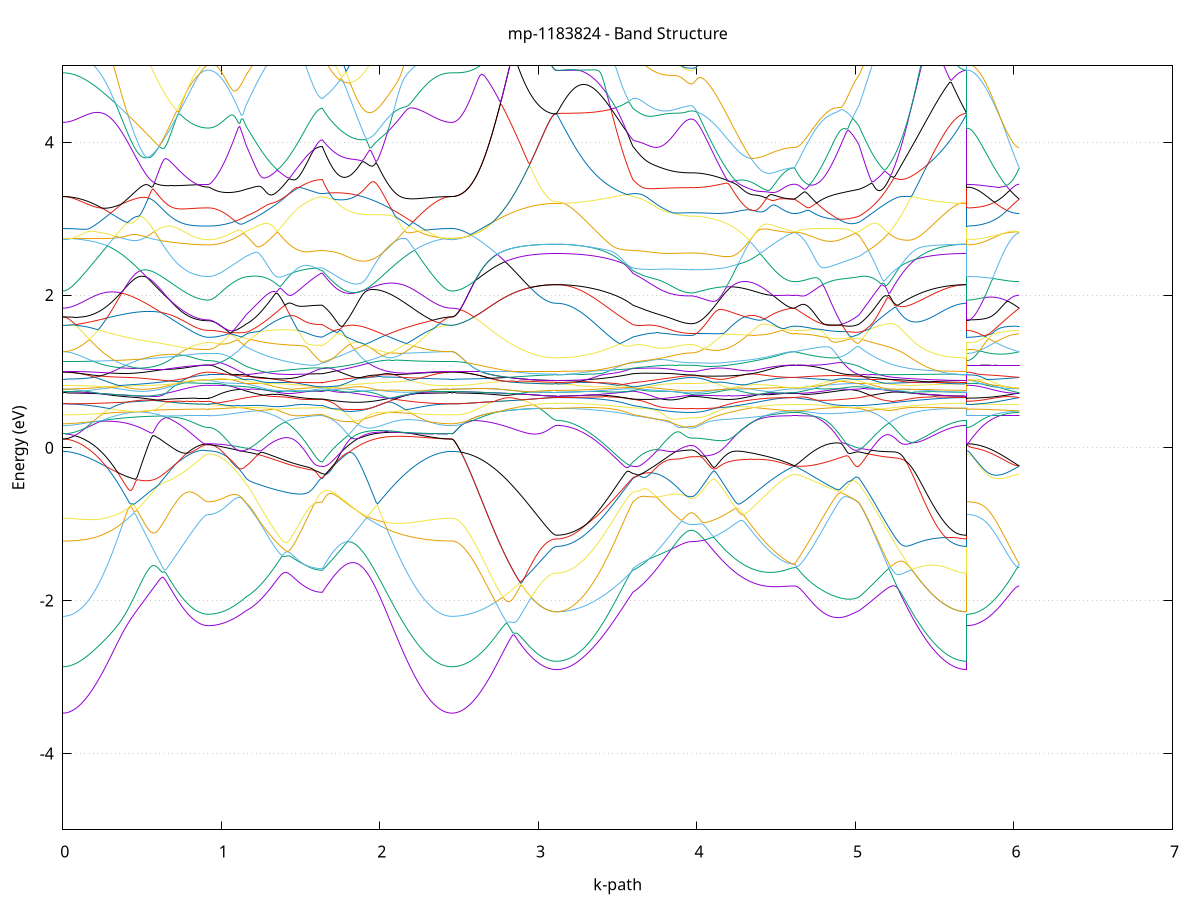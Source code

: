set title 'mp-1183824 - Band Structure'
set xlabel 'k-path'
set ylabel 'Energy (eV)'
set grid y
set yrange [-5:5]
set terminal png size 800,600
set output 'mp-1183824_bands_gnuplot.png'
plot '-' using 1:2 with lines notitle, '-' using 1:2 with lines notitle, '-' using 1:2 with lines notitle, '-' using 1:2 with lines notitle, '-' using 1:2 with lines notitle, '-' using 1:2 with lines notitle, '-' using 1:2 with lines notitle, '-' using 1:2 with lines notitle, '-' using 1:2 with lines notitle, '-' using 1:2 with lines notitle, '-' using 1:2 with lines notitle, '-' using 1:2 with lines notitle, '-' using 1:2 with lines notitle, '-' using 1:2 with lines notitle, '-' using 1:2 with lines notitle, '-' using 1:2 with lines notitle, '-' using 1:2 with lines notitle, '-' using 1:2 with lines notitle, '-' using 1:2 with lines notitle, '-' using 1:2 with lines notitle, '-' using 1:2 with lines notitle, '-' using 1:2 with lines notitle, '-' using 1:2 with lines notitle, '-' using 1:2 with lines notitle, '-' using 1:2 with lines notitle, '-' using 1:2 with lines notitle, '-' using 1:2 with lines notitle, '-' using 1:2 with lines notitle, '-' using 1:2 with lines notitle, '-' using 1:2 with lines notitle, '-' using 1:2 with lines notitle, '-' using 1:2 with lines notitle, '-' using 1:2 with lines notitle, '-' using 1:2 with lines notitle, '-' using 1:2 with lines notitle, '-' using 1:2 with lines notitle, '-' using 1:2 with lines notitle, '-' using 1:2 with lines notitle, '-' using 1:2 with lines notitle, '-' using 1:2 with lines notitle, '-' using 1:2 with lines notitle, '-' using 1:2 with lines notitle, '-' using 1:2 with lines notitle, '-' using 1:2 with lines notitle, '-' using 1:2 with lines notitle, '-' using 1:2 with lines notitle, '-' using 1:2 with lines notitle, '-' using 1:2 with lines notitle, '-' using 1:2 with lines notitle, '-' using 1:2 with lines notitle, '-' using 1:2 with lines notitle, '-' using 1:2 with lines notitle, '-' using 1:2 with lines notitle, '-' using 1:2 with lines notitle, '-' using 1:2 with lines notitle, '-' using 1:2 with lines notitle, '-' using 1:2 with lines notitle, '-' using 1:2 with lines notitle, '-' using 1:2 with lines notitle, '-' using 1:2 with lines notitle, '-' using 1:2 with lines notitle, '-' using 1:2 with lines notitle, '-' using 1:2 with lines notitle, '-' using 1:2 with lines notitle
0.000000 -38.860352
0.009980 -38.860352
0.019960 -38.860352
0.029940 -38.860352
0.039920 -38.860352
0.049901 -38.860252
0.059881 -38.860252
0.069861 -38.860152
0.079841 -38.860152
0.089821 -38.860052
0.099801 -38.859952
0.109781 -38.859852
0.119761 -38.859752
0.129741 -38.859652
0.139721 -38.859552
0.149702 -38.859452
0.159682 -38.859352
0.169662 -38.859252
0.179642 -38.859052
0.189622 -38.858952
0.199602 -38.858752
0.209582 -38.858652
0.219562 -38.858452
0.229542 -38.858352
0.239522 -38.858152
0.249503 -38.857952
0.259483 -38.857752
0.269463 -38.857652
0.279443 -38.857452
0.289423 -38.857252
0.299403 -38.857052
0.309383 -38.856852
0.319363 -38.856652
0.329343 -38.856452
0.339324 -38.856252
0.349304 -38.856052
0.359284 -38.855852
0.369264 -38.855652
0.379244 -38.855452
0.389224 -38.855152
0.399204 -38.854952
0.409184 -38.854752
0.419164 -38.854552
0.429144 -38.854352
0.439125 -38.854152
0.449105 -38.853952
0.459085 -38.853752
0.469065 -38.853552
0.479045 -38.853352
0.489025 -38.853052
0.499005 -38.852852
0.508985 -38.852652
0.518965 -38.852452
0.528946 -38.852252
0.538926 -38.852152
0.548906 -38.851952
0.558886 -38.851752
0.568866 -38.851552
0.578846 -38.851352
0.588826 -38.851152
0.598806 -38.851052
0.608786 -38.850852
0.618766 -38.850652
0.628747 -38.850552
0.638727 -38.850352
0.648707 -38.850252
0.658687 -38.850052
0.668667 -38.849952
0.678647 -38.849852
0.688627 -38.849652
0.698607 -38.849552
0.708587 -38.849452
0.718567 -38.849352
0.728548 -38.849252
0.738528 -38.849052
0.748508 -38.848952
0.758488 -38.848852
0.768468 -38.848852
0.778448 -38.848752
0.788428 -38.848652
0.798408 -38.848552
0.808388 -38.848552
0.818369 -38.848452
0.828349 -38.848352
0.838329 -38.848352
0.848309 -38.848352
0.858289 -38.848252
0.868269 -38.848252
0.878249 -38.848252
0.888229 -38.848152
0.898209 -38.848152
0.908189 -38.848152
0.918170 -38.848152
0.918170 -38.848152
0.928070 -38.848152
0.937969 -38.848152
0.947869 -38.848152
0.957769 -38.848152
0.967669 -38.848152
0.977569 -38.848252
0.987469 -38.848252
0.997369 -38.848252
1.007269 -38.848252
1.017169 -38.848252
1.027069 -38.848352
1.036969 -38.848352
1.046869 -38.848352
1.056769 -38.848352
1.066669 -38.848452
1.076569 -38.848452
1.086469 -38.848552
1.096369 -38.848552
1.106269 -38.848652
1.116169 -38.848652
1.126069 -38.848752
1.135969 -38.848752
1.145868 -38.848852
1.155768 -38.848852
1.155768 -38.848852
1.165590 -38.848952
1.175411 -38.848952
1.185232 -38.849052
1.195053 -38.849052
1.204874 -38.849152
1.214695 -38.849152
1.224516 -38.849252
1.234338 -38.849252
1.244159 -38.849352
1.253980 -38.849452
1.263801 -38.849452
1.273622 -38.849552
1.283443 -38.849652
1.293264 -38.849652
1.303086 -38.849752
1.312907 -38.849852
1.322728 -38.849952
1.332549 -38.849952
1.342370 -38.850052
1.352191 -38.850152
1.362012 -38.850252
1.371834 -38.850252
1.381655 -38.850352
1.391476 -38.850452
1.401297 -38.850452
1.411118 -38.850552
1.420939 -38.850652
1.430761 -38.850652
1.440582 -38.850752
1.450403 -38.850852
1.460224 -38.850852
1.470045 -38.850952
1.479866 -38.850952
1.489687 -38.851052
1.499509 -38.851052
1.509330 -38.851152
1.519151 -38.851152
1.528972 -38.851252
1.538793 -38.851252
1.548614 -38.851252
1.558435 -38.851352
1.568257 -38.851352
1.578078 -38.851352
1.587899 -38.851352
1.597720 -38.851352
1.607541 -38.851452
1.617362 -38.851452
1.627183 -38.851452
1.637005 -38.851452
1.637005 -38.851452
1.646971 -38.851352
1.656938 -38.851352
1.666904 -38.851352
1.676871 -38.851352
1.686837 -38.851352
1.696803 -38.851352
1.706770 -38.851352
1.716736 -38.851352
1.726703 -38.851352
1.736669 -38.851352
1.746636 -38.851452
1.756602 -38.851452
1.766569 -38.851452
1.776535 -38.851552
1.786502 -38.851552
1.796468 -38.851652
1.806435 -38.851752
1.816401 -38.851752
1.826368 -38.851852
1.836334 -38.851952
1.846301 -38.852052
1.856267 -38.852152
1.866234 -38.852252
1.876200 -38.852352
1.886167 -38.852452
1.896133 -38.852652
1.906100 -38.852752
1.916066 -38.852852
1.926033 -38.853052
1.935999 -38.853152
1.945966 -38.853352
1.955932 -38.853452
1.965899 -38.853652
1.975865 -38.853852
1.985832 -38.853952
1.995798 -38.854152
2.005764 -38.854352
2.015731 -38.854552
2.025697 -38.854652
2.035664 -38.854852
2.045630 -38.855052
2.055597 -38.855252
2.065563 -38.855452
2.075530 -38.855652
2.085496 -38.855852
2.095463 -38.855952
2.105429 -38.856152
2.115396 -38.856352
2.125362 -38.856552
2.135329 -38.856752
2.145295 -38.856952
2.155262 -38.857152
2.165228 -38.857352
2.175195 -38.857452
2.185161 -38.857652
2.195128 -38.857852
2.205094 -38.858052
2.215061 -38.858152
2.225027 -38.858352
2.234994 -38.858552
2.244960 -38.858652
2.254927 -38.858852
2.264893 -38.858952
2.274860 -38.859152
2.284826 -38.859252
2.294793 -38.859352
2.304759 -38.859452
2.314725 -38.859552
2.324692 -38.859652
2.334658 -38.859752
2.344625 -38.859852
2.354591 -38.859952
2.364558 -38.860052
2.374524 -38.860152
2.384491 -38.860152
2.394457 -38.860252
2.404424 -38.860252
2.414390 -38.860352
2.424357 -38.860352
2.434323 -38.860352
2.444290 -38.860352
2.454256 -38.860352
2.454256 -38.860352
2.464115 -38.860352
2.473974 -38.860352
2.483833 -38.860352
2.493691 -38.860352
2.503550 -38.860352
2.513409 -38.860252
2.523268 -38.860252
2.533127 -38.860152
2.542985 -38.860152
2.552844 -38.860052
2.562703 -38.859952
2.572562 -38.859952
2.582421 -38.859852
2.592279 -38.859752
2.602138 -38.859652
2.611997 -38.859552
2.621856 -38.859452
2.631715 -38.859352
2.641573 -38.859252
2.651432 -38.859152
2.661291 -38.859052
2.671150 -38.858952
2.681009 -38.858852
2.690867 -38.858652
2.700726 -38.858552
2.710585 -38.858452
2.720444 -38.858252
2.730303 -38.858152
2.740161 -38.858052
2.750020 -38.857852
2.759879 -38.857752
2.769738 -38.857552
2.779596 -38.857452
2.789455 -38.857352
2.799314 -38.857152
2.809173 -38.857052
2.819032 -38.856852
2.828890 -38.856752
2.838749 -38.856652
2.848608 -38.856452
2.858467 -38.856352
2.868326 -38.856252
2.878184 -38.856052
2.888043 -38.855952
2.897902 -38.855852
2.907761 -38.855752
2.917620 -38.855552
2.927478 -38.855452
2.937337 -38.855352
2.947196 -38.855252
2.957055 -38.855152
2.966914 -38.855052
2.976772 -38.854952
2.986631 -38.854952
2.996490 -38.854852
3.006349 -38.854752
3.016208 -38.854652
3.026066 -38.854652
3.035925 -38.854552
3.045784 -38.854552
3.055643 -38.854452
3.065502 -38.854452
3.075360 -38.854452
3.085219 -38.854352
3.095078 -38.854352
3.104937 -38.854352
3.114795 -38.854352
3.114795 -38.854352
3.124617 -38.854352
3.134438 -38.854352
3.144259 -38.854352
3.154080 -38.854352
3.163901 -38.854352
3.173722 -38.854252
3.183544 -38.854252
3.193365 -38.854252
3.203186 -38.854152
3.213007 -38.854152
3.222828 -38.854052
3.232649 -38.854052
3.242470 -38.853952
3.252292 -38.853952
3.262113 -38.853852
3.271934 -38.853852
3.281755 -38.853752
3.291576 -38.853652
3.301397 -38.853552
3.311218 -38.853552
3.321040 -38.853452
3.330861 -38.853352
3.340682 -38.853252
3.350503 -38.853252
3.360324 -38.853152
3.370145 -38.853052
3.379966 -38.852952
3.389788 -38.852852
3.399609 -38.852752
3.409430 -38.852652
3.419251 -38.852652
3.429072 -38.852552
3.438893 -38.852452
3.448714 -38.852352
3.458536 -38.852252
3.468357 -38.852152
3.478178 -38.852152
3.487999 -38.852052
3.497820 -38.851952
3.507641 -38.851852
3.517462 -38.851852
3.527284 -38.851752
3.537105 -38.851752
3.546926 -38.851652
3.556747 -38.851552
3.566568 -38.851552
3.576389 -38.851452
3.586210 -38.851452
3.596032 -38.851452
3.596032 -38.851452
3.605783 -38.851452
3.615534 -38.851352
3.625285 -38.851352
3.635037 -38.851352
3.644788 -38.851352
3.654539 -38.851352
3.664290 -38.851352
3.674041 -38.851352
3.683793 -38.851352
3.693544 -38.851352
3.703295 -38.851452
3.713046 -38.851452
3.722798 -38.851452
3.732549 -38.851452
3.742300 -38.851452
3.752051 -38.851452
3.761802 -38.851452
3.771554 -38.851452
3.781305 -38.851552
3.791056 -38.851552
3.800807 -38.851552
3.810559 -38.851552
3.820310 -38.851552
3.830061 -38.851552
3.839812 -38.851652
3.849563 -38.851652
3.859315 -38.851652
3.869066 -38.851652
3.878817 -38.851652
3.888568 -38.851652
3.898320 -38.851652
3.908071 -38.851652
3.917822 -38.851652
3.927573 -38.851652
3.937324 -38.851652
3.947076 -38.851652
3.956827 -38.851752
3.966578 -38.851752
3.966578 -38.851752
3.976566 -38.851752
3.986555 -38.851652
3.996543 -38.851652
4.006532 -38.851652
4.016520 -38.851652
4.026508 -38.851652
4.036497 -38.851652
4.046485 -38.851552
4.056473 -38.851552
4.066462 -38.851452
4.076450 -38.851452
4.086438 -38.851452
4.096427 -38.851352
4.106415 -38.851352
4.116404 -38.851252
4.126392 -38.851152
4.136380 -38.851152
4.146369 -38.851052
4.156357 -38.851052
4.166345 -38.850952
4.176334 -38.850852
4.186322 -38.850752
4.196311 -38.850752
4.206299 -38.850652
4.216287 -38.850552
4.226276 -38.850452
4.236264 -38.850352
4.246252 -38.849952
4.256241 -38.850252
4.266229 -38.850152
4.276217 -38.850052
4.286206 -38.849952
4.296194 -38.849852
4.306183 -38.849852
4.316171 -38.849752
4.326159 -38.849652
4.336148 -38.849552
4.346136 -38.849452
4.356124 -38.849352
4.366113 -38.849352
4.376101 -38.849252
4.386090 -38.849152
4.396078 -38.849052
4.406066 -38.848952
4.416055 -38.848952
4.426043 -38.848852
4.436031 -38.848752
4.446020 -38.848752
4.456008 -38.848652
4.465996 -38.848652
4.475985 -38.848552
4.485973 -38.848452
4.495962 -38.848452
4.505950 -38.848452
4.515938 -38.848352
4.525927 -38.848352
4.535915 -38.848252
4.545903 -38.848252
4.555892 -38.848252
4.565880 -38.848252
4.575868 -38.848152
4.585857 -38.848152
4.595845 -38.848152
4.605834 -38.848152
4.615822 -38.848152
4.615822 -38.848152
4.625745 -38.848152
4.635669 -38.848152
4.645592 -38.848152
4.655515 -38.848152
4.665438 -38.848152
4.675362 -38.848152
4.685285 -38.848152
4.695208 -38.848252
4.705132 -38.848252
4.715055 -38.848252
4.724978 -38.848252
4.734902 -38.848252
4.744825 -38.848252
4.754748 -38.848252
4.764671 -38.848252
4.774595 -38.848252
4.784518 -38.848352
4.794441 -38.848352
4.804365 -38.848352
4.814288 -38.848352
4.824211 -38.848352
4.834135 -38.848352
4.844058 -38.848452
4.853981 -38.848452
4.863904 -38.848452
4.873828 -38.848452
4.883751 -38.848452
4.893674 -38.848552
4.903598 -38.848552
4.913521 -38.848552
4.923444 -38.848552
4.933368 -38.848652
4.943291 -38.848652
4.953214 -38.848652
4.963137 -38.848652
4.973061 -38.848752
4.982984 -38.848752
4.992907 -38.848752
5.002831 -38.848752
5.012754 -38.848852
5.022677 -38.848852
5.022677 -38.848852
5.032541 -38.848952
5.042404 -38.848952
5.052267 -38.849052
5.062131 -38.849152
5.071994 -38.849152
5.081857 -38.849252
5.091721 -38.849352
5.101584 -38.849452
5.111447 -38.849452
5.121311 -38.849552
5.131174 -38.849652
5.141037 -38.849752
5.150901 -38.849852
5.160764 -38.849952
5.170627 -38.850052
5.180491 -38.850152
5.190354 -38.850252
5.200217 -38.850352
5.210081 -38.850452
5.219944 -38.850552
5.229807 -38.850652
5.239671 -38.850752
5.249534 -38.850852
5.259398 -38.850952
5.269261 -38.851052
5.279124 -38.851152
5.288988 -38.851252
5.298851 -38.851352
5.308714 -38.851452
5.318578 -38.851552
5.328441 -38.851652
5.338304 -38.851752
5.348168 -38.851952
5.358031 -38.852052
5.367894 -38.852152
5.377758 -38.852252
5.387621 -38.852352
5.397484 -38.852452
5.407348 -38.852552
5.417211 -38.852652
5.427074 -38.852752
5.436938 -38.852852
5.446801 -38.852952
5.456664 -38.853052
5.466528 -38.853152
5.476391 -38.853252
5.486254 -38.853352
5.496118 -38.853452
5.505981 -38.853452
5.515844 -38.853552
5.525708 -38.853652
5.535571 -38.853752
5.545434 -38.853752
5.555298 -38.853852
5.565161 -38.853952
5.575025 -38.853952
5.584888 -38.854052
5.594751 -38.854052
5.604615 -38.854152
5.614478 -38.854152
5.624341 -38.854252
5.634205 -38.854252
5.644068 -38.854252
5.653931 -38.854352
5.663795 -38.854352
5.673658 -38.854352
5.683521 -38.854352
5.693385 -38.854352
5.703248 -38.854352
5.703248 -38.848152
5.712962 -38.848152
5.722676 -38.848152
5.732389 -38.848152
5.742103 -38.848152
5.751817 -38.848152
5.761531 -38.848152
5.771245 -38.848152
5.780958 -38.848152
5.790672 -38.848152
5.800386 -38.848152
5.810100 -38.848152
5.819814 -38.848152
5.829528 -38.848152
5.839241 -38.848152
5.848955 -38.848152
5.858669 -38.848152
5.868383 -38.848152
5.878097 -38.848152
5.887810 -38.848152
5.897524 -38.848152
5.907238 -38.848152
5.916952 -38.848152
5.926666 -38.848152
5.936379 -38.848152
5.946093 -38.848152
5.955807 -38.848152
5.965521 -38.848152
5.975235 -38.848152
5.984949 -38.848152
5.994662 -38.848152
6.004376 -38.848152
6.014090 -38.848152
6.023804 -38.848152
6.033518 -38.848152
e
0.000000 -34.620552
0.009980 -34.620452
0.019960 -34.620352
0.029940 -34.620152
0.039920 -34.619852
0.049901 -34.619452
0.059881 -34.618952
0.069861 -34.618452
0.079841 -34.617852
0.089821 -34.617152
0.099801 -34.616352
0.109781 -34.615452
0.119761 -34.614552
0.129741 -34.613452
0.139721 -34.612352
0.149702 -34.611252
0.159682 -34.609952
0.169662 -34.608552
0.179642 -34.607152
0.189622 -34.605752
0.199602 -34.604152
0.209582 -34.602552
0.219562 -34.600852
0.229542 -34.599052
0.239522 -34.597152
0.249503 -34.595352
0.259483 -34.593252
0.269463 -34.591252
0.279443 -34.589152
0.289423 -34.586952
0.299403 -34.584652
0.309383 -34.582352
0.319363 -34.579952
0.329343 -34.577452
0.339324 -34.574952
0.349304 -34.572452
0.359284 -34.569752
0.369264 -34.567052
0.379244 -34.564352
0.389224 -34.561552
0.399204 -34.558752
0.409184 -34.555852
0.419164 -34.552852
0.429144 -34.549852
0.439125 -34.546852
0.449105 -34.543752
0.459085 -34.540652
0.469065 -34.537552
0.479045 -34.534352
0.489025 -34.531152
0.499005 -34.527852
0.508985 -34.524552
0.518965 -34.521252
0.528946 -34.517952
0.538926 -34.514652
0.548906 -34.511252
0.558886 -34.507952
0.568866 -34.504552
0.578846 -34.501152
0.588826 -34.497752
0.598806 -34.494352
0.608786 -34.490952
0.618766 -34.487552
0.628747 -34.484152
0.638727 -34.480752
0.648707 -34.477452
0.658687 -34.474152
0.668667 -34.470852
0.678647 -34.467552
0.688627 -34.464252
0.698607 -34.461052
0.708587 -34.457952
0.718567 -34.454852
0.728548 -34.451752
0.738528 -34.448752
0.748508 -34.445852
0.758488 -34.443152
0.768468 -34.440352
0.778448 -34.437752
0.788428 -34.435152
0.798408 -34.432852
0.808388 -34.430552
0.818369 -34.428452
0.828349 -34.426452
0.838329 -34.424652
0.848309 -34.423052
0.858289 -34.421652
0.868269 -34.420352
0.878249 -34.419252
0.888229 -34.418552
0.898209 -34.417952
0.908189 -34.417552
0.918170 -34.417452
0.918170 -34.417452
0.928070 -34.417452
0.937969 -34.417452
0.947869 -34.417452
0.957769 -34.417452
0.967669 -34.417552
0.977569 -34.417552
0.987469 -34.417552
0.997369 -34.417652
1.007269 -34.417652
1.017169 -34.417652
1.027069 -34.417752
1.036969 -34.417752
1.046869 -34.417852
1.056769 -34.417852
1.066669 -34.417952
1.076569 -34.417952
1.086469 -34.418052
1.096369 -34.418052
1.106269 -34.418152
1.116169 -34.418152
1.126069 -34.418252
1.135969 -34.418352
1.145868 -34.418352
1.155768 -34.418452
1.155768 -34.418452
1.165590 -34.418552
1.175411 -34.418652
1.185232 -34.418952
1.195053 -34.419252
1.204874 -34.419652
1.214695 -34.420052
1.224516 -34.420552
1.234338 -34.421052
1.244159 -34.421652
1.253980 -34.422252
1.263801 -34.422952
1.273622 -34.423552
1.283443 -34.424252
1.293264 -34.424952
1.303086 -34.425752
1.312907 -34.426552
1.322728 -34.427252
1.332549 -34.428052
1.342370 -34.428852
1.352191 -34.429652
1.362012 -34.430352
1.371834 -34.431152
1.381655 -34.431852
1.391476 -34.432652
1.401297 -34.433352
1.411118 -34.434052
1.420939 -34.434752
1.430761 -34.435452
1.440582 -34.436052
1.450403 -34.436752
1.460224 -34.437352
1.470045 -34.437952
1.479866 -34.438452
1.489687 -34.439052
1.499509 -34.439552
1.509330 -34.440052
1.519151 -34.440452
1.528972 -34.440852
1.538793 -34.441252
1.548614 -34.441552
1.558435 -34.441952
1.568257 -34.442152
1.578078 -34.442452
1.587899 -34.442552
1.597720 -34.442752
1.607541 -34.442952
1.617362 -34.442952
1.627183 -34.443052
1.637005 -34.443052
1.637005 -34.443052
1.646971 -34.444952
1.656938 -34.446852
1.666904 -34.448852
1.676871 -34.450952
1.686837 -34.453052
1.696803 -34.455252
1.706770 -34.457552
1.716736 -34.459852
1.726703 -34.462352
1.736669 -34.464852
1.746636 -34.467452
1.756602 -34.470052
1.766569 -34.472752
1.776535 -34.475452
1.786502 -34.478252
1.796468 -34.481052
1.806435 -34.483952
1.816401 -34.486852
1.826368 -34.489852
1.836334 -34.492852
1.846301 -34.495852
1.856267 -34.498852
1.866234 -34.501952
1.876200 -34.504952
1.886167 -34.508052
1.896133 -34.511152
1.906100 -34.514252
1.916066 -34.517352
1.926033 -34.520452
1.935999 -34.523652
1.945966 -34.526652
1.955932 -34.529852
1.965899 -34.532852
1.975865 -34.535952
1.985832 -34.538952
1.995798 -34.542052
2.005764 -34.544952
2.015731 -34.547952
2.025697 -34.550852
2.035664 -34.553752
2.045630 -34.556652
2.055597 -34.559452
2.065563 -34.562252
2.075530 -34.564952
2.085496 -34.567652
2.095463 -34.570252
2.105429 -34.572852
2.115396 -34.575352
2.125362 -34.577852
2.135329 -34.580252
2.145295 -34.582652
2.155262 -34.584952
2.165228 -34.587152
2.175195 -34.589252
2.185161 -34.591352
2.195128 -34.593352
2.205094 -34.595452
2.215061 -34.597352
2.225027 -34.599152
2.234994 -34.600952
2.244960 -34.602552
2.254927 -34.604252
2.264893 -34.605752
2.274860 -34.607252
2.284826 -34.608652
2.294793 -34.610052
2.304759 -34.611252
2.314725 -34.612452
2.324692 -34.613552
2.334658 -34.614552
2.344625 -34.615452
2.354591 -34.616352
2.364558 -34.617152
2.374524 -34.617852
2.384491 -34.618452
2.394457 -34.619052
2.404424 -34.619452
2.414390 -34.619852
2.424357 -34.620152
2.434323 -34.620352
2.444290 -34.620452
2.454256 -34.620552
2.454256 -34.620552
2.464115 -34.620452
2.473974 -34.620352
2.483833 -34.620052
2.493691 -34.619752
2.503550 -34.619252
2.513409 -34.618752
2.523268 -34.618052
2.533127 -34.617352
2.542985 -34.616552
2.552844 -34.615552
2.562703 -34.614552
2.572562 -34.613452
2.582421 -34.612252
2.592279 -34.610952
2.602138 -34.609552
2.611997 -34.608052
2.621856 -34.606452
2.631715 -34.604752
2.641573 -34.603052
2.651432 -34.601152
2.661291 -34.599152
2.671150 -34.597152
2.681009 -34.595052
2.690867 -34.592752
2.700726 -34.590452
2.710585 -34.588052
2.720444 -34.585552
2.730303 -34.582952
2.740161 -34.580352
2.750020 -34.577552
2.759879 -34.574752
2.769738 -34.571852
2.779596 -34.568852
2.789455 -34.565752
2.799314 -34.562652
2.809173 -34.559552
2.819032 -34.556252
2.828890 -34.552852
2.838749 -34.549252
2.848608 -34.545852
2.858467 -34.542252
2.868326 -34.538652
2.878184 -34.534952
2.888043 -34.531252
2.897902 -34.527352
2.907761 -34.523552
2.917620 -34.519552
2.927478 -34.515552
2.937337 -34.511552
2.947196 -34.507452
2.957055 -34.503252
2.966914 -34.499052
2.976772 -34.494852
2.986631 -34.490552
2.996490 -34.486352
3.006349 -34.482052
3.016208 -34.477652
3.026066 -34.473352
3.035925 -34.469052
3.045784 -34.464752
3.055643 -34.460452
3.065502 -34.456352
3.075360 -34.452252
3.085219 -34.448552
3.095078 -34.445352
3.104937 -34.443152
3.114795 -34.442252
3.114795 -34.442252
3.124617 -34.442252
3.134438 -34.442052
3.144259 -34.441852
3.154080 -34.441652
3.163901 -34.441252
3.173722 -34.440752
3.183544 -34.440252
3.193365 -34.439652
3.203186 -34.438952
3.213007 -34.438152
3.222828 -34.437352
3.232649 -34.436352
3.242470 -34.435352
3.252292 -34.434352
3.262113 -34.433152
3.271934 -34.431952
3.281755 -34.430652
3.291576 -34.429252
3.301397 -34.427752
3.311218 -34.426252
3.321040 -34.424652
3.330861 -34.422952
3.340682 -34.421152
3.350503 -34.419452
3.360324 -34.419752
3.370145 -34.420152
3.379966 -34.420552
3.389788 -34.420952
3.399609 -34.421452
3.409430 -34.421952
3.419251 -34.422652
3.429072 -34.423252
3.438893 -34.423952
3.448714 -34.424652
3.458536 -34.425452
3.468357 -34.426252
3.478178 -34.427052
3.487999 -34.428052
3.497820 -34.429052
3.507641 -34.430152
3.517462 -34.431352
3.527284 -34.432552
3.537105 -34.433752
3.546926 -34.435152
3.556747 -34.436552
3.566568 -34.438052
3.576389 -34.439652
3.586210 -34.441352
3.596032 -34.443052
3.596032 -34.443052
3.605783 -34.443952
3.615534 -34.445052
3.625285 -34.446252
3.635037 -34.447552
3.644788 -34.448952
3.654539 -34.450452
3.664290 -34.451952
3.674041 -34.453552
3.683793 -34.455152
3.693544 -34.456752
3.703295 -34.458352
3.713046 -34.459952
3.722798 -34.461552
3.732549 -34.463152
3.742300 -34.464752
3.752051 -34.466252
3.761802 -34.467752
3.771554 -34.469152
3.781305 -34.470552
3.791056 -34.471852
3.800807 -34.473152
3.810559 -34.474352
3.820310 -34.475552
3.830061 -34.476652
3.839812 -34.477652
3.849563 -34.478652
3.859315 -34.479552
3.869066 -34.480352
3.878817 -34.481052
3.888568 -34.481752
3.898320 -34.482352
3.908071 -34.482852
3.917822 -34.483252
3.927573 -34.483652
3.937324 -34.483952
3.947076 -34.484152
3.956827 -34.484252
3.966578 -34.484252
3.966578 -34.484352
3.976566 -34.484252
3.986555 -34.484152
3.996543 -34.484052
4.006532 -34.483852
4.016520 -34.483552
4.026508 -34.483252
4.036497 -34.482852
4.046485 -34.482452
4.056473 -34.481952
4.066462 -34.481352
4.076450 -34.480752
4.086438 -34.480152
4.096427 -34.479352
4.106415 -34.478652
4.116404 -34.477852
4.126392 -34.476952
4.136380 -34.476052
4.146369 -34.475052
4.156357 -34.474052
4.166345 -34.473052
4.176334 -34.471852
4.186322 -34.470752
4.196311 -34.469552
4.206299 -34.468352
4.216287 -34.467052
4.226276 -34.465752
4.236264 -34.464352
4.246252 -34.462852
4.256241 -34.461552
4.266229 -34.460152
4.276217 -34.458652
4.286206 -34.457152
4.296194 -34.455552
4.306183 -34.454052
4.316171 -34.452552
4.326159 -34.450952
4.336148 -34.449352
4.346136 -34.447752
4.356124 -34.446152
4.366113 -34.444452
4.376101 -34.442852
4.386090 -34.441252
4.396078 -34.439652
4.406066 -34.438052
4.416055 -34.436552
4.426043 -34.434952
4.436031 -34.433452
4.446020 -34.431952
4.456008 -34.430552
4.465996 -34.429152
4.475985 -34.427752
4.485973 -34.426452
4.495962 -34.425252
4.505950 -34.424152
4.515938 -34.423052
4.525927 -34.422052
4.535915 -34.421052
4.545903 -34.420252
4.555892 -34.419552
4.565880 -34.418952
4.575868 -34.418452
4.585857 -34.417952
4.595845 -34.417652
4.605834 -34.417552
4.615822 -34.417452
4.615822 -34.417452
4.625745 -34.417452
4.635669 -34.417552
4.645592 -34.417652
4.655515 -34.417752
4.665438 -34.417852
4.675362 -34.417952
4.685285 -34.418152
4.695208 -34.418352
4.705132 -34.418552
4.715055 -34.418752
4.724978 -34.418852
4.734902 -34.419052
4.744825 -34.419252
4.754748 -34.419452
4.764671 -34.419552
4.774595 -34.419652
4.784518 -34.419852
4.794441 -34.419952
4.804365 -34.420052
4.814288 -34.420052
4.824211 -34.420152
4.834135 -34.420152
4.844058 -34.420152
4.853981 -34.420152
4.863904 -34.420152
4.873828 -34.420052
4.883751 -34.419952
4.893674 -34.419852
4.903598 -34.419752
4.913521 -34.419652
4.923444 -34.419452
4.933368 -34.419352
4.943291 -34.419252
4.953214 -34.419052
4.963137 -34.418852
4.973061 -34.418752
4.982984 -34.418652
4.992907 -34.418552
5.002831 -34.418452
5.012754 -34.418452
5.022677 -34.418452
5.022677 -34.418452
5.032541 -34.418452
5.042404 -34.418552
5.052267 -34.418552
5.062131 -34.418652
5.071994 -34.418752
5.081857 -34.418852
5.091721 -34.418852
5.101584 -34.418952
5.111447 -34.418952
5.121311 -34.419052
5.131174 -34.419052
5.141037 -34.419052
5.150901 -34.419152
5.160764 -34.419152
5.170627 -34.419152
5.180491 -34.419252
5.190354 -34.419252
5.200217 -34.419252
5.210081 -34.419252
5.219944 -34.419252
5.229807 -34.419252
5.239671 -34.419252
5.249534 -34.419252
5.259398 -34.419252
5.269261 -34.419152
5.279124 -34.419152
5.288988 -34.419052
5.298851 -34.419052
5.308714 -34.418952
5.318578 -34.418952
5.328441 -34.418852
5.338304 -34.418852
5.348168 -34.418752
5.358031 -34.418752
5.367894 -34.418652
5.377758 -34.418652
5.387621 -34.418552
5.397484 -34.418452
5.407348 -34.418352
5.417211 -34.418252
5.427074 -34.418252
5.436938 -34.418152
5.446801 -34.418052
5.456664 -34.417952
5.466528 -34.419752
5.476391 -34.421552
5.486254 -34.423152
5.496118 -34.424852
5.505981 -34.426352
5.515844 -34.427852
5.525708 -34.429352
5.535571 -34.430752
5.545434 -34.432052
5.555298 -34.433252
5.565161 -34.434352
5.575025 -34.435452
5.584888 -34.436452
5.594751 -34.437352
5.604615 -34.438152
5.614478 -34.438952
5.624341 -34.439652
5.634205 -34.440252
5.644068 -34.440752
5.653931 -34.441152
5.663795 -34.441552
5.673658 -34.441852
5.683521 -34.442152
5.693385 -34.442252
5.703248 -34.442252
5.703248 -34.417452
5.712962 -34.417452
5.722676 -34.417452
5.732389 -34.417452
5.742103 -34.417452
5.751817 -34.417452
5.761531 -34.417452
5.771245 -34.417452
5.780958 -34.417452
5.790672 -34.417452
5.800386 -34.417452
5.810100 -34.417452
5.819814 -34.417452
5.829528 -34.417452
5.839241 -34.417452
5.848955 -34.417452
5.858669 -34.417452
5.868383 -34.417452
5.878097 -34.417352
5.887810 -34.417352
5.897524 -34.417452
5.907238 -34.417452
5.916952 -34.417452
5.926666 -34.417452
5.936379 -34.417452
5.946093 -34.417452
5.955807 -34.417452
5.965521 -34.417452
5.975235 -34.417452
5.984949 -34.417452
5.994662 -34.417452
6.004376 -34.417452
6.014090 -34.417452
6.023804 -34.417452
6.033518 -34.417452
e
0.000000 -34.212652
0.009980 -34.212652
0.019960 -34.212652
0.029940 -34.212852
0.039920 -34.212852
0.049901 -34.212952
0.059881 -34.213152
0.069861 -34.213252
0.079841 -34.213452
0.089821 -34.213552
0.099801 -34.213852
0.109781 -34.214052
0.119761 -34.214252
0.129741 -34.214552
0.139721 -34.214852
0.149702 -34.215152
0.159682 -34.215552
0.169662 -34.215852
0.179642 -34.216252
0.189622 -34.216652
0.199602 -34.217052
0.209582 -34.217552
0.219562 -34.217952
0.229542 -34.218452
0.239522 -34.219052
0.249503 -34.219552
0.259483 -34.220152
0.269463 -34.220752
0.279443 -34.221352
0.289423 -34.221952
0.299403 -34.222652
0.309383 -34.223352
0.319363 -34.224052
0.329343 -34.224752
0.339324 -34.225552
0.349304 -34.226352
0.359284 -34.227252
0.369264 -34.228052
0.379244 -34.228952
0.389224 -34.229852
0.399204 -34.230852
0.409184 -34.231752
0.419164 -34.232852
0.429144 -34.233852
0.439125 -34.234952
0.449105 -34.236052
0.459085 -34.237152
0.469065 -34.238252
0.479045 -34.239452
0.489025 -34.240752
0.499005 -34.241952
0.508985 -34.243252
0.518965 -34.244552
0.528946 -34.245852
0.538926 -34.247252
0.548906 -34.248652
0.558886 -34.250152
0.568866 -34.251552
0.578846 -34.253352
0.588826 -34.255452
0.598806 -34.257552
0.608786 -34.259652
0.618766 -34.261652
0.628747 -34.263552
0.638727 -34.265552
0.648707 -34.267352
0.658687 -34.269252
0.668667 -34.271052
0.678647 -34.272752
0.688627 -34.274352
0.698607 -34.276052
0.708587 -34.277652
0.718567 -34.279152
0.728548 -34.280552
0.738528 -34.281852
0.748508 -34.283152
0.758488 -34.284452
0.768468 -34.285552
0.778448 -34.286652
0.788428 -34.287952
0.798408 -34.289552
0.808388 -34.290952
0.818369 -34.292352
0.828349 -34.293652
0.838329 -34.294852
0.848309 -34.295852
0.858289 -34.296852
0.868269 -34.297652
0.878249 -34.298352
0.888229 -34.298952
0.898209 -34.299352
0.908189 -34.299652
0.918170 -34.299752
0.918170 -34.299752
0.928070 -34.299652
0.937969 -34.299552
0.947869 -34.299352
0.957769 -34.299052
0.967669 -34.298752
0.977569 -34.298252
0.987469 -34.297752
0.997369 -34.297152
1.007269 -34.297752
1.017169 -34.298552
1.027069 -34.299552
1.036969 -34.300452
1.046869 -34.301552
1.056769 -34.302652
1.066669 -34.303852
1.076569 -34.305152
1.086469 -34.306452
1.096369 -34.307952
1.106269 -34.309452
1.116169 -34.310952
1.126069 -34.312552
1.135969 -34.314252
1.145868 -34.316052
1.155768 -34.317852
1.155768 -34.317852
1.165590 -34.319152
1.175411 -34.320452
1.185232 -34.321752
1.195053 -34.323052
1.204874 -34.324252
1.214695 -34.325452
1.224516 -34.326752
1.234338 -34.327952
1.244159 -34.329152
1.253980 -34.330352
1.263801 -34.331452
1.273622 -34.332552
1.283443 -34.333652
1.293264 -34.334752
1.303086 -34.335852
1.312907 -34.336952
1.322728 -34.337952
1.332549 -34.338952
1.342370 -34.339952
1.352191 -34.340852
1.362012 -34.341752
1.371834 -34.342652
1.381655 -34.343552
1.391476 -34.344452
1.401297 -34.345252
1.411118 -34.346052
1.420939 -34.346752
1.430761 -34.347552
1.440582 -34.348152
1.450403 -34.348852
1.460224 -34.349552
1.470045 -34.350152
1.479866 -34.350652
1.489687 -34.351252
1.499509 -34.351752
1.509330 -34.352252
1.519151 -34.352652
1.528972 -34.353052
1.538793 -34.353452
1.548614 -34.353752
1.558435 -34.354052
1.568257 -34.354352
1.578078 -34.354552
1.587899 -34.354752
1.597720 -34.354952
1.607541 -34.355052
1.617362 -34.355152
1.627183 -34.355252
1.637005 -34.355252
1.637005 -34.355252
1.646971 -34.352052
1.656938 -34.348852
1.666904 -34.345552
1.676871 -34.342252
1.686837 -34.338952
1.696803 -34.335652
1.706770 -34.332252
1.716736 -34.328952
1.726703 -34.325552
1.736669 -34.322152
1.746636 -34.318752
1.756602 -34.315252
1.766569 -34.311852
1.776535 -34.308352
1.786502 -34.304952
1.796468 -34.301452
1.806435 -34.297952
1.816401 -34.294552
1.826368 -34.291052
1.836334 -34.287652
1.846301 -34.284252
1.856267 -34.280852
1.866234 -34.277352
1.876200 -34.273952
1.886167 -34.270652
1.896133 -34.267252
1.906100 -34.263852
1.916066 -34.260552
1.926033 -34.257252
1.935999 -34.253952
1.945966 -34.250652
1.955932 -34.247452
1.965899 -34.244252
1.975865 -34.241052
1.985832 -34.237852
1.995798 -34.234752
2.005764 -34.231752
2.015731 -34.228752
2.025697 -34.227852
2.035664 -34.227352
2.045630 -34.226852
2.055597 -34.226352
2.065563 -34.225852
2.075530 -34.225352
2.085496 -34.224752
2.095463 -34.224252
2.105429 -34.223752
2.115396 -34.223252
2.125362 -34.222752
2.135329 -34.222252
2.145295 -34.221752
2.155262 -34.221252
2.165228 -34.220752
2.175195 -34.220252
2.185161 -34.219752
2.195128 -34.219352
2.205094 -34.218952
2.215061 -34.218452
2.225027 -34.218052
2.234994 -34.217652
2.244960 -34.217152
2.254927 -34.216752
2.264893 -34.216452
2.274860 -34.216052
2.284826 -34.215752
2.294793 -34.215352
2.304759 -34.215052
2.314725 -34.214752
2.324692 -34.214552
2.334658 -34.214252
2.344625 -34.214052
2.354591 -34.213852
2.364558 -34.213652
2.374524 -34.213452
2.384491 -34.213252
2.394457 -34.213152
2.404424 -34.212952
2.414390 -34.212852
2.424357 -34.212752
2.434323 -34.212752
2.444290 -34.212652
2.454256 -34.212652
2.454256 -34.212652
2.464115 -34.212652
2.473974 -34.212852
2.483833 -34.213152
2.493691 -34.213652
2.503550 -34.214152
2.513409 -34.214952
2.523268 -34.215752
2.533127 -34.216652
2.542985 -34.217752
2.552844 -34.218952
2.562703 -34.220252
2.572562 -34.221752
2.582421 -34.223252
2.592279 -34.224852
2.602138 -34.226752
2.611997 -34.228552
2.621856 -34.230652
2.631715 -34.232752
2.641573 -34.234952
2.651432 -34.237352
2.661291 -34.239852
2.671150 -34.242352
2.681009 -34.245052
2.690867 -34.247852
2.700726 -34.250652
2.710585 -34.253652
2.720444 -34.256652
2.730303 -34.259852
2.740161 -34.263152
2.750020 -34.266452
2.759879 -34.269852
2.769738 -34.273352
2.779596 -34.276952
2.789455 -34.280652
2.799314 -34.284352
2.809173 -34.288152
2.819032 -34.292052
2.828890 -34.295952
2.838749 -34.299852
2.848608 -34.303952
2.858467 -34.308152
2.868326 -34.312352
2.878184 -34.316552
2.888043 -34.320852
2.897902 -34.325252
2.907761 -34.329652
2.917620 -34.334052
2.927478 -34.338552
2.937337 -34.342952
2.947196 -34.347552
2.957055 -34.352152
2.966914 -34.356752
2.976772 -34.361352
2.986631 -34.365952
2.996490 -34.370652
3.006349 -34.375252
3.016208 -34.379852
3.026066 -34.384452
3.035925 -34.389052
3.045784 -34.393552
3.055643 -34.397952
3.065502 -34.402252
3.075360 -34.406352
3.085219 -34.410152
3.095078 -34.413452
3.104937 -34.415752
3.114795 -34.416652
3.114795 -34.416652
3.124617 -34.416652
3.134438 -34.416652
3.144259 -34.416652
3.154080 -34.416652
3.163901 -34.416652
3.173722 -34.416752
3.183544 -34.416752
3.193365 -34.416852
3.203186 -34.416852
3.213007 -34.416952
3.222828 -34.417052
3.232649 -34.417152
3.242470 -34.417252
3.252292 -34.417252
3.262113 -34.417452
3.271934 -34.417552
3.281755 -34.417752
3.291576 -34.417852
3.301397 -34.418052
3.311218 -34.418252
3.321040 -34.418552
3.330861 -34.418752
3.340682 -34.419052
3.350503 -34.419352
3.360324 -34.417552
3.370145 -34.415552
3.379966 -34.413552
3.389788 -34.411552
3.399609 -34.409352
3.409430 -34.407152
3.419251 -34.404952
3.429072 -34.402552
3.438893 -34.400252
3.448714 -34.397752
3.458536 -34.395252
3.468357 -34.392752
3.478178 -34.390152
3.487999 -34.387452
3.497820 -34.384752
3.507641 -34.381952
3.517462 -34.379152
3.527284 -34.376252
3.537105 -34.373452
3.546926 -34.370452
3.556747 -34.367452
3.566568 -34.364452
3.576389 -34.361452
3.586210 -34.358352
3.596032 -34.355252
3.596032 -34.355252
3.605783 -34.353752
3.615534 -34.352052
3.625285 -34.350252
3.635037 -34.348352
3.644788 -34.346252
3.654539 -34.344152
3.664290 -34.341952
3.674041 -34.339752
3.683793 -34.337552
3.693544 -34.335352
3.703295 -34.333052
3.713046 -34.330852
3.722798 -34.328652
3.732549 -34.326452
3.742300 -34.324252
3.752051 -34.322152
3.761802 -34.320152
3.771554 -34.318052
3.781305 -34.316152
3.791056 -34.314252
3.800807 -34.312452
3.810559 -34.310652
3.820310 -34.309052
3.830061 -34.307452
3.839812 -34.305952
3.849563 -34.304552
3.859315 -34.303252
3.869066 -34.302052
3.878817 -34.300952
3.888568 -34.299952
3.898320 -34.299052
3.908071 -34.298252
3.917822 -34.297552
3.927573 -34.297052
3.937324 -34.296652
3.947076 -34.296352
3.956827 -34.296152
3.966578 -34.296052
3.966578 -34.296052
3.976566 -34.296052
3.986555 -34.296052
3.996543 -34.296052
4.006532 -34.296052
4.016520 -34.296052
4.026508 -34.296152
4.036497 -34.296152
4.046485 -34.296152
4.056473 -34.296152
4.066462 -34.296152
4.076450 -34.296152
4.086438 -34.296152
4.096427 -34.296152
4.106415 -34.296152
4.116404 -34.296152
4.126392 -34.296152
4.136380 -34.296252
4.146369 -34.296252
4.156357 -34.296252
4.166345 -34.296252
4.176334 -34.296252
4.186322 -34.296252
4.196311 -34.296352
4.206299 -34.296352
4.216287 -34.296352
4.226276 -34.296352
4.236264 -34.296352
4.246252 -34.296352
4.256241 -34.296452
4.266229 -34.296452
4.276217 -34.296452
4.286206 -34.296452
4.296194 -34.296452
4.306183 -34.296552
4.316171 -34.296552
4.326159 -34.296552
4.336148 -34.296552
4.346136 -34.296652
4.356124 -34.296652
4.366113 -34.296652
4.376101 -34.296652
4.386090 -34.296752
4.396078 -34.296752
4.406066 -34.296752
4.416055 -34.296752
4.426043 -34.296752
4.436031 -34.296852
4.446020 -34.296752
4.456008 -34.296852
4.465996 -34.296852
4.475985 -34.296852
4.485973 -34.296852
4.495962 -34.296852
4.505950 -34.296952
4.515938 -34.296952
4.525927 -34.296952
4.535915 -34.296952
4.545903 -34.296952
4.555892 -34.296952
4.565880 -34.296952
4.575868 -34.296952
4.585857 -34.296952
4.595845 -34.296952
4.605834 -34.296952
4.615822 -34.296952
4.615822 -34.296952
4.625745 -34.297052
4.635669 -34.297152
4.645592 -34.297152
4.655515 -34.297152
4.665438 -34.297152
4.675362 -34.297152
4.685285 -34.297052
4.695208 -34.296952
4.705132 -34.296852
4.715055 -34.296652
4.724978 -34.296452
4.734902 -34.296252
4.744825 -34.296352
4.754748 -34.296552
4.764671 -34.296752
4.774595 -34.296952
4.784518 -34.297252
4.794441 -34.297652
4.804365 -34.298052
4.814288 -34.298452
4.824211 -34.298952
4.834135 -34.299552
4.844058 -34.300152
4.853981 -34.300752
4.863904 -34.301552
4.873828 -34.302252
4.883751 -34.303152
4.893674 -34.303952
4.903598 -34.304852
4.913521 -34.305852
4.923444 -34.306852
4.933368 -34.307852
4.943291 -34.308952
4.953214 -34.309952
4.963137 -34.311052
4.973061 -34.312252
4.982984 -34.313352
4.992907 -34.314552
5.002831 -34.315652
5.012754 -34.316752
5.022677 -34.317852
5.022677 -34.317852
5.032541 -34.319752
5.042404 -34.321652
5.052267 -34.323652
5.062131 -34.325752
5.071994 -34.327852
5.081857 -34.329952
5.091721 -34.332152
5.101584 -34.334352
5.111447 -34.336552
5.121311 -34.338852
5.131174 -34.341252
5.141037 -34.343552
5.150901 -34.345952
5.160764 -34.348352
5.170627 -34.350752
5.180491 -34.353152
5.190354 -34.355652
5.200217 -34.358152
5.210081 -34.360652
5.219944 -34.363152
5.229807 -34.365652
5.239671 -34.368152
5.249534 -34.370652
5.259398 -34.373052
5.269261 -34.375552
5.279124 -34.378052
5.288988 -34.380552
5.298851 -34.382952
5.308714 -34.385352
5.318578 -34.387752
5.328441 -34.390152
5.338304 -34.392552
5.348168 -34.394952
5.358031 -34.397252
5.367894 -34.399552
5.377758 -34.401652
5.387621 -34.403852
5.397484 -34.406052
5.407348 -34.408152
5.417211 -34.410152
5.427074 -34.412252
5.436938 -34.414152
5.446801 -34.416052
5.456664 -34.417952
5.466528 -34.417952
5.476391 -34.417852
5.486254 -34.417752
5.496118 -34.417652
5.505981 -34.417552
5.515844 -34.417552
5.525708 -34.417452
5.535571 -34.417352
5.545434 -34.417352
5.555298 -34.417252
5.565161 -34.417152
5.575025 -34.417152
5.584888 -34.417052
5.594751 -34.416952
5.604615 -34.416952
5.614478 -34.416852
5.624341 -34.416852
5.634205 -34.416752
5.644068 -34.416752
5.653931 -34.416652
5.663795 -34.416652
5.673658 -34.416652
5.683521 -34.416652
5.693385 -34.416652
5.703248 -34.416652
5.703248 -34.299752
5.712962 -34.299652
5.722676 -34.299652
5.732389 -34.299652
5.742103 -34.299652
5.751817 -34.299652
5.761531 -34.299552
5.771245 -34.299552
5.780958 -34.299452
5.790672 -34.299452
5.800386 -34.299352
5.810100 -34.299352
5.819814 -34.299252
5.829528 -34.299152
5.839241 -34.299052
5.848955 -34.298952
5.858669 -34.298952
5.868383 -34.298852
5.878097 -34.298752
5.887810 -34.298652
5.897524 -34.298552
5.907238 -34.298452
5.916952 -34.298452
5.926666 -34.298352
5.936379 -34.298252
5.946093 -34.298152
5.955807 -34.297952
5.965521 -34.297852
5.975235 -34.297752
5.984949 -34.297652
5.994662 -34.297452
6.004376 -34.297352
6.014090 -34.297252
6.023804 -34.297152
6.033518 -34.296952
e
0.000000 -34.156052
0.009980 -34.156052
0.019960 -34.156152
0.029940 -34.156352
0.039920 -34.156652
0.049901 -34.157052
0.059881 -34.157452
0.069861 -34.158052
0.079841 -34.158652
0.089821 -34.159352
0.099801 -34.160052
0.109781 -34.160952
0.119761 -34.161852
0.129741 -34.162852
0.139721 -34.163852
0.149702 -34.165052
0.159682 -34.166252
0.169662 -34.167552
0.179642 -34.168852
0.189622 -34.170352
0.199602 -34.171752
0.209582 -34.173352
0.219562 -34.174952
0.229542 -34.176652
0.239522 -34.178352
0.249503 -34.180152
0.259483 -34.181952
0.269463 -34.183752
0.279443 -34.185752
0.289423 -34.187752
0.299403 -34.189752
0.309383 -34.191852
0.319363 -34.193952
0.329343 -34.196052
0.339324 -34.198152
0.349304 -34.200352
0.359284 -34.202652
0.369264 -34.204952
0.379244 -34.207152
0.389224 -34.209452
0.399204 -34.211852
0.409184 -34.214152
0.419164 -34.216452
0.429144 -34.218852
0.439125 -34.221152
0.449105 -34.223552
0.459085 -34.225852
0.469065 -34.228252
0.479045 -34.230652
0.489025 -34.232952
0.499005 -34.235252
0.508985 -34.237652
0.518965 -34.239952
0.528946 -34.242252
0.538926 -34.244552
0.548906 -34.246752
0.558886 -34.249052
0.568866 -34.251152
0.578846 -34.253052
0.588826 -34.254552
0.598806 -34.256052
0.608786 -34.257652
0.618766 -34.259252
0.628747 -34.260952
0.638727 -34.262552
0.648707 -34.264252
0.658687 -34.265852
0.668667 -34.267652
0.678647 -34.269352
0.688627 -34.271052
0.698607 -34.272852
0.708587 -34.274552
0.718567 -34.276352
0.728548 -34.278052
0.738528 -34.279752
0.748508 -34.281452
0.758488 -34.283152
0.768468 -34.284852
0.778448 -34.286452
0.788428 -34.287752
0.798408 -34.288652
0.808388 -34.289552
0.818369 -34.290352
0.828349 -34.291152
0.838329 -34.291752
0.848309 -34.292352
0.858289 -34.292852
0.868269 -34.293252
0.878249 -34.293652
0.888229 -34.293952
0.898209 -34.294152
0.908189 -34.294252
0.918170 -34.294252
0.918170 -34.294252
0.928070 -34.294352
0.937969 -34.294452
0.947869 -34.294652
0.957769 -34.295052
0.967669 -34.295352
0.977569 -34.295852
0.987469 -34.296452
0.997369 -34.297052
1.007269 -34.296552
1.017169 -34.295752
1.027069 -34.295052
1.036969 -34.294152
1.046869 -34.293152
1.056769 -34.292152
1.066669 -34.291052
1.076569 -34.289852
1.086469 -34.288652
1.096369 -34.287352
1.106269 -34.285952
1.116169 -34.284452
1.126069 -34.282952
1.135969 -34.281352
1.145868 -34.279752
1.155768 -34.278052
1.155768 -34.278152
1.165590 -34.276852
1.175411 -34.275552
1.185232 -34.274252
1.195053 -34.272852
1.204874 -34.271352
1.214695 -34.269852
1.224516 -34.268252
1.234338 -34.266652
1.244159 -34.265052
1.253980 -34.263452
1.263801 -34.261752
1.273622 -34.260052
1.283443 -34.258452
1.293264 -34.256752
1.303086 -34.255052
1.312907 -34.253252
1.322728 -34.251652
1.332549 -34.250052
1.342370 -34.248452
1.352191 -34.246752
1.362012 -34.245252
1.371834 -34.243652
1.381655 -34.242152
1.391476 -34.240652
1.401297 -34.239152
1.411118 -34.237752
1.420939 -34.236352
1.430761 -34.235052
1.440582 -34.233752
1.450403 -34.232552
1.460224 -34.231352
1.470045 -34.230252
1.479866 -34.229152
1.489687 -34.228152
1.499509 -34.227252
1.509330 -34.226352
1.519151 -34.225452
1.528972 -34.224752
1.538793 -34.224052
1.548614 -34.223352
1.558435 -34.222852
1.568257 -34.222252
1.578078 -34.221852
1.587899 -34.221452
1.597720 -34.221152
1.607541 -34.220952
1.617362 -34.220752
1.627183 -34.220652
1.637005 -34.220552
1.637005 -34.220552
1.646971 -34.221852
1.656938 -34.223052
1.666904 -34.224152
1.676871 -34.225152
1.686837 -34.226152
1.696803 -34.227052
1.706770 -34.227852
1.716736 -34.228652
1.726703 -34.229352
1.736669 -34.230052
1.746636 -34.230652
1.756602 -34.231052
1.766569 -34.231552
1.776535 -34.231952
1.786502 -34.232252
1.796468 -34.232552
1.806435 -34.232752
1.816401 -34.232952
1.826368 -34.233052
1.836334 -34.233152
1.846301 -34.233152
1.856267 -34.233152
1.866234 -34.233052
1.876200 -34.232952
1.886167 -34.232852
1.896133 -34.232652
1.906100 -34.232452
1.916066 -34.232152
1.926033 -34.231952
1.935999 -34.231652
1.945966 -34.231252
1.955932 -34.230952
1.965899 -34.230552
1.975865 -34.230152
1.985832 -34.229752
1.995798 -34.229252
2.005764 -34.228852
2.015731 -34.228352
2.025697 -34.225752
2.035664 -34.222852
2.045630 -34.219852
2.055597 -34.217052
2.065563 -34.214252
2.075530 -34.211452
2.085496 -34.208752
2.095463 -34.206152
2.105429 -34.203552
2.115396 -34.201052
2.125362 -34.198552
2.135329 -34.196152
2.145295 -34.193752
2.155262 -34.191452
2.165228 -34.189252
2.175195 -34.187052
2.185161 -34.184952
2.195128 -34.182952
2.205094 -34.180952
2.215061 -34.179052
2.225027 -34.177252
2.234994 -34.175452
2.244960 -34.173752
2.254927 -34.172152
2.264893 -34.170652
2.274860 -34.169152
2.284826 -34.167752
2.294793 -34.166352
2.304759 -34.165152
2.314725 -34.163952
2.324692 -34.162852
2.334658 -34.161852
2.344625 -34.160952
2.354591 -34.160052
2.364558 -34.159352
2.374524 -34.158652
2.384491 -34.158052
2.394457 -34.157452
2.404424 -34.157052
2.414390 -34.156652
2.424357 -34.156352
2.434323 -34.156152
2.444290 -34.156052
2.454256 -34.156052
2.454256 -34.156052
2.464115 -34.156052
2.473974 -34.156052
2.483833 -34.155952
2.493691 -34.156052
2.503550 -34.155952
2.513409 -34.156052
2.523268 -34.156052
2.533127 -34.156052
2.542985 -34.156052
2.552844 -34.156052
2.562703 -34.156052
2.572562 -34.156152
2.582421 -34.156152
2.592279 -34.156152
2.602138 -34.156252
2.611997 -34.156352
2.621856 -34.156352
2.631715 -34.156452
2.641573 -34.156452
2.651432 -34.156552
2.661291 -34.156652
2.671150 -34.156752
2.681009 -34.156752
2.690867 -34.156852
2.700726 -34.156952
2.710585 -34.156952
2.720444 -34.157052
2.730303 -34.157052
2.740161 -34.157152
2.750020 -34.157252
2.759879 -34.157252
2.769738 -34.157352
2.779596 -34.157452
2.789455 -34.157452
2.799314 -34.157552
2.809173 -34.157652
2.819032 -34.157652
2.828890 -34.157652
2.838749 -34.157752
2.848608 -34.157852
2.858467 -34.157952
2.868326 -34.158052
2.878184 -34.158052
2.888043 -34.158152
2.897902 -34.158152
2.907761 -34.158252
2.917620 -34.158252
2.927478 -34.158352
2.937337 -34.158352
2.947196 -34.158352
2.957055 -34.158452
2.966914 -34.158452
2.976772 -34.158452
2.986631 -34.158552
2.996490 -34.158552
3.006349 -34.158652
3.016208 -34.158552
3.026066 -34.158652
3.035925 -34.158652
3.045784 -34.158652
3.055643 -34.158752
3.065502 -34.158752
3.075360 -34.158752
3.085219 -34.158752
3.095078 -34.158752
3.104937 -34.158752
3.114795 -34.158752
3.114795 -34.158752
3.124617 -34.158852
3.134438 -34.158952
3.144259 -34.159152
3.154080 -34.159452
3.163901 -34.159752
3.173722 -34.160252
3.183544 -34.160852
3.193365 -34.161452
3.203186 -34.162052
3.213007 -34.162852
3.222828 -34.163652
3.232649 -34.164652
3.242470 -34.165552
3.252292 -34.166652
3.262113 -34.167752
3.271934 -34.168952
3.281755 -34.170052
3.291576 -34.171352
3.301397 -34.172752
3.311218 -34.174052
3.321040 -34.175552
3.330861 -34.177052
3.340682 -34.178552
3.350503 -34.180152
3.360324 -34.181752
3.370145 -34.183352
3.379966 -34.185052
3.389788 -34.186752
3.399609 -34.188452
3.409430 -34.190152
3.419251 -34.191952
3.429072 -34.193652
3.438893 -34.195452
3.448714 -34.197152
3.458536 -34.198952
3.468357 -34.200652
3.478178 -34.202352
3.487999 -34.204052
3.497820 -34.205752
3.507641 -34.207452
3.517462 -34.209052
3.527284 -34.210652
3.537105 -34.212152
3.546926 -34.213752
3.556747 -34.215152
3.566568 -34.216652
3.576389 -34.217952
3.586210 -34.219352
3.596032 -34.220552
3.596032 -34.220552
3.605783 -34.221152
3.615534 -34.221752
3.625285 -34.222252
3.635037 -34.222752
3.644788 -34.223352
3.654539 -34.223852
3.664290 -34.224252
3.674041 -34.224852
3.683793 -34.225352
3.693544 -34.225752
3.703295 -34.226252
3.713046 -34.226752
3.722798 -34.227152
3.732549 -34.227652
3.742300 -34.228052
3.752051 -34.228552
3.761802 -34.228952
3.771554 -34.229352
3.781305 -34.229752
3.791056 -34.230152
3.800807 -34.230552
3.810559 -34.230952
3.820310 -34.231352
3.830061 -34.231652
3.839812 -34.232052
3.849563 -34.232352
3.859315 -34.232752
3.869066 -34.233052
3.878817 -34.233252
3.888568 -34.233552
3.898320 -34.233752
3.908071 -34.233952
3.917822 -34.234052
3.927573 -34.234252
3.937324 -34.234352
3.947076 -34.234452
3.956827 -34.234452
3.966578 -34.234452
3.966578 -34.234452
3.976566 -34.234452
3.986555 -34.234652
3.996543 -34.234752
4.006532 -34.234952
4.016520 -34.235152
4.026508 -34.235452
4.036497 -34.235852
4.046485 -34.236152
4.056473 -34.236652
4.066462 -34.237152
4.076450 -34.237752
4.086438 -34.238352
4.096427 -34.238952
4.106415 -34.239652
4.116404 -34.240352
4.126392 -34.241152
4.136380 -34.242052
4.146369 -34.242952
4.156357 -34.243852
4.166345 -34.244852
4.176334 -34.245852
4.186322 -34.246852
4.196311 -34.247952
4.206299 -34.249152
4.216287 -34.250252
4.226276 -34.251552
4.236264 -34.252752
4.246252 -34.253952
4.256241 -34.255352
4.266229 -34.256752
4.276217 -34.258052
4.286206 -34.259452
4.296194 -34.260852
4.306183 -34.262352
4.316171 -34.263852
4.326159 -34.265252
4.336148 -34.266752
4.346136 -34.268252
4.356124 -34.269752
4.366113 -34.271252
4.376101 -34.272852
4.386090 -34.274352
4.396078 -34.275852
4.406066 -34.277352
4.416055 -34.278852
4.426043 -34.280252
4.436031 -34.281752
4.446020 -34.283052
4.456008 -34.284452
4.465996 -34.285752
4.475985 -34.287052
4.485973 -34.288352
4.495962 -34.289452
4.505950 -34.290652
4.515938 -34.291652
4.525927 -34.292652
4.535915 -34.293452
4.545903 -34.294352
4.555892 -34.294952
4.565880 -34.295552
4.575868 -34.296052
4.585857 -34.296452
4.595845 -34.296752
4.605834 -34.296952
4.615822 -34.296952
4.615822 -34.296952
4.625745 -34.296852
4.635669 -34.296752
4.645592 -34.296652
4.655515 -34.296552
4.665438 -34.296352
4.675362 -34.296252
4.685285 -34.296252
4.695208 -34.296252
4.705132 -34.296152
4.715055 -34.296152
4.724978 -34.296252
4.734902 -34.296252
4.744825 -34.295952
4.754748 -34.295652
4.764671 -34.295352
4.774595 -34.295052
4.784518 -34.294752
4.794441 -34.294352
4.804365 -34.293952
4.814288 -34.293552
4.824211 -34.293052
4.834135 -34.292552
4.844058 -34.292052
4.853981 -34.291452
4.863904 -34.290952
4.873828 -34.290352
4.883751 -34.289652
4.893674 -34.289052
4.903598 -34.288352
4.913521 -34.287652
4.923444 -34.286952
4.933368 -34.286152
4.943291 -34.285352
4.953214 -34.284552
4.963137 -34.283652
4.973061 -34.282852
4.982984 -34.281952
4.992907 -34.280952
5.002831 -34.280052
5.012754 -34.279052
5.022677 -34.278052
5.022677 -34.278052
5.032541 -34.276352
5.042404 -34.274552
5.052267 -34.272752
5.062131 -34.270952
5.071994 -34.269052
5.081857 -34.267052
5.091721 -34.265052
5.101584 -34.262952
5.111447 -34.260852
5.121311 -34.258752
5.131174 -34.256552
5.141037 -34.254352
5.150901 -34.252152
5.160764 -34.249952
5.170627 -34.247652
5.180491 -34.245352
5.190354 -34.243052
5.200217 -34.240652
5.210081 -34.238352
5.219944 -34.235952
5.229807 -34.233652
5.239671 -34.231252
5.249534 -34.228852
5.259398 -34.226552
5.269261 -34.224052
5.279124 -34.221652
5.288988 -34.219352
5.298851 -34.216952
5.308714 -34.214652
5.318578 -34.212252
5.328441 -34.210052
5.338304 -34.207752
5.348168 -34.205452
5.358031 -34.203252
5.367894 -34.201052
5.377758 -34.198852
5.387621 -34.196752
5.397484 -34.194652
5.407348 -34.192652
5.417211 -34.190552
5.427074 -34.188652
5.436938 -34.186752
5.446801 -34.184852
5.456664 -34.182952
5.466528 -34.181252
5.476391 -34.179452
5.486254 -34.177852
5.496118 -34.176252
5.505981 -34.174752
5.515844 -34.173152
5.525708 -34.171752
5.535571 -34.170452
5.545434 -34.169152
5.555298 -34.167952
5.565161 -34.166852
5.575025 -34.165752
5.584888 -34.164752
5.594751 -34.163752
5.604615 -34.162952
5.614478 -34.162152
5.624341 -34.161452
5.634205 -34.160852
5.644068 -34.160252
5.653931 -34.159852
5.663795 -34.159452
5.673658 -34.159152
5.683521 -34.158952
5.693385 -34.158852
5.703248 -34.158752
5.703248 -34.294252
5.712962 -34.294252
5.722676 -34.294252
5.732389 -34.294352
5.742103 -34.294352
5.751817 -34.294352
5.761531 -34.294352
5.771245 -34.294452
5.780958 -34.294452
5.790672 -34.294552
5.800386 -34.294552
5.810100 -34.294652
5.819814 -34.294752
5.829528 -34.294752
5.839241 -34.294752
5.848955 -34.294852
5.858669 -34.294952
5.868383 -34.295052
5.878097 -34.295152
5.887810 -34.295252
5.897524 -34.295352
5.907238 -34.295452
5.916952 -34.295552
5.926666 -34.295652
5.936379 -34.295752
5.946093 -34.295852
5.955807 -34.296052
5.965521 -34.296152
5.975235 -34.296252
5.984949 -34.296352
5.994662 -34.296452
6.004376 -34.296552
6.014090 -34.296752
6.023804 -34.296852
6.033518 -34.296952
e
0.000000 -18.493552
0.009980 -18.493352
0.019960 -18.492752
0.029940 -18.491852
0.039920 -18.490552
0.049901 -18.488852
0.059881 -18.486852
0.069861 -18.484452
0.079841 -18.481752
0.089821 -18.478552
0.099801 -18.475052
0.109781 -18.471252
0.119761 -18.467052
0.129741 -18.462452
0.139721 -18.457452
0.149702 -18.452152
0.159682 -18.446552
0.169662 -18.440552
0.179642 -18.434152
0.189622 -18.427452
0.199602 -18.420452
0.209582 -18.413052
0.219562 -18.405252
0.229542 -18.397152
0.239522 -18.388752
0.249503 -18.380052
0.259483 -18.370952
0.269463 -18.361552
0.279443 -18.351852
0.289423 -18.341952
0.299403 -18.331652
0.309383 -18.321152
0.319363 -18.310352
0.329343 -18.299352
0.339324 -18.288252
0.349304 -18.277152
0.359284 -18.266252
0.369264 -18.256052
0.379244 -18.256252
0.389224 -18.271252
0.399204 -18.286052
0.409184 -18.300752
0.419164 -18.315252
0.429144 -18.329652
0.439125 -18.343752
0.449105 -18.357852
0.459085 -18.371652
0.469065 -18.385252
0.479045 -18.398652
0.489025 -18.411852
0.499005 -18.424852
0.508985 -18.437652
0.518965 -18.450152
0.528946 -18.462552
0.538926 -18.474552
0.548906 -18.486352
0.558886 -18.497952
0.568866 -18.509252
0.578846 -18.520252
0.588826 -18.531052
0.598806 -18.541552
0.608786 -18.551752
0.618766 -18.561652
0.628747 -18.571352
0.638727 -18.580652
0.648707 -18.589752
0.658687 -18.598452
0.668667 -18.606952
0.678647 -18.615052
0.688627 -18.622952
0.698607 -18.630452
0.708587 -18.637652
0.718567 -18.644552
0.728548 -18.651152
0.738528 -18.657352
0.748508 -18.663352
0.758488 -18.668952
0.768468 -18.674152
0.778448 -18.679152
0.788428 -18.683752
0.798408 -18.688052
0.808388 -18.691952
0.818369 -18.695552
0.828349 -18.698852
0.838329 -18.701752
0.848309 -18.704352
0.858289 -18.706552
0.868269 -18.708452
0.878249 -18.709952
0.888229 -18.711252
0.898209 -18.712052
0.908189 -18.712552
0.918170 -18.712752
0.918170 -18.712752
0.928070 -18.712452
0.937969 -18.711352
0.947869 -18.709552
0.957769 -18.707052
0.967669 -18.703852
0.977569 -18.700052
0.987469 -18.695452
0.997369 -18.690152
1.007269 -18.684152
1.017169 -18.677452
1.027069 -18.670152
1.036969 -18.662152
1.046869 -18.653452
1.056769 -18.644152
1.066669 -18.634152
1.076569 -18.623452
1.086469 -18.612252
1.096369 -18.600352
1.106269 -18.587852
1.116169 -18.574652
1.126069 -18.560952
1.135969 -18.546752
1.145868 -18.531852
1.155768 -18.516452
1.155768 -18.516452
1.165590 -18.505252
1.175411 -18.493652
1.185232 -18.481652
1.195053 -18.469252
1.204874 -18.456552
1.214695 -18.443352
1.224516 -18.429852
1.234338 -18.416052
1.244159 -18.401852
1.253980 -18.387352
1.263801 -18.372552
1.273622 -18.357352
1.283443 -18.341952
1.293264 -18.326352
1.303086 -18.310452
1.312907 -18.294352
1.322728 -18.277952
1.332549 -18.261452
1.342370 -18.244752
1.352191 -18.227952
1.362012 -18.211052
1.371834 -18.194152
1.381655 -18.177352
1.391476 -18.161952
1.401297 -18.146552
1.411118 -18.131152
1.420939 -18.115752
1.430761 -18.100552
1.440582 -18.092452
1.450403 -18.090052
1.460224 -18.088852
1.470045 -18.088152
1.479866 -18.087652
1.489687 -18.087152
1.499509 -18.086652
1.509330 -18.086152
1.519151 -18.085752
1.528972 -18.085252
1.538793 -18.084852
1.548614 -18.084352
1.558435 -18.083952
1.568257 -18.083652
1.578078 -18.083252
1.587899 -18.082952
1.597720 -18.082752
1.607541 -18.082552
1.617362 -18.082352
1.627183 -18.082252
1.637005 -18.082252
1.637005 -18.082252
1.646971 -18.066852
1.656938 -18.051152
1.666904 -18.035252
1.676871 -18.019252
1.686837 -18.002952
1.696803 -17.986552
1.706770 -17.969952
1.716736 -17.966552
1.726703 -17.973752
1.736669 -17.980552
1.746636 -17.987152
1.756602 -17.993352
1.766569 -17.999252
1.776535 -18.004752
1.786502 -18.009952
1.796468 -18.014852
1.806435 -18.019352
1.816401 -18.023552
1.826368 -18.027452
1.836334 -18.030952
1.846301 -18.034152
1.856267 -18.036952
1.866234 -18.039552
1.876200 -18.041852
1.886167 -18.043952
1.896133 -18.045852
1.906100 -18.047752
1.916066 -18.050052
1.926033 -18.053152
1.935999 -18.058052
1.945966 -18.065752
1.955932 -18.076352
1.965899 -18.088852
1.975865 -18.102352
1.985832 -18.116352
1.995798 -18.130452
2.005764 -18.144652
2.015731 -18.158652
2.025697 -18.172552
2.035664 -18.186352
2.045630 -18.199852
2.055597 -18.213252
2.065563 -18.226352
2.075530 -18.239152
2.085496 -18.251752
2.095463 -18.264152
2.105429 -18.276152
2.115396 -18.287952
2.125362 -18.299452
2.135329 -18.310652
2.145295 -18.321552
2.155262 -18.332152
2.165228 -18.342452
2.175195 -18.352452
2.185161 -18.362152
2.195128 -18.371452
2.205094 -18.380552
2.215061 -18.389252
2.225027 -18.397652
2.234994 -18.405652
2.244960 -18.413352
2.254927 -18.420752
2.264893 -18.427752
2.274860 -18.434452
2.284826 -18.440752
2.294793 -18.446752
2.304759 -18.452352
2.314725 -18.457652
2.324692 -18.462552
2.334658 -18.467152
2.344625 -18.471352
2.354591 -18.475152
2.364558 -18.478652
2.374524 -18.481752
2.384491 -18.484552
2.394457 -18.486852
2.404424 -18.488952
2.414390 -18.490552
2.424357 -18.491852
2.434323 -18.492752
2.444290 -18.493352
2.454256 -18.493552
2.454256 -18.493552
2.464115 -18.493252
2.473974 -18.492452
2.483833 -18.491052
2.493691 -18.489152
2.503550 -18.486652
2.513409 -18.483652
2.523268 -18.480052
2.533127 -18.475952
2.542985 -18.471252
2.552844 -18.466052
2.562703 -18.460352
2.572562 -18.454052
2.582421 -18.447252
2.592279 -18.439852
2.602138 -18.431952
2.611997 -18.423552
2.621856 -18.414652
2.631715 -18.405152
2.641573 -18.395152
2.651432 -18.384652
2.661291 -18.373552
2.671150 -18.362052
2.681009 -18.349952
2.690867 -18.337352
2.700726 -18.324352
2.710585 -18.310752
2.720444 -18.296652
2.730303 -18.282152
2.740161 -18.267052
2.750020 -18.251552
2.759879 -18.252252
2.769738 -18.264452
2.779596 -18.276352
2.789455 -18.287952
2.799314 -18.299252
2.809173 -18.310252
2.819032 -18.320952
2.828890 -18.331252
2.838749 -18.341352
2.848608 -18.351052
2.858467 -18.360452
2.868326 -18.369552
2.878184 -18.378352
2.888043 -18.386752
2.897902 -18.394852
2.907761 -18.402552
2.917620 -18.409952
2.927478 -18.416952
2.937337 -18.423652
2.947196 -18.430052
2.957055 -18.436052
2.966914 -18.441652
2.976772 -18.446952
2.986631 -18.451952
2.996490 -18.456452
3.006349 -18.460752
3.016208 -18.464552
3.026066 -18.468052
3.035925 -18.471152
3.045784 -18.473952
3.055643 -18.476352
3.065502 -18.478352
3.075360 -18.480052
3.085219 -18.481252
3.095078 -18.482252
3.104937 -18.482752
3.114795 -18.482952
3.114795 -18.482952
3.124617 -18.482752
3.134438 -18.482252
3.144259 -18.481352
3.154080 -18.480052
3.163901 -18.478452
3.173722 -18.476452
3.183544 -18.474152
3.193365 -18.471452
3.203186 -18.468452
3.213007 -18.465052
3.222828 -18.461352
3.232649 -18.457252
3.242470 -18.452852
3.252292 -18.448052
3.262113 -18.442852
3.271934 -18.437452
3.281755 -18.431652
3.291576 -18.425452
3.301397 -18.418952
3.311218 -18.412152
3.321040 -18.404952
3.330861 -18.397452
3.340682 -18.389652
3.350503 -18.381452
3.360324 -18.372952
3.370145 -18.364152
3.379966 -18.355052
3.389788 -18.345652
3.399609 -18.335952
3.409430 -18.325852
3.419251 -18.315552
3.429072 -18.304852
3.438893 -18.293952
3.448714 -18.282652
3.458536 -18.271152
3.468357 -18.259352
3.478178 -18.247252
3.487999 -18.234852
3.497820 -18.222252
3.507641 -18.209352
3.517462 -18.196152
3.527284 -18.182752
3.537105 -18.169152
3.546926 -18.155252
3.556747 -18.141052
3.566568 -18.126752
3.576389 -18.112152
3.586210 -18.097252
3.596032 -18.082252
3.596032 -18.082252
3.605783 -18.075352
3.615534 -18.068052
3.625285 -18.060452
3.635037 -18.052552
3.644788 -18.044352
3.654539 -18.035952
3.664290 -18.027152
3.674041 -18.018052
3.683793 -18.008652
3.693544 -18.002452
3.703295 -18.011052
3.713046 -18.018952
3.722798 -18.026152
3.732549 -18.032852
3.742300 -18.038852
3.752051 -18.044152
3.761802 -18.048852
3.771554 -18.052852
3.781305 -18.056252
3.791056 -18.058952
3.800807 -18.061052
3.810559 -18.062552
3.820310 -18.063352
3.830061 -18.063552
3.839812 -18.063152
3.849563 -18.062052
3.859315 -18.060452
3.869066 -18.058252
3.878817 -18.055452
3.888568 -18.052152
3.898320 -18.048252
3.908071 -18.044052
3.917822 -18.039452
3.927573 -18.034552
3.937324 -18.029852
3.947076 -18.025452
3.956827 -18.022252
3.966578 -18.021052
3.966578 -18.021052
3.976566 -18.021952
3.986555 -18.024652
3.996543 -18.029052
4.006532 -18.034952
4.016520 -18.042252
4.026508 -18.050852
4.036497 -18.060452
4.046485 -18.070952
4.056473 -18.082152
4.066462 -18.093952
4.076450 -18.106152
4.086438 -18.118752
4.096427 -18.131652
4.106415 -18.144652
4.116404 -18.157752
4.126392 -18.170852
4.136380 -18.183952
4.146369 -18.197052
4.156357 -18.210052
4.166345 -18.222852
4.176334 -18.235452
4.186322 -18.247952
4.196311 -18.260152
4.206299 -18.272152
4.216287 -18.283852
4.226276 -18.295252
4.236264 -18.306352
4.246252 -18.317152
4.256241 -18.327652
4.266229 -18.337852
4.276217 -18.347652
4.286206 -18.357052
4.296194 -18.366152
4.306183 -18.374852
4.316171 -18.383052
4.326159 -18.390952
4.336148 -18.398452
4.346136 -18.405552
4.356124 -18.412252
4.366113 -18.418452
4.376101 -18.424252
4.386090 -18.429652
4.396078 -18.434652
4.406066 -18.439152
4.416055 -18.443252
4.426043 -18.446852
4.436031 -18.450052
4.446020 -18.452852
4.456008 -18.455152
4.465996 -18.457052
4.475985 -18.458452
4.485973 -18.459452
4.495962 -18.460052
4.505950 -18.460152
4.515938 -18.459852
4.525927 -18.459152
4.535915 -18.458152
4.545903 -18.456652
4.555892 -18.454852
4.565880 -18.452852
4.575868 -18.450652
4.585857 -18.448352
4.595845 -18.446352
4.605834 -18.444852
4.615822 -18.444252
4.615822 -18.444252
4.625745 -18.456552
4.635669 -18.469052
4.645592 -18.481552
4.655515 -18.493852
4.665438 -18.505952
4.675362 -18.517752
4.685285 -18.529152
4.695208 -18.540152
4.705132 -18.550552
4.715055 -18.560352
4.724978 -18.569652
4.734902 -18.578252
4.744825 -18.586252
4.754748 -18.593552
4.764671 -18.600152
4.774595 -18.606052
4.784518 -18.611252
4.794441 -18.615652
4.804365 -18.619452
4.814288 -18.622352
4.824211 -18.624552
4.834135 -18.626052
4.844058 -18.626752
4.853981 -18.626652
4.863904 -18.625852
4.873828 -18.624152
4.883751 -18.621752
4.893674 -18.618652
4.903598 -18.614652
4.913521 -18.609952
4.923444 -18.604452
4.933368 -18.598252
4.943291 -18.591252
4.953214 -18.583652
4.963137 -18.575252
4.973061 -18.566252
4.982984 -18.556652
4.992907 -18.546552
5.002831 -18.536352
5.012754 -18.526152
5.022677 -18.516552
5.022677 -18.516552
5.032541 -18.500652
5.042404 -18.484252
5.052267 -18.467352
5.062131 -18.450052
5.071994 -18.432152
5.081857 -18.413852
5.091721 -18.395152
5.101584 -18.376052
5.111447 -18.356552
5.121311 -18.336652
5.131174 -18.316452
5.141037 -18.295952
5.150901 -18.275252
5.160764 -18.254252
5.170627 -18.233052
5.180491 -18.211752
5.190354 -18.190552
5.200217 -18.169652
5.210081 -18.149552
5.219944 -18.144052
5.229807 -18.152052
5.239671 -18.160252
5.249534 -18.168752
5.259398 -18.177352
5.269261 -18.186052
5.279124 -18.195052
5.288988 -18.204052
5.298851 -18.213252
5.308714 -18.222552
5.318578 -18.231952
5.328441 -18.241352
5.338304 -18.250952
5.348168 -18.260452
5.358031 -18.270052
5.367894 -18.279652
5.377758 -18.289152
5.387621 -18.298652
5.397484 -18.308152
5.407348 -18.317552
5.417211 -18.326852
5.427074 -18.335952
5.436938 -18.345052
5.446801 -18.353952
5.456664 -18.362652
5.466528 -18.371152
5.476391 -18.379452
5.486254 -18.387552
5.496118 -18.395452
5.505981 -18.403052
5.515844 -18.410352
5.525708 -18.417452
5.535571 -18.424152
5.545434 -18.430552
5.555298 -18.436652
5.565161 -18.442452
5.575025 -18.447852
5.584888 -18.452952
5.594751 -18.457652
5.604615 -18.461952
5.614478 -18.465852
5.624341 -18.469452
5.634205 -18.472552
5.644068 -18.475252
5.653931 -18.477552
5.663795 -18.479452
5.673658 -18.480952
5.683521 -18.482052
5.693385 -18.482652
5.703248 -18.482952
5.703248 -18.712752
5.712962 -18.712552
5.722676 -18.711752
5.732389 -18.710552
5.742103 -18.708852
5.751817 -18.706652
5.761531 -18.703852
5.771245 -18.700652
5.780958 -18.697052
5.790672 -18.692852
5.800386 -18.688152
5.810100 -18.683052
5.819814 -18.677452
5.829528 -18.671352
5.839241 -18.664852
5.848955 -18.657852
5.858669 -18.650352
5.868383 -18.642452
5.878097 -18.634052
5.887810 -18.625152
5.897524 -18.615952
5.907238 -18.606252
5.916952 -18.596052
5.926666 -18.585552
5.936379 -18.574552
5.946093 -18.563252
5.955807 -18.551452
5.965521 -18.539252
5.975235 -18.526752
5.984949 -18.513852
5.994662 -18.500552
6.004376 -18.486952
6.014090 -18.473052
6.023804 -18.458852
6.033518 -18.444252
e
0.000000 -17.801652
0.009980 -17.802152
0.019960 -17.803852
0.029940 -17.806752
0.039920 -17.810652
0.049901 -17.815652
0.059881 -17.821652
0.069861 -17.828552
0.079841 -17.836452
0.089821 -17.845152
0.099801 -17.854652
0.109781 -17.864952
0.119761 -17.875852
0.129741 -17.887352
0.139721 -17.899452
0.149702 -17.912052
0.159682 -17.925052
0.169662 -17.938552
0.179642 -17.952352
0.189622 -17.966452
0.199602 -17.980852
0.209582 -17.995452
0.219562 -18.010352
0.229542 -18.025352
0.239522 -18.040552
0.249503 -18.055852
0.259483 -18.071252
0.269463 -18.086752
0.279443 -18.102252
0.289423 -18.117852
0.299403 -18.133352
0.309383 -18.148952
0.319363 -18.164452
0.329343 -18.179952
0.339324 -18.195352
0.349304 -18.210752
0.359284 -18.226052
0.369264 -18.241252
0.379244 -18.247752
0.389224 -18.243652
0.399204 -18.246252
0.409184 -18.254652
0.419164 -18.265952
0.429144 -18.278652
0.439125 -18.291752
0.449105 -18.305152
0.459085 -18.318652
0.469065 -18.331952
0.479045 -18.345252
0.489025 -18.358352
0.499005 -18.371252
0.508985 -18.383952
0.518965 -18.396452
0.528946 -18.408752
0.538926 -18.420852
0.548906 -18.432652
0.558886 -18.444252
0.568866 -18.455552
0.578846 -18.466652
0.588826 -18.477352
0.598806 -18.487952
0.608786 -18.498152
0.618766 -18.508052
0.628747 -18.517752
0.638727 -18.527052
0.648707 -18.536152
0.658687 -18.544952
0.668667 -18.553452
0.678647 -18.561552
0.688627 -18.569452
0.698607 -18.576952
0.708587 -18.584152
0.718567 -18.591052
0.728548 -18.597652
0.738528 -18.603952
0.748508 -18.609852
0.758488 -18.615452
0.768468 -18.620752
0.778448 -18.625652
0.788428 -18.630252
0.798408 -18.634552
0.808388 -18.638552
0.818369 -18.642152
0.828349 -18.645352
0.838329 -18.648252
0.848309 -18.650852
0.858289 -18.653152
0.868269 -18.654952
0.878249 -18.656552
0.888229 -18.657752
0.898209 -18.658652
0.908189 -18.659152
0.918170 -18.659352
0.918170 -18.659352
0.928070 -18.658952
0.937969 -18.658052
0.947869 -18.656452
0.957769 -18.654252
0.967669 -18.651352
0.977569 -18.647952
0.987469 -18.643752
0.997369 -18.639052
1.007269 -18.633752
1.017169 -18.627752
1.027069 -18.621152
1.036969 -18.614052
1.046869 -18.606252
1.056769 -18.597852
1.066669 -18.588952
1.076569 -18.579352
1.086469 -18.569352
1.096369 -18.558652
1.106269 -18.547452
1.116169 -18.535752
1.126069 -18.523452
1.135969 -18.510752
1.145868 -18.497452
1.155768 -18.483652
1.155768 -18.483652
1.165590 -18.473652
1.175411 -18.463252
1.185232 -18.452452
1.195053 -18.441352
1.204874 -18.429852
1.214695 -18.417952
1.224516 -18.405852
1.234338 -18.393352
1.244159 -18.380552
1.253980 -18.367452
1.263801 -18.354052
1.273622 -18.340452
1.283443 -18.326552
1.293264 -18.312352
1.303086 -18.298052
1.312907 -18.283452
1.322728 -18.268652
1.332549 -18.253752
1.342370 -18.238652
1.352191 -18.223452
1.362012 -18.208152
1.371834 -18.192852
1.381655 -18.177152
1.391476 -18.160252
1.401297 -18.143452
1.411118 -18.127052
1.420939 -18.111652
1.430761 -18.099052
1.440582 -18.085552
1.450403 -18.070652
1.460224 -18.056052
1.470045 -18.041752
1.479866 -18.027752
1.489687 -18.014152
1.499509 -18.000952
1.509330 -17.988352
1.519151 -17.976252
1.528972 -17.964852
1.538793 -17.954052
1.548614 -17.944152
1.558435 -17.934952
1.568257 -17.926752
1.578078 -17.919452
1.587899 -17.913152
1.597720 -17.907852
1.607541 -17.903752
1.617362 -17.900852
1.627183 -17.899052
1.637005 -17.898452
1.637005 -17.898452
1.646971 -17.907952
1.656938 -17.917152
1.666904 -17.926052
1.676871 -17.934752
1.686837 -17.943152
1.696803 -17.951252
1.706770 -17.959052
1.716736 -17.953152
1.726703 -17.944052
1.736669 -17.952252
1.746636 -17.960152
1.756602 -17.967652
1.766569 -17.974952
1.776535 -17.981852
1.786502 -17.988452
1.796468 -17.994652
1.806435 -18.000552
1.816401 -18.006052
1.826368 -18.011252
1.836334 -18.016052
1.846301 -18.020552
1.856267 -18.024652
1.866234 -18.028352
1.876200 -18.031752
1.886167 -18.034652
1.896133 -18.037252
1.906100 -18.039552
1.916066 -18.041352
1.926033 -18.042852
1.935999 -18.043852
1.945966 -18.044652
1.955932 -18.044952
1.965899 -18.044852
1.975865 -18.044452
1.985832 -18.043652
1.995798 -18.042552
2.005764 -18.041052
2.015731 -18.039152
2.025697 -18.036852
2.035664 -18.034352
2.045630 -18.031352
2.055597 -18.028052
2.065563 -18.024452
2.075530 -18.020452
2.085496 -18.016252
2.095463 -18.011652
2.105429 -18.006752
2.115396 -18.001552
2.125362 -17.996052
2.135329 -17.990352
2.145295 -17.984352
2.155262 -17.978052
2.165228 -17.971552
2.175195 -17.964852
2.185161 -17.957952
2.195128 -17.950852
2.205094 -17.943652
2.215061 -17.936252
2.225027 -17.928752
2.234994 -17.921152
2.244960 -17.913452
2.254927 -17.905752
2.264893 -17.898052
2.274860 -17.890352
2.284826 -17.882652
2.294793 -17.875152
2.304759 -17.867652
2.314725 -17.860452
2.324692 -17.853452
2.334658 -17.846652
2.344625 -17.840152
2.354591 -17.834052
2.364558 -17.828252
2.374524 -17.823052
2.384491 -17.818252
2.394457 -17.813952
2.404424 -17.810252
2.414390 -17.807252
2.424357 -17.804752
2.434323 -17.803052
2.444290 -17.801952
2.454256 -17.801652
2.454256 -17.801652
2.464115 -17.805052
2.473974 -17.814052
2.483833 -17.826652
2.493691 -17.841152
2.503550 -17.856752
2.513409 -17.872952
2.523268 -17.889452
2.533127 -17.906152
2.542985 -17.922852
2.552844 -17.939652
2.562703 -17.956252
2.572562 -17.972952
2.582421 -17.989352
2.592279 -18.005752
2.602138 -18.021952
2.611997 -18.038052
2.621856 -18.053852
2.631715 -18.069552
2.641573 -18.085052
2.651432 -18.100352
2.661291 -18.115352
2.671150 -18.130152
2.681009 -18.144752
2.690867 -18.159152
2.700726 -18.173252
2.710585 -18.187052
2.720444 -18.200652
2.730303 -18.213952
2.740161 -18.227052
2.750020 -18.239752
2.759879 -18.252152
2.769738 -18.264352
2.779596 -18.276252
2.789455 -18.287852
2.799314 -18.299152
2.809173 -18.310152
2.819032 -18.320852
2.828890 -18.331252
2.838749 -18.341252
2.848608 -18.351052
2.858467 -18.360452
2.868326 -18.369552
2.878184 -18.378252
2.888043 -18.386652
2.897902 -18.394752
2.907761 -18.402452
2.917620 -18.409852
2.927478 -18.416952
2.937337 -18.423652
2.947196 -18.429952
2.957055 -18.435952
2.966914 -18.441652
2.976772 -18.446952
2.986631 -18.451852
2.996490 -18.456452
3.006349 -18.460652
3.016208 -18.464452
3.026066 -18.467952
3.035925 -18.471052
3.045784 -18.473852
3.055643 -18.476252
3.065502 -18.478252
3.075360 -18.479952
3.085219 -18.481252
3.095078 -18.482152
3.104937 -18.482652
3.114795 -18.482852
3.114795 -18.482852
3.124617 -18.482652
3.134438 -18.481752
3.144259 -18.480352
3.154080 -18.478352
3.163901 -18.475752
3.173722 -18.472552
3.183544 -18.468852
3.193365 -18.464552
3.203186 -18.459652
3.213007 -18.454152
3.222828 -18.448152
3.232649 -18.441652
3.242470 -18.434452
3.252292 -18.426752
3.262113 -18.418552
3.271934 -18.409652
3.281755 -18.400352
3.291576 -18.390452
3.301397 -18.379952
3.311218 -18.368952
3.321040 -18.357352
3.330861 -18.345352
3.340682 -18.332652
3.350503 -18.319552
3.360324 -18.305852
3.370145 -18.291752
3.379966 -18.277052
3.389788 -18.261852
3.399609 -18.246152
3.409430 -18.229952
3.419251 -18.213252
3.429072 -18.196152
3.438893 -18.178452
3.448714 -18.160352
3.458536 -18.141752
3.468357 -18.122752
3.478178 -18.103252
3.487999 -18.083352
3.497820 -18.063052
3.507641 -18.042352
3.517462 -18.021252
3.527284 -17.999852
3.537105 -17.978152
3.546926 -17.956152
3.556747 -17.934152
3.566568 -17.912552
3.576389 -17.892052
3.586210 -17.888852
3.596032 -17.898452
3.596032 -17.898452
3.605783 -17.905452
3.615534 -17.915952
3.625285 -17.927552
3.635037 -17.939452
3.644788 -17.951152
3.654539 -17.962452
3.664290 -17.973252
3.674041 -17.983652
3.683793 -17.993352
3.693544 -17.999052
3.703295 -17.989052
3.713046 -17.978852
3.722798 -17.968352
3.732549 -17.957552
3.742300 -17.946552
3.752051 -17.935252
3.761802 -17.923652
3.771554 -17.911752
3.781305 -17.899652
3.791056 -17.887252
3.800807 -17.874652
3.810559 -17.861752
3.820310 -17.848652
3.830061 -17.835252
3.839812 -17.842452
3.849563 -17.856252
3.859315 -17.869652
3.869066 -17.882652
3.878817 -17.895252
3.888568 -17.907452
3.898320 -17.919052
3.908071 -17.930052
3.917822 -17.940452
3.927573 -17.950052
3.937324 -17.958452
3.947076 -17.965452
3.956827 -17.970252
3.966578 -17.972052
3.966578 -17.972052
3.976566 -17.973152
3.986555 -17.976452
3.996543 -17.981852
4.006532 -17.989052
4.016520 -17.997752
4.026508 -18.007852
4.036497 -18.019052
4.046485 -18.031052
4.056473 -18.043752
4.066462 -18.056952
4.076450 -18.070452
4.086438 -18.084252
4.096427 -18.098252
4.106415 -18.112252
4.116404 -18.126352
4.126392 -18.140352
4.136380 -18.154352
4.146369 -18.168152
4.156357 -18.181752
4.166345 -18.195252
4.176334 -18.208452
4.186322 -18.221452
4.196311 -18.234152
4.206299 -18.246652
4.216287 -18.258752
4.226276 -18.270652
4.236264 -18.282152
4.246252 -18.293252
4.256241 -18.304152
4.266229 -18.314652
4.276217 -18.324752
4.286206 -18.334452
4.296194 -18.343852
4.306183 -18.352752
4.316171 -18.361352
4.326159 -18.369452
4.336148 -18.377252
4.346136 -18.384552
4.356124 -18.391452
4.366113 -18.398052
4.376101 -18.404052
4.386090 -18.409752
4.396078 -18.415052
4.406066 -18.419852
4.416055 -18.424252
4.426043 -18.428252
4.436031 -18.431852
4.446020 -18.435052
4.456008 -18.437752
4.465996 -18.440152
4.475985 -18.442152
4.485973 -18.443752
4.495962 -18.444952
4.505950 -18.445952
4.515938 -18.446552
4.525927 -18.446852
4.535915 -18.446852
4.545903 -18.446752
4.555892 -18.446352
4.565880 -18.445952
4.575868 -18.445452
4.585857 -18.444952
4.595845 -18.444652
4.605834 -18.444352
4.615822 -18.444252
4.615822 -18.444252
4.625745 -18.431952
4.635669 -18.419352
4.645592 -18.423952
4.655515 -18.431452
4.665438 -18.438852
4.675362 -18.446052
4.685285 -18.452952
4.695208 -18.459452
4.705132 -18.465652
4.715055 -18.471452
4.724978 -18.476852
4.734902 -18.482052
4.744825 -18.486752
4.754748 -18.491252
4.764671 -18.495352
4.774595 -18.499052
4.784518 -18.502552
4.794441 -18.505652
4.804365 -18.508452
4.814288 -18.510952
4.824211 -18.513152
4.834135 -18.515052
4.844058 -18.516552
4.853981 -18.517752
4.863904 -18.518752
4.873828 -18.519352
4.883751 -18.519652
4.893674 -18.519652
4.903598 -18.519352
4.913521 -18.518752
4.923444 -18.517852
4.933368 -18.516552
4.943291 -18.514952
4.953214 -18.513052
4.963137 -18.510752
4.973061 -18.508052
4.982984 -18.504852
4.992907 -18.501052
5.002831 -18.496452
5.012754 -18.490852
5.022677 -18.483552
5.022677 -18.483552
5.032541 -18.469352
5.042404 -18.454752
5.052267 -18.439552
5.062131 -18.424052
5.071994 -18.408052
5.081857 -18.391652
5.091721 -18.374952
5.101584 -18.357752
5.111447 -18.340252
5.121311 -18.322452
5.131174 -18.304252
5.141037 -18.285752
5.150901 -18.267052
5.160764 -18.247952
5.170627 -18.228752
5.180491 -18.209252
5.190354 -18.189552
5.200217 -18.169452
5.210081 -18.149052
5.219944 -18.130152
5.229807 -18.115052
5.239671 -18.107352
5.249534 -18.108352
5.259398 -18.114352
5.269261 -18.122852
5.279124 -18.132452
5.288988 -18.142752
5.298851 -18.153552
5.308714 -18.164652
5.318578 -18.175952
5.328441 -18.187352
5.338304 -18.198952
5.348168 -18.210652
5.358031 -18.222452
5.367894 -18.234152
5.377758 -18.245852
5.387621 -18.257552
5.397484 -18.269252
5.407348 -18.280752
5.417211 -18.292152
5.427074 -18.303452
5.436938 -18.314552
5.446801 -18.325452
5.456664 -18.336152
5.466528 -18.346652
5.476391 -18.356752
5.486254 -18.366752
5.496118 -18.376352
5.505981 -18.385652
5.515844 -18.394552
5.525708 -18.403152
5.535571 -18.411452
5.545434 -18.419252
5.555298 -18.426752
5.565161 -18.433752
5.575025 -18.440352
5.584888 -18.446552
5.594751 -18.452252
5.604615 -18.457452
5.614478 -18.462252
5.624341 -18.466552
5.634205 -18.470352
5.644068 -18.473652
5.653931 -18.476552
5.663795 -18.478852
5.673658 -18.480652
5.683521 -18.481952
5.693385 -18.482652
5.703248 -18.482852
5.703248 -18.659352
5.712962 -18.659052
5.722676 -18.658352
5.732389 -18.657052
5.742103 -18.655352
5.751817 -18.653052
5.761531 -18.650252
5.771245 -18.647052
5.780958 -18.643252
5.790672 -18.639052
5.800386 -18.634352
5.810100 -18.629052
5.819814 -18.623352
5.829528 -18.617152
5.839241 -18.610552
5.848955 -18.603352
5.858669 -18.595752
5.868383 -18.587752
5.878097 -18.579152
5.887810 -18.570252
5.897524 -18.560752
5.907238 -18.550952
5.916952 -18.540652
5.926666 -18.529952
5.936379 -18.518852
5.946093 -18.507352
5.955807 -18.495552
5.965521 -18.483452
5.975235 -18.471052
5.984949 -18.458452
5.994662 -18.445852
6.004376 -18.433452
6.014090 -18.421952
6.023804 -18.429452
6.033518 -18.444252
e
0.000000 -17.801652
0.009980 -17.801252
0.019960 -17.800052
0.029940 -17.798152
0.039920 -17.795452
0.049901 -17.791952
0.059881 -17.787752
0.069861 -17.782752
0.079841 -17.776952
0.089821 -17.770452
0.099801 -17.768152
0.109781 -17.779952
0.119761 -17.792352
0.129741 -17.805352
0.139721 -17.818952
0.149702 -17.832952
0.159682 -17.847352
0.169662 -17.862152
0.179642 -17.877152
0.189622 -17.892452
0.199602 -17.907952
0.209582 -17.923652
0.219562 -17.939452
0.229542 -17.955452
0.239522 -17.971452
0.249503 -17.987452
0.259483 -18.003552
0.269463 -18.019652
0.279443 -18.035752
0.289423 -18.051752
0.299403 -18.067752
0.309383 -18.083552
0.319363 -18.099252
0.329343 -18.114652
0.339324 -18.129852
0.349304 -18.144652
0.359284 -18.158852
0.369264 -18.171852
0.379244 -18.182552
0.389224 -18.188652
0.399204 -18.187552
0.409184 -18.180152
0.419164 -18.169352
0.429144 -18.156852
0.439125 -18.143252
0.449105 -18.129052
0.459085 -18.114352
0.469065 -18.099152
0.479045 -18.083652
0.489025 -18.067852
0.499005 -18.051652
0.508985 -18.035152
0.518965 -18.018452
0.528946 -18.001452
0.538926 -17.984252
0.548906 -17.966752
0.558886 -17.949052
0.568866 -17.931152
0.578846 -17.912952
0.588826 -17.894552
0.598806 -17.876052
0.608786 -17.857252
0.618766 -17.860552
0.628747 -17.872952
0.638727 -17.884952
0.648707 -17.896352
0.658687 -17.907252
0.668667 -17.917552
0.678647 -17.927252
0.688627 -17.936452
0.698607 -17.944952
0.708587 -17.952952
0.718567 -17.960252
0.728548 -17.966952
0.738528 -17.973152
0.748508 -17.978652
0.758488 -17.983452
0.768468 -17.987752
0.778448 -17.991452
0.788428 -17.994452
0.798408 -17.996952
0.808388 -17.998852
0.818369 -18.000252
0.828349 -18.001052
0.838329 -18.001452
0.848309 -18.001452
0.858289 -18.001152
0.868269 -18.000552
0.878249 -17.999852
0.888229 -17.999152
0.898209 -17.998552
0.908189 -17.998052
0.918170 -17.997952
0.918170 -17.997952
0.928070 -17.997952
0.937969 -17.998152
0.947869 -17.998352
0.957769 -17.998752
0.967669 -17.999152
0.977569 -17.999752
0.987469 -18.000452
0.997369 -18.001252
1.007269 -18.002152
1.017169 -18.003152
1.027069 -18.004252
1.036969 -18.005552
1.046869 -18.006952
1.056769 -18.008452
1.066669 -18.010152
1.076569 -18.011952
1.086469 -18.013852
1.096369 -18.016052
1.106269 -18.018352
1.116169 -18.020752
1.126069 -18.023452
1.135969 -18.026252
1.145868 -18.029252
1.155768 -18.032452
1.155768 -18.032452
1.165590 -18.034852
1.175411 -18.037452
1.185232 -18.040152
1.195053 -18.042952
1.204874 -18.045852
1.214695 -18.048752
1.224516 -18.051752
1.234338 -18.054652
1.244159 -18.057552
1.253980 -18.060252
1.263801 -18.062952
1.273622 -18.065552
1.283443 -18.067952
1.293264 -18.070252
1.303086 -18.072352
1.312907 -18.074352
1.322728 -18.076152
1.332549 -18.077752
1.342370 -18.079152
1.352191 -18.080452
1.362012 -18.081552
1.371834 -18.082452
1.381655 -18.083052
1.391476 -18.083552
1.401297 -18.083652
1.411118 -18.083352
1.420939 -18.081952
1.430761 -18.077752
1.440582 -18.067652
1.450403 -18.053552
1.460224 -18.038252
1.470045 -18.022752
1.479866 -18.007452
1.489687 -17.992452
1.499509 -17.977952
1.509330 -17.964052
1.519151 -17.950752
1.528972 -17.938152
1.538793 -17.926552
1.548614 -17.915752
1.558435 -17.906052
1.568257 -17.897452
1.578078 -17.890052
1.587899 -17.883752
1.597720 -17.878752
1.607541 -17.874952
1.617362 -17.872252
1.627183 -17.870652
1.637005 -17.870052
1.637005 -17.870052
1.646971 -17.873852
1.656938 -17.881552
1.666904 -17.890452
1.676871 -17.899652
1.686837 -17.908852
1.696803 -17.917952
1.706770 -17.926952
1.716736 -17.935652
1.726703 -17.936252
1.736669 -17.919252
1.746636 -17.902052
1.756602 -17.884752
1.766569 -17.867252
1.776535 -17.849752
1.786502 -17.832052
1.796468 -17.814352
1.806435 -17.807652
1.816401 -17.825452
1.826368 -17.843052
1.836334 -17.860552
1.846301 -17.877852
1.856267 -17.895052
1.866234 -17.912052
1.876200 -17.928752
1.886167 -17.945252
1.896133 -17.961252
1.906100 -17.976752
1.916066 -17.991352
1.926033 -18.004552
1.935999 -18.015452
1.945966 -18.022852
1.955932 -18.026952
1.965899 -18.028452
1.975865 -18.028352
1.985832 -18.027252
1.995798 -18.025352
2.005764 -18.022852
2.015731 -18.019752
2.025697 -18.016252
2.035664 -18.012352
2.045630 -18.007952
2.055597 -18.003152
2.065563 -17.998052
2.075530 -17.992552
2.085496 -17.986652
2.095463 -17.980452
2.105429 -17.973852
2.115396 -17.967052
2.125362 -17.959852
2.135329 -17.952352
2.145295 -17.944552
2.155262 -17.936452
2.165228 -17.928152
2.175195 -17.919652
2.185161 -17.910852
2.195128 -17.901852
2.205094 -17.892552
2.215061 -17.883252
2.225027 -17.873652
2.234994 -17.863952
2.244960 -17.854252
2.254927 -17.844352
2.264893 -17.834452
2.274860 -17.824552
2.284826 -17.814652
2.294793 -17.804852
2.304759 -17.795152
2.314725 -17.785652
2.324692 -17.776352
2.334658 -17.777352
2.344625 -17.781252
2.354591 -17.784752
2.364558 -17.787952
2.374524 -17.790852
2.384491 -17.793352
2.394457 -17.795552
2.404424 -17.797452
2.414390 -17.798952
2.424357 -17.800152
2.434323 -17.800952
2.444290 -17.801452
2.454256 -17.801652
2.454256 -17.801652
2.464115 -17.805052
2.473974 -17.814052
2.483833 -17.826552
2.493691 -17.841152
2.503550 -17.856652
2.513409 -17.872852
2.523268 -17.889352
2.533127 -17.906052
2.542985 -17.922852
2.552844 -17.939552
2.562703 -17.956252
2.572562 -17.972852
2.582421 -17.989352
2.592279 -18.005752
2.602138 -18.021952
2.611997 -18.037952
2.621856 -18.053852
2.631715 -18.069552
2.641573 -18.084952
2.651432 -18.100252
2.661291 -18.115352
2.671150 -18.130152
2.681009 -18.144752
2.690867 -18.159052
2.700726 -18.173152
2.710585 -18.186952
2.720444 -18.200552
2.730303 -18.213852
2.740161 -18.226952
2.750020 -18.239752
2.759879 -18.235552
2.769738 -18.219152
2.779596 -18.202152
2.789455 -18.184852
2.799314 -18.166952
2.809173 -18.148652
2.819032 -18.129952
2.828890 -18.110752
2.838749 -18.091152
2.848608 -18.071152
2.858467 -18.050752
2.868326 -18.029952
2.878184 -18.008752
2.888043 -17.987152
2.897902 -17.965152
2.907761 -17.942852
2.917620 -17.920152
2.927478 -17.897052
2.937337 -17.873652
2.947196 -17.849952
2.957055 -17.825952
2.966914 -17.801652
2.976772 -17.777052
2.986631 -17.752152
2.996490 -17.727052
3.006349 -17.701752
3.016208 -17.676152
3.026066 -17.650452
3.035925 -17.624652
3.045784 -17.598852
3.055643 -17.572952
3.065502 -17.547352
3.075360 -17.522152
3.085219 -17.497952
3.095078 -17.475852
3.104937 -17.458552
3.114795 -17.451352
3.114795 -17.451352
3.124617 -17.451752
3.134438 -17.452752
3.144259 -17.454552
3.154080 -17.456952
3.163901 -17.460052
3.173722 -17.463852
3.183544 -17.468252
3.193365 -17.473352
3.203186 -17.478952
3.213007 -17.485152
3.222828 -17.491952
3.232649 -17.499252
3.242470 -17.507052
3.252292 -17.515352
3.262113 -17.524052
3.271934 -17.533152
3.281755 -17.542652
3.291576 -17.552552
3.301397 -17.562652
3.311218 -17.573152
3.321040 -17.583852
3.330861 -17.594752
3.340682 -17.605952
3.350503 -17.617252
3.360324 -17.628752
3.370145 -17.640352
3.379966 -17.652052
3.389788 -17.663852
3.399609 -17.675652
3.409430 -17.687552
3.419251 -17.699552
3.429072 -17.711452
3.438893 -17.723352
3.448714 -17.735152
3.458536 -17.746952
3.468357 -17.758752
3.478178 -17.770352
3.487999 -17.781952
3.497820 -17.793352
3.507641 -17.804652
3.517462 -17.815852
3.527284 -17.826852
3.537105 -17.837652
3.546926 -17.848252
3.556747 -17.858752
3.566568 -17.868952
3.576389 -17.879052
3.586210 -17.875952
3.596032 -17.870052
3.596032 -17.870152
3.605783 -17.868152
3.615534 -17.863752
3.625285 -17.858352
3.635037 -17.852452
3.644788 -17.846352
3.654539 -17.840252
3.664290 -17.834052
3.674041 -17.827952
3.683793 -17.821752
3.693544 -17.815652
3.703295 -17.809552
3.713046 -17.803452
3.722798 -17.797452
3.732549 -17.791552
3.742300 -17.785652
3.752051 -17.779852
3.761802 -17.774252
3.771554 -17.769052
3.781305 -17.765652
3.791056 -17.771952
3.800807 -17.785452
3.810559 -17.799752
3.820310 -17.814252
3.830061 -17.828452
3.839812 -17.821652
3.849563 -17.807852
3.859315 -17.793752
3.869066 -17.779452
3.878817 -17.765052
3.888568 -17.750352
3.898320 -17.735452
3.908071 -17.720452
3.917822 -17.705352
3.927573 -17.690152
3.937324 -17.686152
3.947076 -17.683652
3.956827 -17.681952
3.966578 -17.681352
3.966578 -17.681352
3.976566 -17.681952
3.986555 -17.683652
3.996543 -17.686552
4.006532 -17.690452
4.016520 -17.695452
4.026508 -17.701452
4.036497 -17.708352
4.046485 -17.716252
4.056473 -17.724952
4.066462 -17.734552
4.076450 -17.744852
4.086438 -17.755852
4.096427 -17.767552
4.106415 -17.779852
4.116404 -17.792652
4.126392 -17.805952
4.136380 -17.819652
4.146369 -17.833852
4.156357 -17.848252
4.166345 -17.863052
4.176334 -17.878152
4.186322 -17.893352
4.196311 -17.908852
4.206299 -17.924452
4.216287 -17.940152
4.226276 -17.955852
4.236264 -17.971752
4.246252 -17.987552
4.256241 -18.003452
4.266229 -18.019252
4.276217 -18.034952
4.286206 -18.050652
4.296194 -18.066252
4.306183 -18.081752
4.316171 -18.097052
4.326159 -18.112152
4.336148 -18.127152
4.346136 -18.141952
4.356124 -18.156552
4.366113 -18.170852
4.376101 -18.184952
4.386090 -18.198852
4.396078 -18.212452
4.406066 -18.225652
4.416055 -18.238752
4.426043 -18.251352
4.436031 -18.263752
4.446020 -18.275852
4.456008 -18.287552
4.465996 -18.298852
4.475985 -18.309852
4.485973 -18.320452
4.495962 -18.330652
4.505950 -18.340452
4.515938 -18.349852
4.525927 -18.358852
4.535915 -18.367252
4.545903 -18.375252
4.555892 -18.382752
4.565880 -18.389652
4.575868 -18.395752
4.585857 -18.401152
4.595845 -18.405352
4.605834 -18.408152
4.615822 -18.409152
4.615822 -18.409152
4.625745 -18.411352
4.635669 -18.416952
4.645592 -18.406452
4.655515 -18.393452
4.665438 -18.380152
4.675362 -18.366752
4.685285 -18.353052
4.695208 -18.339352
4.705132 -18.325452
4.715055 -18.311452
4.724978 -18.297352
4.734902 -18.283252
4.744825 -18.269152
4.754748 -18.255052
4.764671 -18.241052
4.774595 -18.227052
4.784518 -18.213252
4.794441 -18.199552
4.804365 -18.186052
4.814288 -18.172852
4.824211 -18.159952
4.834135 -18.147352
4.844058 -18.135052
4.853981 -18.123352
4.863904 -18.112052
4.873828 -18.101252
4.883751 -18.091052
4.893674 -18.081552
4.903598 -18.072652
4.913521 -18.064552
4.923444 -18.057252
4.933368 -18.050752
4.943291 -18.045152
4.953214 -18.040352
4.963137 -18.036452
4.973061 -18.033552
4.982984 -18.031552
4.992907 -18.030452
5.002831 -18.030252
5.012754 -18.030852
5.022677 -18.032452
5.022677 -18.032452
5.032541 -18.035752
5.042404 -18.039452
5.052267 -18.043252
5.062131 -18.047252
5.071994 -18.051552
5.081857 -18.055952
5.091721 -18.060752
5.101584 -18.065652
5.111447 -18.070852
5.121311 -18.076252
5.131174 -18.081952
5.141037 -18.087952
5.150901 -18.094052
5.160764 -18.100552
5.170627 -18.107152
5.180491 -18.114052
5.190354 -18.121252
5.200217 -18.128552
5.210081 -18.136152
5.219944 -18.129352
5.229807 -18.109052
5.239671 -18.088552
5.249534 -18.068052
5.259398 -18.047552
5.269261 -18.026952
5.279124 -18.006352
5.288988 -17.985852
5.298851 -17.965252
5.308714 -17.944852
5.318578 -17.924452
5.328441 -17.904252
5.338304 -17.884152
5.348168 -17.864252
5.358031 -17.844552
5.367894 -17.825052
5.377758 -17.805852
5.387621 -17.786952
5.397484 -17.768252
5.407348 -17.749952
5.417211 -17.731952
5.427074 -17.714352
5.436938 -17.697152
5.446801 -17.680452
5.456664 -17.664152
5.466528 -17.648252
5.476391 -17.632952
5.486254 -17.618052
5.496118 -17.603852
5.505981 -17.590052
5.515844 -17.576952
5.525708 -17.564352
5.535571 -17.552352
5.545434 -17.541052
5.555298 -17.530352
5.565161 -17.520252
5.575025 -17.510852
5.584888 -17.502152
5.594751 -17.494052
5.604615 -17.486752
5.614478 -17.480052
5.624341 -17.474052
5.634205 -17.468752
5.644068 -17.464152
5.653931 -17.460252
5.663795 -17.457052
5.673658 -17.454552
5.683521 -17.452752
5.693385 -17.451752
5.703248 -17.451352
5.703248 -17.997952
5.712962 -17.998652
5.722676 -18.000952
5.732389 -18.004752
5.742103 -18.010052
5.751817 -18.016652
5.761531 -18.024652
5.771245 -18.033752
5.780958 -18.043952
5.790672 -18.055252
5.800386 -18.067352
5.810100 -18.080352
5.819814 -18.093952
5.829528 -18.108252
5.839241 -18.123052
5.848955 -18.138352
5.858669 -18.153952
5.868383 -18.169952
5.878097 -18.186152
5.887810 -18.202552
5.897524 -18.219052
5.907238 -18.235752
5.916952 -18.252452
5.926666 -18.269052
5.936379 -18.285752
5.946093 -18.302352
5.955807 -18.318852
5.965521 -18.335152
5.975235 -18.351452
5.984949 -18.367452
5.994662 -18.383252
6.004376 -18.398952
6.014090 -18.414252
6.023804 -18.412952
6.033518 -18.409152
e
0.000000 -17.705152
0.009980 -17.705852
0.019960 -17.707952
0.029940 -17.711352
0.039920 -17.716152
0.049901 -17.722152
0.059881 -17.729352
0.069861 -17.737652
0.079841 -17.746952
0.089821 -17.757152
0.099801 -17.763252
0.109781 -17.755252
0.119761 -17.746452
0.129741 -17.736952
0.139721 -17.726752
0.149702 -17.715852
0.159682 -17.704252
0.169662 -17.691952
0.179642 -17.678952
0.189622 -17.665252
0.199602 -17.650952
0.209582 -17.635952
0.219562 -17.620352
0.229542 -17.604052
0.239522 -17.587152
0.249503 -17.569752
0.259483 -17.551652
0.269463 -17.533052
0.279443 -17.513952
0.289423 -17.494252
0.299403 -17.473952
0.309383 -17.453252
0.319363 -17.432152
0.329343 -17.410452
0.339324 -17.388452
0.349304 -17.393352
0.359284 -17.412452
0.369264 -17.431552
0.379244 -17.450852
0.389224 -17.470052
0.399204 -17.489352
0.409184 -17.508552
0.419164 -17.527652
0.429144 -17.546752
0.439125 -17.565752
0.449105 -17.584552
0.459085 -17.603152
0.469065 -17.621652
0.479045 -17.639852
0.489025 -17.657852
0.499005 -17.675652
0.508985 -17.693152
0.518965 -17.710252
0.528946 -17.727152
0.538926 -17.743552
0.548906 -17.759752
0.558886 -17.775452
0.568866 -17.790752
0.578846 -17.805652
0.588826 -17.820052
0.598806 -17.834052
0.608786 -17.847552
0.618766 -17.838252
0.628747 -17.819152
0.638727 -17.799752
0.648707 -17.780252
0.658687 -17.760652
0.668667 -17.740752
0.678647 -17.720852
0.688627 -17.700752
0.698607 -17.680452
0.708587 -17.660052
0.718567 -17.639552
0.728548 -17.649152
0.738528 -17.669352
0.748508 -17.688852
0.758488 -17.707652
0.768468 -17.725852
0.778448 -17.743152
0.788428 -17.759752
0.798408 -17.775452
0.808388 -17.790452
0.818369 -17.804452
0.828349 -17.817552
0.838329 -17.829652
0.848309 -17.840752
0.858289 -17.850752
0.868269 -17.859452
0.878249 -17.866852
0.888229 -17.872752
0.898209 -17.877152
0.908189 -17.879752
0.918170 -17.880652
0.918170 -17.880652
0.928070 -17.880752
0.937969 -17.880952
0.947869 -17.881252
0.957769 -17.881652
0.967669 -17.882252
0.977569 -17.882952
0.987469 -17.883752
0.997369 -17.884752
1.007269 -17.885852
1.017169 -17.887052
1.027069 -17.888452
1.036969 -17.890052
1.046869 -17.891752
1.056769 -17.893652
1.066669 -17.895652
1.076569 -17.897852
1.086469 -17.900252
1.096369 -17.902852
1.106269 -17.905652
1.116169 -17.908652
1.126069 -17.911852
1.135969 -17.915352
1.145868 -17.918952
1.155768 -17.922952
1.155768 -17.922952
1.165590 -17.925452
1.175411 -17.927252
1.185232 -17.928552
1.195053 -17.929252
1.204874 -17.929452
1.214695 -17.929052
1.224516 -17.928352
1.234338 -17.927252
1.244159 -17.925752
1.253980 -17.923952
1.263801 -17.921852
1.273622 -17.919552
1.283443 -17.917052
1.293264 -17.914352
1.303086 -17.911552
1.312907 -17.908552
1.322728 -17.905452
1.332549 -17.902252
1.342370 -17.898952
1.352191 -17.895652
1.362012 -17.892252
1.371834 -17.888852
1.381655 -17.885352
1.391476 -17.881952
1.401297 -17.878552
1.411118 -17.875152
1.420939 -17.871752
1.430761 -17.868352
1.440582 -17.865052
1.450403 -17.861852
1.460224 -17.858652
1.470045 -17.855552
1.479866 -17.852552
1.489687 -17.849552
1.499509 -17.846652
1.509330 -17.843852
1.519151 -17.841152
1.528972 -17.838452
1.538793 -17.835852
1.548614 -17.833252
1.558435 -17.830752
1.568257 -17.828352
1.578078 -17.825952
1.587899 -17.823852
1.597720 -17.821852
1.607541 -17.820152
1.617362 -17.818852
1.627183 -17.818052
1.637005 -17.817852
1.637005 -17.817852
1.646971 -17.799752
1.656938 -17.777152
1.666904 -17.752852
1.676871 -17.727452
1.686837 -17.701552
1.696803 -17.675052
1.706770 -17.648152
1.716736 -17.645052
1.726703 -17.663152
1.736669 -17.681352
1.746636 -17.699552
1.756602 -17.717752
1.766569 -17.735852
1.776535 -17.753852
1.786502 -17.771852
1.796468 -17.789852
1.806435 -17.796552
1.816401 -17.778652
1.826368 -17.760652
1.836334 -17.742652
1.846301 -17.724652
1.856267 -17.706552
1.866234 -17.688452
1.876200 -17.670352
1.886167 -17.652252
1.896133 -17.634152
1.906100 -17.616052
1.916066 -17.598052
1.926033 -17.580052
1.935999 -17.562152
1.945966 -17.544252
1.955932 -17.526552
1.965899 -17.509052
1.975865 -17.491852
1.985832 -17.475952
1.995798 -17.471152
2.005764 -17.481852
2.015731 -17.494452
2.025697 -17.507152
2.035664 -17.519752
2.045630 -17.532252
2.055597 -17.544452
2.065563 -17.556452
2.075530 -17.568252
2.085496 -17.579852
2.095463 -17.591152
2.105429 -17.602152
2.115396 -17.612952
2.125362 -17.623552
2.135329 -17.633752
2.145295 -17.643752
2.155262 -17.653552
2.165228 -17.662952
2.175195 -17.672152
2.185161 -17.680952
2.195128 -17.689552
2.205094 -17.697852
2.215061 -17.705852
2.225027 -17.713552
2.234994 -17.720952
2.244960 -17.727952
2.254927 -17.734752
2.264893 -17.741152
2.274860 -17.747352
2.284826 -17.753152
2.294793 -17.758652
2.304759 -17.763752
2.314725 -17.768652
2.324692 -17.773152
2.334658 -17.767252
2.344625 -17.758652
2.354591 -17.750352
2.364558 -17.742452
2.374524 -17.735252
2.384491 -17.728552
2.394457 -17.722652
2.404424 -17.717452
2.414390 -17.713052
2.424357 -17.709652
2.434323 -17.707152
2.444290 -17.705652
2.454256 -17.705152
2.454256 -17.705152
2.464115 -17.701652
2.473974 -17.692352
2.483833 -17.679452
2.493691 -17.664352
2.503550 -17.648052
2.513409 -17.631052
2.523268 -17.613552
2.533127 -17.595752
2.542985 -17.577752
2.552844 -17.559552
2.562703 -17.541252
2.572562 -17.522952
2.582421 -17.504652
2.592279 -17.486352
2.602138 -17.468052
2.611997 -17.449852
2.621856 -17.431652
2.631715 -17.413552
2.641573 -17.395552
2.651432 -17.377652
2.661291 -17.359952
2.671150 -17.342352
2.681009 -17.324852
2.690867 -17.307652
2.700726 -17.290552
2.710585 -17.273652
2.720444 -17.256952
2.730303 -17.240552
2.740161 -17.224352
2.750020 -17.208352
2.759879 -17.192652
2.769738 -17.177252
2.779596 -17.162152
2.789455 -17.147352
2.799314 -17.132852
2.809173 -17.118652
2.819032 -17.104852
2.828890 -17.091352
2.838749 -17.078152
2.848608 -17.065352
2.858467 -17.057752
2.868326 -17.056352
2.878184 -17.055152
2.888043 -17.054252
2.897902 -17.053652
2.907761 -17.053452
2.917620 -17.053752
2.927478 -17.054652
2.937337 -17.056452
2.947196 -17.059252
2.957055 -17.063452
2.966914 -17.069552
2.976772 -17.077852
2.986631 -17.088852
2.996490 -17.102852
3.006349 -17.119752
3.016208 -17.139152
3.026066 -17.160652
3.035925 -17.183652
3.045784 -17.207652
3.055643 -17.232352
3.065502 -17.257352
3.075360 -17.282152
3.085219 -17.306152
3.095078 -17.328252
3.104937 -17.345552
3.114795 -17.352652
3.114795 -17.352652
3.124617 -17.353052
3.134438 -17.354252
3.144259 -17.356252
3.154080 -17.359052
3.163901 -17.362652
3.173722 -17.366952
3.183544 -17.372052
3.193365 -17.377752
3.203186 -17.384152
3.213007 -17.391252
3.222828 -17.398852
3.232649 -17.407152
3.242470 -17.415952
3.252292 -17.425152
3.262113 -17.434952
3.271934 -17.445152
3.281755 -17.455752
3.291576 -17.466752
3.301397 -17.478052
3.311218 -17.489652
3.321040 -17.501552
3.330861 -17.513652
3.340682 -17.526052
3.350503 -17.538552
3.360324 -17.551252
3.370145 -17.564152
3.379966 -17.577052
3.389788 -17.590152
3.399609 -17.603252
3.409430 -17.616352
3.419251 -17.629552
3.429072 -17.642752
3.438893 -17.655852
3.448714 -17.668952
3.458536 -17.682052
3.468357 -17.695052
3.478178 -17.707852
3.487999 -17.720652
3.497820 -17.733252
3.507641 -17.745752
3.517462 -17.758052
3.527284 -17.770052
3.537105 -17.781852
3.546926 -17.793252
3.556747 -17.804152
3.566568 -17.814052
3.576389 -17.822152
3.586210 -17.825452
3.596032 -17.817852
3.596032 -17.817852
3.605783 -17.810552
3.615534 -17.801852
3.625285 -17.792752
3.635037 -17.783452
3.644788 -17.774152
3.654539 -17.764952
3.664290 -17.755952
3.674041 -17.747252
3.683793 -17.738752
3.693544 -17.730652
3.703295 -17.722852
3.713046 -17.715452
3.722798 -17.708452
3.732549 -17.701952
3.742300 -17.695752
3.752051 -17.707252
3.761802 -17.722352
3.771554 -17.737152
3.781305 -17.750052
3.791056 -17.753252
3.800807 -17.749252
3.810559 -17.744252
3.820310 -17.738952
3.830061 -17.733752
3.839812 -17.728652
3.849563 -17.723652
3.859315 -17.718652
3.869066 -17.713852
3.878817 -17.709252
3.888568 -17.704752
3.898320 -17.700452
3.908071 -17.696452
3.917822 -17.692652
3.927573 -17.689152
3.937324 -17.674952
3.947076 -17.662052
3.956827 -17.663052
3.966578 -17.663352
3.966578 -17.663352
3.976566 -17.664252
3.986555 -17.666552
3.996543 -17.669852
4.006532 -17.673952
4.016520 -17.678952
4.026508 -17.684752
4.036497 -17.691352
4.046485 -17.698752
4.056473 -17.706952
4.066462 -17.715852
4.076450 -17.725552
4.086438 -17.735852
4.096427 -17.746852
4.106415 -17.758352
4.116404 -17.770452
4.126392 -17.783052
4.136380 -17.796052
4.146369 -17.809452
4.156357 -17.823252
4.166345 -17.837352
4.176334 -17.851752
4.186322 -17.866452
4.196311 -17.881252
4.206299 -17.896252
4.216287 -17.911352
4.226276 -17.926552
4.236264 -17.941852
4.246252 -17.957152
4.256241 -17.972652
4.266229 -17.987952
4.276217 -18.003252
4.286206 -18.018552
4.296194 -18.033652
4.306183 -18.048752
4.316171 -18.063652
4.326159 -18.078452
4.336148 -18.093052
4.346136 -18.107452
4.356124 -18.121652
4.366113 -18.135652
4.376101 -18.149452
4.386090 -18.162952
4.396078 -18.176152
4.406066 -18.189052
4.416055 -18.201652
4.426043 -18.213952
4.436031 -18.225852
4.446020 -18.237452
4.456008 -18.248652
4.465996 -18.259452
4.475985 -18.269852
4.485973 -18.279852
4.495962 -18.289352
4.505950 -18.298352
4.515938 -18.306852
4.525927 -18.314752
4.535915 -18.322052
4.545903 -18.328752
4.555892 -18.334752
4.565880 -18.339952
4.575868 -18.344352
4.585857 -18.347952
4.595845 -18.350452
4.605834 -18.352052
4.615822 -18.352552
4.615822 -18.352552
4.625745 -18.349652
4.635669 -18.342052
4.645592 -18.331852
4.655515 -18.320052
4.665438 -18.307452
4.675362 -18.294152
4.685285 -18.280452
4.695208 -18.266352
4.705132 -18.252052
4.715055 -18.237452
4.724978 -18.222652
4.734902 -18.207752
4.744825 -18.192752
4.754748 -18.177652
4.764671 -18.162552
4.774595 -18.147452
4.784518 -18.132352
4.794441 -18.117452
4.804365 -18.102552
4.814288 -18.087952
4.824211 -18.073452
4.834135 -18.059252
4.844058 -18.045452
4.853981 -18.032052
4.863904 -18.019052
4.873828 -18.006552
4.883751 -17.994652
4.893674 -17.983352
4.903598 -17.972852
4.913521 -17.963052
4.923444 -17.954252
4.933368 -17.946252
4.943291 -17.939252
4.953214 -17.933352
4.963137 -17.928452
4.973061 -17.924752
4.982984 -17.922152
4.992907 -17.920752
5.002831 -17.920352
5.012754 -17.921152
5.022677 -17.923052
5.022677 -17.923052
5.032541 -17.927152
5.042404 -17.931552
5.052267 -17.936252
5.062131 -17.941152
5.071994 -17.946352
5.081857 -17.951752
5.091721 -17.957552
5.101584 -17.963552
5.111447 -17.969852
5.121311 -17.976452
5.131174 -17.983352
5.141037 -17.990452
5.150901 -17.997852
5.160764 -18.005452
5.170627 -18.013352
5.180491 -18.021252
5.190354 -18.029352
5.200217 -18.037252
5.210081 -18.044552
5.219944 -18.050552
5.229807 -18.052852
5.239671 -18.047852
5.249534 -18.034352
5.259398 -18.015952
5.269261 -17.995352
5.279124 -17.973752
5.288988 -17.951652
5.298851 -17.929252
5.308714 -17.906852
5.318578 -17.884352
5.328441 -17.861952
5.338304 -17.839652
5.348168 -17.817452
5.358031 -17.795452
5.367894 -17.773752
5.377758 -17.752252
5.387621 -17.731052
5.397484 -17.710152
5.407348 -17.689652
5.417211 -17.669552
5.427074 -17.649852
5.436938 -17.630552
5.446801 -17.611752
5.456664 -17.593452
5.466528 -17.575652
5.476391 -17.558352
5.486254 -17.541752
5.496118 -17.525652
5.505981 -17.510152
5.515844 -17.495352
5.525708 -17.481152
5.535571 -17.467652
5.545434 -17.454752
5.555298 -17.442652
5.565161 -17.431252
5.575025 -17.420552
5.584888 -17.410652
5.594751 -17.401452
5.604615 -17.393052
5.614478 -17.385452
5.624341 -17.378652
5.634205 -17.372552
5.644068 -17.367352
5.653931 -17.362852
5.663795 -17.359152
5.673658 -17.356352
5.683521 -17.354352
5.693385 -17.353052
5.703248 -17.352652
5.703248 -17.880652
5.712962 -17.881652
5.722676 -17.884652
5.732389 -17.889652
5.742103 -17.896352
5.751817 -17.904852
5.761531 -17.914752
5.771245 -17.926152
5.780958 -17.938752
5.790672 -17.952452
5.800386 -17.966952
5.810100 -17.982352
5.819814 -17.998352
5.829528 -18.014852
5.839241 -18.031852
5.848955 -18.049252
5.858669 -18.066852
5.868383 -18.084652
5.878097 -18.102652
5.887810 -18.120652
5.897524 -18.138752
5.907238 -18.156852
5.916952 -18.174752
5.926666 -18.192652
5.936379 -18.210352
5.946093 -18.227852
5.955807 -18.245152
5.965521 -18.262152
5.975235 -18.278852
5.984949 -18.295052
5.994662 -18.310652
6.004376 -18.325252
6.014090 -18.338352
6.023804 -18.348452
6.033518 -18.352552
e
0.000000 -17.705052
0.009980 -17.704752
0.019960 -17.703652
0.029940 -17.701952
0.039920 -17.699652
0.049901 -17.696552
0.059881 -17.692852
0.069861 -17.688452
0.079841 -17.683352
0.089821 -17.677652
0.099801 -17.671252
0.109781 -17.664252
0.119761 -17.656552
0.129741 -17.648252
0.139721 -17.639352
0.149702 -17.629752
0.159682 -17.619552
0.169662 -17.608752
0.179642 -17.597352
0.189622 -17.585352
0.199602 -17.572852
0.209582 -17.559652
0.219562 -17.545952
0.229542 -17.531752
0.239522 -17.516952
0.249503 -17.501652
0.259483 -17.485852
0.269463 -17.469552
0.279443 -17.452852
0.289423 -17.435652
0.299403 -17.417952
0.309383 -17.399852
0.319363 -17.381352
0.329343 -17.362452
0.339324 -17.374352
0.349304 -17.365952
0.359284 -17.343152
0.369264 -17.319952
0.379244 -17.296352
0.389224 -17.272552
0.399204 -17.248552
0.409184 -17.224252
0.419164 -17.199852
0.429144 -17.175352
0.439125 -17.150952
0.449105 -17.126752
0.459085 -17.103252
0.469065 -17.081252
0.479045 -17.063052
0.489025 -17.054452
0.499005 -17.062552
0.508985 -17.082952
0.518965 -17.108552
0.528946 -17.136052
0.538926 -17.164352
0.548906 -17.192852
0.558886 -17.221352
0.568866 -17.249752
0.578846 -17.277952
0.588826 -17.305852
0.598806 -17.333452
0.608786 -17.360652
0.618766 -17.387452
0.628747 -17.413852
0.638727 -17.439852
0.648707 -17.465252
0.658687 -17.490252
0.668667 -17.514652
0.678647 -17.538552
0.688627 -17.561852
0.698607 -17.584652
0.708587 -17.606752
0.718567 -17.628252
0.728548 -17.618952
0.738528 -17.598252
0.748508 -17.577452
0.758488 -17.556552
0.768468 -17.535652
0.778448 -17.514652
0.788428 -17.493552
0.798408 -17.472452
0.808388 -17.451352
0.818369 -17.430252
0.828349 -17.409252
0.838329 -17.388252
0.848309 -17.367352
0.858289 -17.346652
0.868269 -17.326252
0.878249 -17.306352
0.888229 -17.287452
0.898209 -17.270452
0.908189 -17.257352
0.918170 -17.252052
0.918170 -17.252052
0.928070 -17.251952
0.937969 -17.251752
0.947869 -17.251452
0.957769 -17.251052
0.967669 -17.250452
0.977569 -17.249752
0.987469 -17.248852
0.997369 -17.247952
1.007269 -17.246852
1.017169 -17.245652
1.027069 -17.244352
1.036969 -17.242852
1.046869 -17.241352
1.056769 -17.239652
1.066669 -17.237852
1.076569 -17.235852
1.086469 -17.233852
1.096369 -17.231752
1.106269 -17.229452
1.116169 -17.227052
1.126069 -17.224652
1.135969 -17.222052
1.145868 -17.219352
1.155768 -17.216652
1.155768 -17.216652
1.165590 -17.216952
1.175411 -17.221252
1.185232 -17.228052
1.195053 -17.236352
1.204874 -17.245452
1.214695 -17.255052
1.224516 -17.264752
1.234338 -17.274552
1.244159 -17.284352
1.253980 -17.294152
1.263801 -17.303752
1.273622 -17.313352
1.283443 -17.322652
1.293264 -17.331852
1.303086 -17.340952
1.312907 -17.349752
1.322728 -17.358352
1.332549 -17.366852
1.342370 -17.375052
1.352191 -17.382952
1.362012 -17.390752
1.371834 -17.398252
1.381655 -17.405552
1.391476 -17.412552
1.401297 -17.419352
1.411118 -17.425852
1.420939 -17.432152
1.430761 -17.438152
1.440582 -17.443852
1.450403 -17.449352
1.460224 -17.454552
1.470045 -17.459552
1.479866 -17.464152
1.489687 -17.468552
1.499509 -17.472752
1.509330 -17.476552
1.519151 -17.480152
1.528972 -17.483352
1.538793 -17.486352
1.548614 -17.489052
1.558435 -17.491552
1.568257 -17.493652
1.578078 -17.495552
1.587899 -17.497052
1.597720 -17.498352
1.607541 -17.499352
1.617362 -17.500052
1.627183 -17.500552
1.637005 -17.500652
1.637005 -17.500652
1.646971 -17.518452
1.656938 -17.536352
1.666904 -17.554352
1.676871 -17.572452
1.686837 -17.590552
1.696803 -17.608652
1.706770 -17.626852
1.716736 -17.620952
1.726703 -17.593452
1.736669 -17.565552
1.746636 -17.537452
1.756602 -17.509052
1.766569 -17.480452
1.776535 -17.451652
1.786502 -17.422552
1.796468 -17.393352
1.806435 -17.363952
1.816401 -17.334352
1.826368 -17.304652
1.836334 -17.274752
1.846301 -17.246252
1.856267 -17.261852
1.866234 -17.277352
1.876200 -17.292752
1.886167 -17.308052
1.896133 -17.323152
1.906100 -17.338252
1.916066 -17.353152
1.926033 -17.367852
1.935999 -17.382452
1.945966 -17.396852
1.955932 -17.411052
1.965899 -17.424952
1.975865 -17.438452
1.985832 -17.450552
1.995798 -17.451552
2.005764 -17.436952
2.015731 -17.435352
2.025697 -17.446752
2.035664 -17.457852
2.045630 -17.468852
2.055597 -17.479552
2.065563 -17.490152
2.075530 -17.500452
2.085496 -17.510552
2.095463 -17.520452
2.105429 -17.530152
2.115396 -17.539652
2.125362 -17.548852
2.135329 -17.557852
2.145295 -17.566652
2.155262 -17.575152
2.165228 -17.583452
2.175195 -17.591452
2.185161 -17.599252
2.195128 -17.606752
2.205094 -17.614052
2.215061 -17.621052
2.225027 -17.627752
2.234994 -17.634252
2.244960 -17.640452
2.254927 -17.646352
2.264893 -17.652052
2.274860 -17.657452
2.284826 -17.662552
2.294793 -17.667352
2.304759 -17.671852
2.314725 -17.676152
2.324692 -17.680152
2.334658 -17.683752
2.344625 -17.687152
2.354591 -17.690252
2.364558 -17.693052
2.374524 -17.695552
2.384491 -17.697852
2.394457 -17.699752
2.404424 -17.701352
2.414390 -17.702752
2.424357 -17.703752
2.434323 -17.704452
2.444290 -17.704952
2.454256 -17.705052
2.454256 -17.705052
2.464115 -17.701552
2.473974 -17.692252
2.483833 -17.679352
2.493691 -17.664252
2.503550 -17.648052
2.513409 -17.630952
2.523268 -17.613452
2.533127 -17.595652
2.542985 -17.577652
2.552844 -17.559452
2.562703 -17.541252
2.572562 -17.522952
2.582421 -17.504552
2.592279 -17.486252
2.602138 -17.467952
2.611997 -17.449752
2.621856 -17.431552
2.631715 -17.413452
2.641573 -17.395452
2.651432 -17.377652
2.661291 -17.359852
2.671150 -17.342252
2.681009 -17.324852
2.690867 -17.307552
2.700726 -17.290452
2.710585 -17.273552
2.720444 -17.256952
2.730303 -17.240452
2.740161 -17.224252
2.750020 -17.208352
2.759879 -17.192652
2.769738 -17.177252
2.779596 -17.162152
2.789455 -17.147252
2.799314 -17.132752
2.809173 -17.118652
2.819032 -17.104752
2.828890 -17.091252
2.838749 -17.078152
2.848608 -17.065352
2.858467 -17.053052
2.868326 -17.040952
2.878184 -17.029352
2.888043 -17.018152
2.897902 -17.007352
2.907761 -16.996952
2.917620 -16.986952
2.927478 -16.977452
2.937337 -16.974952
2.947196 -16.973252
2.957055 -16.971652
2.966914 -16.970052
2.976772 -16.968552
2.986631 -16.967252
2.996490 -16.965952
3.006349 -16.964752
3.016208 -16.963652
3.026066 -16.964352
3.035925 -16.968852
3.045784 -16.972152
3.055643 -16.974652
3.065502 -16.976352
3.075360 -16.977652
3.085219 -16.978552
3.095078 -16.979052
3.104937 -16.979452
3.114795 -16.979552
3.114795 -16.979552
3.124617 -16.979652
3.134438 -16.980052
3.144259 -16.980852
3.154080 -16.982052
3.163901 -16.983852
3.173722 -16.986152
3.183544 -16.989152
3.193365 -16.992752
3.203186 -16.996952
3.213007 -17.001852
3.222828 -17.007352
3.232649 -17.013352
3.242470 -17.019852
3.252292 -17.026952
3.262113 -17.034552
3.271934 -17.042552
3.281755 -17.051052
3.291576 -17.060052
3.301397 -17.069452
3.311218 -17.079252
3.321040 -17.089452
3.330861 -17.100152
3.340682 -17.111152
3.350503 -17.122552
3.360324 -17.134352
3.370145 -17.146452
3.379966 -17.158952
3.389788 -17.171752
3.399609 -17.184952
3.409430 -17.198352
3.419251 -17.212152
3.429072 -17.226252
3.438893 -17.240652
3.448714 -17.255252
3.458536 -17.270252
3.468357 -17.285352
3.478178 -17.300752
3.487999 -17.316452
3.497820 -17.332252
3.507641 -17.348352
3.517462 -17.364652
3.527284 -17.381152
3.537105 -17.397752
3.546926 -17.414552
3.556747 -17.431552
3.566568 -17.448652
3.576389 -17.465852
3.586210 -17.483252
3.596032 -17.500652
3.596032 -17.500652
3.605783 -17.508952
3.615534 -17.518252
3.625285 -17.528252
3.635037 -17.539152
3.644788 -17.550752
3.654539 -17.562952
3.664290 -17.575752
3.674041 -17.589152
3.683793 -17.602952
3.693544 -17.617152
3.703295 -17.631752
3.713046 -17.646552
3.722798 -17.661552
3.732549 -17.676752
3.742300 -17.691952
3.752051 -17.690052
3.761802 -17.684752
3.771554 -17.679952
3.781305 -17.675552
3.791056 -17.671652
3.800807 -17.668152
3.810559 -17.665152
3.820310 -17.662552
3.830061 -17.660452
3.839812 -17.658752
3.849563 -17.657452
3.859315 -17.656552
3.869066 -17.655952
3.878817 -17.655852
3.888568 -17.656052
3.898320 -17.656552
3.908071 -17.657252
3.917822 -17.658352
3.927573 -17.659552
3.937324 -17.660852
3.947076 -17.660352
3.956827 -17.647252
3.966578 -17.640752
3.966578 -17.640752
3.976566 -17.639152
3.986555 -17.634652
3.996543 -17.627652
4.006532 -17.618752
4.016520 -17.608052
4.026508 -17.595952
4.036497 -17.582452
4.046485 -17.567952
4.056473 -17.552452
4.066462 -17.536252
4.076450 -17.519352
4.086438 -17.501952
4.096427 -17.484152
4.106415 -17.465952
4.116404 -17.447452
4.126392 -17.428852
4.136380 -17.410052
4.146369 -17.391152
4.156357 -17.372152
4.166345 -17.353052
4.176334 -17.334052
4.186322 -17.315052
4.196311 -17.296152
4.206299 -17.277352
4.216287 -17.258652
4.226276 -17.240052
4.236264 -17.221752
4.246252 -17.203452
4.256241 -17.185552
4.266229 -17.167852
4.276217 -17.150352
4.286206 -17.133152
4.296194 -17.116152
4.306183 -17.099552
4.316171 -17.083252
4.326159 -17.067252
4.336148 -17.051552
4.346136 -17.036252
4.356124 -17.021252
4.366113 -17.006652
4.376101 -16.992352
4.386090 -16.978452
4.396078 -16.964952
4.406066 -16.951752
4.416055 -16.938952
4.426043 -16.926552
4.436031 -16.914452
4.446020 -16.902852
4.456008 -16.891452
4.465996 -16.880552
4.475985 -16.870052
4.485973 -16.859852
4.495962 -16.850052
4.505950 -16.840752
4.515938 -16.831852
4.525927 -16.823452
4.535915 -16.815552
4.545903 -16.808252
4.555892 -16.801552
4.565880 -16.795652
4.575868 -16.790552
4.585857 -16.786352
4.595845 -16.783252
4.605834 -16.781452
4.615822 -16.780752
4.615822 -16.780752
4.625745 -16.782052
4.635669 -16.785652
4.645592 -16.791252
4.655515 -16.798752
4.665438 -16.807852
4.675362 -16.818352
4.685285 -16.830052
4.695208 -16.842752
4.705132 -16.856252
4.715055 -16.870552
4.724978 -16.885452
4.734902 -16.900752
4.744825 -16.916452
4.754748 -16.932452
4.764671 -16.948652
4.774595 -16.964952
4.784518 -16.981352
4.794441 -16.997652
4.804365 -17.013952
4.814288 -17.030052
4.824211 -17.045952
4.834135 -17.061552
4.844058 -17.076752
4.853981 -17.091552
4.863904 -17.105952
4.873828 -17.119652
4.883751 -17.132852
4.893674 -17.145252
4.903598 -17.156952
4.913521 -17.167752
4.923444 -17.177652
4.933368 -17.186552
4.943291 -17.194352
4.953214 -17.201152
4.963137 -17.206852
4.973061 -17.211352
4.982984 -17.214652
4.992907 -17.216852
5.002831 -17.217852
5.012754 -17.217752
5.022677 -17.216652
5.022677 -17.216652
5.032541 -17.213752
5.042404 -17.210852
5.052267 -17.207852
5.062131 -17.204652
5.071994 -17.201452
5.081857 -17.198252
5.091721 -17.194852
5.101584 -17.191452
5.111447 -17.187952
5.121311 -17.184352
5.131174 -17.180752
5.141037 -17.177052
5.150901 -17.173252
5.160764 -17.169452
5.170627 -17.165552
5.180491 -17.161652
5.190354 -17.157652
5.200217 -17.153652
5.210081 -17.149652
5.219944 -17.145552
5.229807 -17.141452
5.239671 -17.137252
5.249534 -17.133152
5.259398 -17.128952
5.269261 -17.124752
5.279124 -17.120452
5.288988 -17.116252
5.298851 -17.111952
5.308714 -17.107652
5.318578 -17.103452
5.328441 -17.099152
5.338304 -17.094852
5.348168 -17.090552
5.358031 -17.086252
5.367894 -17.081952
5.377758 -17.077752
5.387621 -17.073452
5.397484 -17.069152
5.407348 -17.064952
5.417211 -17.060752
5.427074 -17.056552
5.436938 -17.052452
5.446801 -17.048352
5.456664 -17.044252
5.466528 -17.040152
5.476391 -17.036152
5.486254 -17.032252
5.496118 -17.028352
5.505981 -17.024552
5.515844 -17.020852
5.525708 -17.017252
5.535571 -17.013652
5.545434 -17.010252
5.555298 -17.006952
5.565161 -17.003752
5.575025 -17.000652
5.584888 -16.997752
5.594751 -16.995052
5.604615 -16.992452
5.614478 -16.990152
5.624341 -16.987952
5.634205 -16.986052
5.644068 -16.984352
5.653931 -16.982952
5.663795 -16.981652
5.673658 -16.980752
5.683521 -16.980052
5.693385 -16.979652
5.703248 -16.979552
5.703248 -17.252052
5.712962 -17.250952
5.722676 -17.247752
5.732389 -17.242552
5.742103 -17.235252
5.751817 -17.226252
5.761531 -17.215552
5.771245 -17.203352
5.780958 -17.189752
5.790672 -17.175052
5.800386 -17.159252
5.810100 -17.142652
5.819814 -17.125252
5.829528 -17.107252
5.839241 -17.088752
5.848955 -17.069852
5.858669 -17.050652
5.868383 -17.031252
5.878097 -17.011752
5.887810 -16.992152
5.897524 -16.972552
5.907238 -16.953152
5.916952 -16.933952
5.926666 -16.915152
5.936379 -16.896752
5.946093 -16.878852
5.955807 -16.861652
5.965521 -16.845452
5.975235 -16.830252
5.984949 -16.816552
5.994662 -16.804452
6.004376 -16.794552
6.014090 -16.787052
6.023804 -16.782352
6.033518 -16.780752
e
0.000000 -17.122152
0.009980 -17.121552
0.019960 -17.119552
0.029940 -17.116252
0.039920 -17.111852
0.049901 -17.106152
0.059881 -17.099452
0.069861 -17.091752
0.079841 -17.083052
0.089821 -17.073552
0.099801 -17.063352
0.109781 -17.052452
0.119761 -17.041052
0.129741 -17.050552
0.139721 -17.060852
0.149702 -17.071852
0.159682 -17.083452
0.169662 -17.095652
0.179642 -17.108452
0.189622 -17.121952
0.199602 -17.135852
0.209582 -17.150352
0.219562 -17.165352
0.229542 -17.180752
0.239522 -17.196652
0.249503 -17.213052
0.259483 -17.229752
0.269463 -17.246852
0.279443 -17.264252
0.289423 -17.281952
0.299403 -17.300052
0.309383 -17.318252
0.319363 -17.336752
0.329343 -17.355452
0.339324 -17.343152
0.349304 -17.323552
0.359284 -17.303552
0.369264 -17.283252
0.379244 -17.262652
0.389224 -17.241852
0.399204 -17.220652
0.409184 -17.199352
0.419164 -17.177752
0.429144 -17.156052
0.439125 -17.134052
0.449105 -17.111952
0.459085 -17.089752
0.469065 -17.067552
0.479045 -17.045152
0.489025 -17.022752
0.499005 -17.000352
0.508985 -16.977952
0.518965 -16.955552
0.528946 -16.933252
0.538926 -16.911052
0.548906 -16.888952
0.558886 -16.866952
0.568866 -16.845252
0.578846 -16.823652
0.588826 -16.802252
0.598806 -16.781152
0.608786 -16.760352
0.618766 -16.739752
0.628747 -16.719652
0.638727 -16.699752
0.648707 -16.681852
0.658687 -16.697152
0.668667 -16.713152
0.678647 -16.729652
0.688627 -16.746652
0.698607 -16.764052
0.708587 -16.781852
0.718567 -16.800052
0.728548 -16.818452
0.738528 -16.837252
0.748508 -16.856352
0.758488 -16.875552
0.768468 -16.895052
0.778448 -16.914752
0.788428 -16.934652
0.798408 -16.954652
0.808388 -16.974752
0.818369 -16.994952
0.828349 -17.015252
0.838329 -17.035552
0.848309 -17.055852
0.858289 -17.076052
0.868269 -17.095952
0.878249 -17.115452
0.888229 -17.134152
0.898209 -17.150952
0.908189 -17.163952
0.918170 -17.169152
0.918170 -17.169152
0.928070 -17.169152
0.937969 -17.168952
0.947869 -17.168652
0.957769 -17.168252
0.967669 -17.167752
0.977569 -17.167152
0.987469 -17.166352
0.997369 -17.165452
1.007269 -17.164552
1.017169 -17.163452
1.027069 -17.162252
1.036969 -17.160952
1.046869 -17.159452
1.056769 -17.157952
1.066669 -17.156352
1.076569 -17.154652
1.086469 -17.152752
1.096369 -17.150852
1.106269 -17.148752
1.116169 -17.146652
1.126069 -17.144452
1.135969 -17.142152
1.145868 -17.139752
1.155768 -17.137252
1.155768 -17.137252
1.165590 -17.133152
1.175411 -17.125052
1.185232 -17.114452
1.195053 -17.102252
1.204874 -17.089352
1.214695 -17.075952
1.224516 -17.062352
1.234338 -17.048652
1.244159 -17.034952
1.253980 -17.021352
1.263801 -17.007852
1.273622 -16.994552
1.283443 -16.981352
1.293264 -16.968452
1.303086 -16.955752
1.312907 -16.943352
1.322728 -16.931152
1.332549 -16.919252
1.342370 -16.907652
1.352191 -16.896352
1.362012 -16.885452
1.371834 -16.874852
1.381655 -16.864752
1.391476 -16.854952
1.401297 -16.845752
1.411118 -16.849252
1.420939 -16.859952
1.430761 -16.870352
1.440582 -16.880452
1.450403 -16.890052
1.460224 -16.899452
1.470045 -16.908352
1.479866 -16.916952
1.489687 -16.925052
1.499509 -16.932752
1.509330 -16.939952
1.519151 -16.946652
1.528972 -16.952952
1.538793 -16.958752
1.548614 -16.963952
1.558435 -16.968752
1.568257 -16.972952
1.578078 -16.976652
1.587899 -16.979752
1.597720 -16.982352
1.607541 -16.984352
1.617362 -16.985752
1.627183 -16.986652
1.637005 -16.986852
1.637005 -16.986852
1.646971 -16.989552
1.656938 -16.992052
1.666904 -16.994552
1.676871 -16.997052
1.686837 -16.999352
1.696803 -17.009952
1.706770 -17.024252
1.716736 -17.039952
1.726703 -17.055752
1.736669 -17.071652
1.746636 -17.087552
1.756602 -17.103452
1.766569 -17.119452
1.776535 -17.135352
1.786502 -17.151352
1.796468 -17.167252
1.806435 -17.183152
1.816401 -17.199052
1.826368 -17.214852
1.836334 -17.230552
1.846301 -17.244852
1.856267 -17.233052
1.866234 -17.246552
1.876200 -17.260052
1.886167 -17.273452
1.896133 -17.286652
1.906100 -17.299852
1.916066 -17.312852
1.926033 -17.325752
1.935999 -17.338552
1.945966 -17.351252
1.955932 -17.363752
1.965899 -17.376052
1.975865 -17.388252
1.985832 -17.400252
1.995798 -17.412152
2.005764 -17.423852
2.015731 -17.420452
2.025697 -17.403752
2.035664 -17.387052
2.045630 -17.370552
2.055597 -17.354152
2.065563 -17.338052
2.075530 -17.322052
2.085496 -17.306352
2.095463 -17.290852
2.105429 -17.275652
2.115396 -17.260652
2.125362 -17.245952
2.135329 -17.231552
2.145295 -17.217452
2.155262 -17.203652
2.165228 -17.190252
2.175195 -17.177052
2.185161 -17.164352
2.195128 -17.151852
2.205094 -17.139852
2.215061 -17.128152
2.225027 -17.116952
2.234994 -17.106052
2.244960 -17.095552
2.254927 -17.085552
2.264893 -17.075952
2.274860 -17.066752
2.284826 -17.058052
2.294793 -17.049752
2.304759 -17.041952
2.314725 -17.034552
2.324692 -17.027652
2.334658 -17.038952
2.344625 -17.050952
2.354591 -17.062252
2.364558 -17.072852
2.374524 -17.082652
2.384491 -17.091452
2.394457 -17.099352
2.404424 -17.106152
2.414390 -17.111852
2.424357 -17.116252
2.434323 -17.119552
2.444290 -17.121552
2.454256 -17.122152
2.454256 -17.122152
2.464115 -17.122152
2.473974 -17.121952
2.483833 -17.121652
2.493691 -17.121252
2.503550 -17.120752
2.513409 -17.120152
2.523268 -17.119452
2.533127 -17.118552
2.542985 -17.117652
2.552844 -17.116652
2.562703 -17.115452
2.572562 -17.114252
2.582421 -17.112952
2.592279 -17.111452
2.602138 -17.109952
2.611997 -17.108352
2.621856 -17.106752
2.631715 -17.104952
2.641573 -17.103152
2.651432 -17.101252
2.661291 -17.099352
2.671150 -17.097352
2.681009 -17.095252
2.690867 -17.093152
2.700726 -17.091052
2.710585 -17.088852
2.720444 -17.086652
2.730303 -17.084352
2.740161 -17.082152
2.750020 -17.079952
2.759879 -17.077652
2.769738 -17.075452
2.779596 -17.073252
2.789455 -17.071052
2.799314 -17.068852
2.809173 -17.066852
2.819032 -17.064852
2.828890 -17.062852
2.838749 -17.061052
2.848608 -17.059352
2.858467 -17.052952
2.868326 -17.040952
2.878184 -17.029352
2.888043 -17.018052
2.897902 -17.007252
2.907761 -16.996852
2.917620 -16.986952
2.927478 -16.977352
2.937337 -16.968252
2.947196 -16.959652
2.957055 -16.951452
2.966914 -16.943652
2.976772 -16.936352
2.986631 -16.929552
2.996490 -16.939352
3.006349 -16.950052
3.016208 -16.958252
3.026066 -16.962652
3.035925 -16.961752
3.045784 -16.960952
3.055643 -16.960252
3.065502 -16.959652
3.075360 -16.959152
3.085219 -16.958752
3.095078 -16.958452
3.104937 -16.958352
3.114795 -16.958252
3.114795 -16.958252
3.124617 -16.958352
3.134438 -16.958452
3.144259 -16.958652
3.154080 -16.958852
3.163901 -16.958852
3.173722 -16.958652
3.183544 -16.958052
3.193365 -16.957252
3.203186 -16.956052
3.213007 -16.954552
3.222828 -16.952752
3.232649 -16.950752
3.242470 -16.948352
3.252292 -16.945752
3.262113 -16.942852
3.271934 -16.939652
3.281755 -16.936252
3.291576 -16.932552
3.301397 -16.928652
3.311218 -16.924452
3.321040 -16.920052
3.330861 -16.915352
3.340682 -16.914352
3.350503 -16.916752
3.360324 -16.919252
3.370145 -16.921852
3.379966 -16.924452
3.389788 -16.927052
3.399609 -16.929852
3.409430 -16.932552
3.419251 -16.935452
3.429072 -16.938252
3.438893 -16.941152
3.448714 -16.944052
3.458536 -16.946952
3.468357 -16.949852
3.478178 -16.952852
3.487999 -16.955752
3.497820 -16.958752
3.507641 -16.961652
3.517462 -16.964552
3.527284 -16.967452
3.537105 -16.970352
3.546926 -16.973252
3.556747 -16.976052
3.566568 -16.978852
3.576389 -16.981552
3.586210 -16.984252
3.596032 -16.986852
3.596032 -16.986852
3.605783 -16.987652
3.615534 -16.987452
3.625285 -16.986452
3.635037 -16.997852
3.644788 -17.016752
3.654539 -17.035752
3.664290 -17.054752
3.674041 -17.073852
3.683793 -17.092952
3.693544 -17.112152
3.703295 -17.131252
3.713046 -17.150352
3.722798 -17.169452
3.732549 -17.188552
3.742300 -17.207652
3.752051 -17.226652
3.761802 -17.245652
3.771554 -17.264652
3.781305 -17.283552
3.791056 -17.302352
3.800807 -17.321052
3.810559 -17.339652
3.820310 -17.358252
3.830061 -17.376752
3.839812 -17.395052
3.849563 -17.413352
3.859315 -17.431452
3.869066 -17.449452
3.878817 -17.467252
3.888568 -17.484952
3.898320 -17.502552
3.908071 -17.519852
3.917822 -17.536952
3.927573 -17.553752
3.937324 -17.570152
3.947076 -17.585652
3.956827 -17.599252
3.966578 -17.605952
3.966578 -17.605952
3.976566 -17.604852
3.986555 -17.601552
3.996543 -17.596252
4.006532 -17.589052
4.016520 -17.580152
4.026508 -17.569552
4.036497 -17.557652
4.046485 -17.544552
4.056473 -17.530352
4.066462 -17.515252
4.076450 -17.499452
4.086438 -17.482852
4.096427 -17.465752
4.106415 -17.448152
4.116404 -17.430152
4.126392 -17.411752
4.136380 -17.393152
4.146369 -17.374252
4.156357 -17.355152
4.166345 -17.335852
4.176334 -17.316552
4.186322 -17.297052
4.196311 -17.277552
4.206299 -17.258052
4.216287 -17.238452
4.226276 -17.218952
4.236264 -17.199552
4.246252 -17.180052
4.256241 -17.160752
4.266229 -17.141552
4.276217 -17.122452
4.286206 -17.103452
4.296194 -17.084652
4.306183 -17.066052
4.316171 -17.047552
4.326159 -17.029252
4.336148 -17.011152
4.346136 -16.993352
4.356124 -16.975652
4.366113 -16.958252
4.376101 -16.941152
4.386090 -16.924252
4.396078 -16.907552
4.406066 -16.891252
4.416055 -16.875152
4.426043 -16.859352
4.436031 -16.843852
4.446020 -16.828652
4.456008 -16.813852
4.465996 -16.799352
4.475985 -16.785152
4.485973 -16.771352
4.495962 -16.757952
4.505950 -16.744952
4.515938 -16.732352
4.525927 -16.720352
4.535915 -16.708852
4.545903 -16.698052
4.555892 -16.688052
4.565880 -16.678852
4.575868 -16.670752
4.585857 -16.664052
4.595845 -16.658952
4.605834 -16.655752
4.615822 -16.654652
4.615822 -16.654652
4.625745 -16.669252
4.635669 -16.684152
4.645592 -16.699352
4.655515 -16.714852
4.665438 -16.730652
4.675362 -16.746652
4.685285 -16.762852
4.695208 -16.779252
4.705132 -16.795752
4.715055 -16.812352
4.724978 -16.829052
4.734902 -16.845652
4.744825 -16.862352
4.754748 -16.878852
4.764671 -16.895352
4.774595 -16.911652
4.784518 -16.927852
4.794441 -16.943752
4.804365 -16.959352
4.814288 -16.974652
4.824211 -16.989552
4.834135 -17.003952
4.844058 -17.017952
4.853981 -17.031452
4.863904 -17.044252
4.873828 -17.056552
4.883751 -17.068052
4.893674 -17.078852
4.903598 -17.088852
4.913521 -17.098052
4.923444 -17.106352
4.933368 -17.113752
4.943291 -17.120152
4.953214 -17.125652
4.963137 -17.130152
4.973061 -17.133652
4.982984 -17.136252
4.992907 -17.137852
5.002831 -17.138552
5.012754 -17.138352
5.022677 -17.137252
5.022677 -17.137252
5.032541 -17.134652
5.042404 -17.132052
5.052267 -17.129352
5.062131 -17.126552
5.071994 -17.123652
5.081857 -17.120752
5.091721 -17.117752
5.101584 -17.114752
5.111447 -17.111552
5.121311 -17.108452
5.131174 -17.105152
5.141037 -17.101952
5.150901 -17.098652
5.160764 -17.095252
5.170627 -17.091852
5.180491 -17.088452
5.190354 -17.084952
5.200217 -17.081452
5.210081 -17.077952
5.219944 -17.074452
5.229807 -17.070852
5.239671 -17.067352
5.249534 -17.063752
5.259398 -17.060252
5.269261 -17.056652
5.279124 -17.053052
5.288988 -17.049552
5.298851 -17.046052
5.308714 -17.042552
5.318578 -17.039052
5.328441 -17.035552
5.338304 -17.032152
5.348168 -17.028752
5.358031 -17.025352
5.367894 -17.022052
5.377758 -17.018852
5.387621 -17.015552
5.397484 -17.012452
5.407348 -17.009352
5.417211 -17.006252
5.427074 -17.003252
5.436938 -17.000352
5.446801 -16.997552
5.456664 -16.994752
5.466528 -16.992052
5.476391 -16.989452
5.486254 -16.986952
5.496118 -16.984552
5.505981 -16.982252
5.515844 -16.979952
5.525708 -16.977852
5.535571 -16.975752
5.545434 -16.973852
5.555298 -16.971952
5.565161 -16.970252
5.575025 -16.968652
5.584888 -16.967152
5.594751 -16.965752
5.604615 -16.964452
5.614478 -16.963252
5.624341 -16.962252
5.634205 -16.961352
5.644068 -16.960552
5.653931 -16.959852
5.663795 -16.959252
5.673658 -16.958852
5.683521 -16.958552
5.693385 -16.958352
5.703248 -16.958252
5.703248 -17.169152
5.712962 -17.168352
5.722676 -17.165752
5.732389 -17.161552
5.742103 -17.155752
5.751817 -17.148452
5.761531 -17.139652
5.771245 -17.129552
5.780958 -17.118152
5.790672 -17.105552
5.800386 -17.091952
5.810100 -17.077452
5.819814 -17.062052
5.829528 -17.045952
5.839241 -17.029152
5.848955 -17.011752
5.858669 -16.993952
5.868383 -16.975652
5.878097 -16.957052
5.887810 -16.938152
5.897524 -16.919052
5.907238 -16.899752
5.916952 -16.880352
5.926666 -16.860952
5.936379 -16.841452
5.946093 -16.821952
5.955807 -16.802652
5.965521 -16.783352
5.975235 -16.764252
5.984949 -16.745352
5.994662 -16.726552
6.004376 -16.708152
6.014090 -16.690052
6.023804 -16.672152
6.033518 -16.654652
e
0.000000 -17.056252
0.009980 -17.055752
0.019960 -17.054152
0.029940 -17.051652
0.039920 -17.048052
0.049901 -17.043652
0.059881 -17.038252
0.069861 -17.032152
0.079841 -17.025252
0.089821 -17.017752
0.099801 -17.023852
0.109781 -17.032052
0.119761 -17.040952
0.129741 -17.029052
0.139721 -17.016652
0.149702 -17.003852
0.159682 -16.990752
0.169662 -16.977352
0.179642 -16.963752
0.189622 -16.952852
0.199602 -16.948352
0.209582 -16.943852
0.219562 -16.939152
0.229542 -16.934452
0.239522 -16.929552
0.249503 -16.924452
0.259483 -16.919252
0.269463 -16.913852
0.279443 -16.908352
0.289423 -16.902652
0.299403 -16.896852
0.309383 -16.890852
0.319363 -16.884752
0.329343 -16.878452
0.339324 -16.872052
0.349304 -16.865452
0.359284 -16.858652
0.369264 -16.851852
0.379244 -16.844752
0.389224 -16.837652
0.399204 -16.830352
0.409184 -16.822952
0.419164 -16.815452
0.429144 -16.813652
0.439125 -16.843852
0.449105 -16.873652
0.459085 -16.902552
0.469065 -16.929852
0.479045 -16.953152
0.489025 -16.966552
0.499005 -16.963252
0.508985 -16.947252
0.518965 -16.925952
0.528946 -16.902552
0.538926 -16.878252
0.548906 -16.853552
0.558886 -16.828652
0.568866 -16.803752
0.578846 -16.778952
0.588826 -16.754252
0.598806 -16.729852
0.608786 -16.705652
0.618766 -16.681752
0.628747 -16.658152
0.638727 -16.667252
0.648707 -16.680352
0.658687 -16.661352
0.668667 -16.642852
0.678647 -16.624752
0.688627 -16.607252
0.698607 -16.590152
0.708587 -16.573752
0.718567 -16.557852
0.728548 -16.544452
0.738528 -16.535452
0.748508 -16.526552
0.758488 -16.517652
0.768468 -16.508852
0.778448 -16.500052
0.788428 -16.491452
0.798408 -16.482852
0.808388 -16.474452
0.818369 -16.466152
0.828349 -16.458052
0.838329 -16.450052
0.848309 -16.442152
0.858289 -16.434552
0.868269 -16.427152
0.878249 -16.420052
0.888229 -16.413152
0.898209 -16.406852
0.908189 -16.401552
0.918170 -16.399052
0.918170 -16.399052
0.928070 -16.399352
0.937969 -16.400152
0.947869 -16.401652
0.957769 -16.403652
0.967669 -16.406252
0.977569 -16.409352
0.987469 -16.413052
0.997369 -16.417252
1.007269 -16.421952
1.017169 -16.427152
1.027069 -16.432852
1.036969 -16.439052
1.046869 -16.445652
1.056769 -16.452652
1.066669 -16.460052
1.076569 -16.467752
1.086469 -16.475952
1.096369 -16.484352
1.106269 -16.493152
1.116169 -16.502252
1.126069 -16.511552
1.135969 -16.521052
1.145868 -16.530752
1.155768 -16.540752
1.155768 -16.540752
1.165590 -16.548452
1.175411 -16.557452
1.185232 -16.567552
1.195053 -16.578452
1.204874 -16.589952
1.214695 -16.601852
1.224516 -16.614152
1.234338 -16.626652
1.244159 -16.639352
1.253980 -16.652152
1.263801 -16.664952
1.273622 -16.677852
1.283443 -16.690852
1.293264 -16.703752
1.303086 -16.716652
1.312907 -16.729452
1.322728 -16.742152
1.332549 -16.754852
1.342370 -16.767252
1.352191 -16.779652
1.362012 -16.791852
1.371834 -16.803752
1.381655 -16.815552
1.391476 -16.827052
1.401297 -16.838252
1.411118 -16.837052
1.420939 -16.829052
1.430761 -16.821952
1.440582 -16.815852
1.450403 -16.811552
1.460224 -16.809652
1.470045 -16.810952
1.479866 -16.815952
1.489687 -16.823752
1.499509 -16.833152
1.509330 -16.843352
1.519151 -16.853752
1.528972 -16.864052
1.538793 -16.873952
1.548614 -16.883352
1.558435 -16.892052
1.568257 -16.899952
1.578078 -16.906952
1.587899 -16.913052
1.597720 -16.918152
1.607541 -16.922152
1.617362 -16.925052
1.627183 -16.926852
1.637005 -16.927452
1.637005 -16.927452
1.646971 -16.940952
1.656938 -16.954652
1.666904 -16.968352
1.676871 -16.982152
1.686837 -16.996052
1.696803 -17.008652
1.706770 -17.023952
1.716736 -17.037952
1.726703 -17.051952
1.736669 -17.065952
1.746636 -17.080052
1.756602 -17.094152
1.766569 -17.108152
1.776535 -17.122152
1.786502 -17.136252
1.796468 -17.150152
1.806435 -17.164152
1.816401 -17.178052
1.826368 -17.191852
1.836334 -17.205652
1.846301 -17.219352
1.856267 -17.214752
1.866234 -17.184652
1.876200 -17.154452
1.886167 -17.124252
1.896133 -17.094052
1.906100 -17.063852
1.916066 -17.033652
1.926033 -17.028652
1.935999 -17.028652
1.945966 -17.028552
1.955932 -17.028452
1.965899 -17.028152
1.975865 -17.027852
1.985832 -17.027452
1.995798 -17.026952
2.005764 -17.026352
2.015731 -17.025752
2.025697 -17.025052
2.035664 -17.024252
2.045630 -17.023452
2.055597 -17.022552
2.065563 -17.021552
2.075530 -17.020552
2.085496 -17.019552
2.095463 -17.018452
2.105429 -17.017352
2.115396 -17.016252
2.125362 -17.015052
2.135329 -17.013952
2.145295 -17.012752
2.155262 -17.011452
2.165228 -17.010252
2.175195 -17.009052
2.185161 -17.007852
2.195128 -17.006652
2.205094 -17.005452
2.215061 -17.004252
2.225027 -17.003052
2.234994 -17.001952
2.244960 -17.000852
2.254927 -16.999752
2.264893 -16.998852
2.274860 -16.997952
2.284826 -16.997152
2.294793 -16.996552
2.304759 -16.999552
2.314725 -17.013152
2.324692 -17.026352
2.334658 -17.021352
2.344625 -17.015452
2.354591 -17.010552
2.364558 -17.017952
2.374524 -17.025252
2.384491 -17.032052
2.394457 -17.038252
2.404424 -17.043652
2.414390 -17.048052
2.424357 -17.051652
2.434323 -17.054152
2.444290 -17.055752
2.454256 -17.056252
2.454256 -17.056252
2.464115 -17.056252
2.473974 -17.056052
2.483833 -17.055752
2.493691 -17.055352
2.503550 -17.054952
2.513409 -17.054352
2.523268 -17.053652
2.533127 -17.052852
2.542985 -17.051952
2.552844 -17.051052
2.562703 -17.049952
2.572562 -17.048752
2.582421 -17.047552
2.592279 -17.046152
2.602138 -17.044752
2.611997 -17.043252
2.621856 -17.041652
2.631715 -17.040052
2.641573 -17.038252
2.651432 -17.036552
2.661291 -17.034652
2.671150 -17.032752
2.681009 -17.030752
2.690867 -17.028752
2.700726 -17.026652
2.710585 -17.024552
2.720444 -17.022352
2.730303 -17.020152
2.740161 -17.017952
2.750020 -17.015752
2.759879 -17.013452
2.769738 -17.011152
2.779596 -17.008852
2.789455 -17.006552
2.799314 -17.004252
2.809173 -17.001952
2.819032 -16.999752
2.828890 -16.997452
2.838749 -16.995152
2.848608 -16.992952
2.858467 -16.990852
2.868326 -16.988652
2.878184 -16.986552
2.888043 -16.984452
2.897902 -16.982452
2.907761 -16.980452
2.917620 -16.978552
2.927478 -16.976752
2.937337 -16.968252
2.947196 -16.959552
2.957055 -16.951352
2.966914 -16.943652
2.976772 -16.936352
2.986631 -16.929552
2.996490 -16.923252
3.006349 -16.917352
3.016208 -16.911952
3.026066 -16.907152
3.035925 -16.902752
3.045784 -16.898852
3.055643 -16.895552
3.065502 -16.892652
3.075360 -16.890352
3.085219 -16.888552
3.095078 -16.887252
3.104937 -16.886452
3.114795 -16.886152
3.114795 -16.886152
3.124617 -16.886152
3.134438 -16.886352
3.144259 -16.886652
3.154080 -16.886952
3.163901 -16.887452
3.173722 -16.888052
3.183544 -16.888752
3.193365 -16.889552
3.203186 -16.890452
3.213007 -16.891452
3.222828 -16.892652
3.232649 -16.893852
3.242470 -16.895252
3.252292 -16.896652
3.262113 -16.898252
3.271934 -16.899952
3.281755 -16.901752
3.291576 -16.903552
3.301397 -16.905552
3.311218 -16.907652
3.321040 -16.909752
3.330861 -16.912052
3.340682 -16.910452
3.350503 -16.905352
3.360324 -16.899952
3.370145 -16.894352
3.379966 -16.888552
3.389788 -16.882552
3.399609 -16.876252
3.409430 -16.869852
3.419251 -16.863152
3.429072 -16.856252
3.438893 -16.849152
3.448714 -16.841952
3.458536 -16.834452
3.468357 -16.826752
3.478178 -16.818952
3.487999 -16.810952
3.497820 -16.805752
3.507641 -16.812752
3.517462 -16.824552
3.527284 -16.836952
3.537105 -16.849452
3.546926 -16.862152
3.556747 -16.874952
3.566568 -16.887952
3.576389 -16.900952
3.586210 -16.914152
3.596032 -16.927452
3.596032 -16.927452
3.605783 -16.942152
3.615534 -16.960452
3.625285 -16.979052
3.635037 -16.984552
3.644788 -16.981952
3.654539 -16.978552
3.664290 -16.974452
3.674041 -16.969652
3.683793 -16.964252
3.693544 -16.958352
3.703295 -16.951952
3.713046 -16.945052
3.722798 -16.937752
3.732549 -16.930052
3.742300 -16.921952
3.752051 -16.913552
3.761802 -16.904952
3.771554 -16.896052
3.781305 -16.886952
3.791056 -16.877652
3.800807 -16.868152
3.810559 -16.858552
3.820310 -16.848852
3.830061 -16.839152
3.839812 -16.829352
3.849563 -16.819552
3.859315 -16.809752
3.869066 -16.800152
3.878817 -16.790652
3.888568 -16.781452
3.898320 -16.772552
3.908071 -16.764052
3.917822 -16.756252
3.927573 -16.749352
3.937324 -16.743452
3.947076 -16.738952
3.956827 -16.736052
3.966578 -16.735052
3.966578 -16.735052
3.976566 -16.734952
3.986555 -16.734652
3.996543 -16.734052
4.006532 -16.733352
4.016520 -16.732352
4.026508 -16.731152
4.036497 -16.729752
4.046485 -16.728052
4.056473 -16.726252
4.066462 -16.724152
4.076450 -16.721852
4.086438 -16.719252
4.096427 -16.716552
4.106415 -16.713552
4.116404 -16.710352
4.126392 -16.706852
4.136380 -16.703252
4.146369 -16.699352
4.156357 -16.695152
4.166345 -16.690852
4.176334 -16.686252
4.186322 -16.681452
4.196311 -16.676352
4.206299 -16.671052
4.216287 -16.665552
4.226276 -16.659852
4.236264 -16.653852
4.246252 -16.647552
4.256241 -16.641152
4.266229 -16.634552
4.276217 -16.627652
4.286206 -16.620652
4.296194 -16.613352
4.306183 -16.605852
4.316171 -16.598152
4.326159 -16.590352
4.336148 -16.582352
4.346136 -16.574152
4.356124 -16.565952
4.366113 -16.557652
4.376101 -16.550052
4.386090 -16.551252
4.396078 -16.555952
4.406066 -16.560952
4.416055 -16.566152
4.426043 -16.571352
4.436031 -16.576652
4.446020 -16.581952
4.456008 -16.587352
4.465996 -16.592852
4.475985 -16.598252
4.485973 -16.603752
4.495962 -16.609252
4.505950 -16.614652
4.515938 -16.620052
4.525927 -16.625252
4.535915 -16.630352
4.545903 -16.635152
4.555892 -16.639752
4.565880 -16.643852
4.575868 -16.647552
4.585857 -16.650552
4.595845 -16.652752
4.605834 -16.654252
4.615822 -16.654652
4.615822 -16.654652
4.625745 -16.640752
4.635669 -16.627952
4.645592 -16.616652
4.655515 -16.606952
4.665438 -16.598552
4.675362 -16.591152
4.685285 -16.584452
4.695208 -16.578052
4.705132 -16.571952
4.715055 -16.565852
4.724978 -16.559752
4.734902 -16.553752
4.744825 -16.547652
4.754748 -16.541652
4.764671 -16.535652
4.774595 -16.529652
4.784518 -16.523752
4.794441 -16.517952
4.804365 -16.512252
4.814288 -16.506752
4.824211 -16.501452
4.834135 -16.496452
4.844058 -16.491652
4.853981 -16.487252
4.863904 -16.483252
4.873828 -16.479752
4.883751 -16.476652
4.893674 -16.474252
4.903598 -16.474852
4.913521 -16.479852
4.923444 -16.484952
4.933368 -16.490152
4.943291 -16.495452
4.953214 -16.500852
4.963137 -16.506352
4.973061 -16.511852
4.982984 -16.517552
4.992907 -16.523252
5.002831 -16.529052
5.012754 -16.534852
5.022677 -16.540652
5.022677 -16.540652
5.032541 -16.550752
5.042404 -16.560952
5.052267 -16.571152
5.062131 -16.581552
5.071994 -16.591952
5.081857 -16.602352
5.091721 -16.612852
5.101584 -16.623252
5.111447 -16.633552
5.121311 -16.643852
5.131174 -16.654052
5.141037 -16.664152
5.150901 -16.674152
5.160764 -16.683952
5.170627 -16.693552
5.180491 -16.703052
5.190354 -16.712252
5.200217 -16.721252
5.210081 -16.730052
5.219944 -16.738652
5.229807 -16.746952
5.239671 -16.754952
5.249534 -16.762752
5.259398 -16.770252
5.269261 -16.777452
5.279124 -16.784352
5.288988 -16.791052
5.298851 -16.797352
5.308714 -16.803452
5.318578 -16.809252
5.328441 -16.814752
5.338304 -16.820052
5.348168 -16.825052
5.358031 -16.829752
5.367894 -16.834152
5.377758 -16.838352
5.387621 -16.842252
5.397484 -16.846052
5.407348 -16.849452
5.417211 -16.852752
5.427074 -16.855752
5.436938 -16.858652
5.446801 -16.861252
5.456664 -16.863652
5.466528 -16.865952
5.476391 -16.868052
5.486254 -16.869952
5.496118 -16.871752
5.505981 -16.873452
5.515844 -16.874952
5.525708 -16.876252
5.535571 -16.877552
5.545434 -16.878652
5.555298 -16.879752
5.565161 -16.880652
5.575025 -16.881552
5.584888 -16.882252
5.594751 -16.882952
5.604615 -16.883552
5.614478 -16.884052
5.624341 -16.884552
5.634205 -16.884852
5.644068 -16.885252
5.653931 -16.885552
5.663795 -16.885752
5.673658 -16.885952
5.683521 -16.886052
5.693385 -16.886152
5.703248 -16.886152
5.703248 -16.399052
5.712962 -16.399052
5.722676 -16.399052
5.732389 -16.398952
5.742103 -16.398952
5.751817 -16.398952
5.761531 -16.398952
5.771245 -16.398852
5.780958 -16.398852
5.790672 -16.398752
5.800386 -16.401852
5.810100 -16.405552
5.819814 -16.409752
5.829528 -16.414452
5.839241 -16.419652
5.848955 -16.425452
5.858669 -16.431752
5.868383 -16.438752
5.878097 -16.446452
5.887810 -16.454752
5.897524 -16.463652
5.907238 -16.473352
5.916952 -16.483652
5.926666 -16.494552
5.936379 -16.506252
5.946093 -16.518552
5.955807 -16.531452
5.965521 -16.544952
5.975235 -16.559052
5.984949 -16.573752
5.994662 -16.588952
6.004376 -16.604752
6.014090 -16.620952
6.023804 -16.637552
6.033518 -16.654652
e
0.000000 -16.983952
0.009980 -16.984352
0.019960 -16.985652
0.029940 -16.987652
0.039920 -16.990452
0.049901 -16.994052
0.059881 -16.998452
0.069861 -17.003652
0.079841 -17.009652
0.089821 -17.016352
0.099801 -17.009752
0.109781 -17.001552
0.119761 -16.993252
0.129741 -16.985352
0.139721 -16.978252
0.149702 -16.972052
0.159682 -16.966752
0.169662 -16.961952
0.179642 -16.957352
0.189622 -16.950052
0.199602 -16.936152
0.209582 -16.922152
0.219562 -16.908152
0.229542 -16.894052
0.239522 -16.879952
0.249503 -16.865952
0.259483 -16.851952
0.269463 -16.838052
0.279443 -16.824152
0.289423 -16.810452
0.299403 -16.796852
0.309383 -16.783452
0.319363 -16.770152
0.329343 -16.757052
0.339324 -16.744152
0.349304 -16.731552
0.359284 -16.719152
0.369264 -16.707052
0.379244 -16.695252
0.389224 -16.691452
0.399204 -16.721952
0.409184 -16.752552
0.419164 -16.783152
0.429144 -16.807752
0.439125 -16.799952
0.449105 -16.792152
0.459085 -16.784152
0.469065 -16.776052
0.479045 -16.767852
0.489025 -16.759552
0.499005 -16.751152
0.508985 -16.742652
0.518965 -16.734152
0.528946 -16.725452
0.538926 -16.716752
0.548906 -16.707952
0.558886 -16.699152
0.568866 -16.690252
0.578846 -16.681252
0.588826 -16.672252
0.598806 -16.663252
0.608786 -16.654152
0.618766 -16.645052
0.628747 -16.653352
0.638727 -16.635052
0.648707 -16.617652
0.658687 -16.608452
0.668667 -16.599252
0.678647 -16.590052
0.688627 -16.580952
0.698607 -16.571752
0.708587 -16.562652
0.718567 -16.553552
0.728548 -16.542552
0.738528 -16.527852
0.748508 -16.513852
0.758488 -16.500552
0.768468 -16.487852
0.778448 -16.475952
0.788428 -16.464752
0.798408 -16.454252
0.808388 -16.444652
0.818369 -16.435752
0.828349 -16.427652
0.838329 -16.420352
0.848309 -16.413852
0.858289 -16.408252
0.868269 -16.403552
0.878249 -16.399652
0.888229 -16.396552
0.898209 -16.394352
0.908189 -16.393052
0.918170 -16.392652
0.918170 -16.392652
0.928070 -16.392652
0.937969 -16.392852
0.947869 -16.393052
0.957769 -16.393352
0.967669 -16.393752
0.977569 -16.394252
0.987469 -16.394952
0.997369 -16.397852
1.007269 -16.401052
1.017169 -16.404752
1.027069 -16.408852
1.036969 -16.413452
1.046869 -16.418452
1.056769 -16.423852
1.066669 -16.429752
1.076569 -16.436052
1.086469 -16.442852
1.096369 -16.450052
1.106269 -16.457652
1.116169 -16.465752
1.126069 -16.474252
1.135969 -16.483152
1.145868 -16.492452
1.155768 -16.502052
1.155768 -16.502052
1.165590 -16.508452
1.175411 -16.514052
1.185232 -16.519052
1.195053 -16.523652
1.204874 -16.528052
1.214695 -16.532452
1.224516 -16.536752
1.234338 -16.541252
1.244159 -16.545852
1.253980 -16.550552
1.263801 -16.555552
1.273622 -16.560852
1.283443 -16.566452
1.293264 -16.572352
1.303086 -16.578652
1.312907 -16.585352
1.322728 -16.592552
1.332549 -16.600252
1.342370 -16.608552
1.352191 -16.617452
1.362012 -16.626952
1.371834 -16.637152
1.381655 -16.647952
1.391476 -16.659452
1.401297 -16.671452
1.411118 -16.684452
1.420939 -16.698152
1.430761 -16.711352
1.440582 -16.724152
1.450403 -16.738052
1.460224 -16.752052
1.470045 -16.766052
1.479866 -16.779952
1.489687 -16.793752
1.499509 -16.807252
1.509330 -16.820452
1.519151 -16.833152
1.528972 -16.845352
1.538793 -16.856852
1.548614 -16.867652
1.558435 -16.877652
1.568257 -16.886752
1.578078 -16.894852
1.587899 -16.901852
1.597720 -16.907652
1.607541 -16.912352
1.617362 -16.915652
1.627183 -16.917652
1.637005 -16.918352
1.637005 -16.918352
1.646971 -16.932852
1.656938 -16.947652
1.666904 -16.962652
1.676871 -16.977752
1.686837 -16.993152
1.696803 -17.001652
1.706770 -17.003852
1.716736 -17.005952
1.726703 -17.008052
1.736669 -17.009952
1.746636 -17.011852
1.756602 -17.013552
1.766569 -17.015252
1.776535 -17.016852
1.786502 -17.018352
1.796468 -17.019652
1.806435 -17.020952
1.816401 -17.022152
1.826368 -17.023252
1.836334 -17.024252
1.846301 -17.025152
1.856267 -17.025952
1.866234 -17.026552
1.876200 -17.027152
1.886167 -17.027652
1.896133 -17.028052
1.906100 -17.028352
1.916066 -17.028552
1.926033 -17.003552
1.935999 -16.973552
1.945966 -16.943552
1.955932 -16.913852
1.965899 -16.884252
1.975865 -16.854852
1.985832 -16.825852
1.995798 -16.797152
2.005764 -16.769052
2.015731 -16.741652
2.025697 -16.715152
2.035664 -16.690352
2.045630 -16.668052
2.055597 -16.650252
2.065563 -16.639352
2.075530 -16.652052
2.085496 -16.665752
2.095463 -16.679852
2.105429 -16.694252
2.115396 -16.708852
2.125362 -16.723752
2.135329 -16.738752
2.145295 -16.754052
2.155262 -16.769452
2.165228 -16.784952
2.175195 -16.800652
2.185161 -16.816352
2.195128 -16.832152
2.205094 -16.847852
2.215061 -16.863652
2.225027 -16.879452
2.234994 -16.895052
2.244960 -16.910652
2.254927 -16.926052
2.264893 -16.941252
2.274860 -16.956352
2.284826 -16.971052
2.294793 -16.985452
2.304759 -16.996152
2.314725 -16.996152
2.324692 -16.996952
2.334658 -16.999252
2.344625 -17.003952
2.354591 -17.009952
2.364558 -17.005052
2.374524 -17.000652
2.384491 -16.996752
2.394457 -16.993452
2.404424 -16.990552
2.414390 -16.988152
2.424357 -16.986352
2.434323 -16.985052
2.444290 -16.984252
2.454256 -16.983952
2.454256 -16.983952
2.464115 -16.983852
2.473974 -16.983452
2.483833 -16.982852
2.493691 -16.981952
2.503550 -16.980752
2.513409 -16.979352
2.523268 -16.977752
2.533127 -16.975752
2.542985 -16.973652
2.552844 -16.971152
2.562703 -16.968552
2.572562 -16.965552
2.582421 -16.962352
2.592279 -16.958952
2.602138 -16.955252
2.611997 -16.951352
2.621856 -16.947152
2.631715 -16.942752
2.641573 -16.938152
2.651432 -16.933252
2.661291 -16.928052
2.671150 -16.922652
2.681009 -16.917052
2.690867 -16.911252
2.700726 -16.905152
2.710585 -16.898852
2.720444 -16.892252
2.730303 -16.885452
2.740161 -16.878552
2.750020 -16.871252
2.759879 -16.863852
2.769738 -16.856252
2.779596 -16.848452
2.789455 -16.840352
2.799314 -16.832152
2.809173 -16.823652
2.819032 -16.815052
2.828890 -16.806252
2.838749 -16.797252
2.848608 -16.788152
2.858467 -16.778752
2.868326 -16.769352
2.878184 -16.759752
2.888043 -16.749952
2.897902 -16.740052
2.907761 -16.745152
2.917620 -16.771252
2.927478 -16.796952
2.937337 -16.822052
2.947196 -16.846152
2.957055 -16.869152
2.966914 -16.890352
2.976772 -16.909352
2.986631 -16.925852
2.996490 -16.923152
3.006349 -16.917352
3.016208 -16.911952
3.026066 -16.907052
3.035925 -16.902752
3.045784 -16.898852
3.055643 -16.895452
3.065502 -16.892652
3.075360 -16.890252
3.085219 -16.888452
3.095078 -16.887152
3.104937 -16.886352
3.114795 -16.886152
3.114795 -16.886152
3.124617 -16.886052
3.134438 -16.885752
3.144259 -16.885152
3.154080 -16.884452
3.163901 -16.883452
3.173722 -16.882252
3.183544 -16.880852
3.193365 -16.879252
3.203186 -16.877452
3.213007 -16.875452
3.222828 -16.873152
3.232649 -16.870752
3.242470 -16.868152
3.252292 -16.865352
3.262113 -16.862352
3.271934 -16.859152
3.281755 -16.855852
3.291576 -16.852352
3.301397 -16.848652
3.311218 -16.844852
3.321040 -16.840952
3.330861 -16.836852
3.340682 -16.832752
3.350503 -16.828452
3.360324 -16.824152
3.370145 -16.819952
3.379966 -16.815652
3.389788 -16.811452
3.399609 -16.807452
3.409430 -16.803652
3.419251 -16.800252
3.429072 -16.797252
3.438893 -16.794952
3.448714 -16.793552
3.458536 -16.793052
3.468357 -16.793952
3.478178 -16.796352
3.487999 -16.800252
3.497820 -16.802752
3.507641 -16.812352
3.517462 -16.821052
3.527284 -16.830652
3.537105 -16.841252
3.546926 -16.852652
3.556747 -16.864752
3.566568 -16.877452
3.576389 -16.890752
3.586210 -16.904352
3.596032 -16.918352
3.596032 -16.918352
3.605783 -16.916052
3.615534 -16.910252
3.625285 -16.904152
3.635037 -16.897952
3.644788 -16.891652
3.654539 -16.885352
3.664290 -16.878952
3.674041 -16.872452
3.683793 -16.866052
3.693544 -16.859552
3.703295 -16.853052
3.713046 -16.846552
3.722798 -16.840052
3.732549 -16.833552
3.742300 -16.827052
3.752051 -16.820652
3.761802 -16.814252
3.771554 -16.807852
3.781305 -16.801552
3.791056 -16.795352
3.800807 -16.789152
3.810559 -16.783152
3.820310 -16.777152
3.830061 -16.771352
3.839812 -16.765752
3.849563 -16.760252
3.859315 -16.755052
3.869066 -16.750052
3.878817 -16.745252
3.888568 -16.740852
3.898320 -16.736752
3.908071 -16.733052
3.917822 -16.729852
3.927573 -16.727052
3.937324 -16.724952
3.947076 -16.723352
3.956827 -16.722352
3.966578 -16.721952
3.966578 -16.722052
3.976566 -16.721552
3.986555 -16.720252
3.996543 -16.718052
4.006532 -16.715052
4.016520 -16.711352
4.026508 -16.706752
4.036497 -16.701552
4.046485 -16.695652
4.056473 -16.689252
4.066462 -16.682352
4.076450 -16.674952
4.086438 -16.667352
4.096427 -16.659452
4.106415 -16.651452
4.116404 -16.643352
4.126392 -16.635352
4.136380 -16.627552
4.146369 -16.619952
4.156357 -16.612552
4.166345 -16.605552
4.176334 -16.598752
4.186322 -16.592352
4.196311 -16.586052
4.206299 -16.580052
4.216287 -16.574152
4.226276 -16.568452
4.236264 -16.562752
4.246252 -16.557052
4.256241 -16.551552
4.266229 -16.545952
4.276217 -16.540452
4.286206 -16.534852
4.296194 -16.529252
4.306183 -16.523652
4.316171 -16.519052
4.326159 -16.523152
4.336148 -16.527452
4.346136 -16.531852
4.356124 -16.536352
4.366113 -16.540852
4.376101 -16.544752
4.386090 -16.539752
4.396078 -16.531252
4.406066 -16.522652
4.416055 -16.513952
4.426043 -16.505252
4.436031 -16.496652
4.446020 -16.488152
4.456008 -16.479652
4.465996 -16.471352
4.475985 -16.463252
4.485973 -16.455352
4.495962 -16.453552
4.505950 -16.460052
4.515938 -16.467152
4.525927 -16.474552
4.535915 -16.481952
4.545903 -16.489252
4.555892 -16.496252
4.565880 -16.502952
4.575868 -16.508952
4.585857 -16.514052
4.595845 -16.518052
4.605834 -16.520552
4.615822 -16.521452
4.615822 -16.521352
4.625745 -16.520152
4.635669 -16.516352
4.645592 -16.509852
4.655515 -16.500852
4.665438 -16.489852
4.675362 -16.477352
4.685285 -16.464052
4.695208 -16.450452
4.705132 -16.436752
4.715055 -16.423352
4.724978 -16.410452
4.734902 -16.411952
4.744825 -16.414452
4.754748 -16.417152
4.764671 -16.419852
4.774595 -16.422852
4.784518 -16.425952
4.794441 -16.429152
4.804365 -16.432652
4.814288 -16.436152
4.824211 -16.439852
4.834135 -16.443752
4.844058 -16.447752
4.853981 -16.451952
4.863904 -16.456252
4.873828 -16.460752
4.883751 -16.465252
4.893674 -16.470052
4.903598 -16.472452
4.913521 -16.471252
4.923444 -16.470852
4.933368 -16.471052
4.943291 -16.472052
4.953214 -16.473752
4.963137 -16.476152
4.973061 -16.479052
4.982984 -16.482652
4.992907 -16.486852
5.002831 -16.491452
5.012754 -16.496552
5.022677 -16.502052
5.022677 -16.502052
5.032541 -16.511952
5.042404 -16.522152
5.052267 -16.532652
5.062131 -16.543352
5.071994 -16.554152
5.081857 -16.565152
5.091721 -16.576252
5.101584 -16.587552
5.111447 -16.598752
5.121311 -16.609952
5.131174 -16.621252
5.141037 -16.632352
5.150901 -16.643452
5.160764 -16.654452
5.170627 -16.665252
5.180491 -16.675852
5.190354 -16.686252
5.200217 -16.696452
5.210081 -16.706452
5.219944 -16.716152
5.229807 -16.725652
5.239671 -16.734752
5.249534 -16.743652
5.259398 -16.752152
5.269261 -16.760352
5.279124 -16.768252
5.288988 -16.775852
5.298851 -16.783152
5.308714 -16.790052
5.318578 -16.796752
5.328441 -16.803052
5.338304 -16.808952
5.348168 -16.814652
5.358031 -16.820052
5.367894 -16.825152
5.377758 -16.829952
5.387621 -16.834452
5.397484 -16.838652
5.407348 -16.842652
5.417211 -16.846452
5.427074 -16.849952
5.436938 -16.853152
5.446801 -16.856252
5.456664 -16.859052
5.466528 -16.861652
5.476391 -16.864152
5.486254 -16.866452
5.496118 -16.868552
5.505981 -16.870452
5.515844 -16.872252
5.525708 -16.873852
5.535571 -16.875352
5.545434 -16.876752
5.555298 -16.878052
5.565161 -16.879152
5.575025 -16.880252
5.584888 -16.881152
5.594751 -16.882052
5.604615 -16.882752
5.614478 -16.883452
5.624341 -16.884052
5.634205 -16.884552
5.644068 -16.884952
5.653931 -16.885352
5.663795 -16.885652
5.673658 -16.885852
5.683521 -16.886052
5.693385 -16.886152
5.703248 -16.886152
5.703248 -16.392652
5.712962 -16.392652
5.722676 -16.392652
5.732389 -16.392652
5.742103 -16.392652
5.751817 -16.392752
5.761531 -16.392752
5.771245 -16.393352
5.780958 -16.395752
5.790672 -16.398552
5.800386 -16.398652
5.810100 -16.398652
5.819814 -16.398552
5.829528 -16.398452
5.839241 -16.398352
5.848955 -16.398252
5.858669 -16.398152
5.868383 -16.398052
5.878097 -16.397952
5.887810 -16.397852
5.897524 -16.397752
5.907238 -16.402252
5.916952 -16.413752
5.926666 -16.425552
5.936379 -16.437452
5.946093 -16.449352
5.955807 -16.461152
5.965521 -16.472652
5.975235 -16.483552
5.984949 -16.493752
5.994662 -16.502852
6.004376 -16.510552
6.014090 -16.516452
6.023804 -16.520152
6.033518 -16.521352
e
0.000000 -16.983952
0.009980 -16.983852
0.019960 -16.983552
0.029940 -16.982952
0.039920 -16.982052
0.049901 -16.980952
0.059881 -16.979552
0.069861 -16.977852
0.079841 -16.975952
0.089821 -16.973552
0.099801 -16.970752
0.109781 -16.967452
0.119761 -16.963252
0.129741 -16.957952
0.139721 -16.951252
0.149702 -16.942952
0.159682 -16.933252
0.169662 -16.922452
0.179642 -16.910952
0.189622 -16.898952
0.199602 -16.886452
0.209582 -16.873752
0.219562 -16.860752
0.229542 -16.847652
0.239522 -16.834352
0.249503 -16.820952
0.259483 -16.807552
0.269463 -16.794052
0.279443 -16.780552
0.289423 -16.767052
0.299403 -16.753652
0.309383 -16.740252
0.319363 -16.726952
0.329343 -16.713752
0.339324 -16.700552
0.349304 -16.687552
0.359284 -16.674652
0.369264 -16.661952
0.379244 -16.660952
0.389224 -16.683752
0.399204 -16.672552
0.409184 -16.661752
0.419164 -16.651452
0.429144 -16.641552
0.439125 -16.632152
0.449105 -16.623252
0.459085 -16.615052
0.469065 -16.607552
0.479045 -16.600752
0.489025 -16.594852
0.499005 -16.589952
0.508985 -16.586252
0.518965 -16.583652
0.528946 -16.582452
0.538926 -16.582752
0.548906 -16.584652
0.558886 -16.588152
0.568866 -16.593252
0.578846 -16.599852
0.588826 -16.608052
0.598806 -16.617652
0.608786 -16.628452
0.618766 -16.640352
0.628747 -16.635952
0.638727 -16.626752
0.648707 -16.612252
0.658687 -16.589952
0.668667 -16.568252
0.678647 -16.546952
0.688627 -16.526352
0.698607 -16.506252
0.708587 -16.486752
0.718567 -16.468052
0.728548 -16.449952
0.738528 -16.432652
0.748508 -16.416052
0.758488 -16.400252
0.768468 -16.385252
0.778448 -16.371052
0.788428 -16.357752
0.798408 -16.348552
0.808388 -16.349452
0.818369 -16.350952
0.828349 -16.352952
0.838329 -16.355352
0.848309 -16.358352
0.858289 -16.361752
0.868269 -16.365652
0.878249 -16.369852
0.888229 -16.374452
0.898209 -16.379152
0.908189 -16.383552
0.918170 -16.385752
0.918170 -16.385752
0.928070 -16.385952
0.937969 -16.386452
0.947869 -16.387452
0.957769 -16.388752
0.967669 -16.390452
0.977569 -16.392452
0.987469 -16.394752
0.997369 -16.395452
1.007269 -16.396152
1.017169 -16.396952
1.027069 -16.397852
1.036969 -16.398852
1.046869 -16.399852
1.056769 -16.401052
1.066669 -16.402252
1.076569 -16.403552
1.086469 -16.404852
1.096369 -16.406252
1.106269 -16.407752
1.116169 -16.409352
1.126069 -16.410952
1.135969 -16.412652
1.145868 -16.414452
1.155768 -16.416252
1.155768 -16.416252
1.165590 -16.418052
1.175411 -16.420752
1.185232 -16.424352
1.195053 -16.429052
1.204874 -16.434652
1.214695 -16.441252
1.224516 -16.448752
1.234338 -16.456952
1.244159 -16.466052
1.253980 -16.475752
1.263801 -16.486052
1.273622 -16.497052
1.283443 -16.508452
1.293264 -16.520352
1.303086 -16.532752
1.312907 -16.545452
1.322728 -16.558552
1.332549 -16.571952
1.342370 -16.585652
1.352191 -16.599552
1.362012 -16.613552
1.371834 -16.627752
1.381655 -16.642052
1.391476 -16.656252
1.401297 -16.670452
1.411118 -16.684052
1.420939 -16.697052
1.430761 -16.710452
1.440582 -16.723652
1.450403 -16.734452
1.460224 -16.743152
1.470045 -16.748552
1.479866 -16.750552
1.489687 -16.749652
1.499509 -16.747152
1.509330 -16.743852
1.519151 -16.740152
1.528972 -16.736352
1.538793 -16.732752
1.548614 -16.729252
1.558435 -16.726152
1.568257 -16.723252
1.578078 -16.720752
1.587899 -16.718552
1.597720 -16.716752
1.607541 -16.715352
1.617362 -16.714352
1.627183 -16.713752
1.637005 -16.713552
1.637005 -16.713552
1.646971 -16.703952
1.656938 -16.694252
1.666904 -16.684452
1.676871 -16.674652
1.686837 -16.664852
1.696803 -16.654952
1.706770 -16.645152
1.716736 -16.635252
1.726703 -16.625552
1.736669 -16.615752
1.746636 -16.606152
1.756602 -16.596652
1.766569 -16.587352
1.776535 -16.578252
1.786502 -16.569352
1.796468 -16.560852
1.806435 -16.552652
1.816401 -16.544852
1.826368 -16.537552
1.836334 -16.530952
1.846301 -16.524952
1.856267 -16.519652
1.866234 -16.515352
1.876200 -16.511952
1.886167 -16.509652
1.896133 -16.508452
1.906100 -16.508452
1.916066 -16.509652
1.926033 -16.511952
1.935999 -16.515552
1.945966 -16.520152
1.955932 -16.525852
1.965899 -16.532552
1.975865 -16.540052
1.985832 -16.548452
1.995798 -16.557652
2.005764 -16.567552
2.015731 -16.578052
2.025697 -16.589252
2.035664 -16.600852
2.045630 -16.613052
2.055597 -16.625652
2.065563 -16.638652
2.075530 -16.636752
2.085496 -16.641152
2.095463 -16.649952
2.105429 -16.661252
2.115396 -16.674052
2.125362 -16.687652
2.135329 -16.701952
2.145295 -16.716552
2.155262 -16.731452
2.165228 -16.746452
2.175195 -16.761652
2.185161 -16.776852
2.195128 -16.792052
2.205094 -16.807252
2.215061 -16.822252
2.225027 -16.837252
2.234994 -16.852052
2.244960 -16.866652
2.254927 -16.880952
2.264893 -16.894952
2.274860 -16.908552
2.284826 -16.921852
2.294793 -16.934552
2.304759 -16.946652
2.314725 -16.957852
2.324692 -16.967852
2.334658 -16.975852
2.344625 -16.980852
2.354591 -16.983352
2.364558 -16.984352
2.374524 -16.984652
2.384491 -16.984652
2.394457 -16.984552
2.404424 -16.984452
2.414390 -16.984352
2.424357 -16.984152
2.434323 -16.984052
2.444290 -16.984052
2.454256 -16.983952
2.454256 -16.983952
2.464115 -16.983852
2.473974 -16.983452
2.483833 -16.982852
2.493691 -16.981952
2.503550 -16.980752
2.513409 -16.979352
2.523268 -16.977652
2.533127 -16.975752
2.542985 -16.973652
2.552844 -16.971152
2.562703 -16.968552
2.572562 -16.965552
2.582421 -16.962352
2.592279 -16.958952
2.602138 -16.955252
2.611997 -16.951352
2.621856 -16.947152
2.631715 -16.942752
2.641573 -16.938052
2.651432 -16.933152
2.661291 -16.928052
2.671150 -16.922652
2.681009 -16.917052
2.690867 -16.911152
2.700726 -16.905152
2.710585 -16.898752
2.720444 -16.892252
2.730303 -16.885452
2.740161 -16.878452
2.750020 -16.871252
2.759879 -16.863852
2.769738 -16.856252
2.779596 -16.848352
2.789455 -16.840352
2.799314 -16.832152
2.809173 -16.823652
2.819032 -16.815052
2.828890 -16.806252
2.838749 -16.797252
2.848608 -16.788052
2.858467 -16.778752
2.868326 -16.769352
2.878184 -16.759652
2.888043 -16.749952
2.897902 -16.740052
2.907761 -16.730052
2.917620 -16.719952
2.927478 -16.709752
2.937337 -16.699452
2.947196 -16.689052
2.957055 -16.678652
2.966914 -16.668152
2.976772 -16.657552
2.986631 -16.647052
2.996490 -16.636552
3.006349 -16.626052
3.016208 -16.615552
3.026066 -16.605252
3.035925 -16.595152
3.045784 -16.585352
3.055643 -16.575852
3.065502 -16.566852
3.075360 -16.558652
3.085219 -16.551552
3.095078 -16.545952
3.104937 -16.542252
3.114795 -16.541052
3.114795 -16.541052
3.124617 -16.541252
3.134438 -16.541752
3.144259 -16.542752
3.154080 -16.544052
3.163901 -16.545752
3.173722 -16.547852
3.183544 -16.550252
3.193365 -16.553052
3.203186 -16.556252
3.213007 -16.559752
3.222828 -16.563652
3.232649 -16.567952
3.242470 -16.572552
3.252292 -16.577552
3.262113 -16.582852
3.271934 -16.588552
3.281755 -16.594552
3.291576 -16.600952
3.301397 -16.607552
3.311218 -16.614552
3.321040 -16.621852
3.330861 -16.629552
3.340682 -16.637452
3.350503 -16.645652
3.360324 -16.654252
3.370145 -16.663052
3.379966 -16.672152
3.389788 -16.681452
3.399609 -16.691152
3.409430 -16.700952
3.419251 -16.711152
3.429072 -16.721552
3.438893 -16.732152
3.448714 -16.742952
3.458536 -16.754052
3.468357 -16.765352
3.478178 -16.776752
3.487999 -16.788452
3.497820 -16.800352
3.507641 -16.794452
3.517462 -16.786052
3.527284 -16.777352
3.537105 -16.768652
3.546926 -16.759752
3.556747 -16.750752
3.566568 -16.741552
3.576389 -16.732352
3.586210 -16.723052
3.596032 -16.713552
3.596032 -16.713552
3.605783 -16.709252
3.615534 -16.704552
3.625285 -16.699752
3.635037 -16.694552
3.644788 -16.689152
3.654539 -16.683452
3.664290 -16.677452
3.674041 -16.671252
3.683793 -16.664652
3.693544 -16.657852
3.703295 -16.650652
3.713046 -16.643252
3.722798 -16.635552
3.732549 -16.627652
3.742300 -16.619452
3.752051 -16.611152
3.761802 -16.602652
3.771554 -16.594052
3.781305 -16.585352
3.791056 -16.576852
3.800807 -16.575552
3.810559 -16.577152
3.820310 -16.578952
3.830061 -16.580752
3.839812 -16.582752
3.849563 -16.584852
3.859315 -16.586952
3.869066 -16.589152
3.878817 -16.591352
3.888568 -16.593452
3.898320 -16.595552
3.908071 -16.597452
3.917822 -16.599252
3.927573 -16.600752
3.937324 -16.601952
3.947076 -16.602952
3.956827 -16.603452
3.966578 -16.603652
3.966578 -16.603652
3.976566 -16.603252
3.986555 -16.602152
3.996543 -16.600252
4.006532 -16.598952
4.016520 -16.597752
4.026508 -16.596252
4.036497 -16.594552
4.046485 -16.592452
4.056473 -16.590152
4.066462 -16.587452
4.076450 -16.584352
4.086438 -16.580952
4.096427 -16.577052
4.106415 -16.572752
4.116404 -16.567952
4.126392 -16.562552
4.136380 -16.556552
4.146369 -16.549952
4.156357 -16.542752
4.166345 -16.535052
4.176334 -16.526652
4.186322 -16.517852
4.196311 -16.508752
4.206299 -16.499152
4.216287 -16.489552
4.226276 -16.490852
4.236264 -16.492752
4.246252 -16.495152
4.256241 -16.497852
4.266229 -16.500852
4.276217 -16.504052
4.286206 -16.507552
4.296194 -16.511252
4.306183 -16.515052
4.316171 -16.518052
4.326159 -16.512452
4.336148 -16.506852
4.346136 -16.501352
4.356124 -16.495752
4.366113 -16.490252
4.376101 -16.484752
4.386090 -16.479352
4.396078 -16.474052
4.406066 -16.468852
4.416055 -16.463752
4.426043 -16.458852
4.436031 -16.454352
4.446020 -16.450252
4.456008 -16.446852
4.465996 -16.444752
4.475985 -16.445052
4.485973 -16.448152
4.495962 -16.447752
4.505950 -16.440452
4.515938 -16.433452
4.525927 -16.426952
4.535915 -16.420852
4.545903 -16.415252
4.555892 -16.410352
4.565880 -16.405952
4.575868 -16.402352
4.585857 -16.399452
4.595845 -16.397252
4.605834 -16.396252
4.615822 -16.396052
4.615822 -16.396052
4.625745 -16.396152
4.635669 -16.396452
4.645592 -16.397052
4.655515 -16.397952
4.665438 -16.399052
4.675362 -16.400352
4.685285 -16.401852
4.695208 -16.403552
4.705132 -16.405452
4.715055 -16.407452
4.724978 -16.409652
4.734902 -16.403452
4.744825 -16.404452
4.754748 -16.405452
4.764671 -16.406452
4.774595 -16.407352
4.784518 -16.408252
4.794441 -16.409152
4.804365 -16.409852
4.814288 -16.410552
4.824211 -16.411252
4.834135 -16.411752
4.844058 -16.412252
4.853981 -16.412652
4.863904 -16.412952
4.873828 -16.413252
4.883751 -16.413352
4.893674 -16.413452
4.903598 -16.413552
4.913521 -16.413552
4.923444 -16.413552
4.933368 -16.413452
4.943291 -16.413452
4.953214 -16.413452
4.963137 -16.413452
4.973061 -16.413552
4.982984 -16.413752
4.992907 -16.414152
5.002831 -16.414652
5.012754 -16.415352
5.022677 -16.416352
5.022677 -16.416352
5.032541 -16.418152
5.042404 -16.420152
5.052267 -16.422152
5.062131 -16.424152
5.071994 -16.426252
5.081857 -16.428352
5.091721 -16.430552
5.101584 -16.432752
5.111447 -16.435052
5.121311 -16.437352
5.131174 -16.439652
5.141037 -16.441952
5.150901 -16.444352
5.160764 -16.446752
5.170627 -16.449152
5.180491 -16.451652
5.190354 -16.454152
5.200217 -16.456552
5.210081 -16.459052
5.219944 -16.461552
5.229807 -16.464052
5.239671 -16.466552
5.249534 -16.469052
5.259398 -16.471552
5.269261 -16.474052
5.279124 -16.476552
5.288988 -16.479052
5.298851 -16.481452
5.308714 -16.483952
5.318578 -16.486352
5.328441 -16.488752
5.338304 -16.491152
5.348168 -16.493452
5.358031 -16.495752
5.367894 -16.498052
5.377758 -16.500252
5.387621 -16.502452
5.397484 -16.504652
5.407348 -16.506752
5.417211 -16.508852
5.427074 -16.510852
5.436938 -16.512852
5.446801 -16.514752
5.456664 -16.516652
5.466528 -16.518452
5.476391 -16.520152
5.486254 -16.521852
5.496118 -16.523552
5.505981 -16.525052
5.515844 -16.526552
5.525708 -16.528052
5.535571 -16.529352
5.545434 -16.530652
5.555298 -16.531952
5.565161 -16.533052
5.575025 -16.534152
5.584888 -16.535152
5.594751 -16.536052
5.604615 -16.536952
5.614478 -16.537652
5.624341 -16.538352
5.634205 -16.539052
5.644068 -16.539552
5.653931 -16.539952
5.663795 -16.540352
5.673658 -16.540652
5.683521 -16.540852
5.693385 -16.540952
5.703248 -16.541052
5.703248 -16.385752
5.712962 -16.385852
5.722676 -16.386352
5.732389 -16.387052
5.742103 -16.388152
5.751817 -16.389552
5.761531 -16.391252
5.771245 -16.392752
5.780958 -16.392852
5.790672 -16.392852
5.800386 -16.392952
5.810100 -16.393052
5.819814 -16.393152
5.829528 -16.393152
5.839241 -16.393252
5.848955 -16.393352
5.858669 -16.393452
5.868383 -16.393552
5.878097 -16.393652
5.887810 -16.393752
5.897524 -16.393852
5.907238 -16.397652
5.916952 -16.397552
5.926666 -16.397452
5.936379 -16.397252
5.946093 -16.397152
5.955807 -16.397052
5.965521 -16.396852
5.975235 -16.396752
5.984949 -16.396652
5.994662 -16.396452
6.004376 -16.396352
6.014090 -16.396252
6.023804 -16.396152
6.033518 -16.396052
e
0.000000 -15.961552
0.009980 -15.961752
0.019960 -15.962152
0.029940 -15.962952
0.039920 -15.964052
0.049901 -15.965452
0.059881 -15.970952
0.069861 -15.978752
0.079841 -15.987552
0.089821 -15.997652
0.099801 -16.008752
0.109781 -16.020952
0.119761 -16.034252
0.129741 -16.048652
0.139721 -16.064052
0.149702 -16.080452
0.159682 -16.097852
0.169662 -16.116152
0.179642 -16.135452
0.189622 -16.155552
0.199602 -16.176552
0.209582 -16.198352
0.219562 -16.221052
0.229542 -16.244352
0.239522 -16.268452
0.249503 -16.293252
0.259483 -16.318652
0.269463 -16.344652
0.279443 -16.371352
0.289423 -16.398452
0.299403 -16.426152
0.309383 -16.454252
0.319363 -16.482852
0.329343 -16.511752
0.339324 -16.541052
0.349304 -16.570652
0.359284 -16.600552
0.369264 -16.630652
0.379244 -16.649252
0.389224 -16.636852
0.399204 -16.624552
0.409184 -16.612452
0.419164 -16.600452
0.429144 -16.588752
0.439125 -16.577252
0.449105 -16.565852
0.459085 -16.554752
0.469065 -16.543852
0.479045 -16.533152
0.489025 -16.522652
0.499005 -16.512452
0.508985 -16.502452
0.518965 -16.492752
0.528946 -16.483252
0.538926 -16.474052
0.548906 -16.465152
0.558886 -16.456452
0.568866 -16.447952
0.578846 -16.439852
0.588826 -16.431952
0.598806 -16.424452
0.608786 -16.417152
0.618766 -16.410152
0.628747 -16.403552
0.638727 -16.397252
0.648707 -16.391252
0.658687 -16.385552
0.668667 -16.380252
0.678647 -16.375252
0.688627 -16.370652
0.698607 -16.366452
0.708587 -16.362652
0.718567 -16.359252
0.728548 -16.356252
0.738528 -16.353752
0.748508 -16.351652
0.758488 -16.350052
0.768468 -16.348952
0.778448 -16.348252
0.788428 -16.348152
0.798408 -16.345352
0.808388 -16.333852
0.818369 -16.323252
0.828349 -16.313652
0.838329 -16.305052
0.848309 -16.297352
0.858289 -16.290652
0.868269 -16.284952
0.878249 -16.280352
0.888229 -16.276652
0.898209 -16.274052
0.908189 -16.272552
0.918170 -16.272052
0.918170 -16.272052
0.928070 -16.272052
0.937969 -16.272152
0.947869 -16.272252
0.957769 -16.272552
0.967669 -16.272852
0.977569 -16.273252
0.987469 -16.273652
0.997369 -16.274352
1.007269 -16.275552
1.017169 -16.277052
1.027069 -16.278552
1.036969 -16.280252
1.046869 -16.282152
1.056769 -16.284052
1.066669 -16.286252
1.076569 -16.288452
1.086469 -16.290852
1.096369 -16.293352
1.106269 -16.295952
1.116169 -16.298652
1.126069 -16.301552
1.135969 -16.304452
1.145868 -16.307552
1.155768 -16.310752
1.155768 -16.310752
1.165590 -16.312852
1.175411 -16.314552
1.185232 -16.315852
1.195053 -16.316752
1.204874 -16.321452
1.214695 -16.330052
1.224516 -16.339052
1.234338 -16.348652
1.244159 -16.358552
1.253980 -16.368752
1.263801 -16.379252
1.273622 -16.390052
1.283443 -16.400952
1.293264 -16.412052
1.303086 -16.423052
1.312907 -16.434052
1.322728 -16.445052
1.332549 -16.455752
1.342370 -16.466152
1.352191 -16.476252
1.362012 -16.485952
1.371834 -16.495152
1.381655 -16.503852
1.391476 -16.512052
1.401297 -16.519652
1.411118 -16.526852
1.420939 -16.533452
1.430761 -16.539652
1.440582 -16.545352
1.450403 -16.550652
1.460224 -16.555652
1.470045 -16.560252
1.479866 -16.564452
1.489687 -16.568452
1.499509 -16.572052
1.509330 -16.575452
1.519151 -16.578552
1.528972 -16.581352
1.538793 -16.583952
1.548614 -16.586252
1.558435 -16.588252
1.568257 -16.590152
1.578078 -16.591652
1.587899 -16.592952
1.597720 -16.594052
1.607541 -16.594952
1.617362 -16.595552
1.627183 -16.595852
1.637005 -16.596052
1.637005 -16.596052
1.646971 -16.587552
1.656938 -16.578852
1.666904 -16.569852
1.676871 -16.560552
1.686837 -16.551152
1.696803 -16.541552
1.706770 -16.531752
1.716736 -16.521852
1.726703 -16.511752
1.736669 -16.501552
1.746636 -16.491252
1.756602 -16.480852
1.766569 -16.470452
1.776535 -16.459852
1.786502 -16.449152
1.796468 -16.438452
1.806435 -16.427752
1.816401 -16.416952
1.826368 -16.406152
1.836334 -16.395252
1.846301 -16.384352
1.856267 -16.373452
1.866234 -16.362552
1.876200 -16.351652
1.886167 -16.349252
1.896133 -16.359252
1.906100 -16.369552
1.916066 -16.380152
1.926033 -16.391152
1.935999 -16.402352
1.945966 -16.413752
1.955932 -16.425552
1.965899 -16.437452
1.975865 -16.449552
1.985832 -16.461752
1.995798 -16.473952
2.005764 -16.486152
2.015731 -16.498052
2.025697 -16.509352
2.035664 -16.519552
2.045630 -16.527652
2.055597 -16.531852
2.065563 -16.529552
2.075530 -16.519352
2.085496 -16.502752
2.095463 -16.482252
2.105429 -16.459652
2.115396 -16.436252
2.125362 -16.412352
2.135329 -16.388452
2.145295 -16.364652
2.155262 -16.341152
2.165228 -16.317952
2.175195 -16.295252
2.185161 -16.272952
2.195128 -16.251252
2.205094 -16.230052
2.215061 -16.209452
2.225027 -16.189452
2.234994 -16.170052
2.244960 -16.151452
2.254927 -16.133452
2.264893 -16.116252
2.274860 -16.099752
2.284826 -16.084052
2.294793 -16.069052
2.304759 -16.054952
2.314725 -16.041652
2.324692 -16.029152
2.334658 -16.017552
2.344625 -16.006852
2.354591 -15.996952
2.364558 -15.988052
2.374524 -15.979952
2.384491 -15.972852
2.394457 -15.967052
2.404424 -15.965452
2.414390 -15.964052
2.424357 -15.962952
2.434323 -15.962152
2.444290 -15.961752
2.454256 -15.961552
2.454256 -15.961552
2.464115 -15.962052
2.473974 -15.963452
2.483833 -15.965652
2.493691 -15.968852
2.503550 -15.973052
2.513409 -15.978052
2.523268 -15.983952
2.533127 -15.990752
2.542985 -15.998352
2.552844 -16.006952
2.562703 -16.016352
2.572562 -16.026552
2.582421 -16.037652
2.592279 -16.049552
2.602138 -16.062252
2.611997 -16.075752
2.621856 -16.090052
2.631715 -16.105152
2.641573 -16.120952
2.651432 -16.137452
2.661291 -16.154652
2.671150 -16.172552
2.681009 -16.191052
2.690867 -16.210252
2.700726 -16.230152
2.710585 -16.250552
2.720444 -16.271552
2.730303 -16.293152
2.740161 -16.315252
2.750020 -16.337852
2.759879 -16.360952
2.769738 -16.384452
2.779596 -16.408452
2.789455 -16.432852
2.799314 -16.457652
2.809173 -16.482752
2.819032 -16.508152
2.828890 -16.533952
2.838749 -16.559852
2.848608 -16.586052
2.858467 -16.612452
2.868326 -16.638952
2.878184 -16.665552
2.888043 -16.692152
2.897902 -16.718752
2.907761 -16.730052
2.917620 -16.719952
2.927478 -16.709752
2.937337 -16.699452
2.947196 -16.689052
2.957055 -16.678552
2.966914 -16.668052
2.976772 -16.657552
2.986631 -16.647052
2.996490 -16.636452
3.006349 -16.626052
3.016208 -16.615552
3.026066 -16.605252
3.035925 -16.595152
3.045784 -16.585252
3.055643 -16.575752
3.065502 -16.566852
3.075360 -16.558652
3.085219 -16.551552
3.095078 -16.545952
3.104937 -16.542252
3.114795 -16.540952
3.114795 -16.540952
3.124617 -16.540652
3.134438 -16.539752
3.144259 -16.538052
3.154080 -16.535852
3.163901 -16.532952
3.173722 -16.529452
3.183544 -16.525452
3.193365 -16.520952
3.203186 -16.515952
3.213007 -16.510452
3.222828 -16.504652
3.232649 -16.498352
3.242470 -16.491752
3.252292 -16.484852
3.262113 -16.479252
3.271934 -16.485552
3.281755 -16.492152
3.291576 -16.499152
3.301397 -16.506552
3.311218 -16.514152
3.321040 -16.522052
3.330861 -16.530252
3.340682 -16.538652
3.350503 -16.547252
3.360324 -16.556152
3.370145 -16.565052
3.379966 -16.574152
3.389788 -16.583252
3.399609 -16.592252
3.409430 -16.601252
3.419251 -16.609852
3.429072 -16.618152
3.438893 -16.625952
3.448714 -16.632852
3.458536 -16.638852
3.468357 -16.643652
3.478178 -16.646952
3.487999 -16.648852
3.497820 -16.649152
3.507641 -16.648052
3.517462 -16.645552
3.527284 -16.641852
3.537105 -16.637252
3.546926 -16.631752
3.556747 -16.625652
3.566568 -16.618952
3.576389 -16.611652
3.586210 -16.604052
3.596032 -16.596052
3.596032 -16.596052
3.605783 -16.592452
3.615534 -16.589152
3.625285 -16.586052
3.635037 -16.583252
3.644788 -16.580652
3.654539 -16.578352
3.664290 -16.576352
3.674041 -16.574652
3.683793 -16.573152
3.693544 -16.572052
3.703295 -16.571152
3.713046 -16.570452
3.722798 -16.570152
3.732549 -16.569952
3.742300 -16.570152
3.752051 -16.570452
3.761802 -16.571052
3.771554 -16.571852
3.781305 -16.572952
3.791056 -16.574152
3.800807 -16.568452
3.810559 -16.560452
3.820310 -16.553152
3.830061 -16.547052
3.839812 -16.542952
3.849563 -16.541352
3.859315 -16.542752
3.869066 -16.546752
3.878817 -16.552652
3.888568 -16.559452
3.898320 -16.566752
3.908071 -16.574052
3.917822 -16.581052
3.927573 -16.587552
3.937324 -16.593052
3.947076 -16.597352
3.956827 -16.600052
3.966578 -16.600952
3.966578 -16.600952
3.976566 -16.600852
3.986555 -16.600452
3.996543 -16.599852
4.006532 -16.597552
4.016520 -16.594152
4.026508 -16.590152
4.036497 -16.585352
4.046485 -16.580052
4.056473 -16.574252
4.066462 -16.567852
4.076450 -16.561152
4.086438 -16.553952
4.096427 -16.546552
4.106415 -16.538952
4.116404 -16.531252
4.126392 -16.523552
4.136380 -16.516152
4.146369 -16.509152
4.156357 -16.502852
4.166345 -16.497452
4.176334 -16.493352
4.186322 -16.490552
4.196311 -16.489152
4.206299 -16.488852
4.216287 -16.489452
4.226276 -16.479552
4.236264 -16.469552
4.246252 -16.459352
4.256241 -16.449452
4.266229 -16.439552
4.276217 -16.429652
4.286206 -16.420052
4.296194 -16.410552
4.306183 -16.401252
4.316171 -16.392152
4.326159 -16.383452
4.336148 -16.375052
4.346136 -16.367052
4.356124 -16.360052
4.366113 -16.355952
4.376101 -16.358352
4.386090 -16.363952
4.396078 -16.370352
4.406066 -16.376952
4.416055 -16.383852
4.426043 -16.390652
4.436031 -16.397552
4.446020 -16.404252
4.456008 -16.410452
4.465996 -16.415552
4.475985 -16.418652
4.485973 -16.419152
4.495962 -16.417652
4.505950 -16.415252
4.515938 -16.412552
4.525927 -16.409752
4.535915 -16.407152
4.545903 -16.404652
4.555892 -16.402452
4.565880 -16.400552
4.575868 -16.398952
4.585857 -16.397752
4.595845 -16.396852
4.605834 -16.396052
4.615822 -16.395552
4.615822 -16.395552
4.625745 -16.395652
4.635669 -16.396052
4.645592 -16.396452
4.655515 -16.396852
4.665438 -16.397452
4.675362 -16.398052
4.685285 -16.398852
4.695208 -16.399652
4.705132 -16.400552
4.715055 -16.401452
4.724978 -16.402452
4.734902 -16.398352
4.744825 -16.387052
4.754748 -16.376752
4.764671 -16.367652
4.774595 -16.359652
4.784518 -16.352952
4.794441 -16.347452
4.804365 -16.343052
4.814288 -16.339752
4.824211 -16.337352
4.834135 -16.335752
4.844058 -16.334552
4.853981 -16.333852
4.863904 -16.333452
4.873828 -16.333052
4.883751 -16.332752
4.893674 -16.332252
4.903598 -16.331652
4.913521 -16.330752
4.923444 -16.329452
4.933368 -16.327952
4.943291 -16.326052
4.953214 -16.323752
4.963137 -16.321252
4.973061 -16.318552
4.982984 -16.315852
4.992907 -16.313252
5.002831 -16.311152
5.012754 -16.310052
5.022677 -16.310752
5.022677 -16.310752
5.032541 -16.313952
5.042404 -16.317352
5.052267 -16.320852
5.062131 -16.324352
5.071994 -16.327952
5.081857 -16.331652
5.091721 -16.335452
5.101584 -16.339352
5.111447 -16.343252
5.121311 -16.347252
5.131174 -16.351252
5.141037 -16.355352
5.150901 -16.359552
5.160764 -16.363652
5.170627 -16.367952
5.180491 -16.372152
5.190354 -16.376452
5.200217 -16.380752
5.210081 -16.385152
5.219944 -16.389552
5.229807 -16.393852
5.239671 -16.398252
5.249534 -16.402652
5.259398 -16.407052
5.269261 -16.411452
5.279124 -16.415852
5.288988 -16.420152
5.298851 -16.424552
5.308714 -16.428852
5.318578 -16.433152
5.328441 -16.437452
5.338304 -16.441752
5.348168 -16.445952
5.358031 -16.450152
5.367894 -16.454352
5.377758 -16.458352
5.387621 -16.462452
5.397484 -16.466452
5.407348 -16.470452
5.417211 -16.474252
5.427074 -16.478152
5.436938 -16.481852
5.446801 -16.485552
5.456664 -16.489152
5.466528 -16.492752
5.476391 -16.496152
5.486254 -16.499552
5.496118 -16.502852
5.505981 -16.506052
5.515844 -16.509152
5.525708 -16.512152
5.535571 -16.514952
5.545434 -16.517752
5.555298 -16.520352
5.565161 -16.522852
5.575025 -16.525252
5.584888 -16.527452
5.594751 -16.529552
5.604615 -16.531452
5.614478 -16.533152
5.624341 -16.534752
5.634205 -16.536252
5.644068 -16.537452
5.653931 -16.538552
5.663795 -16.539452
5.673658 -16.540052
5.683521 -16.540652
5.693385 -16.540852
5.703248 -16.540952
5.703248 -16.272052
5.712962 -16.272052
5.722676 -16.271952
5.732389 -16.272352
5.742103 -16.274652
5.751817 -16.277552
5.761531 -16.281052
5.771245 -16.285252
5.780958 -16.290052
5.790672 -16.295452
5.800386 -16.301452
5.810100 -16.307952
5.819814 -16.315152
5.829528 -16.322852
5.839241 -16.331152
5.848955 -16.339952
5.858669 -16.349252
5.868383 -16.359052
5.878097 -16.369252
5.887810 -16.379852
5.897524 -16.390852
5.907238 -16.394052
5.916952 -16.394152
5.926666 -16.394252
5.936379 -16.394352
5.946093 -16.394552
5.955807 -16.394652
5.965521 -16.394752
5.975235 -16.394952
5.984949 -16.395052
5.994662 -16.395152
6.004376 -16.395352
6.014090 -16.395452
6.023804 -16.395552
6.033518 -16.395552
e
0.000000 -15.949452
0.009980 -15.950052
0.019960 -15.951852
0.029940 -15.954852
0.039920 -15.959052
0.049901 -15.964452
0.059881 -15.967152
0.069861 -15.969152
0.079841 -15.971452
0.089821 -15.974052
0.099801 -15.976952
0.109781 -15.980152
0.119761 -15.983652
0.129741 -15.987452
0.139721 -15.991652
0.149702 -15.996052
0.159682 -16.000752
0.169662 -16.005852
0.179642 -16.011152
0.189622 -16.016752
0.199602 -16.022652
0.209582 -16.028852
0.219562 -16.035352
0.229542 -16.042152
0.239522 -16.049252
0.249503 -16.056552
0.259483 -16.064152
0.269463 -16.072052
0.279443 -16.080252
0.289423 -16.088652
0.299403 -16.097352
0.309383 -16.106252
0.319363 -16.115452
0.329343 -16.124952
0.339324 -16.134552
0.349304 -16.144452
0.359284 -16.154452
0.369264 -16.164752
0.379244 -16.175152
0.389224 -16.185652
0.399204 -16.196352
0.409184 -16.207152
0.419164 -16.218052
0.429144 -16.228952
0.439125 -16.239752
0.449105 -16.250652
0.459085 -16.261352
0.469065 -16.271752
0.479045 -16.281952
0.489025 -16.291852
0.499005 -16.301152
0.508985 -16.309852
0.518965 -16.317852
0.528946 -16.324952
0.538926 -16.331052
0.548906 -16.336052
0.558886 -16.339952
0.568866 -16.342752
0.578846 -16.344452
0.588826 -16.345052
0.598806 -16.344752
0.608786 -16.343752
0.618766 -16.341952
0.628747 -16.339752
0.638727 -16.336952
0.648707 -16.333952
0.658687 -16.330652
0.668667 -16.327152
0.678647 -16.323552
0.688627 -16.319952
0.698607 -16.316252
0.708587 -16.312552
0.718567 -16.308952
0.728548 -16.305452
0.738528 -16.302052
0.748508 -16.298752
0.758488 -16.295552
0.768468 -16.292552
0.778448 -16.289652
0.788428 -16.286952
0.798408 -16.284452
0.808388 -16.282052
0.818369 -16.279952
0.828349 -16.277952
0.838329 -16.276152
0.848309 -16.274652
0.858289 -16.273252
0.868269 -16.272052
0.878249 -16.271152
0.888229 -16.270452
0.898209 -16.269852
0.908189 -16.269552
0.918170 -16.269452
0.918170 -16.269452
0.928070 -16.269552
0.937969 -16.269752
0.947869 -16.270152
0.957769 -16.270652
0.967669 -16.271352
0.977569 -16.272152
0.987469 -16.273152
0.997369 -16.274152
1.007269 -16.274852
1.017169 -16.275552
1.027069 -16.276252
1.036969 -16.277152
1.046869 -16.278152
1.056769 -16.279152
1.066669 -16.280352
1.076569 -16.281552
1.086469 -16.282852
1.096369 -16.284252
1.106269 -16.285852
1.116169 -16.287352
1.126069 -16.289052
1.135969 -16.290852
1.145868 -16.292652
1.155768 -16.294552
1.155768 -16.294552
1.165590 -16.296852
1.175411 -16.300852
1.185232 -16.306652
1.195053 -16.313652
1.204874 -16.317152
1.214695 -16.317152
1.224516 -16.316752
1.234338 -16.316052
1.244159 -16.315052
1.253980 -16.313852
1.263801 -16.312452
1.273622 -16.310952
1.283443 -16.309252
1.293264 -16.307552
1.303086 -16.305652
1.312907 -16.303852
1.322728 -16.301952
1.332549 -16.300052
1.342370 -16.298152
1.352191 -16.296252
1.362012 -16.294352
1.371834 -16.292552
1.381655 -16.290652
1.391476 -16.288852
1.401297 -16.287052
1.411118 -16.285352
1.420939 -16.283652
1.430761 -16.282052
1.440582 -16.280452
1.450403 -16.278952
1.460224 -16.277452
1.470045 -16.276052
1.479866 -16.274652
1.489687 -16.273452
1.499509 -16.272252
1.509330 -16.271052
1.519151 -16.270052
1.528972 -16.269052
1.538793 -16.268152
1.548614 -16.267252
1.558435 -16.266552
1.568257 -16.265952
1.578078 -16.265352
1.587899 -16.264852
1.597720 -16.264452
1.607541 -16.264152
1.617362 -16.263952
1.627183 -16.263752
1.637005 -16.263752
1.637005 -16.263752
1.646971 -16.261652
1.656938 -16.259852
1.666904 -16.258452
1.676871 -16.257352
1.686837 -16.256652
1.696803 -16.256152
1.706770 -16.256052
1.716736 -16.256252
1.726703 -16.256752
1.736669 -16.257552
1.746636 -16.258552
1.756602 -16.259852
1.766569 -16.261252
1.776535 -16.263652
1.786502 -16.269452
1.796468 -16.275752
1.806435 -16.282352
1.816401 -16.289352
1.826368 -16.296852
1.836334 -16.304652
1.846301 -16.312852
1.856267 -16.321452
1.866234 -16.330352
1.876200 -16.339652
1.886167 -16.340752
1.896133 -16.329852
1.906100 -16.318952
1.916066 -16.308152
1.926033 -16.297352
1.935999 -16.286652
1.945966 -16.275952
1.955932 -16.265252
1.965899 -16.254752
1.975865 -16.244252
1.985832 -16.233752
1.995798 -16.223452
2.005764 -16.214152
2.015731 -16.206052
2.025697 -16.197852
2.035664 -16.189452
2.045630 -16.180952
2.055597 -16.172452
2.065563 -16.163852
2.075530 -16.155252
2.085496 -16.146752
2.095463 -16.138152
2.105429 -16.129752
2.115396 -16.121452
2.125362 -16.113152
2.135329 -16.105052
2.145295 -16.097052
2.155262 -16.089152
2.165228 -16.081452
2.175195 -16.073952
2.185161 -16.066552
2.195128 -16.059452
2.205094 -16.052452
2.215061 -16.045652
2.225027 -16.039152
2.234994 -16.032852
2.244960 -16.026752
2.254927 -16.020852
2.264893 -16.015252
2.274860 -16.009952
2.284826 -16.004852
2.294793 -16.000052
2.304759 -15.995452
2.314725 -15.991152
2.324692 -15.987152
2.334658 -15.983352
2.344625 -15.979952
2.354591 -15.976752
2.364558 -15.973952
2.374524 -15.971352
2.384491 -15.969052
2.394457 -15.966652
2.404424 -15.961452
2.414390 -15.957152
2.424357 -15.953752
2.434323 -15.951352
2.444290 -15.949952
2.454256 -15.949452
2.454256 -15.949452
2.464115 -15.949652
2.473974 -15.950052
2.483833 -15.950852
2.493691 -15.951952
2.503550 -15.953352
2.513409 -15.955052
2.523268 -15.957052
2.533127 -15.959352
2.542985 -15.961952
2.552844 -15.964852
2.562703 -15.968052
2.572562 -15.971552
2.582421 -15.975352
2.592279 -15.979452
2.602138 -15.983752
2.611997 -15.988452
2.621856 -15.993352
2.631715 -15.998552
2.641573 -16.004052
2.651432 -16.009852
2.661291 -16.015852
2.671150 -16.022052
2.681009 -16.028652
2.690867 -16.035352
2.700726 -16.042352
2.710585 -16.049652
2.720444 -16.057152
2.730303 -16.064852
2.740161 -16.072852
2.750020 -16.080952
2.759879 -16.089352
2.769738 -16.097852
2.779596 -16.106652
2.789455 -16.115652
2.799314 -16.124752
2.809173 -16.134052
2.819032 -16.143552
2.828890 -16.153252
2.838749 -16.163052
2.848608 -16.172952
2.858467 -16.183052
2.868326 -16.193352
2.878184 -16.203652
2.888043 -16.214152
2.897902 -16.224752
2.907761 -16.235352
2.917620 -16.246152
2.927478 -16.256952
2.937337 -16.267852
2.947196 -16.278852
2.957055 -16.289852
2.966914 -16.300852
2.976772 -16.311852
2.986631 -16.322852
2.996490 -16.333852
3.006349 -16.344752
3.016208 -16.355552
3.026066 -16.366252
3.035925 -16.376652
3.045784 -16.386852
3.055643 -16.396552
3.065502 -16.405652
3.075360 -16.414052
3.085219 -16.421352
3.095078 -16.427052
3.104937 -16.430752
3.114795 -16.432052
3.114795 -16.432052
3.124617 -16.432252
3.134438 -16.432852
3.144259 -16.433952
3.154080 -16.435452
3.163901 -16.437352
3.173722 -16.439752
3.183544 -16.442552
3.193365 -16.445752
3.203186 -16.449352
3.213007 -16.453352
3.222828 -16.457752
3.232649 -16.462552
3.242470 -16.467752
3.252292 -16.473252
3.262113 -16.477652
3.271934 -16.470252
3.281755 -16.462752
3.291576 -16.454952
3.301397 -16.447052
3.311218 -16.439152
3.321040 -16.431152
3.330861 -16.423052
3.340682 -16.414952
3.350503 -16.406952
3.360324 -16.398952
3.370145 -16.390952
3.379966 -16.383152
3.389788 -16.375352
3.399609 -16.367752
3.409430 -16.360252
3.419251 -16.352952
3.429072 -16.345852
3.438893 -16.338852
3.448714 -16.332152
3.458536 -16.325652
3.468357 -16.319352
3.478178 -16.313352
3.487999 -16.307552
3.497820 -16.302052
3.507641 -16.296852
3.517462 -16.291952
3.527284 -16.287352
3.537105 -16.282952
3.546926 -16.278952
3.556747 -16.275252
3.566568 -16.271852
3.576389 -16.268852
3.586210 -16.266152
3.596032 -16.263752
3.596032 -16.263752
3.605783 -16.264952
3.615534 -16.269752
3.625285 -16.276552
3.635037 -16.284352
3.644788 -16.292752
3.654539 -16.301452
3.664290 -16.310452
3.674041 -16.319752
3.683793 -16.329052
3.693544 -16.338652
3.703295 -16.348252
3.713046 -16.357952
3.722798 -16.367752
3.732549 -16.377552
3.742300 -16.387452
3.752051 -16.397252
3.761802 -16.407152
3.771554 -16.416952
3.781305 -16.426552
3.791056 -16.436052
3.800807 -16.445252
3.810559 -16.453852
3.820310 -16.461752
3.830061 -16.468452
3.839812 -16.473252
3.849563 -16.475452
3.859315 -16.474752
3.869066 -16.471552
3.878817 -16.466652
3.888568 -16.460852
3.898320 -16.454852
3.908071 -16.448952
3.917822 -16.443452
3.927573 -16.438652
3.937324 -16.434652
3.947076 -16.431752
3.956827 -16.429852
3.966578 -16.429252
3.966578 -16.429252
3.976566 -16.429352
3.986555 -16.429452
3.996543 -16.429752
4.006532 -16.430152
4.016520 -16.430552
4.026508 -16.431152
4.036497 -16.431752
4.046485 -16.432552
4.056473 -16.433352
4.066462 -16.434152
4.076450 -16.435052
4.086438 -16.436052
4.096427 -16.436952
4.106415 -16.437852
4.116404 -16.438552
4.126392 -16.439152
4.136380 -16.439352
4.146369 -16.439152
4.156357 -16.438152
4.166345 -16.436352
4.176334 -16.433252
4.186322 -16.428952
4.196311 -16.423452
4.206299 -16.416952
4.216287 -16.409752
4.226276 -16.402052
4.236264 -16.394052
4.246252 -16.385752
4.256241 -16.377652
4.266229 -16.369452
4.276217 -16.361452
4.286206 -16.353452
4.296194 -16.345752
4.306183 -16.338252
4.316171 -16.331052
4.326159 -16.324052
4.336148 -16.329252
4.346136 -16.335052
4.356124 -16.340452
4.366113 -16.343252
4.376101 -16.340052
4.386090 -16.334052
4.396078 -16.327652
4.406066 -16.321452
4.416055 -16.315452
4.426043 -16.309752
4.436031 -16.304352
4.446020 -16.299352
4.456008 -16.294652
4.465996 -16.290252
4.475985 -16.286152
4.485973 -16.282452
4.495962 -16.278952
4.505950 -16.275852
4.515938 -16.273052
4.525927 -16.270552
4.535915 -16.268352
4.545903 -16.266452
4.555892 -16.264752
4.565880 -16.263352
4.575868 -16.262252
4.585857 -16.261352
4.595845 -16.260752
4.605834 -16.260352
4.615822 -16.260252
4.615822 -16.260252
4.625745 -16.261152
4.635669 -16.261752
4.645592 -16.262152
4.655515 -16.262352
4.665438 -16.262352
4.675362 -16.262352
4.685285 -16.262252
4.695208 -16.262052
4.705132 -16.261752
4.715055 -16.261552
4.724978 -16.261252
4.734902 -16.261052
4.744825 -16.260952
4.754748 -16.260852
4.764671 -16.260852
4.774595 -16.260952
4.784518 -16.261152
4.794441 -16.261452
4.804365 -16.261952
4.814288 -16.262452
4.824211 -16.263152
4.834135 -16.263952
4.844058 -16.264952
4.853981 -16.265952
4.863904 -16.267252
4.873828 -16.268552
4.883751 -16.269952
4.893674 -16.271552
4.903598 -16.273252
4.913521 -16.274952
4.923444 -16.276852
4.933368 -16.278752
4.943291 -16.280652
4.953214 -16.282652
4.963137 -16.284652
4.973061 -16.286552
4.982984 -16.288452
4.992907 -16.290152
5.002831 -16.291852
5.012754 -16.293352
5.022677 -16.294552
5.022677 -16.294552
5.032541 -16.296552
5.042404 -16.298652
5.052267 -16.300752
5.062131 -16.302952
5.071994 -16.305152
5.081857 -16.307452
5.091721 -16.309852
5.101584 -16.312252
5.111447 -16.314752
5.121311 -16.317252
5.131174 -16.320552
5.141037 -16.324952
5.150901 -16.329152
5.160764 -16.333452
5.170627 -16.337552
5.180491 -16.341652
5.190354 -16.345652
5.200217 -16.349652
5.210081 -16.353552
5.219944 -16.357352
5.229807 -16.361052
5.239671 -16.364752
5.249534 -16.368352
5.259398 -16.371852
5.269261 -16.375252
5.279124 -16.378552
5.288988 -16.381852
5.298851 -16.385052
5.308714 -16.388052
5.318578 -16.391052
5.328441 -16.393952
5.338304 -16.396752
5.348168 -16.399352
5.358031 -16.401952
5.367894 -16.404452
5.377758 -16.406752
5.387621 -16.408952
5.397484 -16.411152
5.407348 -16.413152
5.417211 -16.415052
5.427074 -16.416852
5.436938 -16.418452
5.446801 -16.420052
5.456664 -16.421452
5.466528 -16.422852
5.476391 -16.424052
5.486254 -16.425152
5.496118 -16.426152
5.505981 -16.427052
5.515844 -16.427852
5.525708 -16.428552
5.535571 -16.429252
5.545434 -16.429752
5.555298 -16.430252
5.565161 -16.430652
5.575025 -16.430952
5.584888 -16.431252
5.594751 -16.431452
5.604615 -16.431552
5.614478 -16.431752
5.624341 -16.431852
5.634205 -16.431852
5.644068 -16.431952
5.653931 -16.431952
5.663795 -16.431952
5.673658 -16.432052
5.683521 -16.432052
5.693385 -16.432052
5.703248 -16.432052
5.703248 -16.269452
5.712962 -16.269752
5.722676 -16.270752
5.732389 -16.271952
5.742103 -16.271952
5.751817 -16.271852
5.761531 -16.271852
5.771245 -16.271752
5.780958 -16.271652
5.790672 -16.271652
5.800386 -16.271552
5.810100 -16.271452
5.819814 -16.271252
5.829528 -16.271152
5.839241 -16.270952
5.848955 -16.270752
5.858669 -16.270552
5.868383 -16.270352
5.878097 -16.270152
5.887810 -16.269852
5.897524 -16.269552
5.907238 -16.269152
5.916952 -16.268852
5.926666 -16.268452
5.936379 -16.267952
5.946093 -16.267452
5.955807 -16.266952
5.965521 -16.266352
5.975235 -16.265752
5.984949 -16.264952
5.994662 -16.264252
6.004376 -16.263352
6.014090 -16.262452
6.023804 -16.261352
6.033518 -16.260252
e
0.000000 -15.949452
0.009980 -15.949452
0.019960 -15.949552
0.029940 -15.949752
0.039920 -15.949952
0.049901 -15.950152
0.059881 -15.950552
0.069861 -15.950852
0.079841 -15.951352
0.089821 -15.951852
0.099801 -15.952452
0.109781 -15.953052
0.119761 -15.953752
0.129741 -15.954452
0.139721 -15.955252
0.149702 -15.956152
0.159682 -15.957152
0.169662 -15.958152
0.179642 -15.959152
0.189622 -15.960352
0.199602 -15.961552
0.209582 -15.962852
0.219562 -15.964152
0.229542 -15.965652
0.239522 -15.967152
0.249503 -15.968652
0.259483 -15.970352
0.269463 -15.972052
0.279443 -15.973852
0.289423 -15.975752
0.299403 -15.977652
0.309383 -15.979652
0.319363 -15.981852
0.329343 -15.984052
0.339324 -15.986252
0.349304 -15.988652
0.359284 -15.991152
0.369264 -15.993652
0.379244 -15.996252
0.389224 -15.998952
0.399204 -16.001752
0.409184 -16.004652
0.419164 -16.007552
0.429144 -16.010652
0.439125 -16.013852
0.449105 -16.017052
0.459085 -16.020352
0.469065 -16.023752
0.479045 -16.027252
0.489025 -16.030852
0.499005 -16.034552
0.508985 -16.038252
0.518965 -16.042152
0.528946 -16.046052
0.538926 -16.050052
0.548906 -16.054152
0.558886 -16.058352
0.568866 -16.062552
0.578846 -16.066852
0.588826 -16.071252
0.598806 -16.075652
0.608786 -16.080152
0.618766 -16.084652
0.628747 -16.089152
0.638727 -16.093752
0.648707 -16.098352
0.658687 -16.103052
0.668667 -16.107652
0.678647 -16.112252
0.688627 -16.116852
0.698607 -16.121352
0.708587 -16.125852
0.718567 -16.130352
0.728548 -16.134652
0.738528 -16.138852
0.748508 -16.142952
0.758488 -16.146852
0.768468 -16.150552
0.778448 -16.154152
0.788428 -16.157452
0.798408 -16.160652
0.808388 -16.163452
0.818369 -16.166152
0.828349 -16.168452
0.838329 -16.170552
0.848309 -16.172352
0.858289 -16.173952
0.868269 -16.175252
0.878249 -16.176352
0.888229 -16.177152
0.898209 -16.177752
0.908189 -16.178152
0.918170 -16.178252
0.918170 -16.178252
0.928070 -16.178452
0.937969 -16.179152
0.947869 -16.180252
0.957769 -16.181752
0.967669 -16.183652
0.977569 -16.186052
0.987469 -16.188752
0.997369 -16.191852
1.007269 -16.195352
1.017169 -16.199052
1.027069 -16.203152
1.036969 -16.207352
1.046869 -16.211952
1.056769 -16.216652
1.066669 -16.221452
1.076569 -16.226452
1.086469 -16.231552
1.096369 -16.236752
1.106269 -16.241952
1.116169 -16.247152
1.126069 -16.252452
1.135969 -16.257652
1.145868 -16.262852
1.155768 -16.268052
1.155768 -16.268052
1.165590 -16.270952
1.175411 -16.272452
1.185232 -16.272752
1.195053 -16.272152
1.204874 -16.271152
1.214695 -16.269852
1.224516 -16.268352
1.234338 -16.266752
1.244159 -16.265152
1.253980 -16.263552
1.263801 -16.261852
1.273622 -16.260152
1.283443 -16.258452
1.293264 -16.256852
1.303086 -16.255152
1.312907 -16.253552
1.322728 -16.251952
1.332549 -16.250452
1.342370 -16.248852
1.352191 -16.247452
1.362012 -16.245952
1.371834 -16.244552
1.381655 -16.243152
1.391476 -16.241852
1.401297 -16.240552
1.411118 -16.239352
1.420939 -16.238152
1.430761 -16.236952
1.440582 -16.235852
1.450403 -16.234852
1.460224 -16.233852
1.470045 -16.232852
1.479866 -16.231952
1.489687 -16.231152
1.499509 -16.230352
1.509330 -16.229552
1.519151 -16.228852
1.528972 -16.228252
1.538793 -16.227652
1.548614 -16.227152
1.558435 -16.226652
1.568257 -16.226252
1.578078 -16.225852
1.587899 -16.225552
1.597720 -16.225352
1.607541 -16.225152
1.617362 -16.224952
1.627183 -16.224952
1.637005 -16.224852
1.637005 -16.224852
1.646971 -16.225052
1.656938 -16.225552
1.666904 -16.226452
1.676871 -16.227852
1.686837 -16.229552
1.696803 -16.231752
1.706770 -16.234252
1.716736 -16.237252
1.726703 -16.240652
1.736669 -16.244452
1.746636 -16.248652
1.756602 -16.253252
1.766569 -16.258252
1.776535 -16.262952
1.786502 -16.264652
1.796468 -16.266552
1.806435 -16.268352
1.816401 -16.270252
1.826368 -16.271952
1.836334 -16.273552
1.846301 -16.274852
1.856267 -16.275752
1.866234 -16.276252
1.876200 -16.276152
1.886167 -16.275452
1.896133 -16.273952
1.906100 -16.271852
1.916066 -16.268852
1.926033 -16.265152
1.935999 -16.260752
1.945966 -16.255552
1.955932 -16.249852
1.965899 -16.243552
1.975865 -16.236752
1.985832 -16.229552
1.995798 -16.221952
2.005764 -16.213252
2.015731 -16.203052
2.025697 -16.193052
2.035664 -16.183152
2.045630 -16.173352
2.055597 -16.163752
2.065563 -16.154152
2.075530 -16.144852
2.085496 -16.135552
2.095463 -16.126552
2.105429 -16.117552
2.115396 -16.108852
2.125362 -16.100252
2.135329 -16.091852
2.145295 -16.083652
2.155262 -16.075652
2.165228 -16.067852
2.175195 -16.060252
2.185161 -16.052852
2.195128 -16.045652
2.205094 -16.038752
2.215061 -16.032052
2.225027 -16.025552
2.234994 -16.019252
2.244960 -16.013252
2.254927 -16.007452
2.264893 -16.001952
2.274860 -15.996652
2.284826 -15.991652
2.294793 -15.986952
2.304759 -15.982452
2.314725 -15.978252
2.324692 -15.974352
2.334658 -15.970752
2.344625 -15.967352
2.354591 -15.964252
2.364558 -15.961452
2.374524 -15.958952
2.384491 -15.956752
2.394457 -15.954852
2.404424 -15.953152
2.414390 -15.951852
2.424357 -15.950752
2.434323 -15.950052
2.444290 -15.949552
2.454256 -15.949452
2.454256 -15.949452
2.464115 -15.949552
2.473974 -15.950052
2.483833 -15.950852
2.493691 -15.951952
2.503550 -15.953252
2.513409 -15.954952
2.523268 -15.956952
2.533127 -15.959252
2.542985 -15.961952
2.552844 -15.964852
2.562703 -15.968052
2.572562 -15.971552
2.582421 -15.975352
2.592279 -15.979352
2.602138 -15.983752
2.611997 -15.988452
2.621856 -15.993352
2.631715 -15.998552
2.641573 -16.004052
2.651432 -16.009752
2.661291 -16.015752
2.671150 -16.022052
2.681009 -16.028552
2.690867 -16.035352
2.700726 -16.042352
2.710585 -16.049652
2.720444 -16.057152
2.730303 -16.064852
2.740161 -16.072752
2.750020 -16.080952
2.759879 -16.089352
2.769738 -16.097852
2.779596 -16.106652
2.789455 -16.115652
2.799314 -16.124752
2.809173 -16.134052
2.819032 -16.143552
2.828890 -16.153252
2.838749 -16.163052
2.848608 -16.172952
2.858467 -16.183052
2.868326 -16.193352
2.878184 -16.203652
2.888043 -16.214152
2.897902 -16.224752
2.907761 -16.235352
2.917620 -16.246152
2.927478 -16.256952
2.937337 -16.267852
2.947196 -16.278852
2.957055 -16.289852
2.966914 -16.300852
2.976772 -16.311852
2.986631 -16.322852
2.996490 -16.333852
3.006349 -16.344752
3.016208 -16.355552
3.026066 -16.366252
3.035925 -16.376652
3.045784 -16.386752
3.055643 -16.396552
3.065502 -16.405652
3.075360 -16.414052
3.085219 -16.421352
3.095078 -16.427052
3.104937 -16.430752
3.114795 -16.432052
3.114795 -16.432052
3.124617 -16.431752
3.134438 -16.430952
3.144259 -16.429652
3.154080 -16.427852
3.163901 -16.425652
3.173722 -16.422852
3.183544 -16.419652
3.193365 -16.416052
3.203186 -16.411952
3.213007 -16.407552
3.222828 -16.402752
3.232649 -16.397752
3.242470 -16.392352
3.252292 -16.386752
3.262113 -16.380852
3.271934 -16.374852
3.281755 -16.368652
3.291576 -16.362252
3.301397 -16.355852
3.311218 -16.349352
3.321040 -16.342752
3.330861 -16.336252
3.340682 -16.329652
3.350503 -16.323152
3.360324 -16.316652
3.370145 -16.310252
3.379966 -16.303952
3.389788 -16.297852
3.399609 -16.291852
3.409430 -16.285952
3.419251 -16.280352
3.429072 -16.274852
3.438893 -16.269552
3.448714 -16.264552
3.458536 -16.259752
3.468357 -16.255252
3.478178 -16.251052
3.487999 -16.247052
3.497820 -16.243352
3.507641 -16.240052
3.517462 -16.236952
3.527284 -16.234252
3.537105 -16.231852
3.546926 -16.229752
3.556747 -16.228052
3.566568 -16.226752
3.576389 -16.225752
3.586210 -16.225152
3.596032 -16.224852
3.596032 -16.224852
3.605783 -16.222952
3.615534 -16.218052
3.625285 -16.211852
3.635037 -16.205252
3.644788 -16.198652
3.654539 -16.192452
3.664290 -16.186652
3.674041 -16.181252
3.683793 -16.176452
3.693544 -16.172052
3.703295 -16.168352
3.713046 -16.165152
3.722798 -16.162452
3.732549 -16.160452
3.742300 -16.158952
3.752051 -16.158052
3.761802 -16.157652
3.771554 -16.157752
3.781305 -16.158452
3.791056 -16.159752
3.800807 -16.161352
3.810559 -16.163552
3.820310 -16.166152
3.830061 -16.169052
3.839812 -16.172452
3.849563 -16.176052
3.859315 -16.179952
3.869066 -16.183952
3.878817 -16.188152
3.888568 -16.192352
3.898320 -16.196452
3.908071 -16.200352
3.917822 -16.203952
3.927573 -16.207152
3.937324 -16.209752
3.947076 -16.211752
3.956827 -16.212952
3.966578 -16.213352
3.966578 -16.213352
3.976566 -16.213452
3.986555 -16.213752
3.996543 -16.214152
4.006532 -16.214752
4.016520 -16.215552
4.026508 -16.216552
4.036497 -16.217652
4.046485 -16.218952
4.056473 -16.220452
4.066462 -16.222052
4.076450 -16.223952
4.086438 -16.225952
4.096427 -16.228052
4.106415 -16.230452
4.116404 -16.232952
4.126392 -16.235652
4.136380 -16.238452
4.146369 -16.241452
4.156357 -16.244652
4.166345 -16.248052
4.176334 -16.251552
4.186322 -16.255252
4.196311 -16.259052
4.206299 -16.263152
4.216287 -16.267252
4.226276 -16.271652
4.236264 -16.276152
4.246252 -16.280752
4.256241 -16.285652
4.266229 -16.290552
4.276217 -16.295752
4.286206 -16.301052
4.296194 -16.306452
4.306183 -16.311952
4.316171 -16.317652
4.326159 -16.323452
4.336148 -16.317452
4.346136 -16.311052
4.356124 -16.305052
4.366113 -16.299452
4.376101 -16.294152
4.386090 -16.289152
4.396078 -16.284652
4.406066 -16.280452
4.416055 -16.276652
4.426043 -16.273252
4.436031 -16.270152
4.446020 -16.267552
4.456008 -16.265252
4.465996 -16.263252
4.475985 -16.261652
4.485973 -16.260352
4.495962 -16.259452
4.505950 -16.258752
4.515938 -16.258352
4.525927 -16.258152
4.535915 -16.258252
4.545903 -16.258352
4.555892 -16.258652
4.565880 -16.259052
4.575868 -16.259352
4.585857 -16.259752
4.595845 -16.260052
4.605834 -16.260152
4.615822 -16.260252
4.615822 -16.260252
4.625745 -16.259352
4.635669 -16.258652
4.645592 -16.258052
4.655515 -16.257552
4.665438 -16.257152
4.675362 -16.256852
4.685285 -16.256652
4.695208 -16.256352
4.705132 -16.256152
4.715055 -16.255852
4.724978 -16.255552
4.734902 -16.254952
4.744825 -16.254152
4.754748 -16.253052
4.764671 -16.251652
4.774595 -16.249852
4.784518 -16.247552
4.794441 -16.244952
4.804365 -16.241952
4.814288 -16.238752
4.824211 -16.235452
4.834135 -16.232252
4.844058 -16.229252
4.853981 -16.226552
4.863904 -16.224352
4.873828 -16.222652
4.883751 -16.221452
4.893674 -16.220952
4.903598 -16.221152
4.913521 -16.222052
4.923444 -16.223552
4.933368 -16.225852
4.943291 -16.228952
4.953214 -16.232652
4.963137 -16.236952
4.973061 -16.241952
4.982984 -16.247352
4.992907 -16.253152
5.002831 -16.258852
5.012754 -16.264152
5.022677 -16.268052
5.022677 -16.268052
5.032541 -16.273152
5.042404 -16.278152
5.052267 -16.283152
5.062131 -16.288052
5.071994 -16.292952
5.081857 -16.297752
5.091721 -16.302452
5.101584 -16.307052
5.111447 -16.311652
5.121311 -16.316152
5.131174 -16.319852
5.141037 -16.322452
5.150901 -16.325052
5.160764 -16.327752
5.170627 -16.330352
5.180491 -16.333152
5.190354 -16.335852
5.200217 -16.338552
5.210081 -16.341352
5.219944 -16.344152
5.229807 -16.346952
5.239671 -16.349752
5.249534 -16.352452
5.259398 -16.355252
5.269261 -16.358052
5.279124 -16.360852
5.288988 -16.363552
5.298851 -16.366352
5.308714 -16.369052
5.318578 -16.371752
5.328441 -16.374352
5.338304 -16.377052
5.348168 -16.379652
5.358031 -16.382152
5.367894 -16.384752
5.377758 -16.387252
5.387621 -16.389652
5.397484 -16.392052
5.407348 -16.394352
5.417211 -16.396652
5.427074 -16.398952
5.436938 -16.401152
5.446801 -16.403252
5.456664 -16.405252
5.466528 -16.407252
5.476391 -16.409252
5.486254 -16.411052
5.496118 -16.412852
5.505981 -16.414652
5.515844 -16.416252
5.525708 -16.417852
5.535571 -16.419352
5.545434 -16.420752
5.555298 -16.422052
5.565161 -16.423352
5.575025 -16.424552
5.584888 -16.425652
5.594751 -16.426652
5.604615 -16.427552
5.614478 -16.428452
5.624341 -16.429152
5.634205 -16.429852
5.644068 -16.430452
5.653931 -16.430952
5.663795 -16.431352
5.673658 -16.431652
5.683521 -16.431852
5.693385 -16.431952
5.703248 -16.432052
5.703248 -16.178252
5.712962 -16.178452
5.722676 -16.178952
5.732389 -16.179952
5.742103 -16.181152
5.751817 -16.182852
5.761531 -16.184752
5.771245 -16.187052
5.780958 -16.189652
5.790672 -16.192452
5.800386 -16.195452
5.810100 -16.198652
5.819814 -16.202052
5.829528 -16.205552
5.839241 -16.209152
5.848955 -16.212752
5.858669 -16.216352
5.868383 -16.219952
5.878097 -16.223452
5.887810 -16.226952
5.897524 -16.230252
5.907238 -16.233352
5.916952 -16.236452
5.926666 -16.239252
5.936379 -16.241952
5.946093 -16.244452
5.955807 -16.246852
5.965521 -16.249052
5.975235 -16.251052
5.984949 -16.252952
5.994662 -16.254652
6.004376 -16.256252
6.014090 -16.257652
6.023804 -16.259052
6.033518 -16.260252
e
0.000000 -3.473052
0.009980 -3.472152
0.019960 -3.469352
0.029940 -3.464652
0.039920 -3.458252
0.049901 -3.449852
0.059881 -3.439752
0.069861 -3.427852
0.079841 -3.414152
0.089821 -3.398652
0.099801 -3.381452
0.109781 -3.362652
0.119761 -3.342052
0.129741 -3.319952
0.139721 -3.296152
0.149702 -3.270952
0.159682 -3.244152
0.169662 -3.215952
0.179642 -3.186352
0.189622 -3.155352
0.199602 -3.123052
0.209582 -3.089552
0.219562 -3.054952
0.229542 -3.019152
0.239522 -2.982352
0.249503 -2.944652
0.259483 -2.905952
0.269463 -2.866452
0.279443 -2.826352
0.289423 -2.785552
0.299403 -2.744152
0.309383 -2.702552
0.319363 -2.660552
0.329343 -2.618552
0.339324 -2.576752
0.349304 -2.535152
0.359284 -2.494252
0.369264 -2.454152
0.379244 -2.415152
0.389224 -2.377552
0.399204 -2.341352
0.409184 -2.306752
0.419164 -2.273652
0.429144 -2.241752
0.439125 -2.211052
0.449105 -2.181152
0.459085 -2.151952
0.469065 -2.123252
0.479045 -2.094852
0.489025 -2.066752
0.499005 -2.038752
0.508985 -2.010852
0.518965 -1.982852
0.528946 -1.954952
0.538926 -1.926952
0.548906 -1.898852
0.558886 -1.870652
0.568866 -1.842452
0.578846 -1.814252
0.588826 -1.786052
0.598806 -1.758152
0.608786 -1.731052
0.618766 -1.706552
0.628747 -1.693052
0.638727 -1.706052
0.648707 -1.734952
0.658687 -1.768152
0.668667 -1.802852
0.678647 -1.837852
0.688627 -1.872652
0.698607 -1.907052
0.708587 -1.940852
0.718567 -1.973752
0.728548 -2.005652
0.738528 -2.036552
0.748508 -2.066152
0.758488 -2.094552
0.768468 -2.121552
0.778448 -2.147152
0.788428 -2.171252
0.798408 -2.193752
0.808388 -2.214652
0.818369 -2.233952
0.828349 -2.251452
0.838329 -2.267252
0.848309 -2.281252
0.858289 -2.293552
0.868269 -2.303852
0.878249 -2.312452
0.888229 -2.319052
0.898209 -2.323852
0.908189 -2.326652
0.918170 -2.327652
0.918170 -2.327652
0.928070 -2.327252
0.937969 -2.326152
0.947869 -2.324352
0.957769 -2.321852
0.967669 -2.318552
0.977569 -2.314552
0.987469 -2.309852
0.997369 -2.304452
1.007269 -2.298352
1.017169 -2.291652
1.027069 -2.284152
1.036969 -2.276052
1.046869 -2.267252
1.056769 -2.257852
1.066669 -2.247852
1.076569 -2.237252
1.086469 -2.226052
1.096369 -2.214252
1.106269 -2.201952
1.116169 -2.189152
1.126069 -2.175752
1.135969 -2.161952
1.145868 -2.147652
1.155768 -2.133052
1.155768 -2.133052
1.165590 -2.121952
1.175411 -2.109852
1.185232 -2.096552
1.195053 -2.082252
1.204874 -2.066752
1.214695 -2.050152
1.224516 -2.032552
1.234338 -2.013852
1.244159 -1.994152
1.253980 -1.973552
1.263801 -1.951852
1.273622 -1.929252
1.283443 -1.905752
1.293264 -1.881452
1.303086 -1.856352
1.312907 -1.830552
1.322728 -1.804252
1.332549 -1.777552
1.342370 -1.750652
1.352191 -1.724152
1.362012 -1.698452
1.371834 -1.674552
1.381655 -1.653952
1.391476 -1.638852
1.401297 -1.631352
1.411118 -1.632352
1.420939 -1.640552
1.430761 -1.653752
1.440582 -1.669752
1.450403 -1.687252
1.460224 -1.705352
1.470045 -1.723352
1.479866 -1.741052
1.489687 -1.758152
1.499509 -1.774452
1.509330 -1.789952
1.519151 -1.804552
1.528972 -1.818052
1.538793 -1.830452
1.548614 -1.841852
1.558435 -1.852052
1.568257 -1.861052
1.578078 -1.868952
1.587899 -1.875652
1.597720 -1.881152
1.607541 -1.885452
1.617362 -1.888552
1.627183 -1.890352
1.637005 -1.890952
1.637005 -1.890952
1.646971 -1.860252
1.656938 -1.829952
1.666904 -1.800152
1.676871 -1.771052
1.686837 -1.742552
1.696803 -1.715052
1.706770 -1.688352
1.716736 -1.662952
1.726703 -1.638752
1.736669 -1.615952
1.746636 -1.594752
1.756602 -1.575252
1.766569 -1.557752
1.776535 -1.542352
1.786502 -1.529252
1.796468 -1.518552
1.806435 -1.510452
1.816401 -1.505152
1.826368 -1.502852
1.836334 -1.503552
1.846301 -1.507452
1.856267 -1.514552
1.866234 -1.524952
1.876200 -1.538752
1.886167 -1.555852
1.896133 -1.576152
1.906100 -1.599752
1.916066 -1.626452
1.926033 -1.656152
1.935999 -1.688552
1.945966 -1.723652
1.955932 -1.761152
1.965899 -1.800852
1.975865 -1.842452
1.985832 -1.885852
1.995798 -1.930752
2.005764 -1.976952
2.015731 -2.024252
2.025697 -2.072452
2.035664 -2.121352
2.045630 -2.170752
2.055597 -2.220552
2.065563 -2.270552
2.075530 -2.320652
2.085496 -2.370652
2.095463 -2.420452
2.105429 -2.469952
2.115396 -2.519052
2.125362 -2.567652
2.135329 -2.615552
2.145295 -2.662852
2.155262 -2.709352
2.165228 -2.754952
2.175195 -2.799652
2.185161 -2.843352
2.195128 -2.885952
2.205094 -2.927452
2.215061 -2.967752
2.225027 -3.006852
2.234994 -3.044652
2.244960 -3.081052
2.254927 -3.116052
2.264893 -3.149652
2.274860 -3.181752
2.284826 -3.212352
2.294793 -3.241352
2.304759 -3.268852
2.314725 -3.294652
2.324692 -3.318852
2.334658 -3.341352
2.344625 -3.362152
2.354591 -3.381252
2.364558 -3.398552
2.374524 -3.414052
2.384491 -3.427852
2.394457 -3.439752
2.404424 -3.449952
2.414390 -3.458252
2.424357 -3.464652
2.434323 -3.469352
2.444290 -3.472152
2.454256 -3.473052
2.454256 -3.473052
2.464115 -3.472152
2.473974 -3.469552
2.483833 -3.465252
2.493691 -3.459252
2.503550 -3.451552
2.513409 -3.442152
2.523268 -3.431052
2.533127 -3.418252
2.542985 -3.403852
2.552844 -3.387852
2.562703 -3.370152
2.572562 -3.350952
2.582421 -3.330252
2.592279 -3.307952
2.602138 -3.284152
2.611997 -3.258952
2.621856 -3.232352
2.631715 -3.204352
2.641573 -3.175152
2.651432 -3.144652
2.661291 -3.112852
2.671150 -3.080052
2.681009 -3.046052
2.690867 -3.011152
2.700726 -2.975252
2.710585 -2.938452
2.720444 -2.901052
2.730303 -2.862852
2.740161 -2.824152
2.750020 -2.784952
2.759879 -2.745452
2.769738 -2.705852
2.779596 -2.666152
2.789455 -2.626552
2.799314 -2.587552
2.809173 -2.549252
2.819032 -2.512552
2.828890 -2.478452
2.838749 -2.449552
2.848608 -2.451952
2.858467 -2.483052
2.868326 -2.513252
2.878184 -2.542452
2.888043 -2.570752
2.897902 -2.598052
2.907761 -2.624252
2.917620 -2.649452
2.927478 -2.673552
2.937337 -2.696452
2.947196 -2.718352
2.957055 -2.739052
2.966914 -2.758552
2.976772 -2.776852
2.986631 -2.794052
2.996490 -2.809952
3.006349 -2.824652
3.016208 -2.838152
3.026066 -2.850352
3.035925 -2.861352
3.045784 -2.870952
3.055643 -2.879452
3.065502 -2.886552
3.075360 -2.892352
3.085219 -2.896952
3.095078 -2.900152
3.104937 -2.902152
3.114795 -2.902752
3.114795 -2.902752
3.124617 -2.902152
3.134438 -2.900452
3.144259 -2.897552
3.154080 -2.893452
3.163901 -2.888252
3.173722 -2.881952
3.183544 -2.874552
3.193365 -2.866052
3.203186 -2.856452
3.213007 -2.845752
3.222828 -2.834052
3.232649 -2.821452
3.242470 -2.807752
3.252292 -2.793152
3.262113 -2.777652
3.271934 -2.761352
3.281755 -2.744152
3.291576 -2.726152
3.301397 -2.707352
3.311218 -2.687852
3.321040 -2.667552
3.330861 -2.646552
3.340682 -2.624852
3.350503 -2.602552
3.360324 -2.579452
3.370145 -2.555852
3.379966 -2.531652
3.389788 -2.506752
3.399609 -2.481352
3.409430 -2.455252
3.419251 -2.428752
3.429072 -2.401652
3.438893 -2.374052
3.448714 -2.345952
3.458536 -2.317352
3.468357 -2.288452
3.478178 -2.259052
3.487999 -2.229352
3.497820 -2.199252
3.507641 -2.168852
3.517462 -2.138252
3.527284 -2.107552
3.537105 -2.076552
3.546926 -2.045552
3.556747 -2.014452
3.566568 -1.983352
3.576389 -1.952352
3.586210 -1.921552
3.596032 -1.890952
3.596032 -1.890952
3.605783 -1.876852
3.615534 -1.861752
3.625285 -1.845852
3.635037 -1.829052
3.644788 -1.811452
3.654539 -1.792952
3.664290 -1.773752
3.674041 -1.753652
3.683793 -1.732852
3.693544 -1.711252
3.703295 -1.688952
3.713046 -1.665952
3.722798 -1.642352
3.732549 -1.618052
3.742300 -1.593152
3.752051 -1.567752
3.761802 -1.541852
3.771554 -1.515552
3.781305 -1.488752
3.791056 -1.461652
3.800807 -1.434252
3.810559 -1.406752
3.820310 -1.379052
3.830061 -1.351452
3.839812 -1.326252
3.849563 -1.316152
3.859315 -1.306352
3.869066 -1.296552
3.878817 -1.286752
3.888568 -1.277052
3.898320 -1.267652
3.908071 -1.258652
3.917822 -1.250352
3.927573 -1.242852
3.937324 -1.236552
3.947076 -1.231652
3.956827 -1.228652
3.966578 -1.227552
3.966578 -1.227552
3.976566 -1.227252
3.986555 -1.226252
3.996543 -1.224652
4.006532 -1.222352
4.016520 -1.219352
4.026508 -1.215752
4.036497 -1.211452
4.046485 -1.206552
4.056473 -1.226052
4.066462 -1.250452
4.076450 -1.275152
4.086438 -1.299852
4.096427 -1.324352
4.106415 -1.348752
4.116404 -1.372752
4.126392 -1.396352
4.136380 -1.419552
4.146369 -1.442252
4.156357 -1.464452
4.166345 -1.486052
4.176334 -1.507052
4.186322 -1.527452
4.196311 -1.547152
4.206299 -1.566252
4.216287 -1.584552
4.226276 -1.602352
4.236264 -1.619352
4.246252 -1.635652
4.256241 -1.651252
4.266229 -1.666052
4.276217 -1.680252
4.286206 -1.693652
4.296194 -1.706352
4.306183 -1.718352
4.316171 -1.729652
4.326159 -1.740152
4.336148 -1.749952
4.346136 -1.759052
4.356124 -1.767552
4.366113 -1.775252
4.376101 -1.782252
4.386090 -1.788552
4.396078 -1.794252
4.406066 -1.799252
4.416055 -1.803652
4.426043 -1.807452
4.436031 -1.810552
4.446020 -1.813152
4.456008 -1.815152
4.465996 -1.816652
4.475985 -1.817652
4.485973 -1.818252
4.495962 -1.818352
4.505950 -1.818152
4.515938 -1.817552
4.525927 -1.816752
4.535915 -1.815652
4.545903 -1.814552
4.555892 -1.813252
4.565880 -1.812052
4.575868 -1.810952
4.585857 -1.809952
4.595845 -1.809252
4.605834 -1.808752
4.615822 -1.808652
4.615822 -1.808652
4.625745 -1.811752
4.635669 -1.821152
4.645592 -1.835652
4.655515 -1.854152
4.665438 -1.875352
4.675362 -1.898252
4.685285 -1.922152
4.695208 -1.946552
4.705132 -1.970852
4.715055 -1.994752
4.724978 -2.018152
4.734902 -2.040752
4.744825 -2.062352
4.754748 -2.082752
4.764671 -2.102152
4.774595 -2.120152
4.784518 -2.136852
4.794441 -2.152152
4.804365 -2.165952
4.814288 -2.178352
4.824211 -2.189252
4.834135 -2.198652
4.844058 -2.206452
4.853981 -2.212752
4.863904 -2.217552
4.873828 -2.220752
4.883751 -2.222552
4.893674 -2.222852
4.903598 -2.221652
4.913521 -2.219152
4.923444 -2.215352
4.933368 -2.210252
4.943291 -2.204052
4.953214 -2.196752
4.963137 -2.188652
4.973061 -2.179852
4.982984 -2.170452
4.992907 -2.160852
5.002831 -2.151252
5.012754 -2.141752
5.022677 -2.132752
5.022677 -2.132752
5.032541 -2.117752
5.042404 -2.102352
5.052267 -2.086652
5.062131 -2.070652
5.071994 -2.054352
5.081857 -2.037852
5.091721 -2.021152
5.101584 -2.004352
5.111447 -1.987452
5.121311 -1.970452
5.131174 -1.953452
5.141037 -1.936552
5.150901 -1.919852
5.160764 -1.903352
5.170627 -1.887152
5.180491 -1.871352
5.190354 -1.856252
5.200217 -1.842052
5.210081 -1.828952
5.219944 -1.817852
5.229807 -1.809652
5.239671 -1.806152
5.249534 -1.809852
5.259398 -1.822952
5.269261 -1.846952
5.279124 -1.890752
5.288988 -1.933852
5.298851 -1.976352
5.308714 -2.018052
5.318578 -2.059052
5.328441 -2.099352
5.338304 -2.138852
5.348168 -2.177452
5.358031 -2.215352
5.367894 -2.252352
5.377758 -2.288452
5.387621 -2.323752
5.397484 -2.358052
5.407348 -2.391452
5.417211 -2.423952
5.427074 -2.455452
5.436938 -2.485952
5.446801 -2.515552
5.456664 -2.544052
5.466528 -2.571652
5.476391 -2.598152
5.486254 -2.623552
5.496118 -2.647952
5.505981 -2.671352
5.515844 -2.693652
5.525708 -2.714852
5.535571 -2.734952
5.545434 -2.753852
5.555298 -2.771752
5.565161 -2.788552
5.575025 -2.804152
5.584888 -2.818652
5.594751 -2.832052
5.604615 -2.844252
5.614478 -2.855352
5.624341 -2.865252
5.634205 -2.874052
5.644068 -2.881652
5.653931 -2.888052
5.663795 -2.893352
5.673658 -2.897552
5.683521 -2.900452
5.693385 -2.902152
5.703248 -2.902752
5.703248 -2.327652
5.712962 -2.327052
5.722676 -2.325352
5.732389 -2.322452
5.742103 -2.318452
5.751817 -2.313252
5.761531 -2.307052
5.771245 -2.299552
5.780958 -2.291052
5.790672 -2.281352
5.800386 -2.270552
5.810100 -2.258752
5.819814 -2.245752
5.829528 -2.231752
5.839241 -2.216652
5.848955 -2.200552
5.858669 -2.183452
5.868383 -2.165352
5.878097 -2.146252
5.887810 -2.126152
5.897524 -2.105252
5.907238 -2.083452
5.916952 -2.060852
5.926666 -2.037452
5.936379 -2.013452
5.946093 -1.988852
5.955807 -1.963852
5.965521 -1.938652
5.975235 -1.913352
5.984949 -1.888652
5.994662 -1.864952
6.004376 -1.843352
6.014090 -1.825352
6.023804 -1.813052
6.033518 -1.808652
e
0.000000 -2.865652
0.009980 -2.864952
0.019960 -2.862952
0.029940 -2.859752
0.039920 -2.855152
0.049901 -2.849352
0.059881 -2.842352
0.069861 -2.834152
0.079841 -2.824752
0.089821 -2.814352
0.099801 -2.802852
0.109781 -2.790452
0.119761 -2.777052
0.129741 -2.762852
0.139721 -2.747852
0.149702 -2.732152
0.159682 -2.715752
0.169662 -2.698752
0.179642 -2.681252
0.189622 -2.663252
0.199602 -2.644752
0.209582 -2.625852
0.219562 -2.606552
0.229542 -2.586852
0.239522 -2.566752
0.249503 -2.546352
0.259483 -2.525552
0.269463 -2.504352
0.279443 -2.482652
0.289423 -2.460652
0.299403 -2.437952
0.309383 -2.414652
0.319363 -2.390852
0.329343 -2.366152
0.339324 -2.340552
0.349304 -2.313852
0.359284 -2.285852
0.369264 -2.256352
0.379244 -2.225152
0.389224 -2.192152
0.399204 -2.157152
0.409184 -2.120152
0.419164 -2.081452
0.429144 -2.041152
0.439125 -1.999752
0.449105 -1.957252
0.459085 -1.914352
0.469065 -1.871052
0.479045 -1.827952
0.489025 -1.785252
0.499005 -1.743352
0.508985 -1.702752
0.518965 -1.664252
0.528946 -1.628552
0.538926 -1.596752
0.548906 -1.570452
0.558886 -1.551452
0.568866 -1.541352
0.578846 -1.541152
0.588826 -1.550452
0.598806 -1.567652
0.608786 -1.590052
0.618766 -1.614252
0.628747 -1.630352
0.638727 -1.621652
0.648707 -1.632152
0.658687 -1.668052
0.668667 -1.703152
0.678647 -1.737452
0.688627 -1.770752
0.698607 -1.803052
0.708587 -1.834252
0.718567 -1.864452
0.728548 -1.893552
0.738528 -1.921452
0.748508 -1.948052
0.758488 -1.973452
0.768468 -1.997452
0.778448 -2.020152
0.788428 -2.041452
0.798408 -2.061352
0.808388 -2.079752
0.818369 -2.096652
0.828349 -2.112052
0.838329 -2.125852
0.848309 -2.138152
0.858289 -2.148752
0.868269 -2.157852
0.878249 -2.165252
0.888229 -2.171052
0.898209 -2.175252
0.908189 -2.177752
0.918170 -2.178552
0.918170 -2.178552
0.928070 -2.178152
0.937969 -2.176852
0.947869 -2.174852
0.957769 -2.171852
0.967669 -2.168152
0.977569 -2.163552
0.987469 -2.158252
0.997369 -2.152052
1.007269 -2.145052
1.017169 -2.137252
1.027069 -2.128652
1.036969 -2.119352
1.046869 -2.109252
1.056769 -2.098452
1.066669 -2.086852
1.076569 -2.074552
1.086469 -2.061552
1.096369 -2.047952
1.106269 -2.033552
1.116169 -2.018652
1.126069 -2.003052
1.135969 -1.986952
1.145868 -1.970252
1.155768 -1.952952
1.155768 -1.952952
1.165590 -1.940152
1.175411 -1.926252
1.185232 -1.911352
1.195053 -1.895452
1.204874 -1.878452
1.214695 -1.860452
1.224516 -1.841452
1.234338 -1.821452
1.244159 -1.800552
1.253980 -1.778652
1.263801 -1.755752
1.273622 -1.732052
1.283443 -1.707352
1.293264 -1.681852
1.303086 -1.655452
1.312907 -1.628352
1.322728 -1.600452
1.332549 -1.571852
1.342370 -1.542652
1.352191 -1.513052
1.362012 -1.483052
1.371834 -1.453152
1.381655 -1.423852
1.391476 -1.419052
1.401297 -1.422052
1.411118 -1.417952
1.420939 -1.413252
1.430761 -1.416752
1.440582 -1.427152
1.450403 -1.439852
1.460224 -1.453152
1.470045 -1.466252
1.479866 -1.478952
1.489687 -1.491052
1.499509 -1.502552
1.509330 -1.513252
1.519151 -1.523252
1.528972 -1.533752
1.538793 -1.545652
1.548614 -1.556352
1.558435 -1.566052
1.568257 -1.574652
1.578078 -1.582152
1.587899 -1.588452
1.597720 -1.593652
1.607541 -1.597652
1.617362 -1.600552
1.627183 -1.602252
1.637005 -1.602852
1.637005 -1.602852
1.646971 -1.581452
1.656938 -1.559652
1.666904 -1.537552
1.676871 -1.515152
1.686837 -1.492552
1.696803 -1.469552
1.706770 -1.446252
1.716736 -1.422752
1.726703 -1.399052
1.736669 -1.374952
1.746636 -1.350752
1.756602 -1.326252
1.766569 -1.301552
1.776535 -1.276652
1.786502 -1.251652
1.796468 -1.228852
1.806435 -1.229552
1.816401 -1.233552
1.826368 -1.240752
1.836334 -1.251152
1.846301 -1.264552
1.856267 -1.280752
1.866234 -1.299852
1.876200 -1.321452
1.886167 -1.345452
1.896133 -1.371552
1.906100 -1.399652
1.916066 -1.429552
1.926033 -1.460952
1.935999 -1.493852
1.945966 -1.527852
1.955932 -1.562952
1.965899 -1.598952
1.975865 -1.635752
1.985832 -1.673152
1.995798 -1.711052
2.005764 -1.749352
2.015731 -1.787952
2.025697 -1.826852
2.035664 -1.865752
2.045630 -1.904752
2.055597 -1.943652
2.065563 -1.982352
2.075530 -2.020952
2.085496 -2.059152
2.095463 -2.097052
2.105429 -2.134452
2.115396 -2.171552
2.125362 -2.207952
2.135329 -2.243752
2.145295 -2.278952
2.155262 -2.313352
2.165228 -2.347052
2.175195 -2.379952
2.185161 -2.412052
2.195128 -2.443352
2.205094 -2.473652
2.215061 -2.503052
2.225027 -2.531452
2.234994 -2.558852
2.244960 -2.585152
2.254927 -2.610452
2.264893 -2.634752
2.274860 -2.657852
2.284826 -2.679752
2.294793 -2.700652
2.304759 -2.720252
2.314725 -2.738752
2.324692 -2.756052
2.334658 -2.772052
2.344625 -2.786852
2.354591 -2.800452
2.364558 -2.812752
2.374524 -2.823852
2.384491 -2.833552
2.394457 -2.842052
2.404424 -2.849252
2.414390 -2.855152
2.424357 -2.859752
2.434323 -2.862952
2.444290 -2.864952
2.454256 -2.865652
2.454256 -2.865652
2.464115 -2.865052
2.473974 -2.863552
2.483833 -2.860952
2.493691 -2.857252
2.503550 -2.852552
2.513409 -2.846852
2.523268 -2.840152
2.533127 -2.832352
2.542985 -2.823452
2.552844 -2.813652
2.562703 -2.802752
2.572562 -2.790852
2.582421 -2.777952
2.592279 -2.763952
2.602138 -2.749052
2.611997 -2.733052
2.621856 -2.716152
2.631715 -2.698152
2.641573 -2.679252
2.651432 -2.659352
2.661291 -2.638452
2.671150 -2.616652
2.681009 -2.593952
2.690867 -2.570252
2.700726 -2.545752
2.710585 -2.520452
2.720444 -2.494452
2.730303 -2.467752
2.740161 -2.440552
2.750020 -2.413152
2.759879 -2.385752
2.769738 -2.358952
2.779596 -2.333652
2.789455 -2.311052
2.799314 -2.293052
2.809173 -2.318852
2.819032 -2.353352
2.828890 -2.387052
2.838749 -2.419852
2.848608 -2.430152
2.858467 -2.425052
2.868326 -2.433352
2.878184 -2.449852
2.888043 -2.470452
2.897902 -2.492952
2.907761 -2.516052
2.917620 -2.539252
2.927478 -2.562152
2.937337 -2.584352
2.947196 -2.605752
2.957055 -2.626352
2.966914 -2.645852
2.976772 -2.664452
2.986631 -2.681852
2.996490 -2.698052
3.006349 -2.713052
3.016208 -2.726952
3.026066 -2.739452
3.035925 -2.750752
3.045784 -2.760852
3.055643 -2.769552
3.065502 -2.776852
3.075360 -2.782952
3.085219 -2.787652
3.095078 -2.791052
3.104937 -2.793052
3.114795 -2.793752
3.114795 -2.793752
3.124617 -2.793252
3.134438 -2.791552
3.144259 -2.788852
3.154080 -2.784952
3.163901 -2.780052
3.173722 -2.774052
3.183544 -2.766852
3.193365 -2.758552
3.203186 -2.749152
3.213007 -2.738652
3.222828 -2.726952
3.232649 -2.714052
3.242470 -2.700052
3.252292 -2.684852
3.262113 -2.668452
3.271934 -2.650852
3.281755 -2.632152
3.291576 -2.612152
3.301397 -2.591052
3.311218 -2.568752
3.321040 -2.545252
3.330861 -2.520552
3.340682 -2.494752
3.350503 -2.467952
3.360324 -2.439952
3.370145 -2.410952
3.379966 -2.380952
3.389788 -2.350052
3.399609 -2.318152
3.409430 -2.285452
3.419251 -2.251852
3.429072 -2.217552
3.438893 -2.182452
3.448714 -2.146752
3.458536 -2.110452
3.468357 -2.073652
3.478178 -2.036352
3.487999 -1.998552
3.497820 -1.960552
3.507641 -1.922252
3.517462 -1.883752
3.527284 -1.845252
3.537105 -1.806752
3.546926 -1.768352
3.556747 -1.730152
3.566568 -1.692252
3.576389 -1.654852
3.586210 -1.623652
3.596032 -1.602852
3.596032 -1.602852
3.605783 -1.592952
3.615534 -1.582052
3.625285 -1.570252
3.635037 -1.557552
3.644788 -1.544052
3.654539 -1.529552
3.664290 -1.514252
3.674041 -1.498052
3.683793 -1.481152
3.693544 -1.463352
3.703295 -1.450952
3.713046 -1.441952
3.722798 -1.433252
3.732549 -1.424552
3.742300 -1.415952
3.752051 -1.407352
3.761802 -1.398752
3.771554 -1.390052
3.781305 -1.381252
3.791056 -1.372452
3.800807 -1.363352
3.810559 -1.354252
3.820310 -1.344852
3.830061 -1.335352
3.839812 -1.323352
3.849563 -1.296352
3.859315 -1.269452
3.869066 -1.243052
3.878817 -1.217452
3.888568 -1.192852
3.898320 -1.169552
3.908071 -1.147952
3.917822 -1.128552
3.927573 -1.111552
3.937324 -1.097652
3.947076 -1.087352
3.956827 -1.080952
3.966578 -1.078752
3.966578 -1.078752
3.976566 -1.081352
3.986555 -1.089052
3.996543 -1.101152
4.006532 -1.116952
4.016520 -1.135552
4.026508 -1.156352
4.036497 -1.178552
4.046485 -1.201952
4.056473 -1.200952
4.066462 -1.194752
4.076450 -1.187952
4.086438 -1.180452
4.096427 -1.172352
4.106415 -1.170652
4.116404 -1.195352
4.126392 -1.219552
4.136380 -1.243152
4.146369 -1.266152
4.156357 -1.288452
4.166345 -1.310252
4.176334 -1.331352
4.186322 -1.351752
4.196311 -1.371552
4.206299 -1.390652
4.216287 -1.408952
4.226276 -1.426652
4.236264 -1.443552
4.246252 -1.459852
4.256241 -1.475352
4.266229 -1.490052
4.276217 -1.504052
4.286206 -1.517352
4.296194 -1.529952
4.306183 -1.541752
4.316171 -1.552752
4.326159 -1.563152
4.336148 -1.572752
4.346136 -1.581552
4.356124 -1.589652
4.366113 -1.597052
4.376101 -1.603652
4.386090 -1.609552
4.396078 -1.614752
4.406066 -1.619152
4.416055 -1.622852
4.426043 -1.625852
4.436031 -1.628152
4.446020 -1.629752
4.456008 -1.630552
4.465996 -1.630752
4.475985 -1.630152
4.485973 -1.628952
4.495962 -1.627052
4.505950 -1.624452
4.515938 -1.621152
4.525927 -1.617252
4.535915 -1.612652
4.545903 -1.607552
4.555892 -1.601852
4.565880 -1.595652
4.575868 -1.589052
4.585857 -1.582352
4.595845 -1.576052
4.605834 -1.571152
4.615822 -1.569152
4.615822 -1.569152
4.625745 -1.567352
4.635669 -1.582152
4.645592 -1.607352
4.655515 -1.631652
4.665438 -1.654752
4.675362 -1.676452
4.685285 -1.696952
4.695208 -1.716552
4.705132 -1.735052
4.715055 -1.752752
4.724978 -1.769552
4.734902 -1.785652
4.744825 -1.801152
4.754748 -1.815852
4.764671 -1.829952
4.774595 -1.843452
4.784518 -1.856352
4.794441 -1.868652
4.804365 -1.880352
4.814288 -1.891452
4.824211 -1.902052
4.834135 -1.911952
4.844058 -1.921352
4.853981 -1.930152
4.863904 -1.938252
4.873828 -1.945852
4.883751 -1.952752
4.893674 -1.959052
4.903598 -1.964652
4.913521 -1.969552
4.923444 -1.973752
4.933368 -1.977052
4.943291 -1.979552
4.953214 -1.981052
4.963137 -1.981452
4.973061 -1.980752
4.982984 -1.978652
4.992907 -1.975052
5.002831 -1.969752
5.012754 -1.962652
5.022677 -1.953452
5.022677 -1.953452
5.032541 -1.935752
5.042404 -1.917552
5.052267 -1.898952
5.062131 -1.879952
5.071994 -1.860652
5.081857 -1.840952
5.091721 -1.820952
5.101584 -1.800752
5.111447 -1.780352
5.121311 -1.759752
5.131174 -1.739152
5.141037 -1.718452
5.150901 -1.697852
5.160764 -1.677252
5.170627 -1.656852
5.180491 -1.636752
5.190354 -1.616952
5.200217 -1.597552
5.210081 -1.578752
5.219944 -1.619852
5.229807 -1.666252
5.239671 -1.712252
5.249534 -1.757752
5.259398 -1.802652
5.269261 -1.845152
5.279124 -1.873952
5.288988 -1.906452
5.298851 -1.940952
5.308714 -1.976452
5.318578 -2.012252
5.328441 -2.048052
5.338304 -2.083452
5.348168 -2.118552
5.358031 -2.153152
5.367894 -2.187052
5.377758 -2.220252
5.387621 -2.252852
5.397484 -2.284552
5.407348 -2.315552
5.417211 -2.345752
5.427074 -2.375052
5.436938 -2.403452
5.446801 -2.431052
5.456664 -2.457652
5.466528 -2.483352
5.476391 -2.508152
5.486254 -2.531952
5.496118 -2.554752
5.505981 -2.576652
5.515844 -2.597552
5.525708 -2.617352
5.535571 -2.636152
5.545434 -2.653952
5.555298 -2.670752
5.565161 -2.686452
5.575025 -2.701152
5.584888 -2.714752
5.594751 -2.727352
5.604615 -2.738852
5.614478 -2.749252
5.624341 -2.758552
5.634205 -2.766752
5.644068 -2.773952
5.653931 -2.779952
5.663795 -2.784952
5.673658 -2.788752
5.683521 -2.791552
5.693385 -2.793152
5.703248 -2.793752
5.703248 -2.178552
5.712962 -2.177952
5.722676 -2.176152
5.732389 -2.173052
5.742103 -2.168852
5.751817 -2.163352
5.761531 -2.156652
5.771245 -2.148752
5.780958 -2.139652
5.790672 -2.129452
5.800386 -2.117952
5.810100 -2.105352
5.819814 -2.091452
5.829528 -2.076552
5.839241 -2.060452
5.848955 -2.043152
5.858669 -2.024752
5.868383 -2.005252
5.878097 -1.984652
5.887810 -1.963052
5.897524 -1.940252
5.907238 -1.916452
5.916952 -1.891652
5.926666 -1.865852
5.936379 -1.838952
5.946093 -1.811152
5.955807 -1.782452
5.965521 -1.752752
5.975235 -1.722252
5.984949 -1.690852
5.994662 -1.658652
6.004376 -1.625552
6.014090 -1.591752
6.023804 -1.564152
6.033518 -1.569152
e
0.000000 -2.205952
0.009980 -2.205252
0.019960 -2.202952
0.029940 -2.199252
0.039920 -2.193952
0.049901 -2.187152
0.059881 -2.178852
0.069861 -2.168952
0.079841 -2.157352
0.089821 -2.144252
0.099801 -2.129352
0.109781 -2.112752
0.119761 -2.094452
0.129741 -2.074252
0.139721 -2.052352
0.149702 -2.028452
0.159682 -2.002752
0.169662 -1.975052
0.179642 -1.945452
0.189622 -1.913852
0.199602 -1.880352
0.209582 -1.844852
0.219562 -1.807452
0.229542 -1.768152
0.239522 -1.726852
0.249503 -1.683852
0.259483 -1.638952
0.269463 -1.592352
0.279443 -1.544052
0.289423 -1.494152
0.299403 -1.442652
0.309383 -1.389752
0.319363 -1.335552
0.329343 -1.280052
0.339324 -1.223552
0.349304 -1.165952
0.359284 -1.107552
0.369264 -1.048552
0.379244 -0.989252
0.389224 -0.962652
0.399204 -0.945452
0.409184 -0.927652
0.419164 -0.909252
0.429144 -0.890252
0.439125 -0.870652
0.449105 -0.850552
0.459085 -0.873852
0.469065 -0.913852
0.479045 -0.954352
0.489025 -0.994952
0.499005 -1.035852
0.508985 -1.076852
0.518965 -1.117952
0.528946 -1.158952
0.538926 -1.200052
0.548906 -1.241052
0.558886 -1.281852
0.568866 -1.322452
0.578846 -1.362852
0.588826 -1.402752
0.598806 -1.442352
0.608786 -1.481552
0.618766 -1.520152
0.628747 -1.558152
0.638727 -1.595452
0.648707 -1.598052
0.658687 -1.570652
0.668667 -1.541852
0.678647 -1.512352
0.688627 -1.482652
0.698607 -1.452652
0.708587 -1.422452
0.718567 -1.392152
0.728548 -1.361752
0.738528 -1.331352
0.748508 -1.300952
0.758488 -1.270552
0.768468 -1.240152
0.778448 -1.209952
0.788428 -1.179852
0.798408 -1.149952
0.808388 -1.120252
0.818369 -1.090852
0.828349 -1.061952
0.838329 -1.033452
0.848309 -1.005652
0.858289 -0.978752
0.868269 -0.953052
0.878249 -0.929052
0.888229 -0.907552
0.898209 -0.889752
0.908189 -0.877652
0.918170 -0.873252
0.918170 -0.873252
0.928070 -0.872352
0.937969 -0.869652
0.947869 -0.865052
0.957769 -0.858852
0.967669 -0.850752
0.977569 -0.841052
0.987469 -0.829752
0.997369 -0.816852
1.007269 -0.802652
1.017169 -0.787052
1.027069 -0.770452
1.036969 -0.752952
1.046869 -0.734952
1.056769 -0.716652
1.066669 -0.698852
1.076569 -0.682152
1.086469 -0.667552
1.096369 -0.656252
1.106269 -0.649852
1.116169 -0.649652
1.126069 -0.656752
1.135969 -0.671352
1.145868 -0.694352
1.155768 -0.723952
1.155768 -0.723952
1.165590 -0.750852
1.175411 -0.779152
1.185232 -0.807652
1.195053 -0.836052
1.204874 -0.864552
1.214695 -0.893052
1.224516 -0.921852
1.234338 -0.951452
1.244159 -0.982652
1.253980 -1.015752
1.263801 -1.049952
1.273622 -1.084552
1.283443 -1.119052
1.293264 -1.153452
1.303086 -1.187252
1.312907 -1.220452
1.322728 -1.252852
1.332549 -1.284052
1.342370 -1.313952
1.352191 -1.342052
1.362012 -1.367752
1.371834 -1.390252
1.381655 -1.407952
1.391476 -1.396552
1.401297 -1.374052
1.411118 -1.361252
1.420939 -1.361952
1.430761 -1.372952
1.440582 -1.388752
1.450403 -1.406352
1.460224 -1.424452
1.470045 -1.442352
1.479866 -1.459652
1.489687 -1.476352
1.499509 -1.492052
1.509330 -1.506952
1.519151 -1.520852
1.528972 -1.532552
1.538793 -1.541052
1.548614 -1.548752
1.558435 -1.555652
1.568257 -1.561752
1.578078 -1.567052
1.587899 -1.571552
1.597720 -1.575252
1.607541 -1.578152
1.617362 -1.580152
1.627183 -1.581452
1.637005 -1.581852
1.637005 -1.581852
1.646971 -1.546052
1.656938 -1.511152
1.666904 -1.477552
1.676871 -1.445352
1.686837 -1.414552
1.696803 -1.385552
1.706770 -1.358452
1.716736 -1.333352
1.726703 -1.310652
1.736669 -1.290352
1.746636 -1.272652
1.756602 -1.257852
1.766569 -1.245852
1.776535 -1.237052
1.786502 -1.231352
1.796468 -1.226352
1.806435 -1.200952
1.816401 -1.175452
1.826368 -1.149752
1.836334 -1.124052
1.846301 -1.098152
1.856267 -1.072152
1.866234 -1.046152
1.876200 -1.020052
1.886167 -0.993952
1.896133 -0.967852
1.906100 -0.941752
1.916066 -0.915652
1.926033 -0.926152
1.935999 -0.939752
1.945966 -0.952952
1.955932 -0.965852
1.965899 -0.978352
1.975865 -0.990452
1.985832 -1.002152
1.995798 -1.013352
2.005764 -1.024252
2.015731 -1.034752
2.025697 -1.044852
2.035664 -1.054552
2.045630 -1.066352
2.055597 -1.115852
2.065563 -1.164652
2.075530 -1.212852
2.085496 -1.260252
2.095463 -1.306852
2.105429 -1.352652
2.115396 -1.397552
2.125362 -1.441552
2.135329 -1.484552
2.145295 -1.526652
2.155262 -1.567652
2.165228 -1.607552
2.175195 -1.646452
2.185161 -1.684152
2.195128 -1.720752
2.205094 -1.756152
2.215061 -1.790352
2.225027 -1.823352
2.234994 -1.855052
2.244960 -1.885552
2.254927 -1.914752
2.264893 -1.942552
2.274860 -1.969152
2.284826 -1.994352
2.294793 -2.018152
2.304759 -2.040652
2.314725 -2.061752
2.324692 -2.081452
2.334658 -2.099752
2.344625 -2.116652
2.354591 -2.132052
2.364558 -2.146052
2.374524 -2.158552
2.384491 -2.169652
2.394457 -2.179252
2.404424 -2.187452
2.414390 -2.194052
2.424357 -2.199252
2.434323 -2.202952
2.444290 -2.205252
2.454256 -2.205952
2.454256 -2.205952
2.464115 -2.205752
2.473974 -2.204952
2.483833 -2.203752
2.493691 -2.202052
2.503550 -2.199852
2.513409 -2.197252
2.523268 -2.194152
2.533127 -2.190452
2.542985 -2.186352
2.552844 -2.181852
2.562703 -2.176752
2.572562 -2.171252
2.582421 -2.165152
2.592279 -2.158752
2.602138 -2.151752
2.611997 -2.144352
2.621856 -2.136452
2.631715 -2.128052
2.641573 -2.119252
2.651432 -2.109952
2.661291 -2.100152
2.671150 -2.089952
2.681009 -2.079252
2.690867 -2.068152
2.700726 -2.056552
2.710585 -2.044452
2.720444 -2.032052
2.730303 -2.021152
2.740161 -2.059952
2.750020 -2.098552
2.759879 -2.136652
2.769738 -2.174252
2.779596 -2.211352
2.789455 -2.247852
2.799314 -2.283752
2.809173 -2.281752
2.819032 -2.278152
2.828890 -2.281052
2.838749 -2.286152
2.848608 -2.286652
2.858467 -2.276052
2.868326 -2.254052
2.878184 -2.224752
2.888043 -2.192052
2.897902 -2.157852
2.907761 -2.122952
2.917620 -2.088052
2.927478 -2.053252
2.937337 -2.018952
2.947196 -1.985252
2.957055 -1.962852
2.966914 -1.984752
2.976772 -2.005352
2.986631 -2.024652
2.996490 -2.042452
3.006349 -2.058952
3.016208 -2.073952
3.026066 -2.087652
3.035925 -2.099852
3.045784 -2.110652
3.055643 -2.120052
3.065502 -2.128052
3.075360 -2.134552
3.085219 -2.139552
3.095078 -2.143252
3.104937 -2.145352
3.114795 -2.146152
3.114795 -2.146152
3.124617 -2.145752
3.134438 -2.145052
3.144259 -2.143852
3.154080 -2.142152
3.163901 -2.140052
3.173722 -2.137452
3.183544 -2.134352
3.193365 -2.130752
3.203186 -2.126752
3.213007 -2.122252
3.222828 -2.117352
3.232649 -2.111852
3.242470 -2.105952
3.252292 -2.099652
3.262113 -2.092752
3.271934 -2.085452
3.281755 -2.077752
3.291576 -2.069552
3.301397 -2.060852
3.311218 -2.051752
3.321040 -2.042152
3.330861 -2.032052
3.340682 -2.021652
3.350503 -2.010652
3.360324 -1.999352
3.370145 -1.987452
3.379966 -1.975252
3.389788 -1.962552
3.399609 -1.949452
3.409430 -1.935852
3.419251 -1.921952
3.429072 -1.907552
3.438893 -1.892752
3.448714 -1.877552
3.458536 -1.861852
3.468357 -1.845852
3.478178 -1.829352
3.487999 -1.812552
3.497820 -1.795352
3.507641 -1.777752
3.517462 -1.759752
3.527284 -1.741352
3.537105 -1.722652
3.546926 -1.703552
3.556747 -1.684052
3.566568 -1.664252
3.576389 -1.644152
3.586210 -1.617952
3.596032 -1.581852
3.596032 -1.581852
3.605783 -1.566252
3.615534 -1.551452
3.625285 -1.537652
3.635037 -1.524652
3.644788 -1.512452
3.654539 -1.500852
3.664290 -1.489952
3.674041 -1.479552
3.683793 -1.469652
3.693544 -1.460152
3.703295 -1.444852
3.713046 -1.425652
3.722798 -1.405652
3.732549 -1.385052
3.742300 -1.363752
3.752051 -1.341852
3.761802 -1.319352
3.771554 -1.296352
3.781305 -1.272852
3.791056 -1.248852
3.800807 -1.224452
3.810559 -1.199652
3.820310 -1.174452
3.830061 -1.149052
3.839812 -1.123452
3.849563 -1.097652
3.859315 -1.071852
3.869066 -1.045952
3.878817 -1.020252
3.888568 -0.994852
3.898320 -0.969752
3.908071 -0.958952
3.917822 -0.971652
3.927573 -0.982752
3.937324 -0.991852
3.947076 -0.998752
3.956827 -1.002952
3.966578 -1.004452
3.966578 -1.004452
3.976566 -1.004152
3.986555 -1.003352
3.996543 -1.001952
4.006532 -1.000052
4.016520 -0.997952
4.026508 -0.996052
4.036497 -0.998852
4.046485 -1.017052
4.056473 -1.042052
4.066462 -1.068052
4.076450 -1.094152
4.086438 -1.119952
4.096427 -1.145552
4.106415 -1.163752
4.116404 -1.154452
4.126392 -1.144552
4.136380 -1.134052
4.146369 -1.123052
4.156357 -1.111452
4.166345 -1.099352
4.176334 -1.086752
4.186322 -1.073652
4.196311 -1.060052
4.206299 -1.046052
4.216287 -1.031652
4.226276 -1.016952
4.236264 -1.002052
4.246252 -0.987152
4.256241 -0.972752
4.266229 -0.959752
4.276217 -0.950852
4.286206 -0.951852
4.296194 -0.966052
4.306183 -0.988052
4.316171 -1.013052
4.326159 -1.038952
4.336148 -1.065052
4.346136 -1.091152
4.356124 -1.116852
4.366113 -1.142252
4.376101 -1.167152
4.386090 -1.191552
4.396078 -1.215452
4.406066 -1.238652
4.416055 -1.261352
4.426043 -1.283352
4.436031 -1.304652
4.446020 -1.325252
4.456008 -1.345152
4.465996 -1.364252
4.475985 -1.382552
4.485973 -1.399952
4.495962 -1.416452
4.505950 -1.432052
4.515938 -1.446652
4.525927 -1.460152
4.535915 -1.472452
4.545903 -1.483652
4.555892 -1.493552
4.565880 -1.502152
4.575868 -1.509252
4.585857 -1.514952
4.595845 -1.518952
4.605834 -1.521452
4.615822 -1.522452
4.615822 -1.522452
4.625745 -1.549752
4.635669 -1.552252
4.645592 -1.537152
4.655515 -1.517052
4.665438 -1.493352
4.675362 -1.467052
4.685285 -1.438752
4.695208 -1.408852
4.705132 -1.377752
4.715055 -1.345652
4.724978 -1.312652
4.734902 -1.278852
4.744825 -1.244552
4.754748 -1.209652
4.764671 -1.174452
4.774595 -1.138852
4.784518 -1.102952
4.794441 -1.066952
4.804365 -1.030852
4.814288 -0.994652
4.824211 -0.958552
4.834135 -0.922452
4.844058 -0.886652
4.853981 -0.851152
4.863904 -0.816152
4.873828 -0.781752
4.883751 -0.748252
4.893674 -0.716352
4.903598 -0.686952
4.913521 -0.662452
4.923444 -0.646152
4.933368 -0.639552
4.943291 -0.639952
4.953214 -0.644252
4.963137 -0.650552
4.973061 -0.658352
4.982984 -0.667452
4.992907 -0.677952
5.002831 -0.691152
5.012754 -0.706652
5.022677 -0.723952
5.022677 -0.723952
5.032541 -0.756952
5.042404 -0.792952
5.052267 -0.831552
5.062131 -0.872252
5.071994 -0.914652
5.081857 -0.958552
5.091721 -1.003552
5.101584 -1.049452
5.111447 -1.096052
5.121311 -1.143152
5.131174 -1.190752
5.141037 -1.238552
5.150901 -1.286552
5.160764 -1.334652
5.170627 -1.382652
5.180491 -1.430552
5.190354 -1.478352
5.200217 -1.525752
5.210081 -1.572952
5.219944 -1.560652
5.229807 -1.586952
5.239671 -1.617952
5.249534 -1.641552
5.259398 -1.655652
5.269261 -1.660552
5.279124 -1.658852
5.288988 -1.653252
5.298851 -1.645552
5.308714 -1.636752
5.318578 -1.627652
5.328441 -1.618352
5.338304 -1.609252
5.348168 -1.600452
5.358031 -1.604352
5.367894 -1.630352
5.377758 -1.656852
5.387621 -1.684452
5.397484 -1.711452
5.407348 -1.737652
5.417211 -1.763252
5.427074 -1.788152
5.436938 -1.812352
5.446801 -1.835752
5.456664 -1.858452
5.466528 -1.880252
5.476391 -1.901352
5.486254 -1.921652
5.496118 -1.941152
5.505981 -1.959852
5.515844 -1.977652
5.525708 -1.994552
5.535571 -2.010752
5.545434 -2.025952
5.555298 -2.040352
5.565161 -2.053752
5.575025 -2.066352
5.584888 -2.078052
5.594751 -2.088752
5.604615 -2.098652
5.614478 -2.107552
5.624341 -2.115552
5.634205 -2.122652
5.644068 -2.128752
5.653931 -2.134052
5.663795 -2.138352
5.673658 -2.141752
5.683521 -2.144152
5.693385 -2.145652
5.703248 -2.146152
5.703248 -0.873252
5.712962 -0.873752
5.722676 -0.875152
5.732389 -0.877652
5.742103 -0.881252
5.751817 -0.885952
5.761531 -0.892052
5.771245 -0.899652
5.780958 -0.908852
5.790672 -0.919852
5.800386 -0.932752
5.810100 -0.947752
5.819814 -0.965052
5.829528 -0.984552
5.839241 -1.006252
5.848955 -1.030152
5.858669 -1.056052
5.868383 -1.083852
5.878097 -1.113152
5.887810 -1.143952
5.897524 -1.175952
5.907238 -1.208852
5.916952 -1.242352
5.926666 -1.276352
5.936379 -1.310452
5.946093 -1.344652
5.955807 -1.378452
5.965521 -1.411752
5.975235 -1.444052
5.984949 -1.474852
5.994662 -1.503652
6.004376 -1.529252
6.014090 -1.550152
6.023804 -1.557252
6.033518 -1.522452
e
0.000000 -1.219952
0.009980 -1.219852
0.019960 -1.219552
0.029940 -1.219152
0.039920 -1.218652
0.049901 -1.217852
0.059881 -1.216952
0.069861 -1.215752
0.079841 -1.214452
0.089821 -1.212852
0.099801 -1.211052
0.109781 -1.208852
0.119761 -1.206452
0.129741 -1.203752
0.139721 -1.200752
0.149702 -1.197352
0.159682 -1.193552
0.169662 -1.189352
0.179642 -1.184752
0.189622 -1.179652
0.199602 -1.174152
0.209582 -1.168152
0.219562 -1.161652
0.229542 -1.154652
0.239522 -1.147152
0.249503 -1.139052
0.259483 -1.130352
0.269463 -1.121152
0.279443 -1.111252
0.289423 -1.100852
0.299403 -1.089852
0.309383 -1.078252
0.319363 -1.065952
0.329343 -1.053052
0.339324 -1.039552
0.349304 -1.025452
0.359284 -1.010652
0.369264 -0.995252
0.379244 -0.979352
0.389224 -0.930152
0.399204 -0.871952
0.409184 -0.816552
0.419164 -0.781952
0.429144 -0.768052
0.439125 -0.794852
0.449105 -0.834152
0.459085 -0.829852
0.469065 -0.817252
0.479045 -0.854152
0.489025 -0.891852
0.499005 -0.929552
0.508985 -0.966452
0.518965 -1.001952
0.528946 -1.034952
0.538926 -1.064452
0.548906 -1.088652
0.558886 -1.105952
0.568866 -1.114352
0.578846 -1.113152
0.588826 -1.102352
0.598806 -1.083552
0.608786 -1.058652
0.618766 -1.029552
0.628747 -0.997552
0.638727 -0.963852
0.648707 -0.929352
0.658687 -0.894352
0.668667 -0.859652
0.678647 -0.825352
0.688627 -0.791952
0.698607 -0.759752
0.708587 -0.729052
0.718567 -0.700252
0.728548 -0.673552
0.738528 -0.649452
0.748508 -0.628152
0.758488 -0.610252
0.768468 -0.596052
0.778448 -0.585652
0.788428 -0.579352
0.798408 -0.577152
0.808388 -0.578652
0.818369 -0.583852
0.828349 -0.592152
0.838329 -0.603152
0.848309 -0.616352
0.858289 -0.631252
0.868269 -0.647252
0.878249 -0.663652
0.888229 -0.679352
0.898209 -0.693052
0.908189 -0.702852
0.918170 -0.706452
0.918170 -0.706452
0.928070 -0.705852
0.937969 -0.704052
0.947869 -0.700952
0.957769 -0.696852
0.967669 -0.691552
0.977569 -0.685352
0.987469 -0.678252
0.997369 -0.670252
1.007269 -0.661852
1.017169 -0.652952
1.027069 -0.643952
1.036969 -0.635052
1.046869 -0.626852
1.056769 -0.619552
1.066669 -0.613952
1.076569 -0.610452
1.086469 -0.609852
1.096369 -0.612752
1.106269 -0.619752
1.116169 -0.631352
1.126069 -0.647752
1.135969 -0.668752
1.145868 -0.692652
1.155768 -0.719752
1.155768 -0.719752
1.165590 -0.738052
1.175411 -0.759352
1.185232 -0.784152
1.195053 -0.811752
1.204874 -0.841552
1.214695 -0.872752
1.224516 -0.904852
1.234338 -0.936752
1.244159 -0.967452
1.253980 -0.996252
1.263801 -1.023852
1.273622 -1.050552
1.283443 -1.076552
1.293264 -1.102052
1.303086 -1.127052
1.312907 -1.151352
1.322728 -1.175252
1.332549 -1.198452
1.342370 -1.221052
1.352191 -1.242952
1.362012 -1.264152
1.371834 -1.284552
1.381655 -1.304052
1.391476 -1.322352
1.401297 -1.338752
1.411118 -1.351352
1.420939 -1.354952
1.430761 -1.342952
1.440582 -1.318752
1.450403 -1.288252
1.460224 -1.254352
1.470045 -1.218052
1.479866 -1.180252
1.489687 -1.141152
1.499509 -1.101152
1.509330 -1.060452
1.519151 -1.019052
1.528972 -0.977252
1.538793 -0.935152
1.548614 -0.892852
1.558435 -0.850452
1.568257 -0.808252
1.578078 -0.766452
1.587899 -0.728752
1.597720 -0.720652
1.607541 -0.715152
1.617362 -0.711652
1.627183 -0.709752
1.637005 -0.709052
1.637005 -0.709052
1.646971 -0.672352
1.656938 -0.641152
1.666904 -0.617452
1.676871 -0.602752
1.686837 -0.597052
1.696803 -0.598652
1.706770 -0.605552
1.716736 -0.616052
1.726703 -0.628752
1.736669 -0.642952
1.746636 -0.658052
1.756602 -0.673552
1.766569 -0.689352
1.776535 -0.705252
1.786502 -0.721052
1.796468 -0.736652
1.806435 -0.752052
1.816401 -0.767052
1.826368 -0.781752
1.836334 -0.796152
1.846301 -0.809952
1.856267 -0.823452
1.866234 -0.837852
1.876200 -0.853252
1.886167 -0.868452
1.896133 -0.883352
1.906100 -0.897852
1.916066 -0.912152
1.926033 -0.903152
1.935999 -0.912352
1.945966 -0.921052
1.955932 -0.929152
1.965899 -0.936752
1.975865 -0.943752
1.985832 -0.950252
1.995798 -0.956252
2.005764 -0.961652
2.015731 -0.966552
2.025697 -0.970852
2.035664 -1.016352
2.045630 -1.063852
2.055597 -1.072752
2.065563 -1.081352
2.075530 -1.089552
2.085496 -1.097352
2.095463 -1.104952
2.105429 -1.112152
2.115396 -1.119052
2.125362 -1.125552
2.135329 -1.131852
2.145295 -1.137852
2.155262 -1.143552
2.165228 -1.149052
2.175195 -1.154252
2.185161 -1.159252
2.195128 -1.163952
2.205094 -1.168452
2.215061 -1.172752
2.225027 -1.176752
2.234994 -1.180552
2.244960 -1.184252
2.254927 -1.187652
2.264893 -1.190852
2.274860 -1.193952
2.284826 -1.196852
2.294793 -1.199452
2.304759 -1.202052
2.314725 -1.204352
2.324692 -1.206552
2.334658 -1.208552
2.344625 -1.210352
2.354591 -1.212052
2.364558 -1.213552
2.374524 -1.214852
2.384491 -1.216052
2.394457 -1.217052
2.404424 -1.217952
2.414390 -1.218652
2.424357 -1.219252
2.434323 -1.219552
2.444290 -1.219852
2.454256 -1.219952
2.454256 -1.219952
2.464115 -1.221452
2.473974 -1.226152
2.483833 -1.233952
2.493691 -1.244852
2.503550 -1.258552
2.513409 -1.275052
2.523268 -1.294152
2.533127 -1.315752
2.542985 -1.339752
2.552844 -1.365752
2.562703 -1.393852
2.572562 -1.423652
2.582421 -1.455052
2.592279 -1.487952
2.602138 -1.522152
2.611997 -1.557352
2.621856 -1.593652
2.631715 -1.630652
2.641573 -1.668452
2.651432 -1.706852
2.661291 -1.745652
2.671150 -1.784752
2.681009 -1.824152
2.690867 -1.863652
2.700726 -1.903152
2.710585 -1.942652
2.720444 -1.981952
2.730303 -2.019152
2.740161 -2.005752
2.750020 -1.991952
2.759879 -1.977752
2.769738 -1.963052
2.779596 -1.963852
2.789455 -1.988352
2.799314 -2.006052
2.809173 -2.014452
2.819032 -2.011852
2.828890 -1.998452
2.838749 -1.976252
2.848608 -1.947652
2.858467 -1.914552
2.868326 -1.878452
2.878184 -1.840252
2.888043 -1.800652
2.897902 -1.803552
2.907761 -1.833352
2.917620 -1.861852
2.927478 -1.889052
2.937337 -1.914952
2.947196 -1.939552
2.957055 -1.962552
2.966914 -1.984452
2.976772 -2.005052
2.986631 -2.024352
2.996490 -2.042152
3.006349 -2.058652
3.016208 -2.073652
3.026066 -2.087352
3.035925 -2.099552
3.045784 -2.110352
3.055643 -2.119752
3.065502 -2.127752
3.075360 -2.134252
3.085219 -2.139252
3.095078 -2.142952
3.104937 -2.145052
3.114795 -2.145852
3.114795 -2.145852
3.124617 -2.145252
3.134438 -2.143152
3.144259 -2.139552
3.154080 -2.134552
3.163901 -2.128152
3.173722 -2.120352
3.183544 -2.111152
3.193365 -2.100552
3.203186 -2.088452
3.213007 -2.075052
3.222828 -2.060252
3.232649 -2.044152
3.242470 -2.026552
3.252292 -2.007752
3.262113 -1.987552
3.271934 -1.965952
3.281755 -1.943152
3.291576 -1.919052
3.301397 -1.893552
3.311218 -1.866952
3.321040 -1.839052
3.330861 -1.809852
3.340682 -1.779552
3.350503 -1.748052
3.360324 -1.715352
3.370145 -1.681652
3.379966 -1.646752
3.389788 -1.610752
3.399609 -1.573852
3.409430 -1.535852
3.419251 -1.496852
3.429072 -1.456952
3.438893 -1.416252
3.448714 -1.374552
3.458536 -1.332152
3.468357 -1.289052
3.478178 -1.245252
3.487999 -1.200752
3.497820 -1.155752
3.507641 -1.110352
3.517462 -1.064552
3.527284 -1.018552
3.537105 -0.972452
3.546926 -0.926452
3.556747 -0.880652
3.566568 -0.835552
3.576389 -0.791552
3.586210 -0.749052
3.596032 -0.709052
3.596032 -0.709052
3.605783 -0.691752
3.615534 -0.674852
3.625285 -0.659552
3.635037 -0.647252
3.644788 -0.639152
3.654539 -0.635352
3.664290 -0.634552
3.674041 -0.635452
3.683793 -0.637252
3.693544 -0.639252
3.703295 -0.640952
3.713046 -0.642252
3.722798 -0.642852
3.732549 -0.642952
3.742300 -0.642752
3.752051 -0.657652
3.761802 -0.678252
3.771554 -0.699052
3.781305 -0.719852
3.791056 -0.740652
3.800807 -0.761252
3.810559 -0.781652
3.820310 -0.801752
3.830061 -0.821552
3.839812 -0.841052
3.849563 -0.859952
3.859315 -0.878352
3.869066 -0.896252
3.878817 -0.913352
3.888568 -0.929552
3.898320 -0.944852
3.908071 -0.945452
3.917822 -0.922052
3.927573 -0.900352
3.937324 -0.880852
3.947076 -0.864952
3.956827 -0.854252
3.966578 -0.850352
3.966578 -0.850352
3.976566 -0.855052
3.986555 -0.867752
3.996543 -0.886352
4.006532 -0.908352
4.016520 -0.932352
4.026508 -0.956652
4.036497 -0.976352
4.046485 -0.980352
4.056473 -0.977052
4.066462 -0.971952
4.076450 -0.966052
4.086438 -0.959452
4.096427 -0.952152
4.106415 -0.944252
4.116404 -0.935852
4.126392 -0.926952
4.136380 -0.917452
4.146369 -0.907552
4.156357 -0.897052
4.166345 -0.886152
4.176334 -0.874852
4.186322 -0.863152
4.196311 -0.851052
4.206299 -0.838652
4.216287 -0.826052
4.226276 -0.813452
4.236264 -0.801452
4.246252 -0.791352
4.256241 -0.818352
4.266229 -0.844352
4.276217 -0.865652
4.286206 -0.876252
4.296194 -0.882052
4.306183 -0.910652
4.316171 -0.939052
4.326159 -0.967152
4.336148 -0.994952
4.346136 -1.022252
4.356124 -1.049152
4.366113 -1.075552
4.376101 -1.101452
4.386090 -1.126752
4.396078 -1.151652
4.406066 -1.175852
4.416055 -1.199552
4.426043 -1.222652
4.436031 -1.245152
4.446020 -1.267152
4.456008 -1.288452
4.465996 -1.309052
4.475985 -1.329152
4.485973 -1.348552
4.495962 -1.367352
4.505950 -1.385452
4.515938 -1.402852
4.525927 -1.419552
4.535915 -1.435552
4.545903 -1.450852
4.555892 -1.465352
4.565880 -1.478952
4.575868 -1.491552
4.585857 -1.503052
4.595845 -1.512652
4.605834 -1.519652
4.615822 -1.522052
4.615822 -1.522052
4.625745 -1.492252
4.635669 -1.461652
4.645592 -1.430352
4.655515 -1.398452
4.665438 -1.365852
4.675362 -1.332752
4.685285 -1.299152
4.695208 -1.265052
4.705132 -1.230652
4.715055 -1.195752
4.724978 -1.160752
4.734902 -1.125452
4.744825 -1.089952
4.754748 -1.054352
4.764671 -1.018752
4.774595 -0.983152
4.784518 -0.947652
4.794441 -0.912252
4.804365 -0.877152
4.814288 -0.842352
4.824211 -0.807952
4.834135 -0.774052
4.844058 -0.740852
4.853981 -0.708352
4.863904 -0.676852
4.873828 -0.646752
4.883751 -0.618952
4.893674 -0.596552
4.903598 -0.587852
4.913521 -0.591952
4.923444 -0.600252
4.933368 -0.609752
4.943291 -0.619752
4.953214 -0.630252
4.963137 -0.641052
4.973061 -0.652452
4.982984 -0.664352
4.992907 -0.677252
5.002831 -0.689852
5.012754 -0.703652
5.022677 -0.719652
5.022677 -0.719652
5.032541 -0.751052
5.042404 -0.785852
5.052267 -0.823252
5.062131 -0.862652
5.071994 -0.903552
5.081857 -0.945752
5.091721 -0.988652
5.101584 -1.032352
5.111447 -1.076452
5.121311 -1.120952
5.131174 -1.165552
5.141037 -1.210252
5.150901 -1.254852
5.160764 -1.299252
5.170627 -1.343352
5.180491 -1.386952
5.190354 -1.429852
5.200217 -1.471852
5.210081 -1.512552
5.219944 -1.551252
5.229807 -1.543452
5.239671 -1.527352
5.249534 -1.512852
5.259398 -1.500352
5.269261 -1.490452
5.279124 -1.484252
5.288988 -1.482652
5.298851 -1.486752
5.308714 -1.496852
5.318578 -1.512352
5.328441 -1.532052
5.338304 -1.554552
5.348168 -1.578852
5.358031 -1.599752
5.367894 -1.628552
5.377758 -1.656552
5.387621 -1.682652
5.397484 -1.708552
5.407348 -1.734152
5.417211 -1.759352
5.427074 -1.783952
5.436938 -1.807952
5.446801 -1.831352
5.456664 -1.854052
5.466528 -1.876152
5.476391 -1.897352
5.486254 -1.917952
5.496118 -1.937652
5.505981 -1.956552
5.515844 -1.974652
5.525708 -1.991852
5.535571 -2.008252
5.545434 -2.023752
5.555298 -2.038452
5.565161 -2.052152
5.575025 -2.064952
5.584888 -2.076852
5.594751 -2.087852
5.604615 -2.097952
5.614478 -2.107052
5.624341 -2.115252
5.634205 -2.122452
5.644068 -2.128752
5.653931 -2.133952
5.663795 -2.138252
5.673658 -2.141552
5.683521 -2.143952
5.693385 -2.145352
5.703248 -2.145852
5.703248 -0.706452
5.712962 -0.706752
5.722676 -0.707652
5.732389 -0.709152
5.742103 -0.711452
5.751817 -0.714552
5.761531 -0.718752
5.771245 -0.724252
5.780958 -0.731152
5.790672 -0.739852
5.800386 -0.750752
5.810100 -0.763852
5.819814 -0.779652
5.829528 -0.798252
5.839241 -0.819652
5.848955 -0.843852
5.858669 -0.870652
5.868383 -0.899952
5.878097 -0.931352
5.887810 -0.964452
5.897524 -0.999052
5.907238 -1.034952
5.916952 -1.071652
5.926666 -1.109052
5.936379 -1.147052
5.946093 -1.185252
5.955807 -1.223552
5.965521 -1.261952
5.975235 -1.300252
5.984949 -1.338252
5.994662 -1.376052
6.004376 -1.413352
6.014090 -1.450252
6.023804 -1.486652
6.033518 -1.522052
e
0.000000 -0.921352
0.009980 -0.921552
0.019960 -0.921852
0.029940 -0.922552
0.039920 -0.923452
0.049901 -0.924552
0.059881 -0.925852
0.069861 -0.927352
0.079841 -0.928852
0.089821 -0.930452
0.099801 -0.932152
0.109781 -0.933652
0.119761 -0.935252
0.129741 -0.936652
0.139721 -0.937852
0.149702 -0.938852
0.159682 -0.939552
0.169662 -0.940052
0.179642 -0.940152
0.189622 -0.939852
0.199602 -0.939152
0.209582 -0.937952
0.219562 -0.936352
0.229542 -0.934252
0.239522 -0.931652
0.249503 -0.928452
0.259483 -0.924652
0.269463 -0.920352
0.279443 -0.915452
0.289423 -0.909952
0.299403 -0.903752
0.309383 -0.897052
0.319363 -0.889652
0.329343 -0.881652
0.339324 -0.872952
0.349304 -0.863752
0.359284 -0.853852
0.369264 -0.843352
0.379244 -0.832252
0.389224 -0.820552
0.399204 -0.808252
0.409184 -0.795452
0.419164 -0.768152
0.429144 -0.756052
0.439125 -0.753652
0.449105 -0.752052
0.459085 -0.782252
0.469065 -0.808652
0.479045 -0.786952
0.489025 -0.764852
0.499005 -0.742252
0.508985 -0.719152
0.518965 -0.695752
0.528946 -0.671852
0.538926 -0.647752
0.548906 -0.623252
0.558886 -0.598452
0.568866 -0.573452
0.578846 -0.548252
0.588826 -0.522852
0.598806 -0.499652
0.608786 -0.488052
0.618766 -0.477252
0.628747 -0.467152
0.638727 -0.457552
0.648707 -0.448052
0.658687 -0.438552
0.668667 -0.428952
0.678647 -0.418952
0.688627 -0.408652
0.698607 -0.397952
0.708587 -0.386752
0.718567 -0.375052
0.728548 -0.362752
0.738528 -0.350052
0.748508 -0.336752
0.758488 -0.323052
0.768468 -0.308752
0.778448 -0.293952
0.788428 -0.278652
0.798408 -0.262952
0.808388 -0.246852
0.818369 -0.230352
0.828349 -0.213452
0.838329 -0.196352
0.848309 -0.179152
0.858289 -0.161752
0.868269 -0.144452
0.878249 -0.127452
0.888229 -0.111252
0.898209 -0.096452
0.908189 -0.084752
0.918170 -0.079952
0.918170 -0.079952
0.928070 -0.080752
0.937969 -0.083052
0.947869 -0.086852
0.957769 -0.092152
0.967669 -0.099052
0.977569 -0.107352
0.987469 -0.117152
0.997369 -0.128352
1.007269 -0.140852
1.017169 -0.154852
1.027069 -0.170152
1.036969 -0.186652
1.046869 -0.204552
1.056769 -0.223552
1.066669 -0.243752
1.076569 -0.265152
1.086469 -0.287652
1.096369 -0.311252
1.106269 -0.335852
1.116169 -0.361452
1.126069 -0.387952
1.135969 -0.415452
1.145868 -0.443752
1.155768 -0.472852
1.155768 -0.472852
1.165590 -0.496452
1.175411 -0.524952
1.185232 -0.556652
1.195053 -0.590152
1.204874 -0.624552
1.214695 -0.659452
1.224516 -0.694652
1.234338 -0.729852
1.244159 -0.765052
1.253980 -0.800052
1.263801 -0.834752
1.273622 -0.869252
1.283443 -0.903152
1.293264 -0.936752
1.303086 -0.969652
1.312907 -1.002052
1.322728 -1.033752
1.332549 -1.064652
1.342370 -1.094652
1.352191 -1.123652
1.362012 -1.151452
1.371834 -1.177752
1.381655 -1.201952
1.391476 -1.222652
1.401297 -1.237052
1.411118 -1.240252
1.420939 -1.228552
1.430761 -1.205152
1.440582 -1.175552
1.450403 -1.142852
1.460224 -1.108352
1.470045 -1.072852
1.479866 -1.036852
1.489687 -1.000652
1.499509 -0.964452
1.509330 -0.928852
1.519151 -0.893952
1.528972 -0.860552
1.538793 -0.829252
1.548614 -0.800752
1.558435 -0.776152
1.568257 -0.755952
1.578078 -0.740352
1.587899 -0.725452
1.597720 -0.685752
1.607541 -0.648452
1.617362 -0.615452
1.627183 -0.590852
1.637005 -0.581252
1.637005 -0.581252
1.646971 -0.568152
1.656938 -0.560052
1.666904 -0.557052
1.676871 -0.558652
1.686837 -0.564252
1.696803 -0.572952
1.706770 -0.584052
1.716736 -0.596852
1.726703 -0.611052
1.736669 -0.626052
1.746636 -0.641752
1.756602 -0.657952
1.766569 -0.674352
1.776535 -0.691052
1.786502 -0.707752
1.796468 -0.724452
1.806435 -0.741052
1.816401 -0.757552
1.826368 -0.774052
1.836334 -0.790252
1.846301 -0.806352
1.856267 -0.822252
1.866234 -0.836352
1.876200 -0.848752
1.886167 -0.860752
1.896133 -0.872152
1.906100 -0.883052
1.916066 -0.893352
1.926033 -0.889652
1.935999 -0.863652
1.945966 -0.837752
1.955932 -0.811952
1.965899 -0.786252
1.975865 -0.760752
1.985832 -0.760352
1.995798 -0.812052
2.005764 -0.863652
2.015731 -0.914952
2.025697 -0.965852
2.035664 -0.974752
2.045630 -0.978152
2.055597 -0.980952
2.065563 -0.983352
2.075530 -0.985352
2.085496 -0.986852
2.095463 -0.987952
2.105429 -0.988552
2.115396 -0.988852
2.125362 -0.988752
2.135329 -0.988352
2.145295 -0.987552
2.155262 -0.986452
2.165228 -0.985052
2.175195 -0.983352
2.185161 -0.981452
2.195128 -0.979252
2.205094 -0.976952
2.215061 -0.974452
2.225027 -0.971752
2.234994 -0.968952
2.244960 -0.966052
2.254927 -0.963052
2.264893 -0.959952
2.274860 -0.956852
2.284826 -0.953852
2.294793 -0.950752
2.304759 -0.947752
2.314725 -0.944752
2.324692 -0.941952
2.334658 -0.939152
2.344625 -0.936552
2.354591 -0.934152
2.364558 -0.931852
2.374524 -0.929752
2.384491 -0.927852
2.394457 -0.926152
2.404424 -0.924752
2.414390 -0.923552
2.424357 -0.922552
2.434323 -0.921952
2.444290 -0.921452
2.454256 -0.921352
2.454256 -0.921352
2.464115 -0.923152
2.473974 -0.928652
2.483833 -0.937752
2.493691 -0.950252
2.503550 -0.966052
2.513409 -0.984952
2.523268 -1.006852
2.533127 -1.031452
2.542985 -1.058552
2.552844 -1.087952
2.562703 -1.119452
2.572562 -1.152652
2.582421 -1.187652
2.592279 -1.223952
2.602138 -1.261552
2.611997 -1.300152
2.621856 -1.339752
2.631715 -1.380052
2.641573 -1.420852
2.651432 -1.462152
2.661291 -1.503752
2.671150 -1.545452
2.681009 -1.587152
2.690867 -1.628752
2.700726 -1.670052
2.710585 -1.710952
2.720444 -1.751252
2.730303 -1.790752
2.740161 -1.829252
2.750020 -1.866352
2.759879 -1.901552
2.769738 -1.934452
2.779596 -1.948052
2.789455 -1.932552
2.799314 -1.916652
2.809173 -1.900352
2.819032 -1.883652
2.828890 -1.866452
2.838749 -1.848952
2.848608 -1.831052
2.858467 -1.812852
2.868326 -1.794152
2.878184 -1.775152
2.888043 -1.772552
2.897902 -1.803252
2.907761 -1.833052
2.917620 -1.861552
2.927478 -1.888752
2.937337 -1.914652
2.947196 -1.939252
2.957055 -1.952252
2.966914 -1.920152
2.976772 -1.888952
2.986631 -1.858952
2.996490 -1.830152
3.006349 -1.802752
3.016208 -1.776852
3.026066 -1.752752
3.035925 -1.730452
3.045784 -1.710252
3.055643 -1.692252
3.065502 -1.676652
3.075360 -1.663652
3.085219 -1.653352
3.095078 -1.645852
3.104937 -1.641352
3.114795 -1.639852
3.114795 -1.639852
3.124617 -1.639252
3.134438 -1.637552
3.144259 -1.634552
3.154080 -1.630452
3.163901 -1.625252
3.173722 -1.618752
3.183544 -1.611252
3.193365 -1.602452
3.203186 -1.592652
3.213007 -1.581652
3.222828 -1.569552
3.232649 -1.556252
3.242470 -1.541952
3.252292 -1.526552
3.262113 -1.510052
3.271934 -1.492452
3.281755 -1.473852
3.291576 -1.454252
3.301397 -1.433652
3.311218 -1.412052
3.321040 -1.389452
3.330861 -1.365952
3.340682 -1.341552
3.350503 -1.316252
3.360324 -1.290052
3.370145 -1.263152
3.379966 -1.235352
3.389788 -1.206852
3.399609 -1.177652
3.409430 -1.147852
3.419251 -1.117352
3.429072 -1.086352
3.438893 -1.054752
3.448714 -1.022752
3.458536 -0.990452
3.468357 -0.957852
3.478178 -0.924952
3.487999 -0.891952
3.497820 -0.859052
3.507641 -0.826252
3.517462 -0.793752
3.527284 -0.761752
3.537105 -0.730552
3.546926 -0.700352
3.556747 -0.671552
3.566568 -0.644552
3.576389 -0.620152
3.586210 -0.598752
3.596032 -0.581252
3.596032 -0.581252
3.605783 -0.575452
3.615534 -0.571252
3.625285 -0.567152
3.635037 -0.561752
3.644788 -0.554052
3.654539 -0.545152
3.664290 -0.537852
3.674041 -0.535252
3.683793 -0.539052
3.693544 -0.548752
3.703295 -0.562652
3.713046 -0.579152
3.722798 -0.597452
3.732549 -0.616752
3.742300 -0.636152
3.752051 -0.640252
3.761802 -0.638252
3.771554 -0.635452
3.781305 -0.632052
3.791056 -0.628352
3.800807 -0.624252
3.810559 -0.620152
3.820310 -0.616152
3.830061 -0.612352
3.839812 -0.609152
3.849563 -0.606752
3.859315 -0.605452
3.869066 -0.605252
3.878817 -0.606352
3.888568 -0.608752
3.898320 -0.612352
3.908071 -0.617052
3.917822 -0.622252
3.927573 -0.627652
3.937324 -0.636952
3.947076 -0.651152
3.956827 -0.660852
3.966578 -0.664352
3.966578 -0.664352
3.976566 -0.661452
3.986555 -0.653052
3.996543 -0.639752
4.006532 -0.622352
4.016520 -0.601852
4.026508 -0.578852
4.036497 -0.554152
4.046485 -0.528552
4.056473 -0.502452
4.066462 -0.476852
4.076450 -0.452652
4.086438 -0.431452
4.096427 -0.416252
4.106415 -0.411252
4.116404 -0.418952
4.126392 -0.436952
4.136380 -0.460952
4.146369 -0.488052
4.156357 -0.516952
4.166345 -0.546852
4.176334 -0.577252
4.186322 -0.608052
4.196311 -0.638852
4.206299 -0.669752
4.216287 -0.700452
4.226276 -0.730852
4.236264 -0.760852
4.246252 -0.790152
4.256241 -0.788352
4.266229 -0.801652
4.276217 -0.825952
4.286206 -0.853552
4.296194 -0.872952
4.306183 -0.861152
4.316171 -0.845752
4.326159 -0.828552
4.336148 -0.810452
4.346136 -0.791752
4.356124 -0.772652
4.366113 -0.753152
4.376101 -0.733452
4.386090 -0.713652
4.396078 -0.693652
4.406066 -0.673652
4.416055 -0.653652
4.426043 -0.633652
4.436031 -0.613752
4.446020 -0.593952
4.456008 -0.574352
4.465996 -0.554952
4.475985 -0.535852
4.485973 -0.517052
4.495962 -0.498652
4.505950 -0.480652
4.515938 -0.463152
4.525927 -0.446252
4.535915 -0.430052
4.545903 -0.414652
4.555892 -0.400252
4.565880 -0.386852
4.575868 -0.374952
4.585857 -0.364852
4.595845 -0.356952
4.605834 -0.351852
4.615822 -0.350052
4.615822 -0.350052
4.625745 -0.351352
4.635669 -0.354552
4.645592 -0.359352
4.655515 -0.365352
4.665438 -0.372252
4.675362 -0.379752
4.685285 -0.387752
4.695208 -0.396252
4.705132 -0.404952
4.715055 -0.413852
4.724978 -0.423052
4.734902 -0.432252
4.744825 -0.441552
4.754748 -0.450852
4.764671 -0.460152
4.774595 -0.469452
4.784518 -0.478752
4.794441 -0.487852
4.804365 -0.496952
4.814288 -0.505852
4.824211 -0.514552
4.834135 -0.523152
4.844058 -0.531452
4.853981 -0.539452
4.863904 -0.547152
4.873828 -0.554352
4.883751 -0.560752
4.893674 -0.566052
4.903598 -0.569052
4.913521 -0.567852
4.923444 -0.558952
4.933368 -0.541052
4.943291 -0.517252
4.953214 -0.490852
4.963137 -0.463952
4.973061 -0.437952
4.982984 -0.428852
4.992907 -0.433252
5.002831 -0.442752
5.012754 -0.456252
5.022677 -0.472552
5.022677 -0.472552
5.032541 -0.502352
5.042404 -0.532752
5.052267 -0.563852
5.062131 -0.595552
5.071994 -0.627852
5.081857 -0.660652
5.091721 -0.693852
5.101584 -0.727552
5.111447 -0.761552
5.121311 -0.795852
5.131174 -0.830352
5.141037 -0.865152
5.150901 -0.900152
5.160764 -0.935152
5.170627 -0.970252
5.180491 -1.005452
5.190354 -1.040552
5.200217 -1.075652
5.210081 -1.110652
5.219944 -1.145552
5.229807 -1.180152
5.239671 -1.214652
5.249534 -1.248852
5.259398 -1.282752
5.269261 -1.316352
5.279124 -1.349652
5.288988 -1.382552
5.298851 -1.415052
5.308714 -1.447052
5.318578 -1.478652
5.328441 -1.509652
5.338304 -1.540252
5.348168 -1.570252
5.358031 -1.592052
5.367894 -1.584152
5.377758 -1.576752
5.387621 -1.569852
5.397484 -1.563552
5.407348 -1.557852
5.417211 -1.552752
5.427074 -1.548352
5.436938 -1.544552
5.446801 -1.541452
5.456664 -1.538952
5.466528 -1.537252
5.476391 -1.536252
5.486254 -1.535952
5.496118 -1.536552
5.505981 -1.537752
5.515844 -1.539852
5.525708 -1.542752
5.535571 -1.546552
5.545434 -1.551052
5.555298 -1.556352
5.565161 -1.562352
5.575025 -1.568952
5.584888 -1.576152
5.594751 -1.583552
5.604615 -1.591252
5.614478 -1.598852
5.624341 -1.606352
5.634205 -1.613452
5.644068 -1.619952
5.653931 -1.625752
5.663795 -1.630652
5.673658 -1.634652
5.683521 -1.637552
5.693385 -1.639252
5.703248 -1.639852
5.703248 -0.079952
5.712962 -0.082852
5.722676 -0.091452
5.732389 -0.104852
5.742103 -0.122252
5.751817 -0.146252
5.761531 -0.175652
5.771245 -0.204552
5.780958 -0.232452
5.790672 -0.258952
5.800386 -0.283752
5.810100 -0.306452
5.819814 -0.326852
5.829528 -0.344952
5.839241 -0.360452
5.848955 -0.373452
5.858669 -0.383952
5.868383 -0.392052
5.878097 -0.398052
5.887810 -0.401952
5.897524 -0.403952
5.907238 -0.404352
5.916952 -0.403252
5.926666 -0.400852
5.936379 -0.397452
5.946093 -0.392952
5.955807 -0.387852
5.965521 -0.382052
5.975235 -0.376052
5.984949 -0.369852
5.994662 -0.363852
6.004376 -0.358452
6.014090 -0.354052
6.023804 -0.351152
6.033518 -0.350052
e
0.000000 -0.047152
0.009980 -0.047552
0.019960 -0.048652
0.029940 -0.050552
0.039920 -0.053152
0.049901 -0.056452
0.059881 -0.060352
0.069861 -0.064852
0.079841 -0.069952
0.089821 -0.075552
0.099801 -0.081652
0.109781 -0.088352
0.119761 -0.095452
0.129741 -0.102952
0.139721 -0.110852
0.149702 -0.119252
0.159682 -0.127952
0.169662 -0.137052
0.179642 -0.146452
0.189622 -0.156152
0.199602 -0.166152
0.209582 -0.176252
0.219562 -0.186652
0.229542 -0.197252
0.239522 -0.207952
0.249503 -0.218752
0.259483 -0.229652
0.269463 -0.240652
0.279443 -0.259652
0.289423 -0.286552
0.299403 -0.314452
0.309383 -0.343352
0.319363 -0.373152
0.329343 -0.403952
0.339324 -0.435552
0.349304 -0.468152
0.359284 -0.501452
0.369264 -0.535752
0.379244 -0.570652
0.389224 -0.606452
0.399204 -0.642852
0.409184 -0.679952
0.419164 -0.717752
0.429144 -0.736352
0.439125 -0.732752
0.449105 -0.738652
0.459085 -0.723352
0.469065 -0.707552
0.479045 -0.691352
0.489025 -0.674852
0.499005 -0.658152
0.508985 -0.641152
0.518965 -0.624152
0.528946 -0.607052
0.538926 -0.590052
0.548906 -0.573252
0.558886 -0.556952
0.568866 -0.541252
0.578846 -0.526352
0.588826 -0.512452
0.598806 -0.497352
0.608786 -0.471852
0.618766 -0.446252
0.628747 -0.420652
0.638727 -0.395152
0.648707 -0.369752
0.658687 -0.344552
0.668667 -0.319652
0.678647 -0.294952
0.688627 -0.270652
0.698607 -0.246752
0.708587 -0.223352
0.718567 -0.201252
0.728548 -0.184952
0.738528 -0.169152
0.748508 -0.153952
0.758488 -0.139252
0.768468 -0.125352
0.778448 -0.112152
0.788428 -0.099752
0.798408 -0.088152
0.808388 -0.077352
0.818369 -0.067552
0.828349 -0.058752
0.838329 -0.050952
0.848309 -0.044252
0.858289 -0.038852
0.868269 -0.034852
0.878249 -0.032552
0.888229 -0.032352
0.898209 -0.034352
0.908189 -0.037852
0.918170 -0.039952
0.918170 -0.039952
0.928070 -0.040452
0.937969 -0.041752
0.947869 -0.043952
0.957769 -0.047152
0.967669 -0.051452
0.977569 -0.056952
0.987469 -0.063752
0.997369 -0.071952
1.007269 -0.081652
1.017169 -0.092852
1.027069 -0.105652
1.036969 -0.120052
1.046869 -0.140852
1.056769 -0.165552
1.066669 -0.189952
1.076569 -0.213552
1.086469 -0.235152
1.096369 -0.253652
1.106269 -0.267552
1.116169 -0.286052
1.126069 -0.312252
1.135969 -0.339552
1.145868 -0.367752
1.155768 -0.396852
1.155768 -0.396852
1.165590 -0.414952
1.175411 -0.428352
1.185232 -0.439052
1.195053 -0.448052
1.204874 -0.456152
1.214695 -0.463852
1.224516 -0.471152
1.234338 -0.478152
1.244159 -0.485052
1.253980 -0.491852
1.263801 -0.498452
1.273622 -0.505052
1.283443 -0.511452
1.293264 -0.517752
1.303086 -0.524052
1.312907 -0.530152
1.322728 -0.536152
1.332549 -0.541952
1.342370 -0.547652
1.352191 -0.553252
1.362012 -0.558652
1.371834 -0.563852
1.381655 -0.568852
1.391476 -0.573652
1.401297 -0.578352
1.411118 -0.582652
1.420939 -0.586852
1.430761 -0.590652
1.440582 -0.594152
1.450403 -0.597352
1.460224 -0.600052
1.470045 -0.602352
1.479866 -0.604152
1.489687 -0.605252
1.499509 -0.605552
1.509330 -0.604752
1.519151 -0.602652
1.528972 -0.598852
1.538793 -0.592652
1.548614 -0.583352
1.558435 -0.570352
1.568257 -0.553052
1.578078 -0.531552
1.587899 -0.506552
1.597720 -0.479352
1.607541 -0.451352
1.617362 -0.424352
1.627183 -0.401752
1.637005 -0.402452
1.637005 -0.402452
1.646971 -0.376252
1.656938 -0.350352
1.666904 -0.341552
1.676871 -0.328252
1.686837 -0.306352
1.696803 -0.277552
1.706770 -0.244052
1.716736 -0.218452
1.726703 -0.198452
1.736669 -0.178852
1.746636 -0.159752
1.756602 -0.141152
1.766569 -0.122952
1.776535 -0.105452
1.786502 -0.088452
1.796468 -0.071952
1.806435 -0.058852
1.816401 -0.058852
1.826368 -0.066952
1.836334 -0.084052
1.846301 -0.109452
1.856267 -0.141552
1.866234 -0.178552
1.876200 -0.219152
1.886167 -0.262452
1.896133 -0.307852
1.906100 -0.354952
1.916066 -0.403352
1.926033 -0.452852
1.935999 -0.503052
1.945966 -0.553852
1.955932 -0.605152
1.965899 -0.656752
1.975865 -0.708552
1.985832 -0.735452
1.995798 -0.710252
2.005764 -0.685352
2.015731 -0.660652
2.025697 -0.636152
2.035664 -0.611952
2.045630 -0.588052
2.055597 -0.564552
2.065563 -0.541252
2.075530 -0.518452
2.085496 -0.495952
2.095463 -0.473852
2.105429 -0.452252
2.115396 -0.431052
2.125362 -0.410252
2.135329 -0.389952
2.145295 -0.370152
2.155262 -0.350852
2.165228 -0.332052
2.175195 -0.313752
2.185161 -0.296052
2.195128 -0.278852
2.205094 -0.262252
2.215061 -0.246152
2.225027 -0.230752
2.234994 -0.215852
2.244960 -0.201552
2.254927 -0.187852
2.264893 -0.174752
2.274860 -0.162152
2.284826 -0.150252
2.294793 -0.138952
2.304759 -0.128352
2.314725 -0.118252
2.324692 -0.108752
2.334658 -0.099952
2.344625 -0.091752
2.354591 -0.084252
2.364558 -0.077352
2.374524 -0.071152
2.384491 -0.065652
2.394457 -0.060752
2.404424 -0.056652
2.414390 -0.053252
2.424357 -0.050552
2.434323 -0.048652
2.444290 -0.047552
2.454256 -0.047152
2.454256 -0.047152
2.464115 -0.047452
2.473974 -0.048352
2.483833 -0.049752
2.493691 -0.051852
2.503550 -0.054552
2.513409 -0.063652
2.523268 -0.104652
2.533127 -0.147252
2.542985 -0.191352
2.552844 -0.236852
2.562703 -0.283552
2.572562 -0.331252
2.582421 -0.379852
2.592279 -0.429152
2.602138 -0.478952
2.611997 -0.529352
2.621856 -0.579952
2.631715 -0.630752
2.641573 -0.681652
2.651432 -0.732652
2.661291 -0.783352
2.671150 -0.833952
2.681009 -0.884252
2.690867 -0.934152
2.700726 -0.983652
2.710585 -1.032652
2.720444 -1.081052
2.730303 -1.128852
2.740161 -1.175952
2.750020 -1.222352
2.759879 -1.267952
2.769738 -1.312752
2.779596 -1.356652
2.789455 -1.399652
2.799314 -1.441652
2.809173 -1.482752
2.819032 -1.522852
2.828890 -1.561852
2.838749 -1.599752
2.848608 -1.636652
2.858467 -1.672352
2.868326 -1.706952
2.878184 -1.740352
2.888043 -1.772252
2.897902 -1.760252
2.907761 -1.719252
2.917620 -1.695652
2.927478 -1.674952
2.937337 -1.653952
2.947196 -1.632652
2.957055 -1.611052
2.966914 -1.589252
2.976772 -1.567152
2.986631 -1.544752
2.996490 -1.522252
3.006349 -1.499552
3.016208 -1.476752
3.026066 -1.453852
3.035925 -1.430952
3.045784 -1.408252
3.055643 -1.385652
3.065502 -1.363652
3.075360 -1.342552
3.085219 -1.323152
3.095078 -1.306552
3.104937 -1.294752
3.114795 -1.290452
3.114795 -1.290452
3.124617 -1.289952
3.134438 -1.288452
3.144259 -1.286152
3.154080 -1.282752
3.163901 -1.278452
3.173722 -1.273252
3.183544 -1.267152
3.193365 -1.260052
3.203186 -1.252052
3.213007 -1.243052
3.222828 -1.233252
3.232649 -1.222552
3.242470 -1.210952
3.252292 -1.198552
3.262113 -1.185252
3.271934 -1.171152
3.281755 -1.156152
3.291576 -1.140452
3.301397 -1.123952
3.311218 -1.106652
3.321040 -1.088652
3.330861 -1.069852
3.340682 -1.050452
3.350503 -1.030352
3.360324 -1.009652
3.370145 -0.988352
3.379966 -0.966352
3.389788 -0.943852
3.399609 -0.920852
3.409430 -0.897352
3.419251 -0.873352
3.429072 -0.848952
3.438893 -0.824052
3.448714 -0.798852
3.458536 -0.773352
3.468357 -0.747552
3.478178 -0.721452
3.487999 -0.695052
3.497820 -0.668652
3.507641 -0.641952
3.517462 -0.615252
3.527284 -0.588452
3.537105 -0.561552
3.546926 -0.534752
3.556747 -0.508052
3.566568 -0.481352
3.576389 -0.454852
3.586210 -0.428552
3.596032 -0.402452
3.596032 -0.402452
3.605783 -0.391152
3.615534 -0.380252
3.625285 -0.369552
3.635037 -0.363952
3.644788 -0.374152
3.654539 -0.382852
3.664290 -0.387552
3.674041 -0.386152
3.683793 -0.377552
3.693544 -0.362952
3.703295 -0.344452
3.713046 -0.327352
3.722798 -0.329552
3.732549 -0.333052
3.742300 -0.337752
3.752051 -0.343852
3.761802 -0.351052
3.771554 -0.359552
3.781305 -0.369252
3.791056 -0.380052
3.800807 -0.392052
3.810559 -0.405052
3.820310 -0.419252
3.830061 -0.434352
3.839812 -0.450452
3.849563 -0.467352
3.859315 -0.485152
3.869066 -0.503552
3.878817 -0.522652
3.888568 -0.542152
3.898320 -0.561952
3.908071 -0.581752
3.917822 -0.601252
3.927573 -0.619952
3.937324 -0.632652
3.947076 -0.636752
3.956827 -0.639352
3.966578 -0.640352
3.966578 -0.640352
3.976566 -0.635452
3.986555 -0.621952
3.996543 -0.602152
4.006532 -0.578352
4.016520 -0.551952
4.026508 -0.523952
4.036497 -0.494952
4.046485 -0.465352
4.056473 -0.435452
4.066462 -0.405552
4.076450 -0.375952
4.086438 -0.346952
4.096427 -0.319652
4.106415 -0.300952
4.116404 -0.313052
4.126392 -0.340952
4.136380 -0.371652
4.146369 -0.403152
4.156357 -0.434952
4.166345 -0.467052
4.176334 -0.499152
4.186322 -0.531252
4.196311 -0.563252
4.206299 -0.595052
4.216287 -0.626452
4.226276 -0.657352
4.236264 -0.687152
4.246252 -0.714352
4.256241 -0.733852
4.266229 -0.736452
4.276217 -0.727452
4.286206 -0.714452
4.296194 -0.700052
4.306183 -0.684952
4.316171 -0.669352
4.326159 -0.653452
4.336148 -0.637352
4.346136 -0.621152
4.356124 -0.604752
4.366113 -0.588352
4.376101 -0.571852
4.386090 -0.555352
4.396078 -0.538952
4.406066 -0.522552
4.416055 -0.506252
4.426043 -0.490152
4.436031 -0.474152
4.446020 -0.458352
4.456008 -0.442752
4.465996 -0.427352
4.475985 -0.412252
4.485973 -0.397452
4.495962 -0.382952
4.505950 -0.368752
4.515938 -0.354852
4.525927 -0.341352
4.535915 -0.328152
4.545903 -0.315452
4.555892 -0.303052
4.565880 -0.291052
4.575868 -0.279352
4.585857 -0.268152
4.595845 -0.257352
4.605834 -0.246952
4.615822 -0.237252
4.615822 -0.237252
4.625745 -0.247652
4.635669 -0.258352
4.645592 -0.269252
4.655515 -0.280452
4.665438 -0.291752
4.675362 -0.303352
4.685285 -0.315052
4.695208 -0.326952
4.705132 -0.338852
4.715055 -0.350952
4.724978 -0.363052
4.734902 -0.375152
4.744825 -0.387352
4.754748 -0.399552
4.764671 -0.411652
4.774595 -0.423852
4.784518 -0.435852
4.794441 -0.447852
4.804365 -0.459652
4.814288 -0.471452
4.824211 -0.483052
4.834135 -0.494452
4.844058 -0.505652
4.853981 -0.516652
4.863904 -0.527252
4.873828 -0.537152
4.883751 -0.545652
4.893674 -0.549852
4.903598 -0.541652
4.913521 -0.522152
4.923444 -0.500552
4.933368 -0.480052
4.943291 -0.461852
4.953214 -0.446852
4.963137 -0.435952
4.973061 -0.429752
4.982984 -0.414152
4.992907 -0.394652
5.002831 -0.383252
5.012754 -0.384252
5.022677 -0.397252
5.022677 -0.397252
5.032541 -0.427152
5.042404 -0.457852
5.052267 -0.489252
5.062131 -0.521252
5.071994 -0.553952
5.081857 -0.587152
5.091721 -0.620852
5.101584 -0.655052
5.111447 -0.689552
5.121311 -0.724352
5.131174 -0.759352
5.141037 -0.794552
5.150901 -0.829852
5.160764 -0.865252
5.170627 -0.900552
5.180491 -0.935752
5.190354 -0.970752
5.200217 -1.005452
5.210081 -1.039652
5.219944 -1.073452
5.229807 -1.106352
5.239671 -1.138352
5.249534 -1.168952
5.259398 -1.197852
5.269261 -1.224152
5.279124 -1.247152
5.288988 -1.265652
5.298851 -1.278652
5.308714 -1.285952
5.318578 -1.287952
5.328441 -1.286052
5.338304 -1.281552
5.348168 -1.275252
5.358031 -1.268152
5.367894 -1.260552
5.377758 -1.252852
5.387621 -1.245252
5.397484 -1.237952
5.407348 -1.230952
5.417211 -1.224352
5.427074 -1.218152
5.436938 -1.212452
5.446801 -1.207252
5.456664 -1.202352
5.466528 -1.198052
5.476391 -1.194052
5.486254 -1.190552
5.496118 -1.187352
5.505981 -1.184552
5.515844 -1.182152
5.525708 -1.180052
5.535571 -1.178152
5.545434 -1.176652
5.555298 -1.175452
5.565161 -1.174452
5.575025 -1.185552
5.584888 -1.203752
5.594751 -1.219752
5.604615 -1.233652
5.614478 -1.245752
5.624341 -1.256052
5.634205 -1.264752
5.644068 -1.271952
5.653931 -1.277852
5.663795 -1.282452
5.673658 -1.285952
5.683521 -1.288452
5.693385 -1.289952
5.703248 -1.290452
5.703248 -0.039952
5.712962 -0.046352
5.722676 -0.064052
5.732389 -0.088952
5.742103 -0.117052
5.751817 -0.142652
5.761531 -0.165052
5.771245 -0.188552
5.780958 -0.212452
5.790672 -0.235952
5.800386 -0.258552
5.810100 -0.279552
5.819814 -0.298452
5.829528 -0.314952
5.839241 -0.328752
5.848955 -0.339852
5.858669 -0.348252
5.868383 -0.354052
5.878097 -0.357452
5.887810 -0.358652
5.897524 -0.357852
5.907238 -0.355452
5.916952 -0.351552
5.926666 -0.346252
5.936379 -0.339952
5.946093 -0.332552
5.955807 -0.324252
5.965521 -0.315152
5.975235 -0.305452
5.984949 -0.295152
5.994662 -0.284352
6.004376 -0.273052
6.014090 -0.261352
6.023804 -0.249452
6.033518 -0.237252
e
0.000000 0.115248
0.009980 0.114848
0.019960 0.113148
0.029940 0.110448
0.039920 0.106548
0.049901 0.101748
0.059881 0.095848
0.069861 0.089048
0.079841 0.081248
0.089821 0.072648
0.099801 0.063048
0.109781 0.052748
0.119761 0.041548
0.129741 0.029448
0.139721 0.016548
0.149702 0.002748
0.159682 -0.011952
0.169662 -0.027352
0.179642 -0.043852
0.189622 -0.061152
0.199602 -0.079352
0.209582 -0.098552
0.219562 -0.118652
0.229542 -0.139752
0.239522 -0.161752
0.249503 -0.184752
0.259483 -0.208752
0.269463 -0.233652
0.279443 -0.251552
0.289423 -0.262452
0.299403 -0.273352
0.309383 -0.284052
0.319363 -0.294752
0.329343 -0.305152
0.339324 -0.315452
0.349304 -0.333352
0.359284 -0.365652
0.369264 -0.398652
0.379244 -0.432152
0.389224 -0.465652
0.399204 -0.498252
0.409184 -0.528452
0.419164 -0.552052
0.429144 -0.559152
0.439125 -0.538552
0.449105 -0.495352
0.459085 -0.441552
0.469065 -0.416852
0.479045 -0.421052
0.489025 -0.424552
0.499005 -0.427352
0.508985 -0.429352
0.518965 -0.430552
0.528946 -0.430752
0.538926 -0.429852
0.548906 -0.427852
0.558886 -0.424552
0.568866 -0.419752
0.578846 -0.413252
0.588826 -0.404952
0.598806 -0.394752
0.608786 -0.382852
0.618766 -0.369252
0.628747 -0.354352
0.638727 -0.338452
0.648707 -0.321752
0.658687 -0.304652
0.668667 -0.287252
0.678647 -0.269752
0.688627 -0.252252
0.698607 -0.234952
0.708587 -0.217952
0.718567 -0.200552
0.728548 -0.178252
0.738528 -0.156652
0.748508 -0.135852
0.758488 -0.115852
0.768468 -0.096652
0.778448 -0.078452
0.788428 -0.069452
0.798408 -0.064952
0.808388 -0.058052
0.818369 -0.049152
0.828349 -0.038552
0.838329 -0.026752
0.848309 -0.014352
0.858289 -0.001852
0.868269 0.010248
0.878249 0.021348
0.888229 0.030748
0.898209 0.038048
0.908189 0.040848
0.918170 0.038548
0.918170 0.038548
0.928070 0.038148
0.937969 0.036848
0.947869 0.033248
0.957769 0.024748
0.967669 0.013848
0.977569 0.000848
0.987469 -0.014352
0.997369 -0.031552
1.007269 -0.050552
1.017169 -0.071252
1.027069 -0.093352
1.036969 -0.116752
1.046869 -0.136052
1.056769 -0.153452
1.066669 -0.172252
1.076569 -0.192552
1.086469 -0.214052
1.096369 -0.236852
1.106269 -0.260852
1.116169 -0.275252
1.126069 -0.275952
1.135969 -0.269452
1.145868 -0.256452
1.155768 -0.238152
1.155768 -0.238152
1.165590 -0.222552
1.175411 -0.204852
1.185232 -0.185452
1.195053 -0.165052
1.204874 -0.143952
1.214695 -0.122652
1.224516 -0.101652
1.234338 -0.088452
1.244159 -0.094052
1.253980 -0.099952
1.263801 -0.106052
1.273622 -0.112352
1.283443 -0.118852
1.293264 -0.125452
1.303086 -0.132152
1.312907 -0.138952
1.322728 -0.145852
1.332549 -0.152752
1.342370 -0.159752
1.352191 -0.166652
1.362012 -0.173652
1.371834 -0.180552
1.381655 -0.187452
1.391476 -0.194252
1.401297 -0.200952
1.411118 -0.207552
1.420939 -0.214052
1.430761 -0.220352
1.440582 -0.226452
1.450403 -0.232452
1.460224 -0.238252
1.470045 -0.243852
1.479866 -0.249252
1.489687 -0.254352
1.499509 -0.259252
1.509330 -0.263952
1.519151 -0.268452
1.528972 -0.272752
1.538793 -0.276852
1.548614 -0.280752
1.558435 -0.284652
1.568257 -0.288452
1.578078 -0.292552
1.587899 -0.297152
1.597720 -0.319152
1.607541 -0.345952
1.617362 -0.372652
1.627183 -0.393852
1.637005 -0.391452
1.637005 -0.391452
1.646971 -0.368852
1.656938 -0.346552
1.666904 -0.324852
1.676871 -0.302452
1.686837 -0.280952
1.696803 -0.259752
1.706770 -0.238852
1.716736 -0.207652
1.726703 -0.183052
1.736669 -0.161852
1.746636 -0.141752
1.756602 -0.122652
1.766569 -0.105052
1.776535 -0.089152
1.786502 -0.075552
1.796468 -0.065052
1.806435 -0.056052
1.816401 -0.040852
1.826368 -0.026152
1.836334 -0.012152
1.846301 0.001248
1.856267 0.013948
1.866234 0.026148
1.876200 0.037548
1.886167 0.048448
1.896133 0.058648
1.906100 0.068248
1.916066 0.077148
1.926033 0.085448
1.935999 0.093248
1.945966 0.100348
1.955932 0.106948
1.965899 0.112948
1.975865 0.118348
1.985832 0.123348
1.995798 0.127848
2.005764 0.131748
2.015731 0.135348
2.025697 0.138448
2.035664 0.141148
2.045630 0.143448
2.055597 0.145448
2.065563 0.147148
2.075530 0.148448
2.085496 0.149448
2.095463 0.150248
2.105429 0.150848
2.115396 0.151048
2.125362 0.151148
2.135329 0.151048
2.145295 0.150748
2.155262 0.150348
2.165228 0.149748
2.175195 0.148948
2.185161 0.148148
2.195128 0.147148
2.205094 0.146048
2.215061 0.144848
2.225027 0.143648
2.234994 0.142348
2.244960 0.140948
2.254927 0.139448
2.264893 0.137948
2.274860 0.136448
2.284826 0.134848
2.294793 0.133248
2.304759 0.131648
2.314725 0.130048
2.324692 0.128548
2.334658 0.126948
2.344625 0.125448
2.354591 0.123948
2.364558 0.122448
2.374524 0.121148
2.384491 0.119848
2.394457 0.118748
2.404424 0.117748
2.414390 0.116948
2.424357 0.116248
2.434323 0.115748
2.444290 0.115348
2.454256 0.115248
2.454256 0.115248
2.464115 0.103548
2.473974 0.078048
2.483833 0.046748
2.493691 0.012348
2.503550 -0.024652
2.513409 -0.063652
2.523268 -0.104552
2.533127 -0.147152
2.542985 -0.191252
2.552844 -0.236752
2.562703 -0.283452
2.572562 -0.331052
2.582421 -0.379652
2.592279 -0.428952
2.602138 -0.478752
2.611997 -0.529052
2.621856 -0.579752
2.631715 -0.630552
2.641573 -0.681452
2.651432 -0.732352
2.661291 -0.783152
2.671150 -0.833752
2.681009 -0.884052
2.690867 -0.933952
2.700726 -0.983452
2.710585 -1.032352
2.720444 -1.080852
2.730303 -1.128552
2.740161 -1.175652
2.750020 -1.222052
2.759879 -1.267652
2.769738 -1.312452
2.779596 -1.356352
2.789455 -1.399352
2.799314 -1.441352
2.809173 -1.482452
2.819032 -1.522552
2.828890 -1.561552
2.838749 -1.599552
2.848608 -1.636352
2.858467 -1.672152
2.868326 -1.706652
2.878184 -1.740052
2.888043 -1.755852
2.897902 -1.736152
2.907761 -1.716052
2.917620 -1.678152
2.927478 -1.637352
2.937337 -1.596852
2.947196 -1.557252
2.957055 -1.518652
2.966914 -1.481352
2.976772 -1.445552
2.986631 -1.411552
2.996490 -1.379552
3.006349 -1.349752
3.016208 -1.322352
3.026066 -1.297452
3.035925 -1.275152
3.045784 -1.255452
3.055643 -1.238552
3.065502 -1.224352
3.075360 -1.212752
3.085219 -1.203852
3.095078 -1.197552
3.104937 -1.193752
3.114795 -1.192552
3.114795 -1.192552
3.124617 -1.191952
3.134438 -1.190352
3.144259 -1.187652
3.154080 -1.183852
3.163901 -1.179052
3.173722 -1.173052
3.183544 -1.166052
3.193365 -1.158052
3.203186 -1.148952
3.213007 -1.138752
3.222828 -1.127652
3.232649 -1.115452
3.242470 -1.102252
3.252292 -1.088052
3.262113 -1.072852
3.271934 -1.056752
3.281755 -1.039652
3.291576 -1.021652
3.301397 -1.003452
3.311218 -0.988852
3.321040 -0.973652
3.330861 -0.957852
3.340682 -0.941452
3.350503 -0.924452
3.360324 -0.906952
3.370145 -0.888952
3.379966 -0.870452
3.389788 -0.851452
3.399609 -0.832052
3.409430 -0.812152
3.419251 -0.791852
3.429072 -0.771252
3.438893 -0.750252
3.448714 -0.728952
3.458536 -0.707352
3.468357 -0.685452
3.478178 -0.663352
3.487999 -0.641052
3.497820 -0.618652
3.507641 -0.595952
3.517462 -0.573252
3.527284 -0.550452
3.537105 -0.527652
3.546926 -0.504852
3.556747 -0.481952
3.566568 -0.459152
3.576389 -0.436452
3.586210 -0.413852
3.596032 -0.391452
3.596032 -0.391452
3.605783 -0.381352
3.615534 -0.371452
3.625285 -0.362152
3.635037 -0.358752
3.644788 -0.348152
3.654539 -0.340452
3.664290 -0.335052
3.674041 -0.331052
3.683793 -0.328252
3.693544 -0.326652
3.703295 -0.326352
3.713046 -0.323952
3.722798 -0.302752
3.732549 -0.281852
3.742300 -0.261752
3.752051 -0.242852
3.761802 -0.225452
3.771554 -0.209752
3.781305 -0.195752
3.791056 -0.183652
3.800807 -0.173452
3.810559 -0.165152
3.820310 -0.158752
3.830061 -0.154152
3.839812 -0.151252
3.849563 -0.149552
3.859315 -0.148552
3.869066 -0.147852
3.878817 -0.146652
3.888568 -0.144852
3.898320 -0.142152
3.908071 -0.138452
3.917822 -0.134152
3.927573 -0.129352
3.937324 -0.124852
3.947076 -0.120952
3.956827 -0.118352
3.966578 -0.117452
3.966578 -0.117452
3.976566 -0.117352
3.986555 -0.117052
3.996543 -0.116652
4.006532 -0.116252
4.016520 -0.115952
4.026508 -0.117952
4.036497 -0.132752
4.046485 -0.155552
4.056473 -0.180152
4.066462 -0.205052
4.076450 -0.229452
4.086438 -0.251652
4.096427 -0.269152
4.106415 -0.277952
4.116404 -0.275752
4.126392 -0.265352
4.136380 -0.251252
4.146369 -0.236752
4.156357 -0.223052
4.166345 -0.211052
4.176334 -0.200852
4.186322 -0.192352
4.196311 -0.185152
4.206299 -0.179252
4.216287 -0.174252
4.226276 -0.170052
4.236264 -0.166552
4.246252 -0.163452
4.256241 -0.160852
4.266229 -0.158552
4.276217 -0.156552
4.286206 -0.154852
4.296194 -0.153352
4.306183 -0.152052
4.316171 -0.151052
4.326159 -0.150152
4.336148 -0.149552
4.346136 -0.149152
4.356124 -0.148952
4.366113 -0.148952
4.376101 -0.149152
4.386090 -0.149652
4.396078 -0.150452
4.406066 -0.151452
4.416055 -0.152852
4.426043 -0.154452
4.436031 -0.156452
4.446020 -0.158752
4.456008 -0.161452
4.465996 -0.164552
4.475985 -0.168052
4.485973 -0.171952
4.495962 -0.176252
4.505950 -0.180952
4.515938 -0.186052
4.525927 -0.191652
4.535915 -0.197452
4.545903 -0.203652
4.555892 -0.210052
4.565880 -0.216452
4.575868 -0.222652
4.585857 -0.228252
4.595845 -0.232952
4.605834 -0.236052
4.615822 -0.237152
4.615822 -0.237152
4.625745 -0.238852
4.635669 -0.240452
4.645592 -0.241252
4.655515 -0.241552
4.665438 -0.241252
4.675362 -0.240352
4.685285 -0.239052
4.695208 -0.237152
4.705132 -0.234952
4.715055 -0.232252
4.724978 -0.229252
4.734902 -0.225852
4.744825 -0.222052
4.754748 -0.218052
4.764671 -0.213652
4.774595 -0.209052
4.784518 -0.204052
4.794441 -0.198952
4.804365 -0.193452
4.814288 -0.187852
4.824211 -0.181952
4.834135 -0.175852
4.844058 -0.169652
4.853981 -0.163152
4.863904 -0.156652
4.873828 -0.149852
4.883751 -0.143052
4.893674 -0.136152
4.903598 -0.129252
4.913521 -0.122252
4.923444 -0.115552
4.933368 -0.109252
4.943291 -0.104452
4.953214 -0.106552
4.963137 -0.127852
4.973061 -0.159352
4.982984 -0.190952
4.992907 -0.218952
5.002831 -0.238652
5.012754 -0.245152
5.022677 -0.238152
5.022677 -0.238252
5.032541 -0.215852
5.042404 -0.190552
5.052267 -0.163252
5.062131 -0.134552
5.071994 -0.105152
5.081857 -0.079652
5.091721 -0.083852
5.101584 -0.087952
5.111447 -0.091952
5.121311 -0.095852
5.131174 -0.099652
5.141037 -0.103152
5.150901 -0.106552
5.160764 -0.109752
5.170627 -0.112752
5.180491 -0.115552
5.190354 -0.118252
5.200217 -0.120652
5.210081 -0.122852
5.219944 -0.125052
5.229807 -0.127152
5.239671 -0.129252
5.249534 -0.131552
5.259398 -0.134152
5.269261 -0.137352
5.279124 -0.141452
5.288988 -0.146852
5.298851 -0.154152
5.308714 -0.163952
5.318578 -0.177252
5.328441 -0.215152
5.338304 -0.255752
5.348168 -0.298552
5.358031 -0.342852
5.367894 -0.388352
5.377758 -0.434452
5.387621 -0.481152
5.397484 -0.527952
5.407348 -0.574652
5.417211 -0.621152
5.427074 -0.667152
5.436938 -0.712352
5.446801 -0.756752
5.456664 -0.800152
5.466528 -0.842252
5.476391 -0.882952
5.486254 -0.922152
5.496118 -0.959652
5.505981 -0.995352
5.515844 -1.029052
5.525708 -1.060752
5.535571 -1.090252
5.545434 -1.117552
5.555298 -1.142552
5.565161 -1.165252
5.575025 -1.173752
5.584888 -1.173352
5.594751 -1.173352
5.604615 -1.173552
5.614478 -1.174252
5.624341 -1.175352
5.634205 -1.177052
5.644068 -1.179352
5.653931 -1.182152
5.663795 -1.185152
5.673658 -1.188052
5.683521 -1.190452
5.693385 -1.191952
5.703248 -1.192552
5.703248 0.038548
5.712962 0.022848
5.722676 0.011748
5.732389 0.005348
5.742103 0.000848
5.751817 -0.003252
5.761531 -0.007352
5.771245 -0.011852
5.780958 -0.016752
5.790672 -0.022252
5.800386 -0.028152
5.810100 -0.034652
5.819814 -0.041652
5.829528 -0.049152
5.839241 -0.057152
5.848955 -0.065652
5.858669 -0.074552
5.868383 -0.083852
5.878097 -0.093552
5.887810 -0.103552
5.897524 -0.113852
5.907238 -0.124452
5.916952 -0.135252
5.926666 -0.146152
5.936379 -0.157152
5.946093 -0.168052
5.955807 -0.178952
5.965521 -0.189552
5.975235 -0.199752
5.984949 -0.209352
5.994662 -0.218052
6.004376 -0.225552
6.014090 -0.231452
6.023804 -0.235252
6.033518 -0.237152
e
0.000000 0.115448
0.009980 0.116048
0.019960 0.118548
0.029940 0.122648
0.039920 0.128348
0.049901 0.135548
0.059881 0.144148
0.069861 0.154048
0.079841 0.157348
0.089821 0.150648
0.099801 0.143248
0.109781 0.135148
0.119761 0.126348
0.129741 0.116748
0.139721 0.106348
0.149702 0.095248
0.159682 0.083348
0.169662 0.070548
0.179642 0.056948
0.189622 0.042448
0.199602 0.026948
0.209582 0.010448
0.219562 -0.006952
0.229542 -0.025452
0.239522 -0.044952
0.249503 -0.065552
0.259483 -0.087252
0.269463 -0.110152
0.279443 -0.134152
0.289423 -0.159352
0.299403 -0.185652
0.309383 -0.213052
0.319363 -0.241552
0.329343 -0.271152
0.339324 -0.301752
0.349304 -0.325452
0.359284 -0.335252
0.369264 -0.344752
0.379244 -0.353952
0.389224 -0.362752
0.399204 -0.371152
0.409184 -0.379252
0.419164 -0.386752
0.429144 -0.393852
0.439125 -0.400452
0.449105 -0.406552
0.459085 -0.411952
0.469065 -0.383352
0.479045 -0.323452
0.489025 -0.262952
0.499005 -0.202552
0.508985 -0.142752
0.518965 -0.083752
0.528946 -0.026252
0.538926 0.029548
0.548906 0.082748
0.558886 0.131348
0.568866 0.160748
0.578846 0.156848
0.588826 0.145648
0.598806 0.132948
0.608786 0.119648
0.618766 0.105848
0.628747 0.091748
0.638727 0.077448
0.648707 0.063048
0.658687 0.048548
0.668667 0.034048
0.678647 0.019748
0.688627 0.005748
0.698607 -0.007852
0.708587 -0.020852
0.718567 -0.032952
0.728548 -0.043952
0.738528 -0.053552
0.748508 -0.061352
0.758488 -0.067052
0.768468 -0.070452
0.778448 -0.071352
0.788428 -0.061252
0.798408 -0.044952
0.808388 -0.029852
0.818369 -0.015952
0.828349 -0.003152
0.838329 0.008448
0.848309 0.018648
0.858289 0.027648
0.868269 0.035348
0.878249 0.041548
0.888229 0.046548
0.898209 0.047648
0.908189 0.042648
0.918170 0.044248
0.918170 0.044248
0.928070 0.043048
0.937969 0.039348
0.947869 0.034848
0.957769 0.032148
0.967669 0.028748
0.977569 0.025048
0.987469 0.020848
0.997369 0.016548
1.007269 0.012048
1.017169 0.007648
1.027069 0.003148
1.036969 -0.001252
1.046869 -0.005552
1.056769 -0.009852
1.066669 -0.014152
1.076569 -0.018452
1.086469 -0.022652
1.096369 -0.026952
1.106269 -0.034252
1.116169 -0.041152
1.126069 -0.043752
1.135969 -0.044452
1.145868 -0.048952
1.155768 -0.053352
1.155768 -0.053352
1.165590 -0.056652
1.175411 -0.060252
1.185232 -0.064252
1.195053 -0.068452
1.204874 -0.073052
1.214695 -0.077852
1.224516 -0.083052
1.234338 -0.081552
1.244159 -0.064052
1.253980 -0.057852
1.263801 -0.061952
1.273622 -0.068052
1.283443 -0.074752
1.293264 -0.081852
1.303086 -0.089152
1.312907 -0.096552
1.322728 -0.104052
1.332549 -0.111652
1.342370 -0.119252
1.352191 -0.126952
1.362012 -0.134552
1.371834 -0.142152
1.381655 -0.149652
1.391476 -0.157052
1.401297 -0.164452
1.411118 -0.171552
1.420939 -0.178652
1.430761 -0.185552
1.440582 -0.192252
1.450403 -0.198752
1.460224 -0.205052
1.470045 -0.211252
1.479866 -0.217152
1.489687 -0.222852
1.499509 -0.228252
1.509330 -0.233652
1.519151 -0.238752
1.528972 -0.243952
1.538793 -0.249052
1.548614 -0.254552
1.558435 -0.260752
1.568257 -0.268552
1.578078 -0.279652
1.587899 -0.296252
1.597720 -0.302652
1.607541 -0.309752
1.617362 -0.319052
1.627183 -0.329852
1.637005 -0.335852
1.637005 -0.335952
1.646971 -0.343752
1.656938 -0.346252
1.666904 -0.324352
1.676871 -0.299752
1.686837 -0.275252
1.696803 -0.251152
1.706770 -0.227752
1.716736 -0.205052
1.726703 -0.169852
1.736669 -0.131452
1.746636 -0.093252
1.756602 -0.055852
1.766569 -0.033752
1.776535 -0.014352
1.786502 0.004248
1.796468 0.022248
1.806435 0.039348
1.816401 0.055748
1.826368 0.071448
1.836334 0.086448
1.846301 0.100748
1.856267 0.114348
1.866234 0.124748
1.876200 0.131048
1.886167 0.137948
1.896133 0.145048
1.906100 0.151948
1.916066 0.158448
1.926033 0.164648
1.935999 0.170248
1.945966 0.175348
1.955932 0.179948
1.965899 0.184048
1.975865 0.187648
1.985832 0.190748
1.995798 0.193348
2.005764 0.195648
2.015731 0.197548
2.025697 0.199148
2.035664 0.200348
2.045630 0.201348
2.055597 0.202048
2.065563 0.202548
2.075530 0.202848
2.085496 0.202948
2.095463 0.202848
2.105429 0.202648
2.115396 0.202348
2.125362 0.201248
2.135329 0.199948
2.145295 0.198548
2.155262 0.197148
2.165228 0.195648
2.175195 0.194248
2.185161 0.191048
2.195128 0.187748
2.205094 0.184248
2.215061 0.180848
2.225027 0.177248
2.234994 0.173648
2.244960 0.170048
2.254927 0.166248
2.264893 0.162548
2.274860 0.158848
2.284826 0.155148
2.294793 0.151448
2.304759 0.147848
2.314725 0.144248
2.324692 0.140748
2.334658 0.137448
2.344625 0.134248
2.354591 0.131248
2.364558 0.128348
2.374524 0.125748
2.384491 0.123448
2.394457 0.121348
2.404424 0.119548
2.414390 0.118048
2.424357 0.116848
2.434323 0.116048
2.444290 0.115548
2.454256 0.115448
2.454256 0.115448
2.464115 0.103648
2.473974 0.078048
2.483833 0.046848
2.493691 0.012348
2.503550 -0.024552
2.513409 -0.057852
2.523268 -0.061652
2.533127 -0.066152
2.542985 -0.071252
2.552844 -0.076852
2.562703 -0.083152
2.572562 -0.090052
2.582421 -0.097552
2.592279 -0.105652
2.602138 -0.114352
2.611997 -0.123752
2.621856 -0.133652
2.631715 -0.144252
2.641573 -0.155452
2.651432 -0.167252
2.661291 -0.179652
2.671150 -0.192652
2.681009 -0.206352
2.690867 -0.220552
2.700726 -0.235452
2.710585 -0.250852
2.720444 -0.266852
2.730303 -0.283452
2.740161 -0.300652
2.750020 -0.318352
2.759879 -0.336652
2.769738 -0.355452
2.779596 -0.374752
2.789455 -0.394652
2.799314 -0.414952
2.809173 -0.435752
2.819032 -0.457052
2.828890 -0.478752
2.838749 -0.500852
2.848608 -0.523452
2.858467 -0.546352
2.868326 -0.569552
2.878184 -0.593152
2.888043 -0.617052
2.897902 -0.641252
2.907761 -0.665652
2.917620 -0.690352
2.927478 -0.715252
2.937337 -0.740352
2.947196 -0.765552
2.957055 -0.790952
2.966914 -0.816452
2.976772 -0.842052
2.986631 -0.867652
2.996490 -0.893252
3.006349 -0.918852
3.016208 -0.944352
3.026066 -0.969652
3.035925 -0.994752
3.045784 -1.019452
3.055643 -1.043652
3.065502 -1.067152
3.075360 -1.089452
3.085219 -1.109852
3.095078 -1.127152
3.104937 -1.139352
3.114795 -1.143852
3.114795 -1.143852
3.124617 -1.143352
3.134438 -1.142152
3.144259 -1.140152
3.154080 -1.137352
3.163901 -1.133752
3.173722 -1.129352
3.183544 -1.124152
3.193365 -1.118152
3.203186 -1.111452
3.213007 -1.103852
3.222828 -1.095652
3.232649 -1.086552
3.242470 -1.076852
3.252292 -1.066352
3.262113 -1.055152
3.271934 -1.043152
3.281755 -1.030552
3.291576 -1.017352
3.301397 -1.002652
3.311218 -0.982952
3.321040 -0.962252
3.330861 -0.940752
3.340682 -0.918452
3.350503 -0.895352
3.360324 -0.871552
3.370145 -0.846952
3.379966 -0.821752
3.389788 -0.795852
3.399609 -0.769352
3.409430 -0.742252
3.419251 -0.714652
3.429072 -0.686552
3.438893 -0.658052
3.448714 -0.629252
3.458536 -0.600052
3.468357 -0.570552
3.478178 -0.540852
3.487999 -0.511052
3.497820 -0.481252
3.507641 -0.451352
3.517462 -0.421652
3.527284 -0.392252
3.537105 -0.363452
3.546926 -0.335952
3.556747 -0.312652
3.566568 -0.304452
3.576389 -0.312852
3.586210 -0.324952
3.596032 -0.335952
3.596032 -0.335952
3.605783 -0.340452
3.615534 -0.346152
3.625285 -0.354152
3.635037 -0.353652
3.644788 -0.345752
3.654539 -0.335852
3.664290 -0.324452
3.674041 -0.312652
3.683793 -0.300552
3.693544 -0.288152
3.703295 -0.275552
3.713046 -0.262652
3.722798 -0.249552
3.732549 -0.236252
3.742300 -0.222752
3.752051 -0.209152
3.761802 -0.195352
3.771554 -0.181452
3.781305 -0.167552
3.791056 -0.153552
3.800807 -0.139552
3.810559 -0.125652
3.820310 -0.111752
3.830061 -0.097952
3.839812 -0.084352
3.849563 -0.071052
3.859315 -0.058052
3.869066 -0.046852
3.878817 -0.044752
3.888568 -0.042452
3.898320 -0.039952
3.908071 -0.037552
3.917822 -0.035352
3.927573 -0.033252
3.937324 -0.031552
3.947076 -0.030152
3.956827 -0.029252
3.966578 -0.028952
3.966578 -0.028952
3.976566 -0.031552
3.986555 -0.039052
3.996543 -0.050852
4.006532 -0.066352
4.016520 -0.084352
4.026508 -0.102052
4.036497 -0.108552
4.046485 -0.108052
4.056473 -0.125152
4.066462 -0.152752
4.076450 -0.181152
4.086438 -0.209752
4.096427 -0.237652
4.106415 -0.258052
4.116404 -0.248652
4.126392 -0.224652
4.136380 -0.199052
4.146369 -0.174052
4.156357 -0.150252
4.166345 -0.127952
4.176334 -0.107852
4.186322 -0.090152
4.196311 -0.075252
4.206299 -0.063452
4.216287 -0.054752
4.226276 -0.048752
4.236264 -0.045052
4.246252 -0.043252
4.256241 -0.042952
4.266229 -0.043752
4.276217 -0.045352
4.286206 -0.047552
4.296194 -0.050352
4.306183 -0.053452
4.316171 -0.056852
4.326159 -0.060552
4.336148 -0.064352
4.346136 -0.068452
4.356124 -0.072552
4.366113 -0.076852
4.376101 -0.081152
4.386090 -0.085652
4.396078 -0.090252
4.406066 -0.094952
4.416055 -0.099752
4.426043 -0.104652
4.436031 -0.109652
4.446020 -0.114852
4.456008 -0.120152
4.465996 -0.125552
4.475985 -0.131252
4.485973 -0.137052
4.495962 -0.143052
4.505950 -0.149352
4.515938 -0.155752
4.525927 -0.162552
4.535915 -0.169552
4.545903 -0.176752
4.555892 -0.184352
4.565880 -0.192252
4.575868 -0.200452
4.585857 -0.209052
4.595845 -0.217952
4.605834 -0.227252
4.615822 -0.236552
4.615822 -0.236552
4.625745 -0.223252
4.635669 -0.207852
4.645592 -0.191552
4.655515 -0.174652
4.665438 -0.157452
4.675362 -0.140352
4.685285 -0.123452
4.695208 -0.106852
4.705132 -0.090652
4.715055 -0.075052
4.724978 -0.060052
4.734902 -0.045752
4.744825 -0.032152
4.754748 -0.019352
4.764671 -0.007352
4.774595 0.003748
4.784518 0.014048
4.794441 0.023348
4.804365 0.031848
4.814288 0.039348
4.824211 0.045848
4.834135 0.051448
4.844058 0.056048
4.853981 0.059648
4.863904 0.062248
4.873828 0.063848
4.883751 0.064348
4.893674 0.063548
4.903598 0.060848
4.913521 0.051048
4.923444 0.024348
4.933368 -0.008252
4.943291 -0.041052
4.953214 -0.067552
4.963137 -0.075052
4.973061 -0.071752
4.982984 -0.066252
4.992907 -0.060652
5.002831 -0.055752
5.012754 -0.052752
5.022677 -0.053152
5.022677 -0.053152
5.032541 -0.057652
5.042404 -0.062052
5.052267 -0.066552
5.062131 -0.070952
5.071994 -0.075352
5.081857 -0.075452
5.091721 -0.046452
5.101584 -0.033052
5.111447 -0.035252
5.121311 -0.037852
5.131174 -0.040252
5.141037 -0.042452
5.150901 -0.044452
5.160764 -0.046152
5.170627 -0.047652
5.180491 -0.048752
5.190354 -0.049752
5.200217 -0.050452
5.210081 -0.051052
5.219944 -0.051552
5.229807 -0.052152
5.239671 -0.053152
5.249534 -0.054952
5.259398 -0.058352
5.269261 -0.064452
5.279124 -0.074852
5.288988 -0.091152
5.298851 -0.114052
5.308714 -0.143152
5.318578 -0.176652
5.328441 -0.193052
5.338304 -0.213252
5.348168 -0.237152
5.358031 -0.264552
5.367894 -0.294852
5.377758 -0.327652
5.387621 -0.362352
5.397484 -0.398452
5.407348 -0.435652
5.417211 -0.473452
5.427074 -0.511652
5.436938 -0.550052
5.446801 -0.588252
5.456664 -0.626252
5.466528 -0.663652
5.476391 -0.700452
5.486254 -0.736552
5.496118 -0.771652
5.505981 -0.805752
5.515844 -0.838752
5.525708 -0.870552
5.535571 -0.900952
5.545434 -0.929952
5.555298 -0.957452
5.565161 -0.983452
5.575025 -1.007652
5.584888 -1.030252
5.594751 -1.050852
5.604615 -1.069652
5.614478 -1.086352
5.624341 -1.100852
5.634205 -1.113052
5.644068 -1.122952
5.653931 -1.130452
5.663795 -1.135952
5.673658 -1.139752
5.683521 -1.142052
5.693385 -1.143352
5.703248 -1.143852
5.703248 0.044248
5.712962 0.052548
5.722676 0.051548
5.732389 0.050048
5.742103 0.047848
5.751817 0.045048
5.761531 0.041648
5.771245 0.037648
5.780958 0.033048
5.790672 0.027848
5.800386 0.022048
5.810100 0.015648
5.819814 0.008648
5.829528 0.001248
5.839241 -0.006752
5.848955 -0.015352
5.858669 -0.024352
5.868383 -0.033852
5.878097 -0.043752
5.887810 -0.054152
5.897524 -0.064852
5.907238 -0.075952
5.916952 -0.087452
5.926666 -0.099152
5.936379 -0.111152
5.946093 -0.123452
5.955807 -0.135852
5.965521 -0.148452
5.975235 -0.161152
5.984949 -0.173952
5.994662 -0.186752
6.004376 -0.199452
6.014090 -0.212152
6.023804 -0.224752
6.033518 -0.236552
e
0.000000 0.182848
0.009980 0.182848
0.019960 0.181648
0.029940 0.179548
0.039920 0.176648
0.049901 0.172948
0.059881 0.168448
0.069861 0.163248
0.079841 0.165248
0.089821 0.177548
0.099801 0.190948
0.109781 0.205248
0.119761 0.220448
0.129741 0.236448
0.139721 0.253048
0.149702 0.264148
0.159682 0.273448
0.169662 0.282948
0.179642 0.292548
0.189622 0.302148
0.199602 0.311748
0.209582 0.321248
0.219562 0.330648
0.229542 0.339848
0.239522 0.347648
0.249503 0.348148
0.259483 0.348548
0.269463 0.348748
0.279443 0.348648
0.289423 0.348348
0.299403 0.347848
0.309383 0.347048
0.319363 0.345848
0.329343 0.344448
0.339324 0.342648
0.349304 0.340448
0.359284 0.337848
0.369264 0.334848
0.379244 0.331448
0.389224 0.327548
0.399204 0.323248
0.409184 0.318448
0.419164 0.313048
0.429144 0.307248
0.439125 0.300948
0.449105 0.294048
0.459085 0.286748
0.469065 0.278948
0.479045 0.270648
0.489025 0.261948
0.499005 0.252648
0.508985 0.243048
0.518965 0.233048
0.528946 0.222648
0.538926 0.211948
0.548906 0.201448
0.558886 0.192748
0.568866 0.199748
0.578846 0.235848
0.588826 0.274248
0.598806 0.308348
0.608786 0.336448
0.618766 0.358348
0.628747 0.374448
0.638727 0.385848
0.648707 0.393548
0.658687 0.394148
0.668667 0.385048
0.678647 0.375148
0.688627 0.364648
0.698607 0.353548
0.708587 0.341748
0.718567 0.329348
0.728548 0.316248
0.738528 0.302548
0.748508 0.288248
0.758488 0.273348
0.768468 0.257948
0.778448 0.242048
0.788428 0.225648
0.798408 0.208848
0.808388 0.191648
0.818369 0.174248
0.828349 0.156548
0.838329 0.138848
0.848309 0.121248
0.858289 0.104048
0.868269 0.087348
0.878249 0.071948
0.888229 0.058348
0.898209 0.050048
0.908189 0.052148
0.918170 0.052848
0.918170 0.052848
0.928070 0.052748
0.937969 0.052348
0.947869 0.051748
0.957769 0.050948
0.967669 0.049948
0.977569 0.048648
0.987469 0.047248
0.997369 0.045548
1.007269 0.043548
1.017169 0.041448
1.027069 0.039148
1.036969 0.036648
1.046869 0.033948
1.056769 0.031148
1.066669 0.028148
1.076569 0.009448
1.086469 -0.008452
1.096369 -0.023152
1.106269 -0.031252
1.116169 -0.035652
1.126069 -0.040052
1.135969 -0.041852
1.145868 -0.036152
1.155768 -0.026652
1.155768 -0.026652
1.165590 -0.018152
1.175411 -0.011352
1.185232 -0.014452
1.195053 -0.018652
1.204874 -0.023252
1.214695 -0.028152
1.224516 -0.033352
1.234338 -0.038352
1.244159 -0.041552
1.253980 -0.034652
1.263801 -0.018652
1.273622 -0.001752
1.283443 0.014648
1.293264 0.030048
1.303086 0.044548
1.312907 0.058148
1.322728 0.070748
1.332549 0.082448
1.342370 0.093048
1.352191 0.102648
1.362012 0.111248
1.371834 0.118548
1.381655 0.124648
1.391476 0.129248
1.401297 0.132248
1.411118 0.133348
1.420939 0.132448
1.430761 0.129248
1.440582 0.123448
1.450403 0.115048
1.460224 0.103748
1.470045 0.089748
1.479866 0.073048
1.489687 0.053648
1.499509 0.031948
1.509330 0.007848
1.519151 -0.018052
1.528972 -0.045752
1.538793 -0.074852
1.548614 -0.104752
1.558435 -0.134952
1.568257 -0.164252
1.578078 -0.190652
1.587899 -0.211552
1.597720 -0.225552
1.607541 -0.233952
1.617362 -0.238752
1.627183 -0.241152
1.637005 -0.241952
1.637005 -0.241952
1.646971 -0.241952
1.656938 -0.237452
1.666904 -0.228352
1.676871 -0.215252
1.686837 -0.198952
1.696803 -0.180252
1.706770 -0.160052
1.716736 -0.138852
1.726703 -0.117352
1.736669 -0.095852
1.746636 -0.074652
1.756602 -0.053852
1.766569 -0.019752
1.776535 0.014648
1.786502 0.046748
1.796468 0.075748
1.806435 0.101148
1.816401 0.122448
1.826368 0.126248
1.836334 0.118948
1.846301 0.117248
1.856267 0.119748
1.866234 0.127248
1.876200 0.139348
1.886167 0.150548
1.896133 0.160948
1.906100 0.170148
1.916066 0.178248
1.926033 0.185148
1.935999 0.190748
1.945966 0.195048
1.955932 0.198248
1.965899 0.200748
1.975865 0.202548
1.985832 0.204048
1.995798 0.205148
2.005764 0.206048
2.015731 0.206748
2.025697 0.207148
2.035664 0.207448
2.045630 0.207448
2.055597 0.207248
2.065563 0.206848
2.075530 0.206348
2.085496 0.205548
2.095463 0.204648
2.105429 0.203648
2.115396 0.202448
2.125362 0.201948
2.135329 0.201448
2.145295 0.200948
2.155262 0.200148
2.165228 0.197348
2.175195 0.194348
2.185161 0.192848
2.195128 0.191448
2.205094 0.190148
2.215061 0.188948
2.225027 0.187748
2.234994 0.186648
2.244960 0.185648
2.254927 0.184748
2.264893 0.183948
2.274860 0.183348
2.284826 0.182748
2.294793 0.182248
2.304759 0.181948
2.314725 0.181748
2.324692 0.181548
2.334658 0.181448
2.344625 0.181548
2.354591 0.181548
2.364558 0.181748
2.374524 0.181848
2.384491 0.182048
2.394457 0.182248
2.404424 0.182448
2.414390 0.182648
2.424357 0.182748
2.434323 0.182848
2.444290 0.182848
2.454256 0.182848
2.454256 0.182848
2.464115 0.192648
2.473974 0.212148
2.483833 0.233348
2.493691 0.254048
2.503550 0.273448
2.513409 0.291448
2.523268 0.308048
2.533127 0.318948
2.542985 0.325648
2.552844 0.332748
2.562703 0.340148
2.572562 0.347748
2.582421 0.355348
2.592279 0.356048
2.602138 0.356148
2.611997 0.355648
2.621856 0.354548
2.631715 0.352948
2.641573 0.350948
2.651432 0.348548
2.661291 0.345848
2.671150 0.342748
2.681009 0.339248
2.690867 0.335548
2.700726 0.331548
2.710585 0.327248
2.720444 0.322748
2.730303 0.317848
2.740161 0.312848
2.750020 0.307548
2.759879 0.301948
2.769738 0.296248
2.779596 0.290248
2.789455 0.284048
2.799314 0.277648
2.809173 0.271148
2.819032 0.264448
2.828890 0.257748
2.838749 0.250848
2.848608 0.243948
2.858467 0.237048
2.868326 0.230248
2.878184 0.223448
2.888043 0.216848
2.897902 0.210548
2.907761 0.204548
2.917620 0.198948
2.927478 0.193948
2.937337 0.189448
2.947196 0.185848
2.957055 0.183048
2.966914 0.181248
2.976772 0.180548
2.986631 0.181048
2.996490 0.183048
3.006349 0.186348
3.016208 0.191248
3.026066 0.197748
3.035925 0.205748
3.045784 0.215248
3.055643 0.226248
3.065502 0.238348
3.075360 0.251548
3.085219 0.265048
3.095078 0.278248
3.104937 0.288948
3.114795 0.293448
3.114795 0.293448
3.124617 0.293148
3.134438 0.292148
3.144259 0.290448
3.154080 0.288148
3.163901 0.285148
3.173722 0.281548
3.183544 0.277248
3.193365 0.272248
3.203186 0.266648
3.213007 0.260448
3.222828 0.253548
3.232649 0.246148
3.242470 0.238048
3.252292 0.229348
3.262113 0.219948
3.271934 0.210048
3.281755 0.199648
3.291576 0.188548
3.301397 0.176948
3.311218 0.164648
3.321040 0.151948
3.330861 0.138648
3.340682 0.124748
3.350503 0.110348
3.360324 0.095548
3.370145 0.080148
3.379966 0.064248
3.389788 0.047948
3.399609 0.031148
3.409430 0.013948
3.419251 -0.003652
3.429072 -0.021652
3.438893 -0.039952
3.448714 -0.058552
3.458536 -0.077452
3.468357 -0.096652
3.478178 -0.115952
3.487999 -0.135352
3.497820 -0.154852
3.507641 -0.174352
3.517462 -0.193652
3.527284 -0.212652
3.537105 -0.231052
3.546926 -0.247852
3.556747 -0.260252
3.566568 -0.257152
3.576389 -0.236452
3.586210 -0.237752
3.596032 -0.241952
3.596032 -0.241952
3.605783 -0.244652
3.615534 -0.246452
3.625285 -0.244352
3.635037 -0.237852
3.644788 -0.227752
3.654539 -0.215052
3.664290 -0.200552
3.674041 -0.184652
3.683793 -0.167752
3.693544 -0.150052
3.703295 -0.131552
3.713046 -0.112352
3.722798 -0.092352
3.732549 -0.071752
3.742300 -0.050452
3.752051 -0.030052
3.761802 -0.026652
3.771554 -0.028752
3.781305 -0.031752
3.791056 -0.035452
3.800807 -0.039252
3.810559 -0.042852
3.820310 -0.045952
3.830061 -0.048152
3.839812 -0.049252
3.849563 -0.049352
3.859315 -0.048452
3.869066 -0.045352
3.878817 -0.033252
3.888568 -0.021652
3.898320 -0.010852
3.908071 -0.000952
3.917822 0.007948
3.927573 0.015648
3.937324 0.021948
3.947076 0.026548
3.956827 0.029448
3.966578 0.030348
3.966578 0.030348
3.976566 0.027648
3.986555 0.019848
3.996543 0.007548
4.006532 -0.008652
4.016520 -0.027852
4.026508 -0.049552
4.036497 -0.073252
4.046485 -0.098552
4.056473 -0.106052
4.066462 -0.103452
4.076450 -0.100052
4.086438 -0.095952
4.096427 -0.090752
4.106415 -0.084452
4.116404 -0.076852
4.126392 -0.067352
4.136380 -0.056052
4.146369 -0.042452
4.156357 -0.026552
4.166345 -0.008752
4.176334 0.010948
4.186322 0.032048
4.196311 0.054048
4.206299 0.076548
4.216287 0.099248
4.226276 0.121748
4.236264 0.143948
4.246252 0.165548
4.256241 0.186548
4.266229 0.204448
4.276217 0.221448
4.286206 0.238348
4.296194 0.254948
4.306183 0.271148
4.316171 0.286848
4.326159 0.301948
4.336148 0.316448
4.346136 0.330248
4.356124 0.343248
4.366113 0.353348
4.376101 0.362548
4.386090 0.370848
4.396078 0.378248
4.406066 0.384748
4.416055 0.390448
4.426043 0.395348
4.436031 0.399448
4.446020 0.402948
4.456008 0.405848
4.465996 0.408248
4.475985 0.410348
4.485973 0.412148
4.495962 0.413548
4.505950 0.414848
4.515938 0.415948
4.525927 0.416748
4.535915 0.417548
4.545903 0.418048
4.555892 0.418548
4.565880 0.418948
4.575868 0.419248
4.585857 0.419448
4.595845 0.419548
4.605834 0.419648
4.615822 0.419648
4.615822 0.419648
4.625745 0.419648
4.635669 0.419648
4.645592 0.419548
4.655515 0.419448
4.665438 0.419348
4.675362 0.419048
4.685285 0.418748
4.695208 0.418248
4.705132 0.417648
4.715055 0.416748
4.724978 0.415448
4.734902 0.413648
4.744825 0.405848
4.754748 0.396048
4.764671 0.385348
4.774595 0.373548
4.784518 0.360748
4.794441 0.346748
4.804365 0.331448
4.814288 0.314748
4.824211 0.296748
4.834135 0.277148
4.844058 0.256048
4.853981 0.233248
4.863904 0.208848
4.873828 0.182848
4.883751 0.155248
4.893674 0.126248
4.903598 0.096848
4.913521 0.072148
4.923444 0.062348
4.933368 0.056948
4.943291 0.051548
4.953214 0.032348
4.963137 0.010848
4.973061 -0.007052
4.982984 -0.020552
4.992907 -0.029052
5.002831 -0.032452
5.012754 -0.031452
5.022677 -0.026652
5.022677 -0.026652
5.032541 -0.014152
5.042404 -0.011152
5.052267 -0.014852
5.062131 -0.018452
5.071994 -0.021952
5.081857 -0.025252
5.091721 -0.027852
5.101584 -0.015152
5.111447 0.012548
5.121311 0.039748
5.131174 0.065448
5.141037 0.089448
5.150901 0.111148
5.160764 0.130248
5.170627 0.146348
5.180491 0.158848
5.190354 0.167448
5.200217 0.171548
5.210081 0.171048
5.219944 0.165948
5.229807 0.156348
5.239671 0.142948
5.249534 0.126548
5.259398 0.108248
5.269261 0.089648
5.279124 0.072648
5.288988 0.059348
5.298851 0.050748
5.308714 0.046648
5.318578 0.046348
5.328441 0.048648
5.338304 0.052848
5.348168 0.058648
5.358031 0.065548
5.367894 0.067548
5.377758 0.068748
5.387621 0.071948
5.397484 0.076748
5.407348 0.082948
5.417211 0.090048
5.427074 0.098048
5.436938 0.106748
5.446801 0.115948
5.456664 0.125548
5.466528 0.135448
5.476391 0.145448
5.486254 0.155648
5.496118 0.165748
5.505981 0.175848
5.515844 0.185748
5.525708 0.195548
5.535571 0.205048
5.545434 0.214248
5.555298 0.223048
5.565161 0.231548
5.575025 0.239548
5.584888 0.247148
5.594751 0.254248
5.604615 0.260848
5.614478 0.266948
5.624341 0.272348
5.634205 0.277248
5.644068 0.281548
5.653931 0.285148
5.663795 0.288148
5.673658 0.290448
5.683521 0.292148
5.693385 0.293148
5.703248 0.293448
5.703248 0.052848
5.712962 0.065348
5.722676 0.091348
5.732389 0.118048
5.742103 0.144348
5.751817 0.169948
5.761531 0.194548
5.771245 0.217848
5.780958 0.239948
5.790672 0.260648
5.800386 0.280048
5.810100 0.298148
5.819814 0.315048
5.829528 0.330548
5.839241 0.345048
5.848955 0.358348
5.858669 0.370548
5.868383 0.381748
5.878097 0.392048
5.887810 0.401448
5.897524 0.410048
5.907238 0.417848
5.916952 0.419648
5.926666 0.419648
5.936379 0.419648
5.946093 0.419648
5.955807 0.419648
5.965521 0.419648
5.975235 0.419648
5.984949 0.419648
5.994662 0.419648
6.004376 0.419648
6.014090 0.419648
6.023804 0.419648
6.033518 0.419648
e
0.000000 0.183348
0.009980 0.183348
0.019960 0.184548
0.029940 0.186648
0.039920 0.189548
0.049901 0.193248
0.059881 0.197648
0.069861 0.202848
0.079841 0.208648
0.089821 0.215148
0.099801 0.222148
0.109781 0.229748
0.119761 0.237748
0.129741 0.246248
0.139721 0.255048
0.149702 0.270148
0.159682 0.287648
0.169662 0.305548
0.179642 0.323548
0.189622 0.338948
0.199602 0.342148
0.209582 0.344848
0.219562 0.345948
0.229542 0.346848
0.239522 0.348848
0.249503 0.357348
0.259483 0.360448
0.269463 0.363248
0.279443 0.366048
0.289423 0.368748
0.299403 0.371348
0.309383 0.373948
0.319363 0.376348
0.329343 0.378748
0.339324 0.381148
0.349304 0.383348
0.359284 0.385548
0.369264 0.387648
0.379244 0.389648
0.389224 0.391648
0.399204 0.393448
0.409184 0.395248
0.419164 0.396948
0.429144 0.398548
0.439125 0.400148
0.449105 0.401548
0.459085 0.402948
0.469065 0.404248
0.479045 0.405548
0.489025 0.406648
0.499005 0.407748
0.508985 0.408748
0.518965 0.409748
0.528946 0.410648
0.538926 0.411448
0.548906 0.412248
0.558886 0.412948
0.568866 0.413648
0.578846 0.414248
0.588826 0.414848
0.598806 0.415348
0.608786 0.415848
0.618766 0.416248
0.628747 0.416648
0.638727 0.410648
0.648707 0.402748
0.658687 0.398448
0.668667 0.401348
0.678647 0.402748
0.688627 0.402848
0.698607 0.401848
0.708587 0.400048
0.718567 0.397348
0.728548 0.393848
0.738528 0.389748
0.748508 0.384948
0.758488 0.379548
0.768468 0.373448
0.778448 0.366848
0.788428 0.359748
0.798408 0.352048
0.808388 0.343948
0.818369 0.335348
0.828349 0.326548
0.838329 0.317448
0.848309 0.308448
0.858289 0.299448
0.868269 0.290848
0.878249 0.283048
0.888229 0.276248
0.898209 0.270948
0.908189 0.267548
0.918170 0.266348
0.918170 0.266348
0.928070 0.265048
0.937969 0.260948
0.947869 0.254248
0.957769 0.244948
0.967669 0.233048
0.977569 0.218848
0.987469 0.202548
0.997369 0.184248
1.007269 0.164248
1.017169 0.142848
1.027069 0.120448
1.036969 0.097448
1.046869 0.074248
1.056769 0.051448
1.066669 0.029548
1.076569 0.024948
1.086469 0.021648
1.096369 0.018248
1.106269 0.014748
1.116169 0.011148
1.126069 0.007448
1.135969 0.003748
1.145868 -0.000052
1.155768 -0.003852
1.155768 -0.003852
1.165590 -0.006652
1.175411 -0.006352
1.185232 0.004348
1.195053 0.016948
1.204874 0.030448
1.214695 0.044848
1.224516 0.059848
1.234338 0.075548
1.244159 0.091848
1.253980 0.108548
1.263801 0.125648
1.273622 0.143048
1.283443 0.160648
1.293264 0.178148
1.303086 0.195648
1.312907 0.212848
1.322728 0.229648
1.332549 0.245948
1.342370 0.261648
1.352191 0.276548
1.362012 0.290748
1.371834 0.304048
1.381655 0.316448
1.391476 0.327748
1.401297 0.338148
1.411118 0.331848
1.420939 0.316648
1.430761 0.300448
1.440582 0.283248
1.450403 0.264948
1.460224 0.245548
1.470045 0.225148
1.479866 0.203548
1.489687 0.180848
1.499509 0.157048
1.509330 0.132048
1.519151 0.106048
1.528972 0.079048
1.538793 0.051148
1.548614 0.022348
1.558435 -0.006852
1.568257 -0.036552
1.578078 -0.066152
1.587899 -0.095152
1.597720 -0.122552
1.607541 -0.147152
1.617362 -0.167052
1.627183 -0.180152
1.637005 -0.184652
1.637005 -0.184652
1.646971 -0.158052
1.656938 -0.131852
1.666904 -0.106352
1.676871 -0.081452
1.686837 -0.057452
1.696803 -0.034252
1.706770 -0.011852
1.716736 0.009648
1.726703 0.030348
1.736669 0.050148
1.746636 0.069248
1.756602 0.087648
1.766569 0.105548
1.776535 0.123248
1.786502 0.141048
1.796468 0.159648
1.806435 0.158848
1.816401 0.139948
1.826368 0.139948
1.836334 0.154248
1.846301 0.166148
1.856267 0.176248
1.866234 0.184848
1.876200 0.192248
1.886167 0.198648
1.896133 0.204248
1.906100 0.209048
1.916066 0.213148
1.926033 0.216548
1.935999 0.219448
1.945966 0.221748
1.955932 0.223648
1.965899 0.225148
1.975865 0.226148
1.985832 0.226748
1.995798 0.227048
2.005764 0.227048
2.015731 0.226748
2.025697 0.226148
2.035664 0.225348
2.045630 0.224248
2.055597 0.222948
2.065563 0.221448
2.075530 0.219748
2.085496 0.217848
2.095463 0.215848
2.105429 0.213648
2.115396 0.211248
2.125362 0.208748
2.135329 0.206048
2.145295 0.203348
2.155262 0.200448
2.165228 0.199548
2.175195 0.198848
2.185161 0.198048
2.195128 0.197248
2.205094 0.196448
2.215061 0.195648
2.225027 0.194848
2.234994 0.193948
2.244960 0.193148
2.254927 0.192348
2.264893 0.191548
2.274860 0.190748
2.284826 0.190048
2.294793 0.189248
2.304759 0.188548
2.314725 0.187948
2.324692 0.187248
2.334658 0.186648
2.344625 0.186148
2.354591 0.185648
2.364558 0.185148
2.374524 0.184748
2.384491 0.184348
2.394457 0.184048
2.404424 0.183748
2.414390 0.183548
2.424357 0.183448
2.434323 0.183348
2.444290 0.183348
2.454256 0.183348
2.454256 0.183348
2.464115 0.192948
2.473974 0.212448
2.483833 0.233748
2.493691 0.254348
2.503550 0.273748
2.513409 0.291848
2.523268 0.308448
2.533127 0.323348
2.542985 0.337348
2.552844 0.348648
2.562703 0.351648
2.572562 0.353948
2.582421 0.355548
2.592279 0.363448
2.602138 0.371348
2.611997 0.379148
2.621856 0.387048
2.631715 0.394748
2.641573 0.402348
2.651432 0.409748
2.661291 0.417048
2.671150 0.424148
2.681009 0.431048
2.690867 0.437748
2.700726 0.444348
2.710585 0.450648
2.720444 0.456848
2.730303 0.462848
2.740161 0.468648
2.750020 0.472348
2.759879 0.475348
2.769738 0.478148
2.779596 0.480948
2.789455 0.483548
2.799314 0.486048
2.809173 0.488348
2.819032 0.490648
2.828890 0.492748
2.838749 0.494848
2.848608 0.496748
2.858467 0.498548
2.868326 0.500348
2.878184 0.501948
2.888043 0.503448
2.897902 0.504848
2.907761 0.506148
2.917620 0.507448
2.927478 0.508548
2.937337 0.509648
2.947196 0.510548
2.957055 0.511448
2.966914 0.512248
2.976772 0.513048
2.986631 0.513648
2.996490 0.514248
3.006349 0.514848
3.016208 0.504048
3.026066 0.489348
3.035925 0.473948
3.045784 0.457948
3.055643 0.441448
3.065502 0.424648
3.075360 0.407748
3.085219 0.391348
3.095078 0.376148
3.104937 0.364248
3.114795 0.359348
3.114795 0.359348
3.124617 0.358848
3.134438 0.357648
3.144259 0.355548
3.154080 0.352648
3.163901 0.349048
3.173722 0.344548
3.183544 0.339348
3.193365 0.333448
3.203186 0.326848
3.213007 0.319548
3.222828 0.311548
3.232649 0.302948
3.242470 0.293748
3.252292 0.283948
3.262113 0.273548
3.271934 0.262548
3.281755 0.251048
3.291576 0.238948
3.301397 0.226348
3.311218 0.213348
3.321040 0.199748
3.330861 0.185648
3.340682 0.171048
3.350503 0.156048
3.360324 0.140648
3.370145 0.124748
3.379966 0.108548
3.389788 0.091948
3.399609 0.074948
3.409430 0.057648
3.419251 0.039948
3.429072 0.022148
3.438893 0.004048
3.448714 -0.014352
3.458536 -0.032752
3.468357 -0.051252
3.478178 -0.069852
3.487999 -0.088352
3.497820 -0.106752
3.507641 -0.124952
3.517462 -0.142852
3.527284 -0.160152
3.537105 -0.176752
3.546926 -0.192452
3.556747 -0.206852
3.566568 -0.219552
3.576389 -0.230052
3.586210 -0.210952
3.596032 -0.184652
3.596032 -0.184652
3.605783 -0.169652
3.615534 -0.152052
3.625285 -0.134452
3.635037 -0.117552
3.644788 -0.101852
3.654539 -0.087452
3.664290 -0.074452
3.674041 -0.062952
3.683793 -0.052952
3.693544 -0.044452
3.703295 -0.037452
3.713046 -0.031952
3.722798 -0.028052
3.732549 -0.025452
3.742300 -0.024152
3.752051 -0.022652
3.761802 -0.004752
3.771554 0.017948
3.781305 0.040948
3.791056 0.063848
3.800807 0.086248
3.810559 0.108048
3.820310 0.128748
3.830061 0.148148
3.839812 0.165948
3.849563 0.181748
3.859315 0.195048
3.869066 0.205048
3.878817 0.210148
3.888568 0.207848
3.898320 0.198548
3.908071 0.185248
3.917822 0.170848
3.927573 0.157148
3.937324 0.145148
3.947076 0.135848
3.956827 0.129848
3.966578 0.127748
3.966578 0.127748
3.976566 0.127648
3.986555 0.127048
3.996543 0.126248
4.006532 0.125048
4.016520 0.123448
4.026508 0.121648
4.036497 0.119548
4.046485 0.117248
4.056473 0.114748
4.066462 0.112048
4.076450 0.109248
4.086438 0.106448
4.096427 0.103648
4.106415 0.100948
4.116404 0.098448
4.126392 0.096248
4.136380 0.094548
4.146369 0.093348
4.156357 0.093148
4.166345 0.094048
4.176334 0.096448
4.186322 0.100648
4.196311 0.107148
4.206299 0.115948
4.216287 0.127048
4.226276 0.140148
4.236264 0.154948
4.246252 0.170848
4.256241 0.187548
4.266229 0.206648
4.276217 0.225848
4.286206 0.244148
4.296194 0.261448
4.306183 0.277648
4.316171 0.292848
4.326159 0.306948
4.336148 0.320048
4.346136 0.332148
4.356124 0.343548
4.366113 0.356048
4.376101 0.367848
4.386090 0.378948
4.396078 0.389448
4.406066 0.399148
4.416055 0.408248
4.426043 0.416748
4.436031 0.421848
4.446020 0.424948
4.456008 0.428048
4.465996 0.431148
4.475985 0.434248
4.485973 0.437248
4.495962 0.440148
4.505950 0.442848
4.515938 0.445548
4.525927 0.448148
4.535915 0.450548
4.545903 0.452948
4.555892 0.455148
4.565880 0.457248
4.575868 0.459148
4.585857 0.460748
4.595845 0.462048
4.605834 0.462948
4.615822 0.463248
4.615822 0.463248
4.625745 0.462948
4.635669 0.462048
4.645592 0.460448
4.655515 0.458148
4.665438 0.455148
4.675362 0.451548
4.685285 0.447148
4.695208 0.442148
4.705132 0.436448
4.715055 0.429948
4.724978 0.422748
4.734902 0.414748
4.744825 0.411248
4.754748 0.407848
4.764671 0.403348
4.774595 0.397448
4.784518 0.389948
4.794441 0.380748
4.804365 0.369748
4.814288 0.356748
4.824211 0.342048
4.834135 0.325448
4.844058 0.306948
4.853981 0.286848
4.863904 0.265048
4.873828 0.241748
4.883751 0.217048
4.893674 0.191248
4.903598 0.164448
4.913521 0.137148
4.923444 0.109748
4.933368 0.082648
4.943291 0.056548
4.953214 0.045548
4.963137 0.038748
4.973061 0.031348
4.982984 0.023448
4.992907 0.015248
5.002831 0.007248
5.012754 0.000348
5.022677 -0.003652
5.022677 -0.003652
5.032541 -0.007452
5.042404 0.000848
5.052267 0.017848
5.062131 0.036348
5.071994 0.056148
5.081857 0.076648
5.091721 0.097648
5.101584 0.118848
5.111447 0.140048
5.121311 0.161048
5.131174 0.181748
5.141037 0.201948
5.150901 0.221448
5.160764 0.240448
5.170627 0.258548
5.180491 0.275948
5.190354 0.292548
5.200217 0.308248
5.210081 0.323048
5.219944 0.311948
5.229807 0.292348
5.239671 0.271748
5.249534 0.250448
5.259398 0.228348
5.269261 0.205948
5.279124 0.183548
5.288988 0.161548
5.298851 0.140648
5.308714 0.121348
5.318578 0.104448
5.328441 0.090548
5.338304 0.079948
5.348168 0.072748
5.358031 0.068748
5.367894 0.073348
5.377758 0.081948
5.387621 0.091048
5.397484 0.100848
5.407348 0.111048
5.417211 0.121548
5.427074 0.132348
5.436938 0.143448
5.446801 0.154748
5.456664 0.166148
5.466528 0.177648
5.476391 0.189148
5.486254 0.200648
5.496118 0.212048
5.505981 0.223348
5.515844 0.234448
5.525708 0.245348
5.535571 0.255948
5.545434 0.266348
5.555298 0.276348
5.565161 0.285948
5.575025 0.295148
5.584888 0.303948
5.594751 0.312148
5.604615 0.319848
5.614478 0.326948
5.624341 0.333548
5.634205 0.339348
5.644068 0.344548
5.653931 0.348948
5.663795 0.352648
5.673658 0.355548
5.683521 0.357648
5.693385 0.358948
5.703248 0.359348
5.703248 0.266448
5.712962 0.268348
5.722676 0.273948
5.732389 0.282448
5.742103 0.293248
5.751817 0.305548
5.761531 0.318548
5.771245 0.331848
5.780958 0.344948
5.790672 0.357648
5.800386 0.369648
5.810100 0.380948
5.819814 0.391448
5.829528 0.401048
5.839241 0.409948
5.848955 0.417948
5.858669 0.419748
5.868383 0.419748
5.878097 0.419748
5.887810 0.419748
5.897524 0.419748
5.907238 0.419748
5.916952 0.424948
5.926666 0.431348
5.936379 0.437048
5.946093 0.442248
5.955807 0.446748
5.965521 0.450648
5.975235 0.454048
5.984949 0.456948
5.994662 0.459248
6.004376 0.460948
6.014090 0.462248
6.023804 0.463048
6.033518 0.463248
e
0.000000 0.290248
0.009980 0.290548
0.019960 0.291248
0.029940 0.292348
0.039920 0.293948
0.049901 0.295848
0.059881 0.298148
0.069861 0.300648
0.079841 0.303348
0.089821 0.306248
0.099801 0.309348
0.109781 0.312448
0.119761 0.315748
0.129741 0.319048
0.139721 0.322348
0.149702 0.325648
0.159682 0.329048
0.169662 0.332348
0.179642 0.335648
0.189622 0.341548
0.199602 0.343648
0.209582 0.345348
0.219562 0.348448
0.229542 0.351548
0.239522 0.354548
0.249503 0.357848
0.259483 0.366148
0.269463 0.374448
0.279443 0.382348
0.289423 0.389948
0.299403 0.397148
0.309383 0.404048
0.319363 0.410648
0.329343 0.416848
0.339324 0.422748
0.349304 0.428348
0.359284 0.433548
0.369264 0.438548
0.379244 0.443148
0.389224 0.447548
0.399204 0.451648
0.409184 0.455548
0.419164 0.459148
0.429144 0.462448
0.439125 0.465648
0.449105 0.468548
0.459085 0.470448
0.469065 0.470048
0.479045 0.469448
0.489025 0.468648
0.499005 0.467448
0.508985 0.466048
0.518965 0.464348
0.528946 0.462248
0.538926 0.459848
0.548906 0.457048
0.558886 0.453848
0.568866 0.450148
0.578846 0.446048
0.588826 0.441548
0.598806 0.436448
0.608786 0.430848
0.618766 0.424748
0.628747 0.417948
0.638727 0.417048
0.648707 0.417348
0.658687 0.417648
0.668667 0.417848
0.678647 0.418148
0.688627 0.418348
0.698607 0.418548
0.708587 0.418748
0.718567 0.418848
0.728548 0.419048
0.738528 0.419148
0.748508 0.419248
0.758488 0.419348
0.768468 0.419448
0.778448 0.419448
0.788428 0.419548
0.798408 0.419548
0.808388 0.419648
0.818369 0.419648
0.828349 0.419748
0.838329 0.419748
0.848309 0.419748
0.858289 0.419748
0.868269 0.419748
0.878249 0.419848
0.888229 0.419848
0.898209 0.419848
0.908189 0.419848
0.918170 0.419848
0.918170 0.419848
0.928070 0.419948
0.937969 0.420448
0.947869 0.421148
0.957769 0.422148
0.967669 0.423448
0.977569 0.424948
0.987469 0.426648
0.997369 0.428648
1.007269 0.430748
1.017169 0.433048
1.027069 0.435448
1.036969 0.437948
1.046869 0.440548
1.056769 0.443248
1.066669 0.446048
1.076569 0.448848
1.086469 0.451648
1.096369 0.454448
1.106269 0.457348
1.116169 0.460248
1.126069 0.463048
1.135969 0.465948
1.145868 0.468748
1.155768 0.471548
1.155768 0.471548
1.165590 0.473548
1.175411 0.475448
1.185232 0.477348
1.195053 0.479248
1.204874 0.481148
1.214695 0.482948
1.224516 0.484548
1.234338 0.484948
1.244159 0.481748
1.253980 0.477048
1.263801 0.471948
1.273622 0.466448
1.283443 0.460548
1.293264 0.454148
1.303086 0.447348
1.312907 0.440048
1.322728 0.432248
1.332549 0.423848
1.342370 0.414848
1.352191 0.405248
1.362012 0.394948
1.371834 0.383948
1.381655 0.372148
1.391476 0.359648
1.401297 0.346148
1.411118 0.347448
1.420939 0.355748
1.430761 0.363048
1.440582 0.369348
1.450403 0.374648
1.460224 0.379148
1.470045 0.382948
1.479866 0.386448
1.489687 0.389648
1.499509 0.392848
1.509330 0.396048
1.519151 0.399348
1.528972 0.402748
1.538793 0.406148
1.548614 0.409348
1.558435 0.412448
1.568257 0.415248
1.578078 0.417548
1.587899 0.419348
1.597720 0.420748
1.607541 0.421648
1.617362 0.422248
1.627183 0.422648
1.637005 0.422748
1.637005 0.422748
1.646971 0.416748
1.656938 0.410048
1.666904 0.402548
1.676871 0.394048
1.686837 0.384348
1.696803 0.373348
1.706770 0.360848
1.716736 0.346848
1.726703 0.331148
1.736669 0.313748
1.746636 0.294648
1.756602 0.273948
1.766569 0.251848
1.776535 0.228548
1.786502 0.204748
1.796468 0.181048
1.806435 0.179548
1.816401 0.201148
1.826368 0.224048
1.836334 0.247748
1.846301 0.271448
1.856267 0.294548
1.866234 0.302748
1.876200 0.290548
1.886167 0.280148
1.896133 0.271548
1.906100 0.264948
1.916066 0.260448
1.926033 0.257948
1.935999 0.257448
1.945966 0.258948
1.955932 0.261948
1.965899 0.266248
1.975865 0.271448
1.985832 0.277248
1.995798 0.283548
2.005764 0.290048
2.015731 0.296848
2.025697 0.303648
2.035664 0.310548
2.045630 0.317348
2.055597 0.324048
2.065563 0.330548
2.075530 0.336748
2.085496 0.342548
2.095463 0.347948
2.105429 0.352848
2.115396 0.357248
2.125362 0.360948
2.135329 0.364048
2.145295 0.366348
2.155262 0.368148
2.165228 0.369148
2.175195 0.369548
2.185161 0.369448
2.195128 0.368748
2.205094 0.367648
2.215061 0.366048
2.225027 0.364148
2.234994 0.361948
2.244960 0.359548
2.254927 0.356848
2.264893 0.354148
2.274860 0.351248
2.284826 0.348348
2.294793 0.345348
2.304759 0.342348
2.314725 0.338348
2.324692 0.331548
2.334658 0.325348
2.344625 0.319648
2.354591 0.314448
2.364558 0.309848
2.374524 0.305648
2.384491 0.302048
2.394457 0.298948
2.404424 0.296248
2.414390 0.294148
2.424357 0.292448
2.434323 0.291248
2.444290 0.290548
2.454256 0.290248
2.454256 0.290348
2.464115 0.290848
2.473974 0.292248
2.483833 0.294748
2.493691 0.298048
2.503550 0.302248
2.513409 0.307148
2.523268 0.312748
2.533127 0.323748
2.542985 0.337748
2.552844 0.350148
2.562703 0.361848
2.572562 0.372548
2.582421 0.382248
2.592279 0.391248
2.602138 0.399448
2.611997 0.407048
2.621856 0.414048
2.631715 0.420448
2.641573 0.426448
2.651432 0.431948
2.661291 0.437148
2.671150 0.442048
2.681009 0.446548
2.690867 0.450848
2.700726 0.454948
2.710585 0.458748
2.720444 0.462448
2.730303 0.465948
2.740161 0.469248
2.750020 0.472948
2.759879 0.475948
2.769738 0.478848
2.779596 0.481548
2.789455 0.484248
2.799314 0.486648
2.809173 0.489048
2.819032 0.491348
2.828890 0.493448
2.838749 0.495548
2.848608 0.497448
2.858467 0.499348
2.868326 0.501048
2.878184 0.502648
2.888043 0.504148
2.897902 0.505548
2.907761 0.506948
2.917620 0.508148
2.927478 0.509348
2.937337 0.510348
2.947196 0.511348
2.957055 0.512248
2.966914 0.513048
2.976772 0.513748
2.986631 0.514448
2.996490 0.515048
3.006349 0.515548
3.016208 0.515248
3.026066 0.515748
3.035925 0.516048
3.045784 0.516448
3.055643 0.516648
3.065502 0.516948
3.075360 0.517048
3.085219 0.517248
3.095078 0.517348
3.104937 0.517348
3.114795 0.517448
3.114795 0.517448
3.124617 0.517448
3.134438 0.517348
3.144259 0.517348
3.154080 0.517048
3.163901 0.516748
3.173722 0.516348
3.183544 0.515848
3.193365 0.515348
3.203186 0.514648
3.213007 0.513948
3.222828 0.513148
3.232649 0.512348
3.242470 0.511348
3.252292 0.510348
3.262113 0.509248
3.271934 0.508148
3.281755 0.506948
3.291576 0.505648
3.301397 0.504248
3.311218 0.502748
3.321040 0.501248
3.330861 0.499748
3.340682 0.498048
3.350503 0.496348
3.360324 0.494548
3.370145 0.492748
3.379966 0.490748
3.389788 0.488748
3.399609 0.486748
3.409430 0.484648
3.419251 0.482448
3.429072 0.480148
3.438893 0.477748
3.448714 0.475348
3.458536 0.472848
3.468357 0.470248
3.478178 0.467648
3.487999 0.464848
3.497820 0.461948
3.507641 0.458948
3.517462 0.455848
3.527284 0.452548
3.537105 0.449148
3.546926 0.445448
3.556747 0.441648
3.566568 0.437448
3.576389 0.432948
3.586210 0.428148
3.596032 0.422748
3.596032 0.422748
3.605783 0.420248
3.615534 0.417648
3.625285 0.415048
3.635037 0.412348
3.644788 0.409648
3.654539 0.406848
3.664290 0.404048
3.674041 0.401148
3.683793 0.398048
3.693544 0.394948
3.703295 0.391748
3.713046 0.388448
3.722798 0.384948
3.732549 0.381348
3.742300 0.377448
3.752051 0.373448
3.761802 0.369248
3.771554 0.364748
3.781305 0.360048
3.791056 0.355048
3.800807 0.349748
3.810559 0.344148
3.820310 0.338348
3.830061 0.332248
3.839812 0.325948
3.849563 0.317248
3.859315 0.301248
3.869066 0.285948
3.878817 0.273448
3.888568 0.266448
3.898320 0.265348
3.908071 0.267348
3.917822 0.270348
3.927573 0.268948
3.937324 0.264748
3.947076 0.261548
3.956827 0.259648
3.966578 0.258948
3.966578 0.258948
3.976566 0.260548
3.986555 0.265248
3.996543 0.272448
4.006532 0.281448
4.016520 0.291448
4.026508 0.301848
4.036497 0.312048
4.046485 0.321548
4.056473 0.330048
4.066462 0.337348
4.076450 0.343548
4.086438 0.348648
4.096427 0.352748
4.106415 0.356248
4.116404 0.359248
4.126392 0.361748
4.136380 0.364048
4.146369 0.366048
4.156357 0.367948
4.166345 0.369648
4.176334 0.371348
4.186322 0.372948
4.196311 0.374548
4.206299 0.376048
4.216287 0.377648
4.226276 0.379248
4.236264 0.380748
4.246252 0.382348
4.256241 0.383948
4.266229 0.385648
4.276217 0.387248
4.286206 0.388948
4.296194 0.390748
4.306183 0.392548
4.316171 0.394348
4.326159 0.396148
4.336148 0.398048
4.346136 0.400048
4.356124 0.402048
4.366113 0.404148
4.376101 0.406248
4.386090 0.408548
4.396078 0.410948
4.406066 0.413448
4.416055 0.416048
4.426043 0.418948
4.436031 0.424448
4.446020 0.431648
4.456008 0.438248
4.465996 0.444348
4.475985 0.449848
4.485973 0.454748
4.495962 0.459248
4.505950 0.463348
4.515938 0.466948
4.525927 0.470148
4.535915 0.472948
4.545903 0.475348
4.555892 0.477448
4.565880 0.479148
4.575868 0.480548
4.585857 0.481648
4.595845 0.482448
4.605834 0.482848
4.615822 0.482848
4.615822 0.482848
4.625745 0.481748
4.635669 0.480448
4.645592 0.479148
4.655515 0.477648
4.665438 0.476048
4.675362 0.474348
4.685285 0.472448
4.695208 0.470448
4.705132 0.468248
4.715055 0.465848
4.724978 0.463348
4.734902 0.460748
4.744825 0.458148
4.754748 0.455648
4.764671 0.453348
4.774595 0.451448
4.784518 0.449848
4.794441 0.448748
4.804365 0.447948
4.814288 0.447648
4.824211 0.447548
4.834135 0.447748
4.844058 0.448148
4.853981 0.448748
4.863904 0.449448
4.873828 0.450248
4.883751 0.451248
4.893674 0.452348
4.903598 0.453548
4.913521 0.454748
4.923444 0.456048
4.933368 0.457448
4.943291 0.458848
4.953214 0.460348
4.963137 0.461848
4.973061 0.463448
4.982984 0.465048
4.992907 0.466648
5.002831 0.468248
5.012754 0.469948
5.022677 0.471548
5.022677 0.471548
5.032541 0.474348
5.042404 0.477048
5.052267 0.479748
5.062131 0.482448
5.071994 0.485148
5.081857 0.483748
5.091721 0.476848
5.101584 0.469248
5.111447 0.460948
5.121311 0.451948
5.131174 0.442148
5.141037 0.431648
5.150901 0.420148
5.160764 0.407748
5.170627 0.394348
5.180491 0.380048
5.190354 0.364648
5.200217 0.348148
5.210081 0.330548
5.219944 0.337148
5.229807 0.350248
5.239671 0.362648
5.249534 0.374248
5.259398 0.385048
5.269261 0.395248
5.279124 0.404648
5.288988 0.413348
5.298851 0.421548
5.308714 0.429148
5.318578 0.436148
5.328441 0.442748
5.338304 0.448748
5.348168 0.454448
5.358031 0.459648
5.367894 0.464448
5.377758 0.468948
5.387621 0.473148
5.397484 0.476948
5.407348 0.480548
5.417211 0.483848
5.427074 0.486948
5.436938 0.489748
5.446801 0.492348
5.456664 0.494848
5.466528 0.497048
5.476391 0.499148
5.486254 0.501048
5.496118 0.502748
5.505981 0.504448
5.515844 0.505848
5.525708 0.507248
5.535571 0.508548
5.545434 0.509648
5.555298 0.510648
5.565161 0.511648
5.575025 0.512548
5.584888 0.513248
5.594751 0.513948
5.604615 0.514648
5.614478 0.515148
5.624341 0.515648
5.634205 0.516048
5.644068 0.516448
5.653931 0.516748
5.663795 0.516948
5.673658 0.517148
5.683521 0.517248
5.693385 0.517348
5.703248 0.517448
5.703248 0.419848
5.712962 0.419848
5.722676 0.419848
5.732389 0.419848
5.742103 0.419848
5.751817 0.419848
5.761531 0.419848
5.771245 0.419748
5.780958 0.419748
5.790672 0.419748
5.800386 0.419748
5.810100 0.419748
5.819814 0.419748
5.829528 0.419748
5.839241 0.419748
5.848955 0.419748
5.858669 0.425248
5.868383 0.431848
5.878097 0.437848
5.887810 0.443148
5.897524 0.447948
5.907238 0.452348
5.916952 0.456248
5.926666 0.459848
5.936379 0.463048
5.946093 0.465948
5.955807 0.468548
5.965521 0.470948
5.975235 0.473148
5.984949 0.475148
5.994662 0.477048
6.004376 0.478748
6.014090 0.480348
6.023804 0.481848
6.033518 0.482848
e
0.000000 0.314648
0.009980 0.314748
0.019960 0.315248
0.029940 0.315948
0.039920 0.316948
0.049901 0.318248
0.059881 0.319648
0.069861 0.321248
0.079841 0.322948
0.089821 0.324748
0.099801 0.326548
0.109781 0.328448
0.119761 0.330348
0.129741 0.332248
0.139721 0.334148
0.149702 0.335948
0.159682 0.337648
0.169662 0.339348
0.179642 0.340848
0.189622 0.342348
0.199602 0.359548
0.209582 0.377348
0.219562 0.394748
0.229542 0.411648
0.239522 0.427448
0.249503 0.440848
0.259483 0.448348
0.269463 0.451448
0.279443 0.453548
0.289423 0.455248
0.299403 0.456848
0.309383 0.458348
0.319363 0.459748
0.329343 0.461148
0.339324 0.462448
0.349304 0.463648
0.359284 0.464848
0.369264 0.465948
0.379244 0.466948
0.389224 0.467948
0.399204 0.468748
0.409184 0.469348
0.419164 0.469948
0.429144 0.470348
0.439125 0.470548
0.449105 0.470648
0.459085 0.471348
0.469065 0.473848
0.479045 0.474148
0.489025 0.474348
0.499005 0.474848
0.508985 0.475648
0.518965 0.476848
0.528946 0.478548
0.538926 0.480648
0.548906 0.483448
0.558886 0.487148
0.568866 0.491348
0.578846 0.492548
0.588826 0.493548
0.598806 0.494448
0.608786 0.495348
0.618766 0.496248
0.628747 0.496948
0.638727 0.497648
0.648707 0.498348
0.658687 0.498948
0.668667 0.499548
0.678647 0.500048
0.688627 0.500548
0.698607 0.501048
0.708587 0.501548
0.718567 0.501948
0.728548 0.502348
0.738528 0.502848
0.748508 0.503248
0.758488 0.503648
0.768468 0.504048
0.778448 0.504348
0.788428 0.504748
0.798408 0.505148
0.808388 0.505548
0.818369 0.505848
0.828349 0.506148
0.838329 0.506448
0.848309 0.506748
0.858289 0.507048
0.868269 0.507248
0.878249 0.507448
0.888229 0.507648
0.898209 0.507748
0.908189 0.507848
0.918170 0.507848
0.918170 0.507848
0.928070 0.507948
0.937969 0.508248
0.947869 0.508748
0.957769 0.509548
0.967669 0.510348
0.977569 0.511348
0.987469 0.512448
0.997369 0.513648
1.007269 0.514948
1.017169 0.516248
1.027069 0.517548
1.036969 0.518748
1.046869 0.520048
1.056769 0.521248
1.066669 0.522348
1.076569 0.523448
1.086469 0.524448
1.096369 0.525348
1.106269 0.526148
1.116169 0.526848
1.126069 0.525748
1.135969 0.522548
1.145868 0.519048
1.155768 0.515148
1.155768 0.515148
1.165590 0.512348
1.175411 0.509248
1.185232 0.506148
1.195053 0.502748
1.204874 0.499248
1.214695 0.495548
1.224516 0.491748
1.234338 0.488948
1.244159 0.489448
1.253980 0.490948
1.263801 0.492548
1.273622 0.494248
1.283443 0.495848
1.293264 0.497548
1.303086 0.499048
1.312907 0.500548
1.322728 0.502048
1.332549 0.503448
1.342370 0.499548
1.352191 0.493048
1.362012 0.485848
1.371834 0.478148
1.381655 0.470048
1.391476 0.461948
1.401297 0.453948
1.411118 0.446248
1.420939 0.439248
1.430761 0.433148
1.440582 0.428048
1.450403 0.424148
1.460224 0.421448
1.470045 0.419948
1.479866 0.419448
1.489687 0.419648
1.499509 0.420248
1.509330 0.421148
1.519151 0.422148
1.528972 0.423248
1.538793 0.424348
1.548614 0.425448
1.558435 0.426648
1.568257 0.427948
1.578078 0.429348
1.587899 0.430848
1.597720 0.432348
1.607541 0.433648
1.617362 0.434748
1.627183 0.435448
1.637005 0.435648
1.637005 0.435648
1.646971 0.427548
1.656938 0.419348
1.666904 0.411048
1.676871 0.402748
1.686837 0.394548
1.696803 0.386648
1.706770 0.379048
1.716736 0.371948
1.726703 0.365348
1.736669 0.359448
1.746636 0.354248
1.756602 0.349948
1.766569 0.346448
1.776535 0.343948
1.786502 0.342348
1.796468 0.341648
1.806435 0.341648
1.816401 0.342348
1.826368 0.343148
1.836334 0.341448
1.846301 0.330648
1.856267 0.316348
1.866234 0.316848
1.876200 0.337948
1.886167 0.357748
1.896133 0.375348
1.906100 0.381048
1.916066 0.387048
1.926033 0.393148
1.935999 0.399448
1.945966 0.405848
1.955932 0.412248
1.965899 0.418448
1.975865 0.424648
1.985832 0.430648
1.995798 0.436348
2.005764 0.441748
2.015731 0.446848
2.025697 0.451648
2.035664 0.456048
2.045630 0.460148
2.055597 0.463848
2.065563 0.465248
2.075530 0.464648
2.085496 0.463848
2.095463 0.462948
2.105429 0.461948
2.115396 0.460848
2.125362 0.459748
2.135329 0.458548
2.145295 0.457348
2.155262 0.455948
2.165228 0.454648
2.175195 0.453148
2.185161 0.451448
2.195128 0.448848
2.205094 0.442348
2.215061 0.432048
2.225027 0.421148
2.234994 0.410248
2.244960 0.399748
2.254927 0.389548
2.264893 0.379848
2.274860 0.370548
2.284826 0.361748
2.294793 0.353448
2.304759 0.345648
2.314725 0.339448
2.324692 0.336548
2.334658 0.333648
2.344625 0.330948
2.354591 0.328448
2.364558 0.326048
2.374524 0.323748
2.384491 0.321748
2.394457 0.319948
2.404424 0.318348
2.414390 0.317048
2.424357 0.316048
2.434323 0.315248
2.444290 0.314748
2.454256 0.314648
2.454256 0.314648
2.464115 0.315148
2.473974 0.316848
2.483833 0.319448
2.493691 0.322848
2.503550 0.326948
2.513409 0.331448
2.523268 0.336148
2.533127 0.340748
2.542985 0.345048
2.552844 0.350548
2.562703 0.362248
2.572562 0.372948
2.582421 0.382748
2.592279 0.391748
2.602138 0.399948
2.611997 0.407548
2.621856 0.414548
2.631715 0.420948
2.641573 0.426948
2.651432 0.432548
2.661291 0.437748
2.671150 0.442648
2.681009 0.447148
2.690867 0.451448
2.700726 0.455548
2.710585 0.459348
2.720444 0.463048
2.730303 0.466548
2.740161 0.469848
2.750020 0.474348
2.759879 0.479848
2.769738 0.485148
2.779596 0.490348
2.789455 0.495348
2.799314 0.500248
2.809173 0.505048
2.819032 0.509648
2.828890 0.514148
2.838749 0.518448
2.848608 0.522748
2.858467 0.526848
2.868326 0.530748
2.878184 0.534648
2.888043 0.538348
2.897902 0.542048
2.907761 0.545548
2.917620 0.548848
2.927478 0.552148
2.937337 0.555248
2.947196 0.558248
2.957055 0.561048
2.966914 0.563848
2.976772 0.555348
2.986631 0.543648
2.996490 0.531148
3.006349 0.517948
3.016208 0.516048
3.026066 0.516448
3.035925 0.516848
3.045784 0.517148
3.055643 0.517448
3.065502 0.517648
3.075360 0.517848
3.085219 0.518048
3.095078 0.518148
3.104937 0.518148
3.114795 0.518148
3.114795 0.518148
3.124617 0.518148
3.134438 0.518248
3.144259 0.518448
3.154080 0.518848
3.163901 0.519248
3.173722 0.519848
3.183544 0.520448
3.193365 0.521148
3.203186 0.521748
3.213007 0.522448
3.222828 0.523148
3.232649 0.523848
3.242470 0.524448
3.252292 0.525048
3.262113 0.525648
3.271934 0.526048
3.281755 0.526548
3.291576 0.526848
3.301397 0.527148
3.311218 0.527248
3.321040 0.527248
3.330861 0.527248
3.340682 0.527048
3.350503 0.526748
3.360324 0.526248
3.370145 0.525648
3.379966 0.524848
3.389788 0.523848
3.399609 0.522748
3.409430 0.521348
3.419251 0.519748
3.429072 0.517948
3.438893 0.515848
3.448714 0.513548
3.458536 0.510848
3.468357 0.507948
3.478178 0.504648
3.487999 0.501048
3.497820 0.497048
3.507641 0.492648
3.517462 0.487848
3.527284 0.482648
3.537105 0.477048
3.546926 0.471148
3.556747 0.464748
3.566568 0.457948
3.576389 0.450748
3.586210 0.443348
3.596032 0.435648
3.596032 0.435648
3.605783 0.432048
3.615534 0.428448
3.625285 0.424748
3.635037 0.421048
3.644788 0.417248
3.654539 0.413348
3.664290 0.409448
3.674041 0.405548
3.683793 0.401548
3.693544 0.397448
3.703295 0.393548
3.713046 0.389548
3.722798 0.385648
3.732549 0.381848
3.742300 0.378148
3.752051 0.374748
3.761802 0.371448
3.771554 0.368348
3.781305 0.365548
3.791056 0.362748
3.800807 0.359948
3.810559 0.356648
3.820310 0.351848
3.830061 0.343948
3.839812 0.332048
3.849563 0.319448
3.859315 0.312748
3.869066 0.306048
3.878817 0.299248
3.888568 0.292548
3.898320 0.285948
3.908071 0.279748
3.917822 0.274048
3.927573 0.273048
3.937324 0.275348
3.947076 0.276948
3.956827 0.277948
3.966578 0.278248
3.966578 0.278248
3.976566 0.279948
3.986555 0.284648
3.996543 0.291948
4.006532 0.301148
4.016520 0.311448
4.026508 0.322348
4.036497 0.333448
4.046485 0.344548
4.056473 0.355248
4.066462 0.365548
4.076450 0.375348
4.086438 0.384648
4.096427 0.393348
4.106415 0.401548
4.116404 0.409248
4.126392 0.416448
4.136380 0.423348
4.146369 0.429848
4.156357 0.436048
4.166345 0.441848
4.176334 0.447548
4.186322 0.452948
4.196311 0.458248
4.206299 0.463248
4.216287 0.468248
4.226276 0.472948
4.236264 0.477648
4.246252 0.482248
4.256241 0.486748
4.266229 0.491148
4.276217 0.495448
4.286206 0.499648
4.296194 0.503848
4.306183 0.507848
4.316171 0.511848
4.326159 0.515848
4.336148 0.519648
4.346136 0.523348
4.356124 0.527048
4.366113 0.526748
4.376101 0.524648
4.386090 0.522548
4.396078 0.520448
4.406066 0.518348
4.416055 0.516248
4.426043 0.514248
4.436031 0.512248
4.446020 0.510248
4.456008 0.508248
4.465996 0.506248
4.475985 0.504348
4.485973 0.502448
4.495962 0.500548
4.505950 0.498748
4.515938 0.496848
4.525927 0.495048
4.535915 0.493248
4.545903 0.491448
4.555892 0.489748
4.565880 0.488048
4.575868 0.486548
4.585857 0.485148
4.595845 0.484148
4.605834 0.483448
4.615822 0.483248
4.615822 0.483248
4.625745 0.484448
4.635669 0.485648
4.645592 0.487048
4.655515 0.488648
4.665438 0.490348
4.675362 0.492148
4.685285 0.494048
4.695208 0.496048
4.705132 0.498048
4.715055 0.500048
4.724978 0.502148
4.734902 0.504248
4.744825 0.506348
4.754748 0.508348
4.764671 0.510348
4.774595 0.512248
4.784518 0.514148
4.794441 0.515848
4.804365 0.517548
4.814288 0.519148
4.824211 0.520548
4.834135 0.521848
4.844058 0.522948
4.853981 0.524048
4.863904 0.524948
4.873828 0.525648
4.883751 0.526248
4.893674 0.526748
4.903598 0.527148
4.913521 0.527448
4.923444 0.527548
4.933368 0.527648
4.943291 0.527548
4.953214 0.527248
4.963137 0.526448
4.973061 0.525148
4.982984 0.523448
4.992907 0.521548
5.002831 0.519548
5.012754 0.517348
5.022677 0.515048
5.022677 0.515048
5.032541 0.510948
5.042404 0.506348
5.052267 0.501448
5.062131 0.496048
5.071994 0.490148
5.081857 0.487748
5.091721 0.490348
5.101584 0.492848
5.111447 0.495448
5.121311 0.497948
5.131174 0.500348
5.141037 0.502748
5.150901 0.505148
5.160764 0.503448
5.170627 0.499448
5.180491 0.495748
5.190354 0.492648
5.200217 0.490548
5.210081 0.489648
5.219944 0.490148
5.229807 0.491948
5.239671 0.494748
5.249534 0.498348
5.259398 0.502348
5.269261 0.506448
5.279124 0.510348
5.288988 0.514048
5.298851 0.517248
5.308714 0.520148
5.318578 0.522548
5.328441 0.524548
5.338304 0.526148
5.348168 0.527448
5.358031 0.528448
5.367894 0.529248
5.377758 0.529848
5.387621 0.530248
5.397484 0.530548
5.407348 0.530648
5.417211 0.530648
5.427074 0.530648
5.436938 0.530448
5.446801 0.530248
5.456664 0.529948
5.466528 0.529648
5.476391 0.529248
5.486254 0.528848
5.496118 0.528448
5.505981 0.527948
5.515844 0.527448
5.525708 0.526948
5.535571 0.526348
5.545434 0.525848
5.555298 0.525248
5.565161 0.524648
5.575025 0.523948
5.584888 0.523348
5.594751 0.522748
5.604615 0.522148
5.614478 0.521448
5.624341 0.520948
5.634205 0.520348
5.644068 0.519848
5.653931 0.519348
5.663795 0.518948
5.673658 0.518648
5.683521 0.518348
5.693385 0.518248
5.703248 0.518148
5.703248 0.507848
5.712962 0.507848
5.722676 0.507648
5.732389 0.507548
5.742103 0.507248
5.751817 0.506948
5.761531 0.506548
5.771245 0.506048
5.780958 0.505548
5.790672 0.505048
5.800386 0.504448
5.810100 0.503848
5.819814 0.503148
5.829528 0.502448
5.839241 0.501748
5.848955 0.501048
5.858669 0.500248
5.868383 0.499448
5.878097 0.498748
5.887810 0.497948
5.897524 0.497048
5.907238 0.496248
5.916952 0.495348
5.926666 0.494548
5.936379 0.493648
5.946093 0.492748
5.955807 0.491748
5.965521 0.490848
5.975235 0.489848
5.984949 0.488748
5.994662 0.487748
6.004376 0.486648
6.014090 0.485448
6.023804 0.484148
6.033518 0.483248
e
0.000000 0.430848
0.009980 0.430848
0.019960 0.430948
0.029940 0.431148
0.039920 0.431448
0.049901 0.431748
0.059881 0.432148
0.069861 0.432548
0.079841 0.433148
0.089821 0.433748
0.099801 0.434448
0.109781 0.435148
0.119761 0.435948
0.129741 0.436848
0.139721 0.437748
0.149702 0.438748
0.159682 0.439848
0.169662 0.440948
0.179642 0.442148
0.189622 0.443348
0.199602 0.444648
0.209582 0.446048
0.219562 0.447548
0.229542 0.449248
0.239522 0.451448
0.249503 0.455548
0.259483 0.464848
0.269463 0.477748
0.279443 0.490948
0.289423 0.503648
0.299403 0.512348
0.309383 0.508848
0.319363 0.505448
0.329343 0.502048
0.339324 0.498748
0.349304 0.495648
0.359284 0.492548
0.369264 0.489748
0.379244 0.487148
0.389224 0.484648
0.399204 0.482448
0.409184 0.480448
0.419164 0.478748
0.429144 0.477348
0.439125 0.476148
0.449105 0.475248
0.459085 0.474548
0.469065 0.474248
0.479045 0.476248
0.489025 0.478448
0.499005 0.480548
0.508985 0.482448
0.518965 0.484248
0.528946 0.485948
0.538926 0.487448
0.548906 0.488848
0.558886 0.490148
0.568866 0.492048
0.578846 0.498348
0.588826 0.506748
0.598806 0.517548
0.608786 0.530748
0.618766 0.545948
0.628747 0.561548
0.638727 0.575848
0.648707 0.587348
0.658687 0.595748
0.668667 0.598748
0.678647 0.596548
0.688627 0.594448
0.698607 0.592448
0.708587 0.590548
0.718567 0.588648
0.728548 0.586948
0.738528 0.585348
0.748508 0.583848
0.758488 0.582448
0.768468 0.581048
0.778448 0.579848
0.788428 0.578748
0.798408 0.577448
0.808388 0.576148
0.818369 0.574948
0.828349 0.573948
0.838329 0.573048
0.848309 0.572248
0.858289 0.571548
0.868269 0.570948
0.878249 0.570448
0.888229 0.570048
0.898209 0.569748
0.908189 0.569548
0.918170 0.569548
0.918170 0.569548
0.928070 0.568048
0.937969 0.565948
0.947869 0.563848
0.957769 0.561848
0.967669 0.559848
0.977569 0.557948
0.987469 0.556048
0.997369 0.554248
1.007269 0.552448
1.017169 0.550648
1.027069 0.548748
1.036969 0.546948
1.046869 0.545048
1.056769 0.543048
1.066669 0.541048
1.076569 0.538848
1.086469 0.536548
1.096369 0.534148
1.106269 0.531548
1.116169 0.528748
1.126069 0.527348
1.135969 0.527848
1.145868 0.528148
1.155768 0.528348
1.155768 0.528348
1.165590 0.528248
1.175411 0.528148
1.185232 0.527748
1.195053 0.527348
1.204874 0.526848
1.214695 0.526248
1.224516 0.525648
1.234338 0.524948
1.244159 0.524248
1.253980 0.523448
1.263801 0.522448
1.273622 0.521448
1.283443 0.520148
1.293264 0.518548
1.303086 0.516448
1.312907 0.513548
1.322728 0.509848
1.332549 0.505148
1.342370 0.504848
1.352191 0.506248
1.362012 0.507448
1.371834 0.508648
1.381655 0.509848
1.391476 0.510948
1.401297 0.512048
1.411118 0.513048
1.420939 0.513948
1.430761 0.514848
1.440582 0.515648
1.450403 0.516448
1.460224 0.517248
1.470045 0.517948
1.479866 0.518548
1.489687 0.519248
1.499509 0.519748
1.509330 0.520248
1.519151 0.520748
1.528972 0.521248
1.538793 0.521648
1.548614 0.521948
1.558435 0.522348
1.568257 0.522548
1.578078 0.522848
1.587899 0.523048
1.597720 0.523248
1.607541 0.523348
1.617362 0.523448
1.627183 0.523548
1.637005 0.523548
1.637005 0.523548
1.646971 0.521748
1.656938 0.519948
1.666904 0.518148
1.676871 0.516548
1.686837 0.514948
1.696803 0.513248
1.706770 0.507448
1.716736 0.501948
1.726703 0.497048
1.736669 0.492648
1.746636 0.488848
1.756602 0.485648
1.766569 0.482948
1.776535 0.469148
1.786502 0.449048
1.796468 0.428748
1.806435 0.408748
1.816401 0.389348
1.826368 0.371248
1.836334 0.357248
1.846301 0.354248
1.856267 0.356648
1.866234 0.360448
1.876200 0.364948
1.886167 0.369948
1.896133 0.376148
1.906100 0.392948
1.916066 0.408148
1.926033 0.421348
1.935999 0.432648
1.945966 0.441948
1.955932 0.449248
1.965899 0.454748
1.975865 0.458748
1.985832 0.461648
1.995798 0.463648
2.005764 0.464948
2.015731 0.465848
2.025697 0.466248
2.035664 0.466348
2.045630 0.466148
2.055597 0.465848
2.065563 0.467348
2.075530 0.470548
2.085496 0.473548
2.095463 0.476448
2.105429 0.479248
2.115396 0.482048
2.125362 0.484948
2.135329 0.487948
2.145295 0.491148
2.155262 0.494448
2.165228 0.494648
2.175195 0.482348
2.185161 0.470348
2.195128 0.459548
2.205094 0.452648
2.215061 0.449948
2.225027 0.448248
2.234994 0.446848
2.244960 0.445448
2.254927 0.444148
2.264893 0.442948
2.274860 0.441848
2.284826 0.440648
2.294793 0.439648
2.304759 0.438648
2.314725 0.437648
2.324692 0.436748
2.334658 0.435848
2.344625 0.435148
2.354591 0.434348
2.364558 0.433748
2.374524 0.433148
2.384491 0.432548
2.394457 0.432148
2.404424 0.431748
2.414390 0.431448
2.424357 0.431148
2.434323 0.430948
2.444290 0.430848
2.454256 0.430848
2.454256 0.430848
2.464115 0.430948
2.473974 0.431448
2.483833 0.432248
2.493691 0.433448
2.503550 0.435148
2.513409 0.437448
2.523268 0.440448
2.533127 0.444148
2.542985 0.448848
2.552844 0.454448
2.562703 0.461048
2.572562 0.468448
2.582421 0.476648
2.592279 0.485548
2.602138 0.494848
2.611997 0.504548
2.621856 0.514348
2.631715 0.524348
2.641573 0.534348
2.651432 0.544248
2.661291 0.553948
2.671150 0.563548
2.681009 0.572848
2.690867 0.581848
2.700726 0.590648
2.710585 0.599048
2.720444 0.605448
2.730303 0.606648
2.740161 0.607748
2.750020 0.608948
2.759879 0.610048
2.769738 0.611248
2.779596 0.612348
2.789455 0.613548
2.799314 0.614748
2.809173 0.615948
2.819032 0.617148
2.828890 0.618448
2.838749 0.619648
2.848608 0.620948
2.858467 0.622348
2.868326 0.623648
2.878184 0.625148
2.888043 0.626548
2.897902 0.624448
2.907761 0.617848
2.917620 0.610848
2.927478 0.603148
2.937337 0.594948
2.947196 0.586148
2.957055 0.576548
2.966914 0.566248
2.976772 0.566348
2.986631 0.568848
2.996490 0.571048
3.006349 0.573148
3.016208 0.575148
3.026066 0.576948
3.035925 0.578548
3.045784 0.579948
3.055643 0.581248
3.065502 0.582248
3.075360 0.583148
3.085219 0.583848
3.095078 0.584348
3.104937 0.584648
3.114795 0.584748
3.114795 0.584748
3.124617 0.584748
3.134438 0.584648
3.144259 0.584448
3.154080 0.584148
3.163901 0.583848
3.173722 0.583548
3.183544 0.583048
3.193365 0.582648
3.203186 0.582048
3.213007 0.581448
3.222828 0.580848
3.232649 0.580148
3.242470 0.579448
3.252292 0.578648
3.262113 0.577848
3.271934 0.576948
3.281755 0.575948
3.291576 0.574948
3.301397 0.573948
3.311218 0.572848
3.321040 0.571748
3.330861 0.570548
3.340682 0.569248
3.350503 0.567948
3.360324 0.566648
3.370145 0.565148
3.379966 0.563748
3.389788 0.562148
3.399609 0.560648
3.409430 0.558948
3.419251 0.557348
3.429072 0.555548
3.438893 0.553848
3.448714 0.552048
3.458536 0.550248
3.468357 0.548348
3.478178 0.546448
3.487999 0.544548
3.497820 0.542648
3.507641 0.540748
3.517462 0.538748
3.527284 0.536848
3.537105 0.534848
3.546926 0.532948
3.556747 0.531048
3.566568 0.529148
3.576389 0.527248
3.586210 0.525348
3.596032 0.523548
3.596032 0.523548
3.605783 0.522648
3.615534 0.521748
3.625285 0.520648
3.635037 0.519548
3.644788 0.518348
3.654539 0.516948
3.664290 0.515448
3.674041 0.513848
3.683793 0.511948
3.693544 0.509848
3.703295 0.507348
3.713046 0.504248
3.722798 0.500448
3.732549 0.495548
3.742300 0.489548
3.752051 0.481848
3.761802 0.472448
3.771554 0.461448
3.781305 0.448948
3.791056 0.435348
3.800807 0.421048
3.810559 0.406748
3.820310 0.393648
3.830061 0.383548
3.839812 0.377648
3.849563 0.375048
3.859315 0.374548
3.869066 0.375248
3.878817 0.376748
3.888568 0.378848
3.898320 0.381148
3.908071 0.383548
3.917822 0.385848
3.927573 0.387948
3.937324 0.389748
3.947076 0.391048
3.956827 0.391848
3.966578 0.392048
3.966578 0.392048
3.976566 0.392248
3.986555 0.392948
3.996543 0.394048
4.006532 0.395648
4.016520 0.397948
4.026508 0.400948
4.036497 0.404848
4.046485 0.409648
4.056473 0.415548
4.066462 0.422548
4.076450 0.430348
4.086438 0.438948
4.096427 0.447948
4.106415 0.457148
4.116404 0.466448
4.126392 0.475548
4.136380 0.484448
4.146369 0.492848
4.156357 0.500948
4.166345 0.508448
4.176334 0.515448
4.186322 0.521848
4.196311 0.527548
4.206299 0.532448
4.216287 0.535948
4.226276 0.537948
4.236264 0.539248
4.246252 0.540148
4.256241 0.540648
4.266229 0.540748
4.276217 0.540448
4.286206 0.539748
4.296194 0.538748
4.306183 0.537548
4.316171 0.536048
4.326159 0.534348
4.336148 0.532648
4.346136 0.530748
4.356124 0.528748
4.366113 0.530548
4.376101 0.533948
4.386090 0.537148
4.396078 0.540348
4.406066 0.543248
4.416055 0.545948
4.426043 0.548548
4.436031 0.550948
4.446020 0.553148
4.456008 0.555148
4.465996 0.556848
4.475985 0.558448
4.485973 0.559848
4.495962 0.561048
4.505950 0.562048
4.515938 0.562948
4.525927 0.563648
4.535915 0.564248
4.545903 0.564748
4.555892 0.565048
4.565880 0.565348
4.575868 0.565548
4.585857 0.565748
4.595845 0.565848
4.605834 0.565848
4.615822 0.565848
4.615822 0.565848
4.625745 0.565948
4.635669 0.565948
4.645592 0.565948
4.655515 0.566048
4.665438 0.566048
4.675362 0.565948
4.685285 0.565848
4.695208 0.565748
4.705132 0.565448
4.715055 0.565048
4.724978 0.564448
4.734902 0.563748
4.744825 0.562948
4.754748 0.561948
4.764671 0.560748
4.774595 0.559448
4.784518 0.558048
4.794441 0.556448
4.804365 0.554848
4.814288 0.553248
4.824211 0.551548
4.834135 0.549848
4.844058 0.548048
4.853981 0.546348
4.863904 0.544648
4.873828 0.542948
4.883751 0.541348
4.893674 0.539648
4.903598 0.538048
4.913521 0.536448
4.923444 0.534848
4.933368 0.533248
4.943291 0.531748
4.953214 0.530348
4.963137 0.529448
4.973061 0.528948
4.982984 0.528748
4.992907 0.528648
5.002831 0.528648
5.012754 0.528648
5.022677 0.528648
5.022677 0.528648
5.032541 0.528648
5.042404 0.528548
5.052267 0.528148
5.062131 0.527548
5.071994 0.526648
5.081857 0.525548
5.091721 0.524148
5.101584 0.522348
5.111447 0.520248
5.121311 0.517648
5.131174 0.514648
5.141037 0.511248
5.150901 0.507448
5.160764 0.507548
5.170627 0.509848
5.180491 0.512148
5.190354 0.514448
5.200217 0.516648
5.210081 0.518848
5.219944 0.521048
5.229807 0.523248
5.239671 0.525348
5.249534 0.527448
5.259398 0.529548
5.269261 0.531548
5.279124 0.533548
5.288988 0.535548
5.298851 0.537548
5.308714 0.539448
5.318578 0.541448
5.328441 0.543248
5.338304 0.545148
5.348168 0.546948
5.358031 0.548748
5.367894 0.550548
5.377758 0.552248
5.387621 0.553948
5.397484 0.555648
5.407348 0.557248
5.417211 0.558848
5.427074 0.560448
5.436938 0.562048
5.446801 0.563448
5.456664 0.564948
5.466528 0.566348
5.476391 0.567748
5.486254 0.569148
5.496118 0.570348
5.505981 0.571648
5.515844 0.572848
5.525708 0.573948
5.535571 0.575048
5.545434 0.576148
5.555298 0.577148
5.565161 0.578048
5.575025 0.578948
5.584888 0.579748
5.594751 0.580548
5.604615 0.581248
5.614478 0.581948
5.624341 0.582548
5.634205 0.583048
5.644068 0.583448
5.653931 0.583848
5.663795 0.584148
5.673658 0.584448
5.683521 0.584648
5.693385 0.584748
5.703248 0.584748
5.703248 0.569548
5.712962 0.569648
5.722676 0.569948
5.732389 0.570448
5.742103 0.571148
5.751817 0.571748
5.761531 0.571648
5.771245 0.571548
5.780958 0.571448
5.790672 0.571248
5.800386 0.571148
5.810100 0.570948
5.819814 0.570748
5.829528 0.570548
5.839241 0.570348
5.848955 0.570148
5.858669 0.569848
5.868383 0.569648
5.878097 0.569348
5.887810 0.569048
5.897524 0.568848
5.907238 0.568548
5.916952 0.568248
5.926666 0.567948
5.936379 0.567648
5.946093 0.567348
5.955807 0.567148
5.965521 0.566848
5.975235 0.566648
5.984949 0.566348
5.994662 0.566248
6.004376 0.566048
6.014090 0.565948
6.023804 0.565948
6.033518 0.565948
e
0.000000 0.575648
0.009980 0.575548
0.019960 0.575348
0.029940 0.574948
0.039920 0.574448
0.049901 0.573748
0.059881 0.572948
0.069861 0.571948
0.079841 0.570848
0.089821 0.569548
0.099801 0.568148
0.109781 0.566548
0.119761 0.564848
0.129741 0.562948
0.139721 0.560948
0.149702 0.558748
0.159682 0.556448
0.169662 0.553948
0.179642 0.551348
0.189622 0.548648
0.199602 0.545748
0.209582 0.542848
0.219562 0.539748
0.229542 0.536548
0.239522 0.533248
0.249503 0.529848
0.259483 0.526448
0.269463 0.522948
0.279443 0.519448
0.289423 0.515948
0.299403 0.515548
0.309383 0.526648
0.319363 0.536948
0.329343 0.546448
0.339324 0.555148
0.349304 0.563048
0.359284 0.570348
0.369264 0.576948
0.379244 0.582948
0.389224 0.588448
0.399204 0.593448
0.409184 0.598048
0.419164 0.600248
0.429144 0.601348
0.439125 0.602448
0.449105 0.603648
0.459085 0.604848
0.469065 0.606048
0.479045 0.607348
0.489025 0.608748
0.499005 0.610048
0.508985 0.611448
0.518965 0.612948
0.528946 0.614348
0.538926 0.615848
0.548906 0.617448
0.558886 0.618948
0.568866 0.620548
0.578846 0.619248
0.588826 0.617148
0.598806 0.614948
0.608786 0.612748
0.618766 0.610348
0.628747 0.608048
0.638727 0.605648
0.648707 0.603248
0.658687 0.600948
0.668667 0.601448
0.678647 0.600648
0.688627 0.598148
0.698607 0.595748
0.708587 0.593448
0.718567 0.591248
0.728548 0.589148
0.738528 0.587148
0.748508 0.585248
0.758488 0.583548
0.768468 0.581848
0.778448 0.580248
0.788428 0.578748
0.798408 0.577748
0.808388 0.576748
0.818369 0.575948
0.828349 0.575148
0.838329 0.574448
0.848309 0.573848
0.858289 0.573348
0.868269 0.572948
0.878249 0.572548
0.888229 0.572348
0.898209 0.572148
0.908189 0.571948
0.918170 0.571948
0.918170 0.571948
0.928070 0.573548
0.937969 0.575948
0.947869 0.578648
0.957769 0.581548
0.967669 0.583848
0.977569 0.578048
0.987469 0.572848
0.997369 0.568248
1.007269 0.564248
1.017169 0.560948
1.027069 0.558048
1.036969 0.555748
1.046869 0.553848
1.056769 0.552348
1.066669 0.551248
1.076569 0.550448
1.086469 0.549848
1.096369 0.549548
1.106269 0.549548
1.116169 0.549748
1.126069 0.550048
1.135969 0.550548
1.145868 0.551248
1.155768 0.552048
1.155768 0.552048
1.165590 0.552648
1.175411 0.553348
1.185232 0.554048
1.195053 0.554648
1.204874 0.555148
1.214695 0.555548
1.224516 0.555648
1.234338 0.555448
1.244159 0.554948
1.253980 0.554048
1.263801 0.552848
1.273622 0.551148
1.283443 0.549248
1.293264 0.547048
1.303086 0.544748
1.312907 0.542648
1.322728 0.540848
1.332549 0.539548
1.342370 0.538848
1.352191 0.538748
1.362012 0.539148
1.371834 0.539848
1.381655 0.541148
1.391476 0.542648
1.401297 0.544548
1.411118 0.546648
1.420939 0.549048
1.430761 0.551748
1.440582 0.554448
1.450403 0.557048
1.460224 0.559748
1.470045 0.562248
1.479866 0.564348
1.489687 0.566148
1.499509 0.567548
1.509330 0.568348
1.519151 0.568448
1.528972 0.568048
1.538793 0.567148
1.548614 0.565748
1.558435 0.564148
1.568257 0.562248
1.578078 0.560348
1.587899 0.558448
1.597720 0.556748
1.607541 0.555248
1.617362 0.554148
1.627183 0.553448
1.637005 0.553248
1.637005 0.553248
1.646971 0.546548
1.656938 0.539748
1.666904 0.532948
1.676871 0.526148
1.686837 0.519648
1.696803 0.513448
1.706770 0.511848
1.716736 0.510448
1.726703 0.509148
1.736669 0.507948
1.746636 0.506848
1.756602 0.505748
1.766569 0.488848
1.776535 0.480848
1.786502 0.479148
1.796468 0.478048
1.806435 0.477448
1.816401 0.477448
1.826368 0.477848
1.836334 0.478748
1.846301 0.480248
1.856267 0.482148
1.866234 0.484648
1.876200 0.487648
1.886167 0.491148
1.896133 0.495248
1.906100 0.499748
1.916066 0.504748
1.926033 0.510148
1.935999 0.516048
1.945966 0.522348
1.955932 0.529048
1.965899 0.535948
1.975865 0.543248
1.985832 0.550648
1.995798 0.558348
2.005764 0.566248
2.015731 0.574248
2.025697 0.582248
2.035664 0.590348
2.045630 0.596248
2.055597 0.599048
2.065563 0.598648
2.075530 0.594548
2.085496 0.587348
2.095463 0.577848
2.105429 0.567248
2.115396 0.555948
2.125362 0.544048
2.135329 0.531848
2.145295 0.519448
2.155262 0.507048
2.165228 0.497948
2.175195 0.501648
2.185161 0.505448
2.195128 0.509348
2.205094 0.513448
2.215061 0.517448
2.225027 0.521548
2.234994 0.525648
2.244960 0.529648
2.254927 0.533548
2.264893 0.537448
2.274860 0.541148
2.284826 0.544648
2.294793 0.548148
2.304759 0.551348
2.314725 0.554448
2.324692 0.557248
2.334658 0.559948
2.344625 0.562448
2.354591 0.564748
2.364558 0.566748
2.374524 0.568648
2.384491 0.570248
2.394457 0.571648
2.404424 0.572848
2.414390 0.573848
2.424357 0.574648
2.434323 0.575148
2.444290 0.575548
2.454256 0.575648
2.454256 0.575648
2.464115 0.575748
2.473974 0.575948
2.483833 0.576348
2.493691 0.576948
2.503550 0.577648
2.513409 0.578448
2.523268 0.579448
2.533127 0.580448
2.542985 0.581648
2.552844 0.582848
2.562703 0.584148
2.572562 0.585548
2.582421 0.586948
2.592279 0.588348
2.602138 0.589748
2.611997 0.591148
2.621856 0.592548
2.631715 0.593948
2.641573 0.595348
2.651432 0.596748
2.661291 0.598048
2.671150 0.599348
2.681009 0.600648
2.690867 0.601848
2.700726 0.603148
2.710585 0.604248
2.720444 0.605548
2.730303 0.606648
2.740161 0.607848
2.750020 0.608948
2.759879 0.610148
2.769738 0.611248
2.779596 0.612448
2.789455 0.613548
2.799314 0.614748
2.809173 0.615948
2.819032 0.617148
2.828890 0.618448
2.838749 0.619748
2.848608 0.621048
2.858467 0.622348
2.868326 0.623748
2.878184 0.625148
2.888043 0.626548
2.897902 0.628048
2.907761 0.629548
2.917620 0.631048
2.927478 0.632648
2.937337 0.634248
2.947196 0.635848
2.957055 0.637448
2.966914 0.639148
2.976772 0.640748
2.986631 0.642348
2.996490 0.644048
3.006349 0.645648
3.016208 0.647248
3.026066 0.648748
3.035925 0.650248
3.045784 0.651748
3.055643 0.653048
3.065502 0.654348
3.075360 0.655448
3.085219 0.656448
3.095078 0.657148
3.104937 0.657648
3.114795 0.657848
3.114795 0.657848
3.124617 0.657848
3.134438 0.657748
3.144259 0.657648
3.154080 0.657548
3.163901 0.657348
3.173722 0.657148
3.183544 0.656848
3.193365 0.656548
3.203186 0.656248
3.213007 0.655748
3.222828 0.655348
3.232649 0.654848
3.242470 0.654248
3.252292 0.653648
3.262113 0.652948
3.271934 0.652248
3.281755 0.651448
3.291576 0.650548
3.301397 0.649648
3.311218 0.648648
3.321040 0.647548
3.330861 0.646348
3.340682 0.645048
3.350503 0.643648
3.360324 0.642148
3.370145 0.640648
3.379966 0.638848
3.389788 0.637048
3.399609 0.635048
3.409430 0.632948
3.419251 0.630748
3.429072 0.628348
3.438893 0.625748
3.448714 0.622948
3.458536 0.620048
3.468357 0.616848
3.478178 0.613548
3.487999 0.609948
3.497820 0.606148
3.507641 0.602048
3.517462 0.597748
3.527284 0.593148
3.537105 0.588248
3.546926 0.583048
3.556747 0.577648
3.566568 0.571848
3.576389 0.565948
3.586210 0.559648
3.596032 0.553248
3.596032 0.553248
3.605783 0.550248
3.615534 0.547248
3.625285 0.544148
3.635037 0.540948
3.644788 0.537648
3.654539 0.534348
3.664290 0.531048
3.674041 0.527648
3.683793 0.524248
3.693544 0.520748
3.703295 0.517348
3.713046 0.513848
3.722798 0.510348
3.732549 0.506948
3.742300 0.503548
3.752051 0.500248
3.761802 0.496948
3.771554 0.493748
3.781305 0.490748
3.791056 0.487748
3.800807 0.485048
3.810559 0.482348
3.820310 0.479848
3.830061 0.477548
3.839812 0.475448
3.849563 0.473548
3.859315 0.471748
3.869066 0.470148
3.878817 0.468748
3.888568 0.467448
3.898320 0.466348
3.908071 0.465448
3.917822 0.464648
3.927573 0.464048
3.937324 0.463548
3.947076 0.463148
3.956827 0.462948
3.966578 0.462848
3.966578 0.462948
3.976566 0.463148
3.986555 0.464048
3.996543 0.465448
4.006532 0.467448
4.016520 0.469948
4.026508 0.472948
4.036497 0.476448
4.046485 0.480548
4.056473 0.484948
4.066462 0.489848
4.076450 0.495148
4.086438 0.500748
4.096427 0.506548
4.106415 0.512548
4.116404 0.518748
4.126392 0.523048
4.136380 0.524448
4.146369 0.525948
4.156357 0.527548
4.166345 0.529148
4.176334 0.530948
4.186322 0.532648
4.196311 0.534548
4.206299 0.536548
4.216287 0.539348
4.226276 0.543048
4.236264 0.546648
4.246252 0.550148
4.256241 0.553548
4.266229 0.556848
4.276217 0.560148
4.286206 0.563448
4.296194 0.566848
4.306183 0.570248
4.316171 0.573848
4.326159 0.577448
4.336148 0.581148
4.346136 0.584948
4.356124 0.588748
4.366113 0.592648
4.376101 0.596548
4.386090 0.600448
4.396078 0.604348
4.406066 0.608248
4.416055 0.612048
4.426043 0.615948
4.436031 0.619648
4.446020 0.623348
4.456008 0.626948
4.465996 0.630448
4.475985 0.633848
4.485973 0.637048
4.495962 0.640148
4.505950 0.642948
4.515938 0.645548
4.525927 0.647948
4.535915 0.650148
4.545903 0.651948
4.555892 0.653548
4.565880 0.654848
4.575868 0.655948
4.585857 0.656748
4.595845 0.657348
4.605834 0.657648
4.615822 0.657748
4.615822 0.657748
4.625745 0.654948
4.635669 0.651948
4.645592 0.648848
4.655515 0.645748
4.665438 0.642748
4.675362 0.639748
4.685285 0.636848
4.695208 0.634148
4.705132 0.631648
4.715055 0.629448
4.724978 0.627448
4.734902 0.625748
4.744825 0.624348
4.754748 0.622548
4.764671 0.615748
4.774595 0.609048
4.784518 0.602548
4.794441 0.596248
4.804365 0.590448
4.814288 0.585048
4.824211 0.580048
4.834135 0.575648
4.844058 0.571648
4.853981 0.568048
4.863904 0.564948
4.873828 0.562248
4.883751 0.559948
4.893674 0.557948
4.903598 0.556248
4.913521 0.554848
4.923444 0.553648
4.933368 0.552748
4.943291 0.551948
4.953214 0.551448
4.963137 0.551048
4.973061 0.550848
4.982984 0.550748
4.992907 0.550748
5.002831 0.550948
5.012754 0.551348
5.022677 0.551748
5.022677 0.551748
5.032541 0.552648
5.042404 0.553748
5.052267 0.554948
5.062131 0.556248
5.071994 0.557548
5.081857 0.559048
5.091721 0.560648
5.101584 0.562248
5.111447 0.564048
5.121311 0.565848
5.131174 0.567648
5.141037 0.569648
5.150901 0.571648
5.160764 0.573648
5.170627 0.575748
5.180491 0.577848
5.190354 0.579948
5.200217 0.582148
5.210081 0.584348
5.219944 0.586548
5.229807 0.588748
5.239671 0.591048
5.249534 0.593248
5.259398 0.595448
5.269261 0.597648
5.279124 0.599848
5.288988 0.602048
5.298851 0.604148
5.308714 0.606248
5.318578 0.608348
5.328441 0.610448
5.338304 0.612448
5.348168 0.614448
5.358031 0.616448
5.367894 0.618448
5.377758 0.620348
5.387621 0.622148
5.397484 0.624048
5.407348 0.625848
5.417211 0.627648
5.427074 0.629348
5.436938 0.631048
5.446801 0.632748
5.456664 0.634448
5.466528 0.636048
5.476391 0.637648
5.486254 0.639148
5.496118 0.640648
5.505981 0.642048
5.515844 0.643448
5.525708 0.644848
5.535571 0.646148
5.545434 0.647348
5.555298 0.648548
5.565161 0.649748
5.575025 0.650748
5.584888 0.651748
5.594751 0.652748
5.604615 0.653548
5.614478 0.654348
5.624341 0.655048
5.634205 0.655748
5.644068 0.656248
5.653931 0.656748
5.663795 0.657148
5.673658 0.657448
5.683521 0.657648
5.693385 0.657748
5.703248 0.657848
5.703248 0.571948
5.712962 0.571948
5.722676 0.571948
5.732389 0.571848
5.742103 0.571848
5.751817 0.572048
5.761531 0.573148
5.771245 0.574448
5.780958 0.575848
5.790672 0.577448
5.800386 0.579248
5.810100 0.581248
5.819814 0.583348
5.829528 0.585648
5.839241 0.588148
5.848955 0.590648
5.858669 0.593448
5.868383 0.596248
5.878097 0.599248
5.887810 0.602448
5.897524 0.605648
5.907238 0.609048
5.916952 0.612548
5.926666 0.616148
5.936379 0.619848
5.946093 0.623548
5.955807 0.627448
5.965521 0.631348
5.975235 0.635248
5.984949 0.639148
5.994662 0.643148
6.004376 0.646948
6.014090 0.650748
6.023804 0.654348
6.033518 0.657748
e
0.000000 0.575648
0.009980 0.575648
0.019960 0.575648
0.029940 0.575748
0.039920 0.575848
0.049901 0.576048
0.059881 0.576248
0.069861 0.576448
0.079841 0.576648
0.089821 0.576948
0.099801 0.577248
0.109781 0.577648
0.119761 0.577948
0.129741 0.578348
0.139721 0.578848
0.149702 0.579248
0.159682 0.579748
0.169662 0.580248
0.179642 0.580848
0.189622 0.581348
0.199602 0.581948
0.209582 0.582548
0.219562 0.583248
0.229542 0.583848
0.239522 0.584548
0.249503 0.585248
0.259483 0.585948
0.269463 0.586748
0.279443 0.587448
0.289423 0.588248
0.299403 0.589048
0.309383 0.589848
0.319363 0.590748
0.329343 0.591548
0.339324 0.592448
0.349304 0.593348
0.359284 0.594248
0.369264 0.595148
0.379244 0.596148
0.389224 0.597148
0.399204 0.598148
0.409184 0.599148
0.419164 0.602148
0.429144 0.605948
0.439125 0.609448
0.449105 0.612548
0.459085 0.615348
0.469065 0.617848
0.479045 0.620048
0.489025 0.621848
0.499005 0.623248
0.508985 0.624248
0.518965 0.624848
0.528946 0.624948
0.538926 0.624548
0.548906 0.623648
0.558886 0.622448
0.568866 0.620948
0.578846 0.622248
0.588826 0.623848
0.598806 0.623148
0.608786 0.620148
0.618766 0.617148
0.628747 0.614248
0.638727 0.611348
0.648707 0.608548
0.658687 0.605848
0.668667 0.603248
0.678647 0.605148
0.688627 0.607548
0.698607 0.609048
0.708587 0.609848
0.718567 0.610348
0.728548 0.610548
0.738528 0.610648
0.748508 0.610548
0.758488 0.610448
0.768468 0.610448
0.778448 0.610248
0.788428 0.610148
0.798408 0.610048
0.808388 0.610048
0.818369 0.609948
0.828349 0.609848
0.838329 0.609848
0.848309 0.609948
0.858289 0.609848
0.868269 0.609948
0.878249 0.609948
0.888229 0.609948
0.898209 0.609948
0.908189 0.609948
0.918170 0.610048
0.918170 0.609948
0.928070 0.607948
0.937969 0.602948
0.947869 0.596648
0.957769 0.590148
0.967669 0.584448
0.977569 0.587548
0.987469 0.590748
0.997369 0.594048
1.007269 0.597548
1.017169 0.601048
1.027069 0.604648
1.036969 0.608348
1.046869 0.612048
1.056769 0.615948
1.066669 0.619748
1.076569 0.623748
1.086469 0.627648
1.096369 0.631648
1.106269 0.635648
1.116169 0.639648
1.126069 0.643648
1.135969 0.647748
1.145868 0.651748
1.155768 0.655748
1.155768 0.655748
1.165590 0.658648
1.175411 0.661548
1.185232 0.664448
1.195053 0.667348
1.204874 0.670248
1.214695 0.673248
1.224516 0.676148
1.234338 0.679148
1.244159 0.682048
1.253980 0.684948
1.263801 0.687848
1.273622 0.685548
1.283443 0.682248
1.293264 0.679348
1.303086 0.676848
1.312907 0.674848
1.322728 0.673148
1.332549 0.671848
1.342370 0.670748
1.352191 0.669948
1.362012 0.669148
1.371834 0.668448
1.381655 0.667548
1.391476 0.666348
1.401297 0.664848
1.411118 0.662948
1.420939 0.660648
1.430761 0.657948
1.440582 0.654948
1.450403 0.651748
1.460224 0.648548
1.470045 0.645448
1.479866 0.642548
1.489687 0.639748
1.499509 0.637448
1.509330 0.635548
1.519151 0.634048
1.528972 0.633048
1.538793 0.632348
1.548614 0.632148
1.558435 0.632248
1.568257 0.632348
1.578078 0.632548
1.587899 0.632948
1.597720 0.633248
1.607541 0.633648
1.617362 0.633848
1.627183 0.633948
1.637005 0.634048
1.637005 0.634048
1.646971 0.629648
1.656938 0.624748
1.666904 0.618948
1.676871 0.612248
1.686837 0.604348
1.696803 0.595248
1.706770 0.584548
1.716736 0.572248
1.726703 0.558248
1.736669 0.542848
1.746636 0.525948
1.756602 0.507948
1.766569 0.504848
1.776535 0.503948
1.786502 0.503248
1.796468 0.502648
1.806435 0.502148
1.816401 0.501748
1.826368 0.501448
1.836334 0.501348
1.846301 0.501448
1.856267 0.501648
1.866234 0.502148
1.876200 0.502848
1.886167 0.503848
1.896133 0.505248
1.906100 0.507148
1.916066 0.509748
1.926033 0.513148
1.935999 0.517448
1.945966 0.522948
1.955932 0.529448
1.965899 0.536848
1.975865 0.544748
1.985832 0.553048
1.995798 0.561448
2.005764 0.569648
2.015731 0.577448
2.025697 0.584848
2.035664 0.591148
2.045630 0.598548
2.055597 0.606548
2.065563 0.614548
2.075530 0.622348
2.085496 0.629548
2.095463 0.632948
2.105429 0.631248
2.115396 0.628648
2.125362 0.626048
2.135329 0.623348
2.145295 0.620748
2.155262 0.618148
2.165228 0.615548
2.175195 0.613048
2.185161 0.610648
2.195128 0.608248
2.205094 0.605948
2.215061 0.603648
2.225027 0.601548
2.234994 0.599448
2.244960 0.597348
2.254927 0.595448
2.264893 0.593548
2.274860 0.591748
2.284826 0.590048
2.294793 0.588448
2.304759 0.586948
2.314725 0.585548
2.324692 0.584148
2.334658 0.582948
2.344625 0.581748
2.354591 0.580748
2.364558 0.579748
2.374524 0.578948
2.384491 0.578148
2.394457 0.577448
2.404424 0.576948
2.414390 0.576448
2.424357 0.576048
2.434323 0.575848
2.444290 0.575648
2.454256 0.575648
2.454256 0.575648
2.464115 0.575748
2.473974 0.575948
2.483833 0.576348
2.493691 0.576948
2.503550 0.577648
2.513409 0.578448
2.523268 0.579448
2.533127 0.580448
2.542985 0.581648
2.552844 0.582848
2.562703 0.584148
2.572562 0.585548
2.582421 0.586948
2.592279 0.588348
2.602138 0.589748
2.611997 0.591148
2.621856 0.592648
2.631715 0.594048
2.641573 0.595348
2.651432 0.596748
2.661291 0.598048
2.671150 0.599348
2.681009 0.600648
2.690867 0.601948
2.700726 0.603148
2.710585 0.604348
2.720444 0.607148
2.730303 0.614948
2.740161 0.622348
2.750020 0.629248
2.759879 0.635748
2.769738 0.641648
2.779596 0.646848
2.789455 0.651148
2.799314 0.654348
2.809173 0.655948
2.819032 0.656148
2.828890 0.654748
2.838749 0.652348
2.848608 0.649148
2.858467 0.645348
2.868326 0.640948
2.878184 0.635948
2.888043 0.630448
2.897902 0.628048
2.907761 0.629548
2.917620 0.631148
2.927478 0.632648
2.937337 0.634248
2.947196 0.635848
2.957055 0.637548
2.966914 0.639148
2.976772 0.640748
2.986631 0.642448
2.996490 0.644048
3.006349 0.645648
3.016208 0.647248
3.026066 0.648848
3.035925 0.650348
3.045784 0.651748
3.055643 0.653148
3.065502 0.654448
3.075360 0.655548
3.085219 0.656548
3.095078 0.657248
3.104937 0.657748
3.114795 0.657848
3.114795 0.657848
3.124617 0.657948
3.134438 0.657948
3.144259 0.658048
3.154080 0.658248
3.163901 0.658348
3.173722 0.658648
3.183544 0.658848
3.193365 0.659148
3.203186 0.659448
3.213007 0.659748
3.222828 0.660148
3.232649 0.660548
3.242470 0.660848
3.252292 0.661248
3.262113 0.661648
3.271934 0.662048
3.281755 0.662448
3.291576 0.662848
3.301397 0.663248
3.311218 0.663648
3.321040 0.664048
3.330861 0.664548
3.340682 0.664948
3.350503 0.665348
3.360324 0.665748
3.370145 0.666148
3.379966 0.666448
3.389788 0.666848
3.399609 0.667048
3.409430 0.667248
3.419251 0.667348
3.429072 0.667348
3.438893 0.667248
3.448714 0.666848
3.458536 0.666348
3.468357 0.665548
3.478178 0.664548
3.487999 0.663348
3.497820 0.661848
3.507641 0.660048
3.517462 0.658048
3.527284 0.655848
3.537105 0.653348
3.546926 0.650648
3.556747 0.647848
3.566568 0.644748
3.576389 0.641448
3.586210 0.637948
3.596032 0.634048
3.596032 0.634048
3.605783 0.631948
3.615534 0.629348
3.625285 0.626048
3.635037 0.622248
3.644788 0.617848
3.654539 0.612948
3.664290 0.607348
3.674041 0.601148
3.683793 0.594548
3.693544 0.587448
3.703295 0.579948
3.713046 0.572248
3.722798 0.564648
3.732549 0.556948
3.742300 0.550048
3.752051 0.543848
3.761802 0.538548
3.771554 0.534148
3.781305 0.530648
3.791056 0.527648
3.800807 0.525248
3.810559 0.523248
3.820310 0.521448
3.830061 0.519948
3.839812 0.518648
3.849563 0.517448
3.859315 0.516348
3.869066 0.515448
3.878817 0.514648
3.888568 0.514048
3.898320 0.513448
3.908071 0.512948
3.917822 0.512648
3.927573 0.512348
3.937324 0.512148
3.947076 0.511948
3.956827 0.511848
3.966578 0.511848
3.966578 0.511848
3.976566 0.511848
3.986555 0.511948
3.996543 0.512248
4.006532 0.512548
4.016520 0.512948
4.026508 0.513348
4.036497 0.513948
4.046485 0.514648
4.056473 0.515348
4.066462 0.516248
4.076450 0.517048
4.086438 0.518148
4.096427 0.519248
4.106415 0.520348
4.116404 0.521648
4.126392 0.525048
4.136380 0.531348
4.146369 0.537648
4.156357 0.543848
4.166345 0.550048
4.176334 0.556048
4.186322 0.561948
4.196311 0.567648
4.206299 0.573248
4.216287 0.578548
4.226276 0.583648
4.236264 0.588548
4.246252 0.593248
4.256241 0.597648
4.266229 0.601848
4.276217 0.605748
4.286206 0.609548
4.296194 0.613048
4.306183 0.616348
4.316171 0.619548
4.326159 0.622448
4.336148 0.625348
4.346136 0.628048
4.356124 0.630648
4.366113 0.633148
4.376101 0.635648
4.386090 0.637948
4.396078 0.640148
4.406066 0.642248
4.416055 0.644248
4.426043 0.646048
4.436031 0.647748
4.446020 0.649148
4.456008 0.650348
4.465996 0.651448
4.475985 0.652348
4.485973 0.653048
4.495962 0.653748
4.505950 0.654348
4.515938 0.654848
4.525927 0.655348
4.535915 0.655748
4.545903 0.656148
4.555892 0.656548
4.565880 0.656848
4.575868 0.657148
4.585857 0.657448
4.595845 0.657648
4.605834 0.657748
4.615822 0.657748
4.615822 0.657748
4.625745 0.660348
4.635669 0.662548
4.645592 0.664348
4.655515 0.665448
4.665438 0.665648
4.675362 0.664648
4.685285 0.662248
4.695208 0.658748
4.705132 0.654048
4.715055 0.648648
4.724978 0.642548
4.734902 0.636148
4.744825 0.629348
4.754748 0.623248
4.764671 0.622448
4.774595 0.621848
4.784518 0.621648
4.794441 0.621548
4.804365 0.621748
4.814288 0.622148
4.824211 0.622748
4.834135 0.623548
4.844058 0.624348
4.853981 0.625348
4.863904 0.626448
4.873828 0.627648
4.883751 0.629048
4.893674 0.630448
4.903598 0.631848
4.913521 0.633448
4.923444 0.635148
4.933368 0.636848
4.943291 0.638648
4.953214 0.640548
4.963137 0.642548
4.973061 0.644548
4.982984 0.646748
4.992907 0.648848
5.002831 0.651148
5.012754 0.653448
5.022677 0.655748
5.022677 0.655748
5.032541 0.659748
5.042404 0.663748
5.052267 0.667748
5.062131 0.671648
5.071994 0.675548
5.081857 0.679448
5.091721 0.683348
5.101584 0.679848
5.111447 0.671448
5.121311 0.663248
5.131174 0.655248
5.141037 0.647648
5.150901 0.640548
5.160764 0.634148
5.170627 0.628548
5.180491 0.623648
5.190354 0.619648
5.200217 0.616448
5.210081 0.614148
5.219944 0.612548
5.229807 0.611748
5.239671 0.611748
5.249534 0.612448
5.259398 0.613748
5.269261 0.615748
5.279124 0.618148
5.288988 0.621148
5.298851 0.624448
5.308714 0.628048
5.318578 0.631748
5.328441 0.635548
5.338304 0.639248
5.348168 0.642748
5.358031 0.646148
5.367894 0.649248
5.377758 0.652048
5.387621 0.654548
5.397484 0.656848
5.407348 0.658748
5.417211 0.660448
5.427074 0.661848
5.436938 0.662948
5.446801 0.663848
5.456664 0.664548
5.466528 0.665148
5.476391 0.665448
5.486254 0.665748
5.496118 0.665848
5.505981 0.665848
5.515844 0.665648
5.525708 0.665448
5.535571 0.665148
5.545434 0.664748
5.555298 0.664348
5.565161 0.663848
5.575025 0.663348
5.584888 0.662748
5.594751 0.662148
5.604615 0.661648
5.614478 0.661048
5.624341 0.660548
5.634205 0.659948
5.644068 0.659448
5.653931 0.658948
5.663795 0.658648
5.673658 0.658248
5.683521 0.658048
5.693385 0.657948
5.703248 0.657848
5.703248 0.609948
5.712962 0.610148
5.722676 0.610648
5.732389 0.611448
5.742103 0.612548
5.751817 0.613948
5.761531 0.615748
5.771245 0.617848
5.780958 0.620148
5.790672 0.622748
5.800386 0.625548
5.810100 0.628648
5.819814 0.631948
5.829528 0.635248
5.839241 0.638848
5.848955 0.642348
5.858669 0.645948
5.868383 0.649448
5.878097 0.652848
5.887810 0.656148
5.897524 0.659248
5.907238 0.662048
5.916952 0.664548
5.926666 0.666748
5.936379 0.668448
5.946093 0.669748
5.955807 0.670548
5.965521 0.670748
5.975235 0.670448
5.984949 0.669548
5.994662 0.668048
6.004376 0.666148
6.014090 0.663748
6.023804 0.660848
6.033518 0.657748
e
0.000000 0.718148
0.009980 0.718048
0.019960 0.718048
0.029940 0.717948
0.039920 0.717748
0.049901 0.717548
0.059881 0.717348
0.069861 0.717148
0.079841 0.716848
0.089821 0.716448
0.099801 0.716048
0.109781 0.715648
0.119761 0.715348
0.129741 0.714748
0.139721 0.714248
0.149702 0.713748
0.159682 0.713148
0.169662 0.712548
0.179642 0.711848
0.189622 0.711248
0.199602 0.710548
0.209582 0.709748
0.219562 0.709048
0.229542 0.708248
0.239522 0.707448
0.249503 0.706048
0.259483 0.702848
0.269463 0.699748
0.279443 0.696748
0.289423 0.693648
0.299403 0.691148
0.309383 0.688148
0.319363 0.685548
0.329343 0.683048
0.339324 0.680648
0.349304 0.678448
0.359284 0.676348
0.369264 0.674448
0.379244 0.672548
0.389224 0.670748
0.399204 0.669048
0.409184 0.667448
0.419164 0.665848
0.429144 0.664248
0.439125 0.662648
0.449105 0.660948
0.459085 0.659248
0.469065 0.657448
0.479045 0.655448
0.489025 0.653448
0.499005 0.651148
0.508985 0.648848
0.518965 0.646248
0.528946 0.643648
0.538926 0.640948
0.548906 0.638048
0.558886 0.635148
0.568866 0.632148
0.578846 0.629148
0.588826 0.626148
0.598806 0.625448
0.608786 0.627148
0.618766 0.628748
0.628747 0.630348
0.638727 0.631948
0.648707 0.633548
0.658687 0.635148
0.668667 0.636648
0.678647 0.638048
0.688627 0.639448
0.698607 0.640748
0.708587 0.641948
0.718567 0.643148
0.728548 0.644248
0.738528 0.645148
0.748508 0.646048
0.758488 0.646848
0.768468 0.647548
0.778448 0.648148
0.788428 0.648648
0.798408 0.649148
0.808388 0.649448
0.818369 0.649748
0.828349 0.649948
0.838329 0.650148
0.848309 0.650248
0.858289 0.650248
0.868269 0.650348
0.878249 0.650348
0.888229 0.650348
0.898209 0.650348
0.908189 0.650348
0.918170 0.650348
0.918170 0.650348
0.928070 0.652748
0.937969 0.658648
0.947869 0.666348
0.957769 0.674948
0.967669 0.683748
0.977569 0.692548
0.987469 0.701148
0.997369 0.709248
1.007269 0.717048
1.017169 0.724148
1.027069 0.730848
1.036969 0.736848
1.046869 0.742348
1.056769 0.747248
1.066669 0.751548
1.076569 0.755248
1.086469 0.758448
1.096369 0.761248
1.106269 0.763548
1.116169 0.765348
1.126069 0.764648
1.135969 0.757948
1.145868 0.751048
1.155768 0.743748
1.155768 0.743748
1.165590 0.738648
1.175411 0.733448
1.185232 0.728148
1.195053 0.722848
1.204874 0.717548
1.214695 0.712448
1.224516 0.707348
1.234338 0.702448
1.244159 0.697748
1.253980 0.693348
1.263801 0.689348
1.273622 0.690648
1.283443 0.693248
1.293264 0.695848
1.303086 0.698148
1.312907 0.700048
1.322728 0.701548
1.332549 0.702448
1.342370 0.702448
1.352191 0.701648
1.362012 0.700048
1.371834 0.697748
1.381655 0.695048
1.391476 0.691948
1.401297 0.688748
1.411118 0.685448
1.420939 0.682048
1.430761 0.678748
1.440582 0.675548
1.450403 0.672248
1.460224 0.669148
1.470045 0.666048
1.479866 0.663148
1.489687 0.660348
1.499509 0.657748
1.509330 0.655248
1.519151 0.652848
1.528972 0.650648
1.538793 0.648648
1.548614 0.646848
1.558435 0.645148
1.568257 0.643748
1.578078 0.642448
1.587899 0.641348
1.597720 0.640448
1.607541 0.639748
1.617362 0.639248
1.627183 0.638948
1.637005 0.638848
1.637005 0.638848
1.646971 0.635748
1.656938 0.632648
1.666904 0.629548
1.676871 0.626648
1.686837 0.623748
1.696803 0.620948
1.706770 0.618148
1.716736 0.615548
1.726703 0.613048
1.736669 0.610748
1.746636 0.608448
1.756602 0.606448
1.766569 0.604448
1.776535 0.602748
1.786502 0.601148
1.796468 0.599748
1.806435 0.598548
1.816401 0.597548
1.826368 0.596848
1.836334 0.596348
1.846301 0.596048
1.856267 0.595948
1.866234 0.596148
1.876200 0.596648
1.886167 0.597348
1.896133 0.598348
1.906100 0.599648
1.916066 0.601148
1.926033 0.602948
1.935999 0.604948
1.945966 0.607248
1.955932 0.609848
1.965899 0.612548
1.975865 0.615548
1.985832 0.618748
1.995798 0.622148
2.005764 0.625748
2.015731 0.629548
2.025697 0.633448
2.035664 0.637448
2.045630 0.641648
2.055597 0.645948
2.065563 0.643948
2.075530 0.641248
2.085496 0.639048
2.095463 0.640448
2.105429 0.646848
2.115396 0.653948
2.125362 0.660948
2.135329 0.667648
2.145295 0.674148
2.155262 0.680348
2.165228 0.686148
2.175195 0.691648
2.185161 0.696448
2.195128 0.700048
2.205094 0.703148
2.215061 0.705748
2.225027 0.707848
2.234994 0.709548
2.244960 0.710748
2.254927 0.711748
2.264893 0.712548
2.274860 0.713148
2.284826 0.713748
2.294793 0.714148
2.304759 0.714648
2.314725 0.714948
2.324692 0.715348
2.334658 0.715748
2.344625 0.716048
2.354591 0.716348
2.364558 0.716648
2.374524 0.716948
2.384491 0.717148
2.394457 0.717448
2.404424 0.717648
2.414390 0.717748
2.424357 0.717948
2.434323 0.718048
2.444290 0.718048
2.454256 0.718148
2.454256 0.718148
2.464115 0.718048
2.473974 0.718048
2.483833 0.717848
2.493691 0.717748
2.503550 0.717448
2.513409 0.717248
2.523268 0.716848
2.533127 0.716448
2.542985 0.716048
2.552844 0.715548
2.562703 0.715048
2.572562 0.714448
2.582421 0.713748
2.592279 0.713048
2.602138 0.712248
2.611997 0.711448
2.621856 0.710548
2.631715 0.709748
2.641573 0.708548
2.651432 0.707448
2.661291 0.706248
2.671150 0.704948
2.681009 0.703648
2.690867 0.702348
2.700726 0.700848
2.710585 0.699248
2.720444 0.697648
2.730303 0.695948
2.740161 0.694348
2.750020 0.692548
2.759879 0.690848
2.769738 0.689248
2.779596 0.687848
2.789455 0.686948
2.799314 0.686748
2.809173 0.687548
2.819032 0.689548
2.828890 0.692048
2.838749 0.695348
2.848608 0.698848
2.858467 0.702648
2.868326 0.706248
2.878184 0.705148
2.888043 0.704048
2.897902 0.702848
2.907761 0.701648
2.917620 0.700348
2.927478 0.699048
2.937337 0.697748
2.947196 0.696348
2.957055 0.694948
2.966914 0.693548
2.976772 0.692048
2.986631 0.690648
2.996490 0.689148
3.006349 0.687748
3.016208 0.686248
3.026066 0.684848
3.035925 0.683548
3.045784 0.682148
3.055643 0.680948
3.065502 0.679748
3.075360 0.678648
3.085219 0.677748
3.095078 0.677048
3.104937 0.676648
3.114795 0.676448
3.114795 0.676548
3.124617 0.676548
3.134438 0.676648
3.144259 0.676848
3.154080 0.677148
3.163901 0.677548
3.173722 0.678048
3.183544 0.678548
3.193365 0.679148
3.203186 0.679748
3.213007 0.680448
3.222828 0.681148
3.232649 0.681948
3.242470 0.682748
3.252292 0.683648
3.262113 0.684548
3.271934 0.685448
3.281755 0.686448
3.291576 0.687448
3.301397 0.688448
3.311218 0.689248
3.321040 0.689848
3.330861 0.690448
3.340682 0.690848
3.350503 0.691148
3.360324 0.691248
3.370145 0.691148
3.379966 0.690748
3.389788 0.690248
3.399609 0.689348
3.409430 0.688348
3.419251 0.687048
3.429072 0.685548
3.438893 0.683748
3.448714 0.681748
3.458536 0.679648
3.468357 0.677248
3.478178 0.674848
3.487999 0.672148
3.497820 0.669448
3.507641 0.666548
3.517462 0.663648
3.527284 0.660648
3.537105 0.657548
3.546926 0.654448
3.556747 0.651348
3.566568 0.648248
3.576389 0.645048
3.586210 0.641948
3.596032 0.638848
3.596032 0.638848
3.605783 0.637548
3.615534 0.636348
3.625285 0.635348
3.635037 0.634548
3.644788 0.633848
3.654539 0.633448
3.664290 0.633148
3.674041 0.633048
3.683793 0.633148
3.693544 0.633448
3.703295 0.633848
3.713046 0.634548
3.722798 0.635348
3.732549 0.636348
3.742300 0.637548
3.752051 0.638948
3.761802 0.640548
3.771554 0.642248
3.781305 0.638448
3.791056 0.634748
3.800807 0.631848
3.810559 0.629648
3.820310 0.628148
3.830061 0.627548
3.839812 0.627748
3.849563 0.628648
3.859315 0.630348
3.869066 0.632848
3.878817 0.636048
3.888568 0.639848
3.898320 0.644248
3.908071 0.649148
3.917822 0.654248
3.927573 0.659548
3.937324 0.664648
3.947076 0.669148
3.956827 0.672548
3.966578 0.673848
3.966578 0.673848
3.976566 0.673648
3.986555 0.672848
3.996543 0.671748
4.006532 0.670348
4.016520 0.668548
4.026508 0.666548
4.036497 0.664348
4.046485 0.662048
4.056473 0.659648
4.066462 0.657148
4.076450 0.654648
4.086438 0.652148
4.096427 0.649648
4.106415 0.647148
4.116404 0.644848
4.126392 0.642548
4.136380 0.640348
4.146369 0.638448
4.156357 0.636648
4.166345 0.635248
4.176334 0.634048
4.186322 0.633248
4.196311 0.632848
4.206299 0.632948
4.216287 0.633548
4.226276 0.634648
4.236264 0.636348
4.246252 0.638448
4.256241 0.641048
4.266229 0.644048
4.276217 0.647448
4.286206 0.651148
4.296194 0.655048
4.306183 0.659148
4.316171 0.663448
4.326159 0.667848
4.336148 0.672248
4.346136 0.676748
4.356124 0.681348
4.366113 0.686048
4.376101 0.690648
4.386090 0.695248
4.396078 0.696948
4.406066 0.695848
4.416055 0.694848
4.426043 0.694348
4.436031 0.694348
4.446020 0.694748
4.456008 0.695548
4.465996 0.696748
4.475985 0.698348
4.485973 0.700048
4.495962 0.702048
4.505950 0.704048
4.515938 0.706048
4.525927 0.707748
4.535915 0.709348
4.545903 0.710348
4.555892 0.711148
4.565880 0.711748
4.575868 0.712048
4.585857 0.712248
4.595845 0.712348
4.605834 0.712348
4.615822 0.712448
4.615822 0.712448
4.625745 0.712548
4.635669 0.712748
4.645592 0.709248
4.655515 0.705948
4.665438 0.703248
4.675362 0.701148
4.685285 0.700048
4.695208 0.699748
4.705132 0.700348
4.715055 0.701448
4.724978 0.702848
4.734902 0.704648
4.744825 0.706548
4.754748 0.708648
4.764671 0.710848
4.774595 0.713148
4.784518 0.715648
4.794441 0.718048
4.804365 0.720648
4.814288 0.723348
4.824211 0.725948
4.834135 0.728748
4.844058 0.731548
4.853981 0.734248
4.863904 0.737148
4.873828 0.739948
4.883751 0.742748
4.893674 0.745548
4.903598 0.748248
4.913521 0.750848
4.923444 0.753448
4.933368 0.755848
4.943291 0.758248
4.953214 0.760348
4.963137 0.762448
4.973061 0.761048
4.982984 0.758348
4.992907 0.755148
5.002831 0.751648
5.012754 0.747848
5.022677 0.743748
5.022677 0.743748
5.032541 0.736348
5.042404 0.728948
5.052267 0.721048
5.062131 0.713148
5.071994 0.704948
5.081857 0.696648
5.091721 0.688248
5.101584 0.687248
5.111447 0.690948
5.121311 0.694748
5.131174 0.698448
5.141037 0.702148
5.150901 0.705648
5.160764 0.709148
5.170627 0.712448
5.180491 0.715748
5.190354 0.718948
5.200217 0.721848
5.210081 0.724448
5.219944 0.726848
5.229807 0.728748
5.239671 0.730048
5.249534 0.730648
5.259398 0.730548
5.269261 0.729848
5.279124 0.728748
5.288988 0.727348
5.298851 0.725748
5.308714 0.724148
5.318578 0.722448
5.328441 0.720848
5.338304 0.719148
5.348168 0.717448
5.358031 0.715848
5.367894 0.714248
5.377758 0.712648
5.387621 0.710448
5.397484 0.708248
5.407348 0.706148
5.417211 0.704048
5.427074 0.702148
5.436938 0.700248
5.446801 0.698448
5.456664 0.696748
5.466528 0.695148
5.476391 0.693548
5.486254 0.692148
5.496118 0.690648
5.505981 0.689348
5.515844 0.688048
5.525708 0.686848
5.535571 0.685748
5.545434 0.684748
5.555298 0.683748
5.565161 0.682748
5.575025 0.681948
5.584888 0.681148
5.594751 0.680348
5.604615 0.679748
5.614478 0.679148
5.624341 0.678548
5.634205 0.678148
5.644068 0.677648
5.653931 0.677348
5.663795 0.677048
5.673658 0.676848
5.683521 0.676648
5.693385 0.676548
5.703248 0.676448
5.703248 0.650348
5.712962 0.650448
5.722676 0.650648
5.732389 0.650848
5.742103 0.651248
5.751817 0.651748
5.761531 0.652348
5.771245 0.653148
5.780958 0.653948
5.790672 0.654948
5.800386 0.655948
5.810100 0.657148
5.819814 0.658448
5.829528 0.659948
5.839241 0.661448
5.848955 0.663148
5.858669 0.664948
5.868383 0.666848
5.878097 0.668848
5.887810 0.671048
5.897524 0.673348
5.907238 0.675748
5.916952 0.678348
5.926666 0.681048
5.936379 0.683848
5.946093 0.686848
5.955807 0.689948
5.965521 0.693248
5.975235 0.696648
5.984949 0.700248
5.994662 0.703948
6.004376 0.707748
6.014090 0.711648
6.023804 0.712548
6.033518 0.712348
e
0.000000 0.735748
0.009980 0.735648
0.019960 0.735548
0.029940 0.735248
0.039920 0.734948
0.049901 0.734548
0.059881 0.733948
0.069861 0.733348
0.079841 0.732648
0.089821 0.731848
0.099801 0.730948
0.109781 0.729948
0.119761 0.728848
0.129741 0.727748
0.139721 0.726548
0.149702 0.725248
0.159682 0.723848
0.169662 0.722448
0.179642 0.721048
0.189622 0.719448
0.199602 0.717948
0.209582 0.716348
0.219562 0.714748
0.229542 0.712748
0.239522 0.709348
0.249503 0.706548
0.259483 0.705648
0.269463 0.704748
0.279443 0.703748
0.289423 0.702748
0.299403 0.701748
0.309383 0.700248
0.319363 0.698848
0.329343 0.697448
0.339324 0.696148
0.349304 0.694848
0.359284 0.693648
0.369264 0.692448
0.379244 0.691348
0.389224 0.690248
0.399204 0.688748
0.409184 0.687148
0.419164 0.685648
0.429144 0.684048
0.439125 0.682548
0.449105 0.681048
0.459085 0.679648
0.469065 0.678348
0.479045 0.677148
0.489025 0.676248
0.499005 0.675648
0.508985 0.675348
0.518965 0.675448
0.528946 0.675248
0.538926 0.674148
0.548906 0.673148
0.558886 0.672348
0.568866 0.671748
0.578846 0.671648
0.588826 0.672148
0.598806 0.673548
0.608786 0.676248
0.618766 0.680748
0.628747 0.687948
0.638727 0.698248
0.648707 0.711748
0.658687 0.716348
0.668667 0.721048
0.678647 0.725848
0.688627 0.730748
0.698607 0.735848
0.708587 0.740948
0.718567 0.746148
0.728548 0.751348
0.738528 0.756548
0.748508 0.761848
0.758488 0.767048
0.768468 0.772248
0.778448 0.777248
0.788428 0.782248
0.798408 0.786948
0.808388 0.791548
0.818369 0.795848
0.828349 0.799948
0.838329 0.803748
0.848309 0.807048
0.858289 0.810148
0.868269 0.812748
0.878249 0.814948
0.888229 0.816648
0.898209 0.817848
0.908189 0.818648
0.918170 0.818848
0.918170 0.818848
0.928070 0.818848
0.937969 0.818748
0.947869 0.818548
0.957769 0.818348
0.967669 0.818048
0.977569 0.817648
0.987469 0.817248
0.997369 0.816748
1.007269 0.816148
1.017169 0.815448
1.027069 0.814748
1.036969 0.814048
1.046869 0.813148
1.056769 0.807948
1.066669 0.802148
1.076569 0.796248
1.086469 0.790148
1.096369 0.784048
1.106269 0.777748
1.116169 0.771248
1.126069 0.766848
1.135969 0.767948
1.145868 0.768848
1.155768 0.769448
1.155768 0.769448
1.165590 0.769648
1.175411 0.769648
1.185232 0.769448
1.195053 0.768948
1.204874 0.768248
1.214695 0.767348
1.224516 0.766348
1.234338 0.765148
1.244159 0.763848
1.253980 0.762348
1.263801 0.760748
1.273622 0.758848
1.283443 0.754548
1.293264 0.750348
1.303086 0.746548
1.312907 0.743048
1.322728 0.740048
1.332549 0.737748
1.342370 0.734048
1.352191 0.729648
1.362012 0.725448
1.371834 0.721548
1.381655 0.718148
1.391476 0.715348
1.401297 0.713248
1.411118 0.711848
1.420939 0.711148
1.430761 0.711248
1.440582 0.711848
1.450403 0.713048
1.460224 0.714748
1.470045 0.716748
1.479866 0.719148
1.489687 0.721948
1.499509 0.724448
1.509330 0.727248
1.519151 0.730148
1.528972 0.732948
1.538793 0.735648
1.548614 0.738048
1.558435 0.740148
1.568257 0.741948
1.578078 0.742248
1.587899 0.742048
1.597720 0.741948
1.607541 0.741748
1.617362 0.741648
1.627183 0.741648
1.637005 0.741648
1.637005 0.741748
1.646971 0.744148
1.656938 0.746348
1.666904 0.748848
1.676871 0.750048
1.686837 0.746848
1.696803 0.742748
1.706770 0.738548
1.716736 0.734748
1.726703 0.731648
1.736669 0.729248
1.746636 0.727548
1.756602 0.726548
1.766569 0.726248
1.776535 0.726448
1.786502 0.727048
1.796468 0.727748
1.806435 0.724648
1.816401 0.721548
1.826368 0.718348
1.836334 0.715248
1.846301 0.712048
1.856267 0.708948
1.866234 0.705848
1.876200 0.702648
1.886167 0.699548
1.896133 0.696348
1.906100 0.693248
1.916066 0.690148
1.926033 0.686948
1.935999 0.683848
1.945966 0.680748
1.955932 0.677548
1.965899 0.674448
1.975865 0.671348
1.985832 0.668248
1.995798 0.665148
2.005764 0.662048
2.015731 0.658948
2.025697 0.655848
2.035664 0.652848
2.045630 0.649848
2.055597 0.646848
2.065563 0.647948
2.075530 0.647948
2.085496 0.650348
2.095463 0.654248
2.105429 0.658848
2.115396 0.663848
2.125362 0.668948
2.135329 0.673948
2.145295 0.678948
2.155262 0.683648
2.165228 0.688248
2.175195 0.692548
2.185161 0.696748
2.195128 0.701448
2.205094 0.705748
2.215061 0.709648
2.225027 0.713148
2.234994 0.716348
2.244960 0.719148
2.254927 0.721548
2.264893 0.723748
2.274860 0.725648
2.284826 0.727348
2.294793 0.728748
2.304759 0.729948
2.314725 0.731048
2.324692 0.731848
2.334658 0.732648
2.344625 0.733248
2.354591 0.733748
2.364558 0.734248
2.374524 0.734548
2.384491 0.734848
2.394457 0.735148
2.404424 0.735348
2.414390 0.735448
2.424357 0.735548
2.434323 0.735648
2.444290 0.735748
2.454256 0.735748
2.454256 0.735748
2.464115 0.735648
2.473974 0.735548
2.483833 0.735348
2.493691 0.735148
2.503550 0.734848
2.513409 0.734448
2.523268 0.733948
2.533127 0.733548
2.542985 0.732948
2.552844 0.732448
2.562703 0.731848
2.572562 0.731148
2.582421 0.730548
2.592279 0.729848
2.602138 0.729148
2.611997 0.728448
2.621856 0.727748
2.631715 0.726948
2.641573 0.726248
2.651432 0.725448
2.661291 0.724648
2.671150 0.723848
2.681009 0.723048
2.690867 0.722248
2.700726 0.721448
2.710585 0.720648
2.720444 0.719848
2.730303 0.719048
2.740161 0.718248
2.750020 0.717348
2.759879 0.716548
2.769738 0.715648
2.779596 0.714848
2.789455 0.713948
2.799314 0.713048
2.809173 0.712148
2.819032 0.711248
2.828890 0.710348
2.838749 0.709348
2.848608 0.708348
2.858467 0.707348
2.868326 0.706248
2.878184 0.705148
2.888043 0.704048
2.897902 0.702848
2.907761 0.701648
2.917620 0.700348
2.927478 0.699048
2.937337 0.697748
2.947196 0.696348
2.957055 0.695048
2.966914 0.693548
2.976772 0.692148
2.986631 0.690648
2.996490 0.689148
3.006349 0.687748
3.016208 0.686348
3.026066 0.684848
3.035925 0.683548
3.045784 0.682148
3.055643 0.680948
3.065502 0.679748
3.075360 0.678748
3.085219 0.677848
3.095078 0.677148
3.104937 0.676648
3.114795 0.676548
3.114795 0.676548
3.124617 0.676548
3.134438 0.676748
3.144259 0.676948
3.154080 0.677248
3.163901 0.677648
3.173722 0.678048
3.183544 0.678648
3.193365 0.679248
3.203186 0.679848
3.213007 0.680648
3.222828 0.681448
3.232649 0.682248
3.242470 0.683048
3.252292 0.684048
3.262113 0.684948
3.271934 0.685848
3.281755 0.686748
3.291576 0.687648
3.301397 0.688548
3.311218 0.689648
3.321040 0.690848
3.330861 0.692048
3.340682 0.693248
3.350503 0.694648
3.360324 0.695948
3.370145 0.697348
3.379966 0.698848
3.389788 0.700448
3.399609 0.701948
3.409430 0.703648
3.419251 0.705348
3.429072 0.707048
3.438893 0.708848
3.448714 0.710648
3.458536 0.712448
3.468357 0.714348
3.478178 0.716248
3.487999 0.718248
3.497820 0.720348
3.507641 0.722248
3.517462 0.724348
3.527284 0.726348
3.537105 0.728448
3.546926 0.730548
3.556747 0.732648
3.566568 0.734848
3.576389 0.737048
3.586210 0.739348
3.596032 0.741748
3.596032 0.741648
3.605783 0.740048
3.615534 0.736848
3.625285 0.733248
3.635037 0.729348
3.644788 0.725148
3.654539 0.720348
3.664290 0.714848
3.674041 0.708748
3.683793 0.702148
3.693544 0.695048
3.703295 0.687748
3.713046 0.680448
3.722798 0.673248
3.732549 0.666248
3.742300 0.659648
3.752051 0.653448
3.761802 0.647848
3.771554 0.642848
3.781305 0.644148
3.791056 0.646148
3.800807 0.648348
3.810559 0.650648
3.820310 0.653048
3.830061 0.655548
3.839812 0.658148
3.849563 0.660748
3.859315 0.663448
3.869066 0.666148
3.878817 0.668948
3.888568 0.671648
3.898320 0.674348
3.908071 0.676848
3.917822 0.679248
3.927573 0.681448
3.937324 0.683248
3.947076 0.684648
3.956827 0.685548
3.966578 0.685948
3.966578 0.685948
3.976566 0.685948
3.986555 0.686148
3.996543 0.686348
4.006532 0.686548
4.016520 0.686748
4.026508 0.686948
4.036497 0.686948
4.046485 0.686848
4.056473 0.686548
4.066462 0.686148
4.076450 0.685648
4.086438 0.685048
4.096427 0.684348
4.106415 0.683648
4.116404 0.682948
4.126392 0.682248
4.136380 0.681548
4.146369 0.681148
4.156357 0.680448
4.166345 0.679948
4.176334 0.679548
4.186322 0.679248
4.196311 0.679048
4.206299 0.679048
4.216287 0.679148
4.226276 0.679348
4.236264 0.679748
4.246252 0.680248
4.256241 0.680948
4.266229 0.681848
4.276217 0.682848
4.286206 0.684048
4.296194 0.685348
4.306183 0.686848
4.316171 0.688348
4.326159 0.689948
4.336148 0.691548
4.346136 0.693148
4.356124 0.694748
4.366113 0.696248
4.376101 0.697448
4.386090 0.697748
4.396078 0.699848
4.406066 0.703548
4.416055 0.704748
4.426043 0.705948
4.436031 0.707048
4.446020 0.708048
4.456008 0.708948
4.465996 0.709848
4.475985 0.710648
4.485973 0.711348
4.495962 0.712048
4.505950 0.712648
4.515938 0.713348
4.525927 0.714148
4.535915 0.715148
4.545903 0.716348
4.555892 0.717348
4.565880 0.717348
4.575868 0.717548
4.585857 0.717848
4.595845 0.718148
4.605834 0.718248
4.615822 0.718348
4.615822 0.718248
4.625745 0.716148
4.635669 0.712848
4.645592 0.713348
4.655515 0.714048
4.665438 0.715048
4.675362 0.716148
4.685285 0.717348
4.695208 0.718848
4.705132 0.720448
4.715055 0.722248
4.724978 0.724148
4.734902 0.726248
4.744825 0.728448
4.754748 0.730748
4.764671 0.733248
4.774595 0.735948
4.784518 0.738648
4.794441 0.741548
4.804365 0.744448
4.814288 0.747548
4.824211 0.750748
4.834135 0.753948
4.844058 0.757148
4.853981 0.760448
4.863904 0.763648
4.873828 0.766648
4.883751 0.769048
4.893674 0.770248
4.903598 0.770448
4.913521 0.770148
4.923444 0.769448
4.933368 0.768448
4.943291 0.767148
4.953214 0.765448
4.963137 0.763448
4.973061 0.764248
4.982984 0.765848
4.992907 0.767148
5.002831 0.768248
5.012754 0.768948
5.022677 0.769448
5.022677 0.769448
5.032541 0.769848
5.042404 0.770148
5.052267 0.770148
5.062131 0.770148
5.071994 0.770048
5.081857 0.769948
5.091721 0.769748
5.101584 0.769548
5.111447 0.769248
5.121311 0.769048
5.131174 0.768948
5.141037 0.768748
5.150901 0.768648
5.160764 0.765348
5.170627 0.761648
5.180491 0.758248
5.190354 0.754948
5.200217 0.751948
5.210081 0.749048
5.219944 0.746448
5.229807 0.744148
5.239671 0.741848
5.249534 0.739948
5.259398 0.738048
5.269261 0.736448
5.279124 0.734948
5.288988 0.733748
5.298851 0.732648
5.308714 0.731448
5.318578 0.728448
5.328441 0.725548
5.338304 0.722848
5.348168 0.720148
5.358031 0.717548
5.367894 0.715048
5.377758 0.712748
5.387621 0.711048
5.397484 0.709548
5.407348 0.708048
5.417211 0.706548
5.427074 0.705048
5.436938 0.703548
5.446801 0.702148
5.456664 0.700648
5.466528 0.699248
5.476391 0.697848
5.486254 0.696448
5.496118 0.695048
5.505981 0.693648
5.515844 0.692348
5.525708 0.691048
5.535571 0.689748
5.545434 0.688448
5.555298 0.687148
5.565161 0.685948
5.575025 0.684848
5.584888 0.683748
5.594751 0.682648
5.604615 0.681648
5.614478 0.680748
5.624341 0.679948
5.634205 0.679148
5.644068 0.678448
5.653931 0.677848
5.663795 0.677348
5.673658 0.676948
5.683521 0.676748
5.693385 0.676548
5.703248 0.676548
5.703248 0.818848
5.712962 0.818648
5.722676 0.817948
5.732389 0.816748
5.742103 0.815048
5.751817 0.812948
5.761531 0.810348
5.771245 0.807248
5.780958 0.803848
5.790672 0.799948
5.800386 0.795648
5.810100 0.791048
5.819814 0.786148
5.829528 0.781048
5.839241 0.775748
5.848955 0.770448
5.858669 0.765148
5.868383 0.759948
5.878097 0.754948
5.887810 0.750048
5.897524 0.745448
5.907238 0.741048
5.916952 0.736848
5.926666 0.733048
5.936379 0.729548
5.946093 0.726248
5.955807 0.723348
5.965521 0.720848
5.975235 0.718548
5.984949 0.716648
5.994662 0.715048
6.004376 0.713848
6.014090 0.713048
6.023804 0.715548
6.033518 0.718248
e
0.000000 0.735748
0.009980 0.735748
0.019960 0.735948
0.029940 0.736248
0.039920 0.736648
0.049901 0.737248
0.059881 0.737948
0.069861 0.738748
0.079841 0.739648
0.089821 0.740648
0.099801 0.741848
0.109781 0.743148
0.119761 0.744548
0.129741 0.746148
0.139721 0.743348
0.149702 0.740048
0.159682 0.736748
0.169662 0.733448
0.179642 0.730048
0.189622 0.726548
0.199602 0.723048
0.209582 0.719648
0.219562 0.716148
0.229542 0.713048
0.239522 0.711448
0.249503 0.709748
0.259483 0.708148
0.269463 0.706548
0.279443 0.704948
0.289423 0.703348
0.299403 0.701748
0.309383 0.700648
0.319363 0.699448
0.329343 0.698348
0.339324 0.697048
0.349304 0.695848
0.359284 0.694448
0.369264 0.693148
0.379244 0.691648
0.389224 0.690348
0.399204 0.689348
0.409184 0.688348
0.419164 0.687348
0.429144 0.686348
0.439125 0.685448
0.449105 0.684448
0.459085 0.683448
0.469065 0.682348
0.479045 0.681248
0.489025 0.680148
0.499005 0.678948
0.508985 0.677748
0.518965 0.676448
0.528946 0.676048
0.538926 0.677048
0.548906 0.678548
0.558886 0.680448
0.568866 0.682848
0.578846 0.685448
0.588826 0.688548
0.598806 0.691848
0.608786 0.695348
0.618766 0.699148
0.628747 0.703148
0.638727 0.707348
0.648707 0.711948
0.658687 0.728248
0.668667 0.746148
0.678647 0.764448
0.688627 0.782248
0.698607 0.799148
0.708587 0.814748
0.718567 0.822848
0.728548 0.828648
0.738528 0.834348
0.748508 0.839948
0.758488 0.845348
0.768468 0.850648
0.778448 0.851648
0.788428 0.851348
0.798408 0.850748
0.808388 0.849948
0.818369 0.849148
0.828349 0.848348
0.838329 0.847548
0.848309 0.846848
0.858289 0.846148
0.868269 0.845648
0.878249 0.845148
0.888229 0.844848
0.898209 0.844548
0.908189 0.844348
0.918170 0.844348
0.918170 0.844348
0.928070 0.844248
0.937969 0.844048
0.947869 0.843548
0.957769 0.842948
0.967669 0.842048
0.977569 0.840748
0.987469 0.838848
0.997369 0.836248
1.007269 0.832848
1.017169 0.828748
1.027069 0.824048
1.036969 0.818948
1.046869 0.813548
1.056769 0.812248
1.066669 0.811248
1.076569 0.810248
1.086469 0.809048
1.096369 0.807848
1.106269 0.806648
1.116169 0.805248
1.126069 0.803848
1.135969 0.802348
1.145868 0.800848
1.155768 0.799148
1.155768 0.799148
1.165590 0.797748
1.175411 0.795948
1.185232 0.793648
1.195053 0.790948
1.204874 0.787748
1.214695 0.784248
1.224516 0.780448
1.234338 0.776348
1.244159 0.772048
1.253980 0.767648
1.263801 0.763248
1.273622 0.758948
1.283443 0.756848
1.293264 0.754348
1.303086 0.751248
1.312907 0.747448
1.322728 0.743248
1.332549 0.738648
1.342370 0.736348
1.352191 0.735848
1.362012 0.736148
1.371834 0.737148
1.381655 0.738648
1.391476 0.740348
1.401297 0.742148
1.411118 0.743848
1.420939 0.743148
1.430761 0.742448
1.440582 0.741948
1.450403 0.741648
1.460224 0.741448
1.470045 0.741448
1.479866 0.741648
1.489687 0.742048
1.499509 0.742448
1.509330 0.743248
1.519151 0.744248
1.528972 0.744148
1.538793 0.743748
1.548614 0.743248
1.558435 0.742848
1.568257 0.742548
1.578078 0.743448
1.587899 0.744748
1.597720 0.745748
1.607541 0.746648
1.617362 0.747248
1.627183 0.747648
1.637005 0.747748
1.637005 0.747848
1.646971 0.750148
1.656938 0.751448
1.666904 0.751648
1.676871 0.751348
1.686837 0.753948
1.696803 0.756548
1.706770 0.755648
1.716736 0.752648
1.726703 0.749548
1.736669 0.746548
1.746636 0.743448
1.756602 0.740348
1.766569 0.737248
1.776535 0.734048
1.786502 0.730948
1.796468 0.728048
1.806435 0.729248
1.816401 0.730748
1.826368 0.732348
1.836334 0.734048
1.846301 0.735848
1.856267 0.737648
1.866234 0.739348
1.876200 0.741148
1.886167 0.742848
1.896133 0.742748
1.906100 0.739548
1.916066 0.736148
1.926033 0.732448
1.935999 0.728548
1.945966 0.724248
1.955932 0.719448
1.965899 0.714248
1.975865 0.708448
1.985832 0.702048
1.995798 0.695148
2.005764 0.687848
2.015731 0.680048
2.025697 0.672148
2.035664 0.664248
2.045630 0.657048
2.055597 0.651248
2.065563 0.650248
2.075530 0.654648
2.085496 0.659148
2.095463 0.663648
2.105429 0.668248
2.115396 0.672748
2.125362 0.677348
2.135329 0.681848
2.145295 0.686348
2.155262 0.690848
2.165228 0.695348
2.175195 0.699648
2.185161 0.703948
2.195128 0.708148
2.205094 0.712348
2.215061 0.716348
2.225027 0.720348
2.234994 0.724148
2.244960 0.727848
2.254927 0.731448
2.264893 0.734848
2.274860 0.738248
2.284826 0.741448
2.294793 0.741848
2.304759 0.741148
2.314725 0.740548
2.324692 0.739848
2.334658 0.739348
2.344625 0.738748
2.354591 0.738248
2.364558 0.737748
2.374524 0.737348
2.384491 0.736948
2.394457 0.736648
2.404424 0.736348
2.414390 0.736148
2.424357 0.735948
2.434323 0.735848
2.444290 0.735748
2.454256 0.735748
2.454256 0.735748
2.464115 0.735748
2.473974 0.735648
2.483833 0.735448
2.493691 0.735148
2.503550 0.734848
2.513409 0.734448
2.523268 0.734048
2.533127 0.733548
2.542985 0.732948
2.552844 0.732448
2.562703 0.731848
2.572562 0.731148
2.582421 0.730548
2.592279 0.729848
2.602138 0.729148
2.611997 0.728448
2.621856 0.727748
2.631715 0.726948
2.641573 0.726248
2.651432 0.725448
2.661291 0.724648
2.671150 0.723848
2.681009 0.723048
2.690867 0.722248
2.700726 0.721448
2.710585 0.720648
2.720444 0.719848
2.730303 0.719048
2.740161 0.718248
2.750020 0.717348
2.759879 0.716548
2.769738 0.715648
2.779596 0.714848
2.789455 0.713948
2.799314 0.713048
2.809173 0.712148
2.819032 0.711248
2.828890 0.710348
2.838749 0.709348
2.848608 0.708348
2.858467 0.707348
2.868326 0.706248
2.878184 0.709848
2.888043 0.713348
2.897902 0.716748
2.907761 0.720048
2.917620 0.723148
2.927478 0.726048
2.937337 0.728848
2.947196 0.731448
2.957055 0.732348
2.966914 0.731448
2.976772 0.730748
2.986631 0.730148
2.996490 0.729648
3.006349 0.729148
3.016208 0.728748
3.026066 0.728448
3.035925 0.728148
3.045784 0.727948
3.055643 0.727848
3.065502 0.727648
3.075360 0.727548
3.085219 0.727448
3.095078 0.727448
3.104937 0.727448
3.114795 0.727348
3.114795 0.727348
3.124617 0.727448
3.134438 0.727548
3.144259 0.727648
3.154080 0.727848
3.163901 0.728148
3.173722 0.728448
3.183544 0.728848
3.193365 0.729248
3.203186 0.729648
3.213007 0.730248
3.222828 0.730848
3.232649 0.731448
3.242470 0.732148
3.252292 0.732848
3.262113 0.733648
3.271934 0.734548
3.281755 0.735448
3.291576 0.736348
3.301397 0.737148
3.311218 0.737548
3.321040 0.737748
3.330861 0.737848
3.340682 0.737748
3.350503 0.737648
3.360324 0.737448
3.370145 0.736948
3.379966 0.736348
3.389788 0.735648
3.399609 0.734948
3.409430 0.734148
3.419251 0.733348
3.429072 0.732448
3.438893 0.731748
3.448714 0.731048
3.458536 0.730448
3.468357 0.730048
3.478178 0.729948
3.487999 0.730048
3.497820 0.730748
3.507641 0.730948
3.517462 0.731948
3.527284 0.733048
3.537105 0.734548
3.546926 0.736348
3.556747 0.738348
3.566568 0.740548
3.576389 0.742848
3.586210 0.745348
3.596032 0.747848
3.596032 0.747748
3.605783 0.751348
3.615534 0.756248
3.625285 0.760648
3.635037 0.762048
3.644788 0.759148
3.654539 0.755148
3.664290 0.751448
3.674041 0.748448
3.683793 0.746048
3.693544 0.744348
3.703295 0.743148
3.713046 0.742248
3.722798 0.741748
3.732549 0.741348
3.742300 0.741148
3.752051 0.740948
3.761802 0.740848
3.771554 0.740748
3.781305 0.740648
3.791056 0.740348
3.800807 0.740048
3.810559 0.739548
3.820310 0.738848
3.830061 0.738048
3.839812 0.736948
3.849563 0.735648
3.859315 0.734148
3.869066 0.732248
3.878817 0.730048
3.888568 0.727548
3.898320 0.724648
3.908071 0.721448
3.917822 0.718048
3.927573 0.714348
3.937324 0.710548
3.947076 0.707048
3.956827 0.704348
3.966578 0.703248
3.966578 0.703248
3.976566 0.703248
3.986555 0.703348
3.996543 0.703648
4.006532 0.703948
4.016520 0.704548
4.026508 0.705348
4.036497 0.706548
4.046485 0.708148
4.056473 0.710048
4.066462 0.712248
4.076450 0.714848
4.086438 0.717748
4.096427 0.720948
4.106415 0.724348
4.116404 0.727948
4.126392 0.731748
4.136380 0.735648
4.146369 0.739948
4.156357 0.743748
4.166345 0.747648
4.176334 0.751448
4.186322 0.754848
4.196311 0.757648
4.206299 0.759948
4.216287 0.761748
4.226276 0.763048
4.236264 0.761948
4.246252 0.756448
4.256241 0.750948
4.266229 0.745548
4.276217 0.740348
4.286206 0.735448
4.296194 0.730748
4.306183 0.726248
4.316171 0.721948
4.326159 0.717948
4.336148 0.714248
4.346136 0.710848
4.356124 0.707648
4.366113 0.704948
4.376101 0.702848
4.386090 0.701948
4.396078 0.702448
4.406066 0.704448
4.416055 0.708948
4.426043 0.713248
4.436031 0.717448
4.446020 0.721148
4.456008 0.723748
4.465996 0.724548
4.475985 0.723948
4.485973 0.722648
4.495962 0.721248
4.505950 0.720048
4.515938 0.719048
4.525927 0.718248
4.535915 0.717748
4.545903 0.717448
4.555892 0.717648
4.565880 0.719048
4.575868 0.720148
4.585857 0.721148
4.595845 0.721948
4.605834 0.722348
4.615822 0.722548
4.615822 0.722548
4.625745 0.724648
4.635669 0.728248
4.645592 0.732248
4.655515 0.736348
4.665438 0.740748
4.675362 0.745348
4.685285 0.750048
4.695208 0.755048
4.705132 0.760148
4.715055 0.765448
4.724978 0.770748
4.734902 0.770548
4.744825 0.770448
4.754748 0.770448
4.764671 0.770448
4.774595 0.770548
4.784518 0.770648
4.794441 0.770748
4.804365 0.770948
4.814288 0.771248
4.824211 0.771448
4.834135 0.771748
4.844058 0.772048
4.853981 0.772248
4.863904 0.772648
4.873828 0.773048
4.883751 0.773948
4.893674 0.775948
4.903598 0.778548
4.913521 0.781548
4.923444 0.784448
4.933368 0.787248
4.943291 0.789948
4.953214 0.792348
4.963137 0.794548
4.973061 0.796448
4.982984 0.798048
4.992907 0.799248
5.002831 0.799948
5.012754 0.800048
5.022677 0.799448
5.022677 0.799448
5.032541 0.797748
5.042404 0.795948
5.052267 0.794048
5.062131 0.792048
5.071994 0.789948
5.081857 0.787748
5.091721 0.785548
5.101584 0.783248
5.111447 0.780748
5.121311 0.778348
5.131174 0.775748
5.141037 0.773148
5.150901 0.769248
5.160764 0.767948
5.170627 0.765248
5.180491 0.762748
5.190354 0.760248
5.200217 0.757848
5.210081 0.755748
5.219944 0.753848
5.229807 0.752448
5.239671 0.751448
5.249534 0.751248
5.259398 0.748048
5.269261 0.744448
5.279124 0.741048
5.288988 0.737748
5.298851 0.734548
5.308714 0.731748
5.318578 0.731148
5.328441 0.730648
5.338304 0.730248
5.348168 0.730148
5.358031 0.730148
5.367894 0.730348
5.377758 0.730548
5.387621 0.730948
5.397484 0.731448
5.407348 0.731848
5.417211 0.732448
5.427074 0.732948
5.436938 0.733348
5.446801 0.733848
5.456664 0.734248
5.466528 0.734448
5.476391 0.734748
5.486254 0.734848
5.496118 0.734848
5.505981 0.734748
5.515844 0.734548
5.525708 0.734248
5.535571 0.733948
5.545434 0.733548
5.555298 0.733148
5.565161 0.732648
5.575025 0.732148
5.584888 0.731548
5.594751 0.731048
5.604615 0.730548
5.614478 0.730048
5.624341 0.729448
5.634205 0.729048
5.644068 0.728648
5.653931 0.728348
5.663795 0.727948
5.673658 0.727748
5.683521 0.727548
5.693385 0.727448
5.703248 0.727348
5.703248 0.844348
5.712962 0.844248
5.722676 0.844048
5.732389 0.843548
5.742103 0.843048
5.751817 0.842248
5.761531 0.841448
5.771245 0.840348
5.780958 0.839148
5.790672 0.837848
5.800386 0.833948
5.810100 0.828048
5.819814 0.822548
5.829528 0.817448
5.839241 0.812848
5.848955 0.808648
5.858669 0.804648
5.868383 0.801048
5.878097 0.797748
5.887810 0.794648
5.897524 0.791748
5.907238 0.789148
5.916952 0.783948
5.926666 0.777848
5.936379 0.771948
5.946093 0.766148
5.955807 0.760548
5.965521 0.755048
5.975235 0.749648
5.984949 0.744448
5.994662 0.739348
6.004376 0.734448
6.014090 0.729748
6.023804 0.725348
6.033518 0.722548
e
0.000000 0.769348
0.009980 0.769248
0.019960 0.768748
0.029940 0.768048
0.039920 0.766948
0.049901 0.765548
0.059881 0.763848
0.069861 0.761948
0.079841 0.759848
0.089821 0.757548
0.099801 0.754948
0.109781 0.752248
0.119761 0.749448
0.129741 0.746448
0.139721 0.747848
0.149702 0.749648
0.159682 0.751548
0.169662 0.753548
0.179642 0.755748
0.189622 0.757948
0.199602 0.760348
0.209582 0.762848
0.219562 0.765348
0.229542 0.767948
0.239522 0.770548
0.249503 0.773248
0.259483 0.776048
0.269463 0.778748
0.279443 0.781448
0.289423 0.784148
0.299403 0.786848
0.309383 0.786748
0.319363 0.783948
0.329343 0.780948
0.339324 0.777848
0.349304 0.774748
0.359284 0.771548
0.369264 0.768248
0.379244 0.764948
0.389224 0.761648
0.399204 0.758448
0.409184 0.755348
0.419164 0.752348
0.429144 0.749648
0.439125 0.747048
0.449105 0.744848
0.459085 0.742848
0.469065 0.741348
0.479045 0.740148
0.489025 0.739448
0.499005 0.739248
0.508985 0.739448
0.518965 0.740148
0.528946 0.741348
0.538926 0.742948
0.548906 0.744948
0.558886 0.747348
0.568866 0.750148
0.578846 0.753348
0.588826 0.756848
0.598806 0.760748
0.608786 0.764848
0.618766 0.769248
0.628747 0.773948
0.638727 0.778748
0.648707 0.783848
0.658687 0.789148
0.668667 0.794548
0.678647 0.800048
0.688627 0.805648
0.698607 0.811348
0.708587 0.817148
0.718567 0.828648
0.728548 0.840448
0.738528 0.846548
0.748508 0.848648
0.758488 0.850248
0.768468 0.851348
0.778448 0.855748
0.788428 0.860648
0.798408 0.865348
0.808388 0.869648
0.818369 0.873648
0.828349 0.876248
0.838329 0.878548
0.848309 0.880648
0.858289 0.882648
0.868269 0.884348
0.878249 0.885748
0.888229 0.886848
0.898209 0.887748
0.908189 0.888248
0.918170 0.888348
0.918170 0.888348
0.928070 0.884548
0.937969 0.880348
0.947869 0.875948
0.957769 0.871448
0.967669 0.867048
0.977569 0.862748
0.987469 0.858948
0.997369 0.855548
1.007269 0.852848
1.017169 0.850848
1.027069 0.849248
1.036969 0.848048
1.046869 0.847148
1.056769 0.846248
1.066669 0.845548
1.076569 0.844948
1.086469 0.844348
1.096369 0.843848
1.106269 0.843348
1.116169 0.842948
1.126069 0.842648
1.135969 0.842248
1.145868 0.841948
1.155768 0.839148
1.155768 0.839148
1.165590 0.834648
1.175411 0.829848
1.185232 0.824948
1.195053 0.819848
1.204874 0.814548
1.214695 0.809148
1.224516 0.803748
1.234338 0.798248
1.244159 0.792748
1.253980 0.787248
1.263801 0.781748
1.273622 0.776448
1.283443 0.771348
1.293264 0.766748
1.303086 0.762748
1.312907 0.759448
1.322728 0.756848
1.332549 0.754648
1.342370 0.752748
1.352191 0.751148
1.362012 0.749548
1.371834 0.748248
1.381655 0.746948
1.391476 0.745748
1.401297 0.744748
1.411118 0.743948
1.420939 0.745448
1.430761 0.746748
1.440582 0.747648
1.450403 0.748048
1.460224 0.748048
1.470045 0.747748
1.479866 0.747248
1.489687 0.746848
1.499509 0.745948
1.509330 0.745348
1.519151 0.744748
1.528972 0.745548
1.538793 0.747148
1.548614 0.749248
1.558435 0.751748
1.568257 0.754548
1.578078 0.757648
1.587899 0.760748
1.597720 0.763948
1.607541 0.766848
1.617362 0.769348
1.627183 0.771048
1.637005 0.771648
1.637005 0.771748
1.646971 0.770348
1.656938 0.768548
1.666904 0.766448
1.676871 0.763948
1.686837 0.761348
1.696803 0.758548
1.706770 0.759248
1.716736 0.761948
1.726703 0.764648
1.736669 0.767348
1.746636 0.769848
1.756602 0.771848
1.766569 0.772548
1.776535 0.771748
1.786502 0.770148
1.796468 0.768248
1.806435 0.766148
1.816401 0.763948
1.826368 0.761648
1.836334 0.759248
1.846301 0.756748
1.856267 0.754148
1.866234 0.751448
1.876200 0.748648
1.886167 0.745748
1.896133 0.744448
1.906100 0.745948
1.916066 0.747348
1.926033 0.748748
1.935999 0.749948
1.945966 0.751048
1.955932 0.752048
1.965899 0.752848
1.975865 0.753648
1.985832 0.754248
1.995798 0.754848
2.005764 0.751748
2.015731 0.748548
2.025697 0.745748
2.035664 0.743148
2.045630 0.740848
2.055597 0.738748
2.065563 0.736848
2.075530 0.735148
2.085496 0.733648
2.095463 0.732248
2.105429 0.731048
2.115396 0.730048
2.125362 0.729148
2.135329 0.728448
2.145295 0.727848
2.155262 0.727548
2.165228 0.727348
2.175195 0.727448
2.185161 0.727848
2.195128 0.728548
2.205094 0.729648
2.215061 0.731148
2.225027 0.733148
2.234994 0.735448
2.244960 0.738048
2.254927 0.740848
2.264893 0.743648
2.274860 0.743248
2.284826 0.742548
2.294793 0.744448
2.304759 0.747348
2.314725 0.750048
2.324692 0.752648
2.334658 0.755048
2.344625 0.757248
2.354591 0.759348
2.364558 0.761248
2.374524 0.762948
2.384491 0.764448
2.394457 0.765748
2.404424 0.766848
2.414390 0.767748
2.424357 0.768448
2.434323 0.768948
2.444290 0.769348
2.454256 0.769348
2.454256 0.769348
2.464115 0.769448
2.473974 0.769548
2.483833 0.769748
2.493691 0.770048
2.503550 0.770448
2.513409 0.770848
2.523268 0.771348
2.533127 0.771848
2.542985 0.772348
2.552844 0.772848
2.562703 0.773448
2.572562 0.773948
2.582421 0.774448
2.592279 0.774848
2.602138 0.775248
2.611997 0.775648
2.621856 0.775848
2.631715 0.776048
2.641573 0.776048
2.651432 0.776048
2.661291 0.775848
2.671150 0.775548
2.681009 0.775148
2.690867 0.774548
2.700726 0.773848
2.710585 0.772948
2.720444 0.771948
2.730303 0.770748
2.740161 0.769448
2.750020 0.767948
2.759879 0.766348
2.769738 0.764548
2.779596 0.762748
2.789455 0.760848
2.799314 0.758848
2.809173 0.756748
2.819032 0.754748
2.828890 0.752648
2.838749 0.750648
2.848608 0.748548
2.858467 0.746648
2.868326 0.744748
2.878184 0.742948
2.888043 0.741148
2.897902 0.739548
2.907761 0.738048
2.917620 0.736648
2.927478 0.735448
2.937337 0.734248
2.947196 0.733248
2.957055 0.732348
2.966914 0.731548
2.976772 0.730848
2.986631 0.730248
2.996490 0.729648
3.006349 0.729248
3.016208 0.728848
3.026066 0.728548
3.035925 0.728248
3.045784 0.728048
3.055643 0.727848
3.065502 0.727748
3.075360 0.727648
3.085219 0.727548
3.095078 0.727448
3.104937 0.727448
3.114795 0.727448
3.114795 0.727448
3.124617 0.727448
3.134438 0.727648
3.144259 0.727848
3.154080 0.728148
3.163901 0.728548
3.173722 0.729048
3.183544 0.729548
3.193365 0.730148
3.203186 0.730848
3.213007 0.731548
3.222828 0.732248
3.232649 0.732948
3.242470 0.733648
3.252292 0.734348
3.262113 0.735048
3.271934 0.735748
3.281755 0.736248
3.291576 0.736748
3.301397 0.737348
3.311218 0.738448
3.321040 0.739548
3.330861 0.740648
3.340682 0.741848
3.350503 0.743048
3.360324 0.744348
3.370145 0.745648
3.379966 0.746948
3.389788 0.748348
3.399609 0.749748
3.409430 0.751148
3.419251 0.752548
3.429072 0.754048
3.438893 0.755548
3.448714 0.757048
3.458536 0.758648
3.468357 0.760148
3.478178 0.761648
3.487999 0.763248
3.497820 0.764748
3.507641 0.766148
3.517462 0.767548
3.527284 0.768948
3.537105 0.770148
3.546926 0.771248
3.556747 0.772048
3.566568 0.772648
3.576389 0.772848
3.586210 0.772548
3.596032 0.771748
3.596032 0.771748
3.605783 0.771148
3.615534 0.770448
3.625285 0.769548
3.635037 0.768548
3.644788 0.767548
3.654539 0.766348
3.664290 0.765148
3.674041 0.763848
3.683793 0.762448
3.693544 0.761048
3.703295 0.759648
3.713046 0.758248
3.722798 0.756748
3.732549 0.755248
3.742300 0.753748
3.752051 0.752248
3.761802 0.750748
3.771554 0.749148
3.781305 0.747648
3.791056 0.746148
3.800807 0.744648
3.810559 0.743148
3.820310 0.741648
3.830061 0.740148
3.839812 0.738548
3.849563 0.737048
3.859315 0.735448
3.869066 0.733748
3.878817 0.732148
3.888568 0.730348
3.898320 0.728648
3.908071 0.726848
3.917822 0.725148
3.927573 0.723548
3.937324 0.722148
3.947076 0.721048
3.956827 0.720348
3.966578 0.720048
3.966578 0.720048
3.976566 0.720348
3.986555 0.721048
3.996543 0.722148
4.006532 0.723648
4.016520 0.725448
4.026508 0.727548
4.036497 0.729848
4.046485 0.732248
4.056473 0.734848
4.066462 0.737548
4.076450 0.740348
4.086438 0.743148
4.096427 0.745948
4.106415 0.748848
4.116404 0.751748
4.126392 0.754648
4.136380 0.757548
4.146369 0.760448
4.156357 0.762748
4.166345 0.764248
4.176334 0.766148
4.186322 0.768448
4.196311 0.771248
4.206299 0.774348
4.216287 0.773848
4.226276 0.768348
4.236264 0.764848
4.246252 0.765648
4.256241 0.766648
4.266229 0.767548
4.276217 0.768448
4.286206 0.769348
4.296194 0.770148
4.306183 0.771348
4.316171 0.771848
4.326159 0.772748
4.336148 0.770048
4.346136 0.766748
4.356124 0.763448
4.366113 0.760048
4.376101 0.756648
4.386090 0.753248
4.396078 0.749948
4.406066 0.746748
4.416055 0.743648
4.426043 0.740748
4.436031 0.738148
4.446020 0.736148
4.456008 0.735348
4.465996 0.736348
4.475985 0.738948
4.485973 0.742348
4.495962 0.745848
4.505950 0.749348
4.515938 0.752748
4.525927 0.755948
4.535915 0.759048
4.545903 0.761848
4.555892 0.764448
4.565880 0.766748
4.575868 0.768748
4.585857 0.770448
4.595845 0.771848
4.605834 0.772748
4.615822 0.773148
4.615822 0.773148
4.625745 0.773048
4.635669 0.772948
4.645592 0.772748
4.655515 0.772448
4.665438 0.772148
4.675362 0.771948
4.685285 0.771648
4.695208 0.771348
4.705132 0.771148
4.715055 0.770848
4.724978 0.770948
4.734902 0.776548
4.744825 0.782248
4.754748 0.788148
4.764671 0.794048
4.774595 0.800148
4.784518 0.806148
4.794441 0.812248
4.804365 0.818448
4.814288 0.821048
4.824211 0.822748
4.834135 0.824448
4.844058 0.826048
4.853981 0.827548
4.863904 0.829048
4.873828 0.830448
4.883751 0.831848
4.893674 0.833048
4.903598 0.834248
4.913521 0.835448
4.923444 0.836448
4.933368 0.837448
4.943291 0.838348
4.953214 0.839248
4.963137 0.839948
4.973061 0.840548
4.982984 0.841048
4.992907 0.841448
5.002831 0.841648
5.012754 0.841548
5.022677 0.839248
5.022677 0.839248
5.032541 0.833048
5.042404 0.826848
5.052267 0.820648
5.062131 0.814648
5.071994 0.808748
5.081857 0.803048
5.091721 0.797948
5.101584 0.792248
5.111447 0.787148
5.121311 0.782348
5.131174 0.777748
5.141037 0.773448
5.150901 0.770548
5.160764 0.768648
5.170627 0.768548
5.180491 0.768548
5.190354 0.768648
5.200217 0.768748
5.210081 0.767748
5.219944 0.763548
5.229807 0.759448
5.239671 0.755548
5.249534 0.751748
5.259398 0.751648
5.269261 0.752648
5.279124 0.753948
5.288988 0.755348
5.298851 0.756848
5.308714 0.758348
5.318578 0.759748
5.328441 0.760948
5.338304 0.762048
5.348168 0.762948
5.358031 0.763648
5.367894 0.763748
5.377758 0.762548
5.387621 0.761248
5.397484 0.759848
5.407348 0.758348
5.417211 0.756848
5.427074 0.755248
5.436938 0.753748
5.446801 0.752148
5.456664 0.750548
5.466528 0.748948
5.476391 0.747348
5.486254 0.745848
5.496118 0.744248
5.505981 0.742848
5.515844 0.741448
5.525708 0.740048
5.535571 0.738748
5.545434 0.737448
5.555298 0.736248
5.565161 0.735148
5.575025 0.734148
5.584888 0.733148
5.594751 0.732248
5.604615 0.731448
5.614478 0.730648
5.624341 0.729948
5.634205 0.729348
5.644068 0.728848
5.653931 0.728448
5.663795 0.728048
5.673658 0.727748
5.683521 0.727548
5.693385 0.727448
5.703248 0.727448
5.703248 0.888348
5.712962 0.887848
5.722676 0.884848
5.732389 0.880348
5.742103 0.874648
5.751817 0.868048
5.761531 0.861148
5.771245 0.854048
5.780958 0.847048
5.790672 0.840348
5.800386 0.836348
5.810100 0.834648
5.819814 0.832948
5.829528 0.831048
5.839241 0.829048
5.848955 0.826948
5.858669 0.821948
5.868383 0.815448
5.878097 0.809048
5.887810 0.802648
5.897524 0.796348
5.907238 0.790048
5.916952 0.786748
5.926666 0.784548
5.936379 0.782548
5.946093 0.780748
5.955807 0.779148
5.965521 0.777748
5.975235 0.776448
5.984949 0.775448
5.994662 0.774648
6.004376 0.773948
6.014090 0.773448
6.023804 0.773248
6.033518 0.773148
e
0.000000 0.769448
0.009980 0.769448
0.019960 0.769548
0.029940 0.769748
0.039920 0.769948
0.049901 0.770348
0.059881 0.770748
0.069861 0.771248
0.079841 0.771748
0.089821 0.772448
0.099801 0.773148
0.109781 0.773948
0.119761 0.774848
0.129741 0.775848
0.139721 0.776948
0.149702 0.778148
0.159682 0.779348
0.169662 0.780748
0.179642 0.782148
0.189622 0.783748
0.199602 0.785348
0.209582 0.787048
0.219562 0.788848
0.229542 0.790648
0.239522 0.792548
0.249503 0.794548
0.259483 0.796548
0.269463 0.796548
0.279443 0.794348
0.289423 0.791948
0.299403 0.789448
0.309383 0.789448
0.319363 0.791948
0.329343 0.794348
0.339324 0.796648
0.349304 0.798748
0.359284 0.800848
0.369264 0.802648
0.379244 0.801148
0.389224 0.796048
0.399204 0.791348
0.409184 0.787048
0.419164 0.783048
0.429144 0.779448
0.439125 0.776248
0.449105 0.773448
0.459085 0.771148
0.469065 0.769248
0.479045 0.767748
0.489025 0.766748
0.499005 0.766148
0.508985 0.766048
0.518965 0.766448
0.528946 0.767248
0.538926 0.768448
0.548906 0.770048
0.558886 0.772048
0.568866 0.774548
0.578846 0.777348
0.588826 0.780448
0.598806 0.784048
0.608786 0.787848
0.618766 0.792048
0.628747 0.796448
0.638727 0.801148
0.648707 0.806148
0.658687 0.811348
0.668667 0.816748
0.678647 0.822248
0.688627 0.827948
0.698607 0.833748
0.708587 0.839748
0.718567 0.842148
0.728548 0.844348
0.738528 0.849148
0.748508 0.855548
0.758488 0.860748
0.768468 0.863848
0.778448 0.865048
0.788428 0.866848
0.798408 0.869048
0.808388 0.871448
0.818369 0.873848
0.828349 0.877348
0.838329 0.880648
0.848309 0.883648
0.858289 0.886048
0.868269 0.886948
0.878249 0.887648
0.888229 0.888148
0.898209 0.888548
0.908189 0.888748
0.918170 0.888848
0.918170 0.888848
0.928070 0.892248
0.937969 0.893448
0.947869 0.893448
0.957769 0.893548
0.967669 0.893648
0.977569 0.893748
0.987469 0.893848
0.997369 0.893948
1.007269 0.894148
1.017169 0.894248
1.027069 0.894448
1.036969 0.894648
1.046869 0.894848
1.056769 0.894348
1.066669 0.890448
1.076569 0.885948
1.086469 0.881148
1.096369 0.875848
1.106269 0.870248
1.116169 0.864348
1.126069 0.858248
1.135969 0.852048
1.145868 0.845748
1.155768 0.842048
1.155768 0.842048
1.165590 0.841848
1.175411 0.841748
1.185232 0.841648
1.195053 0.841648
1.204874 0.841548
1.214695 0.841548
1.224516 0.841548
1.234338 0.841548
1.244159 0.841548
1.253980 0.841448
1.263801 0.839948
1.273622 0.835548
1.283443 0.830548
1.293264 0.825248
1.303086 0.819748
1.312907 0.814348
1.322728 0.809048
1.332549 0.803948
1.342370 0.799048
1.352191 0.794348
1.362012 0.790048
1.371834 0.786048
1.381655 0.782348
1.391476 0.779048
1.401297 0.776148
1.411118 0.773748
1.420939 0.771848
1.430761 0.770548
1.440582 0.769948
1.450403 0.769948
1.460224 0.770548
1.470045 0.771548
1.479866 0.772948
1.489687 0.774548
1.499509 0.776048
1.509330 0.777748
1.519151 0.779348
1.528972 0.780848
1.538793 0.782348
1.548614 0.783648
1.558435 0.784848
1.568257 0.785948
1.578078 0.786948
1.587899 0.787848
1.597720 0.788448
1.607541 0.789048
1.617362 0.789448
1.627183 0.789648
1.637005 0.789748
1.637005 0.789748
1.646971 0.789548
1.656938 0.785448
1.666904 0.782348
1.676871 0.781548
1.686837 0.783048
1.696803 0.786148
1.706770 0.785148
1.716736 0.783948
1.726703 0.782648
1.736669 0.781348
1.746636 0.780148
1.756602 0.779448
1.766569 0.779948
1.776535 0.781848
1.786502 0.784448
1.796468 0.787248
1.806435 0.789948
1.816401 0.792648
1.826368 0.795148
1.836334 0.797248
1.846301 0.798948
1.856267 0.800148
1.866234 0.800548
1.876200 0.800248
1.886167 0.798948
1.896133 0.796848
1.906100 0.793948
1.916066 0.790448
1.926033 0.786248
1.935999 0.781848
1.945966 0.777148
1.955932 0.772348
1.965899 0.767748
1.975865 0.763248
1.985832 0.759148
1.995798 0.755248
2.005764 0.755148
2.015731 0.755448
2.025697 0.755648
2.035664 0.755748
2.045630 0.755748
2.055597 0.755648
2.065563 0.755548
2.075530 0.755348
2.085496 0.755048
2.095463 0.754748
2.105429 0.754348
2.115396 0.753848
2.125362 0.753348
2.135329 0.752848
2.145295 0.752348
2.155262 0.751748
2.165228 0.751048
2.175195 0.750448
2.185161 0.749748
2.195128 0.749048
2.205094 0.748348
2.215061 0.747648
2.225027 0.746948
2.234994 0.746148
2.244960 0.745448
2.254927 0.744648
2.264893 0.743948
2.274860 0.746548
2.284826 0.749448
2.294793 0.752148
2.304759 0.754748
2.314725 0.757148
2.324692 0.759348
2.334658 0.761348
2.344625 0.763048
2.354591 0.764548
2.364558 0.765848
2.374524 0.766848
2.384491 0.767648
2.394457 0.768248
2.404424 0.768648
2.414390 0.769048
2.424357 0.769248
2.434323 0.769348
2.444290 0.769348
2.454256 0.769448
2.454256 0.769448
2.464115 0.769448
2.473974 0.769648
2.483833 0.769848
2.493691 0.770148
2.503550 0.770448
2.513409 0.770848
2.523268 0.771348
2.533127 0.771848
2.542985 0.772348
2.552844 0.772948
2.562703 0.773448
2.572562 0.773948
2.582421 0.774448
2.592279 0.774848
2.602138 0.775248
2.611997 0.775648
2.621856 0.775848
2.631715 0.776048
2.641573 0.776148
2.651432 0.776048
2.661291 0.775948
2.671150 0.775648
2.681009 0.775148
2.690867 0.774648
2.700726 0.773848
2.710585 0.773048
2.720444 0.771948
2.730303 0.770848
2.740161 0.769448
2.750020 0.767948
2.759879 0.766348
2.769738 0.764648
2.779596 0.762848
2.789455 0.760848
2.799314 0.758948
2.809173 0.756848
2.819032 0.754848
2.828890 0.752748
2.838749 0.750648
2.848608 0.748648
2.858467 0.746748
2.868326 0.744848
2.878184 0.742948
2.888043 0.741248
2.897902 0.739648
2.907761 0.738148
2.917620 0.736748
2.927478 0.735448
2.937337 0.734348
2.947196 0.733248
2.957055 0.733848
2.966914 0.736148
2.976772 0.738348
2.986631 0.740248
2.996490 0.742048
3.006349 0.743748
3.016208 0.745248
3.026066 0.746648
3.035925 0.747848
3.045784 0.748848
3.055643 0.749748
3.065502 0.750548
3.075360 0.751148
3.085219 0.751648
3.095078 0.752048
3.104937 0.752248
3.114795 0.752348
3.114795 0.752348
3.124617 0.752348
3.134438 0.752448
3.144259 0.752548
3.154080 0.752648
3.163901 0.752848
3.173722 0.753148
3.183544 0.753348
3.193365 0.753748
3.203186 0.754148
3.213007 0.754548
3.222828 0.755048
3.232649 0.755548
3.242470 0.756048
3.252292 0.756648
3.262113 0.757348
3.271934 0.757948
3.281755 0.758748
3.291576 0.759448
3.301397 0.760248
3.311218 0.761148
3.321040 0.762048
3.330861 0.762948
3.340682 0.763948
3.350503 0.764948
3.360324 0.766048
3.370145 0.767148
3.379966 0.768348
3.389788 0.769448
3.399609 0.770748
3.409430 0.771948
3.419251 0.773248
3.429072 0.774548
3.438893 0.775848
3.448714 0.777148
3.458536 0.778448
3.468357 0.779748
3.478178 0.781048
3.487999 0.782348
3.497820 0.783648
3.507641 0.784648
3.517462 0.785748
3.527284 0.786648
3.537105 0.787548
3.546926 0.788248
3.556747 0.788848
3.566568 0.789348
3.576389 0.789648
3.586210 0.789748
3.596032 0.789748
3.596032 0.789748
3.605783 0.786348
3.615534 0.780848
3.625285 0.775948
3.635037 0.774248
3.644788 0.777048
3.654539 0.781648
3.664290 0.786548
3.674041 0.791448
3.683793 0.791748
3.693544 0.790248
3.703295 0.788748
3.713046 0.787148
3.722798 0.785448
3.732549 0.783648
3.742300 0.781848
3.752051 0.779848
3.761802 0.777848
3.771554 0.775848
3.781305 0.773748
3.791056 0.771648
3.800807 0.769548
3.810559 0.767348
3.820310 0.765248
3.830061 0.763148
3.839812 0.761048
3.849563 0.758948
3.859315 0.757048
3.869066 0.755148
3.878817 0.753448
3.888568 0.751848
3.898320 0.750448
3.908071 0.749248
3.917822 0.748148
3.927573 0.747348
3.937324 0.746648
3.947076 0.746248
3.956827 0.745948
3.966578 0.745848
3.966578 0.745848
3.976566 0.745948
3.986555 0.746148
3.996543 0.746548
4.006532 0.747048
4.016520 0.747648
4.026508 0.748348
4.036497 0.749148
4.046485 0.750148
4.056473 0.751048
4.066462 0.752048
4.076450 0.753148
4.086438 0.754248
4.096427 0.755348
4.106415 0.756448
4.116404 0.757648
4.126392 0.758848
4.136380 0.760048
4.146369 0.761448
4.156357 0.763248
4.166345 0.765948
4.176334 0.768648
4.186322 0.771148
4.196311 0.773648
4.206299 0.775948
4.216287 0.777948
4.226276 0.779848
4.236264 0.781348
4.246252 0.782448
4.256241 0.783148
4.266229 0.783348
4.276217 0.782948
4.286206 0.781948
4.296194 0.780448
4.306183 0.778648
4.316171 0.775848
4.326159 0.773048
4.336148 0.773548
4.346136 0.774448
4.356124 0.775248
4.366113 0.776148
4.376101 0.777048
4.386090 0.777848
4.396078 0.778748
4.406066 0.779548
4.416055 0.780348
4.426043 0.781048
4.436031 0.781848
4.446020 0.782448
4.456008 0.783048
4.465996 0.783648
4.475985 0.784048
4.485973 0.784448
4.495962 0.784848
4.505950 0.785048
4.515938 0.785248
4.525927 0.785448
4.535915 0.785448
4.545903 0.785548
4.555892 0.785548
4.565880 0.785448
4.575868 0.785448
4.585857 0.785348
4.595845 0.785348
4.605834 0.785248
4.615822 0.785148
4.615822 0.785148
4.625745 0.784848
4.635669 0.784948
4.645592 0.785648
4.655515 0.786848
4.665438 0.788648
4.675362 0.791048
4.685285 0.793848
4.695208 0.797148
4.705132 0.799448
4.715055 0.801448
4.724978 0.803548
4.734902 0.805548
4.744825 0.807548
4.754748 0.809648
4.764671 0.811648
4.774595 0.813548
4.784518 0.815548
4.794441 0.817448
4.804365 0.819248
4.814288 0.824548
4.824211 0.830548
4.834135 0.836548
4.844058 0.842448
4.853981 0.848148
4.863904 0.853748
4.873828 0.859048
4.883751 0.864048
4.893674 0.868848
4.903598 0.872048
4.913521 0.869848
4.923444 0.867548
4.933368 0.865348
4.943291 0.863048
4.953214 0.860748
4.963137 0.858448
4.973061 0.855848
4.982984 0.853148
4.992907 0.850148
5.002831 0.846948
5.012754 0.843548
5.022677 0.842148
5.022677 0.842148
5.032541 0.841848
5.042404 0.841748
5.052267 0.841648
5.062131 0.841648
5.071994 0.841748
5.081857 0.837048
5.091721 0.830648
5.101584 0.824448
5.111447 0.818448
5.121311 0.812648
5.131174 0.806948
5.141037 0.801548
5.150901 0.796248
5.160764 0.791048
5.170627 0.786148
5.180491 0.781348
5.190354 0.776648
5.200217 0.772148
5.210081 0.768848
5.219944 0.768948
5.229807 0.769148
5.239671 0.769248
5.249534 0.769348
5.259398 0.769448
5.269261 0.769448
5.279124 0.769348
5.288988 0.769248
5.298851 0.768948
5.308714 0.768548
5.318578 0.768048
5.328441 0.767448
5.338304 0.766748
5.348168 0.765848
5.358031 0.764848
5.367894 0.764148
5.377758 0.764548
5.387621 0.764748
5.397484 0.764848
5.407348 0.764748
5.417211 0.764548
5.427074 0.764248
5.436938 0.763948
5.446801 0.763448
5.456664 0.762948
5.466528 0.762448
5.476391 0.761848
5.486254 0.761248
5.496118 0.760648
5.505981 0.760048
5.515844 0.759448
5.525708 0.758748
5.535571 0.758148
5.545434 0.757548
5.555298 0.757048
5.565161 0.756448
5.575025 0.755948
5.584888 0.755448
5.594751 0.754948
5.604615 0.754448
5.614478 0.754048
5.624341 0.753748
5.634205 0.753348
5.644068 0.753148
5.653931 0.752848
5.663795 0.752648
5.673658 0.752548
5.683521 0.752348
5.693385 0.752348
5.703248 0.752348
5.703248 0.888848
5.712962 0.888348
5.722676 0.888448
5.732389 0.888648
5.742103 0.887148
5.751817 0.883848
5.761531 0.879848
5.771245 0.875348
5.780958 0.870448
5.790672 0.865148
5.800386 0.859448
5.810100 0.853548
5.819814 0.847448
5.829528 0.841248
5.839241 0.834848
5.848955 0.828448
5.858669 0.824648
5.868383 0.822348
5.878097 0.820048
5.887810 0.817548
5.897524 0.815048
5.907238 0.812548
5.916952 0.809948
5.926666 0.807448
5.936379 0.804848
5.946093 0.801948
5.955807 0.797348
5.965521 0.793548
5.975235 0.790448
5.984949 0.787948
5.994662 0.786248
6.004376 0.785248
6.014090 0.784748
6.023804 0.784848
6.033518 0.785148
e
0.000000 0.812948
0.009980 0.812948
0.019960 0.812948
0.029940 0.813048
0.039920 0.813048
0.049901 0.813148
0.059881 0.813248
0.069861 0.813348
0.079841 0.813348
0.089821 0.813248
0.099801 0.813248
0.109781 0.813048
0.119761 0.812848
0.129741 0.812548
0.139721 0.812248
0.149702 0.811748
0.159682 0.811148
0.169662 0.810548
0.179642 0.809748
0.189622 0.808848
0.199602 0.807748
0.209582 0.806648
0.219562 0.805348
0.229542 0.803848
0.239522 0.802248
0.249503 0.800548
0.259483 0.798648
0.269463 0.798548
0.279443 0.800448
0.289423 0.802448
0.299403 0.804448
0.309383 0.806348
0.319363 0.808148
0.329343 0.810048
0.339324 0.811748
0.349304 0.813448
0.359284 0.812148
0.369264 0.806448
0.379244 0.804448
0.389224 0.806048
0.399204 0.807448
0.409184 0.808748
0.419164 0.809948
0.429144 0.811048
0.439125 0.811948
0.449105 0.812748
0.459085 0.813548
0.469065 0.814248
0.479045 0.814848
0.489025 0.815348
0.499005 0.815848
0.508985 0.816448
0.518965 0.816948
0.528946 0.817448
0.538926 0.817948
0.548906 0.818548
0.558886 0.819148
0.568866 0.819848
0.578846 0.820548
0.588826 0.821348
0.598806 0.822248
0.608786 0.823248
0.618766 0.824348
0.628747 0.825648
0.638727 0.826948
0.648707 0.828448
0.658687 0.830048
0.668667 0.831748
0.678647 0.833648
0.688627 0.835548
0.698607 0.837648
0.708587 0.839848
0.718567 0.846148
0.728548 0.853448
0.738528 0.862548
0.748508 0.863948
0.758488 0.863548
0.768468 0.865148
0.778448 0.868948
0.788428 0.872348
0.798408 0.875348
0.808388 0.877848
0.818369 0.880048
0.828349 0.882048
0.838329 0.883648
0.848309 0.884948
0.858289 0.886248
0.868269 0.888448
0.878249 0.890248
0.888229 0.891548
0.898209 0.892548
0.908189 0.893148
0.918170 0.893348
0.918170 0.893348
0.928070 0.893448
0.937969 0.895648
0.947869 0.898548
0.957769 0.901048
0.967669 0.903048
0.977569 0.904448
0.987469 0.905448
0.997369 0.905648
1.007269 0.905348
1.017169 0.904348
1.027069 0.902748
1.036969 0.900648
1.046869 0.897748
1.056769 0.895048
1.066669 0.895248
1.076569 0.895448
1.086469 0.895648
1.096369 0.895848
1.106269 0.896048
1.116169 0.896148
1.126069 0.896148
1.135969 0.894148
1.145868 0.887148
1.155768 0.879448
1.155768 0.879448
1.165590 0.874248
1.175411 0.869448
1.185232 0.865148
1.195053 0.861348
1.204874 0.857948
1.214695 0.854948
1.224516 0.852148
1.234338 0.849548
1.244159 0.846748
1.253980 0.843648
1.263801 0.841448
1.273622 0.841348
1.283443 0.841248
1.293264 0.841148
1.303086 0.840948
1.312907 0.840648
1.322728 0.840348
1.332549 0.839948
1.342370 0.839548
1.352191 0.839048
1.362012 0.838448
1.371834 0.837748
1.381655 0.836948
1.391476 0.836048
1.401297 0.835048
1.411118 0.833948
1.420939 0.832748
1.430761 0.831448
1.440582 0.830048
1.450403 0.828548
1.460224 0.826848
1.470045 0.825148
1.479866 0.823348
1.489687 0.821548
1.499509 0.819448
1.509330 0.817448
1.519151 0.815348
1.528972 0.813248
1.538793 0.811148
1.548614 0.809148
1.558435 0.807148
1.568257 0.805248
1.578078 0.803448
1.587899 0.801748
1.597720 0.800248
1.607541 0.798748
1.617362 0.797348
1.627183 0.796148
1.637005 0.795548
1.637005 0.795748
1.646971 0.790548
1.656938 0.789248
1.666904 0.788748
1.676871 0.788048
1.686837 0.787248
1.696803 0.786248
1.706770 0.790448
1.716736 0.795548
1.726703 0.801248
1.736669 0.807448
1.746636 0.812148
1.756602 0.813948
1.766569 0.815748
1.776535 0.817648
1.786502 0.819448
1.796468 0.821248
1.806435 0.823148
1.816401 0.824948
1.826368 0.826748
1.836334 0.828548
1.846301 0.830348
1.856267 0.832148
1.866234 0.833848
1.876200 0.835548
1.886167 0.837248
1.896133 0.838848
1.906100 0.840448
1.916066 0.842048
1.926033 0.843548
1.935999 0.845048
1.945966 0.846448
1.955932 0.847848
1.965899 0.849148
1.975865 0.850448
1.985832 0.851648
1.995798 0.852848
2.005764 0.853948
2.015731 0.854948
2.025697 0.856048
2.035664 0.857048
2.045630 0.857948
2.055597 0.858948
2.065563 0.859848
2.075530 0.860848
2.085496 0.861948
2.095463 0.863048
2.105429 0.864348
2.115396 0.865648
2.125362 0.867248
2.135329 0.868948
2.145295 0.870948
2.155262 0.873248
2.165228 0.875748
2.175195 0.878648
2.185161 0.881748
2.195128 0.882148
2.205094 0.875748
2.215061 0.869648
2.225027 0.863848
2.234994 0.858348
2.244960 0.853248
2.254927 0.848348
2.264893 0.843848
2.274860 0.839648
2.284826 0.835848
2.294793 0.832248
2.304759 0.828948
2.314725 0.826048
2.324692 0.823448
2.334658 0.821248
2.344625 0.819248
2.354591 0.817648
2.364558 0.816348
2.374524 0.815248
2.384491 0.814448
2.394457 0.813948
2.404424 0.813548
2.414390 0.813248
2.424357 0.813048
2.434323 0.812948
2.444290 0.812948
2.454256 0.812948
2.454256 0.812948
2.464115 0.813048
2.473974 0.813348
2.483833 0.813848
2.493691 0.814548
2.503550 0.815548
2.513409 0.816648
2.523268 0.817948
2.533127 0.819448
2.542985 0.821048
2.552844 0.822848
2.562703 0.824748
2.572562 0.826848
2.582421 0.828948
2.592279 0.831148
2.602138 0.833448
2.611997 0.835748
2.621856 0.838148
2.631715 0.840548
2.641573 0.842948
2.651432 0.845248
2.661291 0.847648
2.671150 0.849948
2.681009 0.852248
2.690867 0.854448
2.700726 0.856548
2.710585 0.858548
2.720444 0.860548
2.730303 0.862348
2.740161 0.864148
2.750020 0.865748
2.759879 0.867248
2.769738 0.868548
2.779596 0.869848
2.789455 0.870648
2.799314 0.867948
2.809173 0.865548
2.819032 0.863348
2.828890 0.861348
2.838749 0.859548
2.848608 0.857848
2.858467 0.856248
2.868326 0.854848
2.878184 0.853548
2.888043 0.852248
2.897902 0.851148
2.907761 0.849948
2.917620 0.848948
2.927478 0.847948
2.937337 0.846948
2.947196 0.846048
2.957055 0.845148
2.966914 0.844248
2.976772 0.843448
2.986631 0.842548
2.996490 0.841848
3.006349 0.841048
3.016208 0.840348
3.026066 0.839648
3.035925 0.839048
3.045784 0.838548
3.055643 0.838048
3.065502 0.837648
3.075360 0.837248
3.085219 0.836948
3.095078 0.836748
3.104937 0.836648
3.114795 0.836648
3.114795 0.836648
3.124617 0.836448
3.134438 0.836148
3.144259 0.835448
3.154080 0.834648
3.163901 0.833548
3.173722 0.832248
3.183544 0.830748
3.193365 0.829148
3.203186 0.827348
3.213007 0.825448
3.222828 0.823448
3.232649 0.821348
3.242470 0.819148
3.252292 0.817048
3.262113 0.814848
3.271934 0.812648
3.281755 0.810448
3.291576 0.808348
3.301397 0.806348
3.311218 0.804548
3.321040 0.802748
3.330861 0.801248
3.340682 0.799848
3.350503 0.798648
3.360324 0.797748
3.370145 0.797148
3.379966 0.796848
3.389788 0.796848
3.399609 0.797148
3.409430 0.797748
3.419251 0.798648
3.429072 0.799948
3.438893 0.801448
3.448714 0.803348
3.458536 0.805448
3.468357 0.807848
3.478178 0.810448
3.487999 0.813248
3.497820 0.816248
3.507641 0.816948
3.517462 0.814248
3.527284 0.811548
3.537105 0.808948
3.546926 0.806548
3.556747 0.804348
3.566568 0.802348
3.576389 0.800748
3.586210 0.799648
3.596032 0.796048
3.596032 0.795548
3.605783 0.796448
3.615534 0.798448
3.625285 0.797848
3.635037 0.797148
3.644788 0.796348
3.654539 0.795348
3.664290 0.794248
3.674041 0.793048
3.683793 0.796248
3.693544 0.800848
3.703295 0.805248
3.713046 0.809348
3.722798 0.813248
3.732549 0.816848
3.742300 0.820148
3.752051 0.823248
3.761802 0.826048
3.771554 0.828548
3.781305 0.830848
3.791056 0.832948
3.800807 0.834748
3.810559 0.836348
3.820310 0.837748
3.830061 0.838948
3.839812 0.839948
3.849563 0.840748
3.859315 0.841348
3.869066 0.841848
3.878817 0.842148
3.888568 0.842348
3.898320 0.842348
3.908071 0.842348
3.917822 0.842348
3.927573 0.842148
3.937324 0.842048
3.947076 0.841948
3.956827 0.841948
3.966578 0.841848
3.966578 0.841848
3.976566 0.841948
3.986555 0.842248
3.996543 0.842648
4.006532 0.843148
4.016520 0.843948
4.026508 0.844848
4.036497 0.845848
4.046485 0.847048
4.056473 0.848448
4.066462 0.849948
4.076450 0.851548
4.086438 0.853248
4.096427 0.854948
4.106415 0.854248
4.116404 0.846548
4.126392 0.838848
4.136380 0.831148
4.146369 0.823748
4.156357 0.816148
4.166345 0.808848
4.176334 0.801748
4.186322 0.794848
4.196311 0.788148
4.206299 0.781948
4.216287 0.780248
4.226276 0.784148
4.236264 0.788748
4.246252 0.793648
4.256241 0.798648
4.266229 0.803748
4.276217 0.808948
4.286206 0.814248
4.296194 0.819448
4.306183 0.824748
4.316171 0.824948
4.326159 0.825148
4.336148 0.825548
4.346136 0.825848
4.356124 0.826248
4.366113 0.826548
4.376101 0.826648
4.386090 0.826648
4.396078 0.826448
4.406066 0.826048
4.416055 0.825348
4.426043 0.824448
4.436031 0.823348
4.446020 0.821948
4.456008 0.820248
4.465996 0.818448
4.475985 0.816248
4.485973 0.813948
4.495962 0.811548
4.505950 0.808848
4.515938 0.806148
4.525927 0.803348
4.535915 0.800648
4.545903 0.797848
4.555892 0.795148
4.565880 0.792648
4.575868 0.790348
4.585857 0.788348
4.595845 0.786748
4.605834 0.785648
4.615822 0.785348
4.615822 0.785348
4.625745 0.786148
4.635669 0.787248
4.645592 0.788548
4.655515 0.790148
4.665438 0.791748
4.675362 0.793548
4.685285 0.795448
4.695208 0.797448
4.705132 0.800948
4.715055 0.805148
4.724978 0.809748
4.734902 0.814648
4.744825 0.819848
4.754748 0.825348
4.764671 0.830948
4.774595 0.836848
4.784518 0.842748
4.794441 0.848848
4.804365 0.854848
4.814288 0.860748
4.824211 0.866648
4.834135 0.872348
4.844058 0.877748
4.853981 0.882948
4.863904 0.880948
4.873828 0.878748
4.883751 0.876548
4.893674 0.874348
4.903598 0.873248
4.913521 0.877248
4.923444 0.880948
4.933368 0.884148
4.943291 0.886948
4.953214 0.889248
4.963137 0.891148
4.973061 0.892348
4.982984 0.892748
4.992907 0.891248
5.002831 0.887948
5.012754 0.883848
5.022677 0.879448
5.022677 0.879448
5.032541 0.871948
5.042404 0.864548
5.052267 0.857348
5.062131 0.850348
5.071994 0.843648
5.081857 0.841848
5.091721 0.842048
5.101584 0.842148
5.111447 0.842348
5.121311 0.842648
5.131174 0.842948
5.141037 0.843248
5.150901 0.843648
5.160764 0.844048
5.170627 0.844448
5.180491 0.844848
5.190354 0.842848
5.200217 0.839448
5.210081 0.836248
5.219944 0.833348
5.229807 0.830748
5.239671 0.828348
5.249534 0.826248
5.259398 0.824348
5.269261 0.822748
5.279124 0.821348
5.288988 0.820048
5.298851 0.819048
5.308714 0.818248
5.318578 0.817648
5.328441 0.817248
5.338304 0.817048
5.348168 0.817048
5.358031 0.817248
5.367894 0.817548
5.377758 0.818048
5.387621 0.818648
5.397484 0.819348
5.407348 0.820048
5.417211 0.820948
5.427074 0.821748
5.436938 0.822748
5.446801 0.823648
5.456664 0.824548
5.466528 0.825448
5.476391 0.826348
5.486254 0.827248
5.496118 0.828048
5.505981 0.828848
5.515844 0.829648
5.525708 0.830348
5.535571 0.831048
5.545434 0.831748
5.555298 0.832348
5.565161 0.832848
5.575025 0.833448
5.584888 0.833948
5.594751 0.834348
5.604615 0.834748
5.614478 0.835148
5.624341 0.835448
5.634205 0.835748
5.644068 0.835948
5.653931 0.836148
5.663795 0.836348
5.673658 0.836448
5.683521 0.836548
5.693385 0.836648
5.703248 0.836648
5.703248 0.893348
5.712962 0.892948
5.722676 0.891848
5.732389 0.889848
5.742103 0.888748
5.751817 0.889048
5.761531 0.889348
5.771245 0.889648
5.780958 0.890048
5.790672 0.890548
5.800386 0.891148
5.810100 0.891748
5.819814 0.892348
5.829528 0.893148
5.839241 0.885148
5.848955 0.875948
5.858669 0.866948
5.868383 0.858148
5.878097 0.849548
5.887810 0.841448
5.897524 0.833648
5.907238 0.826248
5.916952 0.819348
5.926666 0.812948
5.936379 0.807148
5.946093 0.802348
5.955807 0.799848
5.965521 0.797448
5.975235 0.795148
5.984949 0.792948
5.994662 0.790948
6.004376 0.789048
6.014090 0.787448
6.023804 0.786148
6.033518 0.785348
e
0.000000 0.899648
0.009980 0.899648
0.019960 0.899748
0.029940 0.899948
0.039920 0.900248
0.049901 0.900548
0.059881 0.901048
0.069861 0.901548
0.079841 0.902248
0.089821 0.903048
0.099801 0.903948
0.109781 0.904948
0.119761 0.906248
0.129741 0.907648
0.139721 0.909248
0.149702 0.911048
0.159682 0.913148
0.169662 0.915548
0.179642 0.918148
0.189622 0.921248
0.199602 0.924548
0.209582 0.917948
0.219562 0.910948
0.229542 0.903848
0.239522 0.896448
0.249503 0.889048
0.259483 0.881548
0.269463 0.874048
0.279443 0.866548
0.289423 0.859148
0.299403 0.851848
0.309383 0.844648
0.319363 0.837748
0.329343 0.830948
0.339324 0.824448
0.349304 0.818148
0.359284 0.815148
0.369264 0.816748
0.379244 0.818348
0.389224 0.819848
0.399204 0.821348
0.409184 0.822848
0.419164 0.824248
0.429144 0.825748
0.439125 0.827248
0.449105 0.828648
0.459085 0.830148
0.469065 0.831648
0.479045 0.833148
0.489025 0.834748
0.499005 0.836348
0.508985 0.837948
0.518965 0.839648
0.528946 0.841448
0.538926 0.843248
0.548906 0.845048
0.558886 0.847048
0.568866 0.849048
0.578846 0.851148
0.588826 0.853348
0.598806 0.855548
0.608786 0.857948
0.618766 0.860348
0.628747 0.862848
0.638727 0.865448
0.648707 0.868148
0.658687 0.871048
0.668667 0.873948
0.678647 0.874748
0.688627 0.872848
0.698607 0.871048
0.708587 0.869248
0.718567 0.867648
0.728548 0.866148
0.738528 0.864848
0.748508 0.872848
0.758488 0.883448
0.768468 0.893848
0.778448 0.904048
0.788428 0.913748
0.798408 0.920548
0.808388 0.924548
0.818369 0.928648
0.828349 0.932548
0.838329 0.936348
0.848309 0.940048
0.858289 0.943448
0.868269 0.946648
0.878249 0.949348
0.888229 0.951548
0.898209 0.953148
0.908189 0.954248
0.918170 0.954548
0.918170 0.954548
0.928070 0.954548
0.937969 0.954548
0.947869 0.954548
0.957769 0.954648
0.967669 0.954648
0.977569 0.954648
0.987469 0.954648
0.997369 0.954648
1.007269 0.954748
1.017169 0.954748
1.027069 0.954748
1.036969 0.954848
1.046869 0.954848
1.056769 0.954748
1.066669 0.953648
1.076569 0.948548
1.086469 0.939348
1.096369 0.930248
1.106269 0.921348
1.116169 0.912648
1.126069 0.904448
1.135969 0.898348
1.145868 0.897548
1.155768 0.897548
1.155768 0.897548
1.165590 0.897448
1.175411 0.896848
1.185232 0.895548
1.195053 0.893348
1.204874 0.890148
1.214695 0.885848
1.224516 0.880748
1.234338 0.875348
1.244159 0.869948
1.253980 0.865148
1.263801 0.861248
1.273622 0.858348
1.283443 0.856348
1.293264 0.855048
1.303086 0.854148
1.312907 0.853748
1.322728 0.853448
1.332549 0.853448
1.342370 0.853548
1.352191 0.853848
1.362012 0.854148
1.371834 0.854548
1.381655 0.854948
1.391476 0.855448
1.401297 0.855848
1.411118 0.856348
1.420939 0.856748
1.430761 0.857048
1.440582 0.857248
1.450403 0.857348
1.460224 0.853648
1.470045 0.850048
1.479866 0.846348
1.489687 0.842948
1.499509 0.839148
1.509330 0.835548
1.519151 0.832048
1.528972 0.828448
1.538793 0.824948
1.548614 0.821448
1.558435 0.817948
1.568257 0.814448
1.578078 0.811048
1.587899 0.807848
1.597720 0.804748
1.607541 0.802148
1.617362 0.800348
1.627183 0.799348
1.637005 0.799048
1.637005 0.799048
1.646971 0.798948
1.656938 0.799348
1.666904 0.800048
1.676871 0.801148
1.686837 0.802348
1.696803 0.803748
1.706770 0.805348
1.716736 0.806948
1.726703 0.808648
1.736669 0.810348
1.746636 0.814148
1.756602 0.821248
1.766569 0.828748
1.776535 0.836548
1.786502 0.844648
1.796468 0.852948
1.806435 0.861448
1.816401 0.869948
1.826368 0.878448
1.836334 0.886748
1.846301 0.894848
1.856267 0.902648
1.866234 0.910048
1.876200 0.912448
1.886167 0.911548
1.896133 0.911848
1.906100 0.913348
1.916066 0.915748
1.926033 0.919148
1.935999 0.923248
1.945966 0.926548
1.955932 0.926948
1.965899 0.927248
1.975865 0.927548
1.985832 0.927648
1.995798 0.927648
2.005764 0.927648
2.015731 0.927548
2.025697 0.927348
2.035664 0.927148
2.045630 0.926848
2.055597 0.926448
2.065563 0.926048
2.075530 0.925548
2.085496 0.925048
2.095463 0.924448
2.105429 0.923848
2.115396 0.923148
2.125362 0.922448
2.135329 0.921748
2.145295 0.918048
2.155262 0.910448
2.165228 0.903048
2.175195 0.895848
2.185161 0.888848
2.195128 0.885248
2.205094 0.889048
2.215061 0.893248
2.225027 0.897648
2.234994 0.902448
2.244960 0.907348
2.254927 0.911248
2.264893 0.910348
2.274860 0.909448
2.284826 0.908548
2.294793 0.907748
2.304759 0.906848
2.314725 0.906048
2.324692 0.905248
2.334658 0.904548
2.344625 0.903748
2.354591 0.903148
2.364558 0.902448
2.374524 0.901948
2.384491 0.901348
2.394457 0.900948
2.404424 0.900548
2.414390 0.900248
2.424357 0.899948
2.434323 0.899748
2.444290 0.899648
2.454256 0.899648
2.454256 0.899648
2.464115 0.899648
2.473974 0.899648
2.483833 0.899748
2.493691 0.899848
2.503550 0.900048
2.513409 0.900248
2.523268 0.900448
2.533127 0.900748
2.542985 0.901048
2.552844 0.901448
2.562703 0.901748
2.572562 0.902148
2.582421 0.902648
2.592279 0.903148
2.602138 0.903648
2.611997 0.904248
2.621856 0.904748
2.631715 0.905448
2.641573 0.906048
2.651432 0.906748
2.661291 0.907548
2.671150 0.908248
2.681009 0.909048
2.690867 0.909948
2.700726 0.907348
2.710585 0.902148
2.720444 0.897148
2.730303 0.892448
2.740161 0.888148
2.750020 0.884048
2.759879 0.880248
2.769738 0.876748
2.779596 0.873548
2.789455 0.870648
2.799314 0.868048
2.809173 0.865548
2.819032 0.863348
2.828890 0.861348
2.838749 0.859548
2.848608 0.857848
2.858467 0.856348
2.868326 0.854848
2.878184 0.853548
2.888043 0.852248
2.897902 0.851148
2.907761 0.849948
2.917620 0.848948
2.927478 0.847948
2.937337 0.846948
2.947196 0.846048
2.957055 0.845148
2.966914 0.844248
2.976772 0.843448
2.986631 0.842648
2.996490 0.841848
3.006349 0.841048
3.016208 0.840348
3.026066 0.839748
3.035925 0.839148
3.045784 0.838548
3.055643 0.838048
3.065502 0.837648
3.075360 0.837248
3.085219 0.837048
3.095078 0.836848
3.104937 0.836648
3.114795 0.836648
3.114795 0.836648
3.124617 0.836748
3.134438 0.837248
3.144259 0.838048
3.154080 0.839148
3.163901 0.840548
3.173722 0.842248
3.183544 0.844248
3.193365 0.846548
3.203186 0.849148
3.213007 0.852048
3.222828 0.855248
3.232649 0.857148
3.242470 0.856948
3.252292 0.856848
3.262113 0.856648
3.271934 0.856448
3.281755 0.856248
3.291576 0.856048
3.301397 0.855948
3.311218 0.855748
3.321040 0.855448
3.330861 0.855248
3.340682 0.855048
3.350503 0.854748
3.360324 0.854448
3.370145 0.852948
3.379966 0.850748
3.389788 0.848448
3.399609 0.846148
3.409430 0.843648
3.419251 0.841248
3.429072 0.838648
3.438893 0.836048
3.448714 0.833448
3.458536 0.830748
3.468357 0.828048
3.478178 0.825348
3.487999 0.822548
3.497820 0.819748
3.507641 0.819348
3.517462 0.822648
3.527284 0.826148
3.537105 0.825748
3.546926 0.821548
3.556747 0.816948
3.566568 0.812048
3.576389 0.806648
3.586210 0.801148
3.596032 0.799048
3.596032 0.799048
3.605783 0.798848
3.615534 0.799648
3.625285 0.803148
3.635037 0.806648
3.644788 0.810148
3.654539 0.813748
3.664290 0.817248
3.674041 0.820848
3.683793 0.824348
3.693544 0.827948
3.703295 0.831548
3.713046 0.835248
3.722798 0.839048
3.732549 0.842848
3.742300 0.846748
3.752051 0.850648
3.761802 0.854648
3.771554 0.858648
3.781305 0.862748
3.791056 0.866748
3.800807 0.870848
3.810559 0.874848
3.820310 0.878848
3.830061 0.882848
3.839812 0.886748
3.849563 0.890548
3.859315 0.894248
3.869066 0.897848
3.878817 0.901248
3.888568 0.904548
3.898320 0.907648
3.908071 0.910548
3.917822 0.913148
3.927573 0.915448
3.937324 0.917348
3.947076 0.918748
3.956827 0.919648
3.966578 0.919948
3.966578 0.919948
3.976566 0.919648
3.986555 0.918648
3.996543 0.916948
4.006532 0.914548
4.016520 0.911248
4.026508 0.907248
4.036497 0.902348
4.046485 0.896748
4.056473 0.890548
4.066462 0.883948
4.076450 0.876848
4.086438 0.869448
4.096427 0.861948
4.106415 0.856648
4.116404 0.858148
4.126392 0.859348
4.136380 0.860048
4.146369 0.860148
4.156357 0.859048
4.166345 0.857348
4.176334 0.855048
4.186322 0.852148
4.196311 0.849048
4.206299 0.845748
4.216287 0.842448
4.226276 0.839148
4.236264 0.836048
4.246252 0.833248
4.256241 0.830748
4.266229 0.828648
4.276217 0.826948
4.286206 0.825848
4.296194 0.825148
4.306183 0.825048
4.316171 0.829848
4.326159 0.835048
4.336148 0.840148
4.346136 0.845148
4.356124 0.850148
4.366113 0.854948
4.376101 0.859748
4.386090 0.864348
4.396078 0.868748
4.406066 0.873148
4.416055 0.877348
4.426043 0.881348
4.436031 0.885148
4.446020 0.888848
4.456008 0.892348
4.465996 0.895748
4.475985 0.898848
4.485973 0.901848
4.495962 0.904648
4.505950 0.907248
4.515938 0.909648
4.525927 0.911848
4.535915 0.913848
4.545903 0.915548
4.555892 0.917148
4.565880 0.918448
4.575868 0.919548
4.585857 0.920448
4.595845 0.921048
4.605834 0.921448
4.615822 0.921548
4.615822 0.921548
4.625745 0.920048
4.635669 0.918648
4.645592 0.917248
4.655515 0.915848
4.665438 0.914448
4.675362 0.913048
4.685285 0.911648
4.695208 0.910248
4.705132 0.908848
4.715055 0.907448
4.724978 0.905948
4.734902 0.904548
4.744825 0.903048
4.754748 0.901448
4.764671 0.899948
4.774595 0.898348
4.784518 0.896648
4.794441 0.894848
4.804365 0.893048
4.814288 0.891248
4.824211 0.889248
4.834135 0.887348
4.844058 0.885248
4.853981 0.883148
4.863904 0.887748
4.873828 0.892148
4.883751 0.896048
4.893674 0.899448
4.903598 0.902248
4.913521 0.904448
4.923444 0.905948
4.933368 0.906648
4.943291 0.906548
4.953214 0.905548
4.963137 0.903748
4.973061 0.901348
4.982984 0.898948
4.992907 0.897548
5.002831 0.897348
5.012754 0.897448
5.022677 0.897548
5.022677 0.897548
5.032541 0.897648
5.042404 0.897848
5.052267 0.898048
5.062131 0.898148
5.071994 0.898248
5.081857 0.898348
5.091721 0.898448
5.101584 0.891048
5.111447 0.884048
5.121311 0.877448
5.131174 0.871348
5.141037 0.865648
5.150901 0.860348
5.160764 0.855448
5.170627 0.850848
5.180491 0.846748
5.190354 0.845348
5.200217 0.845748
5.210081 0.846248
5.219944 0.846748
5.229807 0.847248
5.239671 0.847748
5.249534 0.848348
5.259398 0.848848
5.269261 0.849448
5.279124 0.849948
5.288988 0.850548
5.298851 0.851148
5.308714 0.851648
5.318578 0.852248
5.328441 0.852948
5.338304 0.853548
5.348168 0.854148
5.358031 0.854848
5.367894 0.855548
5.377758 0.855948
5.387621 0.855348
5.397484 0.854848
5.407348 0.854448
5.417211 0.854248
5.427074 0.854148
5.436938 0.854048
5.446801 0.854148
5.456664 0.854248
5.466528 0.854348
5.476391 0.854548
5.486254 0.854748
5.496118 0.854948
5.505981 0.853848
5.515844 0.852348
5.525708 0.850848
5.535571 0.849348
5.545434 0.848048
5.555298 0.846648
5.565161 0.845448
5.575025 0.844248
5.584888 0.843148
5.594751 0.842148
5.604615 0.841248
5.614478 0.840348
5.624341 0.839548
5.634205 0.838848
5.644068 0.838248
5.653931 0.837748
5.663795 0.837348
5.673658 0.837048
5.683521 0.836848
5.693385 0.836648
5.703248 0.836648
5.703248 0.954548
5.712962 0.954448
5.722676 0.954148
5.732389 0.953548
5.742103 0.952548
5.751817 0.950848
5.761531 0.948148
5.771245 0.943848
5.780958 0.937848
5.790672 0.930348
5.800386 0.921948
5.810100 0.912948
5.819814 0.903748
5.829528 0.894448
5.839241 0.893948
5.848955 0.894748
5.858669 0.895648
5.868383 0.896648
5.878097 0.897748
5.887810 0.898848
5.897524 0.899948
5.907238 0.901248
5.916952 0.902548
5.926666 0.903848
5.936379 0.905248
5.946093 0.906648
5.955807 0.908148
5.965521 0.909748
5.975235 0.911248
5.984949 0.912948
5.994662 0.914548
6.004376 0.916248
6.014090 0.917948
6.023804 0.919748
6.033518 0.921548
e
0.000000 0.992548
0.009980 0.992348
0.019960 0.991548
0.029940 0.990448
0.039920 0.988948
0.049901 0.987248
0.059881 0.985348
0.069861 0.983248
0.079841 0.980948
0.089821 0.978648
0.099801 0.975648
0.109781 0.972048
0.119761 0.968148
0.129741 0.963948
0.139721 0.959348
0.149702 0.954348
0.159682 0.949048
0.169662 0.943448
0.179642 0.937548
0.189622 0.931248
0.199602 0.924748
0.209582 0.928448
0.219562 0.932648
0.229542 0.937448
0.239522 0.940948
0.249503 0.938948
0.259483 0.937048
0.269463 0.935248
0.279443 0.933648
0.289423 0.932148
0.299403 0.930748
0.309383 0.929548
0.319363 0.928448
0.329343 0.927448
0.339324 0.926448
0.349304 0.925648
0.359284 0.924948
0.369264 0.924248
0.379244 0.923648
0.389224 0.922948
0.399204 0.922248
0.409184 0.921548
0.419164 0.920748
0.429144 0.919948
0.439125 0.918948
0.449105 0.917848
0.459085 0.916648
0.469065 0.915348
0.479045 0.913948
0.489025 0.912348
0.499005 0.910748
0.508985 0.909048
0.518965 0.907248
0.528946 0.905448
0.538926 0.903548
0.548906 0.901548
0.558886 0.899548
0.568866 0.897548
0.578846 0.895448
0.588826 0.893348
0.598806 0.891248
0.608786 0.889148
0.618766 0.887048
0.628747 0.884948
0.638727 0.882848
0.648707 0.880748
0.658687 0.878748
0.668667 0.876748
0.678647 0.876948
0.688627 0.880048
0.698607 0.883248
0.708587 0.886548
0.718567 0.890048
0.728548 0.893548
0.738528 0.897148
0.748508 0.900848
0.758488 0.904748
0.768468 0.908548
0.778448 0.912548
0.788428 0.916548
0.798408 0.923248
0.808388 0.932348
0.818369 0.941148
0.828349 0.949448
0.838329 0.957248
0.848309 0.964448
0.858289 0.970948
0.868269 0.976648
0.878249 0.981548
0.888229 0.985448
0.898209 0.988248
0.908189 0.990048
0.918170 0.990548
0.918170 0.990548
0.928070 0.990248
0.937969 0.989148
0.947869 0.987548
0.957769 0.985448
0.967669 0.982948
0.977569 0.980148
0.987469 0.977348
0.997369 0.974148
1.007269 0.971048
1.017169 0.967948
1.027069 0.964848
1.036969 0.961948
1.046869 0.959048
1.056769 0.956348
1.066669 0.954348
1.076569 0.951148
1.086469 0.948748
1.096369 0.946548
1.106269 0.944348
1.116169 0.942348
1.126069 0.940448
1.135969 0.938648
1.145868 0.936848
1.155768 0.935148
1.155768 0.935148
1.165590 0.933948
1.175411 0.932748
1.185232 0.931448
1.195053 0.927748
1.204874 0.922448
1.214695 0.918548
1.224516 0.915648
1.234338 0.913548
1.244159 0.911948
1.253980 0.910648
1.263801 0.909548
1.273622 0.908548
1.283443 0.907548
1.293264 0.906748
1.303086 0.905948
1.312907 0.905148
1.322728 0.903248
1.332549 0.900148
1.342370 0.896948
1.352191 0.893648
1.362012 0.890248
1.371834 0.886748
1.381655 0.883148
1.391476 0.879548
1.401297 0.875848
1.411118 0.872148
1.420939 0.868448
1.430761 0.864748
1.440582 0.861048
1.450403 0.857348
1.460224 0.857448
1.470045 0.857348
1.479866 0.857248
1.489687 0.857048
1.499509 0.856648
1.509330 0.856348
1.519151 0.855948
1.528972 0.855548
1.538793 0.855048
1.548614 0.854648
1.558435 0.854248
1.568257 0.853848
1.578078 0.853448
1.587899 0.853148
1.597720 0.852848
1.607541 0.852648
1.617362 0.852448
1.627183 0.852348
1.637005 0.852348
1.637005 0.852348
1.646971 0.856248
1.656938 0.860148
1.666904 0.864048
1.676871 0.867848
1.686837 0.871548
1.696803 0.875248
1.706770 0.878848
1.716736 0.882348
1.726703 0.885748
1.736669 0.889048
1.746636 0.892248
1.756602 0.895248
1.766569 0.898148
1.776535 0.900948
1.786502 0.903548
1.796468 0.906048
1.806435 0.908348
1.816401 0.910548
1.826368 0.912648
1.836334 0.914548
1.846301 0.916248
1.856267 0.917748
1.866234 0.914548
1.876200 0.916948
1.886167 0.921848
1.896133 0.922948
1.906100 0.923848
1.916066 0.924748
1.926033 0.925448
1.935999 0.926048
1.945966 0.928048
1.955932 0.933148
1.965899 0.938648
1.975865 0.944248
1.985832 0.949748
1.995798 0.954948
2.005764 0.955448
2.015731 0.955748
2.025697 0.955948
2.035664 0.956148
2.045630 0.956248
2.055597 0.956448
2.065563 0.956648
2.075530 0.957048
2.085496 0.957448
2.095463 0.954648
2.105429 0.948048
2.115396 0.940948
2.125362 0.933448
2.135329 0.925748
2.145295 0.920948
2.155262 0.920148
2.165228 0.919348
2.175195 0.918548
2.185161 0.917648
2.195128 0.916748
2.205094 0.915848
2.215061 0.914948
2.225027 0.914048
2.234994 0.913148
2.244960 0.912248
2.254927 0.912548
2.264893 0.917848
2.274860 0.923348
2.284826 0.928948
2.294793 0.934448
2.304759 0.940048
2.314725 0.945448
2.324692 0.950848
2.334658 0.956048
2.344625 0.961048
2.354591 0.965748
2.364558 0.970248
2.374524 0.974348
2.384491 0.978148
2.394457 0.981548
2.404424 0.984648
2.414390 0.987248
2.424357 0.989448
2.434323 0.991148
2.444290 0.992248
2.454256 0.992548
2.454256 0.992548
2.464115 0.992448
2.473974 0.991948
2.483833 0.991048
2.493691 0.989948
2.503550 0.988448
2.513409 0.986648
2.523268 0.984648
2.533127 0.982248
2.542985 0.979648
2.552844 0.976848
2.562703 0.973748
2.572562 0.970448
2.582421 0.966948
2.592279 0.963148
2.602138 0.959148
2.611997 0.954848
2.621856 0.950248
2.631715 0.945448
2.641573 0.940348
2.651432 0.935048
2.661291 0.929548
2.671150 0.923948
2.681009 0.918348
2.690867 0.912748
2.700726 0.907348
2.710585 0.902148
2.720444 0.897248
2.730303 0.892548
2.740161 0.888148
2.750020 0.884048
2.759879 0.880248
2.769738 0.876748
2.779596 0.873548
2.789455 0.870848
2.799314 0.871848
2.809173 0.872648
2.819032 0.873248
2.828890 0.873748
2.838749 0.874148
2.848608 0.874348
2.858467 0.874448
2.868326 0.874448
2.878184 0.874248
2.888043 0.873848
2.897902 0.873448
2.907761 0.872948
2.917620 0.872248
2.927478 0.871548
2.937337 0.870748
2.947196 0.869848
2.957055 0.868948
2.966914 0.868048
2.976772 0.867048
2.986631 0.866048
2.996490 0.865048
3.006349 0.864148
3.016208 0.863148
3.026066 0.862348
3.035925 0.861548
3.045784 0.860748
3.055643 0.860148
3.065502 0.859548
3.075360 0.859048
3.085219 0.858648
3.095078 0.858348
3.104937 0.858248
3.114795 0.858148
3.114795 0.858148
3.124617 0.858148
3.134438 0.858148
3.144259 0.858048
3.154080 0.858048
3.163901 0.857948
3.173722 0.857848
3.183544 0.857748
3.193365 0.857648
3.203186 0.857548
3.213007 0.857448
3.222828 0.857248
3.232649 0.858748
3.242470 0.862548
3.252292 0.866648
3.262113 0.871048
3.271934 0.870748
3.281755 0.869348
3.291576 0.867848
3.301397 0.866248
3.311218 0.864548
3.321040 0.862848
3.330861 0.861048
3.340682 0.859148
3.350503 0.857148
3.360324 0.855048
3.370145 0.854048
3.379966 0.853648
3.389788 0.853248
3.399609 0.852648
3.409430 0.852048
3.419251 0.851248
3.429072 0.850348
3.438893 0.849348
3.448714 0.848148
3.458536 0.846848
3.468357 0.845248
3.478178 0.843348
3.487999 0.841348
3.497820 0.839248
3.507641 0.836148
3.517462 0.833148
3.527284 0.829548
3.537105 0.829648
3.546926 0.833348
3.556747 0.837048
3.566568 0.840848
3.576389 0.844648
3.586210 0.848448
3.596032 0.852348
3.596032 0.852348
3.605783 0.854148
3.615534 0.856248
3.625285 0.858348
3.635037 0.860748
3.644788 0.863148
3.654539 0.865648
3.664290 0.868248
3.674041 0.870848
3.683793 0.873548
3.693544 0.876148
3.703295 0.878848
3.713046 0.881648
3.722798 0.884348
3.732549 0.887048
3.742300 0.889748
3.752051 0.892448
3.761802 0.895148
3.771554 0.897848
3.781305 0.900648
3.791056 0.903348
3.800807 0.906148
3.810559 0.908848
3.820310 0.911648
3.830061 0.914448
3.839812 0.917148
3.849563 0.919948
3.859315 0.922748
3.869066 0.925548
3.878817 0.928248
3.888568 0.930948
3.898320 0.933548
3.908071 0.936048
3.917822 0.938248
3.927573 0.940348
3.937324 0.942048
3.947076 0.943348
3.956827 0.944148
3.966578 0.944448
3.966578 0.944448
3.976566 0.944348
3.986555 0.943848
3.996543 0.943248
4.006532 0.942448
4.016520 0.941648
4.026508 0.938448
4.036497 0.934348
4.046485 0.930048
4.056473 0.925748
4.066462 0.921348
4.076450 0.917148
4.086438 0.912948
4.096427 0.909048
4.106415 0.905348
4.116404 0.902048
4.126392 0.899348
4.136380 0.897448
4.146369 0.896648
4.156357 0.896848
4.166345 0.898248
4.176334 0.900548
4.186322 0.903648
4.196311 0.907448
4.206299 0.911648
4.216287 0.916148
4.226276 0.920948
4.236264 0.926048
4.246252 0.931248
4.256241 0.936448
4.266229 0.941748
4.276217 0.946948
4.286206 0.951948
4.296194 0.955848
4.306183 0.958348
4.316171 0.961048
4.326159 0.963948
4.336148 0.967148
4.346136 0.968348
4.356124 0.967548
4.366113 0.965948
4.376101 0.963848
4.386090 0.961348
4.396078 0.958748
4.406066 0.955948
4.416055 0.953148
4.426043 0.950448
4.436031 0.947748
4.446020 0.945148
4.456008 0.942648
4.465996 0.940248
4.475985 0.937948
4.485973 0.935748
4.495962 0.933748
4.505950 0.931948
4.515938 0.930148
4.525927 0.928548
4.535915 0.927148
4.545903 0.925848
4.555892 0.924748
4.565880 0.923748
4.575868 0.922948
4.585857 0.922348
4.595845 0.921848
4.605834 0.921648
4.615822 0.921548
4.615822 0.921548
4.625745 0.922948
4.635669 0.924448
4.645592 0.925848
4.655515 0.927248
4.665438 0.928548
4.675362 0.929948
4.685285 0.931248
4.695208 0.932448
4.705132 0.933648
4.715055 0.934848
4.724978 0.936048
4.734902 0.937148
4.744825 0.938148
4.754748 0.939148
4.764671 0.940148
4.774595 0.941048
4.784518 0.941848
4.794441 0.942648
4.804365 0.943348
4.814288 0.944048
4.824211 0.944648
4.834135 0.945148
4.844058 0.945548
4.853981 0.945948
4.863904 0.946248
4.873828 0.946448
4.883751 0.946548
4.893674 0.946548
4.903598 0.946348
4.913521 0.946048
4.923444 0.945448
4.933368 0.944648
4.943291 0.943548
4.953214 0.942348
4.963137 0.941048
4.973061 0.939948
4.982984 0.938848
4.992907 0.937848
5.002831 0.936948
5.012754 0.936048
5.022677 0.935148
5.022677 0.935148
5.032541 0.933548
5.042404 0.931948
5.052267 0.930348
5.062131 0.922848
5.071994 0.914348
5.081857 0.906148
5.091721 0.898548
5.101584 0.898548
5.111447 0.898548
5.121311 0.898548
5.131174 0.898548
5.141037 0.898448
5.150901 0.898248
5.160764 0.898048
5.170627 0.897848
5.180491 0.897548
5.190354 0.897148
5.200217 0.896748
5.210081 0.896248
5.219944 0.893648
5.229807 0.890148
5.239671 0.886648
5.249534 0.883348
5.259398 0.879948
5.269261 0.876848
5.279124 0.873848
5.288988 0.870948
5.298851 0.868448
5.308714 0.866048
5.318578 0.863948
5.328441 0.862048
5.338304 0.860348
5.348168 0.858948
5.358031 0.857748
5.367894 0.856748
5.377758 0.856348
5.387621 0.857048
5.397484 0.857848
5.407348 0.858648
5.417211 0.859548
5.427074 0.860448
5.436938 0.861348
5.446801 0.862348
5.456664 0.862248
5.466528 0.860548
5.476391 0.858848
5.486254 0.857148
5.496118 0.855448
5.505981 0.855148
5.515844 0.855448
5.525708 0.855648
5.535571 0.855848
5.545434 0.856148
5.555298 0.856348
5.565161 0.856548
5.575025 0.856748
5.584888 0.856948
5.594751 0.857148
5.604615 0.857348
5.614478 0.857448
5.624341 0.857648
5.634205 0.857748
5.644068 0.857848
5.653931 0.857948
5.663795 0.858048
5.673658 0.858048
5.683521 0.858148
5.693385 0.858148
5.703248 0.858148
5.703248 0.990548
5.712962 0.989848
5.722676 0.987648
5.732389 0.984248
5.742103 0.979748
5.751817 0.974748
5.761531 0.969748
5.771245 0.965448
5.780958 0.962348
5.790672 0.960148
5.800386 0.958548
5.810100 0.957148
5.819814 0.955948
5.829528 0.954748
5.839241 0.953648
5.848955 0.952448
5.858669 0.951148
5.868383 0.949948
5.878097 0.948548
5.887810 0.947148
5.897524 0.945748
5.907238 0.944148
5.916952 0.942648
5.926666 0.940948
5.936379 0.939348
5.946093 0.937648
5.955807 0.935848
5.965521 0.934148
5.975235 0.932348
5.984949 0.930548
5.994662 0.928748
6.004376 0.926948
6.014090 0.925148
6.023804 0.923348
6.033518 0.921548
e
0.000000 0.992648
0.009980 0.992448
0.019960 0.991948
0.029940 0.991048
0.039920 0.989948
0.049901 0.988348
0.059881 0.986548
0.069861 0.984348
0.079841 0.981748
0.089821 0.978848
0.099801 0.976148
0.109781 0.973548
0.119761 0.970948
0.129741 0.968248
0.139721 0.965548
0.149702 0.962848
0.159682 0.960148
0.169662 0.957548
0.179642 0.954948
0.189622 0.952448
0.199602 0.949948
0.209582 0.947548
0.219562 0.945248
0.229542 0.943048
0.239522 0.942748
0.249503 0.948448
0.259483 0.954848
0.269463 0.961748
0.279443 0.969148
0.289423 0.977148
0.299403 0.979648
0.309383 0.978648
0.319363 0.977548
0.329343 0.976648
0.339324 0.975748
0.349304 0.974948
0.359284 0.974248
0.369264 0.973748
0.379244 0.973348
0.389224 0.973248
0.399204 0.973248
0.409184 0.973448
0.419164 0.973948
0.429144 0.974748
0.439125 0.975648
0.449105 0.976948
0.459085 0.978348
0.469065 0.980048
0.479045 0.981948
0.489025 0.983948
0.499005 0.986248
0.508985 0.988548
0.518965 0.991048
0.528946 0.993648
0.538926 0.996448
0.548906 0.999248
0.558886 1.002048
0.568866 1.004948
0.578846 1.007948
0.588826 1.010948
0.598806 1.013948
0.608786 1.016948
0.618766 1.020048
0.628747 1.023048
0.638727 1.024948
0.648707 1.025548
0.658687 1.026348
0.668667 1.027348
0.678647 1.028448
0.688627 1.029748
0.698607 1.031248
0.708587 1.032848
0.718567 1.034648
0.728548 1.036648
0.738528 1.038848
0.748508 1.041148
0.758488 1.043748
0.768468 1.046448
0.778448 1.049248
0.788428 1.052348
0.798408 1.055448
0.808388 1.058648
0.818369 1.061848
0.828349 1.065148
0.838329 1.068348
0.848309 1.071348
0.858289 1.074248
0.868269 1.076848
0.878249 1.079048
0.888229 1.080848
0.898209 1.082048
0.908189 1.082348
0.918170 1.082448
0.918170 1.082448
0.928070 1.082148
0.937969 1.078748
0.947869 1.073348
0.957769 1.066448
0.967669 1.058248
0.977569 1.049248
0.987469 1.039648
0.997369 1.029648
1.007269 1.019448
1.017169 1.009148
1.027069 0.998848
1.036969 0.988648
1.046869 0.978548
1.056769 0.968648
1.066669 0.959348
1.076569 0.955548
1.086469 0.955348
1.096369 0.955348
1.106269 0.955348
1.116169 0.955448
1.126069 0.955548
1.135969 0.955548
1.145868 0.955648
1.155768 0.955748
1.155768 0.955748
1.165590 0.949948
1.175411 0.941748
1.185232 0.934248
1.195053 0.930048
1.204874 0.928548
1.214695 0.927048
1.224516 0.925548
1.234338 0.923848
1.244159 0.922048
1.253980 0.920248
1.263801 0.918248
1.273622 0.916148
1.283443 0.913848
1.293264 0.911448
1.303086 0.908848
1.312907 0.906148
1.322728 0.904448
1.332549 0.903848
1.342370 0.903248
1.352191 0.902848
1.362012 0.902548
1.371834 0.902448
1.381655 0.902548
1.391476 0.902848
1.401297 0.903448
1.411118 0.904348
1.420939 0.905648
1.430761 0.907348
1.440582 0.909548
1.450403 0.912148
1.460224 0.915348
1.470045 0.918948
1.479866 0.923148
1.489687 0.928048
1.499509 0.933348
1.509330 0.939248
1.519151 0.945748
1.528972 0.952848
1.538793 0.960448
1.548614 0.966548
1.558435 0.967148
1.568257 0.967748
1.578078 0.968348
1.587899 0.968848
1.597720 0.969248
1.607541 0.969548
1.617362 0.969848
1.627183 0.969948
1.637005 0.970048
1.637005 0.970048
1.646971 0.974148
1.656938 0.978148
1.666904 0.982348
1.676871 0.986548
1.686837 0.990848
1.696803 0.995148
1.706770 0.999548
1.716736 1.003948
1.726703 1.008348
1.736669 1.003748
1.746636 0.995148
1.756602 0.986648
1.766569 0.978248
1.776535 0.969948
1.786502 0.961848
1.796468 0.954048
1.806435 0.946548
1.816401 0.939548
1.826368 0.933048
1.836334 0.927148
1.846301 0.922048
1.856267 0.917848
1.866234 0.919348
1.876200 0.920648
1.886167 0.923248
1.896133 0.928948
1.906100 0.934048
1.916066 0.938448
1.926033 0.942248
1.935999 0.945448
1.945966 0.948148
1.955932 0.950248
1.965899 0.951948
1.975865 0.953248
1.985832 0.954248
1.995798 0.955148
2.005764 0.960148
2.015731 0.964348
2.025697 0.967848
2.035664 0.970148
2.045630 0.971148
2.055597 0.970748
2.065563 0.968748
2.075530 0.965248
2.085496 0.960448
2.095463 0.958048
2.105429 0.958648
2.115396 0.959448
2.125362 0.960348
2.135329 0.961348
2.145295 0.962448
2.155262 0.963648
2.165228 0.964948
2.175195 0.966248
2.185161 0.967648
2.195128 0.969148
2.205094 0.970548
2.215061 0.972048
2.225027 0.973448
2.234994 0.974948
2.244960 0.976348
2.254927 0.977748
2.264893 0.979148
2.274860 0.980448
2.284826 0.981748
2.294793 0.982948
2.304759 0.984048
2.314725 0.985148
2.324692 0.986148
2.334658 0.987148
2.344625 0.988048
2.354591 0.988748
2.364558 0.989548
2.374524 0.990148
2.384491 0.990748
2.394457 0.991248
2.404424 0.991648
2.414390 0.991948
2.424357 0.992248
2.434323 0.992448
2.444290 0.992548
2.454256 0.992648
2.454256 0.992648
2.464115 0.992448
2.473974 0.991948
2.483833 0.991148
2.493691 0.989948
2.503550 0.988448
2.513409 0.986748
2.523268 0.984648
2.533127 0.982348
2.542985 0.979748
2.552844 0.976848
2.562703 0.973848
2.572562 0.970448
2.582421 0.966948
2.592279 0.963148
2.602138 0.959148
2.611997 0.954848
2.621856 0.950248
2.631715 0.945448
2.641573 0.940348
2.651432 0.935048
2.661291 0.929548
2.671150 0.923948
2.681009 0.918348
2.690867 0.912848
2.700726 0.910748
2.710585 0.911648
2.720444 0.912648
2.730303 0.913548
2.740161 0.914548
2.750020 0.915648
2.759879 0.916648
2.769738 0.917748
2.779596 0.918948
2.789455 0.920048
2.799314 0.921248
2.809173 0.922248
2.819032 0.919748
2.828890 0.917248
2.838749 0.914848
2.848608 0.912548
2.858467 0.910248
2.868326 0.908148
2.878184 0.906048
2.888043 0.904048
2.897902 0.902148
2.907761 0.900248
2.917620 0.898548
2.927478 0.896848
2.937337 0.895248
2.947196 0.893748
2.957055 0.892348
2.966914 0.891048
2.976772 0.889848
2.986631 0.888748
2.996490 0.887648
3.006349 0.886748
3.016208 0.885848
3.026066 0.885148
3.035925 0.884448
3.045784 0.883848
3.055643 0.883348
3.065502 0.882848
3.075360 0.882548
3.085219 0.882248
3.095078 0.882048
3.104937 0.881948
3.114795 0.881948
3.114795 0.881848
3.124617 0.881848
3.134438 0.881748
3.144259 0.881548
3.154080 0.881248
3.163901 0.880848
3.173722 0.880348
3.183544 0.879748
3.193365 0.879148
3.203186 0.878348
3.213007 0.877548
3.222828 0.876648
3.232649 0.875648
3.242470 0.874548
3.252292 0.873348
3.262113 0.872148
3.271934 0.875648
3.281755 0.880548
3.291576 0.885748
3.301397 0.891148
3.311218 0.893348
3.321040 0.894648
3.330861 0.895948
3.340682 0.897448
3.350503 0.899048
3.360324 0.900648
3.370145 0.902348
3.379966 0.904148
3.389788 0.906148
3.399609 0.908148
3.409430 0.910248
3.419251 0.912548
3.429072 0.914948
3.438893 0.917348
3.448714 0.919848
3.458536 0.922548
3.468357 0.925348
3.478178 0.928248
3.487999 0.931248
3.497820 0.934348
3.507641 0.937448
3.517462 0.940748
3.527284 0.944048
3.537105 0.947548
3.546926 0.951148
3.556747 0.954748
3.566568 0.958448
3.576389 0.962248
3.586210 0.966048
3.596032 0.970048
3.596032 0.970048
3.605783 0.971648
3.615534 0.973148
3.625285 0.974348
3.635037 0.975248
3.644788 0.975948
3.654539 0.976448
3.664290 0.976748
3.674041 0.976848
3.683793 0.976948
3.693544 0.976848
3.703295 0.976748
3.713046 0.976548
3.722798 0.976348
3.732549 0.976248
3.742300 0.976048
3.752051 0.975848
3.761802 0.975648
3.771554 0.975448
3.781305 0.975148
3.791056 0.974748
3.800807 0.974348
3.810559 0.973748
3.820310 0.973048
3.830061 0.972248
3.839812 0.971248
3.849563 0.970148
3.859315 0.968848
3.869066 0.967448
3.878817 0.965848
3.888568 0.964148
3.898320 0.962448
3.908071 0.960748
3.917822 0.959148
3.927573 0.957548
3.937324 0.956248
3.947076 0.955148
3.956827 0.954548
3.966578 0.954248
3.966578 0.954248
3.976566 0.953648
3.986555 0.951948
3.996543 0.949348
4.006532 0.946148
4.016520 0.942448
4.026508 0.940948
4.036497 0.940248
4.046485 0.939748
4.056473 0.939248
4.066462 0.938948
4.076450 0.938648
4.086438 0.938548
4.096427 0.938448
4.106415 0.938348
4.116404 0.938448
4.126392 0.938548
4.136380 0.938748
4.146369 0.939148
4.156357 0.939248
4.166345 0.939748
4.176334 0.940148
4.186322 0.940748
4.196311 0.941448
4.206299 0.942248
4.216287 0.943148
4.226276 0.944248
4.236264 0.945348
4.246252 0.946648
4.256241 0.948148
4.266229 0.949748
4.276217 0.951648
4.286206 0.953648
4.296194 0.956648
4.306183 0.960848
4.316171 0.964348
4.326159 0.966848
4.336148 0.968248
4.346136 0.970648
4.356124 0.974448
4.366113 0.978448
4.376101 0.982748
4.386090 0.987348
4.396078 0.992248
4.406066 0.997348
4.416055 1.002748
4.426043 1.008248
4.436031 1.013948
4.446020 1.019748
4.456008 1.025648
4.465996 1.031448
4.475985 1.037148
4.485973 1.042748
4.495962 1.048148
4.505950 1.053248
4.515938 1.058048
4.525927 1.062348
4.535915 1.066248
4.545903 1.069748
4.555892 1.072648
4.565880 1.075148
4.575868 1.077248
4.585857 1.078748
4.595845 1.079848
4.605834 1.080548
4.615822 1.080748
4.615822 1.080748
4.625745 1.080648
4.635669 1.080448
4.645592 1.080048
4.655515 1.079448
4.665438 1.078648
4.675362 1.077548
4.685285 1.076148
4.695208 1.074448
4.705132 1.072448
4.715055 1.070048
4.724978 1.067248
4.734902 1.064148
4.744825 1.060748
4.754748 1.056948
4.764671 1.052848
4.774595 1.048348
4.784518 1.043648
4.794441 1.038648
4.804365 1.033448
4.814288 1.028048
4.824211 1.022448
4.834135 1.016748
4.844058 1.010948
4.853981 1.005048
4.863904 0.999148
4.873828 0.993348
4.883751 0.987648
4.893674 0.982048
4.903598 0.976848
4.913521 0.972048
4.923444 0.967748
4.933368 0.964148
4.943291 0.961348
4.953214 0.959248
4.963137 0.957848
4.973061 0.956848
4.982984 0.956248
4.992907 0.955948
5.002831 0.955748
5.012754 0.955648
5.022677 0.955748
5.022677 0.955748
5.032541 0.950448
5.042404 0.940948
5.052267 0.931748
5.062131 0.928848
5.071994 0.927348
5.081857 0.925848
5.091721 0.924548
5.101584 0.922748
5.111447 0.921048
5.121311 0.919348
5.131174 0.917548
5.141037 0.915648
5.150901 0.913648
5.160764 0.911348
5.170627 0.908948
5.180491 0.906248
5.190354 0.903448
5.200217 0.900348
5.210081 0.897048
5.219944 0.895648
5.229807 0.895048
5.239671 0.894348
5.249534 0.893548
5.259398 0.892648
5.269261 0.891648
5.279124 0.890648
5.288988 0.889548
5.298851 0.888348
5.308714 0.887048
5.318578 0.885648
5.328441 0.884248
5.338304 0.882848
5.348168 0.881248
5.358031 0.879648
5.367894 0.878048
5.377758 0.876348
5.387621 0.874648
5.397484 0.872948
5.407348 0.871148
5.417211 0.869348
5.427074 0.867548
5.436938 0.865848
5.446801 0.864048
5.456664 0.863348
5.466528 0.864348
5.476391 0.865348
5.486254 0.866448
5.496118 0.867548
5.505981 0.868548
5.515844 0.869648
5.525708 0.870748
5.535571 0.871748
5.545434 0.872748
5.555298 0.873748
5.565161 0.874748
5.575025 0.875648
5.584888 0.876448
5.594751 0.877348
5.604615 0.878048
5.614478 0.878748
5.624341 0.879448
5.634205 0.879948
5.644068 0.880448
5.653931 0.880948
5.663795 0.881248
5.673658 0.881548
5.683521 0.881748
5.693385 0.881848
5.703248 0.881848
5.703248 1.082448
5.712962 1.082448
5.722676 1.082448
5.732389 1.082448
5.742103 1.082448
5.751817 1.082348
5.761531 1.082348
5.771245 1.082248
5.780958 1.082248
5.790672 1.082148
5.800386 1.082048
5.810100 1.081948
5.819814 1.081848
5.829528 1.081748
5.839241 1.081648
5.848955 1.081548
5.858669 1.081448
5.868383 1.081448
5.878097 1.081348
5.887810 1.081248
5.897524 1.081148
5.907238 1.081148
5.916952 1.081048
5.926666 1.081048
5.936379 1.080948
5.946093 1.080948
5.955807 1.080848
5.965521 1.080848
5.975235 1.080848
5.984949 1.080848
5.994662 1.080748
6.004376 1.080748
6.014090 1.080748
6.023804 1.080748
6.033518 1.080748
e
0.000000 0.998748
0.009980 0.998748
0.019960 0.998948
0.029940 0.999148
0.039920 0.999248
0.049901 0.999348
0.059881 0.999348
0.069861 0.999248
0.079841 0.999048
0.089821 0.998748
0.099801 0.998348
0.109781 0.997848
0.119761 0.997348
0.129741 0.996748
0.139721 0.996048
0.149702 0.995348
0.159682 0.994548
0.169662 0.993648
0.179642 0.992748
0.189622 0.991848
0.199602 0.990848
0.209582 0.989748
0.219562 0.988748
0.229542 0.987648
0.239522 0.986548
0.249503 0.985348
0.259483 0.984248
0.269463 0.983048
0.279443 0.981948
0.289423 0.980748
0.299403 0.985548
0.309383 0.994448
0.319363 1.003648
0.329343 1.013248
0.339324 1.023048
0.349304 1.032948
0.359284 1.043048
0.369264 1.047348
0.379244 1.045648
0.389224 1.044148
0.399204 1.042948
0.409184 1.041948
0.419164 1.041148
0.429144 1.040648
0.439125 1.040348
0.449105 1.040348
0.459085 1.040548
0.469065 1.040948
0.479045 1.040348
0.489025 1.037548
0.499005 1.035048
0.508985 1.032848
0.518965 1.030948
0.528946 1.029248
0.538926 1.027848
0.548906 1.026748
0.558886 1.025748
0.568866 1.025048
0.578846 1.024448
0.588826 1.024148
0.598806 1.023948
0.608786 1.023948
0.618766 1.024048
0.628747 1.024448
0.638727 1.026048
0.648707 1.029048
0.658687 1.032048
0.668667 1.035048
0.678647 1.037948
0.688627 1.040948
0.698607 1.043748
0.708587 1.046548
0.718567 1.049348
0.728548 1.052048
0.738528 1.054748
0.748508 1.057348
0.758488 1.059848
0.768468 1.062248
0.778448 1.064548
0.788428 1.066848
0.798408 1.068948
0.808388 1.070948
0.818369 1.072748
0.828349 1.074548
0.838329 1.076148
0.848309 1.077548
0.858289 1.078848
0.868269 1.079848
0.878249 1.080748
0.888229 1.081548
0.898209 1.082248
0.908189 1.083048
0.918170 1.083348
0.918170 1.083348
0.928070 1.083148
0.937969 1.085148
0.947869 1.088448
0.957769 1.092848
0.967669 1.098448
0.977569 1.105048
0.987469 1.112648
0.997369 1.113248
1.007269 1.106148
1.017169 1.098448
1.027069 1.090148
1.036969 1.081448
1.046869 1.072248
1.056769 1.062648
1.066669 1.052848
1.076569 1.042748
1.086469 1.032448
1.096369 1.022048
1.106269 1.011548
1.116169 1.001148
1.126069 0.990748
1.135969 0.980348
1.145868 0.970248
1.155768 0.960248
1.155768 0.960248
1.165590 0.959348
1.175411 0.961548
1.185232 0.963948
1.195053 0.966248
1.204874 0.968748
1.214695 0.971148
1.224516 0.973548
1.234338 0.976048
1.244159 0.978448
1.253980 0.980848
1.263801 0.983348
1.273622 0.985748
1.283443 0.987748
1.293264 0.983648
1.303086 0.980048
1.312907 0.976648
1.322728 0.973748
1.332549 0.971148
1.342370 0.968948
1.352191 0.967048
1.362012 0.965348
1.371834 0.964048
1.381655 0.962948
1.391476 0.962148
1.401297 0.961548
1.411118 0.961048
1.420939 0.960848
1.430761 0.960748
1.440582 0.960748
1.450403 0.960948
1.460224 0.961248
1.470045 0.961548
1.479866 0.962048
1.489687 0.962648
1.499509 0.963148
1.509330 0.963848
1.519151 0.964448
1.528972 0.965148
1.538793 0.965848
1.548614 0.968648
1.558435 0.977248
1.568257 0.986248
1.578078 0.995548
1.587899 1.004848
1.597720 1.013848
1.607541 1.022048
1.617362 1.029148
1.627183 1.034448
1.637005 1.037048
1.637005 1.037048
1.646971 1.038848
1.656938 1.040748
1.666904 1.042748
1.676871 1.044848
1.686837 1.041848
1.696803 1.035548
1.706770 1.028248
1.716736 1.020348
1.726703 1.012148
1.736669 1.012848
1.746636 1.017248
1.756602 1.021748
1.766569 1.026348
1.776535 1.030948
1.786502 1.035448
1.796468 1.040048
1.806435 1.044748
1.816401 1.049448
1.826368 1.054248
1.836334 1.059048
1.846301 1.063948
1.856267 1.068948
1.866234 1.074048
1.876200 1.079248
1.886167 1.084448
1.896133 1.089648
1.906100 1.094948
1.916066 1.100248
1.926033 1.105448
1.935999 1.099148
1.945966 1.086048
1.955932 1.074048
1.965899 1.062948
1.975865 1.052848
1.985832 1.043448
1.995798 1.034948
2.005764 1.027248
2.015731 1.020148
2.025697 1.013848
2.035664 1.008148
2.045630 1.003048
2.055597 0.998548
2.065563 0.994548
2.075530 0.991048
2.085496 0.988148
2.095463 0.985648
2.105429 0.983548
2.115396 0.981748
2.125362 0.980448
2.135329 0.979448
2.145295 0.978648
2.155262 0.978248
2.165228 0.978048
2.175195 0.978048
2.185161 0.978248
2.195128 0.978648
2.205094 0.979248
2.215061 0.979948
2.225027 0.980748
2.234994 0.981648
2.244960 0.982648
2.254927 0.983748
2.264893 0.984948
2.274860 0.986148
2.284826 0.987348
2.294793 0.988548
2.304759 0.989848
2.314725 0.991048
2.324692 0.992248
2.334658 0.993348
2.344625 0.994448
2.354591 0.995448
2.364558 0.996348
2.374524 0.997148
2.384491 0.997848
2.394457 0.998348
2.404424 0.998748
2.414390 0.998948
2.424357 0.999048
2.434323 0.998948
2.444290 0.998748
2.454256 0.998748
2.454256 0.998748
2.464115 0.998748
2.473974 0.998748
2.483833 0.998748
2.493691 0.998748
2.503550 0.998748
2.513409 0.998748
2.523268 0.998748
2.533127 0.998848
2.542985 0.998848
2.552844 0.998848
2.562703 0.998948
2.572562 0.998948
2.582421 0.998948
2.592279 0.999048
2.602138 0.999048
2.611997 0.999048
2.621856 0.999148
2.631715 0.999148
2.641573 0.995648
2.651432 0.987748
2.661291 0.980648
2.671150 0.974348
2.681009 0.968648
2.690867 0.963548
2.700726 0.958848
2.710585 0.954448
2.720444 0.950448
2.730303 0.946748
2.740161 0.943148
2.750020 0.939748
2.759879 0.936548
2.769738 0.933448
2.779596 0.930548
2.789455 0.927648
2.799314 0.924948
2.809173 0.922348
2.819032 0.919748
2.828890 0.917248
2.838749 0.914848
2.848608 0.912548
2.858467 0.910348
2.868326 0.908148
2.878184 0.906048
2.888043 0.904048
2.897902 0.902148
2.907761 0.900248
2.917620 0.898548
2.927478 0.896848
2.937337 0.895248
2.947196 0.893748
2.957055 0.892548
2.966914 0.891048
2.976772 0.889848
2.986631 0.888748
2.996490 0.887648
3.006349 0.886748
3.016208 0.885848
3.026066 0.885148
3.035925 0.884448
3.045784 0.883848
3.055643 0.883348
3.065502 0.882848
3.075360 0.882548
3.085219 0.882248
3.095078 0.882048
3.104937 0.881948
3.114795 0.881948
3.114795 0.881948
3.124617 0.881948
3.134438 0.882048
3.144259 0.882148
3.154080 0.882348
3.163901 0.882548
3.173722 0.882848
3.183544 0.883248
3.193365 0.883648
3.203186 0.884048
3.213007 0.884648
3.222828 0.885148
3.232649 0.885848
3.242470 0.886548
3.252292 0.887348
3.262113 0.888148
3.271934 0.889048
3.281755 0.889948
3.291576 0.891048
3.301397 0.892148
3.311218 0.896748
3.321040 0.902648
3.330861 0.908848
3.340682 0.915148
3.350503 0.921648
3.360324 0.928248
3.370145 0.934948
3.379966 0.941548
3.389788 0.947748
3.399609 0.953348
3.409430 0.957948
3.419251 0.961548
3.429072 0.964448
3.438893 0.966948
3.448714 0.969448
3.458536 0.971948
3.468357 0.974648
3.478178 0.977648
3.487999 0.980948
3.497820 0.984648
3.507641 0.988748
3.517462 0.993248
3.527284 0.998148
3.537105 1.003648
3.546926 1.009548
3.556747 1.015848
3.566568 1.022548
3.576389 1.029448
3.586210 1.035348
3.596032 1.037048
3.596032 1.037048
3.605783 1.037848
3.615534 1.038648
3.625285 1.039348
3.635037 1.040148
3.644788 1.040848
3.654539 1.041548
3.664290 1.042148
3.674041 1.042748
3.683793 1.043148
3.693544 1.043548
3.703295 1.043848
3.713046 1.043948
3.722798 1.043848
3.732549 1.043648
3.742300 1.043248
3.752051 1.042648
3.761802 1.041848
3.771554 1.040748
3.781305 1.039448
3.791056 1.037948
3.800807 1.036248
3.810559 1.034248
3.820310 1.032148
3.830061 1.029748
3.839812 1.027248
3.849563 1.024648
3.859315 1.021848
3.869066 1.019048
3.878817 1.016148
3.888568 1.013248
3.898320 1.010448
3.908071 1.007748
3.917822 1.005248
3.927573 1.002948
3.937324 1.001048
3.947076 0.999548
3.956827 0.998648
3.966578 0.998348
3.966578 0.998348
3.976566 0.998948
3.986555 1.000648
3.996543 1.003148
4.006532 1.006248
4.016520 1.009748
4.026508 1.013548
4.036497 1.017448
4.046485 1.021348
4.056473 1.025148
4.066462 1.028848
4.076450 1.032348
4.086438 1.035548
4.096427 1.038348
4.106415 1.040748
4.116404 1.042548
4.126392 1.043848
4.136380 1.044548
4.146369 1.044748
4.156357 1.044248
4.166345 1.043248
4.176334 1.041848
4.186322 1.040048
4.196311 1.038048
4.206299 1.035648
4.216287 1.033148
4.226276 1.030448
4.236264 1.027548
4.246252 1.024648
4.256241 1.021748
4.266229 1.018848
4.276217 1.015948
4.286206 1.013348
4.296194 1.010948
4.306183 1.009148
4.316171 1.007748
4.326159 1.007348
4.336148 1.008048
4.346136 1.009948
4.356124 1.012648
4.366113 1.016148
4.376101 1.019948
4.386090 1.024148
4.396078 1.028348
4.406066 1.032648
4.416055 1.036848
4.426043 1.040948
4.436031 1.045048
4.446020 1.048948
4.456008 1.052648
4.465996 1.056248
4.475985 1.059648
4.485973 1.062748
4.495962 1.065748
4.505950 1.068548
4.515938 1.071048
4.525927 1.073448
4.535915 1.075448
4.545903 1.077348
4.555892 1.078948
4.565880 1.080348
4.575868 1.081448
4.585857 1.082348
4.595845 1.082948
4.605834 1.083348
4.615822 1.083448
4.615822 1.083448
4.625745 1.083448
4.635669 1.083348
4.645592 1.083048
4.655515 1.082848
4.665438 1.082548
4.675362 1.082348
4.685285 1.082148
4.695208 1.081948
4.705132 1.081948
4.715055 1.082048
4.724978 1.082148
4.734902 1.082448
4.744825 1.082948
4.754748 1.083548
4.764671 1.084448
4.774595 1.085448
4.784518 1.086748
4.794441 1.088448
4.804365 1.090348
4.814288 1.092548
4.824211 1.095048
4.834135 1.097848
4.844058 1.100948
4.853981 1.104248
4.863904 1.107548
4.873828 1.110648
4.883751 1.113248
4.893674 1.115048
4.903598 1.115948
4.913521 1.115748
4.923444 1.109848
4.933368 1.086848
4.943291 1.065448
4.953214 1.045848
4.963137 1.027948
4.973061 1.011948
4.982984 0.997748
4.992907 0.985548
5.002831 0.975148
5.012754 0.966748
5.022677 0.960148
5.022677 0.960148
5.032541 0.955748
5.042404 0.955848
5.052267 0.955948
5.062131 0.955948
5.071994 0.956048
5.081857 0.956148
5.091721 0.956248
5.101584 0.956348
5.111447 0.956348
5.121311 0.956448
5.131174 0.956548
5.141037 0.956648
5.150901 0.956748
5.160764 0.952148
5.170627 0.946848
5.180491 0.942148
5.190354 0.937848
5.200217 0.934048
5.210081 0.930748
5.219944 0.927748
5.229807 0.925148
5.239671 0.922848
5.249534 0.920748
5.259398 0.918848
5.269261 0.917048
5.279124 0.915448
5.288988 0.913848
5.298851 0.912448
5.308714 0.910948
5.318578 0.909648
5.328441 0.908348
5.338304 0.907048
5.348168 0.905848
5.358031 0.904648
5.367894 0.903548
5.377758 0.902448
5.387621 0.901348
5.397484 0.900248
5.407348 0.899148
5.417211 0.898148
5.427074 0.897148
5.436938 0.896248
5.446801 0.895248
5.456664 0.894348
5.466528 0.893448
5.476391 0.892648
5.486254 0.891748
5.496118 0.890948
5.505981 0.890148
5.515844 0.889448
5.525708 0.888748
5.535571 0.888048
5.545434 0.887348
5.555298 0.886748
5.565161 0.886148
5.575025 0.885548
5.584888 0.885048
5.594751 0.884548
5.604615 0.884148
5.614478 0.883748
5.624341 0.883348
5.634205 0.883048
5.644068 0.882748
5.653931 0.882448
5.663795 0.882248
5.673658 0.882148
5.683521 0.881948
5.693385 0.881948
5.703248 0.881948
5.703248 1.083348
5.712962 1.083348
5.722676 1.083248
5.732389 1.083248
5.742103 1.083148
5.751817 1.083148
5.761531 1.083048
5.771245 1.083048
5.780958 1.082948
5.790672 1.082948
5.800386 1.082948
5.810100 1.082948
5.819814 1.083048
5.829528 1.083048
5.839241 1.083048
5.848955 1.083048
5.858669 1.083148
5.868383 1.083148
5.878097 1.083148
5.887810 1.083248
5.897524 1.083248
5.907238 1.083248
5.916952 1.083248
5.926666 1.083348
5.936379 1.083348
5.946093 1.083348
5.955807 1.083348
5.965521 1.083448
5.975235 1.083448
5.984949 1.083448
5.994662 1.083448
6.004376 1.083448
6.014090 1.083448
6.023804 1.083448
6.033518 1.083448
e
0.000000 1.129548
0.009980 1.129548
0.019960 1.129648
0.029940 1.129648
0.039920 1.129748
0.049901 1.129848
0.059881 1.130048
0.069861 1.130148
0.079841 1.130348
0.089821 1.130548
0.099801 1.130848
0.109781 1.131048
0.119761 1.131348
0.129741 1.131648
0.139721 1.132048
0.149702 1.132348
0.159682 1.132748
0.169662 1.133248
0.179642 1.133648
0.189622 1.134148
0.199602 1.127048
0.209582 1.119348
0.219562 1.112048
0.229542 1.105048
0.239522 1.098548
0.249503 1.092448
0.259483 1.086648
0.269463 1.081348
0.279443 1.076448
0.289423 1.071848
0.299403 1.067648
0.309383 1.063848
0.319363 1.060348
0.329343 1.057148
0.339324 1.054248
0.349304 1.051748
0.359284 1.049448
0.369264 1.053048
0.379244 1.063048
0.389224 1.072848
0.399204 1.078148
0.409184 1.071648
0.419164 1.065748
0.429144 1.060448
0.439125 1.055548
0.449105 1.051148
0.459085 1.047148
0.469065 1.043548
0.479045 1.041648
0.489025 1.042648
0.499005 1.043948
0.508985 1.045448
0.518965 1.047348
0.528946 1.049648
0.538926 1.052248
0.548906 1.055248
0.558886 1.058648
0.568866 1.062648
0.578846 1.067148
0.588826 1.072348
0.598806 1.078148
0.608786 1.084648
0.618766 1.092048
0.628747 1.100248
0.638727 1.109448
0.648707 1.119648
0.658687 1.130648
0.668667 1.142648
0.678647 1.155548
0.688627 1.168948
0.698607 1.183048
0.708587 1.197348
0.718567 1.200948
0.728548 1.203148
0.738528 1.205348
0.748508 1.207648
0.758488 1.209948
0.768468 1.209548
0.778448 1.205148
0.788428 1.200148
0.798408 1.194748
0.808388 1.188948
0.818369 1.182948
0.828349 1.176848
0.838329 1.170748
0.848309 1.164848
0.858289 1.159348
0.868269 1.154348
0.878249 1.149948
0.888229 1.146448
0.898209 1.143748
0.908189 1.142148
0.918170 1.141548
0.918170 1.141548
0.928070 1.141148
0.937969 1.139748
0.947869 1.137448
0.957769 1.134248
0.967669 1.130148
0.977569 1.125248
0.987469 1.119648
0.997369 1.120848
1.007269 1.130148
1.017169 1.140148
1.027069 1.151048
1.036969 1.162648
1.046869 1.174648
1.056769 1.180348
1.066669 1.171048
1.076569 1.159948
1.086469 1.148248
1.096369 1.136448
1.106269 1.124648
1.116169 1.112948
1.126069 1.101348
1.135969 1.089948
1.145868 1.078848
1.155768 1.067948
1.155768 1.067948
1.165590 1.060548
1.175411 1.053148
1.185232 1.046048
1.195053 1.039048
1.204874 1.032248
1.214695 1.025648
1.224516 1.019348
1.234338 1.013348
1.244159 1.007548
1.253980 1.002048
1.263801 0.996948
1.273622 0.992148
1.283443 0.988148
1.293264 0.990548
1.303086 0.992848
1.312907 0.995248
1.322728 0.997548
1.332549 0.999848
1.342370 1.002148
1.352191 1.004348
1.362012 1.006548
1.371834 1.008748
1.381655 1.010848
1.391476 1.012948
1.401297 1.014948
1.411118 1.016948
1.420939 1.018948
1.430761 1.020948
1.440582 1.022848
1.450403 1.024648
1.460224 1.026548
1.470045 1.028348
1.479866 1.030148
1.489687 1.031948
1.499509 1.033548
1.509330 1.035248
1.519151 1.036948
1.528972 1.038548
1.538793 1.040148
1.548614 1.041648
1.558435 1.043148
1.568257 1.044448
1.578078 1.045548
1.587899 1.046348
1.597720 1.046648
1.607541 1.046348
1.617362 1.045348
1.627183 1.043648
1.637005 1.042348
1.637005 1.042448
1.646971 1.047348
1.656938 1.049748
1.666904 1.049548
1.676871 1.046648
1.686837 1.046948
1.696803 1.049248
1.706770 1.051648
1.716736 1.054048
1.726703 1.056648
1.736669 1.059448
1.746636 1.062248
1.756602 1.065248
1.766569 1.068348
1.776535 1.071548
1.786502 1.074948
1.796468 1.078448
1.806435 1.082148
1.816401 1.086048
1.826368 1.090048
1.836334 1.094148
1.846301 1.098548
1.856267 1.103048
1.866234 1.107748
1.876200 1.112648
1.886167 1.117748
1.896133 1.123048
1.906100 1.128548
1.916066 1.128448
1.926033 1.113248
1.935999 1.110448
1.945966 1.115448
1.955932 1.120048
1.965899 1.124548
1.975865 1.128748
1.985832 1.132548
1.995798 1.135948
2.005764 1.139048
2.015731 1.141748
2.025697 1.143948
2.035664 1.145748
2.045630 1.147148
2.055597 1.148148
2.065563 1.148848
2.075530 1.149148
2.085496 1.149148
2.095463 1.148848
2.105429 1.148348
2.115396 1.147648
2.125362 1.146848
2.135329 1.146048
2.145295 1.145048
2.155262 1.144048
2.165228 1.143048
2.175195 1.142048
2.185161 1.141148
2.195128 1.140148
2.205094 1.139248
2.215061 1.138348
2.225027 1.137548
2.234994 1.136748
2.244960 1.136048
2.254927 1.135348
2.264893 1.134648
2.274860 1.134048
2.284826 1.133548
2.294793 1.133048
2.304759 1.132548
2.314725 1.132148
2.324692 1.131748
2.334658 1.131448
2.344625 1.131148
2.354591 1.130848
2.364558 1.130548
2.374524 1.130348
2.384491 1.130148
2.394457 1.130048
2.404424 1.129848
2.414390 1.129748
2.424357 1.129648
2.434323 1.129648
2.444290 1.129548
2.454256 1.129548
2.454256 1.129548
2.464115 1.129348
2.473974 1.128748
2.483833 1.127748
2.493691 1.126448
2.503550 1.124648
2.513409 1.122648
2.523268 1.120248
2.533127 1.117548
2.542985 1.114548
2.552844 1.110948
2.562703 1.094248
2.572562 1.078448
2.582421 1.063648
2.592279 1.049748
2.602138 1.036948
2.611997 1.025148
2.621856 1.014348
2.631715 1.004548
2.641573 0.995848
2.651432 0.987948
2.661291 0.980848
2.671150 0.974548
2.681009 0.968848
2.690867 0.963648
2.700726 0.958948
2.710585 0.954648
2.720444 0.950548
2.730303 0.946848
2.740161 0.943248
2.750020 0.939848
2.759879 0.936648
2.769738 0.933548
2.779596 0.930548
2.789455 0.927748
2.799314 0.924948
2.809173 0.922448
2.819032 0.923648
2.828890 0.924948
2.838749 0.926248
2.848608 0.927548
2.858467 0.928848
2.868326 0.930148
2.878184 0.931448
2.888043 0.932848
2.897902 0.934148
2.907761 0.935548
2.917620 0.936948
2.927478 0.938248
2.937337 0.939648
2.947196 0.940948
2.957055 0.942248
2.966914 0.943548
2.976772 0.944748
2.986631 0.945948
2.996490 0.947148
3.006349 0.948248
3.016208 0.949248
3.026066 0.950248
3.035925 0.951148
3.045784 0.951948
3.055643 0.952748
3.065502 0.953348
3.075360 0.953848
3.085219 0.954248
3.095078 0.954548
3.104937 0.954748
3.114795 0.954748
3.114795 0.954748
3.124617 0.954948
3.134438 0.955348
3.144259 0.955948
3.154080 0.956948
3.163901 0.958048
3.173722 0.959448
3.183544 0.961048
3.193365 0.962848
3.203186 0.964848
3.213007 0.964948
3.222828 0.964848
3.232649 0.964748
3.242470 0.964648
3.252292 0.964548
3.262113 0.964448
3.271934 0.964448
3.281755 0.964448
3.291576 0.964448
3.301397 0.964548
3.311218 0.964648
3.321040 0.964848
3.330861 0.965148
3.340682 0.965548
3.350503 0.966148
3.360324 0.966948
3.370145 0.967948
3.379966 0.969448
3.389788 0.971748
3.399609 0.975048
3.409430 0.979748
3.419251 0.985748
3.429072 0.993048
3.438893 1.001048
3.448714 1.009548
3.458536 1.017948
3.468357 1.019048
3.478178 1.020148
3.487999 1.021348
3.497820 1.022548
3.507641 1.023748
3.517462 1.025048
3.527284 1.026348
3.537105 1.027648
3.546926 1.029148
3.556747 1.030548
3.566568 1.032048
3.576389 1.033648
3.586210 1.036248
3.596032 1.042448
3.596032 1.042348
3.605783 1.044748
3.615534 1.047048
3.625285 1.049148
3.635037 1.051248
3.644788 1.053148
3.654539 1.055148
3.664290 1.057048
3.674041 1.059048
3.683793 1.060948
3.693544 1.062948
3.703295 1.064948
3.713046 1.066848
3.722798 1.068748
3.732549 1.070548
3.742300 1.072248
3.752051 1.073848
3.761802 1.075348
3.771554 1.076748
3.781305 1.077948
3.791056 1.078948
3.800807 1.079848
3.810559 1.080648
3.820310 1.081248
3.830061 1.081748
3.839812 1.082148
3.849563 1.082348
3.859315 1.082448
3.869066 1.082448
3.878817 1.082348
3.888568 1.082248
3.898320 1.082048
3.908071 1.081848
3.917822 1.081648
3.927573 1.081448
3.937324 1.081248
3.947076 1.081148
3.956827 1.081048
3.966578 1.080948
3.966578 1.080948
3.976566 1.080548
3.986555 1.079448
3.996543 1.077748
4.006532 1.075748
4.016520 1.073548
4.026508 1.071348
4.036497 1.069448
4.046485 1.067848
4.056473 1.066648
4.066462 1.065848
4.076450 1.065348
4.086438 1.065348
4.096427 1.065648
4.106415 1.066248
4.116404 1.067148
4.126392 1.068348
4.136380 1.069748
4.146369 1.071548
4.156357 1.073148
4.166345 1.075148
4.176334 1.077248
4.186322 1.079648
4.196311 1.082048
4.206299 1.084648
4.216287 1.087348
4.226276 1.090148
4.236264 1.093048
4.246252 1.096048
4.256241 1.099148
4.266229 1.102348
4.276217 1.105648
4.286206 1.109048
4.296194 1.112548
4.306183 1.116348
4.316171 1.119848
4.326159 1.123548
4.336148 1.127348
4.346136 1.131248
4.356124 1.135248
4.366113 1.139348
4.376101 1.143448
4.386090 1.147648
4.396078 1.151848
4.406066 1.156148
4.416055 1.160648
4.426043 1.165148
4.436031 1.169648
4.446020 1.174348
4.456008 1.179248
4.465996 1.184148
4.475985 1.189348
4.485973 1.194648
4.495962 1.200248
4.505950 1.206048
4.515938 1.211948
4.525927 1.218148
4.535915 1.224348
4.545903 1.230548
4.555892 1.236648
4.565880 1.242448
4.575868 1.247648
4.585857 1.252148
4.595845 1.255448
4.605834 1.257648
4.615822 1.258348
4.615822 1.258348
4.625745 1.254048
4.635669 1.249548
4.645592 1.244948
4.655515 1.240348
4.665438 1.235648
4.675362 1.231048
4.685285 1.226448
4.695208 1.221948
4.705132 1.217648
4.715055 1.213548
4.724978 1.209548
4.734902 1.205748
4.744825 1.202248
4.754748 1.198848
4.764671 1.195648
4.774595 1.192748
4.784518 1.189948
4.794441 1.187348
4.804365 1.185048
4.814288 1.182848
4.824211 1.180948
4.834135 1.179348
4.844058 1.178048
4.853981 1.177148
4.863904 1.177048
4.873828 1.177648
4.883751 1.179548
4.893674 1.182848
4.903598 1.160348
4.913521 1.134448
4.923444 1.114448
4.933368 1.112248
4.943291 1.109248
4.953214 1.105548
4.963137 1.101348
4.973061 1.096548
4.982984 1.091348
4.992907 1.085848
5.002831 1.080048
5.012754 1.074048
5.022677 1.067848
5.022677 1.067848
5.032541 1.057348
5.042404 1.047048
5.052267 1.037248
5.062131 1.027648
5.071994 1.018448
5.081857 1.009548
5.091721 1.001148
5.101584 0.992948
5.111447 0.985148
5.121311 0.977748
5.131174 0.970648
5.141037 0.964048
5.150901 0.957848
5.160764 0.956848
5.170627 0.956948
5.180491 0.957048
5.190354 0.957148
5.200217 0.957248
5.210081 0.957348
5.219944 0.957448
5.229807 0.957548
5.239671 0.957648
5.249534 0.957748
5.259398 0.957948
5.269261 0.958048
5.279124 0.958248
5.288988 0.958348
5.298851 0.958548
5.308714 0.958748
5.318578 0.958848
5.328441 0.959048
5.338304 0.959248
5.348168 0.959448
5.358031 0.959648
5.367894 0.959848
5.377758 0.960048
5.387621 0.960248
5.397484 0.960548
5.407348 0.960748
5.417211 0.960948
5.427074 0.961248
5.436938 0.961448
5.446801 0.961648
5.456664 0.961948
5.466528 0.962148
5.476391 0.962348
5.486254 0.962548
5.496118 0.962848
5.505981 0.963048
5.515844 0.963248
5.525708 0.963448
5.535571 0.963648
5.545434 0.963848
5.555298 0.964048
5.565161 0.964248
5.575025 0.964348
5.584888 0.964548
5.594751 0.964648
5.604615 0.964848
5.614478 0.964948
5.624341 0.963548
5.634205 0.961548
5.644068 0.959648
5.653931 0.958148
5.663795 0.956948
5.673658 0.956048
5.683521 0.955348
5.693385 0.954948
5.703248 0.954748
5.703248 1.141548
5.712962 1.143948
5.722676 1.150948
5.732389 1.162148
5.742103 1.177248
5.751817 1.195548
5.761531 1.216648
5.771245 1.240148
5.780958 1.265548
5.790672 1.265348
5.800386 1.260048
5.810100 1.254848
5.819814 1.249948
5.829528 1.245448
5.839241 1.241348
5.848955 1.237748
5.858669 1.234648
5.868383 1.232048
5.878097 1.229948
5.887810 1.228348
5.897524 1.227248
5.907238 1.226648
5.916952 1.226448
5.926666 1.226848
5.936379 1.227548
5.946093 1.228848
5.955807 1.230448
5.965521 1.232548
5.975235 1.235048
5.984949 1.237948
5.994662 1.241248
6.004376 1.244948
6.014090 1.249048
6.023804 1.253448
6.033518 1.258348
e
0.000000 1.258648
0.009980 1.258548
0.019960 1.256948
0.029940 1.254348
0.039920 1.250748
0.049901 1.246248
0.059881 1.240848
0.069861 1.234748
0.079841 1.227948
0.089821 1.220548
0.099801 1.212748
0.109781 1.204448
0.119761 1.195948
0.129741 1.187248
0.139721 1.178348
0.149702 1.169448
0.159682 1.160648
0.169662 1.151848
0.179642 1.143348
0.189622 1.135048
0.199602 1.134648
0.209582 1.135148
0.219562 1.135648
0.229542 1.136248
0.239522 1.136848
0.249503 1.137448
0.259483 1.138148
0.269463 1.138748
0.279443 1.139448
0.289423 1.140248
0.299403 1.140948
0.309383 1.141748
0.319363 1.142548
0.329343 1.141548
0.339324 1.130348
0.349304 1.119948
0.359284 1.110248
0.369264 1.101248
0.379244 1.092948
0.389224 1.085248
0.399204 1.082548
0.409184 1.092048
0.419164 1.101148
0.429144 1.110048
0.439125 1.118648
0.449105 1.126948
0.459085 1.134848
0.469065 1.142348
0.479045 1.149548
0.489025 1.156348
0.499005 1.161848
0.508985 1.163248
0.518965 1.164648
0.528946 1.166048
0.538926 1.167548
0.548906 1.169048
0.558886 1.170648
0.568866 1.172248
0.578846 1.173848
0.588826 1.175548
0.598806 1.177248
0.608786 1.178948
0.618766 1.180748
0.628747 1.182648
0.638727 1.184448
0.648707 1.186348
0.658687 1.188348
0.668667 1.190348
0.678647 1.192348
0.688627 1.194448
0.698607 1.196548
0.708587 1.198748
0.718567 1.211748
0.728548 1.221548
0.738528 1.219448
0.748508 1.216748
0.758488 1.213448
0.768468 1.212248
0.778448 1.214548
0.788428 1.216748
0.798408 1.219048
0.808388 1.221248
0.818369 1.223348
0.828349 1.225348
0.838329 1.227248
0.848309 1.229048
0.858289 1.230648
0.868269 1.232048
0.878249 1.233248
0.888229 1.234148
0.898209 1.234848
0.908189 1.235248
0.918170 1.235448
0.918170 1.235448
0.928070 1.235448
0.937969 1.235548
0.947869 1.235548
0.957769 1.235348
0.967669 1.234848
0.977569 1.233748
0.987469 1.231848
0.997369 1.228848
1.007269 1.224548
1.017169 1.218748
1.027069 1.211648
1.036969 1.203348
1.046869 1.194448
1.056769 1.191748
1.066669 1.204248
1.076569 1.219148
1.086469 1.235148
1.096369 1.252048
1.106269 1.269948
1.116169 1.288848
1.126069 1.308648
1.135969 1.329548
1.145868 1.339948
1.155768 1.323948
1.155768 1.323948
1.165590 1.313048
1.175411 1.302448
1.185232 1.292248
1.195053 1.282448
1.204874 1.272848
1.214695 1.263648
1.224516 1.254748
1.234338 1.246048
1.244159 1.237648
1.253980 1.229548
1.263801 1.221748
1.273622 1.214148
1.283443 1.206848
1.293264 1.199648
1.303086 1.192848
1.312907 1.186148
1.322728 1.179748
1.332549 1.173548
1.342370 1.167548
1.352191 1.161648
1.362012 1.156048
1.371834 1.150648
1.381655 1.145448
1.391476 1.140448
1.401297 1.135548
1.411118 1.130848
1.420939 1.126348
1.430761 1.122048
1.440582 1.117948
1.450403 1.113948
1.460224 1.110148
1.470045 1.106448
1.479866 1.102948
1.489687 1.099648
1.499509 1.096548
1.509330 1.093548
1.519151 1.090848
1.528972 1.088248
1.538793 1.086048
1.548614 1.084048
1.558435 1.082348
1.568257 1.081348
1.578078 1.080948
1.587899 1.081648
1.597720 1.083848
1.607541 1.088048
1.617362 1.094748
1.627183 1.103848
1.637005 1.111748
1.637005 1.111948
1.646971 1.114548
1.656938 1.118548
1.666904 1.125448
1.676871 1.135248
1.686837 1.147348
1.696803 1.161248
1.706770 1.169748
1.716736 1.177248
1.726703 1.185048
1.736669 1.192948
1.746636 1.201148
1.756602 1.209448
1.766569 1.217948
1.776535 1.226648
1.786502 1.235448
1.796468 1.244448
1.806435 1.253648
1.816401 1.262948
1.826368 1.272348
1.836334 1.281848
1.846301 1.271548
1.856267 1.246848
1.866234 1.223648
1.876200 1.201948
1.886167 1.181548
1.896133 1.162548
1.906100 1.144848
1.916066 1.134248
1.926033 1.140148
1.935999 1.146248
1.945966 1.152648
1.955932 1.159248
1.965899 1.166048
1.975865 1.173148
1.985832 1.180448
1.995798 1.188048
2.005764 1.195848
2.015731 1.203948
2.025697 1.197548
2.035664 1.189448
2.045630 1.183448
2.055597 1.179748
2.065563 1.178348
2.075530 1.179448
2.085496 1.182748
2.095463 1.187948
2.105429 1.194948
2.115396 1.203448
2.125362 1.213248
2.135329 1.224048
2.145295 1.235848
2.155262 1.238348
2.165228 1.238848
2.175195 1.239348
2.185161 1.240048
2.195128 1.240748
2.205094 1.241548
2.215061 1.242448
2.225027 1.243248
2.234994 1.244248
2.244960 1.245148
2.254927 1.246048
2.264893 1.247048
2.274860 1.248048
2.284826 1.248948
2.294793 1.249948
2.304759 1.250848
2.314725 1.251748
2.324692 1.252648
2.334658 1.253448
2.344625 1.254248
2.354591 1.255048
2.364558 1.255748
2.374524 1.256348
2.384491 1.256948
2.394457 1.257448
2.404424 1.257848
2.414390 1.258248
2.424357 1.258448
2.434323 1.258648
2.444290 1.258748
2.454256 1.258648
2.454256 1.258648
2.464115 1.255848
2.473974 1.247848
2.483833 1.235448
2.493691 1.220048
2.503550 1.202648
2.513409 1.184248
2.523268 1.165448
2.533127 1.146748
2.542985 1.128548
2.552844 1.111248
2.562703 1.094548
2.572562 1.078748
2.582421 1.063848
2.592279 1.050048
2.602138 1.037148
2.611997 1.025348
2.621856 1.014548
2.631715 1.004748
2.641573 0.999248
2.651432 0.999248
2.661291 0.999348
2.671150 0.999348
2.681009 0.999448
2.690867 0.999448
2.700726 0.999548
2.710585 0.999648
2.720444 0.999648
2.730303 0.999748
2.740161 0.999848
2.750020 0.999848
2.759879 0.999948
2.769738 1.000048
2.779596 1.000048
2.789455 1.000148
2.799314 1.000248
2.809173 1.000248
2.819032 1.000348
2.828890 1.000448
2.838749 0.998148
2.848608 0.995348
2.858467 0.992648
2.868326 0.990148
2.878184 0.987848
2.888043 0.985648
2.897902 0.983548
2.907761 0.981648
2.917620 0.979848
2.927478 0.978248
2.937337 0.976748
2.947196 0.975348
2.957055 0.974148
2.966914 0.972848
2.976772 0.971748
2.986631 0.970848
2.996490 0.969948
3.006349 0.969148
3.016208 0.968548
3.026066 0.967948
3.035925 0.967348
3.045784 0.966948
3.055643 0.966548
3.065502 0.966248
3.075360 0.965948
3.085219 0.965748
3.095078 0.965648
3.104937 0.965548
3.114795 0.965448
3.114795 0.965448
3.124617 0.965448
3.134438 0.965448
3.144259 0.965448
3.154080 0.965348
3.163901 0.965348
3.173722 0.965248
3.183544 0.965148
3.193365 0.965048
3.203186 0.964948
3.213007 0.966948
3.222828 0.969248
3.232649 0.971648
3.242470 0.974248
3.252292 0.976848
3.262113 0.979648
3.271934 0.982448
3.281755 0.985348
3.291576 0.988348
3.301397 0.991348
3.311218 0.994348
3.321040 0.997348
3.330861 1.000248
3.340682 1.003048
3.350503 1.005348
3.360324 1.007248
3.370145 1.008748
3.379966 1.009848
3.389788 1.010948
3.399609 1.011948
3.409430 1.012948
3.419251 1.013948
3.429072 1.014948
3.438893 1.015848
3.448714 1.016948
3.458536 1.018348
3.468357 1.027448
3.478178 1.036748
3.487999 1.046248
3.497820 1.055948
3.507641 1.064448
3.517462 1.073448
3.527284 1.081548
3.537105 1.088948
3.546926 1.094148
3.556747 1.099448
3.566568 1.104948
3.576389 1.108048
3.586210 1.110048
3.596032 1.112048
3.596032 1.111748
3.605783 1.112748
3.615534 1.114248
3.625285 1.116048
3.635037 1.118448
3.644788 1.121148
3.654539 1.124248
3.664290 1.127748
3.674041 1.131348
3.683793 1.135048
3.693544 1.138848
3.703295 1.142448
3.713046 1.145948
3.722798 1.149148
3.732549 1.151848
3.742300 1.154048
3.752051 1.155548
3.761802 1.156348
3.771554 1.156348
3.781305 1.155648
3.791056 1.154148
3.800807 1.152048
3.810559 1.149348
3.820310 1.146348
3.830061 1.143048
3.839812 1.139648
3.849563 1.136248
3.859315 1.132848
3.869066 1.129648
3.878817 1.126748
3.888568 1.124048
3.898320 1.121648
3.908071 1.119548
3.917822 1.117748
3.927573 1.116248
3.937324 1.115148
3.947076 1.114348
3.956827 1.113848
3.966578 1.113748
3.966578 1.113748
3.976566 1.113648
3.986555 1.113448
3.996543 1.113248
4.006532 1.112848
4.016520 1.112348
4.026508 1.111748
4.036497 1.111148
4.046485 1.110448
4.056473 1.109848
4.066462 1.109148
4.076450 1.108648
4.086438 1.108248
4.096427 1.107948
4.106415 1.108048
4.116404 1.108348
4.126392 1.108948
4.136380 1.109948
4.146369 1.111448
4.156357 1.112948
4.166345 1.114748
4.176334 1.116748
4.186322 1.118948
4.196311 1.121148
4.206299 1.123348
4.216287 1.125548
4.226276 1.127748
4.236264 1.129948
4.246252 1.132048
4.256241 1.134248
4.266229 1.136348
4.276217 1.138548
4.286206 1.140748
4.296194 1.142948
4.306183 1.145348
4.316171 1.147648
4.326159 1.150148
4.336148 1.152748
4.346136 1.155548
4.356124 1.158348
4.366113 1.161448
4.376101 1.164648
4.386090 1.167948
4.396078 1.171548
4.406066 1.175248
4.416055 1.179148
4.426043 1.183348
4.436031 1.187648
4.446020 1.192048
4.456008 1.196748
4.465996 1.201548
4.475985 1.206448
4.485973 1.211448
4.495962 1.216548
4.505950 1.221548
4.515938 1.226648
4.525927 1.231548
4.535915 1.236348
4.545903 1.240948
4.555892 1.245148
4.565880 1.248948
4.575868 1.252148
4.585857 1.254848
4.595845 1.256748
4.605834 1.257948
4.615822 1.258348
4.615822 1.258348
4.625745 1.262548
4.635669 1.266748
4.645592 1.270848
4.655515 1.274948
4.665438 1.279048
4.675362 1.282948
4.685285 1.286848
4.695208 1.290648
4.705132 1.294248
4.715055 1.297848
4.724978 1.301248
4.734902 1.304548
4.744825 1.307748
4.754748 1.310748
4.764671 1.313648
4.774595 1.316348
4.784518 1.318848
4.794441 1.321048
4.804365 1.322648
4.814288 1.323448
4.824211 1.322648
4.834135 1.318648
4.844058 1.309248
4.853981 1.292348
4.863904 1.269248
4.873828 1.242748
4.883751 1.215048
4.893674 1.187348
4.903598 1.187848
4.913521 1.194648
4.923444 1.203148
4.933368 1.213448
4.943291 1.225148
4.953214 1.238148
4.963137 1.252448
4.973061 1.267748
4.982984 1.283948
4.992907 1.300548
5.002831 1.316448
5.012754 1.327148
5.022677 1.324048
5.022677 1.324048
5.032541 1.308448
5.042404 1.293448
5.052267 1.278848
5.062131 1.264648
5.071994 1.250948
5.081857 1.237748
5.091721 1.225048
5.101584 1.212848
5.111447 1.201048
5.121311 1.189748
5.131174 1.178848
5.141037 1.168448
5.150901 1.158548
5.160764 1.149048
5.170627 1.139848
5.180491 1.131248
5.190354 1.122948
5.200217 1.115048
5.210081 1.107548
5.219944 1.100448
5.229807 1.093648
5.239671 1.087248
5.249534 1.081148
5.259398 1.075448
5.269261 1.070048
5.279124 1.064948
5.288988 1.060148
5.298851 1.055648
5.308714 1.051448
5.318578 1.047548
5.328441 1.043848
5.338304 1.040348
5.348168 1.037148
5.358031 1.034148
5.367894 1.031448
5.377758 1.028848
5.387621 1.026448
5.397484 1.024248
5.407348 1.022148
5.417211 1.020248
5.427074 1.018548
5.436938 1.016948
5.446801 1.015448
5.456664 1.014048
5.466528 1.012748
5.476391 1.011648
5.486254 1.010548
5.496118 1.009548
5.505981 1.008648
5.515844 1.007848
5.525708 1.001948
5.535571 0.996548
5.545434 0.991448
5.555298 0.986848
5.565161 0.982448
5.575025 0.978548
5.584888 0.974948
5.594751 0.971648
5.604615 0.968648
5.614478 0.965948
5.624341 0.965048
5.634205 0.965148
5.644068 0.965248
5.653931 0.965348
5.663795 0.965348
5.673658 0.965448
5.683521 0.965448
5.693385 0.965448
5.703248 0.965448
5.703248 1.235448
5.712962 1.236048
5.722676 1.237948
5.732389 1.240948
5.742103 1.245148
5.751817 1.250448
5.761531 1.256748
5.771245 1.263848
5.780958 1.270548
5.790672 1.280548
5.800386 1.289948
5.810100 1.299748
5.819814 1.310148
5.829528 1.320848
5.839241 1.331848
5.848955 1.343048
5.858669 1.354348
5.868383 1.365748
5.878097 1.377048
5.887810 1.376148
5.897524 1.365848
5.907238 1.355848
5.916952 1.346248
5.926666 1.336848
5.936379 1.327848
5.946093 1.319248
5.955807 1.310948
5.965521 1.303048
5.975235 1.295548
5.984949 1.288448
5.994662 1.281648
6.004376 1.275248
6.014090 1.269248
6.023804 1.263648
6.033518 1.258348
e
0.000000 1.259048
0.009980 1.259248
0.019960 1.261048
0.029940 1.263948
0.039920 1.268048
0.049901 1.273348
0.059881 1.279748
0.069861 1.287248
0.079841 1.295848
0.089821 1.305548
0.099801 1.316448
0.109781 1.328348
0.119761 1.341348
0.129741 1.355548
0.139721 1.370748
0.149702 1.387148
0.159682 1.404648
0.169662 1.415448
0.179642 1.394148
0.189622 1.373148
0.199602 1.352548
0.209582 1.332448
0.219562 1.312948
0.229542 1.293948
0.239522 1.275548
0.249503 1.257748
0.259483 1.240648
0.269463 1.224348
0.279443 1.208648
0.289423 1.193748
0.299403 1.179548
0.309383 1.166148
0.319363 1.153448
0.329343 1.143348
0.339324 1.144248
0.349304 1.145148
0.359284 1.146048
0.369264 1.146948
0.379244 1.147948
0.389224 1.148948
0.399204 1.149948
0.409184 1.150948
0.419164 1.152048
0.429144 1.153148
0.439125 1.154348
0.449105 1.155548
0.459085 1.156748
0.469065 1.157948
0.479045 1.159248
0.489025 1.160548
0.499005 1.162848
0.508985 1.169048
0.518965 1.174748
0.528946 1.180248
0.538926 1.185348
0.548906 1.190148
0.558886 1.194648
0.568866 1.198848
0.578846 1.202648
0.588826 1.206248
0.598806 1.209448
0.608786 1.212448
0.618766 1.215048
0.628747 1.217448
0.638727 1.219548
0.648707 1.221248
0.658687 1.222648
0.668667 1.223748
0.678647 1.224448
0.688627 1.224748
0.698607 1.224648
0.708587 1.224048
0.718567 1.223048
0.728548 1.226048
0.738528 1.240048
0.748508 1.253548
0.758488 1.266548
0.768468 1.278848
0.778448 1.290448
0.788428 1.301248
0.798408 1.299948
0.808388 1.297548
0.818369 1.295548
0.828349 1.293748
0.838329 1.292248
0.848309 1.290948
0.858289 1.289848
0.868269 1.289048
0.878249 1.288348
0.888229 1.287748
0.898209 1.287448
0.908189 1.287148
0.918170 1.287148
0.918170 1.287148
0.928070 1.288748
0.937969 1.293548
0.947869 1.301248
0.957769 1.311348
0.967669 1.323648
0.977569 1.337648
0.987469 1.353148
0.997369 1.359648
1.007269 1.358548
1.017169 1.358948
1.027069 1.360848
1.036969 1.364348
1.046869 1.369348
1.056769 1.375648
1.066669 1.383148
1.076569 1.391648
1.086469 1.401148
1.096369 1.411448
1.106269 1.407748
1.116169 1.390248
1.126069 1.373148
1.135969 1.356348
1.145868 1.351348
1.155768 1.374248
1.155768 1.374248
1.165590 1.390748
1.175411 1.407348
1.185232 1.418248
1.195053 1.413648
1.204874 1.409048
1.214695 1.404548
1.224516 1.400248
1.234338 1.396048
1.244159 1.392048
1.253980 1.388248
1.263801 1.384548
1.273622 1.381048
1.283443 1.377748
1.293264 1.374648
1.303086 1.371648
1.312907 1.368848
1.322728 1.366248
1.332549 1.363748
1.342370 1.361448
1.352191 1.359348
1.362012 1.357348
1.371834 1.355448
1.381655 1.353648
1.391476 1.351948
1.401297 1.350448
1.411118 1.349048
1.420939 1.347648
1.430761 1.346348
1.440582 1.345148
1.450403 1.343948
1.460224 1.342848
1.470045 1.341648
1.479866 1.340448
1.489687 1.339248
1.499509 1.337748
1.509330 1.335848
1.519151 1.332948
1.528972 1.327848
1.538793 1.317648
1.548614 1.300048
1.558435 1.277648
1.568257 1.253948
1.578078 1.230548
1.587899 1.208048
1.597720 1.186748
1.607541 1.166848
1.617362 1.148648
1.627183 1.132548
1.637005 1.122248
1.637005 1.122248
1.646971 1.128448
1.656938 1.134848
1.666904 1.141448
1.676871 1.148248
1.686837 1.155148
1.696803 1.162348
1.706770 1.176748
1.716736 1.193448
1.726703 1.211148
1.736669 1.229448
1.746636 1.248048
1.756602 1.266848
1.766569 1.285448
1.776535 1.303448
1.786502 1.320348
1.796468 1.335948
1.806435 1.349648
1.816401 1.353848
1.826368 1.325048
1.836334 1.297648
1.846301 1.291448
1.856267 1.301048
1.866234 1.310848
1.876200 1.320648
1.886167 1.330448
1.896133 1.340348
1.906100 1.342948
1.916066 1.333948
1.926033 1.325148
1.935999 1.316548
1.945966 1.303148
1.955932 1.288648
1.965899 1.274048
1.975865 1.259548
1.985832 1.245348
1.995798 1.231748
2.005764 1.219048
2.015731 1.207548
2.025697 1.212348
2.035664 1.221048
2.045630 1.229948
2.055597 1.239148
2.065563 1.244048
2.075530 1.242048
2.085496 1.240548
2.095463 1.239348
2.105429 1.238548
2.115396 1.238048
2.125362 1.237848
2.135329 1.237848
2.145295 1.238048
2.155262 1.248448
2.165228 1.261848
2.175195 1.275748
2.185161 1.290348
2.195128 1.305348
2.205094 1.320848
2.215061 1.332448
2.225027 1.326248
2.234994 1.320248
2.244960 1.314548
2.254927 1.309048
2.264893 1.303848
2.274860 1.298848
2.284826 1.294248
2.294793 1.289848
2.304759 1.285748
2.314725 1.281948
2.324692 1.278548
2.334658 1.275348
2.344625 1.272448
2.354591 1.269948
2.364558 1.267648
2.374524 1.265648
2.384491 1.263948
2.394457 1.262548
2.404424 1.261448
2.414390 1.260448
2.424357 1.259748
2.434323 1.259348
2.444290 1.259048
2.454256 1.259048
2.454256 1.259048
2.464115 1.256248
2.473974 1.248148
2.483833 1.235848
2.493691 1.220348
2.503550 1.202948
2.513409 1.184548
2.523268 1.165648
2.533127 1.147048
2.542985 1.128748
2.552844 1.111348
2.562703 1.107948
2.572562 1.104248
2.582421 1.100448
2.592279 1.096548
2.602138 1.092448
2.611997 1.088348
2.621856 1.084048
2.631715 1.079748
2.641573 1.075448
2.651432 1.071048
2.661291 1.066748
2.671150 1.062348
2.681009 1.057948
2.690867 1.053648
2.700726 1.049348
2.710585 1.045148
2.720444 1.040948
2.730303 1.036848
2.740161 1.032748
2.750020 1.028848
2.759879 1.024948
2.769738 1.021248
2.779596 1.017548
2.789455 1.013948
2.799314 1.010548
2.809173 1.007248
2.819032 1.004048
2.828890 1.001048
2.838749 1.000448
2.848608 1.000548
2.858467 1.000548
2.868326 1.000648
2.878184 1.000648
2.888043 1.000748
2.897902 1.000848
2.907761 1.000848
2.917620 1.000948
2.927478 1.000948
2.937337 1.001048
2.947196 1.001048
2.957055 1.001148
2.966914 1.001148
2.976772 1.001248
2.986631 1.001248
2.996490 1.001248
3.006349 1.001348
3.016208 1.001348
3.026066 1.001348
3.035925 1.001448
3.045784 1.001448
3.055643 1.001448
3.065502 1.001448
3.075360 1.001448
3.085219 1.001548
3.095078 1.001548
3.104937 1.001548
3.114795 1.001548
3.114795 1.001548
3.124617 1.001548
3.134438 1.001548
3.144259 1.001648
3.154080 1.001748
3.163901 1.001848
3.173722 1.002048
3.183544 1.002248
3.193365 1.002448
3.203186 1.002648
3.213007 1.002948
3.222828 1.003248
3.232649 1.003648
3.242470 1.004048
3.252292 1.004448
3.262113 1.004848
3.271934 1.005348
3.281755 1.005848
3.291576 1.006448
3.301397 1.007148
3.311218 1.007848
3.321040 1.008648
3.330861 1.009748
3.340682 1.011048
3.350503 1.012848
3.360324 1.015148
3.370145 1.017948
3.379966 1.021148
3.389788 1.024648
3.399609 1.028148
3.409430 1.031848
3.419251 1.035648
3.429072 1.039548
3.438893 1.043548
3.448714 1.047648
3.458536 1.051848
3.468357 1.056048
3.478178 1.060448
3.487999 1.064948
3.497820 1.069448
3.507641 1.074148
3.517462 1.078948
3.527284 1.083848
3.537105 1.089048
3.546926 1.095648
3.556747 1.101048
3.566568 1.105148
3.576389 1.110548
3.586210 1.116348
3.596032 1.122248
3.596032 1.122248
3.605783 1.124948
3.615534 1.127548
3.625285 1.130048
3.635037 1.132548
3.644788 1.135048
3.654539 1.137548
3.664290 1.140048
3.674041 1.142548
3.683793 1.145048
3.693544 1.147648
3.703295 1.150348
3.713046 1.153248
3.722798 1.156148
3.732549 1.159248
3.742300 1.162548
3.752051 1.165948
3.761802 1.169548
3.771554 1.173248
3.781305 1.177148
3.791056 1.181248
3.800807 1.185448
3.810559 1.189748
3.820310 1.194248
3.830061 1.198748
3.839812 1.203248
3.849563 1.207748
3.859315 1.212248
3.869066 1.216548
3.878817 1.220748
3.888568 1.224748
3.898320 1.228448
3.908071 1.231748
3.917822 1.234748
3.927573 1.237248
3.937324 1.239248
3.947076 1.240748
3.956827 1.241648
3.966578 1.241948
3.966578 1.241948
3.976566 1.242948
3.986555 1.246148
3.996543 1.251148
4.006532 1.257848
4.016520 1.266048
4.026508 1.275548
4.036497 1.286048
4.046485 1.297548
4.056473 1.293648
4.066462 1.288448
4.076450 1.284048
4.086438 1.280548
4.096427 1.277948
4.106415 1.276348
4.116404 1.275648
4.126392 1.275948
4.136380 1.277248
4.146369 1.279948
4.156357 1.282748
4.166345 1.287048
4.176334 1.292448
4.186322 1.298848
4.196311 1.306248
4.206299 1.314748
4.216287 1.324248
4.226276 1.334848
4.236264 1.346348
4.246252 1.358848
4.256241 1.372248
4.266229 1.386548
4.276217 1.401548
4.286206 1.417348
4.296194 1.433748
4.306183 1.451148
4.316171 1.468148
4.326159 1.475748
4.336148 1.475248
4.346136 1.474848
4.356124 1.474648
4.366113 1.474648
4.376101 1.474948
4.386090 1.475548
4.396078 1.476548
4.406066 1.477948
4.416055 1.479748
4.426043 1.482048
4.436031 1.484848
4.446020 1.488148
4.456008 1.492148
4.465996 1.496648
4.475985 1.501648
4.485973 1.507348
4.495962 1.513448
4.505950 1.519948
4.515938 1.526648
4.525927 1.532848
4.535915 1.536348
4.545903 1.532848
4.555892 1.524648
4.565880 1.515848
4.575868 1.507648
4.585857 1.500848
4.595845 1.495648
4.605834 1.492448
4.615822 1.491348
4.615822 1.491348
4.625745 1.491348
4.635669 1.491148
4.645592 1.490848
4.655515 1.490248
4.665438 1.489448
4.675362 1.488248
4.685285 1.486748
4.695208 1.485048
4.705132 1.482948
4.715055 1.480548
4.724978 1.477848
4.734902 1.474948
4.744825 1.471748
4.754748 1.468448
4.764671 1.464848
4.774595 1.461248
4.784518 1.457448
4.794441 1.453648
4.804365 1.449848
4.814288 1.446048
4.824211 1.442448
4.834135 1.421248
4.844058 1.401448
4.853981 1.389148
4.863904 1.383848
4.873828 1.382948
4.883751 1.384548
4.893674 1.387748
4.903598 1.391848
4.913521 1.396548
4.923444 1.401748
4.933368 1.407148
4.943291 1.412748
4.953214 1.418148
4.963137 1.423448
4.973061 1.428148
4.982984 1.415148
4.992907 1.394548
5.002831 1.377248
5.012754 1.367648
5.022677 1.374148
5.022677 1.374148
5.032541 1.398048
5.042404 1.419348
5.052267 1.413048
5.062131 1.406848
5.071994 1.400648
5.081857 1.394648
5.091721 1.388748
5.101584 1.382848
5.111447 1.377048
5.121311 1.371348
5.131174 1.365648
5.141037 1.360148
5.150901 1.354548
5.160764 1.349048
5.170627 1.343548
5.180491 1.337948
5.190354 1.332248
5.200217 1.326448
5.210081 1.320348
5.219944 1.314048
5.229807 1.307348
5.239671 1.300148
5.249534 1.292448
5.259398 1.284148
5.269261 1.275248
5.279124 1.265548
5.288988 1.255148
5.298851 1.244048
5.308714 1.232248
5.318578 1.219848
5.328441 1.207048
5.338304 1.193848
5.348168 1.180548
5.358031 1.167148
5.367894 1.153948
5.377758 1.140848
5.387621 1.128148
5.397484 1.115848
5.407348 1.104048
5.417211 1.092648
5.427074 1.081848
5.436938 1.071548
5.446801 1.061748
5.456664 1.052548
5.466528 1.043848
5.476391 1.035748
5.486254 1.028048
5.496118 1.020848
5.505981 1.014148
5.515844 1.007848
5.525708 1.007148
5.535571 1.006448
5.545434 1.005748
5.555298 1.005248
5.565161 1.004648
5.575025 1.004248
5.584888 1.003748
5.594751 1.003448
5.604615 1.003048
5.614478 1.002748
5.624341 1.002448
5.634205 1.002248
5.644068 1.002048
5.653931 1.001848
5.663795 1.001748
5.673658 1.001648
5.683521 1.001548
5.693385 1.001548
5.703248 1.001548
5.703248 1.287148
5.712962 1.287148
5.722676 1.287048
5.732389 1.286548
5.742103 1.285348
5.751817 1.283148
5.761531 1.279748
5.771245 1.275448
5.780958 1.271848
5.790672 1.292348
5.800386 1.320348
5.810100 1.348948
5.819814 1.377648
5.829528 1.406148
5.839241 1.430548
5.848955 1.419448
5.858669 1.408348
5.868383 1.397448
5.878097 1.386648
5.887810 1.388348
5.897524 1.399348
5.907238 1.410248
5.916952 1.420648
5.926666 1.430748
5.936379 1.440248
5.946093 1.449248
5.955807 1.457548
5.965521 1.465048
5.975235 1.471848
5.984949 1.477648
5.994662 1.482448
6.004376 1.486348
6.014090 1.489148
6.023804 1.490848
6.033518 1.491348
e
0.000000 1.604048
0.009980 1.604048
0.019960 1.604048
0.029940 1.603948
0.039920 1.603748
0.049901 1.603548
0.059881 1.603148
0.069861 1.602448
0.079841 1.601648
0.089821 1.589848
0.099801 1.568848
0.109781 1.547248
0.119761 1.525348
0.129741 1.503248
0.139721 1.481048
0.149702 1.459048
0.159682 1.437148
0.169662 1.423248
0.179642 1.443048
0.189622 1.463948
0.199602 1.486048
0.209582 1.509348
0.219562 1.533748
0.229542 1.541648
0.239522 1.535748
0.249503 1.529748
0.259483 1.523748
0.269463 1.517848
0.279443 1.511948
0.289423 1.506148
0.299403 1.500448
0.309383 1.494748
0.319363 1.489248
0.329343 1.483748
0.339324 1.478448
0.349304 1.473248
0.359284 1.468148
0.369264 1.463148
0.379244 1.458248
0.389224 1.453548
0.399204 1.448948
0.409184 1.444448
0.419164 1.440048
0.429144 1.435748
0.439125 1.431548
0.449105 1.427548
0.459085 1.423548
0.469065 1.419648
0.479045 1.415848
0.489025 1.412148
0.499005 1.408548
0.508985 1.404948
0.518965 1.401448
0.528946 1.397948
0.538926 1.394548
0.548906 1.391148
0.558886 1.387748
0.568866 1.384348
0.578846 1.381048
0.588826 1.377648
0.598806 1.374248
0.608786 1.370748
0.618766 1.367248
0.628747 1.363748
0.638727 1.360148
0.648707 1.356448
0.658687 1.352648
0.668667 1.348748
0.678647 1.344748
0.688627 1.340648
0.698607 1.336548
0.708587 1.332348
0.718567 1.328248
0.728548 1.324048
0.738528 1.319948
0.748508 1.316048
0.758488 1.312248
0.768468 1.308748
0.778448 1.305448
0.788428 1.302548
0.798408 1.311248
0.808388 1.320548
0.818369 1.329148
0.828349 1.337148
0.838329 1.344448
0.848309 1.351148
0.858289 1.357348
0.868269 1.363048
0.878249 1.368048
0.888229 1.372448
0.898209 1.375848
0.908189 1.378148
0.918170 1.378948
0.918170 1.378948
0.928070 1.378448
0.937969 1.376948
0.947869 1.374648
0.957769 1.371648
0.967669 1.368248
0.977569 1.364848
0.987469 1.361948
0.997369 1.369948
1.007269 1.387848
1.017169 1.406748
1.027069 1.426448
1.036969 1.446948
1.046869 1.468248
1.056769 1.489948
1.066669 1.479348
1.076569 1.461248
1.086469 1.443248
1.096369 1.425348
1.106269 1.422548
1.116169 1.434348
1.126069 1.446848
1.135969 1.445048
1.145868 1.438648
1.155768 1.432248
1.155768 1.432248
1.165590 1.427648
1.175411 1.422948
1.185232 1.423948
1.195053 1.440548
1.204874 1.457148
1.214695 1.473548
1.224516 1.489748
1.234338 1.505248
1.244159 1.518148
1.253980 1.524048
1.263801 1.527148
1.273622 1.529648
1.283443 1.531848
1.293264 1.533848
1.303086 1.535748
1.312907 1.537548
1.322728 1.539048
1.332549 1.540548
1.342370 1.541848
1.352191 1.542948
1.362012 1.543848
1.371834 1.544648
1.381655 1.545248
1.391476 1.545648
1.401297 1.545848
1.411118 1.545748
1.420939 1.545448
1.430761 1.544948
1.440582 1.544048
1.450403 1.542748
1.460224 1.541048
1.470045 1.538748
1.479866 1.535948
1.489687 1.514848
1.499509 1.479848
1.509330 1.446648
1.519151 1.415748
1.528972 1.388448
1.538793 1.367548
1.548614 1.355548
1.558435 1.349748
1.568257 1.346848
1.578078 1.345148
1.587899 1.344048
1.597720 1.343248
1.607541 1.342748
1.617362 1.342448
1.627183 1.342248
1.637005 1.342248
1.637005 1.342248
1.646971 1.352148
1.656938 1.364248
1.666904 1.378448
1.676871 1.394448
1.686837 1.411948
1.696803 1.430848
1.706770 1.450848
1.716736 1.472048
1.726703 1.494248
1.736669 1.501048
1.746636 1.491248
1.756602 1.481648
1.766569 1.472148
1.776535 1.462848
1.786502 1.446448
1.796468 1.414848
1.806435 1.383848
1.816401 1.361348
1.826368 1.370548
1.836334 1.377248
1.846301 1.381248
1.856267 1.382548
1.866234 1.380048
1.876200 1.370748
1.886167 1.361448
1.896133 1.352148
1.906100 1.350148
1.916066 1.342848
1.926033 1.330448
1.935999 1.317148
1.945966 1.308248
1.955932 1.300248
1.965899 1.292648
1.975865 1.285548
1.985832 1.278748
1.995798 1.272548
2.005764 1.266848
2.015731 1.261648
2.025697 1.257048
2.035664 1.252948
2.045630 1.249448
2.055597 1.246448
2.065563 1.248648
2.075530 1.258448
2.085496 1.268548
2.095463 1.278948
2.105429 1.289548
2.115396 1.300448
2.125362 1.311648
2.135329 1.323148
2.145295 1.334748
2.155262 1.346648
2.165228 1.358748
2.175195 1.359448
2.185161 1.352348
2.195128 1.345548
2.205094 1.338848
2.215061 1.336848
2.225027 1.353248
2.234994 1.369948
2.244960 1.387048
2.254927 1.404448
2.264893 1.422148
2.274860 1.440148
2.284826 1.458348
2.294793 1.476848
2.304759 1.495448
2.314725 1.514148
2.324692 1.532848
2.334658 1.551648
2.344625 1.564948
2.354591 1.572148
2.364558 1.578548
2.374524 1.584148
2.384491 1.588948
2.394457 1.593148
2.404424 1.596548
2.414390 1.599348
2.424357 1.601448
2.434323 1.602848
2.444290 1.603748
2.454256 1.604048
2.454256 1.604048
2.464115 1.605348
2.473974 1.608948
2.483833 1.614048
2.493691 1.620048
2.503550 1.626548
2.513409 1.633748
2.523268 1.641348
2.533127 1.649548
2.542985 1.658348
2.552844 1.667748
2.562703 1.677748
2.572562 1.688348
2.582421 1.699448
2.592279 1.711048
2.602138 1.699948
2.611997 1.685248
2.621856 1.670148
2.631715 1.654848
2.641573 1.639248
2.651432 1.623548
2.661291 1.607748
2.671150 1.591848
2.681009 1.575948
2.690867 1.560148
2.700726 1.544348
2.710585 1.528748
2.720444 1.513248
2.730303 1.497948
2.740161 1.482848
2.750020 1.467948
2.759879 1.453348
2.769738 1.439048
2.779596 1.425048
2.789455 1.411348
2.799314 1.397948
2.809173 1.384948
2.819032 1.372248
2.828890 1.359948
2.838749 1.347948
2.848608 1.336448
2.858467 1.325248
2.868326 1.314448
2.878184 1.304048
2.888043 1.293948
2.897902 1.284348
2.907761 1.275148
2.917620 1.266348
2.927478 1.257848
2.937337 1.249848
2.947196 1.242248
2.957055 1.235048
2.966914 1.228248
2.976772 1.221848
2.986631 1.215848
2.996490 1.210248
3.006349 1.205148
3.016208 1.200448
3.026066 1.196148
3.035925 1.192248
3.045784 1.188848
3.055643 1.185948
3.065502 1.183348
3.075360 1.181348
3.085219 1.179748
3.095078 1.178548
3.104937 1.177848
3.114795 1.177648
3.114795 1.177648
3.124617 1.177748
3.134438 1.178048
3.144259 1.178548
3.154080 1.179348
3.163901 1.180248
3.173722 1.181348
3.183544 1.182748
3.193365 1.184348
3.203186 1.186048
3.213007 1.188048
3.222828 1.190248
3.232649 1.192748
3.242470 1.195348
3.252292 1.198248
3.262113 1.201248
3.271934 1.204548
3.281755 1.208148
3.291576 1.211848
3.301397 1.215848
3.311218 1.220048
3.321040 1.224548
3.330861 1.229248
3.340682 1.234148
3.350503 1.239348
3.360324 1.244748
3.370145 1.250448
3.379966 1.256348
3.389788 1.262548
3.399609 1.268948
3.409430 1.275648
3.419251 1.282648
3.429072 1.289848
3.438893 1.297348
3.448714 1.305048
3.458536 1.313048
3.468357 1.321348
3.478178 1.329848
3.487999 1.338648
3.497820 1.347748
3.507641 1.357048
3.517462 1.358248
3.527284 1.348248
3.537105 1.340048
3.546926 1.333948
3.556747 1.330148
3.566568 1.328948
3.576389 1.330648
3.586210 1.335048
3.596032 1.342248
3.596032 1.342248
3.605783 1.345748
3.615534 1.348448
3.625285 1.350148
3.635037 1.350648
3.644788 1.349948
3.654539 1.348148
3.664290 1.345248
3.674041 1.341548
3.683793 1.337248
3.693544 1.332548
3.703295 1.327648
3.713046 1.322748
3.722798 1.318048
3.732549 1.313748
3.742300 1.310048
3.752051 1.307148
3.761802 1.305148
3.771554 1.303948
3.781305 1.303848
3.791056 1.304548
3.800807 1.306148
3.810559 1.308448
3.820310 1.311348
3.830061 1.314648
3.839812 1.318348
3.849563 1.322148
3.859315 1.326048
3.869066 1.329948
3.878817 1.333648
3.888568 1.337248
3.898320 1.340548
3.908071 1.343448
3.917822 1.346048
3.927573 1.348248
3.937324 1.349948
3.947076 1.351248
3.956827 1.352048
3.966578 1.352248
3.966578 1.352248
3.976566 1.350448
3.986555 1.345448
3.996543 1.338448
4.006532 1.330448
4.016520 1.322148
4.026508 1.314148
4.036497 1.306648
4.046485 1.299748
4.056473 1.309848
4.066462 1.322948
4.076450 1.336848
4.086438 1.351448
4.096427 1.366648
4.106415 1.382548
4.116404 1.399148
4.126392 1.416248
4.136380 1.433848
4.146369 1.452148
4.156357 1.470048
4.166345 1.484748
4.176334 1.487748
4.186322 1.487648
4.196311 1.487048
4.206299 1.486348
4.216287 1.485548
4.226276 1.484748
4.236264 1.483848
4.246252 1.482848
4.256241 1.481948
4.266229 1.480948
4.276217 1.479948
4.286206 1.479048
4.296194 1.478148
4.306183 1.477348
4.316171 1.476448
4.326159 1.485848
4.336148 1.503748
4.346136 1.521748
4.356124 1.539648
4.366113 1.557148
4.376101 1.574048
4.386090 1.589648
4.396078 1.603348
4.406066 1.613548
4.416055 1.619248
4.426043 1.620448
4.436031 1.618748
4.446020 1.615248
4.456008 1.610848
4.465996 1.605748
4.475985 1.600248
4.485973 1.594448
4.495962 1.588448
4.505950 1.582348
4.515938 1.576248
4.525927 1.567148
4.535915 1.559448
4.545903 1.558548
4.555892 1.553248
4.565880 1.548448
4.575868 1.544348
4.585857 1.541048
4.595845 1.538548
4.605834 1.537048
4.615822 1.536548
4.615822 1.536548
4.625745 1.536548
4.635669 1.536748
4.645592 1.537148
4.655515 1.537648
4.665438 1.538348
4.675362 1.539348
4.685285 1.540548
4.695208 1.541948
4.705132 1.543548
4.715055 1.545248
4.724978 1.546948
4.734902 1.548448
4.744825 1.549448
4.754748 1.548848
4.764671 1.545548
4.774595 1.539948
4.784518 1.531148
4.794441 1.517148
4.804365 1.496948
4.814288 1.472348
4.824211 1.446048
4.834135 1.439048
4.844058 1.435948
4.853981 1.433248
4.863904 1.430948
4.873828 1.429248
4.883751 1.428148
4.893674 1.427648
4.903598 1.427948
4.913521 1.428948
4.923444 1.430748
4.933368 1.433348
4.943291 1.436748
4.953214 1.440848
4.963137 1.445548
4.973061 1.438048
4.982984 1.432048
4.992907 1.434648
5.002831 1.435748
5.012754 1.434848
5.022677 1.432048
5.022677 1.432048
5.032541 1.425648
5.042404 1.422948
5.052267 1.449048
5.062131 1.476048
5.071994 1.503948
5.081857 1.532548
5.091721 1.554648
5.101584 1.561448
5.111447 1.568448
5.121311 1.575548
5.131174 1.582548
5.141037 1.589448
5.150901 1.596148
5.160764 1.602648
5.170627 1.608648
5.180491 1.614248
5.190354 1.619148
5.200217 1.623048
5.210081 1.625848
5.219944 1.626948
5.229807 1.625948
5.239671 1.622248
5.249534 1.615448
5.259398 1.605048
5.269261 1.591248
5.279124 1.574448
5.288988 1.555148
5.298851 1.534348
5.308714 1.512648
5.318578 1.490748
5.328441 1.469048
5.338304 1.447848
5.348168 1.427548
5.358031 1.408048
5.367894 1.389648
5.377758 1.372248
5.387621 1.355848
5.397484 1.340548
5.407348 1.326248
5.417211 1.313048
5.427074 1.300648
5.436938 1.289148
5.446801 1.278548
5.456664 1.268648
5.466528 1.259548
5.476391 1.251148
5.486254 1.243448
5.496118 1.236248
5.505981 1.229748
5.515844 1.223748
5.525708 1.218248
5.535571 1.213148
5.545434 1.208548
5.555298 1.204348
5.565161 1.200548
5.575025 1.197148
5.584888 1.193948
5.594751 1.191248
5.604615 1.188748
5.614478 1.186548
5.624341 1.184548
5.634205 1.182948
5.644068 1.181448
5.653931 1.180248
5.663795 1.179348
5.673658 1.178548
5.683521 1.178048
5.693385 1.177748
5.703248 1.177648
5.703248 1.378948
5.712962 1.378748
5.722676 1.378448
5.732389 1.378648
5.742103 1.380048
5.751817 1.383248
5.761531 1.388448
5.771245 1.395848
5.780958 1.405148
5.790672 1.415948
5.800386 1.428148
5.810100 1.441448
5.819814 1.452748
5.829528 1.441648
5.839241 1.433748
5.848955 1.459548
5.858669 1.481748
5.868383 1.491748
5.878097 1.496548
5.887810 1.500648
5.897524 1.504648
5.907238 1.508448
5.916952 1.512148
5.926666 1.515648
5.936379 1.518948
5.946093 1.522048
5.955807 1.524848
5.965521 1.527448
5.975235 1.529748
5.984949 1.531748
5.994662 1.533448
6.004376 1.534848
6.014090 1.535748
6.023804 1.536348
6.033518 1.536548
e
0.000000 1.604148
0.009980 1.604248
0.019960 1.604748
0.029940 1.605548
0.039920 1.606648
0.049901 1.607948
0.059881 1.609548
0.069861 1.611048
0.079841 1.607948
0.089821 1.600348
0.099801 1.598848
0.109781 1.596748
0.119761 1.594248
0.129741 1.591248
0.139721 1.587848
0.149702 1.583948
0.159682 1.579548
0.169662 1.574848
0.179642 1.569848
0.189622 1.564548
0.199602 1.559048
0.209582 1.553348
0.219562 1.547548
0.229542 1.559348
0.239522 1.586148
0.249503 1.614048
0.259483 1.642948
0.269463 1.673048
0.279443 1.700148
0.289423 1.705148
0.299403 1.710048
0.309383 1.714948
0.319363 1.719848
0.329343 1.724548
0.339324 1.729248
0.349304 1.733748
0.359284 1.738248
0.369264 1.742548
0.379244 1.746748
0.389224 1.750748
0.399204 1.754648
0.409184 1.758348
0.419164 1.761848
0.429144 1.765248
0.439125 1.768348
0.449105 1.771248
0.459085 1.773948
0.469065 1.776348
0.479045 1.778548
0.489025 1.780548
0.499005 1.782148
0.508985 1.783448
0.518965 1.784548
0.528946 1.785248
0.538926 1.785548
0.548906 1.785548
0.558886 1.785048
0.568866 1.784248
0.578846 1.782948
0.588826 1.781248
0.598806 1.779048
0.608786 1.776348
0.618766 1.773048
0.628747 1.761048
0.638727 1.748048
0.648707 1.735048
0.658687 1.722048
0.668667 1.709048
0.678647 1.696048
0.688627 1.683148
0.698607 1.670148
0.708587 1.657248
0.718567 1.644448
0.728548 1.631648
0.738528 1.618948
0.748508 1.606248
0.758488 1.593748
0.768468 1.581248
0.778448 1.568948
0.788428 1.556748
0.798408 1.544848
0.808388 1.533048
0.818369 1.521548
0.828349 1.510448
0.838329 1.499748
0.848309 1.489548
0.858289 1.479948
0.868269 1.471148
0.878249 1.463248
0.888229 1.456548
0.898209 1.451348
0.908189 1.447948
0.918170 1.446848
0.918170 1.446848
0.928070 1.447148
0.937969 1.447948
0.947869 1.449448
0.957769 1.451448
0.967669 1.454148
0.977569 1.457248
0.987469 1.461048
0.997369 1.465248
1.007269 1.470048
1.017169 1.475348
1.027069 1.481148
1.036969 1.487248
1.046869 1.493648
1.056769 1.494148
1.066669 1.488548
1.076569 1.482648
1.086469 1.476648
1.096369 1.470548
1.106269 1.464248
1.116169 1.457948
1.126069 1.451548
1.135969 1.459848
1.145868 1.473348
1.155768 1.487348
1.155768 1.487348
1.165590 1.496448
1.175411 1.503248
1.185232 1.507748
1.195053 1.511148
1.204874 1.514048
1.214695 1.516748
1.224516 1.519648
1.234338 1.522848
1.244159 1.528448
1.253980 1.540648
1.263801 1.555248
1.273622 1.569948
1.283443 1.584348
1.293264 1.598448
1.303086 1.611948
1.312907 1.624848
1.322728 1.637348
1.332549 1.649148
1.342370 1.660448
1.352191 1.671148
1.362012 1.681248
1.371834 1.690748
1.381655 1.699448
1.391476 1.707548
1.401297 1.714748
1.411118 1.720848
1.420939 1.725848
1.430761 1.729348
1.440582 1.704548
1.450403 1.665048
1.460224 1.626148
1.470045 1.587948
1.479866 1.550748
1.489687 1.532448
1.499509 1.528148
1.509330 1.522948
1.519151 1.517048
1.528972 1.510248
1.538793 1.502848
1.548614 1.495148
1.558435 1.487248
1.568257 1.479548
1.578078 1.472348
1.587899 1.465948
1.597720 1.460348
1.607541 1.455948
1.617362 1.452648
1.627183 1.450648
1.637005 1.449948
1.637005 1.450048
1.646971 1.461148
1.656938 1.472348
1.666904 1.483448
1.676871 1.494448
1.686837 1.505248
1.696803 1.515748
1.706770 1.525748
1.716736 1.521248
1.726703 1.511048
1.736669 1.517448
1.746636 1.541648
1.756602 1.535848
1.766569 1.509148
1.776535 1.478248
1.786502 1.453648
1.796468 1.444448
1.806435 1.435348
1.816401 1.426148
1.826368 1.417048
1.836334 1.407848
1.846301 1.398648
1.856267 1.389348
1.866234 1.381248
1.876200 1.377548
1.886167 1.371648
1.896133 1.363748
1.906100 1.354048
1.916066 1.360048
1.926033 1.369848
1.935999 1.379648
1.945966 1.389448
1.955932 1.399148
1.965899 1.408748
1.975865 1.418248
1.985832 1.427648
1.995798 1.437048
2.005764 1.446248
2.015731 1.455348
2.025697 1.464248
2.035664 1.472848
2.045630 1.464148
2.055597 1.455548
2.065563 1.446948
2.075530 1.438448
2.085496 1.430048
2.095463 1.421648
2.105429 1.413448
2.115396 1.405348
2.125362 1.397248
2.135329 1.389448
2.145295 1.381648
2.155262 1.374048
2.165228 1.366648
2.175195 1.371048
2.185161 1.383548
2.195128 1.396048
2.205094 1.408748
2.215061 1.421448
2.225027 1.434148
2.234994 1.446748
2.244960 1.459348
2.254927 1.471748
2.264893 1.483948
2.274860 1.495848
2.284826 1.507348
2.294793 1.518448
2.304759 1.529048
2.314725 1.539048
2.324692 1.548448
2.334658 1.557048
2.344625 1.570248
2.354591 1.588648
2.364558 1.606448
2.374524 1.621948
2.384491 1.624148
2.394457 1.619448
2.404424 1.614948
2.414390 1.611048
2.424357 1.608048
2.434323 1.605848
2.444290 1.604548
2.454256 1.604148
2.454256 1.604148
2.464115 1.605348
2.473974 1.608948
2.483833 1.614048
2.493691 1.620048
2.503550 1.626648
2.513409 1.633748
2.523268 1.641448
2.533127 1.649648
2.542985 1.658448
2.552844 1.667848
2.562703 1.677848
2.572562 1.688448
2.582421 1.699548
2.592279 1.711148
2.602138 1.723148
2.611997 1.735548
2.621856 1.748348
2.631715 1.761448
2.641573 1.774848
2.651432 1.788348
2.661291 1.802048
2.671150 1.815748
2.681009 1.829548
2.690867 1.843248
2.700726 1.856948
2.710585 1.870548
2.720444 1.883948
2.730303 1.897148
2.740161 1.910148
2.750020 1.922848
2.759879 1.935248
2.769738 1.947348
2.779596 1.959048
2.789455 1.970448
2.799314 1.981448
2.809173 1.991948
2.819032 2.002148
2.828890 2.011948
2.838749 2.021248
2.848608 2.030148
2.858467 2.038648
2.868326 2.046748
2.878184 2.054348
2.888043 2.061648
2.897902 2.068448
2.907761 2.074948
2.917620 2.080948
2.927478 2.086648
2.937337 2.092048
2.947196 2.097048
2.957055 2.081048
2.966914 2.061048
2.976772 2.041948
2.986631 2.023548
2.996490 2.005948
3.006349 1.989248
3.016208 1.973548
3.026066 1.959048
3.035925 1.945648
3.045784 1.933548
3.055643 1.922948
3.065502 1.913748
3.075360 1.906048
3.085219 1.900048
3.095078 1.895748
3.104937 1.893148
3.114795 1.892248
3.114795 1.892248
3.124617 1.891748
3.134438 1.890248
3.144259 1.887748
3.154080 1.884248
3.163901 1.879748
3.173722 1.874248
3.183544 1.867748
3.193365 1.860348
3.203186 1.852048
3.213007 1.842848
3.222828 1.832748
3.232649 1.821748
3.242470 1.809948
3.252292 1.797448
3.262113 1.784148
3.271934 1.770048
3.281755 1.755348
3.291576 1.740148
3.301397 1.724248
3.311218 1.707848
3.321040 1.691148
3.330861 1.673848
3.340682 1.656348
3.350503 1.638548
3.360324 1.620548
3.370145 1.602348
3.379966 1.584048
3.389788 1.565748
3.399609 1.547548
3.409430 1.529348
3.419251 1.511348
3.429072 1.493548
3.438893 1.476148
3.448714 1.459048
3.458536 1.442448
3.468357 1.426348
3.478178 1.410848
3.487999 1.396348
3.497820 1.382748
3.507641 1.369648
3.517462 1.366548
3.527284 1.376348
3.537105 1.386348
3.546926 1.396548
3.556747 1.406948
3.566568 1.417548
3.576389 1.428248
3.586210 1.439048
3.596032 1.450048
3.596032 1.449948
3.605783 1.454948
3.615534 1.460048
3.625285 1.465048
3.635037 1.469948
3.644788 1.474848
3.654539 1.479448
3.664290 1.483848
3.674041 1.487948
3.683793 1.491648
3.693544 1.494848
3.703295 1.497648
3.713046 1.499848
3.722798 1.501548
3.732549 1.502748
3.742300 1.503248
3.752051 1.503248
3.761802 1.502748
3.771554 1.501748
3.781305 1.500348
3.791056 1.498648
3.800807 1.496648
3.810559 1.494348
3.820310 1.491948
3.830061 1.489548
3.839812 1.487148
3.849563 1.484748
3.859315 1.482448
3.869066 1.480348
3.878817 1.478448
3.888568 1.476748
3.898320 1.475248
3.908071 1.474048
3.917822 1.473048
3.927573 1.472248
3.937324 1.471648
3.947076 1.471248
3.956827 1.471048
3.966578 1.470948
3.966578 1.470948
3.976566 1.474048
3.986555 1.482648
3.996543 1.495748
4.006532 1.496948
4.016520 1.496648
4.026508 1.496348
4.036497 1.496048
4.046485 1.495748
4.056473 1.495348
4.066462 1.495048
4.076450 1.494648
4.086438 1.494248
4.096427 1.493848
4.106415 1.493448
4.116404 1.493048
4.126392 1.492548
4.136380 1.492148
4.146369 1.491848
4.156357 1.491848
4.166345 1.495648
4.176334 1.511348
4.186322 1.530348
4.196311 1.549748
4.206299 1.569148
4.216287 1.588348
4.226276 1.607248
4.236264 1.625348
4.246252 1.642748
4.256241 1.659048
4.266229 1.674148
4.276217 1.687748
4.286206 1.699848
4.296194 1.710148
4.306183 1.714248
4.316171 1.707748
4.326159 1.701548
4.336148 1.695548
4.346136 1.689848
4.356124 1.684448
4.366113 1.679548
4.376101 1.675248
4.386090 1.671948
4.396078 1.670348
4.406066 1.671648
4.416055 1.677048
4.426043 1.686248
4.436031 1.676348
4.446020 1.665148
4.456008 1.653348
4.465996 1.641148
4.475985 1.628648
4.485973 1.615948
4.495962 1.603148
4.505950 1.590448
4.515938 1.578248
4.525927 1.570148
4.535915 1.564148
4.545903 1.559448
4.555892 1.564848
4.565880 1.571548
4.575868 1.578148
4.585857 1.583948
4.595845 1.588548
4.605834 1.591548
4.615822 1.592548
4.615822 1.592548
4.625745 1.592248
4.635669 1.591148
4.645592 1.589548
4.655515 1.587448
4.665438 1.584948
4.675362 1.582048
4.685285 1.578948
4.695208 1.575648
4.705132 1.572148
4.715055 1.568548
4.724978 1.564848
4.734902 1.561248
4.744825 1.557648
4.754748 1.554948
4.764671 1.553548
4.774595 1.551948
4.784518 1.549248
4.794441 1.545748
4.804365 1.542148
4.814288 1.538848
4.824211 1.535848
4.834135 1.533248
4.844058 1.530848
4.853981 1.528748
4.863904 1.526948
4.873828 1.525448
4.883751 1.524248
4.893674 1.523248
4.903598 1.522448
4.913521 1.521848
4.923444 1.521348
4.933368 1.520848
4.943291 1.519648
4.953214 1.490548
4.963137 1.463548
4.973061 1.451548
4.982984 1.457548
4.992907 1.464248
5.002831 1.471548
5.012754 1.479248
5.022677 1.487348
5.022677 1.487348
5.032541 1.501748
5.042404 1.516548
5.052267 1.529248
5.062131 1.535048
5.071994 1.541248
5.081857 1.547748
5.091721 1.561948
5.101584 1.589148
5.111447 1.613448
5.121311 1.633748
5.131174 1.651948
5.141037 1.669248
5.150901 1.685948
5.160764 1.702448
5.170627 1.718748
5.180491 1.734848
5.190354 1.750648
5.200217 1.766248
5.210081 1.781648
5.219944 1.796848
5.229807 1.811748
5.239671 1.826348
5.249534 1.840648
5.259398 1.828748
5.269261 1.797848
5.279124 1.769848
5.288988 1.744848
5.298851 1.722848
5.308714 1.703948
5.318578 1.688148
5.328441 1.675148
5.338304 1.664848
5.348168 1.657148
5.358031 1.651748
5.367894 1.648448
5.377758 1.647148
5.387621 1.647648
5.397484 1.649648
5.407348 1.653048
5.417211 1.657748
5.427074 1.663648
5.436938 1.670448
5.446801 1.678248
5.456664 1.686748
5.466528 1.695948
5.476391 1.705748
5.486254 1.716048
5.496118 1.726748
5.505981 1.737748
5.515844 1.748948
5.525708 1.760348
5.535571 1.771748
5.545434 1.783048
5.555298 1.794148
5.565161 1.805048
5.575025 1.815648
5.584888 1.825848
5.594751 1.835648
5.604615 1.844748
5.614478 1.853248
5.624341 1.861048
5.634205 1.868148
5.644068 1.874348
5.653931 1.879748
5.663795 1.884248
5.673658 1.887748
5.683521 1.890248
5.693385 1.891748
5.703248 1.892248
5.703248 1.446848
5.712962 1.447048
5.722676 1.447648
5.732389 1.448748
5.742103 1.450248
5.751817 1.452048
5.761531 1.454248
5.771245 1.456848
5.780958 1.459648
5.790672 1.462848
5.800386 1.466248
5.810100 1.463648
5.819814 1.455648
5.829528 1.470648
5.839241 1.481548
5.848955 1.486048
5.858669 1.492048
5.868383 1.507548
5.878097 1.525448
5.887810 1.540648
5.897524 1.552948
5.907238 1.562748
5.916952 1.570348
5.926666 1.576148
5.936379 1.580648
5.946093 1.584048
5.955807 1.586548
5.965521 1.588448
5.975235 1.589848
5.984949 1.590848
5.994662 1.591548
6.004376 1.592048
6.014090 1.592348
6.023804 1.592548
6.033518 1.592548
e
0.000000 1.713348
0.009980 1.711648
0.019960 1.705548
0.029940 1.695748
0.039920 1.682948
0.049901 1.667748
0.059881 1.650648
0.069861 1.632448
0.079841 1.617948
0.089821 1.617948
0.099801 1.620448
0.109781 1.623448
0.119761 1.626748
0.129741 1.630348
0.139721 1.634148
0.149702 1.638048
0.159682 1.642248
0.169662 1.646548
0.179642 1.651048
0.189622 1.655648
0.199602 1.660348
0.209582 1.665148
0.219562 1.670048
0.229542 1.674948
0.239522 1.679948
0.249503 1.685048
0.259483 1.690048
0.269463 1.695048
0.279443 1.704148
0.289423 1.736148
0.299403 1.769048
0.309383 1.802848
0.319363 1.837248
0.329343 1.872348
0.339324 1.907848
0.349304 1.943648
0.359284 1.979548
0.369264 2.015348
0.379244 2.022148
0.389224 2.016448
0.399204 2.010048
0.409184 2.003148
0.419164 1.995648
0.429144 1.987648
0.439125 1.979148
0.449105 1.970248
0.459085 1.960848
0.469065 1.951048
0.479045 1.940948
0.489025 1.930548
0.499005 1.919748
0.508985 1.908648
0.518965 1.897348
0.528946 1.885748
0.538926 1.873948
0.548906 1.861948
0.558886 1.849748
0.568866 1.837448
0.578846 1.824948
0.588826 1.812348
0.598806 1.799648
0.608786 1.786848
0.618766 1.773948
0.628747 1.769248
0.638727 1.764848
0.648707 1.759748
0.658687 1.754148
0.668667 1.747948
0.678647 1.741048
0.688627 1.733448
0.698607 1.725348
0.708587 1.716548
0.718567 1.707248
0.728548 1.697448
0.738528 1.687148
0.748508 1.676348
0.758488 1.665348
0.768468 1.654148
0.778448 1.642748
0.788428 1.631348
0.798408 1.620048
0.808388 1.608948
0.818369 1.598148
0.828349 1.587948
0.838329 1.578348
0.848309 1.569348
0.858289 1.561348
0.868269 1.554348
0.878249 1.548348
0.888229 1.543648
0.898209 1.540248
0.908189 1.538148
0.918170 1.537448
0.918170 1.537448
0.928070 1.537148
0.937969 1.536448
0.947869 1.535248
0.957769 1.533548
0.967669 1.531348
0.977569 1.528748
0.987469 1.525648
0.997369 1.522248
1.007269 1.518348
1.017169 1.514148
1.027069 1.509548
1.036969 1.504748
1.046869 1.499548
1.056769 1.497648
1.066669 1.504948
1.076569 1.507348
1.086469 1.507048
1.096369 1.506048
1.106269 1.505448
1.116169 1.505548
1.126069 1.506548
1.135969 1.508548
1.145868 1.511248
1.155768 1.514848
1.155768 1.514848
1.165590 1.518748
1.175411 1.525548
1.185232 1.535048
1.195053 1.546148
1.204874 1.558048
1.214695 1.570448
1.224516 1.583348
1.234338 1.596448
1.244159 1.609948
1.253980 1.623748
1.263801 1.637948
1.273622 1.652548
1.283443 1.667548
1.293264 1.683048
1.303086 1.698848
1.312907 1.715148
1.322728 1.731748
1.332549 1.748648
1.342370 1.765848
1.352191 1.783248
1.362012 1.800748
1.371834 1.818148
1.381655 1.835348
1.391476 1.852048
1.401297 1.863548
1.411118 1.824348
1.420939 1.784448
1.430761 1.744448
1.440582 1.730948
1.450403 1.730148
1.460224 1.726748
1.470045 1.720248
1.479866 1.711248
1.489687 1.700348
1.499509 1.688148
1.509330 1.676048
1.519151 1.664648
1.528972 1.654148
1.538793 1.645148
1.548614 1.637648
1.558435 1.631348
1.568257 1.626348
1.578078 1.622348
1.587899 1.619248
1.597720 1.616848
1.607541 1.615148
1.617362 1.613948
1.627183 1.613248
1.637005 1.613048
1.637005 1.613048
1.646971 1.600648
1.656938 1.588448
1.666904 1.576548
1.676871 1.564948
1.686837 1.553648
1.696803 1.542548
1.706770 1.531748
1.716736 1.535148
1.726703 1.543448
1.736669 1.549648
1.746636 1.549848
1.756602 1.566748
1.766569 1.590148
1.776535 1.593548
1.786502 1.597348
1.796468 1.600648
1.806435 1.603048
1.816401 1.604648
1.826368 1.605048
1.836334 1.604548
1.846301 1.603048
1.856267 1.600548
1.866234 1.597248
1.876200 1.593148
1.886167 1.588248
1.896133 1.582848
1.906100 1.576748
1.916066 1.570248
1.926033 1.563348
1.935999 1.556048
1.945966 1.548448
1.955932 1.540548
1.965899 1.532448
1.975865 1.524248
1.985832 1.515848
1.995798 1.507348
2.005764 1.498748
2.015731 1.490148
2.025697 1.481448
2.035664 1.473048
2.045630 1.481748
2.055597 1.490248
2.065563 1.498648
2.075530 1.506848
2.085496 1.514948
2.095463 1.522748
2.105429 1.530448
2.115396 1.538048
2.125362 1.545348
2.135329 1.552548
2.145295 1.559648
2.155262 1.566448
2.165228 1.573148
2.175195 1.579748
2.185161 1.586148
2.195128 1.592348
2.205094 1.598448
2.215061 1.604448
2.225027 1.610248
2.234994 1.615948
2.244960 1.621648
2.254927 1.627148
2.264893 1.632648
2.274860 1.638148
2.284826 1.643548
2.294793 1.649048
2.304759 1.654448
2.314725 1.659848
2.324692 1.665248
2.334658 1.666048
2.344625 1.656748
2.354591 1.648248
2.364558 1.640748
2.374524 1.635648
2.384491 1.644148
2.394457 1.659348
2.404424 1.673948
2.414390 1.687048
2.424357 1.698048
2.434323 1.706448
2.444290 1.711748
2.454256 1.713348
2.454256 1.713348
2.464115 1.717048
2.473974 1.728148
2.483833 1.746248
2.493691 1.770548
2.503550 1.800148
2.513409 1.804548
2.523268 1.796448
2.533127 1.787148
2.542985 1.776948
2.552844 1.765848
2.562703 1.753948
2.572562 1.741348
2.582421 1.728148
2.592279 1.714248
2.602138 1.723248
2.611997 1.735648
2.621856 1.748448
2.631715 1.761548
2.641573 1.774948
2.651432 1.788448
2.661291 1.802148
2.671150 1.815848
2.681009 1.829648
2.690867 1.843348
2.700726 1.857048
2.710585 1.870648
2.720444 1.884048
2.730303 1.897248
2.740161 1.910248
2.750020 1.922948
2.759879 1.935348
2.769738 1.947448
2.779596 1.959148
2.789455 1.970448
2.799314 1.981448
2.809173 1.992048
2.819032 2.002248
2.828890 2.011948
2.838749 2.021248
2.848608 2.030148
2.858467 2.038648
2.868326 2.046748
2.878184 2.054348
2.888043 2.061648
2.897902 2.068448
2.907761 2.074948
2.917620 2.081048
2.927478 2.086748
2.937337 2.092048
2.947196 2.097048
2.957055 2.101648
2.966914 2.105948
2.976772 2.109948
2.986631 2.113648
2.996490 2.116948
3.006349 2.120048
3.016208 2.122748
3.026066 2.125248
3.035925 2.127448
3.045784 2.129448
3.055643 2.131048
3.065502 2.132448
3.075360 2.133648
3.085219 2.134448
3.095078 2.135148
3.104937 2.135548
3.114795 2.135648
3.114795 2.135648
3.124617 2.135348
3.134438 2.134348
3.144259 2.132848
3.154080 2.130648
3.163901 2.127848
3.173722 2.124348
3.183544 2.120348
3.193365 2.115648
3.203186 2.110348
3.213007 2.104348
3.222828 2.097848
3.232649 2.090648
3.242470 2.082948
3.252292 2.074548
3.262113 2.065648
3.271934 2.056148
3.281755 2.046148
3.291576 2.035548
3.301397 2.024548
3.311218 2.012948
3.321040 2.000948
3.330861 1.988548
3.340682 1.975748
3.350503 1.962648
3.360324 1.949148
3.370145 1.935348
3.379966 1.921348
3.389788 1.907148
3.399609 1.892848
3.409430 1.878348
3.419251 1.863748
3.429072 1.849048
3.438893 1.834348
3.448714 1.819648
3.458536 1.805048
3.468357 1.790448
3.478178 1.775848
3.487999 1.761448
3.497820 1.747148
3.507641 1.732848
3.517462 1.718848
3.527284 1.704848
3.537105 1.691148
3.546926 1.677648
3.556747 1.664248
3.566568 1.651148
3.576389 1.638148
3.586210 1.625448
3.596032 1.613048
3.596032 1.613048
3.605783 1.608048
3.615534 1.604448
3.625285 1.602148
3.635037 1.601048
3.644788 1.600948
3.654539 1.601748
3.664290 1.602948
3.674041 1.604248
3.683793 1.605548
3.693544 1.606348
3.703295 1.606548
3.713046 1.605948
3.722798 1.604548
3.732549 1.602248
3.742300 1.599048
3.752051 1.595048
3.761802 1.590348
3.771554 1.585048
3.781305 1.579248
3.791056 1.573048
3.800807 1.566648
3.810559 1.560148
3.820310 1.553648
3.830061 1.547248
3.839812 1.540948
3.849563 1.535048
3.859315 1.529348
3.869066 1.524048
3.878817 1.519148
3.888568 1.514748
3.898320 1.510848
3.908071 1.507348
3.917822 1.504348
3.927573 1.501948
3.937324 1.499948
3.947076 1.498548
3.956827 1.497748
3.966578 1.497448
3.966578 1.497448
3.976566 1.497448
3.986555 1.497348
3.996543 1.497148
4.006532 1.512248
4.016520 1.531348
4.026508 1.552548
4.036497 1.575448
4.046485 1.599748
4.056473 1.625348
4.066462 1.651748
4.076450 1.678948
4.086438 1.706348
4.096427 1.733248
4.106415 1.758648
4.116404 1.780848
4.126392 1.797548
4.136380 1.807648
4.146369 1.811548
4.156357 1.810948
4.166345 1.807848
4.176334 1.803048
4.186322 1.797248
4.196311 1.790848
4.206299 1.784048
4.216287 1.777048
4.226276 1.769948
4.236264 1.762748
4.246252 1.755548
4.256241 1.748348
4.266229 1.741348
4.276217 1.734348
4.286206 1.727448
4.296194 1.720748
4.306183 1.718748
4.316171 1.725148
4.326159 1.729748
4.336148 1.732448
4.346136 1.733348
4.356124 1.732448
4.366113 1.729848
4.376101 1.725848
4.386090 1.720348
4.396078 1.713548
4.406066 1.705648
4.416055 1.696748
4.426043 1.686948
4.436031 1.697548
4.446020 1.709648
4.456008 1.721848
4.465996 1.733648
4.475985 1.744848
4.485973 1.755348
4.495962 1.765148
4.505950 1.774248
4.515938 1.782548
4.525927 1.790248
4.535915 1.797248
4.545903 1.803648
4.555892 1.809448
4.565880 1.814548
4.575868 1.818848
4.585857 1.822348
4.595845 1.825048
4.605834 1.826648
4.615822 1.827148
4.615822 1.827148
4.625745 1.814748
4.635669 1.801948
4.645592 1.788848
4.655515 1.775648
4.665438 1.762348
4.675362 1.749048
4.685285 1.735848
4.695208 1.722748
4.705132 1.709848
4.715055 1.697348
4.724978 1.685248
4.734902 1.673648
4.744825 1.662748
4.754748 1.652448
4.764671 1.642848
4.774595 1.634148
4.784518 1.626348
4.794441 1.619448
4.804365 1.613648
4.814288 1.608748
4.824211 1.604948
4.834135 1.602248
4.844058 1.600548
4.853981 1.599848
4.863904 1.600348
4.873828 1.601748
4.883751 1.604248
4.893674 1.605148
4.903598 1.603348
4.913521 1.601148
4.923444 1.583648
4.933368 1.550648
4.943291 1.520248
4.953214 1.519448
4.963137 1.518248
4.973061 1.516748
4.982984 1.515148
4.992907 1.513648
5.002831 1.512848
5.012754 1.513148
5.022677 1.514748
5.022677 1.514848
5.032541 1.519048
5.042404 1.523848
5.052267 1.531848
5.062131 1.547448
5.071994 1.563648
5.081857 1.580348
5.091721 1.598248
5.101584 1.618448
5.111447 1.643248
5.121311 1.673048
5.131174 1.705948
5.141037 1.740548
5.150901 1.776248
5.160764 1.812748
5.170627 1.849748
5.180491 1.887048
5.190354 1.924448
5.200217 1.961848
5.210081 1.968648
5.219944 1.947148
5.229807 1.924648
5.239671 1.898348
5.249534 1.862448
5.259398 1.854548
5.269261 1.858348
5.279124 1.851348
5.288988 1.847848
5.298851 1.847448
5.308714 1.849448
5.318578 1.853248
5.328441 1.858548
5.338304 1.865048
5.348168 1.872348
5.358031 1.880448
5.367894 1.889048
5.377758 1.898148
5.387621 1.907548
5.397484 1.917248
5.407348 1.927248
5.417211 1.937348
5.427074 1.947648
5.436938 1.957948
5.446801 1.968248
5.456664 1.978648
5.466528 1.988848
5.476391 1.999048
5.486254 2.009148
5.496118 2.019048
5.505981 2.028648
5.515844 2.038148
5.525708 2.047248
5.535571 2.056148
5.545434 2.064648
5.555298 2.072748
5.565161 2.080448
5.575025 2.087748
5.584888 2.094648
5.594751 2.101048
5.604615 2.106848
5.614478 2.112248
5.624341 2.117048
5.634205 2.121448
5.644068 2.125148
5.653931 2.128348
5.663795 2.130948
5.673658 2.133048
5.683521 2.134448
5.693385 2.135348
5.703248 2.135648
5.703248 1.537448
5.712962 1.536648
5.722676 1.534348
5.732389 1.530648
5.742103 1.525548
5.751817 1.519248
5.761531 1.511848
5.771245 1.503448
5.780958 1.494348
5.790672 1.484648
5.800386 1.474348
5.810100 1.469748
5.819814 1.473548
5.829528 1.477548
5.839241 1.486148
5.848955 1.502348
5.858669 1.518848
5.868383 1.535748
5.878097 1.553048
5.887810 1.570448
5.897524 1.588148
5.907238 1.605948
5.916952 1.623848
5.926666 1.641748
5.936379 1.659648
5.946093 1.677448
5.955807 1.695148
5.965521 1.712748
5.975235 1.730048
5.984949 1.747148
5.994662 1.763948
6.004376 1.780348
6.014090 1.796448
6.023804 1.812048
6.033518 1.827148
e
0.000000 1.713748
0.009980 1.713248
0.019960 1.712948
0.029940 1.712448
0.039920 1.711848
0.049901 1.711248
0.059881 1.710548
0.069861 1.710048
0.079841 1.709748
0.089821 1.709748
0.099801 1.710248
0.109781 1.711348
0.119761 1.712948
0.129741 1.715348
0.139721 1.718548
0.149702 1.722548
0.159682 1.727448
0.169662 1.733148
0.179642 1.739748
0.189622 1.747248
0.199602 1.755648
0.209582 1.764848
0.219562 1.775048
0.229542 1.786148
0.239522 1.798148
0.249503 1.811148
0.259483 1.825048
0.269463 1.839948
0.279443 1.855748
0.289423 1.872548
0.299403 1.890248
0.309383 1.908848
0.319363 1.928348
0.329343 1.948648
0.339324 1.969748
0.349304 1.991348
0.359284 2.013648
0.369264 2.027248
0.379244 2.050748
0.389224 2.081948
0.399204 2.104648
0.409184 2.126848
0.419164 2.148248
0.429144 2.168548
0.439125 2.187248
0.449105 2.204148
0.459085 2.218648
0.469065 2.230448
0.479045 2.239148
0.489025 2.244648
0.499005 2.246648
0.508985 2.245248
0.518965 2.240648
0.528946 2.232848
0.538926 2.214548
0.548906 2.193348
0.558886 2.172048
0.568866 2.150748
0.578846 2.129448
0.588826 2.108348
0.598806 2.087248
0.608786 2.066348
0.618766 2.045748
0.628747 2.025248
0.638727 2.005148
0.648707 1.985248
0.658687 1.965748
0.668667 1.946648
0.678647 1.926448
0.688627 1.903648
0.698607 1.881548
0.708587 1.860248
0.718567 1.839848
0.728548 1.820548
0.738528 1.802448
0.748508 1.785448
0.758488 1.769648
0.768468 1.755048
0.778448 1.741748
0.788428 1.729648
0.798408 1.718848
0.808388 1.709148
0.818369 1.700548
0.828349 1.693048
0.838329 1.686448
0.848309 1.680848
0.858289 1.676148
0.868269 1.672248
0.878249 1.669148
0.888229 1.666848
0.898209 1.665148
0.908189 1.664148
0.918170 1.663848
0.918170 1.663848
0.928070 1.662648
0.937969 1.659248
0.947869 1.653548
0.957769 1.645748
0.967669 1.634248
0.977569 1.620848
0.987469 1.607148
0.997369 1.593648
1.007269 1.580648
1.017169 1.566848
1.027069 1.550148
1.036969 1.532948
1.046869 1.515348
1.056769 1.499848
1.066669 1.512848
1.076569 1.530948
1.086469 1.536748
1.096369 1.545248
1.106269 1.555148
1.116169 1.566148
1.126069 1.578048
1.135969 1.590948
1.145868 1.604748
1.155768 1.619548
1.155768 1.619548
1.165590 1.630848
1.175411 1.643548
1.185232 1.657548
1.195053 1.672848
1.204874 1.689348
1.214695 1.707148
1.224516 1.726148
1.234338 1.746348
1.244159 1.767648
1.253980 1.789948
1.263801 1.813248
1.273622 1.837448
1.283443 1.862348
1.293264 1.887948
1.303086 1.914148
1.312907 1.940748
1.322728 1.967748
1.332549 1.994948
1.342370 2.022148
1.352191 2.024748
1.362012 2.001548
1.371834 1.972148
1.381655 1.938448
1.391476 1.901848
1.401297 1.867648
1.411118 1.881448
1.420939 1.891548
1.430761 1.895648
1.440582 1.892248
1.450403 1.883848
1.460224 1.873948
1.470045 1.865348
1.479866 1.858948
1.489687 1.855048
1.499509 1.853048
1.509330 1.852648
1.519151 1.853148
1.528972 1.854348
1.538793 1.855848
1.548614 1.857548
1.558435 1.859248
1.568257 1.860948
1.578078 1.862548
1.587899 1.863948
1.597720 1.865048
1.607541 1.865948
1.617362 1.866648
1.627183 1.867048
1.637005 1.867248
1.637005 1.867248
1.646971 1.850248
1.656938 1.831748
1.666904 1.811748
1.676871 1.789848
1.686837 1.766248
1.696803 1.740848
1.706770 1.713648
1.716736 1.685048
1.726703 1.655548
1.736669 1.626548
1.746636 1.601848
1.756602 1.590148
1.766569 1.593048
1.776535 1.620448
1.786502 1.649048
1.796468 1.678948
1.806435 1.710348
1.816401 1.743148
1.826368 1.777348
1.836334 1.812648
1.846301 1.848948
1.856267 1.885648
1.866234 1.922048
1.876200 1.957248
1.886167 1.989548
1.896133 2.017148
1.906100 2.038648
1.916066 2.053748
1.926033 2.063348
1.935999 2.069148
1.945966 2.072148
1.955932 2.073148
1.965899 2.072548
1.975865 2.070748
1.985832 2.067748
1.995798 2.063748
2.005764 2.058748
2.015731 2.052848
2.025697 2.046148
2.035664 2.038648
2.045630 2.030348
2.055597 2.021348
2.065563 2.011648
2.075530 2.001348
2.085496 1.990548
2.095463 1.979048
2.105429 1.967148
2.115396 1.954748
2.125362 1.941948
2.135329 1.928748
2.145295 1.915248
2.155262 1.901548
2.165228 1.887548
2.175195 1.873448
2.185161 1.859148
2.195128 1.844848
2.205094 1.830548
2.215061 1.816248
2.225027 1.802048
2.234994 1.788048
2.244960 1.774148
2.254927 1.760548
2.264893 1.747248
2.274860 1.734248
2.284826 1.721648
2.294793 1.709448
2.304759 1.697748
2.314725 1.686548
2.324692 1.676048
2.334658 1.670748
2.344625 1.676148
2.354591 1.681448
2.364558 1.686648
2.374524 1.691548
2.384491 1.696248
2.394457 1.700448
2.404424 1.704248
2.414390 1.707548
2.424357 1.710148
2.434323 1.712048
2.444290 1.713148
2.454256 1.713748
2.454256 1.713748
2.464115 1.717448
2.473974 1.728548
2.483833 1.746548
2.493691 1.770948
2.503550 1.800448
2.513409 1.833848
2.523268 1.870648
2.533127 1.909648
2.542985 1.950148
2.552844 1.991348
2.562703 2.032848
2.572562 2.074148
2.582421 2.114848
2.592279 2.154548
2.602138 2.188948
2.611997 2.203948
2.621856 2.219148
2.631715 2.234348
2.641573 2.249548
2.651432 2.264648
2.661291 2.279548
2.671150 2.294148
2.681009 2.308448
2.690867 2.322448
2.700726 2.336048
2.710585 2.349148
2.720444 2.361748
2.730303 2.373948
2.740161 2.385648
2.750020 2.396748
2.759879 2.407348
2.769738 2.417448
2.779596 2.427048
2.789455 2.436048
2.799314 2.420148
2.809173 2.399848
2.819032 2.379348
2.828890 2.358448
2.838749 2.337348
2.848608 2.316048
2.858467 2.294548
2.868326 2.272848
2.878184 2.251148
2.888043 2.229348
2.897902 2.207548
2.907761 2.185848
2.917620 2.164248
2.927478 2.142848
2.937337 2.121848
2.947196 2.101048
2.957055 2.101748
2.966914 2.105948
2.976772 2.109948
2.986631 2.113648
2.996490 2.116948
3.006349 2.120048
3.016208 2.122848
3.026066 2.125248
3.035925 2.127448
3.045784 2.129448
3.055643 2.131048
3.065502 2.132448
3.075360 2.133648
3.085219 2.134548
3.095078 2.135148
3.104937 2.135548
3.114795 2.135648
3.114795 2.135648
3.124617 2.135548
3.134438 2.135248
3.144259 2.134848
3.154080 2.134248
3.163901 2.133448
3.173722 2.132448
3.183544 2.131248
3.193365 2.129848
3.203186 2.128348
3.213007 2.126648
3.222828 2.124648
3.232649 2.122548
3.242470 2.120348
3.252292 2.117848
3.262113 2.115148
3.271934 2.112248
3.281755 2.109248
3.291576 2.105948
3.301397 2.102548
3.311218 2.098848
3.321040 2.094948
3.330861 2.090848
3.340682 2.086648
3.350503 2.082048
3.360324 2.077348
3.370145 2.072448
3.379966 2.067248
3.389788 2.061848
3.399609 2.056148
3.409430 2.050248
3.419251 2.044148
3.429072 2.037748
3.438893 2.031048
3.448714 2.024148
3.458536 2.016848
3.468357 2.009248
3.478178 2.001448
3.487999 1.993148
3.497820 1.984548
3.507641 1.975548
3.517462 1.966048
3.527284 1.956148
3.537105 1.945648
3.546926 1.934648
3.556747 1.922848
3.566568 1.910348
3.576389 1.897048
3.586210 1.882648
3.596032 1.867248
3.596032 1.867248
3.605783 1.859848
3.615534 1.852348
3.625285 1.844748
3.635037 1.837048
3.644788 1.829348
3.654539 1.821548
3.664290 1.813848
3.674041 1.806148
3.683793 1.798648
3.693544 1.791348
3.703295 1.784148
3.713046 1.777148
3.722798 1.770348
3.732549 1.763748
3.742300 1.757348
3.752051 1.751048
3.761802 1.744748
3.771554 1.738648
3.781305 1.732348
3.791056 1.726048
3.800807 1.719548
3.810559 1.712948
3.820310 1.706148
3.830061 1.699048
3.839812 1.691948
3.849563 1.684648
3.859315 1.677248
3.869066 1.669948
3.878817 1.662848
3.888568 1.655948
3.898320 1.649448
3.908071 1.643448
3.917822 1.638148
3.927573 1.633548
3.937324 1.629848
3.947076 1.627148
3.956827 1.625548
3.966578 1.624948
3.966578 1.624948
3.976566 1.626248
3.986555 1.630248
3.996543 1.636648
4.006532 1.645648
4.016520 1.656948
4.026508 1.670548
4.036497 1.686248
4.046485 1.703848
4.056473 1.723248
4.066462 1.744148
4.076450 1.766548
4.086438 1.790148
4.096427 1.814748
4.106415 1.840148
4.116404 1.866148
4.126392 1.892548
4.136380 1.919248
4.146369 1.945948
4.156357 1.972048
4.166345 1.997748
4.176334 2.022648
4.186322 2.046348
4.196311 2.068648
4.206299 2.089248
4.216287 2.107748
4.226276 2.106948
4.236264 2.105448
4.246252 2.103448
4.256241 2.100948
4.266229 2.097948
4.276217 2.094448
4.286206 2.090648
4.296194 2.086248
4.306183 2.081648
4.316171 2.076448
4.326159 2.071048
4.336148 2.065248
4.346136 2.059348
4.356124 2.053148
4.366113 2.046948
4.376101 2.040648
4.386090 2.034448
4.396078 2.028348
4.406066 2.022448
4.416055 2.016948
4.426043 2.011848
4.436031 2.007348
4.446020 2.003348
4.456008 2.000148
4.465996 1.997548
4.475985 1.995648
4.485973 1.985548
4.495962 1.968848
4.505950 1.952148
4.515938 1.935648
4.525927 1.919348
4.535915 1.903548
4.545903 1.888448
4.555892 1.874248
4.565880 1.861248
4.575868 1.849848
4.585857 1.840348
4.595845 1.833148
4.605834 1.828648
4.615822 1.827148
4.615822 1.827148
4.625745 1.839548
4.635669 1.851648
4.645592 1.862848
4.655515 1.872048
4.665438 1.877648
4.675362 1.877948
4.685285 1.872048
4.695208 1.860348
4.705132 1.843948
4.715055 1.823848
4.724978 1.800948
4.734902 1.775948
4.744825 1.749348
4.754748 1.721848
4.764671 1.694448
4.774595 1.668548
4.784518 1.646148
4.794441 1.629448
4.804365 1.618948
4.814288 1.613348
4.824211 1.610748
4.834135 1.609548
4.844058 1.609048
4.853981 1.608848
4.863904 1.608448
4.873828 1.607748
4.883751 1.606648
4.893674 1.607648
4.903598 1.611948
4.913521 1.614648
4.923444 1.598748
4.933368 1.596348
4.943291 1.594248
4.953214 1.592748
4.963137 1.592248
4.973061 1.592948
4.982984 1.595148
4.992907 1.598948
5.002831 1.604348
5.012754 1.611248
5.022677 1.619548
5.022677 1.619548
5.032541 1.635248
5.042404 1.652048
5.052267 1.670048
5.062131 1.689148
5.071994 1.709548
5.081857 1.731148
5.091721 1.754148
5.101584 1.778148
5.111447 1.803348
5.121311 1.829748
5.131174 1.856948
5.141037 1.884848
5.150901 1.912948
5.160764 1.940248
5.170627 1.965348
5.180491 1.984648
5.190354 1.992348
5.200217 1.985548
5.210081 1.998948
5.219944 1.976848
5.229807 1.936648
5.239671 1.903248
5.249534 1.884448
5.259398 1.869348
5.269261 1.868248
5.279124 1.881548
5.288988 1.894548
5.298851 1.907148
5.308714 1.919448
5.318578 1.931348
5.328441 1.942848
5.338304 1.954048
5.348168 1.964848
5.358031 1.975148
5.367894 1.985248
5.377758 1.994848
5.387621 2.004148
5.397484 2.013048
5.407348 2.021548
5.417211 2.029748
5.427074 2.037548
5.436938 2.045048
5.446801 2.052148
5.456664 2.058948
5.466528 2.065348
5.476391 2.071448
5.486254 2.077248
5.496118 2.082748
5.505981 2.087948
5.515844 2.092848
5.525708 2.097448
5.535571 2.101648
5.545434 2.105748
5.555298 2.109448
5.565161 2.112948
5.575025 2.116148
5.584888 2.119048
5.594751 2.121748
5.604615 2.124248
5.614478 2.126448
5.624341 2.128348
5.634205 2.130048
5.644068 2.131548
5.653931 2.132848
5.663795 2.133848
5.673658 2.134648
5.683521 2.135148
5.693385 2.135548
5.703248 2.135648
5.703248 1.663848
5.712962 1.666948
5.722676 1.675148
5.732389 1.675548
5.742103 1.676148
5.751817 1.676848
5.761531 1.677848
5.771245 1.679048
5.780958 1.680648
5.790672 1.682748
5.800386 1.685248
5.810100 1.688448
5.819814 1.692548
5.829528 1.697748
5.839241 1.704348
5.848955 1.712748
5.858669 1.723248
5.868383 1.736148
5.878097 1.751548
5.887810 1.769348
5.897524 1.789248
5.907238 1.810548
5.916952 1.832748
5.926666 1.855048
5.936379 1.876948
5.946093 1.897848
5.955807 1.917548
5.965521 1.915448
5.975235 1.904948
5.984949 1.893748
5.994662 1.881748
6.004376 1.869048
6.014090 1.855748
6.023804 1.841748
6.033518 1.827148
e
0.000000 1.828248
0.009980 1.828848
0.019960 1.830748
0.029940 1.833848
0.039920 1.838148
0.049901 1.843448
0.059881 1.849848
0.069861 1.857148
0.079841 1.865348
0.089821 1.874148
0.099801 1.883648
0.109781 1.893548
0.119761 1.903848
0.129741 1.914448
0.139721 1.925148
0.149702 1.935948
0.159682 1.946648
0.169662 1.957248
0.179642 1.967448
0.189622 1.977348
0.199602 1.986848
0.209582 1.995748
0.219562 2.003948
0.229542 2.011548
0.239522 2.018348
0.249503 2.024348
0.259483 2.029448
0.269463 2.033648
0.279443 2.037048
0.289423 2.039448
0.299403 2.040948
0.309383 2.041548
0.319363 2.041248
0.329343 2.040048
0.339324 2.038048
0.349304 2.035148
0.359284 2.031548
0.369264 2.036248
0.379244 2.059048
0.389224 2.085548
0.399204 2.119248
0.409184 2.151548
0.419164 2.182148
0.429144 2.210548
0.439125 2.236348
0.449105 2.259248
0.459085 2.279048
0.469065 2.295448
0.479045 2.308548
0.489025 2.318348
0.499005 2.298648
0.508985 2.277848
0.518965 2.256948
0.528946 2.235748
0.538926 2.222248
0.548906 2.209148
0.558886 2.193748
0.568866 2.176448
0.578846 2.157348
0.588826 2.136948
0.598806 2.115348
0.608786 2.092848
0.618766 2.069548
0.628747 2.045848
0.638727 2.021848
0.648707 1.997748
0.658687 1.973648
0.668667 1.949848
0.678647 1.927848
0.688627 1.909548
0.698607 1.891648
0.708587 1.874348
0.718567 1.857448
0.728548 1.841248
0.738528 1.825448
0.748508 1.810348
0.758488 1.795948
0.768468 1.782148
0.778448 1.769048
0.788428 1.756648
0.798408 1.745048
0.808388 1.734248
0.818369 1.724248
0.828349 1.715148
0.838329 1.706848
0.848309 1.699448
0.858289 1.693048
0.868269 1.687548
0.878249 1.683048
0.888229 1.679448
0.898209 1.676948
0.908189 1.675348
0.918170 1.674848
0.918170 1.674848
0.928070 1.672848
0.937969 1.667048
0.947869 1.658148
0.957769 1.646948
0.967669 1.636248
0.977569 1.624848
0.987469 1.612048
0.997369 1.598048
1.007269 1.582848
1.017169 1.568548
1.027069 1.557448
1.036969 1.547648
1.046869 1.539348
1.056769 1.533048
1.066669 1.529748
1.076569 1.536048
1.086469 1.559848
1.096369 1.584148
1.106269 1.609048
1.116169 1.634348
1.126069 1.660148
1.135969 1.686448
1.145868 1.713048
1.155768 1.740048
1.155768 1.740048
1.165590 1.759448
1.175411 1.779348
1.185232 1.799648
1.195053 1.820148
1.204874 1.840848
1.214695 1.861648
1.224516 1.882348
1.234338 1.902948
1.244159 1.923148
1.253980 1.942948
1.263801 1.962148
1.273622 1.980448
1.283443 1.997748
1.293264 2.013448
1.303086 2.027248
1.312907 2.038148
1.322728 2.045048
1.332549 2.046248
1.342370 2.039848
1.352191 2.049148
1.362012 2.075148
1.371834 2.090648
1.381655 2.075548
1.391476 2.055548
1.401297 2.035548
1.411118 2.017048
1.420939 2.002448
1.430761 1.994648
1.440582 1.995848
1.450403 2.004348
1.460224 2.017148
1.470045 2.032148
1.479866 2.048448
1.489687 2.065148
1.499509 2.082348
1.509330 2.099448
1.519151 2.116548
1.528972 2.133548
1.538793 2.150248
1.548614 2.166848
1.558435 2.183148
1.568257 2.199048
1.578078 2.214548
1.587899 2.229648
1.597720 2.244248
1.607541 2.258048
1.617362 2.270848
1.627183 2.281448
1.637005 2.286248
1.637005 2.286248
1.646971 2.261248
1.656938 2.236148
1.666904 2.211248
1.676871 2.186948
1.686837 2.163648
1.696803 2.141548
1.706770 2.121048
1.716736 2.102348
1.726703 2.085648
1.736669 2.070848
1.746636 2.058048
1.756602 2.047248
1.766569 2.038448
1.776535 2.031448
1.786502 2.026348
1.796468 2.022948
1.806435 2.021248
1.816401 2.021048
1.826368 2.022348
1.836334 2.024848
1.846301 2.028648
1.856267 2.033348
1.866234 2.039048
1.876200 2.045348
1.886167 2.052348
1.896133 2.059648
1.906100 2.067348
1.916066 2.075248
1.926033 2.083148
1.935999 2.091048
1.945966 2.098848
1.955932 2.106348
1.965899 2.113648
1.975865 2.120548
1.985832 2.126948
1.995798 2.132948
2.005764 2.138348
2.015731 2.143148
2.025697 2.147348
2.035664 2.150748
2.045630 2.153448
2.055597 2.155448
2.065563 2.156648
2.075530 2.156948
2.085496 2.156348
2.095463 2.154948
2.105429 2.152548
2.115396 2.149348
2.125362 2.145148
2.135329 2.139948
2.145295 2.133948
2.155262 2.126948
2.165228 2.119048
2.175195 2.110348
2.185161 2.100848
2.195128 2.090448
2.205094 2.079448
2.215061 2.067748
2.225027 2.055548
2.234994 2.042748
2.244960 2.029648
2.254927 2.016248
2.264893 2.002548
2.274860 1.988748
2.284826 1.975048
2.294793 1.961348
2.304759 1.947848
2.314725 1.934648
2.324692 1.921748
2.334658 1.909348
2.344625 1.897648
2.354591 1.886448
2.364558 1.876048
2.374524 1.866548
2.384491 1.857948
2.394457 1.850248
2.404424 1.843648
2.414390 1.838148
2.424357 1.833848
2.434323 1.830748
2.444290 1.828848
2.454256 1.828248
2.454256 1.828248
2.464115 1.827548
2.473974 1.825548
2.483833 1.822148
2.493691 1.817548
2.503550 1.811648
2.513409 1.834148
2.523268 1.870948
2.533127 1.909948
2.542985 1.950348
2.552844 1.991548
2.562703 2.033048
2.572562 2.074348
2.582421 2.115048
2.592279 2.154748
2.602138 2.192948
2.611997 2.229748
2.621856 2.264748
2.631715 2.297848
2.641573 2.328948
2.651432 2.357948
2.661291 2.384848
2.671150 2.409648
2.681009 2.432348
2.690867 2.453248
2.700726 2.472348
2.710585 2.489748
2.720444 2.505548
2.730303 2.519948
2.740161 2.533048
2.750020 2.516148
2.759879 2.497648
2.769738 2.478848
2.779596 2.459648
2.789455 2.440048
2.799314 2.444648
2.809173 2.452648
2.819032 2.460248
2.828890 2.467348
2.838749 2.474048
2.848608 2.480248
2.858467 2.486048
2.868326 2.491548
2.878184 2.496548
2.888043 2.501248
2.897902 2.505648
2.907761 2.509648
2.917620 2.513348
2.927478 2.516848
2.937337 2.520048
2.947196 2.522948
2.957055 2.525648
2.966914 2.528048
2.976772 2.530248
2.986631 2.532348
2.996490 2.534148
3.006349 2.535748
3.016208 2.537248
3.026066 2.538548
3.035925 2.539748
3.045784 2.540748
3.055643 2.541548
3.065502 2.542248
3.075360 2.542848
3.085219 2.543348
3.095078 2.543648
3.104937 2.543848
3.114795 2.543948
3.114795 2.543948
3.124617 2.543848
3.134438 2.543748
3.144259 2.543448
3.154080 2.543048
3.163901 2.542648
3.173722 2.542048
3.183544 2.541348
3.193365 2.540648
3.203186 2.539748
3.213007 2.538748
3.222828 2.537648
3.232649 2.536448
3.242470 2.535048
3.252292 2.533648
3.262113 2.532048
3.271934 2.530348
3.281755 2.528448
3.291576 2.526448
3.301397 2.524348
3.311218 2.522148
3.321040 2.519648
3.330861 2.517148
3.340682 2.514348
3.350503 2.511448
3.360324 2.508348
3.370145 2.505148
3.379966 2.501648
3.389788 2.497948
3.399609 2.494048
3.409430 2.489948
3.419251 2.485648
3.429072 2.481048
3.438893 2.476248
3.448714 2.471148
3.458536 2.465848
3.468357 2.460148
3.478178 2.454248
3.487999 2.447948
3.497820 2.441348
3.507641 2.434448
3.517462 2.427148
3.527284 2.419548
3.537105 2.411548
3.546926 2.398348
3.556747 2.377948
3.566568 2.356348
3.576389 2.333748
3.586210 2.310348
3.596032 2.286248
3.596032 2.286248
3.605783 2.275048
3.615534 2.263748
3.625285 2.252048
3.635037 2.240248
3.644788 2.228148
3.654539 2.215948
3.664290 2.203548
3.674041 2.191048
3.683793 2.178448
3.693544 2.165848
3.703295 2.153248
3.713046 2.140648
3.722798 2.128348
3.732549 2.116148
3.742300 2.104248
3.752051 2.092648
3.761802 2.081548
3.771554 2.070948
3.781305 2.060948
3.791056 2.051548
3.800807 2.042848
3.810559 2.034848
3.820310 2.027648
3.830061 2.021148
3.839812 2.015448
3.849563 2.010348
3.859315 2.006048
3.869066 2.002348
3.878817 1.999148
3.888568 1.996548
3.898320 1.994348
3.908071 1.992548
3.917822 1.991148
3.927573 1.990148
3.937324 1.989248
3.947076 1.988748
3.956827 1.988448
3.966578 1.988348
3.966578 1.988348
3.976566 1.986948
3.986555 1.983448
3.996543 1.978348
4.006532 1.972348
4.016520 1.965948
4.026508 1.959148
4.036497 1.952348
4.046485 1.945448
4.056473 1.938748
4.066462 1.932348
4.076450 1.926448
4.086438 1.921548
4.096427 1.918148
4.106415 1.917248
4.116404 1.920648
4.126392 1.930348
4.136380 1.947648
4.146369 1.971948
4.156357 2.001348
4.166345 2.034148
4.176334 2.068948
4.186322 2.101448
4.196311 2.107948
4.206299 2.108348
4.216287 2.107948
4.226276 2.124148
4.236264 2.138248
4.246252 2.149948
4.256241 2.159348
4.266229 2.166648
4.276217 2.171948
4.286206 2.175448
4.296194 2.177248
4.306183 2.177448
4.316171 2.176048
4.326159 2.173348
4.336148 2.169148
4.346136 2.163648
4.356124 2.156948
4.366113 2.148948
4.376101 2.139848
4.386090 2.129648
4.396078 2.118448
4.406066 2.106348
4.416055 2.093348
4.426043 2.079648
4.436031 2.065148
4.446020 2.050148
4.456008 2.034548
4.465996 2.018548
4.475985 2.002148
4.485973 1.994448
4.495962 1.993848
4.505950 1.993848
4.515938 1.994148
4.525927 1.994848
4.535915 1.995548
4.545903 1.996348
4.555892 1.997048
4.565880 1.997648
4.575868 1.997948
4.585857 1.998148
4.595845 1.998248
4.605834 1.998248
4.615822 1.998248
4.615822 1.998248
4.625745 1.997348
4.635669 1.995048
4.645592 1.991748
4.655515 1.988648
4.665438 1.987048
4.675362 1.988648
4.685285 1.994248
4.695208 2.003448
4.705132 2.015148
4.715055 2.028348
4.724978 2.042448
4.734902 2.056748
4.744825 2.071148
4.754748 2.085248
4.764671 2.098948
4.774595 2.112148
4.784518 2.124548
4.794441 2.136148
4.804365 2.098948
4.814288 2.054048
4.824211 2.007648
4.834135 1.960548
4.844058 1.913748
4.853981 1.867548
4.863904 1.822348
4.873828 1.778448
4.883751 1.736048
4.893674 1.695348
4.903598 1.656548
4.913521 1.622448
4.923444 1.624648
4.933368 1.631848
4.943291 1.640148
4.953214 1.649448
4.963137 1.659748
4.973061 1.670948
4.982984 1.683048
4.992907 1.696048
5.002831 1.709948
5.012754 1.724748
5.022677 1.740248
5.022677 1.740248
5.032541 1.767548
5.042404 1.795048
5.052267 1.822848
5.062131 1.850948
5.071994 1.879148
5.081857 1.907348
5.091721 1.935748
5.101584 1.964048
5.111447 1.992248
5.121311 2.020248
5.131174 2.048048
5.141037 2.075348
5.150901 2.102348
5.160764 2.128648
5.170627 2.131948
5.180491 2.120248
5.190354 2.106348
5.200217 2.062048
5.210081 2.018748
5.219944 2.035448
5.229807 2.071448
5.239671 2.106548
5.249534 2.140648
5.259398 2.173648
5.269261 2.205448
5.279124 2.235948
5.288988 2.265048
5.298851 2.292748
5.308714 2.318948
5.318578 2.343848
5.328441 2.367248
5.338304 2.389248
5.348168 2.409848
5.358031 2.429248
5.367894 2.447448
5.377758 2.464448
5.387621 2.473148
5.397484 2.478848
5.407348 2.484248
5.417211 2.489148
5.427074 2.493848
5.436938 2.498148
5.446801 2.502148
5.456664 2.505848
5.466528 2.509348
5.476391 2.512648
5.486254 2.515648
5.496118 2.518448
5.505981 2.521148
5.515844 2.523548
5.525708 2.525848
5.535571 2.527948
5.545434 2.529848
5.555298 2.531648
5.565161 2.533348
5.575025 2.534848
5.584888 2.536248
5.594751 2.537548
5.604615 2.538648
5.614478 2.539648
5.624341 2.540548
5.634205 2.541348
5.644068 2.542048
5.653931 2.542648
5.663795 2.543048
5.673658 2.543448
5.683521 2.543648
5.693385 2.543848
5.703248 2.543948
5.703248 1.674848
5.712962 1.675148
5.722676 1.676348
5.732389 1.691348
5.742103 1.711548
5.751817 1.736248
5.761531 1.764948
5.771245 1.797048
5.780958 1.832248
5.790672 1.870148
5.800386 1.910348
5.810100 1.952648
5.819814 1.968748
5.829528 1.971048
5.839241 1.972548
5.848955 1.973348
5.858669 1.973448
5.868383 1.972548
5.878097 1.970948
5.887810 1.968348
5.897524 1.964848
5.907238 1.960548
5.916952 1.955248
5.926666 1.949048
5.936379 1.941948
5.946093 1.933948
5.955807 1.925148
5.965521 1.935548
5.975235 1.951648
5.984949 1.965548
5.994662 1.977148
6.004376 1.986348
6.014090 1.992948
6.023804 1.996948
6.033518 1.998248
e
0.000000 2.052848
0.009980 2.054948
0.019960 2.061048
0.029940 2.070948
0.039920 2.083848
0.049901 2.099348
0.059881 2.116748
0.069861 2.135848
0.079841 2.156148
0.089821 2.177448
0.099801 2.199548
0.109781 2.222148
0.119761 2.245248
0.129741 2.268748
0.139721 2.292548
0.149702 2.316648
0.159682 2.340948
0.169662 2.365448
0.179642 2.390048
0.189622 2.414848
0.199602 2.439748
0.209582 2.464648
0.219562 2.489648
0.229542 2.514748
0.239522 2.539948
0.249503 2.565148
0.259483 2.590348
0.269463 2.615648
0.279443 2.640948
0.289423 2.635648
0.299403 2.625748
0.309383 2.615148
0.319363 2.603848
0.329343 2.591848
0.339324 2.579048
0.349304 2.565648
0.359284 2.551548
0.369264 2.536848
0.379244 2.521448
0.389224 2.505448
0.399204 2.488948
0.409184 2.471848
0.419164 2.454248
0.429144 2.436148
0.439125 2.417648
0.449105 2.398648
0.459085 2.379348
0.469065 2.359548
0.479045 2.339548
0.489025 2.319248
0.499005 2.325048
0.508985 2.328848
0.518965 2.329948
0.528946 2.328748
0.538926 2.325348
0.548906 2.320148
0.558886 2.313348
0.568866 2.305148
0.578846 2.295748
0.588826 2.285348
0.598806 2.273948
0.608786 2.261948
0.618766 2.249248
0.628747 2.236048
0.638727 2.222448
0.648707 2.208548
0.658687 2.194448
0.668667 2.180148
0.678647 2.165848
0.688627 2.151348
0.698607 2.137048
0.708587 2.122648
0.718567 2.108548
0.728548 2.094548
0.738528 2.080848
0.748508 2.067348
0.758488 2.054248
0.768468 2.041548
0.778448 2.029248
0.788428 2.017448
0.798408 2.006248
0.808388 1.995548
0.818369 1.985648
0.828349 1.976348
0.838329 1.967948
0.848309 1.960248
0.858289 1.953548
0.868269 1.947748
0.878249 1.942948
0.888229 1.939148
0.898209 1.936448
0.908189 1.934748
0.918170 1.934248
0.918170 1.934248
0.928070 1.936548
0.937969 1.943248
0.947869 1.953548
0.957769 1.966848
0.967669 1.982248
0.977569 1.999048
0.987469 2.016648
0.997369 2.034748
1.007269 2.052848
1.017169 2.070848
1.027069 2.088348
1.036969 2.105448
1.046869 2.121748
1.056769 2.137348
1.066669 2.152148
1.076569 2.165948
1.086469 2.178848
1.096369 2.190648
1.106269 2.201448
1.116169 2.211248
1.126069 2.219848
1.135969 2.227348
1.145868 2.233648
1.155768 2.238848
1.155768 2.238848
1.165590 2.241748
1.175411 2.244148
1.185232 2.246048
1.195053 2.247248
1.204874 2.247948
1.214695 2.247848
1.224516 2.247148
1.234338 2.245548
1.244159 2.243148
1.253980 2.239748
1.263801 2.235348
1.273622 2.229848
1.283443 2.223148
1.293264 2.215148
1.303086 2.205748
1.312907 2.194948
1.322728 2.182648
1.332549 2.168748
1.342370 2.153448
1.352191 2.136848
1.362012 2.119648
1.371834 2.111548
1.381655 2.132748
1.391476 2.158048
1.401297 2.183148
1.411118 2.207648
1.420939 2.231248
1.430761 2.253948
1.440582 2.275448
1.450403 2.291648
1.460224 2.298548
1.470045 2.304948
1.479866 2.311048
1.489687 2.316648
1.499509 2.321848
1.509330 2.326648
1.519151 2.331048
1.528972 2.335048
1.538793 2.338648
1.548614 2.341948
1.558435 2.344748
1.568257 2.347348
1.578078 2.349448
1.587899 2.351248
1.597720 2.352248
1.607541 2.342348
1.617362 2.332248
1.627183 2.323348
1.637005 2.319148
1.637005 2.319148
1.646971 2.296948
1.656938 2.274948
1.666904 2.253248
1.676871 2.231948
1.686837 2.211048
1.696803 2.190848
1.706770 2.171348
1.716736 2.152748
1.726703 2.135048
1.736669 2.118448
1.746636 2.102948
1.756602 2.088848
1.766569 2.076048
1.776535 2.064748
1.786502 2.055048
1.796468 2.047048
1.806435 2.040648
1.816401 2.036048
1.826368 2.033248
1.836334 2.032248
1.846301 2.033048
1.856267 2.035548
1.866234 2.039848
1.876200 2.045848
1.886167 2.053348
1.896133 2.062448
1.906100 2.072948
1.916066 2.084848
1.926033 2.097848
1.935999 2.111948
1.945966 2.127048
1.955932 2.142948
1.965899 2.159648
1.975865 2.176948
1.985832 2.194648
1.995798 2.212848
2.005764 2.231248
2.015731 2.250048
2.025697 2.268648
2.035664 2.287548
2.045630 2.306248
2.055597 2.324948
2.065563 2.343548
2.075530 2.361848
2.085496 2.380048
2.095463 2.397848
2.105429 2.415448
2.115396 2.432748
2.125362 2.449648
2.135329 2.466148
2.145295 2.482348
2.155262 2.498048
2.165228 2.513348
2.175195 2.528248
2.185161 2.542748
2.195128 2.556748
2.205094 2.570348
2.215061 2.583348
2.225027 2.573248
2.234994 2.542548
2.244960 2.512148
2.254927 2.481948
2.264893 2.452248
2.274860 2.422848
2.284826 2.393848
2.294793 2.365348
2.304759 2.337348
2.314725 2.309848
2.324692 2.282948
2.334658 2.256648
2.344625 2.231148
2.354591 2.206348
2.364558 2.182448
2.374524 2.159648
2.384491 2.138148
2.394457 2.118148
2.404424 2.099948
2.414390 2.084148
2.424357 2.070948
2.434323 2.061048
2.444290 2.054948
2.454256 2.052848
2.454256 2.052848
2.464115 2.053548
2.473974 2.055748
2.483833 2.059348
2.493691 2.064348
2.503550 2.070748
2.513409 2.078348
2.523268 2.087148
2.533127 2.097148
2.542985 2.108048
2.552844 2.119848
2.562703 2.132548
2.572562 2.145848
2.582421 2.159848
2.592279 2.174148
2.602138 2.193148
2.611997 2.229948
2.621856 2.264948
2.631715 2.298048
2.641573 2.329148
2.651432 2.358048
2.661291 2.384948
2.671150 2.409748
2.681009 2.432548
2.690867 2.453348
2.700726 2.472448
2.710585 2.489848
2.720444 2.505648
2.730303 2.520048
2.740161 2.533148
2.750020 2.544948
2.759879 2.555748
2.769738 2.565648
2.779596 2.574648
2.789455 2.582748
2.799314 2.590248
2.809173 2.597148
2.819032 2.603348
2.828890 2.609048
2.838749 2.614348
2.848608 2.619148
2.858467 2.623548
2.868326 2.627648
2.878184 2.631348
2.888043 2.634748
2.897902 2.637948
2.907761 2.640848
2.917620 2.643448
2.927478 2.645948
2.937337 2.648148
2.947196 2.650248
2.957055 2.652148
2.966914 2.653848
2.976772 2.655448
2.986631 2.656848
2.996490 2.658148
3.006349 2.659248
3.016208 2.660348
3.026066 2.661248
3.035925 2.662048
3.045784 2.662748
3.055643 2.663348
3.065502 2.663848
3.075360 2.664248
3.085219 2.664548
3.095078 2.664848
3.104937 2.664948
3.114795 2.664948
3.114795 2.664948
3.124617 2.664948
3.134438 2.664648
3.144259 2.664148
3.154080 2.663548
3.163901 2.662748
3.173722 2.661748
3.183544 2.660548
3.193365 2.659248
3.203186 2.657748
3.213007 2.656148
3.222828 2.654348
3.232649 2.652348
3.242470 2.650248
3.252292 2.648048
3.262113 2.645648
3.271934 2.643248
3.281755 2.640648
3.291576 2.637948
3.301397 2.634648
3.311218 2.631048
3.321040 2.627148
3.330861 2.623048
3.340682 2.618548
3.350503 2.613848
3.360324 2.608748
3.370145 2.603248
3.379966 2.597448
3.389788 2.591148
3.399609 2.584448
3.409430 2.577248
3.419251 2.569548
3.429072 2.561248
3.438893 2.552348
3.448714 2.542848
3.458536 2.532548
3.468357 2.521548
3.478178 2.509648
3.487999 2.496948
3.497820 2.483248
3.507641 2.468448
3.517462 2.452648
3.527284 2.435748
3.537105 2.417648
3.546926 2.403148
3.556747 2.394348
3.566568 2.384948
3.576389 2.363048
3.586210 2.341048
3.596032 2.319148
3.596032 2.319148
3.605783 2.309048
3.615534 2.298948
3.625285 2.289048
3.635037 2.279648
3.644788 2.270648
3.654539 2.262248
3.664290 2.254448
3.674041 2.247248
3.683793 2.240648
3.693544 2.234648
3.703295 2.228948
3.713046 2.223548
3.722798 2.218248
3.732549 2.212848
3.742300 2.207148
3.752051 2.201048
3.761802 2.194348
3.771554 2.186948
3.781305 2.178848
3.791056 2.169948
3.800807 2.160448
3.810559 2.150248
3.820310 2.139648
3.830061 2.128648
3.839812 2.117548
3.849563 2.106548
3.859315 2.095648
3.869066 2.085148
3.878817 2.075248
3.888568 2.065948
3.898320 2.057448
3.908071 2.049948
3.917822 2.043448
3.927573 2.038048
3.937324 2.033748
3.947076 2.030648
3.956827 2.028748
3.966578 2.028148
3.966578 2.028148
3.976566 2.029348
3.986555 2.032548
3.996543 2.037048
4.006532 2.042148
4.016520 2.047548
4.026508 2.052948
4.036497 2.058448
4.046485 2.063748
4.056473 2.068948
4.066462 2.073948
4.076450 2.078748
4.086438 2.083148
4.096427 2.087348
4.106415 2.091248
4.116404 2.094748
4.126392 2.097948
4.136380 2.100848
4.146369 2.103348
4.156357 2.105448
4.166345 2.107248
4.176334 2.108948
4.186322 2.114048
4.196311 2.146048
4.206299 2.184548
4.216287 2.224248
4.226276 2.264548
4.236264 2.305348
4.246252 2.346548
4.256241 2.387948
4.266229 2.407748
4.276217 2.413648
4.286206 2.419948
4.296194 2.426748
4.306183 2.434348
4.316171 2.442748
4.326159 2.452048
4.336148 2.462448
4.346136 2.473648
4.356124 2.485848
4.366113 2.498648
4.376101 2.512148
4.386090 2.526148
4.396078 2.540548
4.406066 2.526648
4.416055 2.501048
4.426043 2.475548
4.436031 2.450448
4.446020 2.425748
4.456008 2.401548
4.465996 2.377948
4.475985 2.355048
4.485973 2.333048
4.495962 2.311948
4.505950 2.291948
4.515938 2.273048
4.525927 2.255548
4.535915 2.239448
4.545903 2.224848
4.555892 2.212048
4.565880 2.201048
4.575868 2.191948
4.585857 2.184748
4.595845 2.179648
4.605834 2.176548
4.615822 2.175548
4.615822 2.175548
4.625745 2.176048
4.635669 2.177548
4.645592 2.179948
4.655515 2.183248
4.665438 2.187348
4.675362 2.192148
4.685285 2.197448
4.695208 2.203248
4.705132 2.209148
4.715055 2.214948
4.724978 2.220348
4.734902 2.224648
4.744825 2.227048
4.754748 2.225948
4.764671 2.218848
4.774595 2.202748
4.784518 2.176148
4.794441 2.140548
4.804365 2.146948
4.814288 2.156748
4.824211 2.165648
4.834135 2.173548
4.844058 2.180548
4.853981 2.186748
4.863904 2.192048
4.873828 2.196648
4.883751 2.200648
4.893674 2.204148
4.903598 2.207248
4.913521 2.210048
4.923444 2.212648
4.933368 2.215248
4.943291 2.217748
4.953214 2.220248
4.963137 2.222748
4.973061 2.225348
4.982984 2.227948
4.992907 2.230648
5.002831 2.233348
5.012754 2.236148
5.022677 2.238748
5.022677 2.238748
5.032541 2.242648
5.042404 2.245248
5.052267 2.246448
5.062131 2.246248
5.071994 2.244448
5.081857 2.241148
5.091721 2.236048
5.101584 2.229148
5.111447 2.220248
5.121311 2.209348
5.131174 2.196548
5.141037 2.181748
5.150901 2.165348
5.160764 2.148248
5.170627 2.154348
5.180491 2.151348
5.190354 2.119148
5.200217 2.131748
5.210081 2.154548
5.219944 2.182348
5.229807 2.212448
5.239671 2.243448
5.249534 2.274748
5.259398 2.305748
5.269261 2.336148
5.279124 2.365848
5.288988 2.384448
5.298851 2.396748
5.308714 2.408048
5.318578 2.418448
5.328441 2.428148
5.338304 2.437148
5.348168 2.445448
5.358031 2.453148
5.367894 2.460348
5.377758 2.466948
5.387621 2.480348
5.397484 2.495148
5.407348 2.509048
5.417211 2.521948
5.427074 2.534048
5.436938 2.545348
5.446801 2.555848
5.456664 2.565648
5.466528 2.574748
5.476391 2.583348
5.486254 2.591248
5.496118 2.598648
5.505981 2.605548
5.515844 2.611948
5.525708 2.617848
5.535571 2.623348
5.545434 2.628448
5.555298 2.633148
5.565161 2.637448
5.575025 2.641448
5.584888 2.645048
5.594751 2.648348
5.604615 2.651348
5.614478 2.654048
5.624341 2.656348
5.634205 2.658448
5.644068 2.660148
5.653931 2.661648
5.663795 2.662848
5.673658 2.663848
5.683521 2.664448
5.693385 2.664848
5.703248 2.664948
5.703248 1.934248
5.712962 1.934648
5.722676 1.935948
5.732389 1.937948
5.742103 1.940648
5.751817 1.943848
5.761531 1.947548
5.771245 1.951348
5.780958 1.955348
5.790672 1.959148
5.800386 1.962748
5.810100 1.966048
5.819814 1.996648
5.829528 2.042248
5.839241 2.089048
5.848955 2.136948
5.858669 2.185548
5.868383 2.216448
5.878097 2.213448
5.887810 2.210348
5.897524 2.207148
5.907238 2.203948
5.916952 2.200648
5.926666 2.197448
5.936379 2.194248
5.946093 2.191248
5.955807 2.188348
5.965521 2.185548
5.975235 2.183048
5.984949 2.180848
5.994662 2.179048
6.004376 2.177548
6.014090 2.176448
6.023804 2.175748
6.033518 2.175548
e
0.000000 2.725348
0.009980 2.725848
0.019960 2.727448
0.029940 2.730048
0.039920 2.733748
0.049901 2.738448
0.059881 2.737848
0.069861 2.736348
0.079841 2.734648
0.089821 2.732748
0.099801 2.730648
0.109781 2.728248
0.119761 2.725748
0.129741 2.722948
0.139721 2.719948
0.149702 2.716848
0.159682 2.713448
0.169662 2.709748
0.179642 2.705848
0.189622 2.701648
0.199602 2.697148
0.209582 2.692248
0.219562 2.687048
0.229542 2.681348
0.239522 2.675248
0.249503 2.668548
0.259483 2.661248
0.269463 2.653348
0.279443 2.644848
0.289423 2.666148
0.299403 2.691348
0.309383 2.716548
0.319363 2.741548
0.329343 2.746348
0.339324 2.748448
0.349304 2.750948
0.359284 2.753948
0.369264 2.748048
0.379244 2.742048
0.389224 2.736148
0.399204 2.730648
0.409184 2.725448
0.419164 2.720948
0.429144 2.717248
0.439125 2.714448
0.449105 2.712948
0.459085 2.713048
0.469065 2.714748
0.479045 2.718448
0.489025 2.724048
0.499005 2.731648
0.508985 2.740948
0.518965 2.751948
0.528946 2.755548
0.538926 2.749748
0.548906 2.744148
0.558886 2.738848
0.568866 2.733848
0.578846 2.729248
0.588826 2.724848
0.598806 2.720648
0.608786 2.716848
0.618766 2.700848
0.628747 2.668348
0.638727 2.636548
0.648707 2.605648
0.658687 2.575848
0.668667 2.547148
0.678647 2.519648
0.688627 2.493548
0.698607 2.468848
0.708587 2.445548
0.718567 2.423648
0.728548 2.403248
0.738528 2.384348
0.748508 2.366848
0.758488 2.350748
0.768468 2.335948
0.778448 2.322548
0.788428 2.310348
0.798408 2.299448
0.808388 2.289648
0.818369 2.280848
0.828349 2.273148
0.838329 2.266448
0.848309 2.260548
0.858289 2.255648
0.868269 2.251548
0.878249 2.248148
0.888229 2.245648
0.898209 2.243848
0.908189 2.242748
0.918170 2.242348
0.918170 2.242348
0.928070 2.243348
0.937969 2.246048
0.947869 2.250648
0.957769 2.256748
0.967669 2.264448
0.977569 2.273348
0.987469 2.283448
0.997369 2.294348
1.007269 2.306148
1.017169 2.318448
1.027069 2.331248
1.036969 2.344448
1.046869 2.357848
1.056769 2.371348
1.066669 2.385048
1.076569 2.398748
1.086469 2.412348
1.096369 2.426048
1.106269 2.439548
1.116169 2.453048
1.126069 2.466448
1.135969 2.479748
1.145868 2.492948
1.155768 2.506148
1.155768 2.506148
1.165590 2.515548
1.175411 2.525048
1.185232 2.534648
1.195053 2.544148
1.204874 2.552948
1.214695 2.559748
1.224516 2.561048
1.234338 2.551848
1.244159 2.532148
1.253980 2.506348
1.263801 2.477348
1.273622 2.446648
1.283443 2.414848
1.293264 2.382648
1.303086 2.350748
1.312907 2.319848
1.322728 2.291348
1.332549 2.267148
1.342370 2.248948
1.352191 2.238048
1.362012 2.234048
1.371834 2.235248
1.381655 2.239648
1.391476 2.245948
1.401297 2.253348
1.411118 2.261148
1.420939 2.269048
1.430761 2.276848
1.440582 2.284448
1.450403 2.295648
1.460224 2.314348
1.470045 2.331448
1.479866 2.346748
1.489687 2.360048
1.499509 2.370948
1.509330 2.379448
1.519151 2.385248
1.528972 2.388448
1.538793 2.388948
1.548614 2.387048
1.558435 2.383048
1.568257 2.377248
1.578078 2.369948
1.587899 2.361548
1.597720 2.352748
1.607541 2.353948
1.617362 2.354748
1.627183 2.355248
1.637005 2.355348
1.637005 2.355348
1.646971 2.344548
1.656938 2.333248
1.666904 2.321748
1.676871 2.309848
1.686837 2.297648
1.696803 2.285248
1.706770 2.272748
1.716736 2.260148
1.726703 2.247548
1.736669 2.235148
1.746636 2.222848
1.756602 2.211048
1.766569 2.199648
1.776535 2.188948
1.786502 2.179048
1.796468 2.170048
1.806435 2.162248
1.816401 2.155548
1.826368 2.150348
1.836334 2.146548
1.846301 2.144348
1.856267 2.144148
1.866234 2.146048
1.876200 2.151048
1.886167 2.159848
1.896133 2.174048
1.906100 2.194648
1.916066 2.221448
1.926033 2.252848
1.935999 2.286948
1.945966 2.322348
1.955932 2.357748
1.965899 2.392648
1.975865 2.426448
1.985832 2.458748
1.995798 2.489448
2.005764 2.518448
2.015731 2.545548
2.025697 2.565048
2.035664 2.583048
2.045630 2.601748
2.055597 2.621248
2.065563 2.641448
2.075530 2.662148
2.085496 2.683248
2.095463 2.700748
2.105429 2.713348
2.115396 2.724548
2.125362 2.734148
2.135329 2.741848
2.145295 2.746748
2.155262 2.746748
2.165228 2.738348
2.175195 2.719748
2.185161 2.694048
2.195128 2.665148
2.205094 2.634848
2.215061 2.604048
2.225027 2.595948
2.234994 2.608048
2.244960 2.619748
2.254927 2.630848
2.264893 2.641448
2.274860 2.651548
2.284826 2.661248
2.294793 2.670348
2.304759 2.678848
2.314725 2.686948
2.324692 2.694448
2.334658 2.701448
2.344625 2.707848
2.354591 2.713748
2.364558 2.719148
2.374524 2.723848
2.384491 2.728148
2.394457 2.731848
2.404424 2.734948
2.414390 2.733748
2.424357 2.730048
2.434323 2.727448
2.444290 2.725848
2.454256 2.725348
2.454256 2.725348
2.464115 2.725848
2.473974 2.727448
2.483833 2.730148
2.493691 2.733748
2.503550 2.738448
2.513409 2.744048
2.523268 2.750448
2.533127 2.757648
2.542985 2.762548
2.552844 2.767548
2.562703 2.773148
2.572562 2.779448
2.582421 2.776848
2.592279 2.764348
2.602138 2.751448
2.611997 2.738148
2.621856 2.724448
2.631715 2.710448
2.641573 2.696048
2.651432 2.681348
2.661291 2.666348
2.671150 2.651048
2.681009 2.635348
2.690867 2.619448
2.700726 2.603048
2.710585 2.586448
2.720444 2.569448
2.730303 2.552048
2.740161 2.534248
2.750020 2.545048
2.759879 2.555848
2.769738 2.565748
2.779596 2.574648
2.789455 2.582848
2.799314 2.590348
2.809173 2.597148
2.819032 2.603448
2.828890 2.609148
2.838749 2.614448
2.848608 2.619248
2.858467 2.623648
2.868326 2.627648
2.878184 2.631448
2.888043 2.634848
2.897902 2.637948
2.907761 2.640848
2.917620 2.643548
2.927478 2.645948
2.937337 2.648248
2.947196 2.650248
2.957055 2.652148
2.966914 2.653848
2.976772 2.655448
2.986631 2.656848
2.996490 2.658148
3.006349 2.659348
3.016208 2.660348
3.026066 2.661248
3.035925 2.662048
3.045784 2.662748
3.055643 2.663348
3.065502 2.663848
3.075360 2.664348
3.085219 2.664648
3.095078 2.664848
3.104937 2.664948
3.114795 2.665048
3.114795 2.665048
3.124617 2.664948
3.134438 2.664748
3.144259 2.664348
3.154080 2.663748
3.163901 2.663048
3.173722 2.662248
3.183544 2.661148
3.193365 2.659948
3.203186 2.658648
3.213007 2.657048
3.222828 2.655348
3.232649 2.653448
3.242470 2.651448
3.252292 2.649148
3.262113 2.646648
3.271934 2.644048
3.281755 2.641148
3.291576 2.638048
3.301397 2.635248
3.311218 2.632348
3.321040 2.629448
3.330861 2.626348
3.340682 2.623348
3.350503 2.620148
3.360324 2.616948
3.370145 2.613648
3.379966 2.610348
3.389788 2.606848
3.399609 2.603248
3.409430 2.599548
3.419251 2.595648
3.429072 2.591348
3.438893 2.586548
3.448714 2.581048
3.458536 2.574248
3.468357 2.565748
3.478178 2.554948
3.487999 2.541648
3.497820 2.525948
3.507641 2.508448
3.517462 2.489548
3.527284 2.469648
3.537105 2.449148
3.546926 2.428048
3.556747 2.406648
3.566568 2.385248
3.576389 2.375648
3.586210 2.365748
3.596032 2.355348
3.596032 2.355348
3.605783 2.351248
3.615534 2.347848
3.625285 2.345148
3.635037 2.342948
3.644788 2.341148
3.654539 2.339648
3.664290 2.338448
3.674041 2.337548
3.683793 2.336948
3.693544 2.336448
3.703295 2.336248
3.713046 2.336248
3.722798 2.336448
3.732549 2.336748
3.742300 2.337248
3.752051 2.337848
3.761802 2.338448
3.771554 2.339148
3.781305 2.339848
3.791056 2.340448
3.800807 2.340948
3.810559 2.341248
3.820310 2.341448
3.830061 2.341348
3.839812 2.341048
3.849563 2.340448
3.859315 2.339748
3.869066 2.338848
3.878817 2.337848
3.888568 2.336848
3.898320 2.335748
3.908071 2.334648
3.917822 2.333648
3.927573 2.332748
3.937324 2.332048
3.947076 2.331448
3.956827 2.331148
3.966578 2.331048
3.966578 2.331048
3.976566 2.331048
3.986555 2.331248
3.996543 2.331448
4.006532 2.331748
4.016520 2.332148
4.026508 2.332648
4.036497 2.333248
4.046485 2.333948
4.056473 2.334748
4.066462 2.335648
4.076450 2.336648
4.086438 2.337848
4.096427 2.339048
4.106415 2.340448
4.116404 2.342048
4.126392 2.343848
4.136380 2.345948
4.146369 2.348248
4.156357 2.350948
4.166345 2.354048
4.176334 2.357648
4.186322 2.361748
4.196311 2.366448
4.206299 2.371748
4.216287 2.377448
4.226276 2.383548
4.236264 2.389648
4.246252 2.395848
4.256241 2.401848
4.266229 2.429548
4.276217 2.471148
4.286206 2.512548
4.296194 2.553648
4.306183 2.594148
4.316171 2.633748
4.326159 2.671748
4.336148 2.696348
4.346136 2.676648
4.356124 2.652948
4.366113 2.628348
4.376101 2.603248
4.386090 2.577848
4.396078 2.552248
4.406066 2.555148
4.416055 2.569948
4.426043 2.584848
4.436031 2.599648
4.446020 2.614448
4.456008 2.629248
4.465996 2.643848
4.475985 2.658248
4.485973 2.672548
4.495962 2.686548
4.505950 2.700348
4.515938 2.713948
4.525927 2.727148
4.535915 2.740048
4.545903 2.752548
4.555892 2.764548
4.565880 2.775948
4.575868 2.786848
4.585857 2.796948
4.595845 2.806348
4.605834 2.814548
4.615822 2.819348
4.615822 2.819348
4.625745 2.810548
4.635669 2.799048
4.645592 2.784648
4.655515 2.767348
4.665438 2.746848
4.675362 2.722948
4.685285 2.695848
4.695208 2.665348
4.705132 2.631748
4.715055 2.595448
4.724978 2.557048
4.734902 2.517348
4.744825 2.477448
4.754748 2.439448
4.764671 2.406048
4.774595 2.380548
4.784518 2.364948
4.794441 2.358048
4.804365 2.356848
4.814288 2.359248
4.824211 2.363648
4.834135 2.369148
4.844058 2.375448
4.853981 2.382248
4.863904 2.389148
4.873828 2.396348
4.883751 2.403548
4.893674 2.410748
4.903598 2.417948
4.913521 2.425248
4.923444 2.432448
4.933368 2.439748
4.943291 2.446948
4.953214 2.454248
4.963137 2.461448
4.973061 2.468748
4.982984 2.476148
4.992907 2.483548
5.002831 2.491048
5.012754 2.498548
5.022677 2.506248
5.022677 2.506248
5.032541 2.519348
5.042404 2.532448
5.052267 2.545548
5.062131 2.558748
5.071994 2.572048
5.081857 2.582948
5.091721 2.544648
5.101584 2.504748
5.111447 2.463548
5.121311 2.421048
5.131174 2.377448
5.141037 2.333048
5.150901 2.287948
5.160764 2.242448
5.170627 2.196848
5.180491 2.179248
5.190354 2.203248
5.200217 2.226348
5.210081 2.248448
5.219944 2.269348
5.229807 2.289248
5.239671 2.307948
5.249534 2.325448
5.259398 2.341848
5.269261 2.357148
5.279124 2.371348
5.288988 2.394648
5.298851 2.422448
5.308714 2.449048
5.318578 2.474348
5.328441 2.498348
5.338304 2.520748
5.348168 2.541448
5.358031 2.560148
5.367894 2.576748
5.377758 2.591148
5.387621 2.603148
5.397484 2.612948
5.407348 2.620748
5.417211 2.627048
5.427074 2.632048
5.436938 2.636048
5.446801 2.639348
5.456664 2.642048
5.466528 2.644448
5.476391 2.646448
5.486254 2.648248
5.496118 2.649848
5.505981 2.651348
5.515844 2.652648
5.525708 2.653948
5.535571 2.655048
5.545434 2.656148
5.555298 2.657148
5.565161 2.658148
5.575025 2.659048
5.584888 2.659948
5.594751 2.660648
5.604615 2.661448
5.614478 2.662048
5.624341 2.662648
5.634205 2.663248
5.644068 2.663648
5.653931 2.664048
5.663795 2.664448
5.673658 2.664648
5.683521 2.664848
5.693385 2.664948
5.703248 2.665048
5.703248 2.242348
5.712962 2.242348
5.722676 2.242048
5.732389 2.241548
5.742103 2.240948
5.751817 2.240148
5.761531 2.239148
5.771245 2.237948
5.780958 2.236548
5.790672 2.235048
5.800386 2.233248
5.810100 2.231348
5.819814 2.229248
5.829528 2.227048
5.839241 2.224548
5.848955 2.222048
5.858669 2.219248
5.868383 2.234648
5.878097 2.283848
5.887810 2.333048
5.897524 2.381648
5.907238 2.429548
5.916952 2.476148
5.926666 2.521148
5.936379 2.564048
5.946093 2.604448
5.955807 2.641948
5.965521 2.676248
5.975235 2.707048
5.984949 2.734348
5.994662 2.758048
6.004376 2.778248
6.014090 2.795048
6.023804 2.808648
6.033518 2.819348
e
0.000000 2.742048
0.009980 2.741948
0.019960 2.741548
0.029940 2.741048
0.039920 2.740148
0.049901 2.739148
0.059881 2.741748
0.069861 2.741548
0.079841 2.741448
0.089821 2.741248
0.099801 2.741148
0.109781 2.740948
0.119761 2.740748
0.129741 2.740548
0.139721 2.740348
0.149702 2.740148
0.159682 2.739948
0.169662 2.739748
0.179642 2.739548
0.189622 2.739448
0.199602 2.739348
0.209582 2.739248
0.219562 2.739148
0.229542 2.739148
0.239522 2.739248
0.249503 2.739448
0.259483 2.739648
0.269463 2.740048
0.279443 2.740548
0.289423 2.741248
0.299403 2.742148
0.309383 2.743248
0.319363 2.744548
0.329343 2.766448
0.339324 2.766348
0.349304 2.760248
0.359284 2.754148
0.369264 2.757548
0.379244 2.761748
0.389224 2.766648
0.399204 2.772048
0.409184 2.777748
0.419164 2.783448
0.429144 2.788548
0.439125 2.792148
0.449105 2.793648
0.459085 2.792848
0.469065 2.789948
0.479045 2.785448
0.489025 2.780048
0.499005 2.774048
0.508985 2.767848
0.518965 2.761748
0.528946 2.764148
0.538926 2.777348
0.548906 2.791048
0.558886 2.805048
0.568866 2.818948
0.578846 2.832448
0.588826 2.800348
0.598806 2.767148
0.608786 2.733848
0.618766 2.713148
0.628747 2.709648
0.638727 2.706448
0.648707 2.703248
0.658687 2.700248
0.668667 2.697448
0.678647 2.694748
0.688627 2.692048
0.698607 2.689548
0.708587 2.687048
0.718567 2.684648
0.728548 2.682348
0.738528 2.680148
0.748508 2.677948
0.758488 2.675848
0.768468 2.673848
0.778448 2.671848
0.788428 2.669948
0.798408 2.668148
0.808388 2.666448
0.818369 2.664848
0.828349 2.663448
0.838329 2.662048
0.848309 2.660848
0.858289 2.659748
0.868269 2.658748
0.878249 2.657948
0.888229 2.657348
0.898209 2.656948
0.908189 2.656648
0.918170 2.656548
0.918170 2.656548
0.928070 2.656848
0.937969 2.657848
0.947869 2.659348
0.957769 2.661548
0.967669 2.664448
0.977569 2.667848
0.987469 2.671948
0.997369 2.676648
1.007269 2.681948
1.017169 2.687948
1.027069 2.694548
1.036969 2.701648
1.046869 2.709448
1.056769 2.717848
1.066669 2.726848
1.076569 2.736348
1.086469 2.746448
1.096369 2.757148
1.106269 2.768348
1.116169 2.779948
1.126069 2.792148
1.135969 2.804748
1.145868 2.801648
1.155768 2.776648
1.155768 2.776648
1.165590 2.757448
1.175411 2.737148
1.185232 2.715848
1.195053 2.693948
1.204874 2.671948
1.214695 2.651248
1.224516 2.635348
1.234338 2.629448
1.244159 2.633648
1.253980 2.643548
1.263801 2.656448
1.273622 2.671048
1.283443 2.687148
1.293264 2.704348
1.303086 2.722648
1.312907 2.741948
1.322728 2.762148
1.332549 2.783348
1.342370 2.805348
1.352191 2.828148
1.362012 2.809448
1.371834 2.784748
1.381655 2.760748
1.391476 2.737848
1.401297 2.716148
1.411118 2.695948
1.420939 2.677148
1.430761 2.659848
1.440582 2.643948
1.450403 2.629448
1.460224 2.616248
1.470045 2.604448
1.479866 2.594048
1.489687 2.585248
1.499509 2.577948
1.509330 2.572248
1.519151 2.568348
1.528972 2.566248
1.538793 2.565648
1.548614 2.566348
1.558435 2.568048
1.568257 2.570448
1.578078 2.573048
1.587899 2.575648
1.597720 2.578048
1.607541 2.580048
1.617362 2.581548
1.627183 2.582548
1.637005 2.582848
1.637005 2.582848
1.646971 2.581248
1.656938 2.579548
1.666904 2.577648
1.676871 2.575348
1.686837 2.572648
1.696803 2.569448
1.706770 2.565648
1.716736 2.561148
1.726703 2.555948
1.736669 2.549948
1.746636 2.543248
1.756602 2.535848
1.766569 2.527648
1.776535 2.519148
1.786502 2.510248
1.796468 2.501148
1.806435 2.492148
1.816401 2.483448
1.826368 2.475148
1.836334 2.467448
1.846301 2.460648
1.856267 2.454748
1.866234 2.450048
1.876200 2.446548
1.886167 2.444348
1.896133 2.443548
1.906100 2.444248
1.916066 2.446448
1.926033 2.450148
1.935999 2.455448
1.945966 2.462148
1.955932 2.470348
1.965899 2.480048
1.975865 2.491148
1.985832 2.503548
1.995798 2.517248
2.005764 2.532148
2.015731 2.548148
2.025697 2.570848
2.035664 2.594348
2.045630 2.616048
2.055597 2.636048
2.065563 2.654448
2.075530 2.671348
2.085496 2.686748
2.095463 2.704848
2.105429 2.726648
2.115396 2.748748
2.125362 2.770948
2.135329 2.793348
2.145295 2.815748
2.155262 2.838048
2.165228 2.823248
2.175195 2.815248
2.185161 2.814048
2.195128 2.816148
2.205094 2.819548
2.215061 2.823448
2.225027 2.827448
2.234994 2.831348
2.244960 2.831848
2.254927 2.821848
2.264893 2.812648
2.274860 2.804248
2.284826 2.796448
2.294793 2.789348
2.304759 2.782848
2.314725 2.777048
2.324692 2.771748
2.334658 2.766948
2.344625 2.762648
2.354591 2.758848
2.364558 2.755548
2.374524 2.752548
2.384491 2.750048
2.394457 2.743948
2.404424 2.738348
2.414390 2.737548
2.424357 2.739448
2.434323 2.740948
2.444290 2.741748
2.454256 2.742048
2.454256 2.742048
2.464115 2.742348
2.473974 2.743048
2.483833 2.744248
2.493691 2.746048
2.503550 2.748248
2.513409 2.751048
2.523268 2.754348
2.533127 2.758148
2.542985 2.762548
2.552844 2.767548
2.562703 2.773148
2.572562 2.779448
2.582421 2.786348
2.592279 2.793948
2.602138 2.802348
2.611997 2.811448
2.621856 2.821348
2.631715 2.832148
2.641573 2.843748
2.651432 2.856348
2.661291 2.869848
2.671150 2.884248
2.681009 2.899648
2.690867 2.916148
2.700726 2.933648
2.710585 2.952048
2.720444 2.963348
2.730303 2.974448
2.740161 2.985348
2.750020 2.996048
2.759879 3.006648
2.769738 3.016948
2.779596 3.027048
2.789455 3.036848
2.799314 3.046348
2.809173 3.055748
2.819032 3.064748
2.828890 3.073548
2.838749 3.082048
2.848608 3.090248
2.858467 3.098148
2.868326 3.105748
2.878184 3.113148
2.888043 3.120148
2.897902 3.126948
2.907761 3.133348
2.917620 3.139548
2.927478 3.145448
2.937337 3.150948
2.947196 3.156248
2.957055 3.161148
2.966914 3.165848
2.976772 3.170148
2.986631 3.174248
2.996490 3.177948
3.006349 3.181448
3.016208 3.184548
3.026066 3.187448
3.035925 3.189948
3.045784 3.192148
3.055643 3.194148
3.065502 3.195748
3.075360 3.197148
3.085219 3.198148
3.095078 3.198948
3.104937 3.199348
3.114795 3.199548
3.114795 3.199548
3.124617 3.199648
3.134438 3.199848
3.144259 3.200148
3.154080 3.200648
3.163901 3.196848
3.173722 3.186948
3.183544 3.175648
3.193365 3.162948
3.203186 3.148948
3.213007 3.133848
3.222828 3.117648
3.232649 3.100648
3.242470 3.082948
3.252292 3.064448
3.262113 3.045448
3.271934 3.026048
3.281755 3.006348
3.291576 2.986448
3.301397 2.966348
3.311218 2.946048
3.321040 2.925748
3.330861 2.905448
3.340682 2.885148
3.350503 2.864948
3.360324 2.844748
3.370145 2.824648
3.379966 2.804748
3.389788 2.784848
3.399609 2.765148
3.409430 2.745748
3.419251 2.726448
3.429072 2.707548
3.438893 2.689248
3.448714 2.671648
3.458536 2.655248
3.468357 2.640648
3.478178 2.628148
3.487999 2.618248
3.497820 2.610648
3.507641 2.604848
3.517462 2.600348
3.527284 2.596748
3.537105 2.593848
3.546926 2.591448
3.556747 2.589348
3.566568 2.587448
3.576389 2.585848
3.586210 2.584348
3.596032 2.582848
3.596032 2.582848
3.605783 2.582048
3.615534 2.581048
3.625285 2.579848
3.635037 2.578448
3.644788 2.576848
3.654539 2.574948
3.664290 2.572948
3.674041 2.570848
3.683793 2.568548
3.693544 2.566148
3.703295 2.563648
3.713046 2.561248
3.722798 2.558748
3.732549 2.556448
3.742300 2.554248
3.752051 2.552248
3.761802 2.550348
3.771554 2.548748
3.781305 2.547448
3.791056 2.546348
3.800807 2.545548
3.810559 2.544948
3.820310 2.544648
3.830061 2.544548
3.839812 2.544648
3.849563 2.544948
3.859315 2.545448
3.869066 2.545948
3.878817 2.546648
3.888568 2.547348
3.898320 2.548048
3.908071 2.548748
3.917822 2.549348
3.927573 2.549948
3.937324 2.550448
3.947076 2.550748
3.956827 2.550948
3.966578 2.551048
3.966578 2.551048
3.976566 2.550848
3.986555 2.550448
3.996543 2.549648
4.006532 2.548548
4.016520 2.547248
4.026508 2.545548
4.036497 2.543648
4.046485 2.541448
4.056473 2.538948
4.066462 2.536248
4.076450 2.533448
4.086438 2.530348
4.096427 2.527048
4.106415 2.523748
4.116404 2.520348
4.126392 2.516948
4.136380 2.513648
4.146369 2.510448
4.156357 2.507548
4.166345 2.505148
4.176334 2.503248
4.186322 2.502248
4.196311 2.502248
4.206299 2.503648
4.216287 2.506848
4.226276 2.512148
4.236264 2.519948
4.246252 2.530548
4.256241 2.543948
4.266229 2.560248
4.276217 2.578948
4.286206 2.599848
4.296194 2.622548
4.306183 2.646648
4.316171 2.671948
4.326159 2.698148
4.336148 2.714548
4.346136 2.745448
4.356124 2.776448
4.366113 2.803748
4.376101 2.826148
4.386090 2.843048
4.396078 2.854648
4.406066 2.861548
4.416055 2.864848
4.426043 2.865548
4.436031 2.864448
4.446020 2.862248
4.456008 2.859148
4.465996 2.855748
4.475985 2.851948
4.485973 2.848248
4.495962 2.844448
4.505950 2.840848
4.515938 2.837348
4.525927 2.834148
4.535915 2.831148
4.545903 2.828448
4.555892 2.826148
4.565880 2.824048
4.575868 2.822348
4.585857 2.821048
4.595845 2.820148
4.605834 2.819548
4.615822 2.819448
4.615822 2.819448
4.625745 2.822648
4.635669 2.820548
4.645592 2.817148
4.655515 2.812948
4.665438 2.808048
4.675362 2.802548
4.685285 2.796448
4.695208 2.789748
4.705132 2.782648
4.715055 2.775148
4.724978 2.767348
4.734902 2.759448
4.744825 2.751548
4.754748 2.743748
4.764671 2.736248
4.774595 2.729148
4.784518 2.722648
4.794441 2.716848
4.804365 2.711848
4.814288 2.707848
4.824211 2.704948
4.834135 2.703148
4.844058 2.702648
4.853981 2.703348
4.863904 2.705248
4.873828 2.708348
4.883751 2.712648
4.893674 2.717948
4.903598 2.724348
4.913521 2.731548
4.923444 2.739448
4.933368 2.748048
4.943291 2.757048
4.953214 2.766448
4.963137 2.776048
4.973061 2.785748
4.982984 2.795248
4.992907 2.804348
5.002831 2.805148
5.012754 2.791648
5.022677 2.776648
5.022677 2.776748
5.032541 2.749248
5.042404 2.719648
5.052267 2.688148
5.062131 2.654848
5.071994 2.619748
5.081857 2.585548
5.091721 2.599348
5.101584 2.613348
5.111447 2.627848
5.121311 2.642648
5.131174 2.658148
5.141037 2.674148
5.150901 2.690948
5.160764 2.708648
5.170627 2.727248
5.180491 2.746848
5.190354 2.767548
5.200217 2.789448
5.210081 2.807748
5.219944 2.791748
5.229807 2.777548
5.239671 2.765148
5.249534 2.754448
5.259398 2.745248
5.269261 2.737548
5.279124 2.731148
5.288988 2.726048
5.298851 2.722148
5.308714 2.719348
5.318578 2.717748
5.328441 2.717448
5.338304 2.718448
5.348168 2.720848
5.358031 2.724948
5.367894 2.730848
5.377758 2.738948
5.387621 2.748948
5.397484 2.761048
5.407348 2.774848
5.417211 2.790048
5.427074 2.806348
5.436938 2.823548
5.446801 2.841448
5.456664 2.859748
5.466528 2.878348
5.476391 2.897148
5.486254 2.916248
5.496118 2.935348
5.505981 2.954548
5.515844 2.973648
5.525708 2.992748
5.535571 3.011748
5.545434 3.030548
5.555298 3.049148
5.565161 3.067348
5.575025 3.085048
5.584888 3.102248
5.594751 3.118748
5.604615 3.134548
5.614478 3.149348
5.624341 3.163148
5.634205 3.175648
5.644068 3.186948
5.653931 3.196748
5.663795 3.200648
5.673658 3.200148
5.683521 3.199848
5.693385 3.199648
5.703248 3.199548
5.703248 2.656548
5.712962 2.656948
5.722676 2.657948
5.732389 2.659648
5.742103 2.662048
5.751817 2.665148
5.761531 2.668848
5.771245 2.673248
5.780958 2.678348
5.790672 2.683948
5.800386 2.690248
5.810100 2.697048
5.819814 2.704448
5.829528 2.712348
5.839241 2.720548
5.848955 2.729248
5.858669 2.738248
5.868383 2.747448
5.878097 2.756748
5.887810 2.766148
5.897524 2.775448
5.907238 2.784648
5.916952 2.793548
5.926666 2.801948
5.936379 2.806148
5.946093 2.810048
5.955807 2.813748
5.965521 2.817048
5.975235 2.819948
5.984949 2.822448
5.994662 2.824548
6.004376 2.826148
6.014090 2.827348
6.023804 2.827248
6.033518 2.819448
e
0.000000 2.742048
0.009980 2.742048
0.019960 2.742048
0.029940 2.741948
0.039920 2.741848
0.049901 2.741848
0.059881 2.744148
0.069861 2.750648
0.079841 2.758048
0.089821 2.766348
0.099801 2.775248
0.109781 2.784848
0.119761 2.794848
0.129741 2.805148
0.139721 2.815248
0.149702 2.824348
0.159682 2.831048
0.169662 2.834248
0.179642 2.834648
0.189622 2.833348
0.199602 2.831148
0.209582 2.828348
0.219562 2.825148
0.229542 2.821548
0.239522 2.817648
0.249503 2.813548
0.259483 2.809148
0.269463 2.804448
0.279443 2.799648
0.289423 2.794548
0.299403 2.789248
0.309383 2.783748
0.319363 2.778048
0.329343 2.772248
0.339324 2.791048
0.349304 2.815448
0.359284 2.839548
0.369264 2.863148
0.379244 2.886148
0.389224 2.908448
0.399204 2.929848
0.409184 2.947248
0.419164 2.942448
0.429144 2.941348
0.439125 2.944948
0.449105 2.954348
0.459085 2.969948
0.469065 2.991548
0.479045 3.018748
0.489025 3.030048
0.499005 3.023348
0.508985 3.011848
0.518965 2.995948
0.528946 2.975748
0.538926 2.952048
0.548906 2.925348
0.558886 2.896248
0.568866 2.865348
0.578846 2.833248
0.588826 2.845448
0.598806 2.857548
0.608786 2.868648
0.618766 2.878548
0.628747 2.887048
0.638727 2.894048
0.648707 2.899148
0.658687 2.902448
0.668667 2.903648
0.678647 2.902648
0.688627 2.899648
0.698607 2.894548
0.708587 2.887648
0.718567 2.879348
0.728548 2.869748
0.738528 2.859348
0.748508 2.848348
0.758488 2.837048
0.768468 2.825748
0.778448 2.814448
0.788428 2.803448
0.798408 2.792848
0.808388 2.782748
0.818369 2.773148
0.828349 2.764348
0.838329 2.756248
0.848309 2.748948
0.858289 2.742548
0.868269 2.736948
0.878249 2.732448
0.888229 2.728848
0.898209 2.726248
0.908189 2.724648
0.918170 2.724148
0.918170 2.724148
0.928070 2.724648
0.937969 2.725948
0.947869 2.728148
0.957769 2.731348
0.967669 2.735248
0.977569 2.740148
0.987469 2.745748
0.997369 2.752148
1.007269 2.759248
1.017169 2.767048
1.027069 2.775448
1.036969 2.784348
1.046869 2.793848
1.056769 2.803648
1.066669 2.813748
1.076569 2.823848
1.086469 2.833548
1.096369 2.842048
1.106269 2.847748
1.116169 2.847848
1.126069 2.839448
1.135969 2.823248
1.145868 2.817748
1.155768 2.831148
1.155768 2.831148
1.165590 2.840748
1.175411 2.850548
1.185232 2.860548
1.195053 2.870748
1.204874 2.880848
1.214695 2.890948
1.224516 2.900748
1.234338 2.910248
1.244159 2.918948
1.253980 2.926648
1.263801 2.932948
1.273622 2.937048
1.283443 2.938248
1.293264 2.935848
1.303086 2.929048
1.312907 2.917348
1.322728 2.901148
1.332549 2.881248
1.342370 2.858548
1.352191 2.834248
1.362012 2.851648
1.371834 2.875848
1.381655 2.900448
1.391476 2.925248
1.401297 2.950248
1.411118 2.975148
1.420939 2.999648
1.430761 3.023648
1.440582 3.046748
1.450403 3.068948
1.460224 3.090048
1.470045 3.109848
1.479866 3.128348
1.489687 3.145548
1.499509 3.161548
1.509330 3.176348
1.519151 3.190048
1.528972 3.202748
1.538793 3.214648
1.548614 3.225648
1.558435 3.236048
1.568257 3.245648
1.578078 3.254648
1.587899 3.263048
1.597720 3.270848
1.607541 3.277748
1.617362 3.283648
1.627183 3.287748
1.637005 3.289348
1.637005 3.289348
1.646971 3.283248
1.656938 3.277548
1.666904 3.272148
1.676871 3.267248
1.686837 3.262648
1.696803 3.258648
1.706770 3.255048
1.716736 3.235848
1.726703 3.213548
1.736669 3.193448
1.746636 3.175348
1.756602 3.159048
1.766569 3.144348
1.776535 3.131248
1.786502 3.119648
1.796468 3.109248
1.806435 3.099948
1.816401 3.091848
1.826368 3.084648
1.836334 3.078448
1.846301 3.072948
1.856267 3.068348
1.866234 3.064348
1.876200 3.060948
1.886167 3.058248
1.896133 3.055948
1.906100 3.054248
1.916066 3.052848
1.926033 3.051948
1.935999 3.051248
1.945966 3.050948
1.955932 3.050748
1.965899 3.050748
1.975865 3.050948
1.985832 3.051048
1.995798 3.051148
2.005764 3.051048
2.015731 3.050748
2.025697 3.050148
2.035664 3.048948
2.045630 3.047148
2.055597 3.044648
2.065563 3.041048
2.075530 3.036348
2.085496 3.030248
2.095463 3.022748
2.105429 3.002648
2.115396 2.966848
2.125362 2.931948
2.135329 2.898648
2.145295 2.867748
2.155262 2.841348
2.165228 2.860348
2.175195 2.882548
2.185161 2.904548
2.195128 2.892448
2.205094 2.878948
2.215061 2.866148
2.225027 2.853948
2.234994 2.842448
2.244960 2.835148
2.254927 2.838748
2.264893 2.842048
2.274860 2.845248
2.284826 2.848148
2.294793 2.839948
2.304759 2.827948
2.314725 2.816348
2.324692 2.805148
2.334658 2.794448
2.344625 2.784348
2.354591 2.774848
2.364558 2.765948
2.374524 2.757848
2.384491 2.750448
2.394457 2.747848
2.404424 2.746048
2.414390 2.744648
2.424357 2.743448
2.434323 2.742648
2.444290 2.742248
2.454256 2.742048
2.454256 2.742048
2.464115 2.742348
2.473974 2.743048
2.483833 2.744248
2.493691 2.746048
2.503550 2.748248
2.513409 2.751048
2.523268 2.754348
2.533127 2.758148
2.542985 2.765648
2.552844 2.774248
2.562703 2.783448
2.572562 2.788848
2.582421 2.786348
2.592279 2.793948
2.602138 2.802348
2.611997 2.811448
2.621856 2.821348
2.631715 2.832148
2.641573 2.843848
2.651432 2.856348
2.661291 2.869848
2.671150 2.884348
2.681009 2.899748
2.690867 2.916248
2.700726 2.933748
2.710585 2.952148
2.720444 2.971748
2.730303 2.992448
2.740161 3.014248
2.750020 3.037048
2.759879 3.061048
2.769738 3.086048
2.779596 3.112248
2.789455 3.139548
2.799314 3.167848
2.809173 3.197348
2.819032 3.227948
2.828890 3.259648
2.838749 3.292448
2.848608 3.326248
2.858467 3.361148
2.868326 3.397148
2.878184 3.434048
2.888043 3.472048
2.897902 3.510948
2.907761 3.550748
2.917620 3.591548
2.927478 3.633148
2.937337 3.675548
2.947196 3.685348
2.957055 3.639948
2.966914 3.595548
2.976772 3.552548
2.986631 3.511148
2.996490 3.471548
3.006349 3.434148
3.016208 3.399048
3.026066 3.366548
3.035925 3.336848
3.045784 3.310248
3.055643 3.286748
3.065502 3.266648
3.075360 3.249948
3.085219 3.236848
3.095078 3.227448
3.104937 3.221848
3.114795 3.219948
3.114795 3.219948
3.124617 3.218948
3.134438 3.216148
3.144259 3.211448
3.154080 3.204948
3.163901 3.201348
3.173722 3.202148
3.183544 3.203048
3.193365 3.204148
3.203186 3.205348
3.213007 3.206648
3.222828 3.208148
3.232649 3.209748
3.242470 3.211548
3.252292 3.213448
3.262113 3.215548
3.271934 3.217648
3.281755 3.219948
3.291576 3.222448
3.301397 3.224948
3.311218 3.227648
3.321040 3.230448
3.330861 3.233448
3.340682 3.236448
3.350503 3.239548
3.360324 3.242848
3.370145 3.246148
3.379966 3.249648
3.389788 3.253148
3.399609 3.256748
3.409430 3.260348
3.419251 3.264048
3.429072 3.267848
3.438893 3.271648
3.448714 3.275548
3.458536 3.279348
3.468357 3.283248
3.478178 3.287148
3.487999 3.290948
3.497820 3.294748
3.507641 3.298448
3.517462 3.302148
3.527284 3.305748
3.537105 3.309248
3.546926 3.312648
3.556747 3.315948
3.566568 3.309448
3.576389 3.302448
3.586210 3.295748
3.596032 3.289348
3.596032 3.289348
3.605783 3.286048
3.615534 3.281948
3.625285 3.276848
3.635037 3.270648
3.644788 3.263448
3.654539 3.255248
3.664290 3.246048
3.674041 3.235948
3.683793 3.224948
3.693544 3.213248
3.703295 3.201048
3.713046 3.188548
3.722798 3.175948
3.732549 3.163448
3.742300 3.151148
3.752051 3.139548
3.761802 3.128548
3.771554 3.118448
3.781305 3.109348
3.791056 3.101348
3.800807 3.094448
3.810559 3.088648
3.820310 3.083948
3.830061 3.080248
3.839812 3.077448
3.849563 3.075548
3.859315 3.069148
3.869066 3.062748
3.878817 3.057048
3.888568 3.051948
3.898320 3.047548
3.908071 3.043648
3.917822 3.040348
3.927573 3.037748
3.937324 3.035648
3.947076 3.034148
3.956827 3.033248
3.966578 3.033048
3.966578 3.032948
3.976566 3.032848
3.986555 3.032248
3.996543 3.031248
4.006532 3.029848
4.016520 3.028148
4.026508 3.026048
4.036497 3.023448
4.046485 3.020548
4.056473 3.017248
4.066462 3.013548
4.076450 3.009448
4.086438 3.004948
4.096427 3.000048
4.106415 2.994648
4.116404 2.988948
4.126392 2.982748
4.136380 2.976148
4.146369 2.969048
4.156357 2.961548
4.166345 2.953448
4.176334 2.944948
4.186322 2.935848
4.196311 2.926148
4.206299 2.915848
4.216287 2.904848
4.226276 2.893148
4.236264 2.880648
4.246252 2.867348
4.256241 2.853048
4.266229 2.837848
4.276217 2.821548
4.286206 2.804248
4.296194 2.785848
4.306183 2.766348
4.316171 2.745848
4.326159 2.724848
4.336148 2.724948
4.346136 2.752148
4.356124 2.779448
4.366113 2.806448
4.376101 2.832848
4.386090 2.857848
4.396078 2.880648
4.406066 2.900048
4.416055 2.915048
4.426043 2.924648
4.436031 2.929048
4.446020 2.929148
4.456008 2.926248
4.465996 2.921548
4.475985 2.915548
4.485973 2.909048
4.495962 2.902248
4.505950 2.895348
4.515938 2.888548
4.525927 2.881948
4.535915 2.875548
4.545903 2.869248
4.555892 2.863148
4.565880 2.857148
4.575868 2.851148
4.585857 2.845048
4.595845 2.838748
4.605834 2.832448
4.615822 2.828248
4.615822 2.828248
4.625745 2.831548
4.635669 2.838448
4.645592 2.844748
4.655515 2.850048
4.665438 2.854548
4.675362 2.858348
4.685285 2.861348
4.695208 2.863748
4.705132 2.865748
4.715055 2.867248
4.724978 2.868448
4.734902 2.869348
4.744825 2.869948
4.754748 2.870448
4.764671 2.870648
4.774595 2.870848
4.784518 2.870848
4.794441 2.870748
4.804365 2.870748
4.814288 2.870548
4.824211 2.870448
4.834135 2.870348
4.844058 2.870148
4.853981 2.870048
4.863904 2.869948
4.873828 2.869848
4.883751 2.869748
4.893674 2.869448
4.903598 2.869048
4.913521 2.868348
4.923444 2.867048
4.933368 2.864948
4.943291 2.861748
4.953214 2.856848
4.963137 2.850148
4.973061 2.841548
4.982984 2.831248
4.992907 2.819748
5.002831 2.814948
5.012754 2.822948
5.022677 2.831048
5.022677 2.831148
5.032541 2.844648
5.042404 2.858448
5.052267 2.872348
5.062131 2.886048
5.071994 2.899348
5.081857 2.911948
5.091721 2.923348
5.101584 2.932748
5.111447 2.939248
5.121311 2.941948
5.131174 2.939848
5.141037 2.932448
5.150901 2.919948
5.160764 2.903448
5.170627 2.884448
5.180491 2.864448
5.190354 2.844448
5.200217 2.825348
5.210081 2.812648
5.219944 2.837248
5.229807 2.863048
5.239671 2.890348
5.249534 2.918948
5.259398 2.948848
5.269261 2.980048
5.279124 3.012548
5.288988 3.046148
5.298851 3.080848
5.308714 3.116448
5.318578 3.153148
5.328441 3.190548
5.338304 3.228748
5.348168 3.267548
5.358031 3.284448
5.367894 3.280948
5.377758 3.277148
5.387621 3.273248
5.397484 3.269148
5.407348 3.265048
5.417211 3.261048
5.427074 3.257048
5.436938 3.253148
5.446801 3.249248
5.456664 3.245548
5.466528 3.241948
5.476391 3.238548
5.486254 3.235148
5.496118 3.231948
5.505981 3.228948
5.515844 3.226048
5.525708 3.223348
5.535571 3.220748
5.545434 3.218248
5.555298 3.215948
5.565161 3.213848
5.575025 3.211848
5.584888 3.210048
5.594751 3.208348
5.604615 3.206848
5.614478 3.205448
5.624341 3.204148
5.634205 3.203048
5.644068 3.202148
5.653931 3.201348
5.663795 3.204948
5.673658 3.211448
5.683521 3.216148
5.693385 3.218948
5.703248 3.219948
5.703248 2.724148
5.712962 2.724348
5.722676 2.724948
5.732389 2.725948
5.742103 2.727248
5.751817 2.729048
5.761531 2.731148
5.771245 2.733648
5.780958 2.736448
5.790672 2.739548
5.800386 2.743048
5.810100 2.746748
5.819814 2.750748
5.829528 2.754948
5.839241 2.759348
5.848955 2.763948
5.858669 2.768648
5.868383 2.773448
5.878097 2.778348
5.887810 2.783248
5.897524 2.788048
5.907238 2.792848
5.916952 2.797448
5.926666 2.802048
5.936379 2.809948
5.946093 2.817148
5.955807 2.823548
5.965521 2.828848
5.975235 2.832848
5.984949 2.835548
5.994662 2.836448
6.004376 2.835548
6.014090 2.832548
6.023804 2.828048
6.033518 2.828248
e
0.000000 2.870448
0.009980 2.870448
0.019960 2.870248
0.029940 2.869848
0.039920 2.869348
0.049901 2.868748
0.059881 2.867948
0.069861 2.867148
0.079841 2.866148
0.089821 2.865048
0.099801 2.863848
0.109781 2.862648
0.119761 2.861548
0.129741 2.860648
0.139721 2.860448
0.149702 2.861648
0.159682 2.865548
0.169662 2.873248
0.179642 2.883948
0.189622 2.896548
0.199602 2.910148
0.209582 2.924548
0.219562 2.939348
0.229542 2.954648
0.239522 2.970148
0.249503 2.986048
0.259483 3.002048
0.269463 3.018248
0.279443 3.034648
0.289423 3.051248
0.299403 3.067948
0.309383 3.061648
0.319363 3.048748
0.329343 3.035848
0.339324 3.022948
0.349304 3.010248
0.359284 2.997748
0.369264 2.985748
0.379244 2.974348
0.389224 2.963848
0.399204 2.954648
0.409184 2.950148
0.419164 2.969048
0.429144 2.986348
0.439125 3.001448
0.449105 3.014148
0.459085 3.023848
0.469065 3.030048
0.479045 3.032248
0.489025 3.050948
0.499005 3.087348
0.508985 3.127448
0.518965 3.170748
0.528946 3.216848
0.538926 3.265248
0.548906 3.263948
0.558886 3.253648
0.568866 3.240548
0.578846 3.224748
0.588826 3.206848
0.598806 3.187348
0.608786 3.166848
0.618766 3.146048
0.628747 3.125148
0.638727 3.104648
0.648707 3.084748
0.658687 3.065748
0.668667 3.047648
0.678647 3.030648
0.688627 3.014848
0.698607 3.000148
0.708587 2.986848
0.718567 2.974648
0.728548 2.963748
0.738528 2.953948
0.748508 2.945348
0.758488 2.937848
0.768468 2.931348
0.778448 2.925848
0.788428 2.921148
0.798408 2.917248
0.808388 2.914048
0.818369 2.911448
0.828349 2.909348
0.838329 2.907748
0.848309 2.906448
0.858289 2.905548
0.868269 2.904848
0.878249 2.904348
0.888229 2.903948
0.898209 2.903748
0.908189 2.903648
0.918170 2.903548
0.918170 2.903548
0.928070 2.903748
0.937969 2.904348
0.947869 2.905348
0.957769 2.906748
0.967669 2.908548
0.977569 2.910748
0.987469 2.913448
0.997369 2.916448
1.007269 2.919948
1.017169 2.923948
1.027069 2.928348
1.036969 2.933248
1.046869 2.938548
1.056769 2.944448
1.066669 2.950748
1.076569 2.957648
1.086469 2.964948
1.096369 2.952848
1.106269 2.938548
1.116169 2.929148
1.126069 2.927248
1.135969 2.932148
1.145868 2.941348
1.155768 2.952848
1.155768 2.952848
1.165590 2.961748
1.175411 2.971448
1.185232 2.981648
1.195053 2.992348
1.204874 3.003348
1.214695 3.014748
1.224516 3.026448
1.234338 3.038448
1.244159 3.050648
1.253980 3.063048
1.263801 3.075648
1.273622 3.088448
1.283443 3.101348
1.293264 3.114448
1.303086 3.127748
1.312907 3.141148
1.322728 3.154848
1.332549 3.168748
1.342370 3.182948
1.352191 3.197548
1.362012 3.212448
1.371834 3.227848
1.381655 3.243748
1.391476 3.260248
1.401297 3.277548
1.411118 3.295648
1.420939 3.314548
1.430761 3.328948
1.440582 3.342848
1.450403 3.356648
1.460224 3.370148
1.470045 3.383348
1.479866 3.396148
1.489687 3.408648
1.499509 3.407048
1.509330 3.402048
1.519151 3.396148
1.528972 3.389648
1.538793 3.382948
1.548614 3.376148
1.558435 3.369248
1.568257 3.362548
1.578078 3.355848
1.587899 3.349448
1.597720 3.343148
1.607541 3.337448
1.617362 3.332348
1.627183 3.328648
1.637005 3.327248
1.637005 3.327248
1.646971 3.329648
1.656938 3.331748
1.666904 3.333648
1.676871 3.335248
1.686837 3.317448
1.696803 3.287648
1.706770 3.260548
1.716736 3.251948
1.726703 3.249448
1.736669 3.247648
1.746636 3.246448
1.756602 3.246148
1.766569 3.246648
1.776535 3.248148
1.786502 3.250648
1.796468 3.254248
1.806435 3.259148
1.816401 3.265348
1.826368 3.272948
1.836334 3.282048
1.846301 3.292748
1.856267 3.305148
1.866234 3.301648
1.876200 3.296248
1.886167 3.290548
1.896133 3.284448
1.906100 3.278048
1.916066 3.271348
1.926033 3.264248
1.935999 3.256848
1.945966 3.249048
1.955932 3.241048
1.965899 3.232648
1.975865 3.223948
1.985832 3.214948
1.995798 3.205748
2.005764 3.196148
2.015731 3.186348
2.025697 3.176148
2.035664 3.165748
2.045630 3.155148
2.055597 3.144248
2.065563 3.133048
2.075530 3.113848
2.085496 3.076348
2.095463 3.039248
2.105429 3.013648
2.115396 3.003148
2.125362 2.991348
2.135329 2.978348
2.145295 2.964548
2.155262 2.950148
2.165228 2.935548
2.175195 2.920948
2.185161 2.906448
2.195128 2.926348
2.205094 2.947948
2.215061 2.943748
2.225027 2.930348
2.234994 2.917048
2.244960 2.903748
2.254927 2.890648
2.264893 2.877648
2.274860 2.864848
2.284826 2.852248
2.294793 2.850948
2.304759 2.853448
2.314725 2.855748
2.324692 2.857948
2.334658 2.859848
2.344625 2.861648
2.354591 2.863248
2.364558 2.864648
2.374524 2.865848
2.384491 2.866948
2.394457 2.867948
2.404424 2.868748
2.414390 2.869348
2.424357 2.869848
2.434323 2.870248
2.444290 2.870448
2.454256 2.870448
2.454256 2.870448
2.464115 2.869848
2.473974 2.867848
2.483833 2.864548
2.493691 2.860048
2.503550 2.854348
2.513409 2.847548
2.523268 2.839748
2.533127 2.831048
2.542985 2.821548
2.552844 2.811248
2.562703 2.800348
2.572562 2.793248
2.582421 2.803348
2.592279 2.813948
2.602138 2.824848
2.611997 2.835948
2.621856 2.847348
2.631715 2.858848
2.641573 2.870548
2.651432 2.882248
2.661291 2.894048
2.671150 2.905748
2.681009 2.917448
2.690867 2.929048
2.700726 2.940648
2.710585 2.952248
2.720444 2.971848
2.730303 2.992548
2.740161 3.014248
2.750020 3.037148
2.759879 3.061048
2.769738 3.086148
2.779596 3.112348
2.789455 3.139648
2.799314 3.167948
2.809173 3.197448
2.819032 3.228048
2.828890 3.259748
2.838749 3.292548
2.848608 3.326448
2.858467 3.361348
2.868326 3.397248
2.878184 3.434248
2.888043 3.472148
2.897902 3.511048
2.907761 3.550948
2.917620 3.591648
2.927478 3.633248
2.937337 3.675748
2.947196 3.718748
2.957055 3.762748
2.966914 3.807348
2.976772 3.852448
2.986631 3.898148
2.996490 3.944248
3.006349 3.990548
3.016208 4.036948
3.026066 4.083148
3.035925 4.128948
3.045784 4.173948
3.055643 4.217348
3.065502 4.258648
3.075360 4.296548
3.085219 4.329548
3.095078 4.355648
3.104937 4.369848
3.114795 4.368948
3.114795 4.368948
3.124617 4.336348
3.134438 4.298948
3.144259 4.261148
3.154080 4.223348
3.163901 4.185548
3.173722 4.148048
3.183544 4.110848
3.193365 4.074148
3.203186 4.037948
3.213007 4.002448
3.222828 3.967648
3.232649 3.933648
3.242470 3.900548
3.252292 3.868248
3.262113 3.836948
3.271934 3.806648
3.281755 3.777448
3.291576 3.749148
3.301397 3.721948
3.311218 3.695748
3.321040 3.670548
3.330861 3.646448
3.340682 3.623348
3.350503 3.601148
3.360324 3.580048
3.370145 3.559848
3.379966 3.540548
3.389788 3.522248
3.399609 3.504748
3.409430 3.488048
3.419251 3.472248
3.429072 3.457148
3.438893 3.442848
3.448714 3.429148
3.458536 3.416248
3.468357 3.403948
3.478178 3.392148
3.487999 3.381048
3.497820 3.370448
3.507641 3.360448
3.517462 3.350848
3.527284 3.341748
3.537105 3.333048
3.546926 3.324848
3.556747 3.316948
3.566568 3.319048
3.576389 3.321948
3.586210 3.324748
3.596032 3.327248
3.596032 3.327248
3.605783 3.328048
3.615534 3.328148
3.625285 3.327148
3.635037 3.324748
3.644788 3.320448
3.654539 3.313848
3.664290 3.304648
3.674041 3.293348
3.683793 3.280348
3.693544 3.266248
3.703295 3.251648
3.713046 3.236948
3.722798 3.222248
3.732549 3.207748
3.742300 3.193648
3.752051 3.180048
3.761802 3.166948
3.771554 3.154348
3.781305 3.142448
3.791056 3.131048
3.800807 3.120248
3.810559 3.110148
3.820310 3.100648
3.830061 3.091848
3.839812 3.083648
3.849563 3.076048
3.859315 3.074348
3.869066 3.073648
3.878817 3.073548
3.888568 3.073748
3.898320 3.074248
3.908071 3.074848
3.917822 3.075448
3.927573 3.076148
3.937324 3.076748
3.947076 3.077248
3.956827 3.077448
3.966578 3.077548
3.966578 3.077548
3.976566 3.077448
3.986555 3.077348
3.996543 3.076948
4.006532 3.076548
4.016520 3.076048
4.026508 3.075448
4.036497 3.074748
4.046485 3.074048
4.056473 3.073248
4.066462 3.072448
4.076450 3.071648
4.086438 3.070948
4.096427 3.070348
4.106415 3.069748
4.116404 3.069348
4.126392 3.069148
4.136380 3.069148
4.146369 3.069348
4.156357 3.069848
4.166345 3.070748
4.176334 3.071948
4.186322 3.073448
4.196311 3.075448
4.206299 3.077848
4.216287 3.080648
4.226276 3.083848
4.236264 3.087448
4.246252 3.091348
4.256241 3.095448
4.266229 3.099748
4.276217 3.103948
4.286206 3.108048
4.296194 3.111548
4.306183 3.114248
4.316171 3.115848
4.326159 3.116048
4.336148 3.114648
4.346136 3.107548
4.356124 3.104048
4.366113 3.101648
4.376101 3.096048
4.386090 3.091048
4.396078 3.087748
4.406066 3.087248
4.416055 3.091048
4.426043 3.099648
4.436031 3.112948
4.446020 3.129348
4.456008 3.147148
4.465996 3.163848
4.475985 3.175948
4.485973 3.179148
4.495962 3.173648
4.505950 3.163548
4.515938 3.151648
4.525927 3.139048
4.535915 3.126448
4.545903 3.114448
4.555892 3.103148
4.565880 3.092948
4.575868 3.084148
4.585857 3.076948
4.595845 3.071548
4.605834 3.068248
4.615822 3.067148
4.615822 3.067148
4.625745 3.067948
4.635669 3.070448
4.645592 3.074448
4.655515 3.079948
4.665438 3.086748
4.675362 3.094648
4.685285 3.102948
4.695208 3.109648
4.705132 3.108748
4.715055 3.099248
4.724978 3.087148
4.734902 3.075048
4.744825 3.063748
4.754748 3.053248
4.764671 3.043848
4.774595 3.035348
4.784518 3.027848
4.794441 3.021148
4.804365 3.015348
4.814288 3.010148
4.824211 3.005748
4.834135 3.002048
4.844058 2.998948
4.853981 2.996348
4.863904 2.994348
4.873828 2.992848
4.883751 2.991948
4.893674 2.991448
4.903598 2.981948
4.913521 2.971148
4.923444 2.961148
4.933368 2.952148
4.943291 2.944648
4.953214 2.938948
4.963137 2.935348
4.973061 2.933848
4.982984 2.934448
4.992907 2.936848
5.002831 2.940848
5.012754 2.946248
5.022677 2.952748
5.022677 2.952848
5.032541 2.965448
5.042404 2.978848
5.052267 2.992848
5.062131 3.007148
5.071994 3.021648
5.081857 3.036248
5.091721 3.051048
5.101584 3.065948
5.111447 3.080748
5.121311 3.095548
5.131174 3.110348
5.141037 3.124948
5.150901 3.139448
5.160764 3.153748
5.170627 3.167848
5.180491 3.181748
5.190354 3.195148
5.200217 3.208248
5.210081 3.220848
5.219944 3.232848
5.229807 3.244148
5.239671 3.254648
5.249534 3.264048
5.259398 3.272448
5.269261 3.279448
5.279124 3.285148
5.288988 3.289248
5.298851 3.291948
5.308714 3.293248
5.318578 3.293248
5.328441 3.292248
5.338304 3.290248
5.348168 3.287648
5.358031 3.306948
5.367894 3.346948
5.377758 3.387248
5.387621 3.427948
5.397484 3.468848
5.407348 3.509948
5.417211 3.551248
5.427074 3.592548
5.436938 3.633748
5.446801 3.674848
5.456664 3.710748
5.466528 3.728648
5.476391 3.747148
5.486254 3.766248
5.496118 3.785848
5.505981 3.806048
5.515844 3.826948
5.525708 3.848448
5.535571 3.870648
5.545434 3.893548
5.555298 3.917148
5.565161 3.941548
5.575025 3.966648
5.584888 3.992648
5.594751 4.019448
5.604615 4.047148
5.614478 4.075748
5.624341 4.105148
5.634205 4.135548
5.644068 4.166848
5.653931 4.199048
5.663795 4.232148
5.673658 4.266148
5.683521 4.301048
5.693385 4.336748
5.703248 4.368948
5.703248 2.903548
5.712962 2.903848
5.722676 2.904448
5.732389 2.905548
5.742103 2.907148
5.751817 2.909148
5.761531 2.911548
5.771245 2.914548
5.780958 2.917948
5.790672 2.921848
5.800386 2.926348
5.810100 2.931448
5.819814 2.937048
5.829528 2.943348
5.839241 2.950248
5.848955 2.957848
5.858669 2.966348
5.868383 2.975548
5.878097 2.985748
5.887810 2.996948
5.897524 3.009148
5.907238 3.022548
5.916952 3.037148
5.926666 3.053048
5.936379 3.070148
5.946093 3.088348
5.955807 3.107148
5.965521 3.098048
5.975235 3.089948
5.984949 3.083048
5.994662 3.077348
6.004376 3.072948
6.014090 3.069748
6.023804 3.067748
6.033518 3.067148
e
0.000000 3.289348
0.009980 3.288748
0.019960 3.287048
0.029940 3.284248
0.039920 3.280348
0.049901 3.275548
0.059881 3.269748
0.069861 3.263148
0.079841 3.255948
0.089821 3.248048
0.099801 3.239748
0.109781 3.231048
0.119761 3.222148
0.129741 3.213148
0.139721 3.204148
0.149702 3.195348
0.159682 3.186748
0.169662 3.178448
0.179642 3.170648
0.189622 3.163448
0.199602 3.157048
0.209582 3.151148
0.219562 3.146248
0.229542 3.142348
0.239522 3.139348
0.249503 3.135748
0.259483 3.124048
0.269463 3.112048
0.279443 3.099748
0.289423 3.087148
0.299403 3.074448
0.309383 3.084748
0.319363 3.101748
0.329343 3.118848
0.339324 3.136148
0.349304 3.153548
0.359284 3.171048
0.369264 3.188748
0.379244 3.198748
0.389224 3.207248
0.399204 3.215848
0.409184 3.224348
0.419164 3.232548
0.429144 3.240448
0.439125 3.248048
0.449105 3.255048
0.459085 3.261348
0.469065 3.267048
0.479045 3.271748
0.489025 3.275548
0.499005 3.278148
0.508985 3.279248
0.518965 3.278748
0.528946 3.276248
0.538926 3.271448
0.548906 3.315648
0.558886 3.367748
0.568866 3.390148
0.578846 3.366348
0.588826 3.341348
0.598806 3.316048
0.608786 3.291248
0.618766 3.267348
0.628747 3.244748
0.638727 3.223648
0.648707 3.204448
0.658687 3.187348
0.668667 3.172448
0.678647 3.159948
0.688627 3.149748
0.698607 3.141748
0.708587 3.135848
0.718567 3.131648
0.728548 3.128948
0.738528 3.127548
0.748508 3.126948
0.758488 3.127048
0.768468 3.127548
0.778448 3.128548
0.788428 3.129648
0.798408 3.130848
0.808388 3.132148
0.818369 3.133448
0.828349 3.134748
0.838329 3.135948
0.848309 3.137048
0.858289 3.137948
0.868269 3.138848
0.878249 3.139548
0.888229 3.140048
0.898209 3.140448
0.908189 3.140648
0.918170 3.140748
0.918170 3.140748
0.928070 3.140048
0.937969 3.138048
0.947869 3.134548
0.957769 3.129848
0.967669 3.123748
0.977569 3.116448
0.987469 3.107948
0.997369 3.098348
1.007269 3.087548
1.017169 3.075748
1.027069 3.062848
1.036969 3.049148
1.046869 3.034448
1.056769 3.018948
1.066669 3.002848
1.076569 2.986148
1.086469 2.969248
1.096369 2.972848
1.106269 2.981348
1.116169 2.990348
1.126069 2.999948
1.135969 3.010148
1.145868 3.020948
1.155768 3.032448
1.155768 3.032448
1.165590 3.040948
1.175411 3.049848
1.185232 3.059348
1.195053 3.069148
1.204874 3.079548
1.214695 3.090248
1.224516 3.101448
1.234338 3.113048
1.244159 3.124948
1.253980 3.137048
1.263801 3.149148
1.273622 3.161048
1.283443 3.172448
1.293264 3.182648
1.303086 3.191248
1.312907 3.198048
1.322728 3.203948
1.332549 3.210048
1.342370 3.217348
1.352191 3.226148
1.362012 3.236448
1.371834 3.247948
1.381655 3.260348
1.391476 3.273448
1.401297 3.287048
1.411118 3.300948
1.420939 3.314948
1.430761 3.334148
1.440582 3.354048
1.450403 3.373448
1.460224 3.390648
1.470045 3.403148
1.479866 3.409348
1.489687 3.409948
1.499509 3.420548
1.509330 3.431948
1.519151 3.442848
1.528972 3.453048
1.538793 3.462648
1.548614 3.471548
1.558435 3.479548
1.568257 3.486848
1.578078 3.493248
1.587899 3.498748
1.597720 3.503348
1.607541 3.506948
1.617362 3.509448
1.627183 3.511048
1.637005 3.511548
1.637005 3.511548
1.646971 3.466448
1.656938 3.424548
1.666904 3.385748
1.676871 3.350148
1.686837 3.336548
1.696803 3.337548
1.706770 3.338248
1.716736 3.338648
1.726703 3.338748
1.736669 3.338448
1.746636 3.337748
1.756602 3.336748
1.766569 3.335448
1.776535 3.333748
1.786502 3.331648
1.796468 3.329148
1.806435 3.326348
1.816401 3.323148
1.826368 3.319548
1.836334 3.315648
1.846301 3.311348
1.856267 3.306648
1.866234 3.319348
1.876200 3.335348
1.886167 3.353148
1.896133 3.372848
1.906100 3.394048
1.916066 3.416448
1.926033 3.439148
1.935999 3.460448
1.945966 3.477148
1.955932 3.484748
1.965899 3.479848
1.975865 3.463248
1.985832 3.438348
1.995798 3.408348
2.005764 3.375048
2.015731 3.339648
2.025697 3.303048
2.035664 3.265648
2.045630 3.227748
2.055597 3.189748
2.065563 3.151748
2.075530 3.121648
2.085496 3.110048
2.095463 3.098248
2.105429 3.086148
2.115396 3.073948
2.125362 3.061448
2.135329 3.048848
2.145295 3.036148
2.155262 3.023148
2.165228 3.010148
2.175195 2.997048
2.185161 2.983748
2.195128 2.970448
2.205094 2.957148
2.215061 2.969248
2.225027 2.990348
2.234994 3.011048
2.244960 3.031348
2.254927 3.051348
2.264893 3.070848
2.274860 3.089848
2.284826 3.108448
2.294793 3.126448
2.304759 3.143848
2.314725 3.160548
2.324692 3.176548
2.334658 3.191748
2.344625 3.206148
2.354591 3.219648
2.364558 3.232148
2.374524 3.243648
2.384491 3.253948
2.394457 3.263148
2.404424 3.270948
2.414390 3.277548
2.424357 3.282648
2.434323 3.286348
2.444290 3.288648
2.454256 3.289348
2.454256 3.289348
2.464115 3.290248
2.473974 3.293048
2.483833 3.297648
2.493691 3.304248
2.503550 3.312848
2.513409 3.323448
2.523268 3.336248
2.533127 3.351248
2.542985 3.368748
2.552844 3.388848
2.562703 3.411548
2.572562 3.437148
2.582421 3.465648
2.592279 3.497348
2.602138 3.532148
2.611997 3.570348
2.621856 3.611848
2.631715 3.656748
2.641573 3.704948
2.651432 3.756448
2.661291 3.811148
2.671150 3.868948
2.681009 3.929648
2.690867 3.993248
2.700726 4.059348
2.710585 4.127948
2.720444 4.198748
2.730303 4.271648
2.740161 4.346548
2.750020 4.423048
2.759879 4.501248
2.769738 4.485348
2.779596 4.445448
2.789455 4.404848
2.799314 4.363748
2.809173 4.322048
2.819032 4.279648
2.828890 4.236648
2.838749 4.193148
2.848608 4.148848
2.858467 4.104048
2.868326 4.058648
2.878184 4.012748
2.888043 3.966248
2.897902 3.919448
2.907761 3.872448
2.917620 3.825248
2.927478 3.778248
2.937337 3.731548
2.947196 3.718948
2.957055 3.762848
2.966914 3.807448
2.976772 3.852648
2.986631 3.898348
2.996490 3.944348
3.006349 3.990748
3.016208 4.037148
3.026066 4.083348
3.035925 4.129148
3.045784 4.174148
3.055643 4.217648
3.065502 4.258848
3.075360 4.296748
3.085219 4.329748
3.095078 4.355848
3.104937 4.372548
3.114795 4.378448
3.114795 4.378448
3.124617 4.378648
3.134438 4.378648
3.144259 4.378748
3.154080 4.378848
3.163901 4.378948
3.173722 4.379148
3.183544 4.379348
3.193365 4.379548
3.203186 4.379848
3.213007 4.380148
3.222828 4.380548
3.232649 4.381048
3.242470 4.381548
3.252292 4.382148
3.262113 4.382748
3.271934 4.383548
3.281755 4.384448
3.291576 4.385448
3.301397 4.386548
3.311218 4.387748
3.321040 4.389148
3.330861 4.390748
3.340682 4.392448
3.350503 4.394348
3.360324 4.396448
3.370145 4.398848
3.379966 4.401448
3.389788 4.404348
3.399609 4.407548
3.409430 4.410948
3.419251 4.414748
3.429072 4.418948
3.438893 4.423448
3.448714 4.428448
3.458536 4.422348
3.468357 4.344048
3.478178 4.266948
3.487999 4.191448
3.497820 4.117648
3.507641 4.045648
3.517462 3.975848
3.527284 3.908248
3.537105 3.843148
3.546926 3.780648
3.556747 3.720848
3.566568 3.663948
3.576389 3.610048
3.586210 3.559248
3.596032 3.511548
3.596032 3.511548
3.605783 3.491248
3.615534 3.471848
3.625285 3.453848
3.635037 3.437548
3.644788 3.423548
3.654539 3.412248
3.664290 3.403948
3.674041 3.398248
3.683793 3.394748
3.693544 3.392748
3.703295 3.391848
3.713046 3.391648
3.722798 3.391948
3.732549 3.392548
3.742300 3.393348
3.752051 3.394248
3.761802 3.395148
3.771554 3.396148
3.781305 3.397148
3.791056 3.398048
3.800807 3.398948
3.810559 3.399848
3.820310 3.400648
3.830061 3.401348
3.839812 3.401948
3.849563 3.402548
3.859315 3.403048
3.869066 3.403548
3.878817 3.403948
3.888568 3.404248
3.898320 3.404548
3.908071 3.404848
3.917822 3.405048
3.927573 3.405148
3.937324 3.405248
3.947076 3.405348
3.956827 3.405448
3.966578 3.405448
3.966578 3.405448
3.976566 3.405548
3.986555 3.406048
3.996543 3.406748
4.006532 3.407648
4.016520 3.408948
4.026508 3.410448
4.036497 3.412248
4.046485 3.414348
4.056473 3.416748
4.066462 3.419348
4.076450 3.422248
4.086438 3.425348
4.096427 3.428748
4.106415 3.432348
4.116404 3.436148
4.126392 3.440248
4.136380 3.444448
4.146369 3.448848
4.156357 3.453248
4.166345 3.457648
4.176334 3.461848
4.186322 3.464848
4.196311 3.461448
4.206299 3.437848
4.216287 3.405348
4.226276 3.372348
4.236264 3.340148
4.246252 3.309148
4.256241 3.279548
4.266229 3.251548
4.276217 3.225348
4.286206 3.201048
4.296194 3.178848
4.306183 3.158948
4.316171 3.141448
4.326159 3.126848
4.336148 3.115348
4.346136 3.111548
4.356124 3.107048
4.366113 3.105648
4.376101 3.113048
4.386090 3.126548
4.396078 3.145848
4.406066 3.169848
4.416055 3.197448
4.426043 3.227248
4.436031 3.257548
4.446020 3.260548
4.456008 3.250948
4.465996 3.242348
4.475985 3.237048
4.485973 3.238248
4.495962 3.244748
4.505950 3.251848
4.515938 3.256848
4.525927 3.259648
4.535915 3.260648
4.545903 3.260548
4.555892 3.259848
4.565880 3.258948
4.575868 3.258048
4.585857 3.257248
4.595845 3.256548
4.605834 3.256148
4.615822 3.256048
4.615822 3.256048
4.625745 3.242048
4.635669 3.228148
4.645592 3.214148
4.655515 3.199748
4.665438 3.185148
4.675362 3.170348
4.685285 3.156248
4.695208 3.144848
4.705132 3.142448
4.715055 3.150348
4.724978 3.162248
4.734902 3.175748
4.744825 3.189948
4.754748 3.204148
4.764671 3.186548
4.774595 3.167948
4.784518 3.150048
4.794441 3.132948
4.804365 3.116548
4.814288 3.100748
4.824211 3.085648
4.834135 3.071048
4.844058 3.056948
4.853981 3.043448
4.863904 3.030248
4.873828 3.017548
4.883751 3.005248
4.893674 2.993348
4.903598 2.991548
4.913521 2.992048
4.923444 2.993148
4.933368 2.994648
4.943291 2.996648
4.953214 2.999248
4.963137 3.002248
4.973061 3.005848
4.982984 3.009948
4.992907 3.014648
5.002831 3.019948
5.012754 3.025848
5.022677 3.032448
5.022677 3.032448
5.032541 3.044548
5.042404 3.057348
5.052267 3.070848
5.062131 3.085148
5.071994 3.100248
5.081857 3.116248
5.091721 3.133048
5.101584 3.150848
5.111447 3.169648
5.121311 3.189448
5.131174 3.210348
5.141037 3.232448
5.150901 3.255748
5.160764 3.280248
5.170627 3.306048
5.180491 3.333148
5.190354 3.361548
5.200217 3.391248
5.210081 3.422148
5.219944 3.454148
5.229807 3.487248
5.239671 3.521148
5.249534 3.529748
5.259398 3.522448
5.269261 3.517148
5.279124 3.514248
5.288988 3.513448
5.298851 3.515048
5.308714 3.518648
5.318578 3.524148
5.328441 3.531348
5.338304 3.540048
5.348168 3.550048
5.358031 3.561248
5.367894 3.573248
5.377758 3.586148
5.387621 3.599648
5.397484 3.613948
5.407348 3.628748
5.417211 3.644048
5.427074 3.659948
5.436938 3.676348
5.446801 3.693248
5.456664 3.715848
5.466528 3.756448
5.476391 3.796748
5.486254 3.836648
5.496118 3.875948
5.505981 3.914648
5.515844 3.952648
5.525708 3.989848
5.535571 4.026048
5.545434 4.061248
5.555298 4.095348
5.565161 4.128048
5.575025 4.159448
5.584888 4.189248
5.594751 4.217448
5.604615 4.243748
5.614478 4.268148
5.624341 4.290448
5.634205 4.310448
5.644068 4.328148
5.653931 4.343348
5.663795 4.355948
5.673658 4.365848
5.683521 4.373048
5.693385 4.377348
5.703248 4.378448
5.703248 3.140748
5.712962 3.140948
5.722676 3.141448
5.732389 3.142348
5.742103 3.143548
5.751817 3.145148
5.761531 3.147048
5.771245 3.149448
5.780958 3.152348
5.790672 3.155648
5.800386 3.159448
5.810100 3.163848
5.819814 3.168948
5.829528 3.174548
5.839241 3.181048
5.848955 3.188248
5.858669 3.196248
5.868383 3.205248
5.878097 3.211948
5.887810 3.196648
5.897524 3.181748
5.907238 3.167348
5.916952 3.153648
5.926666 3.140748
5.936379 3.128548
5.946093 3.117348
5.955807 3.107548
5.965521 3.127248
5.975235 3.147248
5.984949 3.166948
5.994662 3.186048
6.004376 3.204348
6.014090 3.221948
6.023804 3.239048
6.033518 3.256048
e
0.000000 3.289348
0.009980 3.289148
0.019960 3.288348
0.029940 3.287048
0.039920 3.285248
0.049901 3.282948
0.059881 3.280148
0.069861 3.276848
0.079841 3.273048
0.089821 3.268748
0.099801 3.263948
0.109781 3.258548
0.119761 3.252748
0.129741 3.246448
0.139721 3.239648
0.149702 3.232448
0.159682 3.224748
0.169662 3.216548
0.179642 3.207848
0.189622 3.198748
0.199602 3.189248
0.209582 3.179348
0.219562 3.169048
0.229542 3.158248
0.239522 3.147248
0.249503 3.137448
0.259483 3.136648
0.269463 3.136848
0.279443 3.138248
0.289423 3.140648
0.299403 3.144148
0.309383 3.148548
0.319363 3.153848
0.329343 3.159948
0.339324 3.166848
0.349304 3.174148
0.359284 3.182048
0.369264 3.190248
0.379244 3.206648
0.389224 3.224748
0.399204 3.242948
0.409184 3.261448
0.419164 3.280148
0.429144 3.298948
0.439125 3.317948
0.449105 3.336948
0.459085 3.355948
0.469065 3.374548
0.479045 3.392648
0.489025 3.409448
0.499005 3.424448
0.508985 3.436348
0.518965 3.443948
0.528946 3.445648
0.538926 3.440648
0.548906 3.428848
0.558886 3.411448
0.568866 3.421148
0.578846 3.467248
0.588826 3.456948
0.598806 3.449148
0.608786 3.443448
0.618766 3.439248
0.628747 3.436148
0.638727 3.434048
0.648707 3.432648
0.658687 3.431648
0.668667 3.431148
0.678647 3.430948
0.688627 3.430948
0.698607 3.431148
0.708587 3.431548
0.718567 3.432148
0.728548 3.432748
0.738528 3.433548
0.748508 3.434348
0.758488 3.435348
0.768468 3.436248
0.778448 3.437248
0.788428 3.438348
0.798408 3.439348
0.808388 3.440448
0.818369 3.441448
0.828349 3.442448
0.838329 3.443348
0.848309 3.444248
0.858289 3.439248
0.868269 3.431448
0.878249 3.425048
0.888229 3.420048
0.898209 3.416448
0.908189 3.414248
0.918170 3.413548
0.918170 3.413548
0.928070 3.407248
0.937969 3.396048
0.947869 3.385048
0.957769 3.375348
0.967669 3.367048
0.977569 3.360048
0.987469 3.354448
0.997369 3.349948
1.007269 3.346548
1.017169 3.344148
1.027069 3.342648
1.036969 3.341848
1.046869 3.341948
1.056769 3.342648
1.066669 3.344048
1.076569 3.346148
1.086469 3.348848
1.096369 3.352048
1.106269 3.355948
1.116169 3.360448
1.126069 3.365548
1.135969 3.371248
1.145868 3.377548
1.155768 3.384548
1.155768 3.384548
1.165590 3.389848
1.175411 3.395448
1.185232 3.401148
1.195053 3.407048
1.204874 3.412748
1.214695 3.418048
1.224516 3.422348
1.234338 3.424348
1.244159 3.421948
1.253980 3.412048
1.263801 3.393548
1.273622 3.370048
1.283443 3.346448
1.293264 3.326948
1.303086 3.314248
1.312907 3.309648
1.322728 3.312748
1.332549 3.321848
1.342370 3.335248
1.352191 3.351548
1.362012 3.370048
1.371834 3.390148
1.381655 3.411648
1.391476 3.434248
1.401297 3.457848
1.411118 3.482248
1.420939 3.507348
1.430761 3.522248
1.440582 3.513848
1.450403 3.508348
1.460224 3.507548
1.470045 3.513848
1.479866 3.528948
1.489687 3.552048
1.499509 3.580748
1.509330 3.613448
1.519151 3.648848
1.528972 3.686248
1.538793 3.725048
1.548614 3.764648
1.558435 3.804748
1.568257 3.844748
1.578078 3.883848
1.587899 3.909848
1.597720 3.922048
1.607541 3.931848
1.617362 3.938848
1.627183 3.943148
1.637005 3.944548
1.637005 3.944548
1.646971 3.895348
1.656938 3.847848
1.666904 3.802548
1.676871 3.759648
1.686837 3.719948
1.696803 3.683448
1.706770 3.650648
1.716736 3.621848
1.726703 3.597248
1.736669 3.576948
1.746636 3.561148
1.756602 3.549848
1.766569 3.542948
1.776535 3.540548
1.786502 3.542348
1.796468 3.548248
1.806435 3.558048
1.816401 3.571448
1.826368 3.588148
1.836334 3.607948
1.846301 3.630448
1.856267 3.655348
1.866234 3.682348
1.876200 3.711148
1.886167 3.741448
1.896133 3.746048
1.906100 3.735048
1.916066 3.722148
1.926033 3.708348
1.935999 3.695648
1.945966 3.687448
1.955932 3.688948
1.965899 3.703948
1.975865 3.732048
1.985832 3.701748
1.995798 3.659948
2.005764 3.619448
2.015731 3.580448
2.025697 3.543048
2.035664 3.507348
2.045630 3.473648
2.055597 3.442048
2.065563 3.412748
2.075530 3.386048
2.085496 3.361948
2.095463 3.340648
2.105429 3.322248
2.115396 3.306748
2.125362 3.293948
2.135329 3.283748
2.145295 3.275848
2.155262 3.269748
2.165228 3.265448
2.175195 3.262448
2.185161 3.260548
2.195128 3.259548
2.205094 3.259248
2.215061 3.259548
2.225027 3.260348
2.234994 3.261448
2.244960 3.262848
2.254927 3.264348
2.264893 3.266048
2.274860 3.267848
2.284826 3.269748
2.294793 3.271648
2.304759 3.273448
2.314725 3.275248
2.324692 3.277048
2.334658 3.278748
2.344625 3.280348
2.354591 3.281848
2.364558 3.283148
2.374524 3.284448
2.384491 3.285548
2.394457 3.286548
2.404424 3.287448
2.414390 3.288148
2.424357 3.288648
2.434323 3.289048
2.444290 3.289248
2.454256 3.289348
2.454256 3.289348
2.464115 3.290348
2.473974 3.293048
2.483833 3.297748
2.493691 3.304248
2.503550 3.312848
2.513409 3.323448
2.523268 3.336248
2.533127 3.351348
2.542985 3.368848
2.552844 3.388848
2.562703 3.411648
2.572562 3.437148
2.582421 3.465748
2.592279 3.497348
2.602138 3.532248
2.611997 3.570448
2.621856 3.611948
2.631715 3.656848
2.641573 3.705048
2.651432 3.756548
2.661291 3.811248
2.671150 3.869048
2.681009 3.929848
2.690867 3.993348
2.700726 4.059548
2.710585 4.128048
2.720444 4.198948
2.730303 4.271848
2.740161 4.346648
2.750020 4.423248
2.759879 4.501448
2.769738 4.580848
2.779596 4.661748
2.789455 4.743748
2.799314 4.826848
2.809173 4.910848
2.819032 4.995648
2.828890 5.081048
2.838749 5.167048
2.848608 5.131848
2.858467 5.070548
2.868326 5.011748
2.878184 4.955548
2.888043 4.902148
2.897902 4.851348
2.907761 4.803448
2.917620 4.758448
2.927478 4.716348
2.937337 4.677148
2.947196 4.640648
2.957055 4.606848
2.966914 4.575848
2.976772 4.547248
2.986631 4.521148
2.996490 4.497448
3.006349 4.475948
3.016208 4.456748
3.026066 4.439548
3.035925 4.424348
3.045784 4.411148
3.055643 4.399748
3.065502 4.390248
3.075360 4.382548
3.085219 4.376648
3.095078 4.372348
3.104937 4.372848
3.114795 4.378748
3.114795 4.378748
3.124617 4.410748
3.134438 4.446348
3.144259 4.481148
3.154080 4.514748
3.163901 4.546948
3.173722 4.577548
3.183544 4.606248
3.193365 4.633048
3.203186 4.657448
3.213007 4.679448
3.222828 4.698848
3.232649 4.715648
3.242470 4.729648
3.252292 4.740748
3.262113 4.748948
3.271934 4.754248
3.281755 4.756748
3.291576 4.756448
3.301397 4.753448
3.311218 4.747848
3.321040 4.739748
3.330861 4.729248
3.340682 4.716548
3.350503 4.701648
3.360324 4.684748
3.370145 4.666148
3.379966 4.645848
3.389788 4.623948
3.399609 4.600748
3.409430 4.576148
3.419251 4.550548
3.429072 4.523848
3.438893 4.496248
3.448714 4.467948
3.458536 4.433848
3.468357 4.409548
3.478178 4.379648
3.487999 4.349448
3.497820 4.319148
3.507641 4.288748
3.517462 4.258448
3.527284 4.228348
3.537105 4.198548
3.546926 4.169148
3.556747 4.140148
3.566568 4.094848
3.576389 4.044448
3.586210 3.994248
3.596032 3.944548
3.596032 3.944548
3.605783 3.921048
3.615534 3.896048
3.625285 3.871348
3.635037 3.847548
3.644788 3.825248
3.654539 3.804648
3.664290 3.786048
3.674041 3.769248
3.683793 3.754248
3.693544 3.740948
3.703295 3.729148
3.713046 3.718548
3.722798 3.708948
3.732549 3.700048
3.742300 3.691748
3.752051 3.683748
3.761802 3.676048
3.771554 3.668648
3.781305 3.661348
3.791056 3.654448
3.800807 3.647948
3.810559 3.641648
3.820310 3.635948
3.830061 3.630648
3.839812 3.625748
3.849563 3.621448
3.859315 3.617548
3.869066 3.614048
3.878817 3.611048
3.888568 3.608548
3.898320 3.606348
3.908071 3.604548
3.917822 3.603048
3.927573 3.601848
3.937324 3.600948
3.947076 3.600348
3.956827 3.599948
3.966578 3.599848
3.966578 3.599848
3.976566 3.599548
3.986555 3.598948
3.996543 3.597848
4.006532 3.596348
4.016520 3.594448
4.026508 3.592148
4.036497 3.589448
4.046485 3.586248
4.056473 3.582748
4.066462 3.578748
4.076450 3.574448
4.086438 3.569848
4.096427 3.564748
4.106415 3.559448
4.116404 3.553748
4.126392 3.547648
4.136380 3.541348
4.146369 3.534748
4.156357 3.527848
4.166345 3.520648
4.176334 3.513148
4.186322 3.505448
4.196311 3.492648
4.206299 3.485048
4.216287 3.480548
4.226276 3.471448
4.236264 3.461648
4.246252 3.450548
4.256241 3.437348
4.266229 3.421248
4.276217 3.403448
4.286206 3.385448
4.296194 3.368548
4.306183 3.353248
4.316171 3.340048
4.326159 3.329248
4.336148 3.321148
4.346136 3.315348
4.356124 3.311548
4.366113 3.309048
4.376101 3.306848
4.386090 3.304048
4.396078 3.299948
4.406066 3.294348
4.416055 3.287348
4.426043 3.279148
4.436031 3.270148
4.446020 3.286048
4.456008 3.307648
4.465996 3.315548
4.475985 3.313248
4.485973 3.307448
4.495962 3.300848
4.505950 3.294148
4.515938 3.287848
4.525927 3.281948
4.535915 3.276548
4.545903 3.271848
4.555892 3.267648
4.565880 3.264148
4.575868 3.261248
4.585857 3.258948
4.595845 3.257348
4.605834 3.256348
4.615822 3.256048
4.615822 3.256048
4.625745 3.270348
4.635669 3.285248
4.645592 3.300848
4.655515 3.317348
4.665438 3.334348
4.675362 3.349548
4.685285 3.349148
4.695208 3.331748
4.705132 3.310948
4.715055 3.289448
4.724978 3.267848
4.734902 3.246648
4.744825 3.225948
4.754748 3.205948
4.764671 3.218048
4.774595 3.231348
4.784518 3.243848
4.794441 3.255348
4.804365 3.265848
4.814288 3.275348
4.824211 3.284048
4.834135 3.291848
4.844058 3.299048
4.853981 3.305648
4.863904 3.311748
4.873828 3.317448
4.883751 3.322848
4.893674 3.328048
4.903598 3.332948
4.913521 3.337648
4.923444 3.342248
4.933368 3.346648
4.943291 3.351048
4.953214 3.355348
4.963137 3.359548
4.973061 3.363648
4.982984 3.367848
4.992907 3.372048
5.002831 3.376148
5.012754 3.380348
5.022677 3.384648
5.022677 3.384648
5.032541 3.392248
5.042404 3.400548
5.052267 3.409648
5.062131 3.419448
5.071994 3.430048
5.081857 3.441448
5.091721 3.453848
5.101584 3.467048
5.111447 3.445448
5.121311 3.410848
5.131174 3.385548
5.141037 3.370648
5.150901 3.366248
5.160764 3.371748
5.170627 3.385848
5.180491 3.407348
5.190354 3.434948
5.200217 3.468148
5.210081 3.506248
5.219944 3.548648
5.229807 3.550748
5.239671 3.539248
5.249534 3.555648
5.259398 3.590748
5.269261 3.626248
5.279124 3.661948
5.288988 3.697748
5.298851 3.733648
5.308714 3.769648
5.318578 3.805548
5.328441 3.841648
5.338304 3.877748
5.348168 3.913948
5.358031 3.950248
5.367894 3.986748
5.377758 4.023348
5.387621 4.060048
5.397484 4.096948
5.407348 4.133948
5.417211 4.170948
5.427074 4.208048
5.436938 4.245148
5.446801 4.282248
5.456664 4.319248
5.466528 4.356048
5.476391 4.392748
5.486254 4.429048
5.496118 4.465048
5.505981 4.500648
5.515844 4.535648
5.525708 4.570148
5.535571 4.603848
5.545434 4.636748
5.555298 4.668748
5.565161 4.699648
5.575025 4.729348
5.584888 4.757748
5.594751 4.784648
5.604615 4.784248
5.614478 4.740148
5.624341 4.696648
5.634205 4.653748
5.644068 4.611548
5.653931 4.569948
5.663795 4.529148
5.673658 4.489148
5.683521 4.449948
5.693385 4.411648
5.703248 4.378748
5.703248 3.413548
5.712962 3.412648
5.722676 3.410048
5.732389 3.405748
5.742103 3.399848
5.751817 3.392348
5.761531 3.383448
5.771245 3.373248
5.780958 3.361748
5.790672 3.349248
5.800386 3.335748
5.810100 3.321448
5.819814 3.306548
5.829528 3.291148
5.839241 3.275448
5.848955 3.259548
5.858669 3.243548
5.868383 3.227648
5.878097 3.215348
5.887810 3.226448
5.897524 3.238648
5.907238 3.252048
5.916952 3.266548
5.926666 3.282348
5.936379 3.299348
5.946093 3.317248
5.955807 3.336148
5.965521 3.355348
5.975235 3.372048
5.984949 3.350048
5.994662 3.329248
6.004376 3.309648
6.014090 3.291048
6.023804 3.273348
6.033518 3.256048
e
0.000000 4.260148
0.009980 4.260748
0.019960 4.262648
0.029940 4.265848
0.039920 4.270148
0.049901 4.275448
0.059881 4.281848
0.069861 4.289048
0.079841 4.296948
0.089821 4.305348
0.099801 4.314248
0.109781 4.323348
0.119761 4.332548
0.129741 4.341648
0.139721 4.350548
0.149702 4.358948
0.159682 4.366748
0.169662 4.373748
0.179642 4.379748
0.189622 4.384648
0.199602 4.388448
0.209582 4.390448
0.219562 4.390948
0.229542 4.389748
0.239522 4.386548
0.249503 4.381348
0.259483 4.374048
0.269463 4.364448
0.279443 4.352548
0.289423 4.338248
0.299403 4.321548
0.309383 4.302548
0.319363 4.281148
0.329343 4.257548
0.339324 4.231748
0.349304 4.203848
0.359284 4.174048
0.369264 4.142548
0.379244 4.109448
0.389224 4.074948
0.399204 4.039248
0.409184 4.002548
0.419164 3.965048
0.429144 3.927048
0.439125 3.888648
0.449105 3.850148
0.459085 3.811848
0.469065 3.773748
0.479045 3.736348
0.489025 3.699748
0.499005 3.664348
0.508985 3.630348
0.518965 3.598448
0.528946 3.568548
0.538926 3.541548
0.548906 3.517748
0.558886 3.497348
0.568866 3.480648
0.578846 3.475548
0.588826 3.530648
0.598806 3.585948
0.608786 3.640648
0.618766 3.693248
0.628747 3.740348
0.638727 3.774248
0.648707 3.786148
0.658687 3.780148
0.668667 3.765348
0.678647 3.746948
0.688627 3.726848
0.698607 3.705948
0.708587 3.684848
0.718567 3.663748
0.728548 3.642748
0.738528 3.622248
0.748508 3.602148
0.758488 3.582648
0.768468 3.563848
0.778448 3.545848
0.788428 3.528748
0.798408 3.512548
0.808388 3.497448
0.818369 3.483348
0.828349 3.470448
0.838329 3.458748
0.848309 3.448348
0.858289 3.445048
0.868269 3.445748
0.878249 3.446348
0.888229 3.446848
0.898209 3.447148
0.908189 3.447348
0.918170 3.447448
0.918170 3.447448
0.928070 3.455948
0.937969 3.474148
0.947869 3.496448
0.957769 3.522048
0.967669 3.550448
0.977569 3.581648
0.987469 3.615448
0.997369 3.651848
1.007269 3.690748
1.017169 3.732048
1.027069 3.775548
1.036969 3.821148
1.046869 3.868648
1.056769 3.918048
1.066669 3.969148
1.076569 4.021748
1.086469 4.075748
1.096369 4.131148
1.106269 4.187648
1.116169 4.205948
1.126069 4.149648
1.135969 4.089748
1.145868 4.027448
1.155768 3.963748
1.155768 3.963848
1.165590 3.918248
1.175411 3.871648
1.185232 3.824548
1.195053 3.777248
1.204874 3.730348
1.214695 3.684548
1.224516 3.640748
1.234338 3.600748
1.244159 3.567248
1.253980 3.543948
1.263801 3.532848
1.273622 3.531548
1.283443 3.536448
1.293264 3.545048
1.303086 3.556148
1.312907 3.568948
1.322728 3.583348
1.332549 3.598948
1.342370 3.615848
1.352191 3.634048
1.362012 3.621748
1.371834 3.604248
1.381655 3.587748
1.391476 3.572248
1.401297 3.557948
1.411118 3.544648
1.420939 3.532748
1.430761 3.533148
1.440582 3.559348
1.450403 3.585948
1.460224 3.612748
1.470045 3.639648
1.479866 3.666548
1.489687 3.693248
1.499509 3.719548
1.509330 3.745348
1.519151 3.770448
1.528972 3.794648
1.538793 3.817748
1.548614 3.839648
1.558435 3.859948
1.568257 3.878548
1.578078 3.895248
1.587899 3.921348
1.597720 3.956048
1.607541 3.986348
1.617362 4.010448
1.627183 4.026148
1.637005 4.031548
1.637005 4.031548
1.646971 4.006348
1.656938 3.982148
1.666904 3.959348
1.676871 3.937648
1.686837 3.917348
1.696803 3.898348
1.706770 3.880848
1.716736 3.864848
1.726703 3.850348
1.736669 3.837348
1.746636 3.825748
1.756602 3.815648
1.766569 3.806948
1.776535 3.799548
1.786502 3.793448
1.796468 3.788448
1.806435 3.784448
1.816401 3.781148
1.826368 3.778448
1.836334 3.776048
1.846301 3.773548
1.856267 3.770648
1.866234 3.766848
1.876200 3.761748
1.886167 3.754848
1.896133 3.772748
1.906100 3.804648
1.916066 3.836748
1.926033 3.868448
1.935999 3.899148
1.945966 3.881048
1.955932 3.834648
1.965899 3.789248
1.975865 3.744948
1.985832 3.770148
1.995798 3.815748
2.005764 3.866948
2.015731 3.922848
2.025697 3.982548
2.035664 4.045648
2.045630 4.111748
2.055597 4.151548
2.065563 4.172548
2.075530 4.194248
2.085496 4.216748
2.095463 4.240048
2.105429 4.263948
2.115396 4.288548
2.125362 4.313648
2.135329 4.339148
2.145295 4.364848
2.155262 4.390248
2.165228 4.414548
2.175195 4.434848
2.185161 4.446548
2.195128 4.450048
2.205094 4.449348
2.215061 4.446148
2.225027 4.441348
2.234994 4.435148
2.244960 4.427948
2.254927 4.419748
2.264893 4.410748
2.274860 4.401148
2.284826 4.391048
2.294793 4.380548
2.304759 4.369748
2.314725 4.358848
2.324692 4.348048
2.334658 4.337148
2.344625 4.326648
2.354591 4.316448
2.364558 4.306848
2.374524 4.297848
2.384491 4.289548
2.394457 4.282048
2.404424 4.275548
2.414390 4.270148
2.424357 4.265848
2.434323 4.262648
2.444290 4.260748
2.454256 4.260148
2.454256 4.260148
2.464115 4.262548
2.473974 4.269748
2.483833 4.281748
2.493691 4.298148
2.503550 4.319148
2.513409 4.344548
2.523268 4.374248
2.533127 4.407848
2.542985 4.445348
2.552844 4.486248
2.562703 4.530548
2.572562 4.577948
2.582421 4.627948
2.592279 4.680148
2.602138 4.733648
2.611997 4.786948
2.621856 4.836448
2.631715 4.874248
2.641573 4.889748
2.651432 4.883048
2.661291 4.863748
2.671150 4.838148
2.681009 4.808948
2.690867 4.777548
2.700726 4.744548
2.710585 4.710148
2.720444 4.674748
2.730303 4.638348
2.740161 4.601248
2.750020 4.563248
2.759879 4.524648
2.769738 4.581048
2.779596 4.661948
2.789455 4.743948
2.799314 4.827048
2.809173 4.911048
2.819032 4.995848
2.828890 5.081348
2.838749 5.167348
2.848608 5.253548
2.858467 5.340348
2.868326 5.427448
2.878184 5.514548
2.888043 5.601648
2.897902 5.658248
2.907761 5.689648
2.917620 5.721448
2.927478 5.753448
2.937337 5.785748
2.947196 5.800048
2.957055 5.734148
2.966914 5.668448
2.976772 5.603348
2.986631 5.539048
2.996490 5.475748
3.006349 5.413448
3.016208 5.352548
3.026066 5.293148
3.035925 5.235648
3.045784 5.180348
3.055643 5.127848
3.065502 5.078948
3.075360 5.034848
3.085219 4.996948
3.095078 4.967448
3.104937 4.948448
3.114795 4.941848
3.114795 4.941848
3.124617 4.941848
3.134438 4.941848
3.144259 4.941848
3.154080 4.941948
3.163901 4.941948
3.173722 4.942048
3.183544 4.942148
3.193365 4.942348
3.203186 4.942448
3.213007 4.942648
3.222828 4.942848
3.232649 4.943148
3.242470 4.943448
3.252292 4.942748
3.262113 4.937948
3.271934 4.931848
3.281755 4.924348
3.291576 4.915448
3.301397 4.905148
3.311218 4.893248
3.321040 4.880048
3.330861 4.865448
3.340682 4.849348
3.350503 4.831848
3.360324 4.812948
3.370145 4.792848
3.379966 4.771348
3.389788 4.748648
3.399609 4.724648
3.409430 4.699448
3.419251 4.673048
3.429072 4.645448
3.438893 4.581548
3.448714 4.501648
3.458536 4.438948
3.468357 4.439748
3.478178 4.446048
3.487999 4.451148
3.497820 4.413248
3.507641 4.373248
3.517462 4.331248
3.527284 4.287248
3.537105 4.241348
3.546926 4.193848
3.556747 4.144748
3.566568 4.111848
3.576389 4.084248
3.586210 4.057448
3.596032 4.031548
3.596032 4.031548
3.605783 4.022048
3.615534 4.015148
3.625285 4.009248
3.635037 4.003448
3.644788 3.997248
3.654539 3.990448
3.664290 3.982948
3.674041 3.974848
3.683793 3.966448
3.693544 3.958048
3.703295 3.950148
3.713046 3.943248
3.722798 3.937648
3.732549 3.934148
3.742300 3.932848
3.752051 3.934148
3.761802 3.938148
3.771554 3.944948
3.781305 3.954448
3.791056 3.966648
3.800807 3.981348
3.810559 3.998248
3.820310 4.017248
3.830061 4.038148
3.839812 4.060648
3.849563 4.084548
3.859315 4.109448
3.869066 4.135048
3.878817 4.161048
3.888568 4.186848
3.898320 4.211848
3.908071 4.235248
3.917822 4.256348
3.927573 4.274048
3.937324 4.287648
3.947076 4.297048
3.956827 4.302348
3.966578 4.304148
3.966578 4.304048
3.976566 4.299848
3.986555 4.287348
3.996543 4.267248
4.006532 4.240748
4.016520 4.209248
4.026508 4.173948
4.036497 4.135848
4.046485 4.095848
4.056473 4.054648
4.066462 4.012548
4.076450 3.969948
4.086438 3.927248
4.096427 3.884448
4.106415 3.841748
4.116404 3.799448
4.126392 3.757448
4.136380 3.716048
4.146369 3.675148
4.156357 3.634948
4.166345 3.595648
4.176334 3.557548
4.186322 3.521448
4.196311 3.497448
4.206299 3.489148
4.216287 3.487248
4.226276 3.490948
4.236264 3.494748
4.246252 3.490648
4.256241 3.470848
4.266229 3.455148
4.276217 3.442648
4.286206 3.432048
4.296194 3.422348
4.306183 3.413248
4.316171 3.404448
4.326159 3.396048
4.336148 3.387948
4.346136 3.380248
4.356124 3.373248
4.366113 3.367048
4.376101 3.362048
4.386090 3.358448
4.396078 3.356348
4.406066 3.355148
4.416055 3.354248
4.426043 3.353148
4.436031 3.351448
4.446020 3.349148
4.456008 3.346448
4.465996 3.344048
4.475985 3.342548
4.485973 3.342948
4.495962 3.346048
4.505950 3.352548
4.515938 3.362248
4.525927 3.374248
4.535915 3.387348
4.545903 3.400448
4.555892 3.412748
4.565880 3.423848
4.575868 3.433348
4.585857 3.440948
4.595845 3.446448
4.605834 3.449848
4.615822 3.450948
4.615822 3.450948
4.625745 3.448648
4.635669 3.441748
4.645592 3.430848
4.655515 3.416648
4.665438 3.400348
4.675362 3.385248
4.685285 3.385848
4.695208 3.404148
4.705132 3.427048
4.715055 3.440848
4.724978 3.439348
4.734902 3.441148
4.744825 3.446448
4.754748 3.455148
4.764671 3.467348
4.774595 3.482948
4.784518 3.502148
4.794441 3.524848
4.804365 3.550848
4.814288 3.579948
4.824211 3.612048
4.834135 3.646748
4.844058 3.683948
4.853981 3.723248
4.863904 3.764548
4.873828 3.807448
4.883751 3.851848
4.893674 3.897448
4.903598 3.944048
4.913521 3.991448
4.923444 4.039248
4.933368 4.087448
4.943291 4.135548
4.953214 4.159848
4.963137 4.142348
4.973061 4.120548
4.982984 4.094948
4.992907 4.066148
5.002831 4.034448
5.012754 4.000148
5.022677 3.963648
5.022677 3.963748
5.032541 3.899448
5.042404 3.835248
5.052267 3.771548
5.062131 3.709048
5.071994 3.648548
5.081857 3.590848
5.091721 3.536948
5.101584 3.487948
5.111447 3.481348
5.121311 3.496648
5.131174 3.513048
5.141037 3.530748
5.150901 3.549648
5.160764 3.569948
5.170627 3.591748
5.180491 3.615148
5.190354 3.615548
5.200217 3.596648
5.210081 3.579448
5.219944 3.564148
5.229807 3.595148
5.239671 3.645648
5.249534 3.699948
5.259398 3.757848
5.269261 3.819148
5.279124 3.883948
5.288988 3.952048
5.298851 4.023148
5.308714 4.097248
5.318578 4.174248
5.328441 4.253848
5.338304 4.335848
5.348168 4.420148
5.358031 4.504548
5.367894 4.583348
5.377758 4.664448
5.387621 4.747548
5.397484 4.832348
5.407348 4.918848
5.417211 5.006748
5.427074 5.095948
5.436938 5.186148
5.446801 5.277148
5.456664 5.368848
5.466528 5.437948
5.476391 5.390248
5.486254 5.342548
5.496118 5.294948
5.505981 5.247348
5.515844 5.199848
5.525708 5.152548
5.535571 5.105348
5.545434 5.058448
5.555298 5.011848
5.565161 4.965448
5.575025 4.919548
5.584888 4.873948
5.594751 4.828848
5.604615 4.809948
5.614478 4.833448
5.624341 4.855148
5.634205 4.874648
5.644068 4.891948
5.653931 4.906848
5.663795 4.919248
5.673658 4.929048
5.683521 4.936148
5.693385 4.940348
5.703248 4.941848
5.703248 3.447448
5.712962 3.447248
5.722676 3.446848
5.732389 3.446248
5.742103 3.445248
5.751817 3.444048
5.761531 3.442648
5.771245 3.441048
5.780958 3.439148
5.790672 3.437048
5.800386 3.434848
5.810100 3.432448
5.819814 3.429948
5.829528 3.427348
5.839241 3.424848
5.848955 3.422248
5.858669 3.419848
5.868383 3.417648
5.878097 3.415748
5.887810 3.414348
5.897524 3.413548
5.907238 3.413548
5.916952 3.414648
5.926666 3.417048
5.936379 3.421348
5.946093 3.427848
5.955807 3.420048
5.965521 3.395448
5.975235 3.374848
5.984949 3.393948
5.994662 3.411848
6.004376 3.427648
6.014090 3.440048
6.023804 3.448148
6.033518 3.450948
e
0.000000 4.908848
0.009980 4.908448
0.019960 4.907048
0.029940 4.904748
0.039920 4.901548
0.049901 4.897348
0.059881 4.892348
0.069861 4.886448
0.079841 4.879748
0.089821 4.872148
0.099801 4.863748
0.109781 4.854548
0.119761 4.844648
0.129741 4.833948
0.139721 4.822548
0.149702 4.810548
0.159682 4.797848
0.169662 4.784648
0.179642 4.770748
0.189622 4.756348
0.199602 4.741548
0.209582 4.726148
0.219562 4.710348
0.229542 4.694148
0.239522 4.677548
0.249503 4.660548
0.259483 4.643348
0.269463 4.625748
0.279443 4.607948
0.289423 4.589848
0.299403 4.571548
0.309383 4.553048
0.319363 4.534348
0.329343 4.515548
0.339324 4.474548
0.349304 4.424248
0.359284 4.373248
0.369264 4.321948
0.379244 4.270648
0.389224 4.219748
0.399204 4.169448
0.409184 4.120348
0.419164 4.072648
0.429144 4.027048
0.439125 3.983948
0.449105 3.943848
0.459085 3.907548
0.469065 3.875548
0.479045 3.848448
0.489025 3.826848
0.499005 3.810948
0.508985 3.800948
0.518965 3.796948
0.528946 3.798248
0.538926 3.797448
0.548906 3.799848
0.558886 3.811248
0.568866 3.829848
0.578846 3.854148
0.588826 3.882948
0.598806 3.915048
0.608786 3.945548
0.618766 3.928948
0.628747 3.918248
0.638727 3.921048
0.648707 3.946048
0.658687 3.989148
0.668667 4.040948
0.678647 4.096548
0.688627 4.153648
0.698607 4.211448
0.708587 4.269248
0.718567 4.326548
0.728548 4.369848
0.738528 4.369548
0.748508 4.349448
0.758488 4.330448
0.768468 4.312548
0.778448 4.296048
0.788428 4.280648
0.798408 4.266448
0.808388 4.253448
0.818369 4.241748
0.828349 4.231048
0.838329 4.221648
0.848309 4.213248
0.858289 4.206048
0.868269 4.199948
0.878249 4.195048
0.888229 4.191148
0.898209 4.188348
0.908189 4.186748
0.918170 4.186148
0.918170 4.186148
0.928070 4.187248
0.937969 4.190548
0.947869 4.196048
0.957769 4.203648
0.967669 4.213348
0.977569 4.224948
0.987469 4.238448
0.997369 4.253648
1.007269 4.270248
1.017169 4.287948
1.027069 4.306148
1.036969 4.324048
1.046869 4.340248
1.056769 4.352648
1.066669 4.358048
1.076569 4.352548
1.086469 4.333248
1.096369 4.300548
1.106269 4.257048
1.116169 4.245148
1.126069 4.303648
1.135969 4.305248
1.145868 4.258348
1.155768 4.211548
1.155768 4.211548
1.165590 4.178548
1.175411 4.145348
1.185232 4.111848
1.195053 4.078448
1.204874 4.045148
1.214695 4.012248
1.224516 3.979848
1.234338 3.948048
1.244159 3.916848
1.253980 3.886548
1.263801 3.857148
1.273622 3.828748
1.283443 3.801348
1.293264 3.775048
1.303086 3.749848
1.312907 3.725748
1.322728 3.702748
1.332549 3.680848
1.342370 3.660048
1.352191 3.640348
1.362012 3.653448
1.371834 3.674048
1.381655 3.695848
1.391476 3.719048
1.401297 3.743448
1.411118 3.769148
1.420939 3.796148
1.430761 3.824348
1.440582 3.853948
1.450403 3.884648
1.460224 3.916648
1.470045 3.949648
1.479866 3.983748
1.489687 4.018648
1.499509 4.054248
1.509330 4.090448
1.519151 4.127048
1.528972 4.163748
1.538793 4.200248
1.548614 4.236248
1.558435 4.271348
1.568257 4.305248
1.578078 4.337148
1.587899 4.366448
1.597720 4.392448
1.607541 4.414248
1.617362 4.430648
1.627183 4.440948
1.637005 4.444548
1.637005 4.444548
1.646971 4.411848
1.656938 4.381148
1.666904 4.352248
1.676871 4.324848
1.686837 4.298948
1.696803 4.274348
1.706770 4.251048
1.716736 4.228848
1.726703 4.207848
1.736669 4.187948
1.746636 4.169248
1.756602 4.151548
1.766569 4.135048
1.776535 4.119648
1.786502 4.105348
1.796468 4.092248
1.806435 4.080448
1.816401 4.069748
1.826368 4.060448
1.836334 4.052348
1.846301 4.045548
1.856267 4.040148
1.866234 4.036248
1.876200 4.033748
1.886167 4.032848
1.896133 4.033648
1.906100 4.036248
1.916066 4.025848
1.926033 3.976748
1.935999 3.928448
1.945966 3.928248
1.955932 3.955048
1.965899 3.979248
1.975865 4.001048
1.985832 4.020748
1.995798 4.039248
2.005764 4.057248
2.015731 4.075148
2.025697 4.093348
2.035664 4.112048
2.045630 4.131448
2.055597 4.180648
2.065563 4.251748
2.075530 4.324848
2.085496 4.387248
2.095463 4.402948
2.105429 4.416848
2.115396 4.428948
2.125362 4.439248
2.135329 4.447948
2.145295 4.455148
2.155262 4.461148
2.165228 4.467048
2.175195 4.475548
2.185161 4.491048
2.195128 4.513348
2.205094 4.538348
2.215061 4.564348
2.225027 4.590448
2.234994 4.616448
2.244960 4.641848
2.254927 4.666748
2.264893 4.690848
2.274860 4.714048
2.284826 4.736248
2.294793 4.757348
2.304759 4.777148
2.314725 4.795648
2.324692 4.812748
2.334658 4.828348
2.344625 4.842548
2.354591 4.855148
2.364558 4.866248
2.374524 4.875948
2.384491 4.884148
2.394457 4.891148
2.404424 4.896748
2.414390 4.901248
2.424357 4.904648
2.434323 4.907048
2.444290 4.908448
2.454256 4.908848
2.454256 4.908848
2.464115 4.908948
2.473974 4.909048
2.483833 4.909348
2.493691 4.909948
2.503550 4.910848
2.513409 4.912348
2.523268 4.914548
2.533127 4.917448
2.542985 4.921148
2.552844 4.925848
2.562703 4.931448
2.572562 4.938148
2.582421 4.945948
2.592279 4.954748
2.602138 4.964648
2.611997 4.975748
2.621856 4.987848
2.631715 5.001048
2.641573 5.015248
2.651432 5.030548
2.661291 5.046848
2.671150 5.064148
2.681009 5.082448
2.690867 5.101548
2.700726 5.121648
2.710585 5.142548
2.720444 5.164248
2.730303 5.186748
2.740161 5.209948
2.750020 5.233948
2.759879 5.258548
2.769738 5.283948
2.779596 5.309848
2.789455 5.336148
2.799314 5.363248
2.809173 5.390748
2.819032 5.328548
2.828890 5.261048
2.838749 5.195348
2.848608 5.253848
2.858467 5.340648
2.868326 5.427648
2.878184 5.514848
2.888043 5.601948
2.897902 5.688348
2.907761 5.774248
2.917620 5.857248
2.927478 5.911148
2.937337 5.864748
2.947196 5.800248
2.957055 5.734248
2.966914 5.668548
2.976772 5.603448
2.986631 5.539148
2.996490 5.475848
3.006349 5.413548
3.016208 5.352648
3.026066 5.293248
3.035925 5.235648
3.045784 5.180348
3.055643 5.127848
3.065502 5.078948
3.075360 5.034848
3.085219 4.997048
3.095078 4.967448
3.104937 4.948448
3.114795 4.941848
3.114795 4.941848
3.124617 4.942048
3.134438 4.942648
3.144259 4.943648
3.154080 4.944848
3.163901 4.946248
3.173722 4.947748
3.183544 4.949048
3.193365 4.950148
3.203186 4.950848
3.213007 4.950948
3.222828 4.950348
3.232649 4.948848
3.242470 4.946448
3.252292 4.943848
3.262113 4.944248
3.271934 4.944748
3.281755 4.945248
3.291576 4.945748
3.301397 4.946348
3.311218 4.946848
3.321040 4.947448
3.330861 4.947848
3.340682 4.947948
3.350503 4.947648
3.360324 4.946348
3.370145 4.943148
3.379966 4.935448
3.389788 4.916648
3.399609 4.876548
3.409430 4.814048
3.419251 4.739848
3.429072 4.661448
3.438893 4.616548
3.448714 4.586448
3.458536 4.554948
3.468357 4.521948
3.478178 4.487448
3.487999 4.452948
3.497820 4.460348
3.507641 4.468348
3.517462 4.476948
3.527284 4.486248
3.537105 4.496248
3.546926 4.506948
3.556747 4.518448
3.566568 4.530648
3.576389 4.515548
3.586210 4.478848
3.596032 4.444548
3.596032 4.444548
3.605783 4.429548
3.615534 4.414848
3.625285 4.400648
3.635037 4.387348
3.644788 4.375248
3.654539 4.364648
3.664290 4.355848
3.674041 4.349048
3.683793 4.344248
3.693544 4.341348
3.703295 4.340148
3.713046 4.340548
3.722798 4.342148
3.732549 4.344748
3.742300 4.348048
3.752051 4.351748
3.761802 4.355748
3.771554 4.359748
3.781305 4.363648
3.791056 4.367248
3.800807 4.370448
3.810559 4.373148
3.820310 4.375348
3.830061 4.377048
3.839812 4.378348
3.849563 4.379248
3.859315 4.379948
3.869066 4.380448
3.878817 4.380948
3.888568 4.381748
3.898320 4.383048
3.908071 4.385248
3.917822 4.388548
3.927573 4.393148
3.937324 4.398848
3.947076 4.404648
3.956827 4.409048
3.966578 4.410748
3.966578 4.410748
3.976566 4.409248
3.986555 4.405248
3.996543 4.399248
4.006532 4.370848
4.016520 4.328448
4.026508 4.284748
4.036497 4.240548
4.046485 4.196248
4.056473 4.152348
4.066462 4.108948
4.076450 4.066248
4.086438 4.024248
4.096427 3.983148
4.106415 3.942848
4.116404 3.903548
4.126392 3.865248
4.136380 3.827848
4.146369 3.791448
4.156357 3.756148
4.166345 3.721848
4.176334 3.688548
4.186322 3.656348
4.196311 3.625248
4.206299 3.595348
4.216287 3.566648
4.226276 3.539348
4.236264 3.513848
4.246252 3.498348
4.256241 3.501448
4.266229 3.503848
4.276217 3.505248
4.286206 3.505548
4.296194 3.504448
4.306183 3.501848
4.316171 3.497548
4.326159 3.491648
4.336148 3.484148
4.346136 3.475148
4.356124 3.465048
4.366113 3.454048
4.376101 3.442348
4.386090 3.430348
4.396078 3.418248
4.406066 3.406248
4.416055 3.394748
4.426043 3.383948
4.436031 3.374648
4.446020 3.368348
4.456008 3.369748
4.465996 3.385348
4.475985 3.410848
4.485973 3.439648
4.495962 3.468748
4.505950 3.496948
4.515938 3.523848
4.525927 3.549048
4.535915 3.572248
4.545903 3.593248
4.555892 3.611748
4.565880 3.627748
4.575868 3.641048
4.585857 3.651548
4.595845 3.659048
4.605834 3.663648
4.615822 3.665048
4.615822 3.665048
4.625745 3.628248
4.635669 3.593448
4.645592 3.561148
4.655515 3.532048
4.665438 3.506648
4.675362 3.485248
4.685285 3.468148
4.695208 3.455048
4.705132 3.446048
4.715055 3.452248
4.724978 3.479348
4.734902 3.508048
4.744825 3.538548
4.754748 3.570648
4.764671 3.604348
4.774595 3.639648
4.784518 3.676448
4.794441 3.714648
4.804365 3.754248
4.814288 3.795048
4.824211 3.836848
4.834135 3.879548
4.844058 3.922748
4.853981 3.966048
4.863904 4.008748
4.873828 4.049948
4.883751 4.088448
4.893674 4.122348
4.903598 4.149648
4.913521 4.168448
4.923444 4.177948
4.933368 4.178848
4.943291 4.172448
4.953214 4.183348
4.963137 4.230548
4.973061 4.276848
4.982984 4.314848
4.992907 4.290448
5.002831 4.265048
5.012754 4.238648
5.022677 4.211648
5.022677 4.211748
5.032541 4.165448
5.042404 4.119848
5.052267 4.075048
5.062131 4.031348
5.071994 3.988948
5.081857 3.947948
5.091721 3.908448
5.101584 3.870748
5.111447 3.834848
5.121311 3.800748
5.131174 3.768548
5.141037 3.738248
5.150901 3.709948
5.160764 3.683548
5.170627 3.659048
5.180491 3.636348
5.190354 3.640348
5.200217 3.667448
5.210081 3.696648
5.219944 3.728248
5.229807 3.762348
5.239671 3.799348
5.249534 3.839348
5.259398 3.882548
5.269261 3.929248
5.279124 3.979548
5.288988 4.033448
5.298851 4.090848
5.308714 4.151848
5.318578 4.216248
5.328441 4.283948
5.338304 4.354648
5.348168 4.428248
5.358031 4.506548
5.367894 4.594848
5.377758 4.684948
5.387621 4.776448
5.397484 4.868848
5.407348 4.962448
5.417211 5.056748
5.427074 5.151448
5.436938 5.246048
5.446801 5.339648
5.456664 5.430248
5.466528 5.460948
5.476391 5.549448
5.486254 5.532748
5.496118 5.497548
5.505981 5.458048
5.515844 5.417648
5.525708 5.377248
5.535571 5.337548
5.545434 5.298748
5.555298 5.260948
5.565161 5.224448
5.575025 5.189448
5.584888 5.156148
5.594751 5.124548
5.604615 5.094948
5.614478 5.067448
5.624341 5.042248
5.634205 5.019548
5.644068 4.999448
5.653931 4.982148
5.663795 4.967848
5.673658 4.956548
5.683521 4.948348
5.693385 4.943448
5.703248 4.941848
5.703248 4.186148
5.712962 4.182848
5.722676 4.173048
5.732389 4.157348
5.742103 4.136548
5.751817 4.111448
5.761531 4.082848
5.771245 4.051548
5.780958 4.018348
5.790672 3.983548
5.800386 3.947848
5.810100 3.911548
5.819814 3.874848
5.829528 3.838148
5.839241 3.801548
5.848955 3.765348
5.858669 3.729548
5.868383 3.694448
5.878097 3.659948
5.887810 3.626348
5.897524 3.593648
5.907238 3.561848
5.916952 3.531148
5.926666 3.501548
5.936379 3.473148
5.946093 3.445948
5.955807 3.437148
5.965521 3.449848
5.975235 3.466648
5.984949 3.487948
5.994662 3.514148
6.004376 3.545248
6.014090 3.581148
6.023804 3.621248
6.033518 3.665048
e
0.000000 5.148048
0.009980 5.147848
0.019960 5.147248
0.029940 5.146248
0.039920 5.144848
0.049901 5.142948
0.059881 5.140548
0.069861 5.137448
0.079841 5.133848
0.089821 5.129348
0.099801 5.124148
0.109781 5.117848
0.119761 5.110548
0.129741 5.102048
0.139721 5.092248
0.149702 5.081048
0.159682 5.068148
0.169662 5.053548
0.179642 5.037148
0.189622 5.018648
0.199602 4.998048
0.209582 4.975248
0.219562 4.950148
0.229542 4.922648
0.239522 4.892748
0.249503 4.860448
0.259483 4.825748
0.269463 4.788648
0.279443 4.749348
0.289423 4.707848
0.299403 4.664448
0.309383 4.619148
0.319363 4.572248
0.329343 4.523948
0.339324 4.496548
0.349304 4.477348
0.359284 4.458148
0.369264 4.438748
0.379244 4.419148
0.389224 4.399548
0.399204 4.379848
0.409184 4.359948
0.419164 4.304048
0.429144 4.242048
0.439125 4.182148
0.449105 4.124448
0.459085 4.069348
0.469065 4.017148
0.479045 3.968148
0.489025 3.923248
0.499005 3.883148
0.508985 3.849048
0.518965 3.822548
0.528946 3.804948
0.538926 3.804748
0.548906 3.815848
0.558886 3.830848
0.568866 3.849348
0.578846 3.870748
0.588826 3.894648
0.598806 3.920748
0.608786 3.948748
0.618766 3.978348
0.628747 4.009448
0.638727 4.041748
0.648707 4.075048
0.658687 4.109448
0.668667 4.144648
0.678647 4.180648
0.688627 4.217348
0.698607 4.254648
0.708587 4.292548
0.718567 4.330948
0.728548 4.379948
0.738528 4.409148
0.748508 4.448748
0.758488 4.488548
0.768468 4.528648
0.778448 4.568948
0.788428 4.609248
0.798408 4.649448
0.808388 4.689448
0.818369 4.729248
0.828349 4.768348
0.838329 4.806748
0.848309 4.843848
0.858289 4.879448
0.868269 4.903548
0.878249 4.918148
0.888229 4.929648
0.898209 4.937848
0.908189 4.942848
0.918170 4.944548
0.918170 4.944548
0.928070 4.942948
0.937969 4.938248
0.947869 4.930348
0.957769 4.919448
0.967669 4.905448
0.977569 4.888548
0.987469 4.868748
0.997369 4.846048
1.007269 4.820548
1.017169 4.792448
1.027069 4.761848
1.036969 4.728848
1.046869 4.693548
1.056769 4.656148
1.066669 4.616848
1.076569 4.575748
1.086469 4.533248
1.096369 4.489348
1.106269 4.444348
1.116169 4.398548
1.126069 4.352048
1.135969 4.362948
1.145868 4.422948
1.155768 4.483648
1.155768 4.483648
1.165590 4.526448
1.175411 4.569148
1.185232 4.611548
1.195053 4.653748
1.204874 4.695448
1.214695 4.736548
1.224516 4.776948
1.234338 4.816548
1.244159 4.855148
1.253980 4.892448
1.263801 4.928548
1.273622 4.963048
1.283443 4.995948
1.293264 5.026948
1.303086 5.055948
1.312907 5.082848
1.322728 5.107548
1.332549 5.129848
1.342370 5.149948
1.352191 5.167548
1.362012 5.182848
1.371834 5.195848
1.381655 5.206648
1.391476 5.215348
1.401297 5.222048
1.411118 5.226748
1.420939 5.229848
1.430761 5.231248
1.440582 5.231248
1.450403 5.229948
1.460224 5.227548
1.470045 5.224048
1.479866 5.219748
1.489687 5.214848
1.499509 5.202448
1.509330 5.141748
1.519151 5.081848
1.528972 5.022748
1.538793 4.964848
1.548614 4.908248
1.558435 4.853248
1.568257 4.800348
1.578078 4.750148
1.587899 4.703448
1.597720 4.661248
1.607541 4.625148
1.617362 4.596948
1.627183 4.578748
1.637005 4.572448
1.637005 4.572448
1.646971 4.588448
1.656938 4.605448
1.666904 4.623448
1.676871 4.642548
1.686837 4.662648
1.696803 4.683948
1.706770 4.706248
1.716736 4.729848
1.726703 4.754548
1.736669 4.780448
1.746636 4.807648
1.756602 4.805148
1.766569 4.794448
1.776535 4.757148
1.786502 4.706048
1.796468 4.653948
1.806435 4.601148
1.816401 4.547948
1.826368 4.494448
1.836334 4.441048
1.846301 4.387648
1.856267 4.334548
1.866234 4.281748
1.876200 4.229448
1.886167 4.177648
1.896133 4.126348
1.906100 4.075748
1.916066 4.040748
1.926033 4.047548
1.935999 4.057048
1.945966 4.069448
1.955932 4.085348
1.965899 4.104648
1.975865 4.127148
1.985832 4.151948
1.995798 4.178248
2.005764 4.205048
2.015731 4.231948
2.025697 4.258048
2.035664 4.283248
2.045630 4.307148
2.055597 4.329648
2.065563 4.350548
2.075530 4.369848
2.085496 4.399448
2.095463 4.475048
2.105429 4.550548
2.115396 4.624548
2.125362 4.693948
2.135329 4.754548
2.145295 4.803048
2.155262 4.841148
2.165228 4.872348
2.175195 4.899248
2.185161 4.923248
2.195128 4.945148
2.205094 4.965248
2.215061 4.983748
2.225027 5.000848
2.234994 5.016548
2.244960 5.031148
2.254927 5.044548
2.264893 5.056848
2.274860 5.068148
2.284826 5.078348
2.294793 5.087748
2.304759 5.096148
2.314725 5.103848
2.324692 5.110748
2.334658 5.116848
2.344625 5.122348
2.354591 5.127148
2.364558 5.131348
2.374524 5.135048
2.384491 5.138248
2.394457 5.140948
2.404424 5.143148
2.414390 5.144948
2.424357 5.146248
2.434323 5.147248
2.444290 5.147848
2.454256 5.148048
2.454256 5.148048
2.464115 5.149548
2.473974 5.154148
2.483833 5.161748
2.493691 5.172048
2.503550 5.185248
2.513409 5.200948
2.523268 5.219248
2.533127 5.209248
2.542985 5.195048
2.552844 5.179348
2.562703 5.162348
2.572562 5.144148
2.582421 5.125048
2.592279 5.105348
2.602138 5.085848
2.611997 5.068048
2.621856 5.055248
2.631715 5.055248
2.641573 5.078648
2.651432 5.125248
2.661291 5.185448
2.671150 5.253048
2.681009 5.324348
2.690867 5.398848
2.700726 5.475548
2.710585 5.554148
2.720444 5.634248
2.730303 5.715448
2.740161 5.797548
2.750020 5.835248
2.759879 5.761548
2.769738 5.687348
2.779596 5.613848
2.789455 5.540348
2.799314 5.468448
2.809173 5.397748
2.819032 5.418748
2.828890 5.447348
2.838749 5.476248
2.848608 5.505648
2.858467 5.535448
2.868326 5.565648
2.878184 5.596148
2.888043 5.627048
2.897902 5.688548
2.907761 5.774448
2.917620 5.857548
2.927478 5.911348
2.937337 5.864948
2.947196 5.818148
2.957055 5.850848
2.966914 5.883748
2.976772 5.916748
2.986631 5.949848
2.996490 5.983148
3.006349 6.016448
3.016208 6.049848
3.026066 6.083148
3.035925 6.116348
3.045784 6.149448
3.055643 6.182148
3.065502 6.214348
3.075360 6.245548
3.085219 6.274948
3.095078 6.301048
3.104937 6.320648
3.114795 6.328248
3.114795 6.328248
3.124617 6.329448
3.134438 6.332748
3.144259 6.338348
3.154080 6.346348
3.163901 6.356748
3.173722 6.369548
3.183544 6.384948
3.193365 6.403048
3.203186 6.423848
3.213007 6.447448
3.222828 6.473948
3.232649 6.441548
3.242470 6.358148
3.252292 6.272548
3.262113 6.186148
3.271934 6.098848
3.281755 6.010748
3.291576 5.922248
3.301397 5.833548
3.311218 5.744548
3.321040 5.655648
3.330861 5.567048
3.340682 5.479248
3.350503 5.391648
3.360324 5.305748
3.370145 5.222548
3.379966 5.144548
3.389788 5.078148
3.399609 5.034248
3.409430 5.013648
3.419251 5.005848
3.429072 5.003648
3.438893 5.004148
3.448714 5.006148
3.458536 5.009248
3.468357 5.012948
3.478178 5.017348
3.487999 4.987348
3.497820 4.922048
3.507641 4.859448
3.517462 4.800148
3.527284 4.744148
3.537105 4.691648
3.546926 4.642748
3.556747 4.597248
3.566568 4.554848
3.576389 4.543748
3.586210 4.557648
3.596032 4.572448
3.596032 4.572448
3.605783 4.576648
3.615534 4.575548
3.625285 4.570248
3.635037 4.561448
3.644788 4.550248
3.654539 4.537448
3.664290 4.523848
3.674041 4.509948
3.683793 4.496248
3.693544 4.483048
3.703295 4.470548
3.713046 4.459048
3.722798 4.448548
3.732549 4.439248
3.742300 4.431148
3.752051 4.424348
3.761802 4.418848
3.771554 4.414548
3.781305 4.411648
3.791056 4.409948
3.800807 4.409448
3.810559 4.410148
3.820310 4.411848
3.830061 4.414548
3.839812 4.418148
3.849563 4.422548
3.859315 4.427648
3.869066 4.433248
3.878817 4.439248
3.888568 4.445348
3.898320 4.451548
3.908071 4.457548
3.917822 4.463048
3.927573 4.468048
3.937324 4.472148
3.947076 4.475248
3.956827 4.477148
3.966578 4.477748
3.966578 4.477748
3.976566 4.468648
3.986555 4.444348
3.996543 4.410348
4.006532 4.391648
4.016520 4.382748
4.026508 4.372448
4.036497 4.360948
4.046485 4.348048
4.056473 4.333848
4.066462 4.318448
4.076450 4.301748
4.086438 4.283848
4.096427 4.264848
4.106415 4.244848
4.116404 4.223848
4.126392 4.201948
4.136380 4.179348
4.146369 4.156048
4.156357 4.132248
4.166345 4.107948
4.176334 4.083448
4.186322 4.058748
4.196311 4.033948
4.206299 4.009348
4.216287 3.984948
4.226276 3.961048
4.236264 3.937748
4.246252 3.915348
4.256241 3.893948
4.266229 3.873948
4.276217 3.855548
4.286206 3.838948
4.296194 3.824448
4.306183 3.812248
4.316171 3.802548
4.326159 3.795448
4.336148 3.790748
4.346136 3.776648
4.356124 3.746948
4.366113 3.719048
4.376101 3.693248
4.386090 3.669748
4.396078 3.648948
4.406066 3.631048
4.416055 3.616548
4.426043 3.605548
4.436031 3.598148
4.446020 3.594248
4.456008 3.593348
4.465996 3.594948
4.475985 3.598548
4.485973 3.603648
4.495962 3.609648
4.505950 3.616348
4.515938 3.623248
4.525927 3.630048
4.535915 3.636648
4.545903 3.642848
4.555892 3.648448
4.565880 3.653348
4.575868 3.657548
4.585857 3.660848
4.595845 3.663248
4.605834 3.664648
4.615822 3.665248
4.615822 3.665248
4.625745 3.703448
4.635669 3.742848
4.645592 3.782848
4.655515 3.823148
4.665438 3.863348
4.675362 3.903248
4.685285 3.942548
4.695208 3.981048
4.705132 4.018648
4.715055 4.055048
4.724978 4.090248
4.734902 4.123948
4.744825 4.156148
4.754748 4.186448
4.764671 4.214848
4.774595 4.241048
4.784518 4.265048
4.794441 4.286548
4.804365 4.305748
4.814288 4.322648
4.824211 4.337248
4.834135 4.349848
4.844058 4.360648
4.853981 4.370048
4.863904 4.378548
4.873828 4.386948
4.883751 4.396348
4.893674 4.407748
4.903598 4.421148
4.913521 4.428048
4.923444 4.422148
4.933368 4.410848
4.943291 4.396148
4.953214 4.378748
4.963137 4.359248
4.973061 4.337848
4.982984 4.321948
4.992907 4.365548
5.002831 4.407148
5.012754 4.446648
5.022677 4.483748
5.022677 4.483748
5.032541 4.544748
5.042404 4.606148
5.052267 4.668048
5.062131 4.730248
5.071994 4.792748
5.081857 4.855448
5.091721 4.918248
5.101584 4.981148
5.111447 5.044248
5.121311 5.107048
5.131174 5.169948
5.141037 5.232748
5.150901 5.295448
5.160764 5.357948
5.170627 5.420248
5.180491 5.482348
5.190354 5.543948
5.200217 5.605448
5.210081 5.666748
5.219944 5.727448
5.229807 5.787548
5.239671 5.847348
5.249534 5.906748
5.259398 5.965648
5.269261 6.024048
5.279124 6.081548
5.288988 6.138548
5.298851 6.196648
5.308714 6.169348
5.318578 6.126748
5.328441 6.083548
5.338304 6.039748
5.348168 5.995548
5.358031 5.950848
5.367894 5.905648
5.377758 5.860248
5.387621 5.814348
5.397484 5.768048
5.407348 5.721448
5.417211 5.674648
5.427074 5.627648
5.436938 5.580448
5.446801 5.533048
5.456664 5.485548
5.466528 5.510348
5.476391 5.553248
5.486254 5.645548
5.496118 5.737648
5.505981 5.829348
5.515844 5.920348
5.525708 6.010448
5.535571 6.099348
5.545434 6.186948
5.555298 6.272148
5.565161 6.354948
5.575025 6.433948
5.584888 6.473848
5.594751 6.452548
5.604615 6.432548
5.614478 6.413848
5.624341 6.396748
5.634205 6.381348
5.644068 6.367648
5.653931 6.355848
5.663795 6.346048
5.673658 6.338348
5.683521 6.332748
5.693385 6.329348
5.703248 6.328248
5.703248 4.944548
5.712962 4.942848
5.722676 4.937648
5.732389 4.929148
5.742103 4.917348
5.751817 4.902348
5.761531 4.884248
5.771245 4.863148
5.780958 4.839148
5.790672 4.812548
5.800386 4.783548
5.810100 4.752048
5.819814 4.718548
5.829528 4.683048
5.839241 4.645748
5.848955 4.606948
5.858669 4.566748
5.868383 4.525348
5.878097 4.482948
5.887810 4.439848
5.897524 4.396148
5.907238 4.352048
5.916952 4.306648
5.926666 4.252148
5.936379 4.197048
5.946093 4.141748
5.955807 4.086148
5.965521 4.030448
5.975235 3.975048
5.984949 3.920148
5.994662 3.866048
6.004376 3.813048
6.014090 3.761548
6.023804 3.712148
6.033518 3.665248
e
0.000000 5.264448
0.009980 5.264448
0.019960 5.264548
0.029940 5.264748
0.039920 5.265048
0.049901 5.265448
0.059881 5.266048
0.069861 5.266648
0.079841 5.267448
0.089821 5.268348
0.099801 5.269448
0.109781 5.270748
0.119761 5.272248
0.129741 5.274048
0.139721 5.276048
0.149702 5.278448
0.159682 5.281248
0.169662 5.284348
0.179642 5.288048
0.189622 5.292148
0.199602 5.296948
0.209582 5.302248
0.219562 5.308448
0.229542 5.315348
0.239522 5.323248
0.249503 5.332148
0.259483 5.342148
0.269463 5.353448
0.279443 5.326448
0.289423 5.246148
0.299403 5.166748
0.309383 5.088248
0.319363 5.010748
0.329343 4.934248
0.339324 4.858848
0.349304 4.784648
0.359284 4.711748
0.369264 4.640048
0.379244 4.569748
0.389224 4.500848
0.399204 4.433548
0.409184 4.367948
0.419164 4.340048
0.429144 4.319948
0.439125 4.299848
0.449105 4.279548
0.459085 4.259248
0.469065 4.238648
0.479045 4.218048
0.489025 4.197348
0.499005 4.176448
0.508985 4.155448
0.518965 4.134448
0.528946 4.113148
0.538926 4.091848
0.548906 4.070348
0.558886 4.048948
0.568866 4.027548
0.578846 4.006148
0.588826 3.985148
0.598806 3.964748
0.608786 3.949948
0.618766 3.987048
0.628747 4.025848
0.638727 4.066048
0.648707 4.107448
0.658687 4.149648
0.668667 4.192548
0.678647 4.235948
0.688627 4.279548
0.698607 4.323348
0.708587 4.366948
0.718567 4.410248
0.728548 4.396348
0.738528 4.441248
0.748508 4.496248
0.758488 4.550248
0.768468 4.602848
0.778448 4.653948
0.788428 4.690348
0.798408 4.724948
0.808388 4.757548
0.818369 4.788148
0.828349 4.816448
0.838329 4.842248
0.848309 4.865548
0.858289 4.885948
0.868269 4.912548
0.878249 4.942548
0.888229 4.968248
0.898209 4.988148
0.908189 5.000848
0.918170 5.005248
0.918170 5.005248
0.928070 5.006848
0.937969 5.011648
0.947869 5.019648
0.957769 5.024548
0.967669 5.006248
0.977569 4.984148
0.987469 4.958448
0.997369 4.929548
1.007269 4.897548
1.017169 4.863148
1.027069 4.826748
1.036969 4.789548
1.046869 4.752948
1.056769 4.719148
1.066669 4.691648
1.076569 4.674448
1.086469 4.670448
1.096369 4.679548
1.106269 4.699248
1.116169 4.726548
1.126069 4.759448
1.135969 4.796248
1.145868 4.836148
1.155768 4.878348
1.155768 4.878348
1.165590 4.909048
1.175411 4.940348
1.185232 4.972048
1.195053 5.003948
1.204874 5.036148
1.214695 5.068248
1.224516 5.100448
1.234338 5.132448
1.244159 5.164248
1.253980 5.195848
1.263801 5.227248
1.273622 5.258248
1.283443 5.288948
1.293264 5.319248
1.303086 5.349348
1.312907 5.378948
1.322728 5.408148
1.332549 5.436848
1.342370 5.464948
1.352191 5.492348
1.362012 5.518748
1.371834 5.544048
1.381655 5.567948
1.391476 5.590048
1.401297 5.609948
1.411118 5.626948
1.420939 5.640448
1.430761 5.627548
1.440582 5.569148
1.450403 5.509048
1.460224 5.448048
1.470045 5.386548
1.479866 5.324948
1.489687 5.263448
1.499509 5.209448
1.509330 5.203548
1.519151 5.197548
1.528972 5.191448
1.538793 5.185348
1.548614 5.179448
1.558435 5.173748
1.568257 5.168348
1.578078 5.163048
1.587899 5.156048
1.597720 5.138448
1.607541 5.116648
1.617362 5.099248
1.627183 5.088348
1.637005 5.084548
1.637005 5.084548
1.646971 5.087248
1.656938 5.066648
1.666904 5.027948
1.676871 4.991748
1.686837 4.958448
1.696803 4.927948
1.706770 4.900348
1.716736 4.875548
1.726703 4.853648
1.736669 4.834648
1.746636 4.818448
1.756602 4.836048
1.766569 4.806648
1.776535 4.786648
1.786502 4.781648
1.796468 4.779248
1.806435 4.779648
1.816401 4.757248
1.826368 4.704948
1.836334 4.655248
1.846301 4.608348
1.856267 4.564748
1.866234 4.524848
1.876200 4.489248
1.886167 4.458448
1.896133 4.432748
1.906100 4.412748
1.916066 4.398548
1.926033 4.390148
1.935999 4.387348
1.945966 4.389748
1.955932 4.396948
1.965899 4.408348
1.975865 4.423448
1.985832 4.441548
1.995798 4.462448
2.005764 4.485448
2.015731 4.510248
2.025697 4.536448
2.035664 4.563948
2.045630 4.592248
2.055597 4.621348
2.065563 4.650948
2.075530 4.681148
2.085496 4.711748
2.095463 4.743248
2.105429 4.776048
2.115396 4.811548
2.125362 4.852448
2.135329 4.902748
2.145295 4.965348
2.155262 5.038648
2.165228 5.118848
2.175195 5.203048
2.185161 5.289948
2.195128 5.378448
2.205094 5.445348
2.215061 5.428348
2.225027 5.412048
2.234994 5.396448
2.244960 5.381648
2.254927 5.367648
2.264893 5.354448
2.274860 5.342048
2.284826 5.330648
2.294793 5.320148
2.304759 5.310648
2.314725 5.302148
2.324692 5.294648
2.334658 5.288048
2.344625 5.282548
2.354591 5.277848
2.364558 5.274148
2.374524 5.271148
2.384491 5.268948
2.394457 5.267248
2.404424 5.266148
2.414390 5.265348
2.424357 5.264848
2.434323 5.264548
2.444290 5.264448
2.454256 5.264448
2.454256 5.264448
2.464115 5.263548
2.473974 5.260848
2.483833 5.256548
2.493691 5.250448
2.503550 5.242648
2.513409 5.233148
2.523268 5.221948
2.533127 5.239848
2.542985 5.262848
2.552844 5.287948
2.562703 5.315148
2.572562 5.344448
2.582421 5.375748
2.592279 5.409148
2.602138 5.444348
2.611997 5.481548
2.621856 5.520548
2.631715 5.561448
2.641573 5.604248
2.651432 5.648648
2.661291 5.694948
2.671150 5.742948
2.681009 5.792348
2.690867 5.843548
2.700726 5.896148
2.710585 5.950248
2.720444 6.005748
2.730303 5.987248
2.740161 5.912448
2.750020 5.882948
2.759879 5.965848
2.769738 6.050548
2.779596 6.135548
2.789455 6.220648
2.799314 6.306048
2.809173 6.391348
2.819032 6.476548
2.828890 6.561348
2.838749 6.579148
2.848608 6.506748
2.858467 6.434648
2.868326 6.362948
2.878184 6.291748
2.888043 6.221148
2.897902 6.151148
2.907761 6.082248
2.917620 6.016548
2.927478 5.980048
2.937337 6.043948
2.947196 6.125748
2.957055 6.208648
2.966914 6.290948
2.976772 6.372048
2.986631 6.451548
2.996490 6.529048
3.006349 6.604148
3.016208 6.676448
3.026066 6.724148
3.035925 6.691048
3.045784 6.658048
3.055643 6.625348
3.065502 6.593248
3.075360 6.562048
3.085219 6.532748
3.095078 6.506548
3.104937 6.487148
3.114795 6.479448
3.114795 6.479448
3.124617 6.480448
3.134438 6.483448
3.144259 6.488548
3.154080 6.495648
3.163901 6.504748
3.173722 6.516048
3.183544 6.529148
3.193365 6.544448
3.203186 6.561448
3.213007 6.580348
3.222828 6.523548
3.232649 6.503348
3.242470 6.536548
3.252292 6.571048
3.262113 6.609348
3.271934 6.558948
3.281755 6.500648
3.291576 6.439248
3.301397 6.375148
3.311218 6.308348
3.321040 6.240148
3.330861 6.169848
3.340682 6.098848
3.350503 6.025548
3.360324 5.951648
3.370145 5.876548
3.379966 5.801248
3.389788 5.724948
3.399609 5.648648
3.409430 5.572248
3.419251 5.495948
3.429072 5.420248
3.438893 5.344748
3.448714 5.270348
3.458536 5.197048
3.468357 5.125348
3.478178 5.055248
3.487999 5.022148
3.497820 5.027448
3.507641 5.033048
3.517462 5.038948
3.527284 5.045048
3.537105 5.051248
3.546926 5.057648
3.556747 5.063848
3.566568 5.069848
3.576389 5.075548
3.586210 5.080548
3.596032 5.084548
3.596032 5.084548
3.605783 5.089548
3.615534 5.100848
3.625285 5.093648
3.635037 5.074948
3.644788 5.056748
3.654539 5.039248
3.664290 5.022348
3.674041 5.006048
3.683793 4.990648
3.693544 4.975948
3.703295 4.962148
3.713046 4.949348
3.722798 4.937348
3.732549 4.926448
3.742300 4.916648
3.752051 4.907948
3.761802 4.900348
3.771554 4.893948
3.781305 4.888548
3.791056 4.884348
3.800807 4.881248
3.810559 4.878948
3.820310 4.877448
3.830061 4.876548
3.839812 4.875948
3.849563 4.875248
3.859315 4.874148
3.869066 4.871948
3.878817 4.867948
3.888568 4.861248
3.898320 4.851248
3.908071 4.837848
3.917822 4.821848
3.927573 4.804848
3.937324 4.788648
3.947076 4.775448
3.956827 4.766448
3.966578 4.763448
3.966578 4.763348
3.976566 4.771548
3.986555 4.792348
3.996543 4.817748
4.006532 4.838748
4.016520 4.848848
4.026508 4.847448
4.036497 4.837648
4.046485 4.822048
4.056473 4.802348
4.066462 4.779448
4.076450 4.753948
4.086438 4.726148
4.096427 4.696448
4.106415 4.664948
4.116404 4.631948
4.126392 4.597548
4.136380 4.562048
4.146369 4.525548
4.156357 4.488148
4.166345 4.450148
4.176334 4.411448
4.186322 4.372348
4.196311 4.332948
4.206299 4.293348
4.216287 4.253648
4.226276 4.213948
4.236264 4.174348
4.246252 4.134948
4.256241 4.095948
4.266229 4.057348
4.276217 4.019248
4.286206 3.981848
4.296194 3.945148
4.306183 3.909248
4.316171 3.874348
4.326159 3.840448
4.336148 3.807848
4.346136 3.788348
4.356124 3.788148
4.366113 3.789748
4.376101 3.792948
4.386090 3.797448
4.396078 3.802948
4.406066 3.809348
4.416055 3.816448
4.426043 3.824048
4.436031 3.831948
4.446020 3.840148
4.456008 3.848348
4.465996 3.856648
4.475985 3.864848
4.485973 3.872848
4.495962 3.880548
4.505950 3.887948
4.515938 3.894948
4.525927 3.901548
4.535915 3.907548
4.545903 3.913048
4.555892 3.917848
4.565880 3.922048
4.575868 3.925448
4.585857 3.928148
4.595845 3.930148
4.605834 3.931348
4.615822 3.931748
4.615822 3.931748
4.625745 3.934548
4.635669 3.942848
4.645592 3.956248
4.655515 3.973948
4.665438 3.995248
4.675362 4.019248
4.685285 4.045248
4.695208 4.072748
4.705132 4.100948
4.715055 4.129648
4.724978 4.158348
4.734902 4.186648
4.744825 4.214448
4.754748 4.241548
4.764671 4.267648
4.774595 4.292848
4.784518 4.316848
4.794441 4.339448
4.804365 4.360648
4.814288 4.380148
4.824211 4.397648
4.834135 4.412948
4.844058 4.425948
4.853981 4.436448
4.863904 4.444248
4.873828 4.449248
4.883751 4.451548
4.893674 4.451648
4.903598 4.451648
4.913521 4.461748
4.923444 4.488148
4.933368 4.523648
4.943291 4.564148
4.953214 4.607648
4.963137 4.652248
4.973061 4.696748
4.982984 4.739848
4.992907 4.780448
5.002831 4.817548
5.012754 4.850348
5.022677 4.878248
5.022677 4.878248
5.032541 4.922348
5.042404 4.968048
5.052267 5.015248
5.062131 5.063548
5.071994 5.113048
5.081857 5.163448
5.091721 5.214748
5.101584 5.266748
5.111447 5.319548
5.121311 5.372748
5.131174 5.426548
5.141037 5.480748
5.150901 5.535348
5.160764 5.590248
5.170627 5.645448
5.180491 5.700948
5.190354 5.756348
5.200217 5.812048
5.210081 5.867848
5.219944 5.923148
5.229807 5.978448
5.239671 6.033448
5.249534 6.087948
5.259398 6.141448
5.269261 6.193748
5.279124 6.242448
5.288988 6.252548
5.298851 6.212648
5.308714 6.250348
5.318578 6.304848
5.328441 6.282848
5.338304 6.244548
5.348168 6.202848
5.358031 6.158948
5.367894 6.113948
5.377758 6.068448
5.387621 6.022748
5.397484 5.975948
5.407348 5.929748
5.417211 5.883548
5.427074 5.837948
5.436938 5.793048
5.446801 5.749548
5.456664 5.709548
5.466528 5.680348
5.476391 5.692048
5.486254 5.759548
5.496118 5.845448
5.505981 5.935148
5.515844 6.025248
5.525708 6.114648
5.535571 6.202548
5.545434 6.288648
5.555298 6.372348
5.565161 6.453048
5.575025 6.496248
5.584888 6.505148
5.594751 6.552548
5.604615 6.559248
5.614478 6.549948
5.624341 6.537748
5.634205 6.525448
5.644068 6.514048
5.653931 6.503948
5.663795 6.495348
5.673658 6.488448
5.683521 6.483548
5.693385 6.480448
5.703248 6.479448
5.703248 5.005248
5.712962 5.006848
5.722676 5.009548
5.732389 5.008148
5.742103 4.999948
5.751817 4.985848
5.761531 4.967248
5.771245 4.944648
5.780958 4.918648
5.790672 4.889348
5.800386 4.857148
5.810100 4.822248
5.819814 4.784648
5.829528 4.744748
5.839241 4.702648
5.848955 4.658548
5.858669 4.612548
5.868383 4.564848
5.878097 4.515648
5.887810 4.465048
5.897524 4.413248
5.907238 4.360348
5.916952 4.307948
5.926666 4.264048
5.936379 4.220548
5.946093 4.177948
5.955807 4.136548
5.965521 4.096748
5.975235 4.059148
5.984949 4.024648
5.994662 3.993948
6.004376 3.968148
6.014090 3.948448
6.023804 3.935948
6.033518 3.931748
e
0.000000 7.339748
0.009980 7.332748
0.019960 7.312148
0.029940 7.279248
0.039920 7.235548
0.049901 7.182648
0.059881 7.122248
0.069861 7.055948
0.079841 6.984848
0.089821 6.910048
0.099801 6.832348
0.109781 6.752448
0.119761 6.670748
0.129741 6.587748
0.139721 6.503848
0.149702 6.419248
0.159682 6.334248
0.169662 6.248848
0.179642 6.163348
0.189622 6.077948
0.199602 5.992848
0.209582 5.907748
0.219562 5.823048
0.229542 5.738748
0.239522 5.655048
0.249503 5.571848
0.259483 5.489348
0.269463 5.407448
0.279443 5.366048
0.289423 5.380148
0.299403 5.395748
0.309383 5.413148
0.319363 5.432248
0.329343 5.453248
0.339324 5.476248
0.349304 5.501348
0.359284 5.528548
0.369264 5.557948
0.379244 5.589748
0.389224 5.623848
0.399204 5.660248
0.409184 5.699248
0.419164 5.740648
0.429144 5.691448
0.439125 5.630748
0.449105 5.570848
0.459085 5.512148
0.469065 5.454048
0.479045 5.396948
0.489025 5.340948
0.499005 5.286148
0.508985 5.232348
0.518965 5.179848
0.528946 5.128348
0.538926 5.078248
0.548906 5.029348
0.558886 4.981748
0.568866 4.935548
0.578846 4.890648
0.588826 4.847248
0.598806 4.805248
0.608786 4.764648
0.618766 4.725548
0.628747 4.687848
0.638727 4.651748
0.648707 4.617048
0.658687 4.583848
0.668667 4.552148
0.678647 4.521948
0.688627 4.493148
0.698607 4.465848
0.708587 4.440048
0.718567 4.415848
0.728548 4.453148
0.738528 4.495348
0.748508 4.536648
0.758488 4.577048
0.768468 4.616248
0.778448 4.654148
0.788428 4.703148
0.798408 4.750148
0.808388 4.794948
0.818369 4.837048
0.828349 4.876248
0.838329 4.912348
0.848309 4.944948
0.858289 4.973948
0.868269 4.998948
0.878249 5.019748
0.888229 5.036148
0.898209 5.048048
0.908189 5.055148
0.918170 5.057548
0.918170 5.057548
0.928070 5.055548
0.937969 5.049248
0.947869 5.038948
0.957769 5.030848
0.967669 5.044948
0.977569 5.062048
0.987469 5.082048
0.997369 5.104748
1.007269 5.130148
1.017169 5.157948
1.027069 5.188248
1.036969 5.220748
1.046869 5.255448
1.056769 5.292148
1.066669 5.330648
1.076569 5.371048
1.086469 5.412948
1.096369 5.456448
1.106269 5.501448
1.116169 5.547648
1.126069 5.595148
1.135969 5.643748
1.145868 5.693348
1.155768 5.743848
1.155768 5.743848
1.165590 5.775748
1.175411 5.800248
1.185232 5.818248
1.195053 5.831148
1.204874 5.840448
1.214695 5.847248
1.224516 5.852348
1.234338 5.856148
1.244159 5.859048
1.253980 5.861348
1.263801 5.863048
1.273622 5.864448
1.283443 5.865448
1.293264 5.866248
1.303086 5.866748
1.312907 5.866548
1.322728 5.866048
1.332549 5.864948
1.342370 5.862948
1.352191 5.859548
1.362012 5.854148
1.371834 5.845348
1.381655 5.831248
1.391476 5.809048
1.401297 5.776448
1.411118 5.733548
1.420939 5.683148
1.430761 5.649448
1.440582 5.652848
1.450403 5.649348
1.460224 5.638048
1.470045 5.618648
1.479866 5.591948
1.489687 5.559348
1.499509 5.522648
1.509330 5.483048
1.519151 5.441848
1.528972 5.400048
1.538793 5.358348
1.548614 5.317248
1.558435 5.277548
1.568257 5.239848
1.578078 5.204948
1.587899 5.175548
1.597720 5.161248
1.607541 5.156848
1.617362 5.154248
1.627183 5.152948
1.637005 5.152448
1.637005 5.152448
1.646971 5.108248
1.656938 5.087948
1.666904 5.085948
1.676871 5.080548
1.686837 5.070948
1.696803 5.056048
1.706770 5.035648
1.716736 5.009348
1.726703 4.977348
1.736669 4.940348
1.746636 4.899048
1.756602 4.854248
1.766569 4.865648
1.776535 4.896548
1.786502 4.926348
1.796468 4.868148
1.806435 4.811748
1.816401 4.782648
1.826368 4.788248
1.836334 4.796448
1.846301 4.807348
1.856267 4.820748
1.866234 4.836748
1.876200 4.855448
1.886167 4.876648
1.896133 4.900448
1.906100 4.926848
1.916066 4.955948
1.926033 4.987748
1.935999 5.022148
1.945966 5.059148
1.955932 5.098948
1.965899 5.141348
1.975865 5.186348
1.985832 5.233948
1.995798 5.283948
2.005764 5.336348
2.015731 5.391448
2.025697 5.447248
2.035664 5.504748
2.045630 5.562248
2.055597 5.616848
2.065563 5.660548
2.075530 5.680048
2.085496 5.676048
2.095463 5.661248
2.105429 5.642448
2.115396 5.622048
2.125362 5.601248
2.135329 5.580348
2.145295 5.559748
2.155262 5.539448
2.165228 5.519548
2.175195 5.500148
2.185161 5.481348
2.195128 5.463048
2.205094 5.468248
2.215061 5.559048
2.225027 5.650448
2.234994 5.742348
2.244960 5.834548
2.254927 5.926848
2.264893 6.019248
2.274860 6.111548
2.284826 6.203548
2.294793 6.295048
2.304759 6.385948
2.314725 6.475948
2.324692 6.564948
2.334658 6.652248
2.344625 6.738048
2.354591 6.821448
2.364558 6.902148
2.374524 6.979448
2.384491 7.052448
2.394457 7.120248
2.404424 7.181648
2.414390 7.235448
2.424357 7.279248
2.434323 7.312248
2.444290 7.332848
2.454256 7.339748
2.454256 7.339848
2.464115 7.337448
2.473974 7.330748
2.483833 7.320648
2.493691 7.304348
2.503550 7.284648
2.513409 7.260648
2.523268 7.233048
2.533127 7.200848
2.542985 7.165248
2.552844 7.125448
2.562703 7.082448
2.572562 7.036048
2.582421 6.986548
2.592279 6.933948
2.602138 6.878648
2.611997 6.820548
2.621856 6.760048
2.631715 6.697248
2.641573 6.632448
2.651432 6.565748
2.661291 6.497448
2.671150 6.427948
2.681009 6.356348
2.690867 6.283948
2.700726 6.210748
2.710585 6.136748
2.720444 6.062148
2.730303 6.062448
2.740161 6.120448
2.750020 6.179448
2.759879 6.239448
2.769738 6.300448
2.779596 6.362248
2.789455 6.424348
2.799314 6.487148
2.809173 6.550248
2.819032 6.613648
2.828890 6.651948
2.838749 6.579348
2.848608 6.506848
2.858467 6.434748
2.868326 6.363048
2.878184 6.291948
2.888043 6.221148
2.897902 6.151248
2.907761 6.082348
2.917620 6.016648
2.927478 5.980248
2.937337 6.044148
2.947196 6.126048
2.957055 6.208948
2.966914 6.291248
2.976772 6.372348
2.986631 6.451848
2.996490 6.529348
3.006349 6.604448
3.016208 6.676748
3.026066 6.745348
3.035925 6.810548
3.045784 6.870648
3.055643 6.925248
3.065502 6.973848
3.075360 7.015248
3.085219 7.048648
3.095078 7.073248
3.104937 7.088248
3.114795 7.093248
3.114795 7.093248
3.124617 7.086948
3.134438 7.067748
3.144259 7.036848
3.154080 6.995448
3.163901 6.945148
3.173722 6.887248
3.183544 6.823048
3.193365 6.754148
3.203186 6.680148
3.213007 6.603248
3.222828 6.600648
3.232649 6.621248
3.242470 6.641048
3.252292 6.641648
3.262113 6.609548
3.271934 6.650748
3.281755 6.694848
3.291576 6.741248
3.301397 6.790648
3.311218 6.837548
3.321040 6.842748
3.330861 6.823948
3.340682 6.790748
3.350503 6.742748
3.360324 6.687948
3.370145 6.622148
3.379966 6.556148
3.389788 6.484848
3.399609 6.414048
3.409430 6.342448
3.419251 6.270348
3.429072 6.199148
3.438893 6.126348
3.448714 6.055048
3.458536 5.984448
3.468357 5.914648
3.478178 5.845848
3.487999 5.778348
3.497820 5.712248
3.507641 5.647548
3.517462 5.584548
3.527284 5.523248
3.537105 5.463848
3.546926 5.406648
3.556747 5.351248
3.566568 5.297948
3.576389 5.247048
3.586210 5.198548
3.596032 5.152448
3.596032 5.152548
3.605783 5.132448
3.615534 5.112848
3.625285 5.117548
3.635037 5.138448
3.644788 5.162148
3.654539 5.187248
3.664290 5.212448
3.674041 5.236348
3.683793 5.257548
3.693544 5.274848
3.703295 5.287248
3.713046 5.294148
3.722798 5.295448
3.732549 5.291648
3.742300 5.283548
3.752051 5.271848
3.761802 5.257448
3.771554 5.240848
3.781305 5.222848
3.791056 5.203748
3.800807 5.183848
3.810559 5.163448
3.820310 5.142948
3.830061 5.122348
3.839812 5.101948
3.849563 5.081948
3.859315 5.062448
3.869066 5.043648
3.878817 5.025748
3.888568 5.008848
3.898320 4.993248
3.908071 4.979148
3.917822 4.966648
3.927573 4.956048
3.937324 4.947548
3.947076 4.941348
3.956827 4.937548
3.966578 4.936248
3.966578 4.936248
3.976566 4.941648
3.986555 4.957548
3.996543 4.978148
4.006532 4.992848
4.016520 5.020348
4.026508 5.059948
4.036497 5.107648
4.046485 5.160548
4.056473 5.216648
4.066462 5.274948
4.076450 5.335148
4.086438 5.396348
4.096427 5.458748
4.106415 5.521948
4.116404 5.585948
4.126392 5.647548
4.136380 5.708148
4.146369 5.768948
4.156357 5.829948
4.166345 5.891148
4.176334 5.952248
4.186322 6.013248
4.196311 6.073848
4.206299 6.133948
4.216287 6.193348
4.226276 6.252948
4.236264 6.308948
4.246252 6.364348
4.256241 6.417748
4.266229 6.468748
4.276217 6.516448
4.286206 6.561648
4.296194 6.602448
4.306183 6.635048
4.316171 6.663448
4.326159 6.686448
4.336148 6.700648
4.346136 6.701948
4.356124 6.699848
4.366113 6.695248
4.376101 6.688448
4.386090 6.680948
4.396078 6.674648
4.406066 6.664648
4.416055 6.656648
4.426043 6.649248
4.436031 6.642748
4.446020 6.637248
4.456008 6.633148
4.465996 6.629548
4.475985 6.620948
4.485973 6.614048
4.495962 6.608348
4.505950 6.604448
4.515938 6.602248
4.525927 6.601948
4.535915 6.603448
4.545903 6.606848
4.555892 6.612148
4.565880 6.619048
4.575868 6.627248
4.585857 6.636248
4.595845 6.644848
4.605834 6.651448
4.615822 6.654048
4.615822 6.654048
4.625745 6.646448
4.635669 6.627448
4.645592 6.601448
4.655515 6.571948
4.665438 6.539048
4.675362 6.493648
4.685285 6.449448
4.695208 6.406248
4.705132 6.364148
4.715055 6.323148
4.724978 6.283248
4.734902 6.244548
4.744825 6.206748
4.754748 6.170148
4.764671 6.134648
4.774595 6.100148
4.784518 6.066748
4.794441 6.034348
4.804365 6.002948
4.814288 5.972748
4.824211 5.943448
4.834135 5.915248
4.844058 5.888148
4.853981 5.862148
4.863904 5.837248
4.873828 5.813548
4.883751 5.791148
4.893674 5.770048
4.903598 5.750448
4.913521 5.732748
4.923444 5.716248
4.933368 5.702248
4.943291 5.690648
4.953214 5.681648
4.963137 5.676048
4.973061 5.674148
4.982984 5.676648
4.992907 5.684248
5.002831 5.697548
5.012754 5.717248
5.022677 5.743648
5.022677 5.743748
5.032541 5.794848
5.042404 5.846748
5.052267 5.899348
5.062131 5.952448
5.071994 6.006148
5.081857 6.060048
5.091721 6.114348
5.101584 6.168648
5.111447 6.223448
5.121311 6.276648
5.131174 6.329948
5.141037 6.381648
5.150901 6.431048
5.160764 6.476648
5.170627 6.515148
5.180491 6.543748
5.190354 6.553648
5.200217 6.549048
5.210081 6.535648
5.219944 6.508648
5.229807 6.476948
5.239671 6.443548
5.249534 6.408148
5.259398 6.371648
5.269261 6.332848
5.279124 6.292948
5.288988 6.285848
5.298851 6.317648
5.308714 6.327148
5.318578 6.312648
5.328441 6.358748
5.338304 6.410948
5.348168 6.462048
5.358031 6.511648
5.367894 6.559448
5.377758 6.605448
5.387621 6.648948
5.397484 6.687448
5.407348 6.722948
5.417211 6.752548
5.427074 6.776748
5.436938 6.794248
5.446801 6.804848
5.456664 6.809048
5.466528 6.790548
5.476391 6.761748
5.486254 6.733148
5.496118 6.704748
5.505981 6.676848
5.515844 6.649148
5.525708 6.622048
5.535571 6.595448
5.545434 6.569548
5.555298 6.544248
5.565161 6.519748
5.575025 6.530948
5.584888 6.605548
5.594751 6.641848
5.604615 6.691648
5.614478 6.753948
5.624341 6.816348
5.634205 6.875048
5.644068 6.928848
5.653931 6.976348
5.663795 7.017048
5.673658 7.049848
5.683521 7.073948
5.693385 7.088648
5.703248 7.093248
5.703248 5.057548
5.712962 5.058248
5.722676 5.061748
5.732389 5.073048
5.742103 5.094148
5.751817 5.123248
5.761531 5.158348
5.771245 5.198148
5.780958 5.241748
5.790672 5.288448
5.800386 5.337648
5.810100 5.389048
5.819814 5.442248
5.829528 5.496948
5.839241 5.553048
5.848955 5.610248
5.858669 5.668448
5.868383 5.727548
5.878097 5.787348
5.887810 5.847848
5.897524 5.908848
5.907238 5.970348
5.916952 6.032248
5.926666 6.094448
5.936379 6.156848
5.946093 6.219648
5.955807 6.282348
5.965521 6.345048
5.975235 6.407948
5.984949 6.470648
5.994662 6.532548
6.004376 6.576248
6.014090 6.614648
6.023804 6.643048
6.033518 6.654048
e
0.000000 7.977348
0.009980 7.974048
0.019960 7.967948
0.029940 7.955348
0.039920 7.938548
0.049901 7.921548
0.059881 7.891348
0.069861 7.861048
0.079841 7.826848
0.089821 7.789948
0.099801 7.748848
0.109781 7.704448
0.119761 7.656848
0.129741 7.606948
0.139721 7.554748
0.149702 7.499848
0.159682 7.443448
0.169662 7.384948
0.179642 7.325048
0.189622 7.263448
0.199602 7.201848
0.209582 7.137048
0.219562 7.072848
0.229542 7.007148
0.239522 6.940948
0.249503 6.874448
0.259483 6.807448
0.269463 6.740248
0.279443 6.672848
0.289423 6.605448
0.299403 6.537948
0.309383 6.470448
0.319363 6.403248
0.329343 6.336148
0.339324 6.269448
0.349304 6.203048
0.359284 6.137048
0.369264 6.071548
0.379244 6.006548
0.389224 5.942148
0.399204 5.878448
0.409184 5.815348
0.419164 5.753048
0.429144 5.784548
0.439125 5.830848
0.449105 5.879748
0.459085 5.932248
0.469065 5.985548
0.479045 6.041448
0.489025 6.100248
0.499005 6.161448
0.508985 6.224948
0.518965 6.291548
0.528946 6.358948
0.538926 6.429248
0.548906 6.501848
0.558886 6.576148
0.568866 6.652648
0.578846 6.731248
0.588826 6.811248
0.598806 6.894548
0.608786 6.858248
0.618766 6.808248
0.628747 6.757548
0.638727 6.707048
0.648707 6.656448
0.658687 6.605948
0.668667 6.555348
0.678647 6.504948
0.688627 6.454348
0.698607 6.403948
0.708587 6.353648
0.718567 6.303448
0.728548 6.253448
0.738528 6.203748
0.748508 6.154248
0.758488 6.105148
0.768468 6.056348
0.778448 6.008048
0.788428 5.960248
0.798408 5.913048
0.808388 5.866548
0.818369 5.821048
0.828349 5.776548
0.838329 5.733448
0.848309 5.692148
0.858289 5.653048
0.868269 5.616848
0.878249 5.584348
0.888229 5.556748
0.898209 5.535448
0.908189 5.521848
0.918170 5.517248
0.918170 5.517248
0.928070 5.518248
0.937969 5.521448
0.947869 5.526748
0.957769 5.534048
0.967669 5.543548
0.977569 5.554948
0.987469 5.568448
0.997369 5.583948
1.007269 5.601448
1.017169 5.620848
1.027069 5.642048
1.036969 5.665148
1.046869 5.690048
1.056769 5.716648
1.066669 5.744948
1.076569 5.774848
1.086469 5.806248
1.096369 5.839248
1.106269 5.873748
1.116169 5.909548
1.126069 5.946748
1.135969 5.985248
1.145868 6.024948
1.155768 6.065748
1.155768 6.065848
1.165590 6.099248
1.175411 6.141248
1.185232 6.190648
1.195053 6.246148
1.204874 6.305948
1.214695 6.368948
1.224516 6.434048
1.234338 6.500348
1.244159 6.566448
1.253980 6.628848
1.263801 6.674848
1.273622 6.673248
1.283443 6.632448
1.293264 6.579448
1.303086 6.522848
1.312907 6.463148
1.322728 6.403148
1.332549 6.342848
1.342370 6.282448
1.352191 6.222948
1.362012 6.165248
1.371834 6.110248
1.381655 6.060548
1.391476 6.018748
1.401297 5.987348
1.411118 5.966148
1.420939 5.952848
1.430761 5.944248
1.440582 5.939048
1.450403 5.935648
1.460224 5.933548
1.470045 5.932248
1.479866 5.931448
1.489687 5.931048
1.499509 5.930948
1.509330 5.930948
1.519151 5.931148
1.528972 5.931448
1.538793 5.931748
1.548614 5.932048
1.558435 5.932348
1.568257 5.932648
1.578078 5.933048
1.587899 5.931748
1.597720 5.928948
1.607541 5.926448
1.617362 5.924548
1.627183 5.923348
1.637005 5.922948
1.637005 5.922948
1.646971 5.861148
1.656938 5.789048
1.666904 5.717648
1.676871 5.646648
1.686837 5.576548
1.696803 5.507248
1.706770 5.438648
1.716736 5.370948
1.726703 5.304148
1.736669 5.238348
1.746636 5.173448
1.756602 5.109848
1.766569 5.047248
1.776535 4.986048
1.786502 4.928748
1.796468 4.962148
1.806435 4.996848
1.816401 5.032848
1.826368 5.070148
1.836334 5.108648
1.846301 5.148548
1.856267 5.189648
1.866234 5.231948
1.876200 5.275548
1.886167 5.320348
1.896133 5.366348
1.906100 5.413648
1.916066 5.462048
1.926033 5.511548
1.935999 5.562248
1.945966 5.614148
1.955932 5.667048
1.965899 5.721048
1.975865 5.776048
1.985832 5.832048
1.995798 5.889148
2.005764 5.927848
2.015731 5.901548
2.025697 5.875548
2.035664 5.851448
2.045630 5.830048
2.055597 5.814048
2.065563 5.811448
2.075530 5.835248
2.085496 5.884748
2.095463 5.947048
2.105429 6.015248
2.115396 6.086548
2.125362 6.159948
2.135329 6.234748
2.145295 6.310648
2.155262 6.387248
2.165228 6.464248
2.175195 6.541548
2.185161 6.618848
2.195128 6.696048
2.205094 6.772848
2.215061 6.849148
2.225027 6.924648
2.234994 6.999148
2.244960 7.072548
2.254927 7.144548
2.264893 7.215048
2.274860 7.283748
2.284826 7.350648
2.294793 7.414948
2.304759 7.476948
2.314725 7.536448
2.324692 7.594848
2.334658 7.646248
2.344625 7.696548
2.354591 7.743248
2.364558 7.785848
2.374524 7.824848
2.384491 7.859648
2.394457 7.890148
2.404424 7.916248
2.414390 7.938248
2.424357 7.955348
2.434323 7.967548
2.444290 7.974448
2.454256 7.977848
2.454256 7.978448
2.464115 7.978248
2.473974 7.974848
2.483833 7.973648
2.493691 7.972548
2.503550 7.964748
2.513409 7.959948
2.523268 7.959248
2.533127 7.947648
2.542985 7.961948
2.552844 7.929848
2.562703 7.921548
2.572562 7.911948
2.582421 7.897948
2.592279 7.886348
2.602138 7.873748
2.611997 7.858948
2.621856 7.851148
2.631715 7.829548
2.641573 7.814448
2.651432 7.799248
2.661291 7.777848
2.671150 7.771648
2.681009 7.737948
2.690867 7.677348
2.700726 7.605548
2.710585 7.532948
2.720444 7.460148
2.730303 7.387048
2.740161 7.313548
2.750020 7.240048
2.759879 7.166348
2.769738 7.092848
2.779596 7.019148
2.789455 6.945248
2.799314 6.871648
2.809173 6.798248
2.819032 6.724948
2.828890 6.652048
2.838749 6.645748
2.848608 6.729348
2.858467 6.812248
2.868326 6.894148
2.878184 6.975048
2.888043 7.034848
2.897902 7.072348
2.907761 7.081748
2.917620 7.067148
2.927478 7.043648
2.937337 7.014448
2.947196 6.984148
2.957055 6.953048
2.966914 6.921248
2.976772 6.888948
2.986631 6.856348
2.996490 6.823448
3.006349 6.790448
3.016208 6.757348
3.026066 6.745648
3.035925 6.810648
3.045784 6.870848
3.055643 6.925648
3.065502 6.974248
3.075360 7.015648
3.085219 7.049348
3.095078 7.074248
3.104937 7.089148
3.114795 7.093648
3.114795 7.093748
3.124617 7.091948
3.134438 7.084548
3.144259 7.073748
3.154080 7.057948
3.163901 7.038248
3.173722 7.014348
3.183544 6.986448
3.193365 6.954948
3.203186 6.919148
3.213007 6.880348
3.222828 6.838648
3.232649 6.795048
3.242470 6.753748
3.252292 6.724648
3.262113 6.729348
3.271934 6.751748
3.281755 6.776548
3.291576 6.801748
3.301397 6.828448
3.311218 6.841848
3.321040 6.902348
3.330861 6.955148
3.340682 7.016648
3.350503 7.070148
3.360324 7.149348
3.370145 7.209848
3.379966 7.266548
3.389788 7.301948
3.399609 7.264348
3.409430 7.190648
3.419251 7.120648
3.429072 7.056248
3.438893 6.980248
3.448714 6.910148
3.458536 6.841848
3.468357 6.772448
3.478178 6.701048
3.487999 6.631948
3.497820 6.563448
3.507641 6.494948
3.517462 6.427448
3.527284 6.360248
3.537105 6.294048
3.546926 6.229048
3.556747 6.164648
3.566568 6.101648
3.576389 6.040148
3.586210 5.980548
3.596032 5.922948
3.596032 5.922948
3.605783 5.898048
3.615534 5.869548
3.625285 5.837848
3.635037 5.806548
3.644788 5.775648
3.654539 5.745148
3.664290 5.714948
3.674041 5.685048
3.683793 5.655448
3.693544 5.625748
3.703295 5.596148
3.713046 5.566648
3.722798 5.536848
3.732549 5.506848
3.742300 5.476748
3.752051 5.446248
3.761802 5.415548
3.771554 5.384448
3.781305 5.353048
3.791056 5.321448
3.800807 5.289648
3.810559 5.257648
3.820310 5.225548
3.830061 5.193648
3.839812 5.161948
3.849563 5.131048
3.859315 5.101048
3.869066 5.072748
3.878817 5.046848
3.888568 5.024348
3.898320 5.006048
3.908071 4.992448
3.917822 4.983048
3.927573 4.977048
3.937324 4.973348
3.947076 4.971348
3.956827 4.970248
3.966578 4.969948
3.966578 4.969948
3.976566 4.970248
3.986555 4.972148
3.996543 4.982448
4.006532 5.014948
4.016520 5.053448
4.026508 5.096548
4.036497 5.143448
4.046485 5.193248
4.056473 5.245248
4.066462 5.299248
4.076450 5.354848
4.086438 5.411548
4.096427 5.469348
4.106415 5.528048
4.116404 5.587548
4.126392 5.650448
4.136380 5.716148
4.146369 5.780748
4.156357 5.846248
4.166345 5.911848
4.176334 5.977348
4.186322 6.042748
4.196311 6.107548
4.206299 6.171748
4.216287 6.234948
4.226276 6.296948
4.236264 6.356848
4.246252 6.414548
4.256241 6.469148
4.266229 6.519848
4.276217 6.565548
4.286206 6.605348
4.296194 6.643648
4.306183 6.666848
4.316171 6.682848
4.326159 6.694448
4.336148 6.702748
4.346136 6.713448
4.356124 6.719048
4.366113 6.719848
4.376101 6.716948
4.386090 6.710848
4.396078 6.704948
4.406066 6.693048
4.416055 6.682348
4.426043 6.671248
4.436031 6.660048
4.446020 6.649048
4.456008 6.638948
4.465996 6.633448
4.475985 6.629248
4.485973 6.629748
4.495962 6.632148
4.505950 6.636448
4.515938 6.642748
4.525927 6.651048
4.535915 6.661448
4.545903 6.673948
4.555892 6.688348
4.565880 6.704648
4.575868 6.722448
4.585857 6.741248
4.595845 6.759648
4.605834 6.774848
4.615822 6.781148
4.615822 6.781148
4.625745 6.730748
4.635669 6.681548
4.645592 6.632848
4.655515 6.585448
4.665438 6.540648
4.675362 6.508748
4.685285 6.476848
4.695208 6.445348
4.705132 6.414448
4.715055 6.384248
4.724978 6.354948
4.734902 6.326448
4.744825 6.298948
4.754748 6.272348
4.764671 6.246748
4.774595 6.222148
4.784518 6.198548
4.794441 6.175948
4.804365 6.154348
4.814288 6.133848
4.824211 6.114348
4.834135 6.095948
4.844058 6.078748
4.853981 6.062648
4.863904 6.047748
4.873828 6.034148
4.883751 6.021848
4.893674 6.010948
4.903598 6.001648
4.913521 5.994048
4.923444 5.987948
4.933368 5.983948
4.943291 5.981948
4.953214 5.982248
4.963137 5.984948
4.973061 5.990448
4.982984 5.998748
4.992907 6.010248
5.002831 6.025048
5.012754 6.043548
5.022677 6.065748
5.022677 6.066448
5.032541 6.107548
5.042404 6.150448
5.052267 6.194248
5.062131 6.238948
5.071994 6.284648
5.081857 6.331048
5.091721 6.378548
5.101584 6.426248
5.111447 6.475448
5.121311 6.524148
5.131174 6.574048
5.141037 6.624348
5.150901 6.675348
5.160764 6.726748
5.170627 6.778348
5.180491 6.821048
5.190354 6.830548
5.200217 6.857048
5.210081 6.883848
5.219944 6.838348
5.229807 6.793748
5.239671 6.751548
5.249534 6.708748
5.259398 6.666848
5.269261 6.627648
5.279124 6.587948
5.288988 6.555148
5.298851 6.534748
5.308714 6.533648
5.318578 6.557448
5.328441 6.596948
5.338304 6.643648
5.348168 6.693948
5.358031 6.746248
5.367894 6.799148
5.377758 6.855648
5.387621 6.924448
5.397484 6.960748
5.407348 6.971448
5.417211 6.935548
5.427074 6.906548
5.436938 6.877448
5.446801 6.848348
5.456664 6.819348
5.466528 6.807348
5.476391 6.800948
5.486254 6.790748
5.496118 6.777848
5.505981 6.762948
5.515844 6.746348
5.525708 6.728748
5.535571 6.710448
5.545434 6.692248
5.555298 6.673748
5.565161 6.656148
5.575025 6.640448
5.584888 6.630348
5.594751 6.676248
5.604615 6.742848
5.614478 6.804948
5.624341 6.861948
5.634205 6.913948
5.644068 6.959848
5.653931 6.999548
5.663795 7.032648
5.673658 7.058948
5.683521 7.077948
5.693385 7.089348
5.703248 7.093648
5.703248 5.517248
5.712962 5.518948
5.722676 5.523748
5.732389 5.531748
5.742103 5.542948
5.751817 5.557248
5.761531 5.574448
5.771245 5.594548
5.780958 5.617448
5.790672 5.642848
5.800386 5.670848
5.810100 5.701048
5.819814 5.733548
5.829528 5.768048
5.839241 5.804448
5.848955 5.842548
5.858669 5.882348
5.868383 5.923648
5.878097 5.966248
5.887810 6.010148
5.897524 6.055148
5.907238 6.101148
5.916952 6.147948
5.926666 6.195448
5.936379 6.243648
5.946093 6.292248
5.955807 6.341348
5.965521 6.389748
5.975235 6.438348
5.984949 6.486148
5.994662 6.533348
6.004376 6.596148
6.014090 6.657948
6.023804 6.719848
6.033518 6.781148
e
0.000000 8.378348
0.009980 8.372848
0.019960 8.369348
0.029940 8.349348
0.039920 8.350448
0.049901 8.316848
0.059881 8.281648
0.069861 8.250048
0.079841 8.214748
0.089821 8.177348
0.099801 8.133148
0.109781 8.088848
0.119761 8.042048
0.129741 7.996648
0.139721 7.948248
0.149702 7.899448
0.159682 7.847848
0.169662 7.806048
0.179642 7.750648
0.189622 7.702148
0.199602 7.658548
0.209582 7.612548
0.219562 7.569348
0.229542 7.532548
0.239522 7.491848
0.249503 7.456748
0.259483 7.424748
0.269463 7.395448
0.279443 7.368848
0.289423 7.345548
0.299403 7.324748
0.309383 7.306948
0.319363 7.292048
0.329343 7.279648
0.339324 7.269848
0.349304 7.262548
0.359284 7.257648
0.369264 7.254548
0.379244 7.252748
0.389224 7.253448
0.399204 7.256248
0.409184 7.284948
0.419164 7.263848
0.429144 7.272848
0.439125 7.277048
0.449105 7.284348
0.459085 7.312048
0.469065 7.332948
0.479045 7.328148
0.489025 7.321148
0.499005 7.318248
0.508985 7.309548
0.518965 7.287548
0.528946 7.244648
0.538926 7.200648
0.548906 7.154648
0.558886 7.106448
0.568866 7.057348
0.578846 7.011948
0.588826 6.958648
0.598806 6.910348
0.608786 6.976648
0.618766 7.063148
0.628747 7.150648
0.638727 7.235748
0.648707 7.324748
0.658687 7.416348
0.668667 7.511048
0.678647 7.558848
0.688627 7.580748
0.698607 7.572548
0.708587 7.598748
0.718567 7.588248
0.728548 7.594648
0.738528 7.602848
0.748508 7.608348
0.758488 7.617648
0.768468 7.621548
0.778448 7.629148
0.788428 7.632248
0.798408 7.637348
0.808388 7.641348
0.818369 7.645948
0.828349 7.716548
0.838329 7.662448
0.848309 7.681848
0.858289 7.658348
0.868269 7.659648
0.878249 7.667048
0.888229 7.674048
0.898209 7.669348
0.908189 7.667148
0.918170 7.665148
0.918170 7.676048
0.928070 7.668848
0.937969 7.665348
0.947869 7.670748
0.957769 7.650848
0.967669 7.642848
0.977569 7.629848
0.987469 7.619048
0.997369 7.604148
1.007269 7.602748
1.017169 7.572048
1.027069 7.555048
1.036969 7.533648
1.046869 7.513048
1.056769 7.491448
1.066669 7.468548
1.076569 7.468848
1.086469 7.421948
1.096369 7.397448
1.106269 7.371348
1.116169 7.347648
1.126069 7.319348
1.135969 7.294748
1.145868 7.265548
1.155768 7.237948
1.155768 7.239448
1.165590 7.217048
1.175411 7.189948
1.185232 7.157148
1.195053 7.121748
1.204874 7.081248
1.214695 7.039948
1.224516 6.991948
1.234338 6.943948
1.244159 6.895748
1.253980 6.850048
1.263801 6.820448
1.273622 6.837748
1.283443 6.893948
1.293264 6.863748
1.303086 6.805848
1.312907 6.746748
1.322728 6.688448
1.332549 6.629948
1.342370 6.571748
1.352191 6.514048
1.362012 6.457048
1.371834 6.400448
1.381655 6.344948
1.391476 6.290648
1.401297 6.238048
1.411118 6.187448
1.420939 6.139848
1.430761 6.095648
1.440582 6.056248
1.450403 6.022948
1.460224 5.996448
1.470045 5.977048
1.479866 5.964048
1.489687 5.955948
1.499509 5.951348
1.509330 5.948548
1.519151 5.946948
1.528972 5.945548
1.538793 5.944148
1.548614 5.942348
1.558435 5.940148
1.568257 5.937548
1.578078 5.934648
1.587899 5.933248
1.597720 5.933548
1.607541 5.933648
1.617362 5.933848
1.627183 5.933948
1.637005 5.933948
1.637005 5.933948
1.646971 5.867148
1.656938 5.814748
1.666904 5.766348
1.676871 5.722648
1.686837 5.684748
1.696803 5.653248
1.706770 5.629048
1.716736 5.612248
1.726703 5.602548
1.736669 5.599648
1.746636 5.602648
1.756602 5.610848
1.766569 5.623448
1.776535 5.639848
1.786502 5.659548
1.796468 5.682048
1.806435 5.707248
1.816401 5.734648
1.826368 5.764248
1.836334 5.795748
1.846301 5.829148
1.856267 5.864348
1.866234 5.901248
1.876200 5.939748
1.886167 5.979848
1.896133 6.021548
1.906100 6.064648
1.916066 6.109348
1.926033 6.155348
1.935999 6.130748
1.945966 6.100548
1.955932 6.070648
1.965899 6.041048
1.975865 6.012048
1.985832 5.983348
1.995798 5.955248
2.005764 5.947048
2.015731 6.006548
2.025697 6.065648
2.035664 6.126248
2.045630 6.187648
2.055597 6.249848
2.065563 6.312748
2.075530 6.376248
2.085496 6.440448
2.095463 6.505148
2.105429 6.570448
2.115396 6.636148
2.125362 6.702348
2.135329 6.768848
2.145295 6.835648
2.155262 6.902648
2.165228 6.969848
2.175195 7.037148
2.185161 7.104348
2.195128 7.171448
2.205094 7.238448
2.215061 7.305148
2.225027 7.371348
2.234994 7.437048
2.244960 7.502848
2.254927 7.566448
2.264893 7.629748
2.274860 7.692048
2.284826 7.755248
2.294793 7.813448
2.304759 7.870748
2.314725 7.926748
2.324692 7.990848
2.334658 8.033248
2.344625 8.087148
2.354591 8.128648
2.364558 8.178448
2.374524 8.211048
2.384491 8.248748
2.394457 8.280948
2.404424 8.308248
2.414390 8.334048
2.424357 8.353348
2.434323 8.368548
2.444290 8.373648
2.454256 8.379348
2.454256 8.375148
2.464115 8.398648
2.473974 8.377648
2.483833 8.408848
2.493691 8.401148
2.503550 8.378948
2.513409 8.378348
2.523268 8.399148
2.533127 8.374748
2.542985 8.394248
2.552844 8.378948
2.562703 8.407048
2.572562 8.433048
2.582421 8.387348
2.592279 8.343448
2.602138 8.283148
2.611997 8.221148
2.621856 8.158548
2.631715 8.092248
2.641573 8.026248
2.651432 7.957948
2.661291 7.889448
2.671150 7.819748
2.681009 7.748548
2.690867 7.678048
2.700726 7.606048
2.710585 7.534048
2.720444 7.461948
2.730303 7.387448
2.740161 7.314048
2.750020 7.240148
2.759879 7.167248
2.769738 7.095048
2.779596 7.020248
2.789455 6.945348
2.799314 6.871748
2.809173 6.798348
2.819032 6.725048
2.828890 6.676948
2.838749 6.740048
2.848608 6.802648
2.858467 6.864348
2.868326 6.924748
2.878184 6.982248
2.888043 7.056148
2.897902 7.132248
2.907761 7.208148
2.917620 7.264648
2.927478 7.314148
2.937337 7.365848
2.947196 7.416448
2.957055 7.466348
2.966914 7.514748
2.976772 7.562048
2.986631 7.606248
2.996490 7.648948
3.006349 7.685748
3.016208 7.722048
3.026066 7.755648
3.035925 7.788548
3.045784 7.814048
3.055643 7.835548
3.065502 7.856648
3.075360 7.872248
3.085219 7.903448
3.095078 7.894648
3.104937 7.962748
3.114795 7.911748
3.114795 7.902148
3.124617 7.903948
3.134438 7.897648
3.144259 7.890748
3.154080 7.880848
3.163901 7.870448
3.173722 7.879948
3.183544 7.823048
3.193365 7.802948
3.203186 7.765248
3.213007 7.729948
3.222828 7.689348
3.232649 7.645448
3.242470 7.629848
3.252292 7.547348
3.262113 7.497548
3.271934 7.463148
3.281755 7.391948
3.291576 7.339448
3.301397 7.288948
3.311218 7.248248
3.321040 7.227048
3.330861 7.214948
3.340682 7.224748
3.350503 7.244448
3.360324 7.294848
3.370145 7.310648
3.379966 7.375848
3.389788 7.339148
3.399609 7.334948
3.409430 7.318648
3.419251 7.267548
3.429072 7.209148
3.438893 7.128848
3.448714 7.054548
3.458536 6.988748
3.468357 6.903948
3.478178 6.827248
3.487999 6.751448
3.497820 6.676348
3.507641 6.600148
3.517462 6.524648
3.527284 6.449448
3.537105 6.374648
3.546926 6.300248
3.556747 6.226048
3.566568 6.152248
3.576389 6.078948
3.586210 6.006248
3.596032 5.933948
3.596032 5.933948
3.605783 5.901648
3.615534 5.874048
3.625285 5.851448
3.635037 5.830248
3.644788 5.811048
3.654539 5.794348
3.664290 5.780748
3.674041 5.771148
3.683793 5.766448
3.693544 5.767448
3.703295 5.775148
3.713046 5.789848
3.722798 5.811348
3.732549 5.839248
3.742300 5.872648
3.752051 5.910648
3.761802 5.952448
3.771554 5.997348
3.781305 6.044848
3.791056 6.094348
3.800807 6.145748
3.810559 6.198448
3.820310 6.252548
3.830061 6.307748
3.839812 6.364048
3.849563 6.421048
3.859315 6.478948
3.869066 6.537148
3.878817 6.597348
3.888568 6.655948
3.898320 6.716048
3.908071 6.776548
3.917822 6.837648
3.927573 6.898948
3.937324 6.960648
3.947076 7.030148
3.956827 7.083248
3.966578 7.146048
3.966578 7.131048
3.976566 7.131148
3.986555 7.162748
3.996543 7.133448
4.006532 7.134648
4.016520 7.136548
4.026508 7.139848
4.036497 7.142348
4.046485 7.147248
4.056473 7.150148
4.066462 7.154648
4.076450 7.178448
4.086438 7.165148
4.096427 7.178748
4.106415 7.176848
4.116404 7.186148
4.126392 7.191148
4.136380 7.213048
4.146369 7.205348
4.156357 7.212048
4.166345 7.223148
4.176334 7.227048
4.186322 7.237048
4.196311 7.253948
4.206299 7.253548
4.216287 7.259148
4.226276 7.269748
4.236264 7.254748
4.246252 7.245548
4.256241 7.243448
4.266229 7.235148
4.276217 7.243048
4.286206 7.261248
4.296194 7.279148
4.306183 7.278248
4.316171 7.279148
4.326159 7.284648
4.336148 7.288348
4.346136 7.288848
4.356124 7.291748
4.366113 7.293048
4.376101 7.289448
4.386090 7.286448
4.396078 7.298148
4.406066 7.269248
4.416055 7.255148
4.426043 7.239548
4.436031 7.222248
4.446020 7.201348
4.456008 7.178948
4.465996 7.156248
4.475985 7.128148
4.485973 7.100348
4.495962 7.071448
4.505950 7.041648
4.515938 7.011448
4.525927 6.981148
4.535915 6.950748
4.545903 6.920948
4.555892 6.892148
4.565880 6.864748
4.575868 6.839448
4.585857 6.816848
4.595845 6.798348
4.605834 6.785848
4.615822 6.781348
4.615822 6.781348
4.625745 6.827648
4.635669 6.859048
4.645592 6.880048
4.655515 6.901648
4.665438 6.924248
4.675362 6.947948
4.685285 6.972548
4.695208 6.997748
4.705132 7.023448
4.715055 7.049548
4.724978 7.075848
4.734902 7.102648
4.744825 7.129248
4.754748 7.156848
4.764671 7.184348
4.774595 7.210348
4.784518 7.241048
4.794441 7.264248
4.804365 7.299348
4.814288 7.319748
4.824211 7.345548
4.834135 7.372548
4.844058 7.399048
4.853981 7.422048
4.863904 7.380748
4.873828 7.348748
4.883751 7.320748
4.893674 7.296448
4.903598 7.276248
4.913521 7.265248
4.923444 7.247948
4.933368 7.243148
4.943291 7.255548
4.953214 7.232948
4.963137 7.237748
4.973061 7.238548
4.982984 7.244348
4.992907 7.248548
5.002831 7.253048
5.012754 7.249348
5.022677 7.237248
5.022677 7.238948
5.032541 7.209348
5.042404 7.180648
5.052267 7.152548
5.062131 7.123348
5.071994 7.095048
5.081857 7.064348
5.091721 7.034748
5.101584 7.004948
5.111447 6.987748
5.121311 6.945048
5.131174 6.917348
5.141037 6.888148
5.150901 6.862148
5.160764 6.840948
5.170627 6.825248
5.180491 6.830448
5.190354 6.882748
5.200217 6.920748
5.210081 6.927248
5.219944 6.957448
5.229807 6.992048
5.239671 7.043948
5.249534 7.103248
5.259398 7.161148
5.269261 7.224348
5.279124 7.275748
5.288988 7.304848
5.298851 7.282548
5.308714 7.246248
5.318578 7.217848
5.328441 7.191348
5.338304 7.165548
5.348168 7.136648
5.358031 7.109348
5.367894 7.080148
5.377758 7.056348
5.387621 7.035048
5.397484 6.994448
5.407348 7.016248
5.417211 7.067048
5.427074 7.120448
5.436938 7.173548
5.446801 7.226148
5.456664 7.270148
5.466528 7.295748
5.476391 7.325448
5.486254 7.357448
5.496118 7.391748
5.505981 7.427848
5.515844 7.463648
5.525708 7.502148
5.535571 7.536648
5.545434 7.573048
5.555298 7.608248
5.565161 7.641148
5.575025 7.675148
5.584888 7.707248
5.594751 7.734248
5.604615 7.765248
5.614478 7.787748
5.624341 7.811348
5.634205 7.835348
5.644068 7.852748
5.653931 7.866548
5.663795 7.881048
5.673658 7.890548
5.683521 7.920548
5.693385 7.911448
5.703248 7.901248
5.703248 7.666948
5.712962 7.679048
5.722676 7.672748
5.732389 7.688848
5.742103 7.692748
5.751817 7.709948
5.761531 7.726248
5.771245 7.744648
5.780958 7.759348
5.790672 7.795248
5.800386 7.799348
5.810100 7.768648
5.819814 7.746848
5.829528 7.733248
5.839241 7.684548
5.848955 7.649448
5.858669 7.614748
5.868383 7.578648
5.878097 7.540848
5.887810 7.501248
5.897524 7.463548
5.907238 7.418948
5.916952 7.376048
5.926666 7.332148
5.936379 7.288048
5.946093 7.242248
5.955807 7.197348
5.965521 7.149248
5.975235 7.102748
5.984949 7.056748
5.994662 7.011848
6.004376 6.963848
6.014090 6.902748
6.023804 6.842248
6.033518 6.781348
e
0.000000 8.820448
0.009980 8.849348
0.019960 8.843248
0.029940 8.882648
0.039920 8.836548
0.049901 8.895848
0.059881 8.855948
0.069861 8.817948
0.079841 8.865148
0.089821 8.833548
0.099801 8.765948
0.109781 8.754948
0.119761 8.726248
0.129741 8.672248
0.139721 8.660848
0.149702 8.643748
0.159682 8.544048
0.169662 8.471648
0.179642 8.420548
0.189622 8.307048
0.199602 8.264248
0.209582 8.186048
0.219562 8.145648
0.229542 8.076248
0.239522 8.017548
0.249503 7.976348
0.259483 7.921348
0.269463 7.870148
0.279443 7.826648
0.289423 7.788648
0.299403 7.755248
0.309383 7.717148
0.319363 7.684948
0.329343 7.657948
0.339324 7.635548
0.349304 7.613948
0.359284 7.595548
0.369264 7.582248
0.379244 7.569648
0.389224 7.561648
0.399204 7.555548
0.409184 7.561048
0.419164 7.552248
0.429144 7.568648
0.439125 7.558748
0.449105 7.602048
0.459085 7.561448
0.469065 7.564648
0.479045 7.540548
0.489025 7.510748
0.499005 7.440348
0.508985 7.404348
0.518965 7.401448
0.528946 7.406348
0.538926 7.426048
0.548906 7.428748
0.558886 7.422848
0.568866 7.438448
0.578846 7.460748
0.588826 7.464648
0.598806 7.470248
0.608786 7.484848
0.618766 7.496848
0.628747 7.504148
0.638727 7.517048
0.648707 7.539948
0.658687 7.536048
0.668667 7.547448
0.678647 7.642248
0.688627 7.722948
0.698607 7.824148
0.708587 7.841648
0.718567 7.875748
0.728548 7.862448
0.738528 7.872248
0.748508 7.875348
0.758488 7.887148
0.768468 7.888648
0.778448 7.898348
0.788428 7.906448
0.798408 7.906148
0.808388 7.915148
0.818369 7.941048
0.828349 8.004948
0.838329 7.941048
0.848309 8.039148
0.858289 7.940048
0.868269 7.990048
0.878249 7.948748
0.888229 7.937048
0.898209 7.932548
0.908189 7.923948
0.918170 7.920848
0.918170 7.919248
0.928070 7.935548
0.937969 7.951448
0.947869 7.926548
0.957769 7.941848
0.967669 7.913748
0.977569 7.908048
0.987469 7.906148
0.997369 7.893848
1.007269 7.892348
1.017169 7.869648
1.027069 7.859448
1.036969 7.850148
1.046869 7.826048
1.056769 7.840148
1.066669 7.790448
1.076569 7.793748
1.086469 7.754448
1.096369 7.735548
1.106269 7.700148
1.116169 7.679948
1.126069 7.676448
1.135969 7.665248
1.145868 7.602148
1.155768 7.567348
1.155768 7.584148
1.165590 7.545448
1.175411 7.507748
1.185232 7.469748
1.195053 7.430348
1.204874 7.367748
1.214695 7.315748
1.224516 7.262048
1.234338 7.206748
1.244159 7.151148
1.253980 7.094648
1.263801 7.038348
1.273622 6.980048
1.283443 6.922048
1.293264 6.961848
1.303086 7.040048
1.312907 7.107548
1.322728 7.182748
1.332549 7.260348
1.342370 7.333648
1.352191 7.410248
1.362012 7.492248
1.371834 7.564948
1.381655 7.638548
1.391476 7.715148
1.401297 7.794848
1.411118 7.870148
1.420939 7.921848
1.430761 7.848948
1.440582 7.767348
1.450403 7.707148
1.460224 7.691748
1.470045 7.594848
1.479866 7.536148
1.489687 7.482848
1.499509 7.438248
1.509330 7.386848
1.519151 7.343248
1.528972 7.303048
1.538793 7.265648
1.548614 7.232548
1.558435 7.202548
1.568257 7.175348
1.578078 7.152248
1.587899 7.133048
1.597720 7.117148
1.607541 7.105148
1.617362 7.096348
1.627183 7.091748
1.637005 7.089248
1.637005 7.089448
1.646971 7.058648
1.656938 7.027548
1.666904 6.997048
1.676871 6.964848
1.686837 6.934148
1.696803 6.902248
1.706770 6.869248
1.716736 6.836948
1.726703 6.804648
1.736669 6.772548
1.746636 6.739748
1.756602 6.707248
1.766569 6.674548
1.776535 6.641948
1.786502 6.609248
1.796468 6.576548
1.806435 6.543948
1.816401 6.511348
1.826368 6.478848
1.836334 6.446348
1.846301 6.414048
1.856267 6.381848
1.866234 6.349748
1.876200 6.317848
1.886167 6.286048
1.896133 6.254548
1.906100 6.223248
1.916066 6.192148
1.926033 6.161248
1.935999 6.202848
1.945966 6.251648
1.955932 6.301848
1.965899 6.353448
1.975865 6.406248
1.985832 6.460348
1.995798 6.515648
2.005764 6.572148
2.015731 6.630048
2.025697 6.688648
2.035664 6.748548
2.045630 6.809548
2.055597 6.871448
2.065563 6.934448
2.075530 6.998348
2.085496 7.063048
2.095463 7.128548
2.105429 7.194948
2.115396 7.261948
2.125362 7.329648
2.135329 7.397948
2.145295 7.466648
2.155262 7.535848
2.165228 7.605448
2.175195 7.675348
2.185161 7.745648
2.195128 7.815548
2.205094 7.886148
2.215061 7.956048
2.225027 8.025648
2.234994 8.095048
2.244960 8.169348
2.254927 8.232348
2.264893 8.302248
2.274860 8.376748
2.284826 8.447348
2.294793 8.503048
2.304759 8.560048
2.314725 8.661448
2.324692 8.749448
2.334658 8.735648
2.344625 8.800748
2.354591 8.837348
2.364558 8.841148
2.374524 8.838148
2.384491 8.841048
2.394457 8.991148
2.404424 8.859848
2.414390 8.869648
2.424357 8.831148
2.434323 8.834448
2.444290 8.834648
2.454256 8.824348
2.454256 8.823648
2.464115 8.813048
2.473974 8.843348
2.483833 8.795248
2.493691 8.792648
2.503550 8.749148
2.513409 8.723048
2.523268 8.691648
2.533127 8.643448
2.542985 8.641248
2.552844 8.558948
2.562703 8.507748
2.572562 8.455248
2.582421 8.401048
2.592279 8.355148
2.602138 8.289948
2.611997 8.351348
2.621856 8.170748
2.631715 8.093948
2.641573 8.040348
2.651432 7.974848
2.661291 7.955848
2.671150 7.844048
2.681009 7.749348
2.690867 7.717848
2.700726 7.696648
2.710585 7.675648
2.720444 7.652648
2.730303 7.631448
2.740161 7.606448
2.750020 7.582448
2.759879 7.557948
2.769738 7.533348
2.779596 7.508048
2.789455 7.480548
2.799314 7.453748
2.809173 7.426648
2.819032 7.399348
2.828890 7.371848
2.838749 7.343448
2.848608 7.315348
2.858467 7.287348
2.868326 7.260048
2.878184 7.234648
2.888043 7.213448
2.897902 7.205248
2.907761 7.223848
2.917620 7.282248
2.927478 7.355048
2.937337 7.425848
2.947196 7.491748
2.957055 7.556448
2.966914 7.618448
2.976772 7.677448
2.986631 7.734548
2.996490 7.800948
3.006349 7.836648
3.016208 7.881248
3.026066 7.930848
3.035925 8.001948
3.045784 7.996448
3.055643 8.024648
3.065502 8.051448
3.075360 8.067148
3.085219 8.084848
3.095078 8.149548
3.104937 8.175048
3.114795 8.108348
3.114795 8.104648
3.124617 8.152548
3.134438 8.099448
3.144259 8.111748
3.154080 8.085448
3.163901 8.098648
3.173722 8.071348
3.183544 8.044348
3.193365 8.037648
3.203186 8.016448
3.213007 8.006348
3.222828 7.991348
3.232649 7.976248
3.242470 7.962548
3.252292 7.960248
3.262113 7.937848
3.271934 8.086148
3.281755 7.939048
3.291576 8.002248
3.301397 7.934548
3.311218 7.879848
3.321040 7.806248
3.330861 7.743548
3.340682 7.684948
3.350503 7.619948
3.360324 7.542748
3.370145 7.501648
3.379966 7.447848
3.389788 7.391548
3.399609 7.504448
3.409430 7.496048
3.419251 7.489248
3.429072 7.530848
3.438893 7.484948
3.448714 7.472748
3.458536 7.470948
3.468357 7.447848
3.478178 7.415648
3.487999 7.392348
3.497820 7.437848
3.507641 7.343248
3.517462 7.317148
3.527284 7.290448
3.537105 7.263348
3.546926 7.241048
3.556747 7.207548
3.566568 7.178148
3.576389 7.148848
3.586210 7.120448
3.596032 7.089248
3.596032 7.089948
3.605783 7.077248
3.615534 7.068148
3.625285 7.061848
3.635037 7.057948
3.644788 7.056448
3.654539 7.057348
3.664290 7.060248
3.674041 7.065048
3.683793 7.072948
3.693544 7.080148
3.703295 7.090148
3.713046 7.104148
3.722798 7.114648
3.732549 7.128948
3.742300 7.144348
3.752051 7.161448
3.761802 7.180548
3.771554 7.197548
3.781305 7.217048
3.791056 7.238648
3.800807 7.266448
3.810559 7.281348
3.820310 7.303048
3.830061 7.326448
3.839812 7.350948
3.849563 7.412048
3.859315 7.407848
3.869066 7.441848
3.878817 7.467648
3.888568 7.472348
3.898320 7.558448
3.908071 7.519848
3.917822 7.475048
3.927573 7.401948
3.937324 7.343848
3.947076 7.306848
3.956827 7.214048
3.966578 7.175948
3.966578 7.166948
3.976566 7.167548
3.986555 7.221948
3.996543 7.174548
4.006532 7.180248
4.016520 7.188048
4.026508 7.202448
4.036497 7.210948
4.046485 7.220048
4.056473 7.233448
4.066462 7.247648
4.076450 7.273548
4.086438 7.278148
4.096427 7.413148
4.106415 7.330948
4.116404 7.327748
4.126392 7.342848
4.136380 7.418448
4.146369 7.350848
4.156357 7.348648
4.166345 7.350948
4.176334 7.336648
4.186322 7.335448
4.196311 7.324048
4.206299 7.297048
4.216287 7.280148
4.226276 7.343148
4.236264 7.269648
4.246252 7.268348
4.256241 7.278948
4.266229 7.281348
4.276217 7.273348
4.286206 7.287148
4.296194 7.321148
4.306183 7.301448
4.316171 7.313648
4.326159 7.343748
4.336148 7.405648
4.346136 7.455848
4.356124 7.472148
4.366113 7.545048
4.376101 7.564548
4.386090 7.554048
4.396078 7.593148
4.406066 7.547848
4.416055 7.527048
4.426043 7.507648
4.436031 7.485048
4.446020 7.451348
4.456008 7.421448
4.465996 7.400248
4.475985 7.353348
4.485973 7.317648
4.495962 7.280448
4.505950 7.242148
4.515938 7.203648
4.525927 7.167248
4.535915 7.126748
4.545903 7.088648
4.555892 7.051448
4.565880 7.015548
4.575868 6.981348
4.585857 6.949648
4.595845 6.921848
4.605834 6.901048
4.615822 6.892748
4.615822 6.892748
4.625745 6.905448
4.635669 6.946448
4.645592 7.002748
4.655515 7.063948
4.665438 7.126248
4.675362 7.188348
4.685285 7.249948
4.695208 7.310548
4.705132 7.369848
4.715055 7.427848
4.724978 7.483848
4.734902 7.537348
4.744825 7.589848
4.754748 7.642948
4.764671 7.717148
4.774595 7.744848
4.784518 7.759148
4.794441 7.714948
4.804365 7.647448
4.814288 7.605948
4.824211 7.551148
4.834135 7.503348
4.844058 7.456848
4.853981 7.428348
4.863904 7.452848
4.873828 7.477248
4.883751 7.504648
4.893674 7.529048
4.903598 7.558848
4.913521 7.607048
4.923444 7.605048
4.933368 7.786148
4.943291 7.667048
4.953214 7.818048
4.963137 7.749548
4.973061 7.783648
4.982984 7.735748
4.992907 7.680748
5.002831 7.636348
5.012754 7.592848
5.022677 7.574848
5.022677 7.598148
5.032541 7.539448
5.042404 7.510348
5.052267 7.482848
5.062131 7.455348
5.071994 7.413348
5.081857 7.381248
5.091721 7.378948
5.101584 7.313748
5.111447 7.291848
5.121311 7.237548
5.131174 7.205048
5.141037 7.162748
5.150901 7.124648
5.160764 7.085648
5.170627 7.044048
5.180491 7.004648
5.190354 6.962148
5.200217 6.936148
5.210081 7.001148
5.219944 7.050848
5.229807 7.094048
5.239671 7.146648
5.249534 7.198648
5.259398 7.283648
5.269261 7.321948
5.279124 7.317948
5.288988 7.342448
5.298851 7.400048
5.308714 7.369048
5.318578 7.351448
5.328441 7.333548
5.338304 7.320048
5.348168 7.295948
5.358031 7.294248
5.367894 7.264348
5.377758 7.267748
5.387621 7.244248
5.397484 7.229648
5.407348 7.228248
5.417211 7.220848
5.427074 7.224448
5.436938 7.233848
5.446801 7.248648
5.456664 7.279948
5.466528 7.330748
5.476391 7.382848
5.486254 7.432548
5.496118 7.482648
5.505981 7.531748
5.515844 7.579948
5.525708 7.628248
5.535571 7.673348
5.545434 7.726848
5.555298 7.781548
5.565161 7.802548
5.575025 7.846248
5.584888 7.881548
5.594751 7.916948
5.604615 7.972148
5.614478 7.983548
5.624341 8.004948
5.634205 8.028148
5.644068 8.066048
5.653931 8.068748
5.663795 8.084348
5.673658 8.094248
5.683521 8.117248
5.693385 8.104848
5.703248 8.115348
5.703248 7.945748
5.712962 7.925248
5.722676 7.928548
5.732389 7.919248
5.742103 7.907948
5.751817 7.885848
5.761531 7.891648
5.771245 7.880748
5.780958 7.876548
5.790672 7.817748
5.800386 7.815448
5.810100 7.845848
5.819814 7.879148
5.829528 7.863148
5.839241 7.821348
5.848955 7.813248
5.858669 7.744148
5.868383 7.701048
5.878097 7.655348
5.887810 7.609948
5.897524 7.575548
5.907238 7.514148
5.916952 7.464348
5.926666 7.412748
5.936379 7.360148
5.946093 7.312348
5.955807 7.252448
5.965521 7.195448
5.975235 7.138448
5.984949 7.080648
5.994662 7.022048
6.004376 6.973048
6.014090 6.931548
6.023804 6.903648
6.033518 6.892748
e
